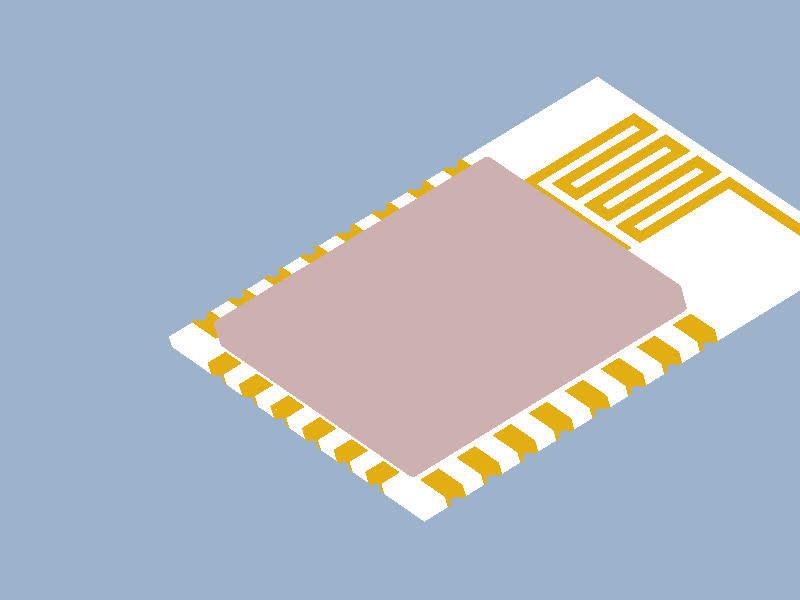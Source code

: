 // POV-Ray 2.x file created by IRONCAD 16.0
// Scene: ESP8266_12E

//   at 19:54, lut 24, 2016
// world bounding box:  low <-25,-19.4444,-2.77556e-016> high <-1,-3.44444,3.48>

background { color red 0.615686 green 0.701961 blue 0.796078 }

camera {
	right <-0.746348,0.655098,-0.117522>
	up <-0.606168,-0.596158,0.526455>
	direction <-4.90936,-8.29171,-15.0422>
	location <153.849,261.373,501.259>
}

// directional (infinite) light - converted into far away positional light
light_source { <-125.213,-226.16,162.103> color red 0.5 green 0.5 blue 0.441176 }
// directional (infinite) light - converted into far away positional light
light_source { <-228.294,-116.83,-162.435> color red 0.47451 green 0.5 blue 0.47451 }
// directional (infinite) light - converted into far away positional light
light_source { <112.348,-104.602,-243.251> color red 0.5 green 0.5 blue 0.5 }
// directional (infinite) light - converted into far away positional light
light_source { <-129.565,249.696,53.0152> color red 0.458824 green 0.5 blue 0.458824 }
// directional (infinite) light - converted into far away positional light
light_source { <247.365,17.6134,127.345> color red 0.411765 green 0.5 blue 0.5 }


#declare _ESP8266_12EMtl1 = texture
{
    pigment {
        color red 1 green 1 blue 1
    }
    finish {
        ambient 0.1
        diffuse 0
        phong 1    phong_size 53.25    }
}

#declare _ESP8266_12EMtl2 = texture
{
    pigment {
        color red 0.886275 green 0.682353 blue 0.0705882
    }
    finish {
        ambient 0.1
        diffuse 0.4
        phong 1    phong_size 102        reflection 0.5
    }
}

#declare _ESP8266_12EMtl3 = texture
{
    pigment {
        color red 0.805882 green 0.692157 blue 0.692157
    }
    finish {
        ambient 0.1
        diffuse 1
        phong 0.9    phong_size 101.25        reflection 0.8
    }
}

#declare _ESP8266_12EMtl2 = texture
{
    pigment {
        color red 0.886275 green 0.682353 blue 0.0705882
    }
    finish {
        ambient 0.1
        diffuse 0.4
        phong 1    phong_size 102        reflection 0.5
    }
}



// object bounding box:  low <-25,-19.4444,1.38051e-026> high <-25,-3.44444,1.1>
// number of triangles: 0

#declare _ES_PCB = union
{
    smooth_triangle{<-25,-19.4444,1.1>,<-1,0,0>,<-25,-3.44444,1.1>,<-1,0,0>,<-25,-19.4444,1.38051e-026>,<-1,0,0>}
    smooth_triangle{<-25,-19.4444,1.38051e-026>,<-1,0,0>,<-25,-3.44444,1.1>,<-1,0,0>,<-25,-3.44444,1.38051e-026>,<-1,0,0>}
}

// object bounding box:  low <-25,-3.44444,1.38051e-026> high <-17.3,-3.44444,1.1>
// number of triangles: 0

#declare _ES_PCB1 = union
{
    smooth_triangle{<-17.3,-3.44444,1.38051e-026>,<0,1,0>,<-25,-3.44444,1.38051e-026>,<0,1,0>,<-17.3,-3.44444,1.1>,<0,1,0>}
    smooth_triangle{<-17.3,-3.44444,1.1>,<0,1,0>,<-25,-3.44444,1.38051e-026>,<0,1,0>,<-25,-3.44444,1.1>,<0,1,0>}
}

// object bounding box:  low <-25,-19.4444,1.1> high <-1,-3.44444,1.1>
// number of triangles: 0

#declare _ES_PCB2 = union
{
    smooth_triangle{<-15.3,-3.44444,1.1>,<0,0,1>,<-16.3,-3.44444,1.1>,<0,0,1>,<-15.3,-4.94444,1.1>,<0,0,1>}
    smooth_triangle{<-15.3,-4.94444,1.1>,<0,0,1>,<-16.3,-3.44444,1.1>,<0,0,1>,<-16.3,-4.94444,1.1>,<0,0,1>}
    smooth_triangle{<-16.3,-17.9444,1.1>,<0,0,1>,<-16.3,-4.94444,1.1>,<0,0,1>,<-17.3,-17.9444,1.1>,<0,0,1>}
    smooth_triangle{<-16.3,-17.9444,1.1>,<0,0,1>,<-15.3,-4.94444,1.1>,<0,0,1>,<-16.3,-4.94444,1.1>,<0,0,1>}
    smooth_triangle{<-16.3,-17.9444,1.1>,<0,0,1>,<-15.3,-17.9444,1.1>,<0,0,1>,<-15.3,-4.94444,1.1>,<0,0,1>}
    smooth_triangle{<-16.3,-17.9444,1.1>,<0,0,1>,<-15.3,-19.4444,1.1>,<0,0,1>,<-15.3,-17.9444,1.1>,<0,0,1>}
    smooth_triangle{<-16.3,-17.9444,1.1>,<0,0,1>,<-16.3,-19.4444,1.1>,<0,0,1>,<-15.3,-19.4444,1.1>,<0,0,1>}
    smooth_triangle{<-16.3,-4.94444,1.1>,<0,0,1>,<-17.3,-4.94444,1.1>,<0,0,1>,<-17.3,-17.9444,1.1>,<0,0,1>}
    smooth_triangle{<-17.3,-17.9444,1.1>,<0,0,1>,<-17.3,-4.94444,1.1>,<0,0,1>,<-25,-19.4444,1.1>,<0,0,1>}
    smooth_triangle{<-17.3,-19.4444,1.1>,<0,0,1>,<-17.3,-17.9444,1.1>,<0,0,1>,<-25,-19.4444,1.1>,<0,0,1>}
    smooth_triangle{<-17.3,-3.44444,1.1>,<0,0,1>,<-25,-3.44444,1.1>,<0,0,1>,<-17.3,-4.94444,1.1>,<0,0,1>}
    smooth_triangle{<-17.3,-4.94444,1.1>,<0,0,1>,<-25,-3.44444,1.1>,<0,0,1>,<-25,-19.4444,1.1>,<0,0,1>}
    smooth_triangle{<-15.3,-4.94444,1.1>,<0,0,1>,<-15.3,-17.9444,1.1>,<0,0,1>,<-14.3,-4.94444,1.1>,<0,0,1>}
    smooth_triangle{<-14.3,-4.94444,1.1>,<0,0,1>,<-15.3,-17.9444,1.1>,<0,0,1>,<-14.3,-17.9444,1.1>,<0,0,1>}
    smooth_triangle{<-13.3,-4.94444,1.1>,<0,0,1>,<-14.3,-17.9444,1.1>,<0,0,1>,<-13.3,-17.9444,1.1>,<0,0,1>}
    smooth_triangle{<-12.3,-4.94444,1.1>,<0,0,1>,<-13.3,-17.9444,1.1>,<0,0,1>,<-12.3,-17.9444,1.1>,<0,0,1>}
    smooth_triangle{<-11.3,-4.94444,1.1>,<0,0,1>,<-12.3,-17.9444,1.1>,<0,0,1>,<-11.3,-17.9444,1.1>,<0,0,1>}
    smooth_triangle{<-10.3,-4.94444,1.1>,<0,0,1>,<-11.3,-17.9444,1.1>,<0,0,1>,<-10.3,-17.9444,1.1>,<0,0,1>}
    smooth_triangle{<-9.3,-4.94444,1.1>,<0,0,1>,<-10.3,-17.9444,1.1>,<0,0,1>,<-9.3,-17.9444,1.1>,<0,0,1>}
    smooth_triangle{<-8.3,-4.94444,1.1>,<0,0,1>,<-9.3,-17.9444,1.1>,<0,0,1>,<-8.3,-17.9444,1.1>,<0,0,1>}
    smooth_triangle{<-2,-10.9444,1.1>,<0,0,1>,<-8.3,-17.9444,1.1>,<0,0,1>,<-2,-11.9444,1.1>,<0,0,1>}
    smooth_triangle{<-1,-11.9444,1.1>,<0,0,1>,<-2,-10.9444,1.1>,<0,0,1>,<-2,-11.9444,1.1>,<0,0,1>}
    smooth_triangle{<-1,-11.9444,1.1>,<0,0,1>,<-1,-10.9444,1.1>,<0,0,1>,<-2,-10.9444,1.1>,<0,0,1>}
    smooth_triangle{<-14.3,-19.4444,1.1>,<0,0,1>,<-13.3,-19.4444,1.1>,<0,0,1>,<-14.3,-17.9444,1.1>,<0,0,1>}
    smooth_triangle{<-14.3,-17.9444,1.1>,<0,0,1>,<-13.3,-19.4444,1.1>,<0,0,1>,<-13.3,-17.9444,1.1>,<0,0,1>}
    smooth_triangle{<-12.3,-19.4444,1.1>,<0,0,1>,<-11.3,-19.4444,1.1>,<0,0,1>,<-12.3,-17.9444,1.1>,<0,0,1>}
    smooth_triangle{<-12.3,-17.9444,1.1>,<0,0,1>,<-11.3,-19.4444,1.1>,<0,0,1>,<-11.3,-17.9444,1.1>,<0,0,1>}
    smooth_triangle{<-10.3,-19.4444,1.1>,<0,0,1>,<-9.3,-19.4444,1.1>,<0,0,1>,<-10.3,-17.9444,1.1>,<0,0,1>}
    smooth_triangle{<-10.3,-17.9444,1.1>,<0,0,1>,<-9.3,-19.4444,1.1>,<0,0,1>,<-9.3,-17.9444,1.1>,<0,0,1>}
    smooth_triangle{<-8.3,-19.4444,1.1>,<0,0,1>,<-7.3,-19.4444,1.1>,<0,0,1>,<-8.3,-17.9444,1.1>,<0,0,1>}
    smooth_triangle{<-8.3,-17.9444,1.1>,<0,0,1>,<-7.3,-19.4444,1.1>,<0,0,1>,<-7.3,-17.9444,1.1>,<0,0,1>}
    smooth_triangle{<-2,-11.9444,1.1>,<0,0,1>,<-7.3,-17.9444,1.1>,<0,0,1>,<-2,-12.9444,1.1>,<0,0,1>}
    smooth_triangle{<-2,-11.9444,1.1>,<0,0,1>,<-8.3,-17.9444,1.1>,<0,0,1>,<-7.3,-17.9444,1.1>,<0,0,1>}
    smooth_triangle{<-7.3,-17.9444,1.1>,<0,0,1>,<-6.3,-17.9444,1.1>,<0,0,1>,<-2,-12.9444,1.1>,<0,0,1>}
    smooth_triangle{<-2,-12.9444,1.1>,<0,0,1>,<-6.3,-17.9444,1.1>,<0,0,1>,<-2,-13.9444,1.1>,<0,0,1>}
    smooth_triangle{<-1,-13.9444,1.1>,<0,0,1>,<-2,-12.9444,1.1>,<0,0,1>,<-2,-13.9444,1.1>,<0,0,1>}
    smooth_triangle{<-1,-13.9444,1.1>,<0,0,1>,<-1,-12.9444,1.1>,<0,0,1>,<-2,-12.9444,1.1>,<0,0,1>}
    smooth_triangle{<-6.3,-19.4444,1.1>,<0,0,1>,<-5.3,-19.4444,1.1>,<0,0,1>,<-6.3,-17.9444,1.1>,<0,0,1>}
    smooth_triangle{<-6.3,-17.9444,1.1>,<0,0,1>,<-5.3,-19.4444,1.1>,<0,0,1>,<-5.3,-17.9444,1.1>,<0,0,1>}
    smooth_triangle{<-2,-13.9444,1.1>,<0,0,1>,<-5.3,-17.9444,1.1>,<0,0,1>,<-2,-14.9444,1.1>,<0,0,1>}
    smooth_triangle{<-2,-13.9444,1.1>,<0,0,1>,<-6.3,-17.9444,1.1>,<0,0,1>,<-5.3,-17.9444,1.1>,<0,0,1>}
    smooth_triangle{<-5.3,-17.9444,1.1>,<0,0,1>,<-4.3,-17.9444,1.1>,<0,0,1>,<-2,-14.9444,1.1>,<0,0,1>}
    smooth_triangle{<-2,-14.9444,1.1>,<0,0,1>,<-4.3,-17.9444,1.1>,<0,0,1>,<-2,-15.9444,1.1>,<0,0,1>}
    smooth_triangle{<-1,-15.9444,1.1>,<0,0,1>,<-2,-14.9444,1.1>,<0,0,1>,<-2,-15.9444,1.1>,<0,0,1>}
    smooth_triangle{<-1,-15.9444,1.1>,<0,0,1>,<-1,-14.9444,1.1>,<0,0,1>,<-2,-14.9444,1.1>,<0,0,1>}
    smooth_triangle{<-4.3,-19.4444,1.1>,<0,0,1>,<-3.3,-19.4444,1.1>,<0,0,1>,<-4.3,-17.9444,1.1>,<0,0,1>}
    smooth_triangle{<-4.3,-17.9444,1.1>,<0,0,1>,<-3.3,-19.4444,1.1>,<0,0,1>,<-3.3,-17.9444,1.1>,<0,0,1>}
    smooth_triangle{<-2,-15.9444,1.1>,<0,0,1>,<-3.3,-17.9444,1.1>,<0,0,1>,<-2,-16.9444,1.1>,<0,0,1>}
    smooth_triangle{<-2,-15.9444,1.1>,<0,0,1>,<-4.3,-17.9444,1.1>,<0,0,1>,<-3.3,-17.9444,1.1>,<0,0,1>}
    smooth_triangle{<-3.3,-17.9444,1.1>,<0,0,1>,<-2.3,-17.9444,1.1>,<0,0,1>,<-2,-16.9444,1.1>,<0,0,1>}
    smooth_triangle{<-2,-16.9444,1.1>,<0,0,1>,<-2.3,-17.9444,1.1>,<0,0,1>,<-1,-16.9444,1.1>,<0,0,1>}
    smooth_triangle{<-1,-16.9444,1.1>,<0,0,1>,<-2.3,-17.9444,1.1>,<0,0,1>,<-1,-19.4444,1.1>,<0,0,1>}
    smooth_triangle{<-1,-19.4444,1.1>,<0,0,1>,<-2.3,-17.9444,1.1>,<0,0,1>,<-2.3,-19.4444,1.1>,<0,0,1>}
    smooth_triangle{<-1,-5.94444,1.1>,<0,0,1>,<-2.3,-4.94444,1.1>,<0,0,1>,<-2,-5.94444,1.1>,<0,0,1>}
    smooth_triangle{<-1,-5.94444,1.1>,<0,0,1>,<-1,-3.44444,1.1>,<0,0,1>,<-2.3,-4.94444,1.1>,<0,0,1>}
    smooth_triangle{<-2.3,-4.94444,1.1>,<0,0,1>,<-1,-3.44444,1.1>,<0,0,1>,<-2.3,-3.44444,1.1>,<0,0,1>}
    smooth_triangle{<-1,-9.94444,1.1>,<0,0,1>,<-2,-8.94444,1.1>,<0,0,1>,<-2,-9.94444,1.1>,<0,0,1>}
    smooth_triangle{<-1,-9.94444,1.1>,<0,0,1>,<-1,-8.94444,1.1>,<0,0,1>,<-2,-8.94444,1.1>,<0,0,1>}
    smooth_triangle{<-2,-5.94444,1.1>,<0,0,1>,<-3.3,-4.94444,1.1>,<0,0,1>,<-2,-6.94444,1.1>,<0,0,1>}
    smooth_triangle{<-2,-5.94444,1.1>,<0,0,1>,<-2.3,-4.94444,1.1>,<0,0,1>,<-3.3,-4.94444,1.1>,<0,0,1>}
    smooth_triangle{<-1,-7.94444,1.1>,<0,0,1>,<-2,-6.94444,1.1>,<0,0,1>,<-2,-7.94444,1.1>,<0,0,1>}
    smooth_triangle{<-1,-7.94444,1.1>,<0,0,1>,<-1,-6.94444,1.1>,<0,0,1>,<-2,-6.94444,1.1>,<0,0,1>}
    smooth_triangle{<-3.3,-3.44444,1.1>,<0,0,1>,<-4.3,-3.44444,1.1>,<0,0,1>,<-3.3,-4.94444,1.1>,<0,0,1>}
    smooth_triangle{<-3.3,-4.94444,1.1>,<0,0,1>,<-4.3,-3.44444,1.1>,<0,0,1>,<-4.3,-4.94444,1.1>,<0,0,1>}
    smooth_triangle{<-2,-6.94444,1.1>,<0,0,1>,<-4.3,-4.94444,1.1>,<0,0,1>,<-2,-7.94444,1.1>,<0,0,1>}
    smooth_triangle{<-2,-6.94444,1.1>,<0,0,1>,<-3.3,-4.94444,1.1>,<0,0,1>,<-4.3,-4.94444,1.1>,<0,0,1>}
    smooth_triangle{<-4.3,-4.94444,1.1>,<0,0,1>,<-5.3,-4.94444,1.1>,<0,0,1>,<-2,-7.94444,1.1>,<0,0,1>}
    smooth_triangle{<-2,-7.94444,1.1>,<0,0,1>,<-5.3,-4.94444,1.1>,<0,0,1>,<-2,-8.94444,1.1>,<0,0,1>}
    smooth_triangle{<-2,-8.94444,1.1>,<0,0,1>,<-5.3,-4.94444,1.1>,<0,0,1>,<-6.3,-4.94444,1.1>,<0,0,1>}
    smooth_triangle{<-2,-9.94444,1.1>,<0,0,1>,<-6.3,-4.94444,1.1>,<0,0,1>,<-7.3,-4.94444,1.1>,<0,0,1>}
    smooth_triangle{<-2,-10.9444,1.1>,<0,0,1>,<-7.3,-4.94444,1.1>,<0,0,1>,<-8.3,-4.94444,1.1>,<0,0,1>}
    smooth_triangle{<-8.3,-17.9444,1.1>,<0,0,1>,<-2,-10.9444,1.1>,<0,0,1>,<-8.3,-4.94444,1.1>,<0,0,1>}
    smooth_triangle{<-5.3,-3.44444,1.1>,<0,0,1>,<-6.3,-3.44444,1.1>,<0,0,1>,<-5.3,-4.94444,1.1>,<0,0,1>}
    smooth_triangle{<-5.3,-4.94444,1.1>,<0,0,1>,<-6.3,-3.44444,1.1>,<0,0,1>,<-6.3,-4.94444,1.1>,<0,0,1>}
    smooth_triangle{<-7.3,-3.44444,1.1>,<0,0,1>,<-8.3,-3.44444,1.1>,<0,0,1>,<-7.3,-4.94444,1.1>,<0,0,1>}
    smooth_triangle{<-7.3,-4.94444,1.1>,<0,0,1>,<-8.3,-3.44444,1.1>,<0,0,1>,<-8.3,-4.94444,1.1>,<0,0,1>}
    smooth_triangle{<-8.3,-4.94444,1.1>,<0,0,1>,<-9.3,-4.94444,1.1>,<0,0,1>,<-9.3,-17.9444,1.1>,<0,0,1>}
    smooth_triangle{<-9.3,-3.44444,1.1>,<0,0,1>,<-10.3,-3.44444,1.1>,<0,0,1>,<-9.3,-4.94444,1.1>,<0,0,1>}
    smooth_triangle{<-9.3,-4.94444,1.1>,<0,0,1>,<-10.3,-3.44444,1.1>,<0,0,1>,<-10.3,-4.94444,1.1>,<0,0,1>}
    smooth_triangle{<-10.3,-17.9444,1.1>,<0,0,1>,<-9.3,-4.94444,1.1>,<0,0,1>,<-10.3,-4.94444,1.1>,<0,0,1>}
    smooth_triangle{<-10.3,-4.94444,1.1>,<0,0,1>,<-11.3,-4.94444,1.1>,<0,0,1>,<-11.3,-17.9444,1.1>,<0,0,1>}
    smooth_triangle{<-11.3,-3.44444,1.1>,<0,0,1>,<-12.3,-3.44444,1.1>,<0,0,1>,<-11.3,-4.94444,1.1>,<0,0,1>}
    smooth_triangle{<-11.3,-4.94444,1.1>,<0,0,1>,<-12.3,-3.44444,1.1>,<0,0,1>,<-12.3,-4.94444,1.1>,<0,0,1>}
    smooth_triangle{<-12.3,-17.9444,1.1>,<0,0,1>,<-11.3,-4.94444,1.1>,<0,0,1>,<-12.3,-4.94444,1.1>,<0,0,1>}
    smooth_triangle{<-12.3,-4.94444,1.1>,<0,0,1>,<-13.3,-4.94444,1.1>,<0,0,1>,<-13.3,-17.9444,1.1>,<0,0,1>}
    smooth_triangle{<-13.3,-3.44444,1.1>,<0,0,1>,<-14.3,-3.44444,1.1>,<0,0,1>,<-13.3,-4.94444,1.1>,<0,0,1>}
    smooth_triangle{<-13.3,-4.94444,1.1>,<0,0,1>,<-14.3,-3.44444,1.1>,<0,0,1>,<-14.3,-4.94444,1.1>,<0,0,1>}
    smooth_triangle{<-14.3,-17.9444,1.1>,<0,0,1>,<-13.3,-4.94444,1.1>,<0,0,1>,<-14.3,-4.94444,1.1>,<0,0,1>}
    smooth_triangle{<-7.3,-4.94444,1.1>,<0,0,1>,<-2,-10.9444,1.1>,<0,0,1>,<-2,-9.94444,1.1>,<0,0,1>}
    smooth_triangle{<-6.3,-4.94444,1.1>,<0,0,1>,<-2,-9.94444,1.1>,<0,0,1>,<-2,-8.94444,1.1>,<0,0,1>}
}

// object bounding box:  low <-25,-19.4444,1.38051e-026> high <-17.3,-19.4444,1.1>
// number of triangles: 0

#declare _ES_PCB3 = union
{
    smooth_triangle{<-17.3,-19.4444,1.1>,<0,-1,0>,<-25,-19.4444,1.1>,<0,-1,0>,<-17.3,-19.4444,1.38051e-026>,<0,-1,0>}
    smooth_triangle{<-17.3,-19.4444,1.38051e-026>,<0,-1,0>,<-25,-19.4444,1.1>,<0,-1,0>,<-25,-19.4444,1.38051e-026>,<0,-1,0>}
}

// object bounding box:  low <-2.3,-19.4444,0> high <-2.3,-17.9444,1.1>
// number of triangles: 0

#declare _ES_PCB4 = union
{
    smooth_triangle{<-2.3,-17.9444,0>,<-1,1.22465e-016,0>,<-2.3,-19.4444,0>,<-1,1.22465e-016,0>,<-2.3,-17.9444,1.1>,<-1,1.22465e-016,0>}
    smooth_triangle{<-2.3,-17.9444,1.1>,<-1,1.22465e-016,0>,<-2.3,-19.4444,0>,<-1,1.22465e-016,0>,<-2.3,-19.4444,1.1>,<-1,1.22465e-016,0>}
}

// object bounding box:  low <-3.3,-17.9444,0> high <-2.3,-17.9444,1.1>
// number of triangles: 0

#declare _ES_PCB5 = union
{
    smooth_triangle{<-3.3,-17.9444,0>,<-1.22465e-016,-1,-3.43025e-015>,<-2.3,-17.9444,0>,<-1.22465e-016,-1,-3.43025e-015>,<-3.3,-17.9444,1.1>,<-1.22465e-016,-1,-3.43025e-015>}
    smooth_triangle{<-3.3,-17.9444,1.1>,<-1.22465e-016,-1,-3.43025e-015>,<-2.3,-17.9444,0>,<-1.22465e-016,-1,-3.43025e-015>,<-2.3,-17.9444,1.1>,<-1.22465e-016,-1,-3.43025e-015>}
}

// object bounding box:  low <-3.3,-19.4444,0> high <-3.3,-17.9444,1.1>
// number of triangles: 0

#declare _ES_PCB6 = union
{
    smooth_triangle{<-3.3,-19.4444,0>,<1,-1.22465e-016,0>,<-3.3,-17.9444,0>,<1,-1.22465e-016,0>,<-3.3,-19.4444,1.1>,<1,-1.22465e-016,0>}
    smooth_triangle{<-3.3,-19.4444,1.1>,<1,-1.22465e-016,0>,<-3.3,-17.9444,0>,<1,-1.22465e-016,0>,<-3.3,-17.9444,1.1>,<1,-1.22465e-016,0>}
}

// object bounding box:  low <-2,-5.94444,0> high <-1,-5.94444,1.1>
// number of triangles: 0

#declare _ES_PCB7 = union
{
    smooth_triangle{<-2,-5.94444,0>,<0,-1,3.43025e-015>,<-1,-5.94444,0>,<0,-1,3.43025e-015>,<-2,-5.94444,1.1>,<0,-1,3.43025e-015>}
    smooth_triangle{<-2,-5.94444,1.1>,<0,-1,3.43025e-015>,<-1,-5.94444,0>,<0,-1,3.43025e-015>,<-1,-5.94444,1.1>,<0,-1,3.43025e-015>}
}

// object bounding box:  low <-2,-6.94444,0> high <-2,-5.94444,1.1>
// number of triangles: 0

#declare _ES_PCB8 = union
{
    smooth_triangle{<-2,-6.94444,0>,<1,0,0>,<-2,-5.94444,0>,<1,0,0>,<-2,-6.94444,1.1>,<1,0,0>}
    smooth_triangle{<-2,-6.94444,1.1>,<1,0,0>,<-2,-5.94444,0>,<1,0,0>,<-2,-5.94444,1.1>,<1,0,0>}
}

// object bounding box:  low <-2,-6.94444,0> high <-1,-6.94444,1.1>
// number of triangles: 0

#declare _ES_PCB9 = union
{
    smooth_triangle{<-1,-6.94444,1.38051e-026>,<0,1,-3.43025e-015>,<-2,-6.94444,0>,<0,1,-3.43025e-015>,<-1,-6.94444,1.1>,<0,1,-3.43025e-015>}
    smooth_triangle{<-1,-6.94444,1.1>,<0,1,-3.43025e-015>,<-2,-6.94444,0>,<0,1,-3.43025e-015>,<-2,-6.94444,1.1>,<0,1,-3.43025e-015>}
}

// object bounding box:  low <-1,-5.94444,0> high <-1,-3.44444,1.1>
// number of triangles: 0

#declare _ES_PCB10 = union
{
    smooth_triangle{<-1,-5.94444,0>,<1,0,0>,<-1,-3.44444,1.38051e-026>,<1,0,0>,<-1,-5.94444,1.1>,<1,0,0>}
    smooth_triangle{<-1,-5.94444,1.1>,<1,0,0>,<-1,-3.44444,1.38051e-026>,<1,0,0>,<-1,-3.44444,1.1>,<1,0,0>}
}

// object bounding box:  low <-25,-19.4444,0> high <-1,-3.44444,1.38051e-026>
// number of triangles: 0

#declare _ES_PCB11 = union
{
    smooth_triangle{<-16.3,-3.44444,1.38051e-026>,<-0,-0,-1>,<-15.3,-3.44444,0>,<-0,-0,-1>,<-16.3,-4.94444,0>,<-0,-0,-1>}
    smooth_triangle{<-16.3,-4.94444,0>,<-0,-0,-1>,<-15.3,-3.44444,0>,<-0,-0,-1>,<-15.3,-4.94444,0>,<-0,-0,-1>}
    smooth_triangle{<-16.3,-17.9444,0>,<-0,-0,-1>,<-15.3,-4.94444,0>,<-0,-0,-1>,<-15.3,-17.9444,0>,<-0,-0,-1>}
    smooth_triangle{<-16.3,-19.4444,1.38051e-026>,<-0,-0,-1>,<-15.3,-17.9444,0>,<-0,-0,-1>,<-15.3,-19.4444,0>,<-0,-0,-1>}
    smooth_triangle{<-16.3,-19.4444,1.38051e-026>,<-0,-0,-1>,<-16.3,-17.9444,0>,<-0,-0,-1>,<-15.3,-17.9444,0>,<-0,-0,-1>}
    smooth_triangle{<-15.3,-4.94444,0>,<-0,-0,-1>,<-14.3,-4.94444,0>,<-0,-0,-1>,<-15.3,-17.9444,0>,<-0,-0,-1>}
    smooth_triangle{<-15.3,-17.9444,0>,<-0,-0,-1>,<-14.3,-4.94444,0>,<-0,-0,-1>,<-14.3,-17.9444,0>,<-0,-0,-1>}
    smooth_triangle{<-14.3,-17.9444,0>,<-0,-0,-1>,<-14.3,-4.94444,0>,<-0,-0,-1>,<-13.3,-4.94444,0>,<-0,-0,-1>}
    smooth_triangle{<-13.3,-17.9444,0>,<-0,-0,-1>,<-13.3,-4.94444,0>,<-0,-0,-1>,<-12.3,-4.94444,0>,<-0,-0,-1>}
    smooth_triangle{<-12.3,-17.9444,0>,<-0,-0,-1>,<-12.3,-4.94444,0>,<-0,-0,-1>,<-11.3,-4.94444,0>,<-0,-0,-1>}
    smooth_triangle{<-11.3,-17.9444,0>,<-0,-0,-1>,<-11.3,-4.94444,0>,<-0,-0,-1>,<-10.3,-4.94444,0>,<-0,-0,-1>}
    smooth_triangle{<-10.3,-17.9444,0>,<-0,-0,-1>,<-10.3,-4.94444,0>,<-0,-0,-1>,<-9.3,-4.94444,0>,<-0,-0,-1>}
    smooth_triangle{<-9.3,-17.9444,0>,<-0,-0,-1>,<-9.3,-4.94444,0>,<-0,-0,-1>,<-8.3,-4.94444,0>,<-0,-0,-1>}
    smooth_triangle{<-8.3,-17.9444,0>,<-0,-0,-1>,<-8.3,-4.94444,0>,<-0,-0,-1>,<-2,-10.9444,0>,<-0,-0,-1>}
    smooth_triangle{<-2,-11.9444,0>,<-0,-0,-1>,<-2,-10.9444,0>,<-0,-0,-1>,<-1,-10.9444,0>,<-0,-0,-1>}
    smooth_triangle{<-1,-11.9444,0>,<-0,-0,-1>,<-2,-11.9444,0>,<-0,-0,-1>,<-1,-10.9444,0>,<-0,-0,-1>}
    smooth_triangle{<-14.3,-3.44444,0>,<-0,-0,-1>,<-13.3,-3.44444,1.38051e-026>,<-0,-0,-1>,<-14.3,-4.94444,0>,<-0,-0,-1>}
    smooth_triangle{<-14.3,-4.94444,0>,<-0,-0,-1>,<-13.3,-3.44444,1.38051e-026>,<-0,-0,-1>,<-13.3,-4.94444,0>,<-0,-0,-1>}
    smooth_triangle{<-12.3,-3.44444,1.38051e-026>,<-0,-0,-1>,<-11.3,-3.44444,1.38051e-026>,<-0,-0,-1>,<-12.3,-4.94444,0>,<-0,-0,-1>}
    smooth_triangle{<-12.3,-4.94444,0>,<-0,-0,-1>,<-11.3,-3.44444,1.38051e-026>,<-0,-0,-1>,<-11.3,-4.94444,0>,<-0,-0,-1>}
    smooth_triangle{<-10.3,-3.44444,1.38051e-026>,<-0,-0,-1>,<-9.3,-3.44444,0>,<-0,-0,-1>,<-10.3,-4.94444,0>,<-0,-0,-1>}
    smooth_triangle{<-10.3,-4.94444,0>,<-0,-0,-1>,<-9.3,-3.44444,0>,<-0,-0,-1>,<-9.3,-4.94444,0>,<-0,-0,-1>}
    smooth_triangle{<-8.3,-3.44444,0>,<-0,-0,-1>,<-7.3,-3.44444,1.38051e-026>,<-0,-0,-1>,<-8.3,-4.94444,0>,<-0,-0,-1>}
    smooth_triangle{<-8.3,-4.94444,0>,<-0,-0,-1>,<-7.3,-3.44444,1.38051e-026>,<-0,-0,-1>,<-7.3,-4.94444,0>,<-0,-0,-1>}
    smooth_triangle{<-2,-10.9444,0>,<-0,-0,-1>,<-7.3,-4.94444,0>,<-0,-0,-1>,<-2,-9.94444,0>,<-0,-0,-1>}
    smooth_triangle{<-2,-10.9444,0>,<-0,-0,-1>,<-8.3,-4.94444,0>,<-0,-0,-1>,<-7.3,-4.94444,0>,<-0,-0,-1>}
    smooth_triangle{<-7.3,-4.94444,0>,<-0,-0,-1>,<-6.3,-4.94444,0>,<-0,-0,-1>,<-2,-9.94444,0>,<-0,-0,-1>}
    smooth_triangle{<-2,-9.94444,0>,<-0,-0,-1>,<-6.3,-4.94444,0>,<-0,-0,-1>,<-2,-8.94444,0>,<-0,-0,-1>}
    smooth_triangle{<-1,-8.94444,0>,<-0,-0,-1>,<-2,-9.94444,0>,<-0,-0,-1>,<-2,-8.94444,0>,<-0,-0,-1>}
    smooth_triangle{<-1,-8.94444,0>,<-0,-0,-1>,<-1,-9.94444,0>,<-0,-0,-1>,<-2,-9.94444,0>,<-0,-0,-1>}
    smooth_triangle{<-6.3,-3.44444,1.38051e-026>,<-0,-0,-1>,<-5.3,-3.44444,1.38051e-026>,<-0,-0,-1>,<-6.3,-4.94444,0>,<-0,-0,-1>}
    smooth_triangle{<-6.3,-4.94444,0>,<-0,-0,-1>,<-5.3,-3.44444,1.38051e-026>,<-0,-0,-1>,<-5.3,-4.94444,0>,<-0,-0,-1>}
    smooth_triangle{<-2,-8.94444,0>,<-0,-0,-1>,<-5.3,-4.94444,0>,<-0,-0,-1>,<-2,-7.94444,0>,<-0,-0,-1>}
    smooth_triangle{<-2,-8.94444,0>,<-0,-0,-1>,<-6.3,-4.94444,0>,<-0,-0,-1>,<-5.3,-4.94444,0>,<-0,-0,-1>}
    smooth_triangle{<-5.3,-4.94444,0>,<-0,-0,-1>,<-4.3,-4.94444,0>,<-0,-0,-1>,<-2,-7.94444,0>,<-0,-0,-1>}
    smooth_triangle{<-2,-7.94444,0>,<-0,-0,-1>,<-4.3,-4.94444,0>,<-0,-0,-1>,<-2,-6.94444,0>,<-0,-0,-1>}
    smooth_triangle{<-1,-6.94444,1.38051e-026>,<-0,-0,-1>,<-2,-7.94444,0>,<-0,-0,-1>,<-2,-6.94444,0>,<-0,-0,-1>}
    smooth_triangle{<-1,-6.94444,1.38051e-026>,<-0,-0,-1>,<-1,-7.94444,0>,<-0,-0,-1>,<-2,-7.94444,0>,<-0,-0,-1>}
    smooth_triangle{<-4.3,-3.44444,1.38051e-026>,<-0,-0,-1>,<-3.3,-3.44444,0>,<-0,-0,-1>,<-4.3,-4.94444,0>,<-0,-0,-1>}
    smooth_triangle{<-4.3,-4.94444,0>,<-0,-0,-1>,<-3.3,-3.44444,0>,<-0,-0,-1>,<-3.3,-4.94444,0>,<-0,-0,-1>}
    smooth_triangle{<-2,-6.94444,0>,<-0,-0,-1>,<-3.3,-4.94444,0>,<-0,-0,-1>,<-2,-5.94444,0>,<-0,-0,-1>}
    smooth_triangle{<-2,-6.94444,0>,<-0,-0,-1>,<-4.3,-4.94444,0>,<-0,-0,-1>,<-3.3,-4.94444,0>,<-0,-0,-1>}
    smooth_triangle{<-3.3,-4.94444,0>,<-0,-0,-1>,<-2.3,-4.94444,0>,<-0,-0,-1>,<-2,-5.94444,0>,<-0,-0,-1>}
    smooth_triangle{<-2,-5.94444,0>,<-0,-0,-1>,<-2.3,-4.94444,0>,<-0,-0,-1>,<-1,-5.94444,0>,<-0,-0,-1>}
    smooth_triangle{<-1,-5.94444,0>,<-0,-0,-1>,<-2.3,-4.94444,0>,<-0,-0,-1>,<-1,-3.44444,1.38051e-026>,<-0,-0,-1>}
    smooth_triangle{<-1,-3.44444,1.38051e-026>,<-0,-0,-1>,<-2.3,-4.94444,0>,<-0,-0,-1>,<-2.3,-3.44444,0>,<-0,-0,-1>}
    smooth_triangle{<-1,-16.9444,0>,<-0,-0,-1>,<-2.3,-17.9444,0>,<-0,-0,-1>,<-2,-16.9444,0>,<-0,-0,-1>}
    smooth_triangle{<-1,-16.9444,0>,<-0,-0,-1>,<-1,-19.4444,1.38051e-026>,<-0,-0,-1>,<-2.3,-17.9444,0>,<-0,-0,-1>}
    smooth_triangle{<-2.3,-17.9444,0>,<-0,-0,-1>,<-1,-19.4444,1.38051e-026>,<-0,-0,-1>,<-2.3,-19.4444,0>,<-0,-0,-1>}
    smooth_triangle{<-1,-12.9444,0>,<-0,-0,-1>,<-2,-13.9444,0>,<-0,-0,-1>,<-2,-12.9444,0>,<-0,-0,-1>}
    smooth_triangle{<-1,-12.9444,0>,<-0,-0,-1>,<-1,-13.9444,0>,<-0,-0,-1>,<-2,-13.9444,0>,<-0,-0,-1>}
    smooth_triangle{<-2,-16.9444,0>,<-0,-0,-1>,<-3.3,-17.9444,0>,<-0,-0,-1>,<-2,-15.9444,0>,<-0,-0,-1>}
    smooth_triangle{<-2,-16.9444,0>,<-0,-0,-1>,<-2.3,-17.9444,0>,<-0,-0,-1>,<-3.3,-17.9444,0>,<-0,-0,-1>}
    smooth_triangle{<-1,-14.9444,0>,<-0,-0,-1>,<-2,-15.9444,0>,<-0,-0,-1>,<-2,-14.9444,0>,<-0,-0,-1>}
    smooth_triangle{<-1,-14.9444,0>,<-0,-0,-1>,<-1,-15.9444,0>,<-0,-0,-1>,<-2,-15.9444,0>,<-0,-0,-1>}
    smooth_triangle{<-3.3,-19.4444,0>,<-0,-0,-1>,<-4.3,-19.4444,1.38051e-026>,<-0,-0,-1>,<-3.3,-17.9444,0>,<-0,-0,-1>}
    smooth_triangle{<-3.3,-17.9444,0>,<-0,-0,-1>,<-4.3,-19.4444,1.38051e-026>,<-0,-0,-1>,<-4.3,-17.9444,0>,<-0,-0,-1>}
    smooth_triangle{<-2,-15.9444,0>,<-0,-0,-1>,<-4.3,-17.9444,0>,<-0,-0,-1>,<-2,-14.9444,0>,<-0,-0,-1>}
    smooth_triangle{<-2,-15.9444,0>,<-0,-0,-1>,<-3.3,-17.9444,0>,<-0,-0,-1>,<-4.3,-17.9444,0>,<-0,-0,-1>}
    smooth_triangle{<-4.3,-17.9444,0>,<-0,-0,-1>,<-5.3,-17.9444,0>,<-0,-0,-1>,<-2,-14.9444,0>,<-0,-0,-1>}
    smooth_triangle{<-2,-14.9444,0>,<-0,-0,-1>,<-5.3,-17.9444,0>,<-0,-0,-1>,<-2,-13.9444,0>,<-0,-0,-1>}
    smooth_triangle{<-2,-13.9444,0>,<-0,-0,-1>,<-5.3,-17.9444,0>,<-0,-0,-1>,<-6.3,-17.9444,0>,<-0,-0,-1>}
    smooth_triangle{<-2,-12.9444,0>,<-0,-0,-1>,<-6.3,-17.9444,0>,<-0,-0,-1>,<-7.3,-17.9444,0>,<-0,-0,-1>}
    smooth_triangle{<-2,-11.9444,0>,<-0,-0,-1>,<-7.3,-17.9444,0>,<-0,-0,-1>,<-8.3,-17.9444,0>,<-0,-0,-1>}
    smooth_triangle{<-2,-10.9444,0>,<-0,-0,-1>,<-2,-11.9444,0>,<-0,-0,-1>,<-8.3,-17.9444,0>,<-0,-0,-1>}
    smooth_triangle{<-5.3,-19.4444,1.38051e-026>,<-0,-0,-1>,<-6.3,-19.4444,1.38051e-026>,<-0,-0,-1>,<-5.3,-17.9444,0>,<-0,-0,-1>}
    smooth_triangle{<-5.3,-17.9444,0>,<-0,-0,-1>,<-6.3,-19.4444,1.38051e-026>,<-0,-0,-1>,<-6.3,-17.9444,0>,<-0,-0,-1>}
    smooth_triangle{<-7.3,-19.4444,1.38051e-026>,<-0,-0,-1>,<-8.3,-19.4444,0>,<-0,-0,-1>,<-7.3,-17.9444,0>,<-0,-0,-1>}
    smooth_triangle{<-7.3,-17.9444,0>,<-0,-0,-1>,<-8.3,-19.4444,0>,<-0,-0,-1>,<-8.3,-17.9444,0>,<-0,-0,-1>}
    smooth_triangle{<-8.3,-17.9444,0>,<-0,-0,-1>,<-9.3,-17.9444,0>,<-0,-0,-1>,<-8.3,-4.94444,0>,<-0,-0,-1>}
    smooth_triangle{<-9.3,-19.4444,0>,<-0,-0,-1>,<-10.3,-19.4444,1.38051e-026>,<-0,-0,-1>,<-9.3,-17.9444,0>,<-0,-0,-1>}
    smooth_triangle{<-9.3,-17.9444,0>,<-0,-0,-1>,<-10.3,-19.4444,1.38051e-026>,<-0,-0,-1>,<-10.3,-17.9444,0>,<-0,-0,-1>}
    smooth_triangle{<-9.3,-4.94444,0>,<-0,-0,-1>,<-9.3,-17.9444,0>,<-0,-0,-1>,<-10.3,-17.9444,0>,<-0,-0,-1>}
    smooth_triangle{<-10.3,-17.9444,0>,<-0,-0,-1>,<-11.3,-17.9444,0>,<-0,-0,-1>,<-10.3,-4.94444,0>,<-0,-0,-1>}
    smooth_triangle{<-11.3,-19.4444,1.38051e-026>,<-0,-0,-1>,<-12.3,-19.4444,1.38051e-026>,<-0,-0,-1>,<-11.3,-17.9444,0>,<-0,-0,-1>}
    smooth_triangle{<-11.3,-17.9444,0>,<-0,-0,-1>,<-12.3,-19.4444,1.38051e-026>,<-0,-0,-1>,<-12.3,-17.9444,0>,<-0,-0,-1>}
    smooth_triangle{<-11.3,-4.94444,0>,<-0,-0,-1>,<-11.3,-17.9444,0>,<-0,-0,-1>,<-12.3,-17.9444,0>,<-0,-0,-1>}
    smooth_triangle{<-12.3,-17.9444,0>,<-0,-0,-1>,<-13.3,-17.9444,0>,<-0,-0,-1>,<-12.3,-4.94444,0>,<-0,-0,-1>}
    smooth_triangle{<-13.3,-19.4444,1.38051e-026>,<-0,-0,-1>,<-14.3,-19.4444,0>,<-0,-0,-1>,<-13.3,-17.9444,0>,<-0,-0,-1>}
    smooth_triangle{<-13.3,-17.9444,0>,<-0,-0,-1>,<-14.3,-19.4444,0>,<-0,-0,-1>,<-14.3,-17.9444,0>,<-0,-0,-1>}
    smooth_triangle{<-13.3,-4.94444,0>,<-0,-0,-1>,<-13.3,-17.9444,0>,<-0,-0,-1>,<-14.3,-17.9444,0>,<-0,-0,-1>}
    smooth_triangle{<-15.3,-4.94444,0>,<-0,-0,-1>,<-16.3,-17.9444,0>,<-0,-0,-1>,<-16.3,-4.94444,0>,<-0,-0,-1>}
    smooth_triangle{<-16.3,-4.94444,0>,<-0,-0,-1>,<-16.3,-17.9444,0>,<-0,-0,-1>,<-17.3,-17.9444,0>,<-0,-0,-1>}
    smooth_triangle{<-17.3,-4.94444,0>,<-0,-0,-1>,<-17.3,-17.9444,0>,<-0,-0,-1>,<-25,-19.4444,1.38051e-026>,<-0,-0,-1>}
    smooth_triangle{<-25,-3.44444,1.38051e-026>,<-0,-0,-1>,<-17.3,-4.94444,0>,<-0,-0,-1>,<-25,-19.4444,1.38051e-026>,<-0,-0,-1>}
    smooth_triangle{<-25,-3.44444,1.38051e-026>,<-0,-0,-1>,<-17.3,-3.44444,1.38051e-026>,<-0,-0,-1>,<-17.3,-4.94444,0>,<-0,-0,-1>}
    smooth_triangle{<-17.3,-17.9444,0>,<-0,-0,-1>,<-17.3,-19.4444,1.38051e-026>,<-0,-0,-1>,<-25,-19.4444,1.38051e-026>,<-0,-0,-1>}
    smooth_triangle{<-17.3,-4.94444,0>,<-0,-0,-1>,<-16.3,-4.94444,0>,<-0,-0,-1>,<-17.3,-17.9444,0>,<-0,-0,-1>}
    smooth_triangle{<-2,-12.9444,0>,<-0,-0,-1>,<-2,-13.9444,0>,<-0,-0,-1>,<-6.3,-17.9444,0>,<-0,-0,-1>}
    smooth_triangle{<-2,-12.9444,0>,<-0,-0,-1>,<-7.3,-17.9444,0>,<-0,-0,-1>,<-2,-11.9444,0>,<-0,-0,-1>}
}

// object bounding box:  low <-1,-7.94444,0> high <-1,-6.94444,1.1>
// number of triangles: 0

#declare _ES_PCB12 = union
{
    smooth_triangle{<-1,-7.94444,0>,<1,0,0>,<-1,-6.94444,1.38051e-026>,<1,0,0>,<-1,-7.94444,1.1>,<1,0,0>}
    smooth_triangle{<-1,-7.94444,1.1>,<1,0,0>,<-1,-6.94444,1.38051e-026>,<1,0,0>,<-1,-6.94444,1.1>,<1,0,0>}
}

// object bounding box:  low <-2,-15.9444,0> high <-1,-15.9444,1.1>
// number of triangles: 0

#declare _ES_PCB13 = union
{
    smooth_triangle{<-2,-15.9444,0>,<0,-1,3.43025e-015>,<-1,-15.9444,0>,<0,-1,3.43025e-015>,<-2,-15.9444,1.1>,<0,-1,3.43025e-015>}
    smooth_triangle{<-2,-15.9444,1.1>,<0,-1,3.43025e-015>,<-1,-15.9444,0>,<0,-1,3.43025e-015>,<-1,-15.9444,1.1>,<0,-1,3.43025e-015>}
}

// object bounding box:  low <-2,-16.9444,0> high <-2,-15.9444,1.1>
// number of triangles: 0

#declare _ES_PCB14 = union
{
    smooth_triangle{<-2,-16.9444,0>,<1,0,0>,<-2,-15.9444,0>,<1,0,0>,<-2,-16.9444,1.1>,<1,0,0>}
    smooth_triangle{<-2,-16.9444,1.1>,<1,0,0>,<-2,-15.9444,0>,<1,0,0>,<-2,-15.9444,1.1>,<1,0,0>}
}

// object bounding box:  low <-2,-16.9444,0> high <-1,-16.9444,1.1>
// number of triangles: 0

#declare _ES_PCB15 = union
{
    smooth_triangle{<-1,-16.9444,0>,<0,1,-3.43025e-015>,<-2,-16.9444,0>,<0,1,-3.43025e-015>,<-1,-16.9444,1.1>,<0,1,-3.43025e-015>}
    smooth_triangle{<-1,-16.9444,1.1>,<0,1,-3.43025e-015>,<-2,-16.9444,0>,<0,1,-3.43025e-015>,<-2,-16.9444,1.1>,<0,1,-3.43025e-015>}
}

// object bounding box:  low <-1,-15.9444,0> high <-1,-14.9444,1.1>
// number of triangles: 0

#declare _ES_PCB16 = union
{
    smooth_triangle{<-1,-15.9444,0>,<1,0,0>,<-1,-14.9444,0>,<1,0,0>,<-1,-15.9444,1.1>,<1,0,0>}
    smooth_triangle{<-1,-15.9444,1.1>,<1,0,0>,<-1,-14.9444,0>,<1,0,0>,<-1,-14.9444,1.1>,<1,0,0>}
}

// object bounding box:  low <-2,-13.9444,0> high <-1,-13.9444,1.1>
// number of triangles: 0

#declare _ES_PCB17 = union
{
    smooth_triangle{<-2,-13.9444,0>,<0,-1,3.43025e-015>,<-1,-13.9444,0>,<0,-1,3.43025e-015>,<-2,-13.9444,1.1>,<0,-1,3.43025e-015>}
    smooth_triangle{<-2,-13.9444,1.1>,<0,-1,3.43025e-015>,<-1,-13.9444,0>,<0,-1,3.43025e-015>,<-1,-13.9444,1.1>,<0,-1,3.43025e-015>}
}

// object bounding box:  low <-2,-14.9444,0> high <-2,-13.9444,1.1>
// number of triangles: 0

#declare _ES_PCB18 = union
{
    smooth_triangle{<-2,-14.9444,0>,<1,0,0>,<-2,-13.9444,0>,<1,0,0>,<-2,-14.9444,1.1>,<1,0,0>}
    smooth_triangle{<-2,-14.9444,1.1>,<1,0,0>,<-2,-13.9444,0>,<1,0,0>,<-2,-13.9444,1.1>,<1,0,0>}
}

// object bounding box:  low <-2,-14.9444,0> high <-1,-14.9444,1.1>
// number of triangles: 0

#declare _ES_PCB19 = union
{
    smooth_triangle{<-1,-14.9444,0>,<0,1,-3.43025e-015>,<-2,-14.9444,0>,<0,1,-3.43025e-015>,<-1,-14.9444,1.1>,<0,1,-3.43025e-015>}
    smooth_triangle{<-1,-14.9444,1.1>,<0,1,-3.43025e-015>,<-2,-14.9444,0>,<0,1,-3.43025e-015>,<-2,-14.9444,1.1>,<0,1,-3.43025e-015>}
}

// object bounding box:  low <-1,-13.9444,0> high <-1,-12.9444,1.1>
// number of triangles: 0

#declare _ES_PCB20 = union
{
    smooth_triangle{<-1,-13.9444,0>,<1,0,0>,<-1,-12.9444,0>,<1,0,0>,<-1,-13.9444,1.1>,<1,0,0>}
    smooth_triangle{<-1,-13.9444,1.1>,<1,0,0>,<-1,-12.9444,0>,<1,0,0>,<-1,-12.9444,1.1>,<1,0,0>}
}

// object bounding box:  low <-2,-11.9444,0> high <-1,-11.9444,1.1>
// number of triangles: 0

#declare _ES_PCB21 = union
{
    smooth_triangle{<-2,-11.9444,0>,<0,-1,3.43025e-015>,<-1,-11.9444,0>,<0,-1,3.43025e-015>,<-2,-11.9444,1.1>,<0,-1,3.43025e-015>}
    smooth_triangle{<-2,-11.9444,1.1>,<0,-1,3.43025e-015>,<-1,-11.9444,0>,<0,-1,3.43025e-015>,<-1,-11.9444,1.1>,<0,-1,3.43025e-015>}
}

// object bounding box:  low <-2,-12.9444,0> high <-2,-11.9444,1.1>
// number of triangles: 0

#declare _ES_PCB22 = union
{
    smooth_triangle{<-2,-12.9444,0>,<1,0,0>,<-2,-11.9444,0>,<1,0,0>,<-2,-12.9444,1.1>,<1,0,0>}
    smooth_triangle{<-2,-12.9444,1.1>,<1,0,0>,<-2,-11.9444,0>,<1,0,0>,<-2,-11.9444,1.1>,<1,0,0>}
}

// object bounding box:  low <-2,-12.9444,0> high <-1,-12.9444,1.1>
// number of triangles: 0

#declare _ES_PCB23 = union
{
    smooth_triangle{<-1,-12.9444,0>,<0,1,-3.43025e-015>,<-2,-12.9444,0>,<0,1,-3.43025e-015>,<-1,-12.9444,1.1>,<0,1,-3.43025e-015>}
    smooth_triangle{<-1,-12.9444,1.1>,<0,1,-3.43025e-015>,<-2,-12.9444,0>,<0,1,-3.43025e-015>,<-2,-12.9444,1.1>,<0,1,-3.43025e-015>}
}

// object bounding box:  low <-1,-11.9444,0> high <-1,-10.9444,1.1>
// number of triangles: 0

#declare _ES_PCB24 = union
{
    smooth_triangle{<-1,-11.9444,0>,<1,0,0>,<-1,-10.9444,0>,<1,0,0>,<-1,-11.9444,1.1>,<1,0,0>}
    smooth_triangle{<-1,-11.9444,1.1>,<1,0,0>,<-1,-10.9444,0>,<1,0,0>,<-1,-10.9444,1.1>,<1,0,0>}
}

// object bounding box:  low <-2,-9.94444,0> high <-1,-9.94444,1.1>
// number of triangles: 0

#declare _ES_PCB25 = union
{
    smooth_triangle{<-2,-9.94444,0>,<0,-1,3.43025e-015>,<-1,-9.94444,0>,<0,-1,3.43025e-015>,<-2,-9.94444,1.1>,<0,-1,3.43025e-015>}
    smooth_triangle{<-2,-9.94444,1.1>,<0,-1,3.43025e-015>,<-1,-9.94444,0>,<0,-1,3.43025e-015>,<-1,-9.94444,1.1>,<0,-1,3.43025e-015>}
}

// object bounding box:  low <-2,-10.9444,0> high <-2,-9.94444,1.1>
// number of triangles: 0

#declare _ES_PCB26 = union
{
    smooth_triangle{<-2,-10.9444,0>,<1,0,0>,<-2,-9.94444,0>,<1,0,0>,<-2,-10.9444,1.1>,<1,0,0>}
    smooth_triangle{<-2,-10.9444,1.1>,<1,0,0>,<-2,-9.94444,0>,<1,0,0>,<-2,-9.94444,1.1>,<1,0,0>}
}

// object bounding box:  low <-2,-10.9444,0> high <-1,-10.9444,1.1>
// number of triangles: 0

#declare _ES_PCB27 = union
{
    smooth_triangle{<-1,-10.9444,0>,<0,1,-3.43025e-015>,<-2,-10.9444,0>,<0,1,-3.43025e-015>,<-1,-10.9444,1.1>,<0,1,-3.43025e-015>}
    smooth_triangle{<-1,-10.9444,1.1>,<0,1,-3.43025e-015>,<-2,-10.9444,0>,<0,1,-3.43025e-015>,<-2,-10.9444,1.1>,<0,1,-3.43025e-015>}
}

// object bounding box:  low <-1,-9.94444,0> high <-1,-8.94444,1.1>
// number of triangles: 0

#declare _ES_PCB28 = union
{
    smooth_triangle{<-1,-9.94444,0>,<1,0,0>,<-1,-8.94444,0>,<1,0,0>,<-1,-9.94444,1.1>,<1,0,0>}
    smooth_triangle{<-1,-9.94444,1.1>,<1,0,0>,<-1,-8.94444,0>,<1,0,0>,<-1,-8.94444,1.1>,<1,0,0>}
}

// object bounding box:  low <-2,-7.94444,0> high <-1,-7.94444,1.1>
// number of triangles: 0

#declare _ES_PCB29 = union
{
    smooth_triangle{<-2,-7.94444,0>,<0,-1,3.43025e-015>,<-1,-7.94444,0>,<0,-1,3.43025e-015>,<-2,-7.94444,1.1>,<0,-1,3.43025e-015>}
    smooth_triangle{<-2,-7.94444,1.1>,<0,-1,3.43025e-015>,<-1,-7.94444,0>,<0,-1,3.43025e-015>,<-1,-7.94444,1.1>,<0,-1,3.43025e-015>}
}

// object bounding box:  low <-2,-8.94444,0> high <-2,-7.94444,1.1>
// number of triangles: 0

#declare _ES_PCB30 = union
{
    smooth_triangle{<-2,-8.94444,0>,<1,0,0>,<-2,-7.94444,0>,<1,0,0>,<-2,-8.94444,1.1>,<1,0,0>}
    smooth_triangle{<-2,-8.94444,1.1>,<1,0,0>,<-2,-7.94444,0>,<1,0,0>,<-2,-7.94444,1.1>,<1,0,0>}
}

// object bounding box:  low <-2,-8.94444,0> high <-1,-8.94444,1.1>
// number of triangles: 0

#declare _ES_PCB31 = union
{
    smooth_triangle{<-1,-8.94444,0>,<0,1,-3.43025e-015>,<-2,-8.94444,0>,<0,1,-3.43025e-015>,<-1,-8.94444,1.1>,<0,1,-3.43025e-015>}
    smooth_triangle{<-1,-8.94444,1.1>,<0,1,-3.43025e-015>,<-2,-8.94444,0>,<0,1,-3.43025e-015>,<-2,-8.94444,1.1>,<0,1,-3.43025e-015>}
}

// object bounding box:  low <-1,-19.4444,0> high <-1,-16.9444,1.1>
// number of triangles: 0

#declare _ES_PCB32 = union
{
    smooth_triangle{<-1,-16.9444,1.1>,<1,0,0>,<-1,-19.4444,1.1>,<1,0,0>,<-1,-16.9444,0>,<1,0,0>}
    smooth_triangle{<-1,-16.9444,0>,<1,0,0>,<-1,-19.4444,1.1>,<1,0,0>,<-1,-19.4444,1.38051e-026>,<1,0,0>}
}

// object bounding box:  low <-2.3,-19.4444,0> high <-1,-19.4444,1.1>
// number of triangles: 0

#declare _ES_PCB33 = union
{
    smooth_triangle{<-2.3,-19.4444,0>,<0,-1,0>,<-1,-19.4444,1.38051e-026>,<0,-1,0>,<-2.3,-19.4444,1.1>,<0,-1,0>}
    smooth_triangle{<-2.3,-19.4444,1.1>,<0,-1,0>,<-1,-19.4444,1.38051e-026>,<0,-1,0>,<-1,-19.4444,1.1>,<0,-1,0>}
}

// object bounding box:  low <-17.3,-19.4444,0> high <-17.3,-17.9444,1.1>
// number of triangles: 0

#declare _ES_PCB34 = union
{
    smooth_triangle{<-17.3,-19.4444,1.38051e-026>,<1,-1.22465e-016,0>,<-17.3,-17.9444,0>,<1,-1.22465e-016,0>,<-17.3,-19.4444,1.1>,<1,-1.22465e-016,0>}
    smooth_triangle{<-17.3,-19.4444,1.1>,<1,-1.22465e-016,0>,<-17.3,-17.9444,0>,<1,-1.22465e-016,0>,<-17.3,-17.9444,1.1>,<1,-1.22465e-016,0>}
}

// object bounding box:  low <-17.3,-17.9444,0> high <-16.3,-17.9444,1.1>
// number of triangles: 0

#declare _ES_PCB35 = union
{
    smooth_triangle{<-17.3,-17.9444,0>,<-1.22465e-016,-1,-3.43025e-015>,<-16.3,-17.9444,0>,<-1.22465e-016,-1,-3.43025e-015>,<-17.3,-17.9444,1.1>,<-1.22465e-016,-1,-3.43025e-015>}
    smooth_triangle{<-17.3,-17.9444,1.1>,<-1.22465e-016,-1,-3.43025e-015>,<-16.3,-17.9444,0>,<-1.22465e-016,-1,-3.43025e-015>,<-16.3,-17.9444,1.1>,<-1.22465e-016,-1,-3.43025e-015>}
}

// object bounding box:  low <-16.3,-19.4444,0> high <-16.3,-17.9444,1.1>
// number of triangles: 0

#declare _ES_PCB36 = union
{
    smooth_triangle{<-16.3,-17.9444,0>,<-1,1.22465e-016,0>,<-16.3,-19.4444,1.38051e-026>,<-1,1.22465e-016,0>,<-16.3,-17.9444,1.1>,<-1,1.22465e-016,0>}
    smooth_triangle{<-16.3,-17.9444,1.1>,<-1,1.22465e-016,0>,<-16.3,-19.4444,1.38051e-026>,<-1,1.22465e-016,0>,<-16.3,-19.4444,1.1>,<-1,1.22465e-016,0>}
}

// object bounding box:  low <-16.3,-19.4444,0> high <-15.3,-19.4444,1.1>
// number of triangles: 0

#declare _ES_PCB37 = union
{
    smooth_triangle{<-16.3,-19.4444,1.38051e-026>,<0,-1,0>,<-15.3,-19.4444,0>,<0,-1,0>,<-16.3,-19.4444,1.1>,<0,-1,0>}
    smooth_triangle{<-16.3,-19.4444,1.1>,<0,-1,0>,<-15.3,-19.4444,0>,<0,-1,0>,<-15.3,-19.4444,1.1>,<0,-1,0>}
}

// object bounding box:  low <-14.3,-19.4444,0> high <-14.3,-17.9444,1.1>
// number of triangles: 0

#declare _ES_PCB38 = union
{
    smooth_triangle{<-14.3,-17.9444,0>,<-1,1.22465e-016,0>,<-14.3,-19.4444,0>,<-1,1.22465e-016,0>,<-14.3,-17.9444,1.1>,<-1,1.22465e-016,0>}
    smooth_triangle{<-14.3,-17.9444,1.1>,<-1,1.22465e-016,0>,<-14.3,-19.4444,0>,<-1,1.22465e-016,0>,<-14.3,-19.4444,1.1>,<-1,1.22465e-016,0>}
}

// object bounding box:  low <-15.3,-17.9444,0> high <-14.3,-17.9444,1.1>
// number of triangles: 0

#declare _ES_PCB39 = union
{
    smooth_triangle{<-15.3,-17.9444,0>,<-1.22465e-016,-1,-3.43025e-015>,<-14.3,-17.9444,0>,<-1.22465e-016,-1,-3.43025e-015>,<-15.3,-17.9444,1.1>,<-1.22465e-016,-1,-3.43025e-015>}
    smooth_triangle{<-15.3,-17.9444,1.1>,<-1.22465e-016,-1,-3.43025e-015>,<-14.3,-17.9444,0>,<-1.22465e-016,-1,-3.43025e-015>,<-14.3,-17.9444,1.1>,<-1.22465e-016,-1,-3.43025e-015>}
}

// object bounding box:  low <-15.3,-19.4444,0> high <-15.3,-17.9444,1.1>
// number of triangles: 0

#declare _ES_PCB40 = union
{
    smooth_triangle{<-15.3,-19.4444,0>,<1,-1.22465e-016,0>,<-15.3,-17.9444,0>,<1,-1.22465e-016,0>,<-15.3,-19.4444,1.1>,<1,-1.22465e-016,0>}
    smooth_triangle{<-15.3,-19.4444,1.1>,<1,-1.22465e-016,0>,<-15.3,-17.9444,0>,<1,-1.22465e-016,0>,<-15.3,-17.9444,1.1>,<1,-1.22465e-016,0>}
}

// object bounding box:  low <-14.3,-19.4444,0> high <-13.3,-19.4444,1.1>
// number of triangles: 0

#declare _ES_PCB41 = union
{
    smooth_triangle{<-14.3,-19.4444,0>,<0,-1,0>,<-13.3,-19.4444,1.38051e-026>,<0,-1,0>,<-14.3,-19.4444,1.1>,<0,-1,0>}
    smooth_triangle{<-14.3,-19.4444,1.1>,<0,-1,0>,<-13.3,-19.4444,1.38051e-026>,<0,-1,0>,<-13.3,-19.4444,1.1>,<0,-1,0>}
}

// object bounding box:  low <-13.3,-17.9444,0> high <-12.3,-17.9444,1.1>
// number of triangles: 0

#declare _ES_PCB42 = union
{
    smooth_triangle{<-13.3,-17.9444,0>,<-1.22465e-016,-1,-3.43025e-015>,<-12.3,-17.9444,0>,<-1.22465e-016,-1,-3.43025e-015>,<-13.3,-17.9444,1.1>,<-1.22465e-016,-1,-3.43025e-015>}
    smooth_triangle{<-13.3,-17.9444,1.1>,<-1.22465e-016,-1,-3.43025e-015>,<-12.3,-17.9444,0>,<-1.22465e-016,-1,-3.43025e-015>,<-12.3,-17.9444,1.1>,<-1.22465e-016,-1,-3.43025e-015>}
}

// object bounding box:  low <-13.3,-19.4444,0> high <-13.3,-17.9444,1.1>
// number of triangles: 0

#declare _ES_PCB43 = union
{
    smooth_triangle{<-13.3,-19.4444,1.38051e-026>,<1,-1.22465e-016,0>,<-13.3,-17.9444,0>,<1,-1.22465e-016,0>,<-13.3,-19.4444,1.1>,<1,-1.22465e-016,0>}
    smooth_triangle{<-13.3,-19.4444,1.1>,<1,-1.22465e-016,0>,<-13.3,-17.9444,0>,<1,-1.22465e-016,0>,<-13.3,-17.9444,1.1>,<1,-1.22465e-016,0>}
}

// object bounding box:  low <-12.3,-19.4444,0> high <-12.3,-17.9444,1.1>
// number of triangles: 0

#declare _ES_PCB44 = union
{
    smooth_triangle{<-12.3,-17.9444,0>,<-1,1.22465e-016,0>,<-12.3,-19.4444,1.38051e-026>,<-1,1.22465e-016,0>,<-12.3,-17.9444,1.1>,<-1,1.22465e-016,0>}
    smooth_triangle{<-12.3,-17.9444,1.1>,<-1,1.22465e-016,0>,<-12.3,-19.4444,1.38051e-026>,<-1,1.22465e-016,0>,<-12.3,-19.4444,1.1>,<-1,1.22465e-016,0>}
}

// object bounding box:  low <-11.3,-19.4444,0> high <-11.3,-17.9444,1.1>
// number of triangles: 0

#declare _ES_PCB45 = union
{
    smooth_triangle{<-11.3,-19.4444,1.38051e-026>,<1,-1.22465e-016,0>,<-11.3,-17.9444,0>,<1,-1.22465e-016,0>,<-11.3,-19.4444,1.1>,<1,-1.22465e-016,0>}
    smooth_triangle{<-11.3,-19.4444,1.1>,<1,-1.22465e-016,0>,<-11.3,-17.9444,0>,<1,-1.22465e-016,0>,<-11.3,-17.9444,1.1>,<1,-1.22465e-016,0>}
}

// object bounding box:  low <-11.3,-17.9444,0> high <-10.3,-17.9444,1.1>
// number of triangles: 0

#declare _ES_PCB46 = union
{
    smooth_triangle{<-11.3,-17.9444,0>,<-1.22465e-016,-1,-3.43025e-015>,<-10.3,-17.9444,0>,<-1.22465e-016,-1,-3.43025e-015>,<-11.3,-17.9444,1.1>,<-1.22465e-016,-1,-3.43025e-015>}
    smooth_triangle{<-11.3,-17.9444,1.1>,<-1.22465e-016,-1,-3.43025e-015>,<-10.3,-17.9444,0>,<-1.22465e-016,-1,-3.43025e-015>,<-10.3,-17.9444,1.1>,<-1.22465e-016,-1,-3.43025e-015>}
}

// object bounding box:  low <-10.3,-19.4444,0> high <-10.3,-17.9444,1.1>
// number of triangles: 0

#declare _ES_PCB47 = union
{
    smooth_triangle{<-10.3,-17.9444,0>,<-1,1.22465e-016,0>,<-10.3,-19.4444,1.38051e-026>,<-1,1.22465e-016,0>,<-10.3,-17.9444,1.1>,<-1,1.22465e-016,0>}
    smooth_triangle{<-10.3,-17.9444,1.1>,<-1,1.22465e-016,0>,<-10.3,-19.4444,1.38051e-026>,<-1,1.22465e-016,0>,<-10.3,-19.4444,1.1>,<-1,1.22465e-016,0>}
}

// object bounding box:  low <-10.3,-19.4444,0> high <-9.3,-19.4444,1.1>
// number of triangles: 0

#declare _ES_PCB48 = union
{
    smooth_triangle{<-10.3,-19.4444,1.38051e-026>,<0,-1,0>,<-9.3,-19.4444,0>,<0,-1,0>,<-10.3,-19.4444,1.1>,<0,-1,0>}
    smooth_triangle{<-10.3,-19.4444,1.1>,<0,-1,0>,<-9.3,-19.4444,0>,<0,-1,0>,<-9.3,-19.4444,1.1>,<0,-1,0>}
}

// object bounding box:  low <-8.3,-19.4444,0> high <-8.3,-17.9444,1.1>
// number of triangles: 0

#declare _ES_PCB49 = union
{
    smooth_triangle{<-8.3,-17.9444,0>,<-1,1.22465e-016,0>,<-8.3,-19.4444,0>,<-1,1.22465e-016,0>,<-8.3,-17.9444,1.1>,<-1,1.22465e-016,0>}
    smooth_triangle{<-8.3,-17.9444,1.1>,<-1,1.22465e-016,0>,<-8.3,-19.4444,0>,<-1,1.22465e-016,0>,<-8.3,-19.4444,1.1>,<-1,1.22465e-016,0>}
}

// object bounding box:  low <-9.3,-17.9444,0> high <-8.3,-17.9444,1.1>
// number of triangles: 0

#declare _ES_PCB50 = union
{
    smooth_triangle{<-9.3,-17.9444,0>,<-1.22465e-016,-1,-3.43025e-015>,<-8.3,-17.9444,0>,<-1.22465e-016,-1,-3.43025e-015>,<-9.3,-17.9444,1.1>,<-1.22465e-016,-1,-3.43025e-015>}
    smooth_triangle{<-9.3,-17.9444,1.1>,<-1.22465e-016,-1,-3.43025e-015>,<-8.3,-17.9444,0>,<-1.22465e-016,-1,-3.43025e-015>,<-8.3,-17.9444,1.1>,<-1.22465e-016,-1,-3.43025e-015>}
}

// object bounding box:  low <-9.3,-19.4444,0> high <-9.3,-17.9444,1.1>
// number of triangles: 0

#declare _ES_PCB51 = union
{
    smooth_triangle{<-9.3,-19.4444,0>,<1,-1.22465e-016,0>,<-9.3,-17.9444,0>,<1,-1.22465e-016,0>,<-9.3,-19.4444,1.1>,<1,-1.22465e-016,0>}
    smooth_triangle{<-9.3,-19.4444,1.1>,<1,-1.22465e-016,0>,<-9.3,-17.9444,0>,<1,-1.22465e-016,0>,<-9.3,-17.9444,1.1>,<1,-1.22465e-016,0>}
}

// object bounding box:  low <-12.3,-19.4444,1.38051e-026> high <-11.3,-19.4444,1.1>
// number of triangles: 0

#declare _ES_PCB52 = union
{
    smooth_triangle{<-12.3,-19.4444,1.38051e-026>,<0,-1,0>,<-11.3,-19.4444,1.38051e-026>,<0,-1,0>,<-12.3,-19.4444,1.1>,<0,-1,0>}
    smooth_triangle{<-12.3,-19.4444,1.1>,<0,-1,0>,<-11.3,-19.4444,1.38051e-026>,<0,-1,0>,<-11.3,-19.4444,1.1>,<0,-1,0>}
}

// object bounding box:  low <-8.3,-19.4444,0> high <-7.3,-19.4444,1.1>
// number of triangles: 0

#declare _ES_PCB53 = union
{
    smooth_triangle{<-8.3,-19.4444,0>,<0,-1,0>,<-7.3,-19.4444,1.38051e-026>,<0,-1,0>,<-8.3,-19.4444,1.1>,<0,-1,0>}
    smooth_triangle{<-8.3,-19.4444,1.1>,<0,-1,0>,<-7.3,-19.4444,1.38051e-026>,<0,-1,0>,<-7.3,-19.4444,1.1>,<0,-1,0>}
}

// object bounding box:  low <-7.3,-17.9444,0> high <-6.3,-17.9444,1.1>
// number of triangles: 0

#declare _ES_PCB54 = union
{
    smooth_triangle{<-7.3,-17.9444,0>,<-1.22465e-016,-1,-3.43025e-015>,<-6.3,-17.9444,0>,<-1.22465e-016,-1,-3.43025e-015>,<-7.3,-17.9444,1.1>,<-1.22465e-016,-1,-3.43025e-015>}
    smooth_triangle{<-7.3,-17.9444,1.1>,<-1.22465e-016,-1,-3.43025e-015>,<-6.3,-17.9444,0>,<-1.22465e-016,-1,-3.43025e-015>,<-6.3,-17.9444,1.1>,<-1.22465e-016,-1,-3.43025e-015>}
}

// object bounding box:  low <-7.3,-19.4444,0> high <-7.3,-17.9444,1.1>
// number of triangles: 0

#declare _ES_PCB55 = union
{
    smooth_triangle{<-7.3,-19.4444,1.38051e-026>,<1,-1.22465e-016,0>,<-7.3,-17.9444,0>,<1,-1.22465e-016,0>,<-7.3,-19.4444,1.1>,<1,-1.22465e-016,0>}
    smooth_triangle{<-7.3,-19.4444,1.1>,<1,-1.22465e-016,0>,<-7.3,-17.9444,0>,<1,-1.22465e-016,0>,<-7.3,-17.9444,1.1>,<1,-1.22465e-016,0>}
}

// object bounding box:  low <-6.3,-19.4444,0> high <-6.3,-17.9444,1.1>
// number of triangles: 0

#declare _ES_PCB56 = union
{
    smooth_triangle{<-6.3,-17.9444,0>,<-1,1.22465e-016,0>,<-6.3,-19.4444,1.38051e-026>,<-1,1.22465e-016,0>,<-6.3,-17.9444,1.1>,<-1,1.22465e-016,0>}
    smooth_triangle{<-6.3,-17.9444,1.1>,<-1,1.22465e-016,0>,<-6.3,-19.4444,1.38051e-026>,<-1,1.22465e-016,0>,<-6.3,-19.4444,1.1>,<-1,1.22465e-016,0>}
}

// object bounding box:  low <-5.3,-19.4444,0> high <-5.3,-17.9444,1.1>
// number of triangles: 0

#declare _ES_PCB57 = union
{
    smooth_triangle{<-5.3,-19.4444,1.38051e-026>,<1,-1.22465e-016,0>,<-5.3,-17.9444,0>,<1,-1.22465e-016,0>,<-5.3,-19.4444,1.1>,<1,-1.22465e-016,0>}
    smooth_triangle{<-5.3,-19.4444,1.1>,<1,-1.22465e-016,0>,<-5.3,-17.9444,0>,<1,-1.22465e-016,0>,<-5.3,-17.9444,1.1>,<1,-1.22465e-016,0>}
}

// object bounding box:  low <-5.3,-17.9444,0> high <-4.3,-17.9444,1.1>
// number of triangles: 0

#declare _ES_PCB58 = union
{
    smooth_triangle{<-5.3,-17.9444,0>,<-1.22465e-016,-1,-3.43025e-015>,<-4.3,-17.9444,0>,<-1.22465e-016,-1,-3.43025e-015>,<-5.3,-17.9444,1.1>,<-1.22465e-016,-1,-3.43025e-015>}
    smooth_triangle{<-5.3,-17.9444,1.1>,<-1.22465e-016,-1,-3.43025e-015>,<-4.3,-17.9444,0>,<-1.22465e-016,-1,-3.43025e-015>,<-4.3,-17.9444,1.1>,<-1.22465e-016,-1,-3.43025e-015>}
}

// object bounding box:  low <-4.3,-19.4444,0> high <-4.3,-17.9444,1.1>
// number of triangles: 0

#declare _ES_PCB59 = union
{
    smooth_triangle{<-4.3,-17.9444,0>,<-1,1.22465e-016,0>,<-4.3,-19.4444,1.38051e-026>,<-1,1.22465e-016,0>,<-4.3,-17.9444,1.1>,<-1,1.22465e-016,0>}
    smooth_triangle{<-4.3,-17.9444,1.1>,<-1,1.22465e-016,0>,<-4.3,-19.4444,1.38051e-026>,<-1,1.22465e-016,0>,<-4.3,-19.4444,1.1>,<-1,1.22465e-016,0>}
}

// object bounding box:  low <-4.3,-19.4444,0> high <-3.3,-19.4444,1.1>
// number of triangles: 0

#declare _ES_PCB60 = union
{
    smooth_triangle{<-4.3,-19.4444,1.38051e-026>,<0,-1,0>,<-3.3,-19.4444,0>,<0,-1,0>,<-4.3,-19.4444,1.1>,<0,-1,0>}
    smooth_triangle{<-4.3,-19.4444,1.1>,<0,-1,0>,<-3.3,-19.4444,0>,<0,-1,0>,<-3.3,-19.4444,1.1>,<0,-1,0>}
}

// object bounding box:  low <-6.3,-19.4444,1.38051e-026> high <-5.3,-19.4444,1.1>
// number of triangles: 0

#declare _ES_PCB61 = union
{
    smooth_triangle{<-6.3,-19.4444,1.38051e-026>,<0,-1,0>,<-5.3,-19.4444,1.38051e-026>,<0,-1,0>,<-6.3,-19.4444,1.1>,<0,-1,0>}
    smooth_triangle{<-6.3,-19.4444,1.1>,<0,-1,0>,<-5.3,-19.4444,1.38051e-026>,<0,-1,0>,<-5.3,-19.4444,1.1>,<0,-1,0>}
}

// object bounding box:  low <-16.3,-4.94444,0> high <-16.3,-3.44444,1.1>
// number of triangles: 0

#declare _ES_PCB62 = union
{
    smooth_triangle{<-16.3,-3.44444,1.38051e-026>,<-1,-0,-0>,<-16.3,-4.94444,0>,<-1,-0,-0>,<-16.3,-3.44444,1.1>,<-1,-0,-0>}
    smooth_triangle{<-16.3,-3.44444,1.1>,<-1,-0,-0>,<-16.3,-4.94444,0>,<-1,-0,-0>,<-16.3,-4.94444,1.1>,<-1,-0,-0>}
}

// object bounding box:  low <-17.3,-4.94444,0> high <-17.3,-3.44444,1.1>
// number of triangles: 0

#declare _ES_PCB63 = union
{
    smooth_triangle{<-17.3,-4.94444,0>,<1,0,0>,<-17.3,-3.44444,1.38051e-026>,<1,0,0>,<-17.3,-4.94444,1.1>,<1,0,0>}
    smooth_triangle{<-17.3,-4.94444,1.1>,<1,0,0>,<-17.3,-3.44444,1.38051e-026>,<1,0,0>,<-17.3,-3.44444,1.1>,<1,0,0>}
}

// object bounding box:  low <-17.3,-4.94444,0> high <-16.3,-4.94444,1.1>
// number of triangles: 0

#declare _ES_PCB64 = union
{
    smooth_triangle{<-16.3,-4.94444,0>,<0,1,-3.43025e-015>,<-17.3,-4.94444,0>,<0,1,-3.43025e-015>,<-16.3,-4.94444,1.1>,<0,1,-3.43025e-015>}
    smooth_triangle{<-16.3,-4.94444,1.1>,<0,1,-3.43025e-015>,<-17.3,-4.94444,0>,<0,1,-3.43025e-015>,<-17.3,-4.94444,1.1>,<0,1,-3.43025e-015>}
}

// object bounding box:  low <-16.3,-3.44444,0> high <-15.3,-3.44444,1.1>
// number of triangles: 0

#declare _ES_PCB65 = union
{
    smooth_triangle{<-16.3,-3.44444,1.1>,<0,1,0>,<-15.3,-3.44444,1.1>,<0,1,0>,<-16.3,-3.44444,1.38051e-026>,<0,1,0>}
    smooth_triangle{<-16.3,-3.44444,1.38051e-026>,<0,1,0>,<-15.3,-3.44444,1.1>,<0,1,0>,<-15.3,-3.44444,0>,<0,1,0>}
}

// object bounding box:  low <-15.3,-4.94444,0> high <-15.3,-3.44444,1.1>
// number of triangles: 0

#declare _ES_PCB66 = union
{
    smooth_triangle{<-15.3,-4.94444,0>,<1,0,0>,<-15.3,-3.44444,0>,<1,0,0>,<-15.3,-4.94444,1.1>,<1,0,0>}
    smooth_triangle{<-15.3,-4.94444,1.1>,<1,0,0>,<-15.3,-3.44444,0>,<1,0,0>,<-15.3,-3.44444,1.1>,<1,0,0>}
}

// object bounding box:  low <-15.3,-4.94444,0> high <-14.3,-4.94444,1.1>
// number of triangles: 0

#declare _ES_PCB67 = union
{
    smooth_triangle{<-14.3,-4.94444,0>,<0,1,-3.43025e-015>,<-15.3,-4.94444,0>,<0,1,-3.43025e-015>,<-14.3,-4.94444,1.1>,<0,1,-3.43025e-015>}
    smooth_triangle{<-14.3,-4.94444,1.1>,<0,1,-3.43025e-015>,<-15.3,-4.94444,0>,<0,1,-3.43025e-015>,<-15.3,-4.94444,1.1>,<0,1,-3.43025e-015>}
}

// object bounding box:  low <-14.3,-4.94444,0> high <-14.3,-3.44444,1.1>
// number of triangles: 0

#declare _ES_PCB68 = union
{
    smooth_triangle{<-14.3,-3.44444,0>,<-1,-0,-0>,<-14.3,-4.94444,0>,<-1,-0,-0>,<-14.3,-3.44444,1.1>,<-1,-0,-0>}
    smooth_triangle{<-14.3,-3.44444,1.1>,<-1,-0,-0>,<-14.3,-4.94444,0>,<-1,-0,-0>,<-14.3,-4.94444,1.1>,<-1,-0,-0>}
}

// object bounding box:  low <-13.3,-4.94444,0> high <-12.3,-4.94444,1.1>
// number of triangles: 0

#declare _ES_PCB69 = union
{
    smooth_triangle{<-12.3,-4.94444,0>,<0,1,-3.43025e-015>,<-13.3,-4.94444,0>,<0,1,-3.43025e-015>,<-12.3,-4.94444,1.1>,<0,1,-3.43025e-015>}
    smooth_triangle{<-12.3,-4.94444,1.1>,<0,1,-3.43025e-015>,<-13.3,-4.94444,0>,<0,1,-3.43025e-015>,<-13.3,-4.94444,1.1>,<0,1,-3.43025e-015>}
}

// object bounding box:  low <-12.3,-4.94444,0> high <-12.3,-3.44444,1.1>
// number of triangles: 0

#declare _ES_PCB70 = union
{
    smooth_triangle{<-12.3,-3.44444,1.38051e-026>,<-1,-0,-0>,<-12.3,-4.94444,0>,<-1,-0,-0>,<-12.3,-3.44444,1.1>,<-1,-0,-0>}
    smooth_triangle{<-12.3,-3.44444,1.1>,<-1,-0,-0>,<-12.3,-4.94444,0>,<-1,-0,-0>,<-12.3,-4.94444,1.1>,<-1,-0,-0>}
}

// object bounding box:  low <-13.3,-4.94444,0> high <-13.3,-3.44444,1.1>
// number of triangles: 0

#declare _ES_PCB71 = union
{
    smooth_triangle{<-13.3,-4.94444,0>,<1,0,0>,<-13.3,-3.44444,1.38051e-026>,<1,0,0>,<-13.3,-4.94444,1.1>,<1,0,0>}
    smooth_triangle{<-13.3,-4.94444,1.1>,<1,0,0>,<-13.3,-3.44444,1.38051e-026>,<1,0,0>,<-13.3,-3.44444,1.1>,<1,0,0>}
}

// object bounding box:  low <-12.3,-3.44444,1.38051e-026> high <-11.3,-3.44444,1.1>
// number of triangles: 0

#declare _ES_PCB72 = union
{
    smooth_triangle{<-12.3,-3.44444,1.1>,<0,1,0>,<-11.3,-3.44444,1.1>,<0,1,0>,<-12.3,-3.44444,1.38051e-026>,<0,1,0>}
    smooth_triangle{<-12.3,-3.44444,1.38051e-026>,<0,1,0>,<-11.3,-3.44444,1.1>,<0,1,0>,<-11.3,-3.44444,1.38051e-026>,<0,1,0>}
}

// object bounding box:  low <-10.3,-4.94444,0> high <-10.3,-3.44444,1.1>
// number of triangles: 0

#declare _ES_PCB73 = union
{
    smooth_triangle{<-10.3,-3.44444,1.38051e-026>,<-1,-0,-0>,<-10.3,-4.94444,0>,<-1,-0,-0>,<-10.3,-3.44444,1.1>,<-1,-0,-0>}
    smooth_triangle{<-10.3,-3.44444,1.1>,<-1,-0,-0>,<-10.3,-4.94444,0>,<-1,-0,-0>,<-10.3,-4.94444,1.1>,<-1,-0,-0>}
}

// object bounding box:  low <-11.3,-4.94444,0> high <-11.3,-3.44444,1.1>
// number of triangles: 0

#declare _ES_PCB74 = union
{
    smooth_triangle{<-11.3,-4.94444,0>,<1,0,0>,<-11.3,-3.44444,1.38051e-026>,<1,0,0>,<-11.3,-4.94444,1.1>,<1,0,0>}
    smooth_triangle{<-11.3,-4.94444,1.1>,<1,0,0>,<-11.3,-3.44444,1.38051e-026>,<1,0,0>,<-11.3,-3.44444,1.1>,<1,0,0>}
}

// object bounding box:  low <-11.3,-4.94444,0> high <-10.3,-4.94444,1.1>
// number of triangles: 0

#declare _ES_PCB75 = union
{
    smooth_triangle{<-10.3,-4.94444,0>,<0,1,-3.43025e-015>,<-11.3,-4.94444,0>,<0,1,-3.43025e-015>,<-10.3,-4.94444,1.1>,<0,1,-3.43025e-015>}
    smooth_triangle{<-10.3,-4.94444,1.1>,<0,1,-3.43025e-015>,<-11.3,-4.94444,0>,<0,1,-3.43025e-015>,<-11.3,-4.94444,1.1>,<0,1,-3.43025e-015>}
}

// object bounding box:  low <-14.3,-3.44444,0> high <-13.3,-3.44444,1.1>
// number of triangles: 0

#declare _ES_PCB76 = union
{
    smooth_triangle{<-14.3,-3.44444,1.1>,<0,1,0>,<-13.3,-3.44444,1.1>,<0,1,0>,<-14.3,-3.44444,0>,<0,1,0>}
    smooth_triangle{<-14.3,-3.44444,0>,<0,1,0>,<-13.3,-3.44444,1.1>,<0,1,0>,<-13.3,-3.44444,1.38051e-026>,<0,1,0>}
}

// object bounding box:  low <-10.3,-3.44444,0> high <-9.3,-3.44444,1.1>
// number of triangles: 0

#declare _ES_PCB77 = union
{
    smooth_triangle{<-10.3,-3.44444,1.1>,<0,1,0>,<-9.3,-3.44444,1.1>,<0,1,0>,<-10.3,-3.44444,1.38051e-026>,<0,1,0>}
    smooth_triangle{<-10.3,-3.44444,1.38051e-026>,<0,1,0>,<-9.3,-3.44444,1.1>,<0,1,0>,<-9.3,-3.44444,0>,<0,1,0>}
}

// object bounding box:  low <-9.3,-4.94444,0> high <-9.3,-3.44444,1.1>
// number of triangles: 0

#declare _ES_PCB78 = union
{
    smooth_triangle{<-9.3,-4.94444,0>,<1,0,0>,<-9.3,-3.44444,0>,<1,0,0>,<-9.3,-4.94444,1.1>,<1,0,0>}
    smooth_triangle{<-9.3,-4.94444,1.1>,<1,0,0>,<-9.3,-3.44444,0>,<1,0,0>,<-9.3,-3.44444,1.1>,<1,0,0>}
}

// object bounding box:  low <-9.3,-4.94444,0> high <-8.3,-4.94444,1.1>
// number of triangles: 0

#declare _ES_PCB79 = union
{
    smooth_triangle{<-8.3,-4.94444,0>,<0,1,-3.43025e-015>,<-9.3,-4.94444,0>,<0,1,-3.43025e-015>,<-8.3,-4.94444,1.1>,<0,1,-3.43025e-015>}
    smooth_triangle{<-8.3,-4.94444,1.1>,<0,1,-3.43025e-015>,<-9.3,-4.94444,0>,<0,1,-3.43025e-015>,<-9.3,-4.94444,1.1>,<0,1,-3.43025e-015>}
}

// object bounding box:  low <-8.3,-4.94444,0> high <-8.3,-3.44444,1.1>
// number of triangles: 0

#declare _ES_PCB80 = union
{
    smooth_triangle{<-8.3,-3.44444,0>,<-1,-0,-0>,<-8.3,-4.94444,0>,<-1,-0,-0>,<-8.3,-3.44444,1.1>,<-1,-0,-0>}
    smooth_triangle{<-8.3,-3.44444,1.1>,<-1,-0,-0>,<-8.3,-4.94444,0>,<-1,-0,-0>,<-8.3,-4.94444,1.1>,<-1,-0,-0>}
}

// object bounding box:  low <-7.3,-4.94444,0> high <-6.3,-4.94444,1.1>
// number of triangles: 0

#declare _ES_PCB81 = union
{
    smooth_triangle{<-6.3,-4.94444,0>,<0,1,-3.43025e-015>,<-7.3,-4.94444,0>,<0,1,-3.43025e-015>,<-6.3,-4.94444,1.1>,<0,1,-3.43025e-015>}
    smooth_triangle{<-6.3,-4.94444,1.1>,<0,1,-3.43025e-015>,<-7.3,-4.94444,0>,<0,1,-3.43025e-015>,<-7.3,-4.94444,1.1>,<0,1,-3.43025e-015>}
}

// object bounding box:  low <-6.3,-4.94444,0> high <-6.3,-3.44444,1.1>
// number of triangles: 0

#declare _ES_PCB82 = union
{
    smooth_triangle{<-6.3,-3.44444,1.38051e-026>,<-1,-0,-0>,<-6.3,-4.94444,0>,<-1,-0,-0>,<-6.3,-3.44444,1.1>,<-1,-0,-0>}
    smooth_triangle{<-6.3,-3.44444,1.1>,<-1,-0,-0>,<-6.3,-4.94444,0>,<-1,-0,-0>,<-6.3,-4.94444,1.1>,<-1,-0,-0>}
}

// object bounding box:  low <-7.3,-4.94444,0> high <-7.3,-3.44444,1.1>
// number of triangles: 0

#declare _ES_PCB83 = union
{
    smooth_triangle{<-7.3,-4.94444,0>,<1,0,0>,<-7.3,-3.44444,1.38051e-026>,<1,0,0>,<-7.3,-4.94444,1.1>,<1,0,0>}
    smooth_triangle{<-7.3,-4.94444,1.1>,<1,0,0>,<-7.3,-3.44444,1.38051e-026>,<1,0,0>,<-7.3,-3.44444,1.1>,<1,0,0>}
}

// object bounding box:  low <-6.3,-3.44444,1.38051e-026> high <-5.3,-3.44444,1.1>
// number of triangles: 0

#declare _ES_PCB84 = union
{
    smooth_triangle{<-6.3,-3.44444,1.1>,<0,1,0>,<-5.3,-3.44444,1.1>,<0,1,0>,<-6.3,-3.44444,1.38051e-026>,<0,1,0>}
    smooth_triangle{<-6.3,-3.44444,1.38051e-026>,<0,1,0>,<-5.3,-3.44444,1.1>,<0,1,0>,<-5.3,-3.44444,1.38051e-026>,<0,1,0>}
}

// object bounding box:  low <-4.3,-4.94444,0> high <-4.3,-3.44444,1.1>
// number of triangles: 0

#declare _ES_PCB85 = union
{
    smooth_triangle{<-4.3,-3.44444,1.38051e-026>,<-1,-0,-0>,<-4.3,-4.94444,0>,<-1,-0,-0>,<-4.3,-3.44444,1.1>,<-1,-0,-0>}
    smooth_triangle{<-4.3,-3.44444,1.1>,<-1,-0,-0>,<-4.3,-4.94444,0>,<-1,-0,-0>,<-4.3,-4.94444,1.1>,<-1,-0,-0>}
}

// object bounding box:  low <-5.3,-4.94444,0> high <-5.3,-3.44444,1.1>
// number of triangles: 0

#declare _ES_PCB86 = union
{
    smooth_triangle{<-5.3,-4.94444,0>,<1,0,0>,<-5.3,-3.44444,1.38051e-026>,<1,0,0>,<-5.3,-4.94444,1.1>,<1,0,0>}
    smooth_triangle{<-5.3,-4.94444,1.1>,<1,0,0>,<-5.3,-3.44444,1.38051e-026>,<1,0,0>,<-5.3,-3.44444,1.1>,<1,0,0>}
}

// object bounding box:  low <-5.3,-4.94444,0> high <-4.3,-4.94444,1.1>
// number of triangles: 0

#declare _ES_PCB87 = union
{
    smooth_triangle{<-4.3,-4.94444,0>,<0,1,-3.43025e-015>,<-5.3,-4.94444,0>,<0,1,-3.43025e-015>,<-4.3,-4.94444,1.1>,<0,1,-3.43025e-015>}
    smooth_triangle{<-4.3,-4.94444,1.1>,<0,1,-3.43025e-015>,<-5.3,-4.94444,0>,<0,1,-3.43025e-015>,<-5.3,-4.94444,1.1>,<0,1,-3.43025e-015>}
}

// object bounding box:  low <-8.3,-3.44444,0> high <-7.3,-3.44444,1.1>
// number of triangles: 0

#declare _ES_PCB88 = union
{
    smooth_triangle{<-8.3,-3.44444,1.1>,<0,1,0>,<-7.3,-3.44444,1.1>,<0,1,0>,<-8.3,-3.44444,0>,<0,1,0>}
    smooth_triangle{<-8.3,-3.44444,0>,<0,1,0>,<-7.3,-3.44444,1.1>,<0,1,0>,<-7.3,-3.44444,1.38051e-026>,<0,1,0>}
}

// object bounding box:  low <-4.3,-3.44444,0> high <-3.3,-3.44444,1.1>
// number of triangles: 0

#declare _ES_PCB89 = union
{
    smooth_triangle{<-4.3,-3.44444,1.1>,<0,1,0>,<-3.3,-3.44444,1.1>,<0,1,0>,<-4.3,-3.44444,1.38051e-026>,<0,1,0>}
    smooth_triangle{<-4.3,-3.44444,1.38051e-026>,<0,1,0>,<-3.3,-3.44444,1.1>,<0,1,0>,<-3.3,-3.44444,0>,<0,1,0>}
}

// object bounding box:  low <-3.3,-4.94444,0> high <-3.3,-3.44444,1.1>
// number of triangles: 0

#declare _ES_PCB90 = union
{
    smooth_triangle{<-3.3,-4.94444,0>,<1,0,0>,<-3.3,-3.44444,0>,<1,0,0>,<-3.3,-4.94444,1.1>,<1,0,0>}
    smooth_triangle{<-3.3,-4.94444,1.1>,<1,0,0>,<-3.3,-3.44444,0>,<1,0,0>,<-3.3,-3.44444,1.1>,<1,0,0>}
}

// object bounding box:  low <-3.3,-4.94444,0> high <-2.3,-4.94444,1.1>
// number of triangles: 0

#declare _ES_PCB91 = union
{
    smooth_triangle{<-2.3,-4.94444,0>,<0,1,-3.43025e-015>,<-3.3,-4.94444,0>,<0,1,-3.43025e-015>,<-2.3,-4.94444,1.1>,<0,1,-3.43025e-015>}
    smooth_triangle{<-2.3,-4.94444,1.1>,<0,1,-3.43025e-015>,<-3.3,-4.94444,0>,<0,1,-3.43025e-015>,<-3.3,-4.94444,1.1>,<0,1,-3.43025e-015>}
}

// object bounding box:  low <-2.3,-4.94444,0> high <-2.3,-3.44444,1.1>
// number of triangles: 0

#declare _ES_PCB92 = union
{
    smooth_triangle{<-2.3,-3.44444,0>,<-1,-0,-0>,<-2.3,-4.94444,0>,<-1,-0,-0>,<-2.3,-3.44444,1.1>,<-1,-0,-0>}
    smooth_triangle{<-2.3,-3.44444,1.1>,<-1,-0,-0>,<-2.3,-4.94444,0>,<-1,-0,-0>,<-2.3,-4.94444,1.1>,<-1,-0,-0>}
}

// object bounding box:  low <-2.3,-3.44444,0> high <-1,-3.44444,1.1>
// number of triangles: 0

#declare _ES_PCB93 = union
{
    smooth_triangle{<-2.3,-3.44444,1.1>,<0,1,0>,<-1,-3.44444,1.1>,<0,1,0>,<-2.3,-3.44444,0>,<0,1,0>}
    smooth_triangle{<-2.3,-3.44444,0>,<0,1,0>,<-1,-3.44444,1.1>,<0,1,0>,<-1,-3.44444,1.38051e-026>,<0,1,0>}
}

// object bounding box:  low <-17.3,-4.94444,-1.38778e-016> high <-17.3,-3.44444,1.2>
// number of triangles: 0

#declare _ES_pinboczny156 = union
{
    smooth_triangle{<-17.3,-3.44444,1.2>,<-1,0,0>,<-17.3,-3.44444,-1.38778e-016>,<-1,0,0>,<-17.3,-4.94444,1.2>,<-1,0,0>}
    smooth_triangle{<-17.3,-4.94444,1.2>,<-1,0,0>,<-17.3,-3.44444,-1.38778e-016>,<-1,0,0>,<-17.3,-4.94444,4.71845e-015>,<-1,0,0>}
}

// object bounding box:  low <-17.3,-4.94444,-2.77556e-016> high <-16.3,-3.44444,4.71845e-015>
// number of triangles: 0

#declare _ES_pinboczny1173 = union
{
    smooth_triangle{<-17.0741,-4.56647,3.45205e-015>,<0,-3.26944e-015,-1>,<-17.3,-4.94444,4.71845e-015>,<-0,-3.26944e-015,-1>,<-17.1,-4.44444,3.05311e-015>,<-0,-3.26944e-015,-1>}
    smooth_triangle{<-17.0741,-4.56647,3.45205e-015>,<0,-3.26944e-015,-1>,<-17.0007,-4.66739,3.78201e-015>,<0,-3.26944e-015,-1>,<-17.3,-4.94444,4.71845e-015>,<-0,-3.26944e-015,-1>}
    smooth_triangle{<-17.3,-4.94444,4.71845e-015>,<-0,-3.26944e-015,-1>,<-17.0007,-4.66739,3.78201e-015>,<0,-3.26944e-015,-1>,<-16.8927,-4.72976,3.98594e-015>,<0,-3.26944e-015,-1>}
    smooth_triangle{<-16.7686,-4.7428,4.02857e-015>,<0,-3.26944e-015,-1>,<-17.3,-4.94444,4.71845e-015>,<-0,-3.26944e-015,-1>,<-16.8927,-4.72976,3.98594e-015>,<0,-3.26944e-015,-1>}
    smooth_triangle{<-16.7686,-4.7428,4.02857e-015>,<0,-3.26944e-015,-1>,<-16.3,-4.94444,4.71845e-015>,<-0,-3.26944e-015,-1>,<-17.3,-4.94444,4.71845e-015>,<-0,-3.26944e-015,-1>}
    smooth_triangle{<-16.7686,-4.7428,4.02857e-015>,<0,-3.26944e-015,-1>,<-16.65,-4.70425,3.90254e-015>,<0,-3.26944e-015,-1>,<-16.3,-4.94444,4.71845e-015>,<-0,-3.26944e-015,-1>}
    smooth_triangle{<-16.3,-4.94444,4.71845e-015>,<-0,-3.26944e-015,-1>,<-16.65,-4.70425,3.90254e-015>,<0,-3.26944e-015,-1>,<-16.5573,-4.62078,3.62963e-015>,<0,-3.26944e-015,-1>}
    smooth_triangle{<-16.5066,-4.50682,3.25704e-015>,<0,-3.26944e-015,-1>,<-16.3,-4.94444,4.71845e-015>,<-0,-3.26944e-015,-1>,<-16.5573,-4.62078,3.62963e-015>,<0,-3.26944e-015,-1>}
    smooth_triangle{<-16.5066,-4.50682,3.25704e-015>,<0,-3.26944e-015,-1>,<-16.5066,-4.38207,2.84919e-015>,<-0,-3.26944e-015,-1>,<-16.3,-4.94444,4.71845e-015>,<-0,-3.26944e-015,-1>}
    smooth_triangle{<-16.3,-4.94444,4.71845e-015>,<-0,-3.26944e-015,-1>,<-16.5066,-4.38207,2.84919e-015>,<-0,-3.26944e-015,-1>,<-16.3,-3.44444,-1.38778e-016>,<-0,-3.26944e-015,-1>}
    smooth_triangle{<-16.3,-3.44444,-1.38778e-016>,<-0,-3.26944e-015,-1>,<-16.5066,-4.38207,2.84919e-015>,<-0,-3.26944e-015,-1>,<-16.5573,-4.26811,2.4766e-015>,<-0,-3.26944e-015,-1>}
    smooth_triangle{<-16.5879,-3.65658,2.77219e-016>,<-0,-3.26944e-015,-1>,<-16.5573,-4.26811,2.4766e-015>,<-0,-3.26944e-015,-1>,<-16.65,-4.18464,2.20369e-015>,<-0,-3.26944e-015,-1>}
    smooth_triangle{<-16.6852,-3.72161,4.89836e-016>,<-0,-3.26944e-015,-1>,<-16.65,-4.18464,2.20369e-015>,<-0,-3.26944e-015,-1>,<-16.7686,-4.14609,2.07766e-015>,<-0,-3.26944e-015,-1>}
    smooth_triangle{<-16.8,-3.74444,5.64497e-016>,<-0,-3.26944e-015,-1>,<-16.7686,-4.14609,2.07766e-015>,<-0,-3.26944e-015,-1>,<-16.8927,-4.15913,2.12029e-015>,<0,-3.26944e-015,-1>}
    smooth_triangle{<-16.9148,-3.72161,4.89836e-016>,<-0,-3.26944e-015,-1>,<-16.8927,-4.15913,2.12029e-015>,<0,-3.26944e-015,-1>,<-17.0007,-4.2215,2.32421e-015>,<-0,-3.26944e-015,-1>}
    smooth_triangle{<-17.0121,-3.65658,2.77219e-016>,<-0,-3.26944e-015,-1>,<-17.0007,-4.2215,2.32421e-015>,<-0,-3.26944e-015,-1>,<-17.3,-3.44444,-1.38778e-016>,<-0,-3.26944e-015,-1>}
    smooth_triangle{<-17.0772,-3.55925,-4.09859e-017>,<-0,-3.26944e-015,-1>,<-17.3,-3.44444,-1.38778e-016>,<-0,-3.26944e-015,-1>,<-17.1,-3.44444,-1.38778e-016>,<-0,-3.26944e-015,-1>}
    smooth_triangle{<-17.0772,-3.55925,-4.09859e-017>,<-0,-3.26944e-015,-1>,<-17.0121,-3.65658,2.77219e-016>,<-0,-3.26944e-015,-1>,<-17.3,-3.44444,-1.38778e-016>,<-0,-3.26944e-015,-1>}
    smooth_triangle{<-17.0007,-4.2215,2.32421e-015>,<-0,-3.26944e-015,-1>,<-17.0741,-4.32242,2.65417e-015>,<-0,-3.26944e-015,-1>,<-17.3,-3.44444,-1.38778e-016>,<-0,-3.26944e-015,-1>}
    smooth_triangle{<-17.3,-3.44444,-1.38778e-016>,<-0,-3.26944e-015,-1>,<-17.0741,-4.32242,2.65417e-015>,<-0,-3.26944e-015,-1>,<-17.1,-4.44444,3.05311e-015>,<-0,-3.26944e-015,-1>}
    smooth_triangle{<-17.3,-4.94444,4.71845e-015>,<-0,-3.26944e-015,-1>,<-17.3,-3.44444,-1.38778e-016>,<-0,-3.26944e-015,-1>,<-17.1,-4.44444,3.05311e-015>,<-0,-3.26944e-015,-1>}
    smooth_triangle{<-17.0121,-3.65658,2.77219e-016>,<-0,-3.26944e-015,-1>,<-16.9148,-3.72161,4.89836e-016>,<-0,-3.26944e-015,-1>,<-17.0007,-4.2215,2.32421e-015>,<-0,-3.26944e-015,-1>}
    smooth_triangle{<-16.9148,-3.72161,4.89836e-016>,<-0,-3.26944e-015,-1>,<-16.8,-3.74444,5.64497e-016>,<-0,-3.26944e-015,-1>,<-16.8927,-4.15913,2.12029e-015>,<0,-3.26944e-015,-1>}
    smooth_triangle{<-16.8,-3.74444,5.64497e-016>,<-0,-3.26944e-015,-1>,<-16.6852,-3.72161,4.89836e-016>,<-0,-3.26944e-015,-1>,<-16.7686,-4.14609,2.07766e-015>,<-0,-3.26944e-015,-1>}
    smooth_triangle{<-16.6852,-3.72161,4.89836e-016>,<-0,-3.26944e-015,-1>,<-16.5879,-3.65658,2.77219e-016>,<-0,-3.26944e-015,-1>,<-16.65,-4.18464,2.20369e-015>,<-0,-3.26944e-015,-1>}
    smooth_triangle{<-16.5573,-4.26811,2.4766e-015>,<-0,-3.26944e-015,-1>,<-16.5879,-3.65658,2.77219e-016>,<-0,-3.26944e-015,-1>,<-16.3,-3.44444,-1.38778e-016>,<-0,-3.26944e-015,-1>}
    smooth_triangle{<-16.3,-3.44444,-1.38778e-016>,<-0,-3.26944e-015,-1>,<-16.5879,-3.65658,2.77219e-016>,<-0,-3.26944e-015,-1>,<-16.5228,-3.55925,-4.09859e-017>,<-0,-3.26944e-015,-1>}
    smooth_triangle{<-16.5,-3.44444,-2.77556e-016>,<0,-3.26944e-015,-1>,<-16.3,-3.44444,-1.38778e-016>,<-0,-3.26944e-015,-1>,<-16.5228,-3.55925,-4.09859e-017>,<-0,-3.26944e-015,-1>}
}

// object bounding box:  low <-16.3,-4.94444,-1.38778e-016> high <-16.3,-3.44444,1.2>
// number of triangles: 0

#declare _ES_pinboczny2181 = union
{
    smooth_triangle{<-16.3,-3.44444,-1.38778e-016>,<1,0,0>,<-16.3,-3.44444,1.2>,<1,0,0>,<-16.3,-4.94444,4.71845e-015>,<1,0,0>}
    smooth_triangle{<-16.3,-4.94444,4.71845e-015>,<1,0,0>,<-16.3,-3.44444,1.2>,<1,0,0>,<-16.3,-4.94444,1.2>,<1,0,0>}
}

// object bounding box:  low <-17.3,-4.94444,1.2> high <-16.3,-3.44444,1.2>
// number of triangles: 0

#declare _ES_pinboczny3212 = union
{
    smooth_triangle{<-16.5259,-4.56647,1.2>,<0,3.26944e-015,1>,<-16.3,-4.94444,1.2>,<0,3.26944e-015,1>,<-16.5,-4.44444,1.2>,<0,3.26944e-015,1>}
    smooth_triangle{<-16.5259,-4.56647,1.2>,<0,3.26944e-015,1>,<-16.5993,-4.66739,1.2>,<0,3.26944e-015,1>,<-16.3,-4.94444,1.2>,<0,3.26944e-015,1>}
    smooth_triangle{<-16.3,-4.94444,1.2>,<0,3.26944e-015,1>,<-16.5993,-4.66739,1.2>,<0,3.26944e-015,1>,<-16.7073,-4.72976,1.2>,<0,3.26944e-015,1>}
    smooth_triangle{<-16.8314,-4.7428,1.2>,<0,3.26944e-015,1>,<-16.3,-4.94444,1.2>,<0,3.26944e-015,1>,<-16.7073,-4.72976,1.2>,<0,3.26944e-015,1>}
    smooth_triangle{<-16.8314,-4.7428,1.2>,<0,3.26944e-015,1>,<-17.3,-4.94444,1.2>,<0,3.26944e-015,1>,<-16.3,-4.94444,1.2>,<0,3.26944e-015,1>}
    smooth_triangle{<-16.8314,-4.7428,1.2>,<0,3.26944e-015,1>,<-16.95,-4.70425,1.2>,<0,3.26944e-015,1>,<-17.3,-4.94444,1.2>,<0,3.26944e-015,1>}
    smooth_triangle{<-17.3,-4.94444,1.2>,<0,3.26944e-015,1>,<-16.95,-4.70425,1.2>,<0,3.26944e-015,1>,<-17.0427,-4.62078,1.2>,<0,3.26944e-015,1>}
    smooth_triangle{<-17.0934,-4.50682,1.2>,<0,3.26944e-015,1>,<-17.3,-4.94444,1.2>,<0,3.26944e-015,1>,<-17.0427,-4.62078,1.2>,<0,3.26944e-015,1>}
    smooth_triangle{<-17.0934,-4.50682,1.2>,<0,3.26944e-015,1>,<-17.1,-4.44444,1.2>,<0,3.26944e-015,1>,<-17.3,-4.94444,1.2>,<0,3.26944e-015,1>}
    smooth_triangle{<-17.3,-4.94444,1.2>,<0,3.26944e-015,1>,<-17.1,-4.44444,1.2>,<0,3.26944e-015,1>,<-17.0934,-4.38207,1.2>,<0,3.26944e-015,1>}
    smooth_triangle{<-17.3,-3.44444,1.2>,<0,3.26944e-015,1>,<-17.0934,-4.38207,1.2>,<0,3.26944e-015,1>,<-17.0427,-4.26811,1.2>,<0,3.26944e-015,1>}
    smooth_triangle{<-17.0121,-3.65658,1.2>,<0,3.26944e-015,1>,<-17.0427,-4.26811,1.2>,<0,3.26944e-015,1>,<-16.95,-4.18464,1.2>,<0,3.26944e-015,1>}
    smooth_triangle{<-16.9148,-3.72161,1.2>,<0,3.26944e-015,1>,<-16.95,-4.18464,1.2>,<0,3.26944e-015,1>,<-16.8314,-4.14609,1.2>,<0,3.26944e-015,1>}
    smooth_triangle{<-16.8,-3.74444,1.2>,<0,3.26944e-015,1>,<-16.8314,-4.14609,1.2>,<0,3.26944e-015,1>,<-16.7073,-4.15913,1.2>,<0,3.26944e-015,1>}
    smooth_triangle{<-16.6852,-3.72161,1.2>,<0,3.26944e-015,1>,<-16.7073,-4.15913,1.2>,<0,3.26944e-015,1>,<-16.5993,-4.2215,1.2>,<0,3.26944e-015,1>}
    smooth_triangle{<-16.5879,-3.65658,1.2>,<0,3.26944e-015,1>,<-16.5993,-4.2215,1.2>,<0,3.26944e-015,1>,<-16.3,-3.44444,1.2>,<0,3.26944e-015,1>}
    smooth_triangle{<-16.5228,-3.55925,1.2>,<0,3.26944e-015,1>,<-16.3,-3.44444,1.2>,<0,3.26944e-015,1>,<-16.5,-3.44444,1.2>,<0,3.26944e-015,1>}
    smooth_triangle{<-16.5228,-3.55925,1.2>,<0,3.26944e-015,1>,<-16.5879,-3.65658,1.2>,<0,3.26944e-015,1>,<-16.3,-3.44444,1.2>,<0,3.26944e-015,1>}
    smooth_triangle{<-16.5993,-4.2215,1.2>,<0,3.26944e-015,1>,<-16.5259,-4.32242,1.2>,<0,3.26944e-015,1>,<-16.3,-3.44444,1.2>,<0,3.26944e-015,1>}
    smooth_triangle{<-16.3,-3.44444,1.2>,<0,3.26944e-015,1>,<-16.5259,-4.32242,1.2>,<0,3.26944e-015,1>,<-16.5,-4.44444,1.2>,<0,3.26944e-015,1>}
    smooth_triangle{<-16.3,-4.94444,1.2>,<0,3.26944e-015,1>,<-16.3,-3.44444,1.2>,<0,3.26944e-015,1>,<-16.5,-4.44444,1.2>,<0,3.26944e-015,1>}
    smooth_triangle{<-16.5879,-3.65658,1.2>,<0,3.26944e-015,1>,<-16.6852,-3.72161,1.2>,<0,3.26944e-015,1>,<-16.5993,-4.2215,1.2>,<0,3.26944e-015,1>}
    smooth_triangle{<-16.6852,-3.72161,1.2>,<0,3.26944e-015,1>,<-16.8,-3.74444,1.2>,<0,3.26944e-015,1>,<-16.7073,-4.15913,1.2>,<0,3.26944e-015,1>}
    smooth_triangle{<-16.8,-3.74444,1.2>,<0,3.26944e-015,1>,<-16.9148,-3.72161,1.2>,<0,3.26944e-015,1>,<-16.8314,-4.14609,1.2>,<0,3.26944e-015,1>}
    smooth_triangle{<-16.9148,-3.72161,1.2>,<0,3.26944e-015,1>,<-17.0121,-3.65658,1.2>,<0,3.26944e-015,1>,<-16.95,-4.18464,1.2>,<0,3.26944e-015,1>}
    smooth_triangle{<-17.0427,-4.26811,1.2>,<0,3.26944e-015,1>,<-17.0121,-3.65658,1.2>,<0,3.26944e-015,1>,<-17.3,-3.44444,1.2>,<0,3.26944e-015,1>}
    smooth_triangle{<-17.3,-3.44444,1.2>,<0,3.26944e-015,1>,<-17.0121,-3.65658,1.2>,<0,3.26944e-015,1>,<-17.0772,-3.55925,1.2>,<0,3.26944e-015,1>}
    smooth_triangle{<-17.1,-3.44444,1.2>,<0,3.26944e-015,1>,<-17.3,-3.44444,1.2>,<0,3.26944e-015,1>,<-17.0772,-3.55925,1.2>,<0,3.26944e-015,1>}
    smooth_triangle{<-17.3,-3.44444,1.2>,<0,3.26944e-015,1>,<-17.3,-4.94444,1.2>,<0,3.26944e-015,1>,<-17.0934,-4.38207,1.2>,<0,3.26944e-015,1>}
}

// object bounding box:  low <-17.3,-3.44444,-1.38778e-016> high <-17.1,-3.44444,1.2>
// number of triangles: 0

#declare _ES_pinboczny4213 = union
{
    smooth_triangle{<-17.1,-3.44444,-1.38778e-016>,<0,1,-3.26944e-015>,<-17.3,-3.44444,-1.38778e-016>,<0,1,-3.26944e-015>,<-17.1,-3.44444,1.2>,<0,1,-3.26944e-015>}
    smooth_triangle{<-17.1,-3.44444,1.2>,<0,1,-3.26944e-015>,<-17.3,-3.44444,-1.38778e-016>,<0,1,-3.26944e-015>,<-17.3,-3.44444,1.2>,<0,1,-3.26944e-015>}
}

// object bounding box:  low <-17.3,-4.94444,4.71845e-015> high <-16.3,-4.94444,1.2>
// number of triangles: 0

#declare _ES_pinboczny5229 = union
{
    smooth_triangle{<-16.3,-4.94444,1.2>,<0,-1,3.26944e-015>,<-17.3,-4.94444,1.2>,<0,-1,3.26944e-015>,<-16.3,-4.94444,4.71845e-015>,<0,-1,3.26944e-015>}
    smooth_triangle{<-16.3,-4.94444,4.71845e-015>,<0,-1,3.26944e-015>,<-17.3,-4.94444,1.2>,<0,-1,3.26944e-015>,<-17.3,-4.94444,4.71845e-015>,<0,-1,3.26944e-015>}
}

// object bounding box:  low <-16.5,-3.44444,-2.77556e-016> high <-16.3,-3.44444,1.2>
// number of triangles: 0

#declare _ES_pinboczny6253 = union
{
    smooth_triangle{<-16.5,-3.44444,1.2>,<0,1,-3.26944e-015>,<-16.3,-3.44444,1.2>,<0,1,-3.26944e-015>,<-16.5,-3.44444,-2.77556e-016>,<0,1,-3.26944e-015>}
    smooth_triangle{<-16.5,-3.44444,-2.77556e-016>,<0,1,-3.26944e-015>,<-16.3,-3.44444,1.2>,<0,1,-3.26944e-015>,<-16.3,-3.44444,-1.38778e-016>,<0,1,-3.26944e-015>}
}

// object bounding box:  low <-17.1,-4.7428,2.07766e-015> high <-16.5,-4.14609,1.2>
// number of triangles: 0

#declare _ES_pinboczny7267 = union
{
    smooth_triangle{<-17.0934,-4.38207,1.2>,<0.978148,-0.207912,7.13189e-016>,<-17.1,-4.44444,1.2>,<1,-1.22465e-016,4.20084e-031>,<-17.1,-4.44444,3.05311e-015>,<1,1.22465e-016,-4.20084e-031>}
    smooth_triangle{<-17.0741,-4.32242,2.65417e-015>,<0.913545,-0.406737,1.38778e-015>,<-17.0934,-4.38207,1.2>,<0.978148,-0.207912,7.13189e-016>,<-17.1,-4.44444,3.05311e-015>,<1,1.22465e-016,-4.20084e-031>}
    smooth_triangle{<-17.0741,-4.32242,2.65417e-015>,<0.913545,-0.406737,1.38778e-015>,<-17.0427,-4.26811,1.2>,<0.809017,-0.587785,2.01625e-015>,<-17.0934,-4.38207,1.2>,<0.978148,-0.207912,7.13189e-016>}
    smooth_triangle{<-17.0741,-4.32242,2.65417e-015>,<0.913545,-0.406737,1.38778e-015>,<-17.0007,-4.2215,2.32421e-015>,<0.669131,-0.743145,2.54917e-015>,<-17.0427,-4.26811,1.2>,<0.809017,-0.587785,2.01625e-015>}
    smooth_triangle{<-17.0427,-4.26811,1.2>,<0.809017,-0.587785,2.01625e-015>,<-17.0007,-4.2215,2.32421e-015>,<0.669131,-0.743145,2.54917e-015>,<-16.95,-4.18464,1.2>,<0.5,-0.866025,2.97068e-015>}
    smooth_triangle{<-16.95,-4.18464,1.2>,<0.5,-0.866025,2.97068e-015>,<-17.0007,-4.2215,2.32421e-015>,<0.669131,-0.743145,2.54917e-015>,<-16.8927,-4.15913,2.12029e-015>,<0.309017,-0.951056,3.26236e-015>}
    smooth_triangle{<-16.8314,-4.14609,1.2>,<0.104528,-0.994522,3.41146e-015>,<-16.8927,-4.15913,2.12029e-015>,<0.309017,-0.951056,3.26236e-015>,<-16.7686,-4.14609,2.07766e-015>,<-0.104528,-0.994522,3.23815e-015>}
    smooth_triangle{<-16.7073,-4.15913,1.2>,<-0.309017,-0.951056,3.26236e-015>,<-16.7686,-4.14609,2.07766e-015>,<-0.104528,-0.994522,3.23815e-015>,<-16.65,-4.18464,2.20369e-015>,<-0.5,-0.866025,2.77556e-015>}
    smooth_triangle{<-16.5993,-4.2215,1.2>,<-0.669131,-0.743145,2.54917e-015>,<-16.65,-4.18464,2.20369e-015>,<-0.5,-0.866025,2.77556e-015>,<-16.5573,-4.26811,2.4766e-015>,<-0.809017,-0.587785,1.85037e-015>}
    smooth_triangle{<-16.5259,-4.32242,1.2>,<-0.913545,-0.406737,1.39521e-015>,<-16.5573,-4.26811,2.4766e-015>,<-0.809017,-0.587785,1.85037e-015>,<-16.5066,-4.38207,2.84919e-015>,<-0.978148,-0.207912,9.25186e-016>}
    smooth_triangle{<-16.5,-4.44444,1.2>,<-1,0,0>,<-16.5066,-4.38207,2.84919e-015>,<-0.978148,-0.207912,9.25186e-016>,<-16.5066,-4.50682,3.25704e-015>,<-0.978148,0.207912,-9.25186e-016>}
    smooth_triangle{<-16.5259,-4.56647,1.2>,<-0.913545,0.406737,-1.39521e-015>,<-16.5066,-4.50682,3.25704e-015>,<-0.978148,0.207912,-9.25186e-016>,<-16.5573,-4.62078,3.62963e-015>,<-0.809017,0.587785,-1.85037e-015>}
    smooth_triangle{<-16.5993,-4.66739,1.2>,<-0.669131,0.743145,-2.54917e-015>,<-16.5573,-4.62078,3.62963e-015>,<-0.809017,0.587785,-1.85037e-015>,<-16.65,-4.70425,3.90254e-015>,<-0.5,0.866025,-2.77556e-015>}
    smooth_triangle{<-16.7073,-4.72976,1.2>,<-0.309017,0.951056,-3.26236e-015>,<-16.65,-4.70425,3.90254e-015>,<-0.5,0.866025,-2.77556e-015>,<-16.7686,-4.7428,4.02857e-015>,<-0.104528,0.994522,-3.23815e-015>}
    smooth_triangle{<-16.8314,-4.7428,1.2>,<0.104528,0.994522,-3.41146e-015>,<-16.7686,-4.7428,4.02857e-015>,<-0.104528,0.994522,-3.23815e-015>,<-16.8927,-4.72976,3.98594e-015>,<0.309017,0.951056,-3.23815e-015>}
    smooth_triangle{<-16.95,-4.70425,1.2>,<0.5,0.866025,-2.97068e-015>,<-16.8927,-4.72976,3.98594e-015>,<0.309017,0.951056,-3.23815e-015>,<-17.0007,-4.66739,3.78201e-015>,<0.669131,0.743145,-2.54917e-015>}
    smooth_triangle{<-17.0427,-4.62078,1.2>,<0.809017,0.587785,-2.01625e-015>,<-17.0007,-4.66739,3.78201e-015>,<0.669131,0.743145,-2.54917e-015>,<-17.0741,-4.56647,3.45205e-015>,<0.913545,0.406737,-1.38778e-015>}
    smooth_triangle{<-17.0934,-4.50682,1.2>,<0.978148,0.207912,-7.13189e-016>,<-17.0741,-4.56647,3.45205e-015>,<0.913545,0.406737,-1.38778e-015>,<-17.1,-4.44444,3.05311e-015>,<1,1.22465e-016,-4.20084e-031>}
    smooth_triangle{<-17.1,-4.44444,1.2>,<1,-1.22465e-016,4.20084e-031>,<-17.0934,-4.50682,1.2>,<0.978148,0.207912,-7.13189e-016>,<-17.1,-4.44444,3.05311e-015>,<1,1.22465e-016,-4.20084e-031>}
    smooth_triangle{<-16.5,-4.44444,1.2>,<-1,0,0>,<-16.5259,-4.32242,1.2>,<-0.913545,-0.406737,1.39521e-015>,<-16.5066,-4.38207,2.84919e-015>,<-0.978148,-0.207912,9.25186e-016>}
    smooth_triangle{<-16.5259,-4.32242,1.2>,<-0.913545,-0.406737,1.39521e-015>,<-16.5993,-4.2215,1.2>,<-0.669131,-0.743145,2.54917e-015>,<-16.5573,-4.26811,2.4766e-015>,<-0.809017,-0.587785,1.85037e-015>}
    smooth_triangle{<-16.5993,-4.2215,1.2>,<-0.669131,-0.743145,2.54917e-015>,<-16.7073,-4.15913,1.2>,<-0.309017,-0.951056,3.26236e-015>,<-16.65,-4.18464,2.20369e-015>,<-0.5,-0.866025,2.77556e-015>}
    smooth_triangle{<-16.7073,-4.15913,1.2>,<-0.309017,-0.951056,3.26236e-015>,<-16.8314,-4.14609,1.2>,<0.104528,-0.994522,3.41146e-015>,<-16.7686,-4.14609,2.07766e-015>,<-0.104528,-0.994522,3.23815e-015>}
    smooth_triangle{<-16.8314,-4.14609,1.2>,<0.104528,-0.994522,3.41146e-015>,<-16.95,-4.18464,1.2>,<0.5,-0.866025,2.97068e-015>,<-16.8927,-4.15913,2.12029e-015>,<0.309017,-0.951056,3.26236e-015>}
    smooth_triangle{<-17.0934,-4.50682,1.2>,<0.978148,0.207912,-7.13189e-016>,<-17.0427,-4.62078,1.2>,<0.809017,0.587785,-2.01625e-015>,<-17.0741,-4.56647,3.45205e-015>,<0.913545,0.406737,-1.38778e-015>}
    smooth_triangle{<-17.0427,-4.62078,1.2>,<0.809017,0.587785,-2.01625e-015>,<-16.95,-4.70425,1.2>,<0.5,0.866025,-2.97068e-015>,<-17.0007,-4.66739,3.78201e-015>,<0.669131,0.743145,-2.54917e-015>}
    smooth_triangle{<-16.95,-4.70425,1.2>,<0.5,0.866025,-2.97068e-015>,<-16.8314,-4.7428,1.2>,<0.104528,0.994522,-3.41146e-015>,<-16.8927,-4.72976,3.98594e-015>,<0.309017,0.951056,-3.23815e-015>}
    smooth_triangle{<-16.8314,-4.7428,1.2>,<0.104528,0.994522,-3.41146e-015>,<-16.7073,-4.72976,1.2>,<-0.309017,0.951056,-3.26236e-015>,<-16.7686,-4.7428,4.02857e-015>,<-0.104528,0.994522,-3.23815e-015>}
    smooth_triangle{<-16.7073,-4.72976,1.2>,<-0.309017,0.951056,-3.26236e-015>,<-16.5993,-4.66739,1.2>,<-0.669131,0.743145,-2.54917e-015>,<-16.65,-4.70425,3.90254e-015>,<-0.5,0.866025,-2.77556e-015>}
    smooth_triangle{<-16.5993,-4.66739,1.2>,<-0.669131,0.743145,-2.54917e-015>,<-16.5259,-4.56647,1.2>,<-0.913545,0.406737,-1.39521e-015>,<-16.5573,-4.62078,3.62963e-015>,<-0.809017,0.587785,-1.85037e-015>}
    smooth_triangle{<-16.5259,-4.56647,1.2>,<-0.913545,0.406737,-1.39521e-015>,<-16.5,-4.44444,1.2>,<-1,0,0>,<-16.5066,-4.50682,3.25704e-015>,<-0.978148,0.207912,-9.25186e-016>}
}

// object bounding box:  low <-17.1,-3.74444,-2.77556e-016> high <-16.5,-3.44444,1.2>
// number of triangles: 0

#declare _ES_pinboczny8280 = union
{
    smooth_triangle{<-17.1,-3.44444,1.2>,<1,7.93404e-030,0>,<-17.0772,-3.55925,1.2>,<0.92388,0.382683,-1.3127e-015>,<-17.1,-3.44444,-1.38778e-016>,<1,1.08198e-015,0>}
    smooth_triangle{<-17.1,-3.44444,-1.38778e-016>,<1,1.08198e-015,0>,<-17.0772,-3.55925,1.2>,<0.92388,0.382683,-1.3127e-015>,<-17.0772,-3.55925,-4.09859e-017>,<0.92388,0.382683,-1.38778e-015>}
    smooth_triangle{<-17.0772,-3.55925,-4.09859e-017>,<0.92388,0.382683,-1.38778e-015>,<-17.0772,-3.55925,1.2>,<0.92388,0.382683,-1.3127e-015>,<-17.0121,-3.65658,1.2>,<0.707107,0.707107,-2.42555e-015>}
    smooth_triangle{<-17.0121,-3.65658,2.77219e-016>,<0.707107,0.707107,-2.31296e-015>,<-17.0121,-3.65658,1.2>,<0.707107,0.707107,-2.42555e-015>,<-16.9148,-3.72161,1.2>,<0.382683,0.92388,-3.16914e-015>}
    smooth_triangle{<-16.9148,-3.72161,4.89836e-016>,<0.382683,0.92388,-3.23815e-015>,<-16.9148,-3.72161,1.2>,<0.382683,0.92388,-3.16914e-015>,<-16.8,-3.74444,1.2>,<0,1,-3.43025e-015>}
    smooth_triangle{<-16.8,-3.74444,5.64497e-016>,<0,1,-3.23815e-015>,<-16.8,-3.74444,1.2>,<0,1,-3.43025e-015>,<-16.6852,-3.72161,1.2>,<-0.382683,0.92388,-3.16914e-015>}
    smooth_triangle{<-16.6852,-3.72161,4.89836e-016>,<-0.382683,0.92388,-3.23815e-015>,<-16.6852,-3.72161,1.2>,<-0.382683,0.92388,-3.16914e-015>,<-16.5879,-3.65658,1.2>,<-0.707107,0.707107,-2.42555e-015>}
    smooth_triangle{<-16.5879,-3.65658,2.77219e-016>,<-0.707107,0.707107,-2.31296e-015>,<-16.5879,-3.65658,1.2>,<-0.707107,0.707107,-2.42555e-015>,<-16.5228,-3.55925,1.2>,<-0.92388,0.382683,-1.3127e-015>}
    smooth_triangle{<-16.5228,-3.55925,-4.09859e-017>,<-0.92388,0.382683,-1.38778e-015>,<-16.5228,-3.55925,1.2>,<-0.92388,0.382683,-1.3127e-015>,<-16.5,-3.44444,1.2>,<-1,-0,-0>}
    smooth_triangle{<-16.5,-3.44444,-2.77556e-016>,<-1,-7.68394e-016,-0>,<-16.5228,-3.55925,-4.09859e-017>,<-0.92388,0.382683,-1.38778e-015>,<-16.5,-3.44444,1.2>,<-1,-0,-0>}
    smooth_triangle{<-16.5228,-3.55925,-4.09859e-017>,<-0.92388,0.382683,-1.38778e-015>,<-16.5879,-3.65658,2.77219e-016>,<-0.707107,0.707107,-2.31296e-015>,<-16.5228,-3.55925,1.2>,<-0.92388,0.382683,-1.3127e-015>}
    smooth_triangle{<-16.5879,-3.65658,2.77219e-016>,<-0.707107,0.707107,-2.31296e-015>,<-16.6852,-3.72161,4.89836e-016>,<-0.382683,0.92388,-3.23815e-015>,<-16.5879,-3.65658,1.2>,<-0.707107,0.707107,-2.42555e-015>}
    smooth_triangle{<-16.6852,-3.72161,4.89836e-016>,<-0.382683,0.92388,-3.23815e-015>,<-16.8,-3.74444,5.64497e-016>,<0,1,-3.23815e-015>,<-16.6852,-3.72161,1.2>,<-0.382683,0.92388,-3.16914e-015>}
    smooth_triangle{<-16.8,-3.74444,5.64497e-016>,<0,1,-3.23815e-015>,<-16.9148,-3.72161,4.89836e-016>,<0.382683,0.92388,-3.23815e-015>,<-16.8,-3.74444,1.2>,<0,1,-3.43025e-015>}
    smooth_triangle{<-16.9148,-3.72161,4.89836e-016>,<0.382683,0.92388,-3.23815e-015>,<-17.0121,-3.65658,2.77219e-016>,<0.707107,0.707107,-2.31296e-015>,<-16.9148,-3.72161,1.2>,<0.382683,0.92388,-3.16914e-015>}
    smooth_triangle{<-17.0121,-3.65658,2.77219e-016>,<0.707107,0.707107,-2.31296e-015>,<-17.0772,-3.55925,-4.09859e-017>,<0.92388,0.382683,-1.38778e-015>,<-17.0121,-3.65658,1.2>,<0.707107,0.707107,-2.42555e-015>}
}

// object bounding box:  low <-15.3,-4.94444,-1.38778e-016> high <-15.3,-3.44444,1.2>
// number of triangles: 0

#declare _ES_pinboczny164 = union
{
    smooth_triangle{<-15.3,-3.44444,1.2>,<-1,0,0>,<-15.3,-3.44444,-1.38778e-016>,<-1,0,0>,<-15.3,-4.94444,1.2>,<-1,0,0>}
    smooth_triangle{<-15.3,-4.94444,1.2>,<-1,0,0>,<-15.3,-3.44444,-1.38778e-016>,<-1,0,0>,<-15.3,-4.94444,4.71845e-015>,<-1,0,0>}
}

// object bounding box:  low <-15.3,-4.94444,-2.77556e-016> high <-14.3,-3.44444,4.71845e-015>
// number of triangles: 0

#declare _ES_pinboczny1176 = union
{
    smooth_triangle{<-15.0741,-4.56647,3.45205e-015>,<0,-3.26944e-015,-1>,<-15.3,-4.94444,4.71845e-015>,<-0,-3.26944e-015,-1>,<-15.1,-4.44444,3.05311e-015>,<-0,-3.26944e-015,-1>}
    smooth_triangle{<-15.0741,-4.56647,3.45205e-015>,<0,-3.26944e-015,-1>,<-15.0007,-4.66739,3.78201e-015>,<0,-3.26944e-015,-1>,<-15.3,-4.94444,4.71845e-015>,<-0,-3.26944e-015,-1>}
    smooth_triangle{<-15.3,-4.94444,4.71845e-015>,<-0,-3.26944e-015,-1>,<-15.0007,-4.66739,3.78201e-015>,<0,-3.26944e-015,-1>,<-14.8927,-4.72976,3.98594e-015>,<0,-3.26944e-015,-1>}
    smooth_triangle{<-14.7686,-4.7428,4.02857e-015>,<0,-3.26944e-015,-1>,<-15.3,-4.94444,4.71845e-015>,<-0,-3.26944e-015,-1>,<-14.8927,-4.72976,3.98594e-015>,<0,-3.26944e-015,-1>}
    smooth_triangle{<-14.7686,-4.7428,4.02857e-015>,<0,-3.26944e-015,-1>,<-14.3,-4.94444,4.71845e-015>,<-0,-3.26944e-015,-1>,<-15.3,-4.94444,4.71845e-015>,<-0,-3.26944e-015,-1>}
    smooth_triangle{<-14.7686,-4.7428,4.02857e-015>,<0,-3.26944e-015,-1>,<-14.65,-4.70425,3.90254e-015>,<0,-3.26944e-015,-1>,<-14.3,-4.94444,4.71845e-015>,<-0,-3.26944e-015,-1>}
    smooth_triangle{<-14.3,-4.94444,4.71845e-015>,<-0,-3.26944e-015,-1>,<-14.65,-4.70425,3.90254e-015>,<0,-3.26944e-015,-1>,<-14.5573,-4.62078,3.62963e-015>,<0,-3.26944e-015,-1>}
    smooth_triangle{<-14.5066,-4.50682,3.25704e-015>,<0,-3.26944e-015,-1>,<-14.3,-4.94444,4.71845e-015>,<-0,-3.26944e-015,-1>,<-14.5573,-4.62078,3.62963e-015>,<0,-3.26944e-015,-1>}
    smooth_triangle{<-14.5066,-4.50682,3.25704e-015>,<0,-3.26944e-015,-1>,<-14.5066,-4.38207,2.84919e-015>,<-0,-3.26944e-015,-1>,<-14.3,-4.94444,4.71845e-015>,<-0,-3.26944e-015,-1>}
    smooth_triangle{<-14.3,-4.94444,4.71845e-015>,<-0,-3.26944e-015,-1>,<-14.5066,-4.38207,2.84919e-015>,<-0,-3.26944e-015,-1>,<-14.3,-3.44444,-1.38778e-016>,<-0,-3.26944e-015,-1>}
    smooth_triangle{<-14.3,-3.44444,-1.38778e-016>,<-0,-3.26944e-015,-1>,<-14.5066,-4.38207,2.84919e-015>,<-0,-3.26944e-015,-1>,<-14.5573,-4.26811,2.4766e-015>,<-0,-3.26944e-015,-1>}
    smooth_triangle{<-14.5879,-3.65658,2.77219e-016>,<-0,-3.26944e-015,-1>,<-14.5573,-4.26811,2.4766e-015>,<-0,-3.26944e-015,-1>,<-14.65,-4.18464,2.20369e-015>,<-0,-3.26944e-015,-1>}
    smooth_triangle{<-14.6852,-3.72161,4.89836e-016>,<-0,-3.26944e-015,-1>,<-14.65,-4.18464,2.20369e-015>,<-0,-3.26944e-015,-1>,<-14.7686,-4.14609,2.07766e-015>,<-0,-3.26944e-015,-1>}
    smooth_triangle{<-14.8,-3.74444,5.64497e-016>,<-0,-3.26944e-015,-1>,<-14.7686,-4.14609,2.07766e-015>,<-0,-3.26944e-015,-1>,<-14.8927,-4.15913,2.12029e-015>,<0,-3.26944e-015,-1>}
    smooth_triangle{<-14.9148,-3.72161,4.89836e-016>,<-0,-3.26944e-015,-1>,<-14.8927,-4.15913,2.12029e-015>,<0,-3.26944e-015,-1>,<-15.0007,-4.2215,2.32421e-015>,<-0,-3.26944e-015,-1>}
    smooth_triangle{<-15.0121,-3.65658,2.77219e-016>,<-0,-3.26944e-015,-1>,<-15.0007,-4.2215,2.32421e-015>,<-0,-3.26944e-015,-1>,<-15.3,-3.44444,-1.38778e-016>,<-0,-3.26944e-015,-1>}
    smooth_triangle{<-15.0772,-3.55925,-4.09859e-017>,<-0,-3.26944e-015,-1>,<-15.3,-3.44444,-1.38778e-016>,<-0,-3.26944e-015,-1>,<-15.1,-3.44444,-1.38778e-016>,<-0,-3.26944e-015,-1>}
    smooth_triangle{<-15.0772,-3.55925,-4.09859e-017>,<-0,-3.26944e-015,-1>,<-15.0121,-3.65658,2.77219e-016>,<-0,-3.26944e-015,-1>,<-15.3,-3.44444,-1.38778e-016>,<-0,-3.26944e-015,-1>}
    smooth_triangle{<-15.0007,-4.2215,2.32421e-015>,<-0,-3.26944e-015,-1>,<-15.0741,-4.32242,2.65417e-015>,<-0,-3.26944e-015,-1>,<-15.3,-3.44444,-1.38778e-016>,<-0,-3.26944e-015,-1>}
    smooth_triangle{<-15.3,-3.44444,-1.38778e-016>,<-0,-3.26944e-015,-1>,<-15.0741,-4.32242,2.65417e-015>,<-0,-3.26944e-015,-1>,<-15.1,-4.44444,3.05311e-015>,<-0,-3.26944e-015,-1>}
    smooth_triangle{<-15.3,-4.94444,4.71845e-015>,<-0,-3.26944e-015,-1>,<-15.3,-3.44444,-1.38778e-016>,<-0,-3.26944e-015,-1>,<-15.1,-4.44444,3.05311e-015>,<-0,-3.26944e-015,-1>}
    smooth_triangle{<-15.0121,-3.65658,2.77219e-016>,<-0,-3.26944e-015,-1>,<-14.9148,-3.72161,4.89836e-016>,<-0,-3.26944e-015,-1>,<-15.0007,-4.2215,2.32421e-015>,<-0,-3.26944e-015,-1>}
    smooth_triangle{<-14.9148,-3.72161,4.89836e-016>,<-0,-3.26944e-015,-1>,<-14.8,-3.74444,5.64497e-016>,<-0,-3.26944e-015,-1>,<-14.8927,-4.15913,2.12029e-015>,<0,-3.26944e-015,-1>}
    smooth_triangle{<-14.8,-3.74444,5.64497e-016>,<-0,-3.26944e-015,-1>,<-14.6852,-3.72161,4.89836e-016>,<-0,-3.26944e-015,-1>,<-14.7686,-4.14609,2.07766e-015>,<-0,-3.26944e-015,-1>}
    smooth_triangle{<-14.6852,-3.72161,4.89836e-016>,<-0,-3.26944e-015,-1>,<-14.5879,-3.65658,2.77219e-016>,<-0,-3.26944e-015,-1>,<-14.65,-4.18464,2.20369e-015>,<-0,-3.26944e-015,-1>}
    smooth_triangle{<-14.5573,-4.26811,2.4766e-015>,<-0,-3.26944e-015,-1>,<-14.5879,-3.65658,2.77219e-016>,<-0,-3.26944e-015,-1>,<-14.3,-3.44444,-1.38778e-016>,<-0,-3.26944e-015,-1>}
    smooth_triangle{<-14.3,-3.44444,-1.38778e-016>,<-0,-3.26944e-015,-1>,<-14.5879,-3.65658,2.77219e-016>,<-0,-3.26944e-015,-1>,<-14.5228,-3.55925,-4.09859e-017>,<-0,-3.26944e-015,-1>}
    smooth_triangle{<-14.5,-3.44444,-2.77556e-016>,<0,-3.26944e-015,-1>,<-14.3,-3.44444,-1.38778e-016>,<-0,-3.26944e-015,-1>,<-14.5228,-3.55925,-4.09859e-017>,<-0,-3.26944e-015,-1>}
}

// object bounding box:  low <-14.3,-4.94444,-1.38778e-016> high <-14.3,-3.44444,1.2>
// number of triangles: 0

#declare _ES_pinboczny2184 = union
{
    smooth_triangle{<-14.3,-3.44444,-1.38778e-016>,<1,0,0>,<-14.3,-3.44444,1.2>,<1,0,0>,<-14.3,-4.94444,4.71845e-015>,<1,0,0>}
    smooth_triangle{<-14.3,-4.94444,4.71845e-015>,<1,0,0>,<-14.3,-3.44444,1.2>,<1,0,0>,<-14.3,-4.94444,1.2>,<1,0,0>}
}

// object bounding box:  low <-15.3,-4.94444,1.2> high <-14.3,-3.44444,1.2>
// number of triangles: 0

#declare _ES_pinboczny3208 = union
{
    smooth_triangle{<-14.5259,-4.56647,1.2>,<0,3.26944e-015,1>,<-14.3,-4.94444,1.2>,<0,3.26944e-015,1>,<-14.5,-4.44444,1.2>,<0,3.26944e-015,1>}
    smooth_triangle{<-14.5259,-4.56647,1.2>,<0,3.26944e-015,1>,<-14.5993,-4.66739,1.2>,<0,3.26944e-015,1>,<-14.3,-4.94444,1.2>,<0,3.26944e-015,1>}
    smooth_triangle{<-14.3,-4.94444,1.2>,<0,3.26944e-015,1>,<-14.5993,-4.66739,1.2>,<0,3.26944e-015,1>,<-14.7073,-4.72976,1.2>,<0,3.26944e-015,1>}
    smooth_triangle{<-14.8314,-4.7428,1.2>,<0,3.26944e-015,1>,<-14.3,-4.94444,1.2>,<0,3.26944e-015,1>,<-14.7073,-4.72976,1.2>,<0,3.26944e-015,1>}
    smooth_triangle{<-14.8314,-4.7428,1.2>,<0,3.26944e-015,1>,<-15.3,-4.94444,1.2>,<0,3.26944e-015,1>,<-14.3,-4.94444,1.2>,<0,3.26944e-015,1>}
    smooth_triangle{<-14.8314,-4.7428,1.2>,<0,3.26944e-015,1>,<-14.95,-4.70425,1.2>,<0,3.26944e-015,1>,<-15.3,-4.94444,1.2>,<0,3.26944e-015,1>}
    smooth_triangle{<-15.3,-4.94444,1.2>,<0,3.26944e-015,1>,<-14.95,-4.70425,1.2>,<0,3.26944e-015,1>,<-15.0427,-4.62078,1.2>,<0,3.26944e-015,1>}
    smooth_triangle{<-15.0934,-4.50682,1.2>,<0,3.26944e-015,1>,<-15.3,-4.94444,1.2>,<0,3.26944e-015,1>,<-15.0427,-4.62078,1.2>,<0,3.26944e-015,1>}
    smooth_triangle{<-15.0934,-4.50682,1.2>,<0,3.26944e-015,1>,<-15.1,-4.44444,1.2>,<0,3.26944e-015,1>,<-15.3,-4.94444,1.2>,<0,3.26944e-015,1>}
    smooth_triangle{<-15.3,-4.94444,1.2>,<0,3.26944e-015,1>,<-15.1,-4.44444,1.2>,<0,3.26944e-015,1>,<-15.0934,-4.38207,1.2>,<0,3.26944e-015,1>}
    smooth_triangle{<-15.3,-3.44444,1.2>,<0,3.26944e-015,1>,<-15.0934,-4.38207,1.2>,<0,3.26944e-015,1>,<-15.0427,-4.26811,1.2>,<0,3.26944e-015,1>}
    smooth_triangle{<-15.0121,-3.65658,1.2>,<0,3.26944e-015,1>,<-15.0427,-4.26811,1.2>,<0,3.26944e-015,1>,<-14.95,-4.18464,1.2>,<0,3.26944e-015,1>}
    smooth_triangle{<-14.9148,-3.72161,1.2>,<0,3.26944e-015,1>,<-14.95,-4.18464,1.2>,<0,3.26944e-015,1>,<-14.8314,-4.14609,1.2>,<0,3.26944e-015,1>}
    smooth_triangle{<-14.8,-3.74444,1.2>,<0,3.26944e-015,1>,<-14.8314,-4.14609,1.2>,<0,3.26944e-015,1>,<-14.7073,-4.15913,1.2>,<0,3.26944e-015,1>}
    smooth_triangle{<-14.6852,-3.72161,1.2>,<0,3.26944e-015,1>,<-14.7073,-4.15913,1.2>,<0,3.26944e-015,1>,<-14.5993,-4.2215,1.2>,<0,3.26944e-015,1>}
    smooth_triangle{<-14.5879,-3.65658,1.2>,<0,3.26944e-015,1>,<-14.5993,-4.2215,1.2>,<0,3.26944e-015,1>,<-14.3,-3.44444,1.2>,<0,3.26944e-015,1>}
    smooth_triangle{<-14.5228,-3.55925,1.2>,<0,3.26944e-015,1>,<-14.3,-3.44444,1.2>,<0,3.26944e-015,1>,<-14.5,-3.44444,1.2>,<0,3.26944e-015,1>}
    smooth_triangle{<-14.5228,-3.55925,1.2>,<0,3.26944e-015,1>,<-14.5879,-3.65658,1.2>,<0,3.26944e-015,1>,<-14.3,-3.44444,1.2>,<0,3.26944e-015,1>}
    smooth_triangle{<-14.5993,-4.2215,1.2>,<0,3.26944e-015,1>,<-14.5259,-4.32242,1.2>,<0,3.26944e-015,1>,<-14.3,-3.44444,1.2>,<0,3.26944e-015,1>}
    smooth_triangle{<-14.3,-3.44444,1.2>,<0,3.26944e-015,1>,<-14.5259,-4.32242,1.2>,<0,3.26944e-015,1>,<-14.5,-4.44444,1.2>,<0,3.26944e-015,1>}
    smooth_triangle{<-14.3,-4.94444,1.2>,<0,3.26944e-015,1>,<-14.3,-3.44444,1.2>,<0,3.26944e-015,1>,<-14.5,-4.44444,1.2>,<0,3.26944e-015,1>}
    smooth_triangle{<-14.5879,-3.65658,1.2>,<0,3.26944e-015,1>,<-14.6852,-3.72161,1.2>,<0,3.26944e-015,1>,<-14.5993,-4.2215,1.2>,<0,3.26944e-015,1>}
    smooth_triangle{<-14.6852,-3.72161,1.2>,<0,3.26944e-015,1>,<-14.8,-3.74444,1.2>,<0,3.26944e-015,1>,<-14.7073,-4.15913,1.2>,<0,3.26944e-015,1>}
    smooth_triangle{<-14.8,-3.74444,1.2>,<0,3.26944e-015,1>,<-14.9148,-3.72161,1.2>,<0,3.26944e-015,1>,<-14.8314,-4.14609,1.2>,<0,3.26944e-015,1>}
    smooth_triangle{<-14.9148,-3.72161,1.2>,<0,3.26944e-015,1>,<-15.0121,-3.65658,1.2>,<0,3.26944e-015,1>,<-14.95,-4.18464,1.2>,<0,3.26944e-015,1>}
    smooth_triangle{<-15.0427,-4.26811,1.2>,<0,3.26944e-015,1>,<-15.0121,-3.65658,1.2>,<0,3.26944e-015,1>,<-15.3,-3.44444,1.2>,<0,3.26944e-015,1>}
    smooth_triangle{<-15.3,-3.44444,1.2>,<0,3.26944e-015,1>,<-15.0121,-3.65658,1.2>,<0,3.26944e-015,1>,<-15.0772,-3.55925,1.2>,<0,3.26944e-015,1>}
    smooth_triangle{<-15.1,-3.44444,1.2>,<0,3.26944e-015,1>,<-15.3,-3.44444,1.2>,<0,3.26944e-015,1>,<-15.0772,-3.55925,1.2>,<0,3.26944e-015,1>}
    smooth_triangle{<-15.3,-3.44444,1.2>,<0,3.26944e-015,1>,<-15.3,-4.94444,1.2>,<0,3.26944e-015,1>,<-15.0934,-4.38207,1.2>,<0,3.26944e-015,1>}
}

// object bounding box:  low <-15.3,-3.44444,-1.38778e-016> high <-15.1,-3.44444,1.2>
// number of triangles: 0

#declare _ES_pinboczny4221 = union
{
    smooth_triangle{<-15.1,-3.44444,-1.38778e-016>,<0,1,-3.26944e-015>,<-15.3,-3.44444,-1.38778e-016>,<0,1,-3.26944e-015>,<-15.1,-3.44444,1.2>,<0,1,-3.26944e-015>}
    smooth_triangle{<-15.1,-3.44444,1.2>,<0,1,-3.26944e-015>,<-15.3,-3.44444,-1.38778e-016>,<0,1,-3.26944e-015>,<-15.3,-3.44444,1.2>,<0,1,-3.26944e-015>}
}

// object bounding box:  low <-15.3,-4.94444,4.71845e-015> high <-14.3,-4.94444,1.2>
// number of triangles: 0

#declare _ES_pinboczny5239 = union
{
    smooth_triangle{<-14.3,-4.94444,1.2>,<0,-1,3.26944e-015>,<-15.3,-4.94444,1.2>,<0,-1,3.26944e-015>,<-14.3,-4.94444,4.71845e-015>,<0,-1,3.26944e-015>}
    smooth_triangle{<-14.3,-4.94444,4.71845e-015>,<0,-1,3.26944e-015>,<-15.3,-4.94444,1.2>,<0,-1,3.26944e-015>,<-15.3,-4.94444,4.71845e-015>,<0,-1,3.26944e-015>}
}

// object bounding box:  low <-14.5,-3.44444,-2.77556e-016> high <-14.3,-3.44444,1.2>
// number of triangles: 0

#declare _ES_pinboczny6252 = union
{
    smooth_triangle{<-14.5,-3.44444,1.2>,<0,1,-3.26944e-015>,<-14.3,-3.44444,1.2>,<0,1,-3.26944e-015>,<-14.5,-3.44444,-2.77556e-016>,<0,1,-3.26944e-015>}
    smooth_triangle{<-14.5,-3.44444,-2.77556e-016>,<0,1,-3.26944e-015>,<-14.3,-3.44444,1.2>,<0,1,-3.26944e-015>,<-14.3,-3.44444,-1.38778e-016>,<0,1,-3.26944e-015>}
}

// object bounding box:  low <-15.1,-4.7428,2.07766e-015> high <-14.5,-4.14609,1.2>
// number of triangles: 0

#declare _ES_pinboczny7270 = union
{
    smooth_triangle{<-15.0934,-4.38207,1.2>,<0.978148,-0.207912,7.13189e-016>,<-15.1,-4.44444,1.2>,<1,-1.22465e-016,4.20084e-031>,<-15.1,-4.44444,3.05311e-015>,<1,1.22465e-016,-4.20084e-031>}
    smooth_triangle{<-15.0741,-4.32242,2.65417e-015>,<0.913545,-0.406737,1.38778e-015>,<-15.0934,-4.38207,1.2>,<0.978148,-0.207912,7.13189e-016>,<-15.1,-4.44444,3.05311e-015>,<1,1.22465e-016,-4.20084e-031>}
    smooth_triangle{<-15.0741,-4.32242,2.65417e-015>,<0.913545,-0.406737,1.38778e-015>,<-15.0427,-4.26811,1.2>,<0.809017,-0.587785,2.01625e-015>,<-15.0934,-4.38207,1.2>,<0.978148,-0.207912,7.13189e-016>}
    smooth_triangle{<-15.0741,-4.32242,2.65417e-015>,<0.913545,-0.406737,1.38778e-015>,<-15.0007,-4.2215,2.32421e-015>,<0.669131,-0.743145,2.54917e-015>,<-15.0427,-4.26811,1.2>,<0.809017,-0.587785,2.01625e-015>}
    smooth_triangle{<-15.0427,-4.26811,1.2>,<0.809017,-0.587785,2.01625e-015>,<-15.0007,-4.2215,2.32421e-015>,<0.669131,-0.743145,2.54917e-015>,<-14.95,-4.18464,1.2>,<0.5,-0.866025,2.97068e-015>}
    smooth_triangle{<-14.95,-4.18464,1.2>,<0.5,-0.866025,2.97068e-015>,<-15.0007,-4.2215,2.32421e-015>,<0.669131,-0.743145,2.54917e-015>,<-14.8927,-4.15913,2.12029e-015>,<0.309017,-0.951056,3.26236e-015>}
    smooth_triangle{<-14.8314,-4.14609,1.2>,<0.104528,-0.994522,3.41146e-015>,<-14.8927,-4.15913,2.12029e-015>,<0.309017,-0.951056,3.26236e-015>,<-14.7686,-4.14609,2.07766e-015>,<-0.104528,-0.994522,3.23815e-015>}
    smooth_triangle{<-14.7073,-4.15913,1.2>,<-0.309017,-0.951056,3.26236e-015>,<-14.7686,-4.14609,2.07766e-015>,<-0.104528,-0.994522,3.23815e-015>,<-14.65,-4.18464,2.20369e-015>,<-0.5,-0.866025,2.77556e-015>}
    smooth_triangle{<-14.5993,-4.2215,1.2>,<-0.669131,-0.743145,2.54917e-015>,<-14.65,-4.18464,2.20369e-015>,<-0.5,-0.866025,2.77556e-015>,<-14.5573,-4.26811,2.4766e-015>,<-0.809017,-0.587785,1.85037e-015>}
    smooth_triangle{<-14.5259,-4.32242,1.2>,<-0.913545,-0.406737,1.39521e-015>,<-14.5573,-4.26811,2.4766e-015>,<-0.809017,-0.587785,1.85037e-015>,<-14.5066,-4.38207,2.84919e-015>,<-0.978148,-0.207912,9.25186e-016>}
    smooth_triangle{<-14.5,-4.44444,1.2>,<-1,0,0>,<-14.5066,-4.38207,2.84919e-015>,<-0.978148,-0.207912,9.25186e-016>,<-14.5066,-4.50682,3.25704e-015>,<-0.978148,0.207912,-9.25186e-016>}
    smooth_triangle{<-14.5259,-4.56647,1.2>,<-0.913545,0.406737,-1.39521e-015>,<-14.5066,-4.50682,3.25704e-015>,<-0.978148,0.207912,-9.25186e-016>,<-14.5573,-4.62078,3.62963e-015>,<-0.809017,0.587785,-1.85037e-015>}
    smooth_triangle{<-14.5993,-4.66739,1.2>,<-0.669131,0.743145,-2.54917e-015>,<-14.5573,-4.62078,3.62963e-015>,<-0.809017,0.587785,-1.85037e-015>,<-14.65,-4.70425,3.90254e-015>,<-0.5,0.866025,-2.77556e-015>}
    smooth_triangle{<-14.7073,-4.72976,1.2>,<-0.309017,0.951056,-3.26236e-015>,<-14.65,-4.70425,3.90254e-015>,<-0.5,0.866025,-2.77556e-015>,<-14.7686,-4.7428,4.02857e-015>,<-0.104528,0.994522,-3.23815e-015>}
    smooth_triangle{<-14.8314,-4.7428,1.2>,<0.104528,0.994522,-3.41146e-015>,<-14.7686,-4.7428,4.02857e-015>,<-0.104528,0.994522,-3.23815e-015>,<-14.8927,-4.72976,3.98594e-015>,<0.309017,0.951056,-3.23815e-015>}
    smooth_triangle{<-14.95,-4.70425,1.2>,<0.5,0.866025,-2.97068e-015>,<-14.8927,-4.72976,3.98594e-015>,<0.309017,0.951056,-3.23815e-015>,<-15.0007,-4.66739,3.78201e-015>,<0.669131,0.743145,-2.54917e-015>}
    smooth_triangle{<-15.0427,-4.62078,1.2>,<0.809017,0.587785,-2.01625e-015>,<-15.0007,-4.66739,3.78201e-015>,<0.669131,0.743145,-2.54917e-015>,<-15.0741,-4.56647,3.45205e-015>,<0.913545,0.406737,-1.38778e-015>}
    smooth_triangle{<-15.0934,-4.50682,1.2>,<0.978148,0.207912,-7.13189e-016>,<-15.0741,-4.56647,3.45205e-015>,<0.913545,0.406737,-1.38778e-015>,<-15.1,-4.44444,3.05311e-015>,<1,1.22465e-016,-4.20084e-031>}
    smooth_triangle{<-15.1,-4.44444,1.2>,<1,-1.22465e-016,4.20084e-031>,<-15.0934,-4.50682,1.2>,<0.978148,0.207912,-7.13189e-016>,<-15.1,-4.44444,3.05311e-015>,<1,1.22465e-016,-4.20084e-031>}
    smooth_triangle{<-14.5,-4.44444,1.2>,<-1,0,0>,<-14.5259,-4.32242,1.2>,<-0.913545,-0.406737,1.39521e-015>,<-14.5066,-4.38207,2.84919e-015>,<-0.978148,-0.207912,9.25186e-016>}
    smooth_triangle{<-14.5259,-4.32242,1.2>,<-0.913545,-0.406737,1.39521e-015>,<-14.5993,-4.2215,1.2>,<-0.669131,-0.743145,2.54917e-015>,<-14.5573,-4.26811,2.4766e-015>,<-0.809017,-0.587785,1.85037e-015>}
    smooth_triangle{<-14.5993,-4.2215,1.2>,<-0.669131,-0.743145,2.54917e-015>,<-14.7073,-4.15913,1.2>,<-0.309017,-0.951056,3.26236e-015>,<-14.65,-4.18464,2.20369e-015>,<-0.5,-0.866025,2.77556e-015>}
    smooth_triangle{<-14.7073,-4.15913,1.2>,<-0.309017,-0.951056,3.26236e-015>,<-14.8314,-4.14609,1.2>,<0.104528,-0.994522,3.41146e-015>,<-14.7686,-4.14609,2.07766e-015>,<-0.104528,-0.994522,3.23815e-015>}
    smooth_triangle{<-14.8314,-4.14609,1.2>,<0.104528,-0.994522,3.41146e-015>,<-14.95,-4.18464,1.2>,<0.5,-0.866025,2.97068e-015>,<-14.8927,-4.15913,2.12029e-015>,<0.309017,-0.951056,3.26236e-015>}
    smooth_triangle{<-15.0934,-4.50682,1.2>,<0.978148,0.207912,-7.13189e-016>,<-15.0427,-4.62078,1.2>,<0.809017,0.587785,-2.01625e-015>,<-15.0741,-4.56647,3.45205e-015>,<0.913545,0.406737,-1.38778e-015>}
    smooth_triangle{<-15.0427,-4.62078,1.2>,<0.809017,0.587785,-2.01625e-015>,<-14.95,-4.70425,1.2>,<0.5,0.866025,-2.97068e-015>,<-15.0007,-4.66739,3.78201e-015>,<0.669131,0.743145,-2.54917e-015>}
    smooth_triangle{<-14.95,-4.70425,1.2>,<0.5,0.866025,-2.97068e-015>,<-14.8314,-4.7428,1.2>,<0.104528,0.994522,-3.41146e-015>,<-14.8927,-4.72976,3.98594e-015>,<0.309017,0.951056,-3.23815e-015>}
    smooth_triangle{<-14.8314,-4.7428,1.2>,<0.104528,0.994522,-3.41146e-015>,<-14.7073,-4.72976,1.2>,<-0.309017,0.951056,-3.26236e-015>,<-14.7686,-4.7428,4.02857e-015>,<-0.104528,0.994522,-3.23815e-015>}
    smooth_triangle{<-14.7073,-4.72976,1.2>,<-0.309017,0.951056,-3.26236e-015>,<-14.5993,-4.66739,1.2>,<-0.669131,0.743145,-2.54917e-015>,<-14.65,-4.70425,3.90254e-015>,<-0.5,0.866025,-2.77556e-015>}
    smooth_triangle{<-14.5993,-4.66739,1.2>,<-0.669131,0.743145,-2.54917e-015>,<-14.5259,-4.56647,1.2>,<-0.913545,0.406737,-1.39521e-015>,<-14.5573,-4.62078,3.62963e-015>,<-0.809017,0.587785,-1.85037e-015>}
    smooth_triangle{<-14.5259,-4.56647,1.2>,<-0.913545,0.406737,-1.39521e-015>,<-14.5,-4.44444,1.2>,<-1,0,0>,<-14.5066,-4.50682,3.25704e-015>,<-0.978148,0.207912,-9.25186e-016>}
}

// object bounding box:  low <-15.1,-3.74444,-2.77556e-016> high <-14.5,-3.44444,1.2>
// number of triangles: 0

#declare _ES_pinboczny8284 = union
{
    smooth_triangle{<-15.1,-3.44444,1.2>,<1,7.93404e-030,0>,<-15.0772,-3.55925,1.2>,<0.92388,0.382683,-1.3127e-015>,<-15.1,-3.44444,-1.38778e-016>,<1,1.08198e-015,0>}
    smooth_triangle{<-15.1,-3.44444,-1.38778e-016>,<1,1.08198e-015,0>,<-15.0772,-3.55925,1.2>,<0.92388,0.382683,-1.3127e-015>,<-15.0772,-3.55925,-4.09859e-017>,<0.92388,0.382683,-1.38778e-015>}
    smooth_triangle{<-15.0772,-3.55925,-4.09859e-017>,<0.92388,0.382683,-1.38778e-015>,<-15.0772,-3.55925,1.2>,<0.92388,0.382683,-1.3127e-015>,<-15.0121,-3.65658,1.2>,<0.707107,0.707107,-2.42555e-015>}
    smooth_triangle{<-15.0121,-3.65658,2.77219e-016>,<0.707107,0.707107,-2.31296e-015>,<-15.0121,-3.65658,1.2>,<0.707107,0.707107,-2.42555e-015>,<-14.9148,-3.72161,1.2>,<0.382683,0.92388,-3.16914e-015>}
    smooth_triangle{<-14.9148,-3.72161,4.89836e-016>,<0.382683,0.92388,-3.23815e-015>,<-14.9148,-3.72161,1.2>,<0.382683,0.92388,-3.16914e-015>,<-14.8,-3.74444,1.2>,<0,1,-3.43025e-015>}
    smooth_triangle{<-14.8,-3.74444,5.64497e-016>,<0,1,-3.23815e-015>,<-14.8,-3.74444,1.2>,<0,1,-3.43025e-015>,<-14.6852,-3.72161,1.2>,<-0.382683,0.92388,-3.16914e-015>}
    smooth_triangle{<-14.6852,-3.72161,4.89836e-016>,<-0.382683,0.92388,-3.23815e-015>,<-14.6852,-3.72161,1.2>,<-0.382683,0.92388,-3.16914e-015>,<-14.5879,-3.65658,1.2>,<-0.707107,0.707107,-2.42555e-015>}
    smooth_triangle{<-14.5879,-3.65658,2.77219e-016>,<-0.707107,0.707107,-2.31296e-015>,<-14.5879,-3.65658,1.2>,<-0.707107,0.707107,-2.42555e-015>,<-14.5228,-3.55925,1.2>,<-0.92388,0.382683,-1.3127e-015>}
    smooth_triangle{<-14.5228,-3.55925,-4.09859e-017>,<-0.92388,0.382683,-1.38778e-015>,<-14.5228,-3.55925,1.2>,<-0.92388,0.382683,-1.3127e-015>,<-14.5,-3.44444,1.2>,<-1,-0,-0>}
    smooth_triangle{<-14.5,-3.44444,-2.77556e-016>,<-1,-7.68394e-016,-0>,<-14.5228,-3.55925,-4.09859e-017>,<-0.92388,0.382683,-1.38778e-015>,<-14.5,-3.44444,1.2>,<-1,-0,-0>}
    smooth_triangle{<-14.5228,-3.55925,-4.09859e-017>,<-0.92388,0.382683,-1.38778e-015>,<-14.5879,-3.65658,2.77219e-016>,<-0.707107,0.707107,-2.31296e-015>,<-14.5228,-3.55925,1.2>,<-0.92388,0.382683,-1.3127e-015>}
    smooth_triangle{<-14.5879,-3.65658,2.77219e-016>,<-0.707107,0.707107,-2.31296e-015>,<-14.6852,-3.72161,4.89836e-016>,<-0.382683,0.92388,-3.23815e-015>,<-14.5879,-3.65658,1.2>,<-0.707107,0.707107,-2.42555e-015>}
    smooth_triangle{<-14.6852,-3.72161,4.89836e-016>,<-0.382683,0.92388,-3.23815e-015>,<-14.8,-3.74444,5.64497e-016>,<0,1,-3.23815e-015>,<-14.6852,-3.72161,1.2>,<-0.382683,0.92388,-3.16914e-015>}
    smooth_triangle{<-14.8,-3.74444,5.64497e-016>,<0,1,-3.23815e-015>,<-14.9148,-3.72161,4.89836e-016>,<0.382683,0.92388,-3.23815e-015>,<-14.8,-3.74444,1.2>,<0,1,-3.43025e-015>}
    smooth_triangle{<-14.9148,-3.72161,4.89836e-016>,<0.382683,0.92388,-3.23815e-015>,<-15.0121,-3.65658,2.77219e-016>,<0.707107,0.707107,-2.31296e-015>,<-14.9148,-3.72161,1.2>,<0.382683,0.92388,-3.16914e-015>}
    smooth_triangle{<-15.0121,-3.65658,2.77219e-016>,<0.707107,0.707107,-2.31296e-015>,<-15.0772,-3.55925,-4.09859e-017>,<0.92388,0.382683,-1.38778e-015>,<-15.0121,-3.65658,1.2>,<0.707107,0.707107,-2.42555e-015>}
}

// object bounding box:  low <-13.3,-4.94444,-1.38778e-016> high <-13.3,-3.44444,1.2>
// number of triangles: 0

#declare _ES_pinboczny157 = union
{
    smooth_triangle{<-13.3,-3.44444,1.2>,<-1,0,0>,<-13.3,-3.44444,-1.38778e-016>,<-1,0,0>,<-13.3,-4.94444,1.2>,<-1,0,0>}
    smooth_triangle{<-13.3,-4.94444,1.2>,<-1,0,0>,<-13.3,-3.44444,-1.38778e-016>,<-1,0,0>,<-13.3,-4.94444,4.71845e-015>,<-1,0,0>}
}

// object bounding box:  low <-13.3,-4.94444,-2.77556e-016> high <-12.3,-3.44444,4.71845e-015>
// number of triangles: 0

#declare _ES_pinboczny1167 = union
{
    smooth_triangle{<-13.0741,-4.56647,3.45205e-015>,<0,-3.26944e-015,-1>,<-13.3,-4.94444,4.71845e-015>,<-0,-3.26944e-015,-1>,<-13.1,-4.44444,3.05311e-015>,<-0,-3.26944e-015,-1>}
    smooth_triangle{<-13.0741,-4.56647,3.45205e-015>,<0,-3.26944e-015,-1>,<-13.0007,-4.66739,3.78201e-015>,<0,-3.26944e-015,-1>,<-13.3,-4.94444,4.71845e-015>,<-0,-3.26944e-015,-1>}
    smooth_triangle{<-13.3,-4.94444,4.71845e-015>,<-0,-3.26944e-015,-1>,<-13.0007,-4.66739,3.78201e-015>,<0,-3.26944e-015,-1>,<-12.8927,-4.72976,3.98594e-015>,<0,-3.26944e-015,-1>}
    smooth_triangle{<-12.7686,-4.7428,4.02857e-015>,<0,-3.26944e-015,-1>,<-13.3,-4.94444,4.71845e-015>,<-0,-3.26944e-015,-1>,<-12.8927,-4.72976,3.98594e-015>,<0,-3.26944e-015,-1>}
    smooth_triangle{<-12.7686,-4.7428,4.02857e-015>,<0,-3.26944e-015,-1>,<-12.3,-4.94444,4.71845e-015>,<-0,-3.26944e-015,-1>,<-13.3,-4.94444,4.71845e-015>,<-0,-3.26944e-015,-1>}
    smooth_triangle{<-12.7686,-4.7428,4.02857e-015>,<0,-3.26944e-015,-1>,<-12.65,-4.70425,3.90254e-015>,<0,-3.26944e-015,-1>,<-12.3,-4.94444,4.71845e-015>,<-0,-3.26944e-015,-1>}
    smooth_triangle{<-12.3,-4.94444,4.71845e-015>,<-0,-3.26944e-015,-1>,<-12.65,-4.70425,3.90254e-015>,<0,-3.26944e-015,-1>,<-12.5573,-4.62078,3.62963e-015>,<0,-3.26944e-015,-1>}
    smooth_triangle{<-12.5066,-4.50682,3.25704e-015>,<0,-3.26944e-015,-1>,<-12.3,-4.94444,4.71845e-015>,<-0,-3.26944e-015,-1>,<-12.5573,-4.62078,3.62963e-015>,<0,-3.26944e-015,-1>}
    smooth_triangle{<-12.5066,-4.50682,3.25704e-015>,<0,-3.26944e-015,-1>,<-12.5066,-4.38207,2.84919e-015>,<-0,-3.26944e-015,-1>,<-12.3,-4.94444,4.71845e-015>,<-0,-3.26944e-015,-1>}
    smooth_triangle{<-12.3,-4.94444,4.71845e-015>,<-0,-3.26944e-015,-1>,<-12.5066,-4.38207,2.84919e-015>,<-0,-3.26944e-015,-1>,<-12.3,-3.44444,-1.38778e-016>,<-0,-3.26944e-015,-1>}
    smooth_triangle{<-12.3,-3.44444,-1.38778e-016>,<-0,-3.26944e-015,-1>,<-12.5066,-4.38207,2.84919e-015>,<-0,-3.26944e-015,-1>,<-12.5573,-4.26811,2.4766e-015>,<-0,-3.26944e-015,-1>}
    smooth_triangle{<-12.5879,-3.65658,2.77219e-016>,<-0,-3.26944e-015,-1>,<-12.5573,-4.26811,2.4766e-015>,<-0,-3.26944e-015,-1>,<-12.65,-4.18464,2.20369e-015>,<-0,-3.26944e-015,-1>}
    smooth_triangle{<-12.6852,-3.72161,4.89836e-016>,<-0,-3.26944e-015,-1>,<-12.65,-4.18464,2.20369e-015>,<-0,-3.26944e-015,-1>,<-12.7686,-4.14609,2.07766e-015>,<-0,-3.26944e-015,-1>}
    smooth_triangle{<-12.8,-3.74444,5.64497e-016>,<-0,-3.26944e-015,-1>,<-12.7686,-4.14609,2.07766e-015>,<-0,-3.26944e-015,-1>,<-12.8927,-4.15913,2.12029e-015>,<0,-3.26944e-015,-1>}
    smooth_triangle{<-12.9148,-3.72161,4.89836e-016>,<-0,-3.26944e-015,-1>,<-12.8927,-4.15913,2.12029e-015>,<0,-3.26944e-015,-1>,<-13.0007,-4.2215,2.32421e-015>,<-0,-3.26944e-015,-1>}
    smooth_triangle{<-13.0121,-3.65658,2.77219e-016>,<-0,-3.26944e-015,-1>,<-13.0007,-4.2215,2.32421e-015>,<-0,-3.26944e-015,-1>,<-13.3,-3.44444,-1.38778e-016>,<-0,-3.26944e-015,-1>}
    smooth_triangle{<-13.0772,-3.55925,-4.09859e-017>,<-0,-3.26944e-015,-1>,<-13.3,-3.44444,-1.38778e-016>,<-0,-3.26944e-015,-1>,<-13.1,-3.44444,-1.38778e-016>,<-0,-3.26944e-015,-1>}
    smooth_triangle{<-13.0772,-3.55925,-4.09859e-017>,<-0,-3.26944e-015,-1>,<-13.0121,-3.65658,2.77219e-016>,<-0,-3.26944e-015,-1>,<-13.3,-3.44444,-1.38778e-016>,<-0,-3.26944e-015,-1>}
    smooth_triangle{<-13.0007,-4.2215,2.32421e-015>,<-0,-3.26944e-015,-1>,<-13.0741,-4.32242,2.65417e-015>,<-0,-3.26944e-015,-1>,<-13.3,-3.44444,-1.38778e-016>,<-0,-3.26944e-015,-1>}
    smooth_triangle{<-13.3,-3.44444,-1.38778e-016>,<-0,-3.26944e-015,-1>,<-13.0741,-4.32242,2.65417e-015>,<-0,-3.26944e-015,-1>,<-13.1,-4.44444,3.05311e-015>,<-0,-3.26944e-015,-1>}
    smooth_triangle{<-13.3,-4.94444,4.71845e-015>,<-0,-3.26944e-015,-1>,<-13.3,-3.44444,-1.38778e-016>,<-0,-3.26944e-015,-1>,<-13.1,-4.44444,3.05311e-015>,<-0,-3.26944e-015,-1>}
    smooth_triangle{<-13.0121,-3.65658,2.77219e-016>,<-0,-3.26944e-015,-1>,<-12.9148,-3.72161,4.89836e-016>,<-0,-3.26944e-015,-1>,<-13.0007,-4.2215,2.32421e-015>,<-0,-3.26944e-015,-1>}
    smooth_triangle{<-12.9148,-3.72161,4.89836e-016>,<-0,-3.26944e-015,-1>,<-12.8,-3.74444,5.64497e-016>,<-0,-3.26944e-015,-1>,<-12.8927,-4.15913,2.12029e-015>,<0,-3.26944e-015,-1>}
    smooth_triangle{<-12.8,-3.74444,5.64497e-016>,<-0,-3.26944e-015,-1>,<-12.6852,-3.72161,4.89836e-016>,<-0,-3.26944e-015,-1>,<-12.7686,-4.14609,2.07766e-015>,<-0,-3.26944e-015,-1>}
    smooth_triangle{<-12.6852,-3.72161,4.89836e-016>,<-0,-3.26944e-015,-1>,<-12.5879,-3.65658,2.77219e-016>,<-0,-3.26944e-015,-1>,<-12.65,-4.18464,2.20369e-015>,<-0,-3.26944e-015,-1>}
    smooth_triangle{<-12.5573,-4.26811,2.4766e-015>,<-0,-3.26944e-015,-1>,<-12.5879,-3.65658,2.77219e-016>,<-0,-3.26944e-015,-1>,<-12.3,-3.44444,-1.38778e-016>,<-0,-3.26944e-015,-1>}
    smooth_triangle{<-12.3,-3.44444,-1.38778e-016>,<-0,-3.26944e-015,-1>,<-12.5879,-3.65658,2.77219e-016>,<-0,-3.26944e-015,-1>,<-12.5228,-3.55925,-4.09859e-017>,<-0,-3.26944e-015,-1>}
    smooth_triangle{<-12.5,-3.44444,-2.77556e-016>,<0,-3.26944e-015,-1>,<-12.3,-3.44444,-1.38778e-016>,<-0,-3.26944e-015,-1>,<-12.5228,-3.55925,-4.09859e-017>,<-0,-3.26944e-015,-1>}
}

// object bounding box:  low <-12.3,-4.94444,-1.38778e-016> high <-12.3,-3.44444,1.2>
// number of triangles: 0

#declare _ES_pinboczny2192 = union
{
    smooth_triangle{<-12.3,-3.44444,-1.38778e-016>,<1,0,0>,<-12.3,-3.44444,1.2>,<1,0,0>,<-12.3,-4.94444,4.71845e-015>,<1,0,0>}
    smooth_triangle{<-12.3,-4.94444,4.71845e-015>,<1,0,0>,<-12.3,-3.44444,1.2>,<1,0,0>,<-12.3,-4.94444,1.2>,<1,0,0>}
}

// object bounding box:  low <-13.3,-4.94444,1.2> high <-12.3,-3.44444,1.2>
// number of triangles: 0

#declare _ES_pinboczny3200 = union
{
    smooth_triangle{<-12.5259,-4.56647,1.2>,<0,3.26944e-015,1>,<-12.3,-4.94444,1.2>,<0,3.26944e-015,1>,<-12.5,-4.44444,1.2>,<0,3.26944e-015,1>}
    smooth_triangle{<-12.5259,-4.56647,1.2>,<0,3.26944e-015,1>,<-12.5993,-4.66739,1.2>,<0,3.26944e-015,1>,<-12.3,-4.94444,1.2>,<0,3.26944e-015,1>}
    smooth_triangle{<-12.3,-4.94444,1.2>,<0,3.26944e-015,1>,<-12.5993,-4.66739,1.2>,<0,3.26944e-015,1>,<-12.7073,-4.72976,1.2>,<0,3.26944e-015,1>}
    smooth_triangle{<-12.8314,-4.7428,1.2>,<0,3.26944e-015,1>,<-12.3,-4.94444,1.2>,<0,3.26944e-015,1>,<-12.7073,-4.72976,1.2>,<0,3.26944e-015,1>}
    smooth_triangle{<-12.8314,-4.7428,1.2>,<0,3.26944e-015,1>,<-13.3,-4.94444,1.2>,<0,3.26944e-015,1>,<-12.3,-4.94444,1.2>,<0,3.26944e-015,1>}
    smooth_triangle{<-12.8314,-4.7428,1.2>,<0,3.26944e-015,1>,<-12.95,-4.70425,1.2>,<0,3.26944e-015,1>,<-13.3,-4.94444,1.2>,<0,3.26944e-015,1>}
    smooth_triangle{<-13.3,-4.94444,1.2>,<0,3.26944e-015,1>,<-12.95,-4.70425,1.2>,<0,3.26944e-015,1>,<-13.0427,-4.62078,1.2>,<0,3.26944e-015,1>}
    smooth_triangle{<-13.0934,-4.50682,1.2>,<0,3.26944e-015,1>,<-13.3,-4.94444,1.2>,<0,3.26944e-015,1>,<-13.0427,-4.62078,1.2>,<0,3.26944e-015,1>}
    smooth_triangle{<-13.0934,-4.50682,1.2>,<0,3.26944e-015,1>,<-13.1,-4.44444,1.2>,<0,3.26944e-015,1>,<-13.3,-4.94444,1.2>,<0,3.26944e-015,1>}
    smooth_triangle{<-13.3,-4.94444,1.2>,<0,3.26944e-015,1>,<-13.1,-4.44444,1.2>,<0,3.26944e-015,1>,<-13.0934,-4.38207,1.2>,<0,3.26944e-015,1>}
    smooth_triangle{<-13.3,-3.44444,1.2>,<0,3.26944e-015,1>,<-13.0934,-4.38207,1.2>,<0,3.26944e-015,1>,<-13.0427,-4.26811,1.2>,<0,3.26944e-015,1>}
    smooth_triangle{<-13.0121,-3.65658,1.2>,<0,3.26944e-015,1>,<-13.0427,-4.26811,1.2>,<0,3.26944e-015,1>,<-12.95,-4.18464,1.2>,<0,3.26944e-015,1>}
    smooth_triangle{<-12.9148,-3.72161,1.2>,<0,3.26944e-015,1>,<-12.95,-4.18464,1.2>,<0,3.26944e-015,1>,<-12.8314,-4.14609,1.2>,<0,3.26944e-015,1>}
    smooth_triangle{<-12.8,-3.74444,1.2>,<0,3.26944e-015,1>,<-12.8314,-4.14609,1.2>,<0,3.26944e-015,1>,<-12.7073,-4.15913,1.2>,<0,3.26944e-015,1>}
    smooth_triangle{<-12.6852,-3.72161,1.2>,<0,3.26944e-015,1>,<-12.7073,-4.15913,1.2>,<0,3.26944e-015,1>,<-12.5993,-4.2215,1.2>,<0,3.26944e-015,1>}
    smooth_triangle{<-12.5879,-3.65658,1.2>,<0,3.26944e-015,1>,<-12.5993,-4.2215,1.2>,<0,3.26944e-015,1>,<-12.3,-3.44444,1.2>,<0,3.26944e-015,1>}
    smooth_triangle{<-12.5228,-3.55925,1.2>,<0,3.26944e-015,1>,<-12.3,-3.44444,1.2>,<0,3.26944e-015,1>,<-12.5,-3.44444,1.2>,<0,3.26944e-015,1>}
    smooth_triangle{<-12.5228,-3.55925,1.2>,<0,3.26944e-015,1>,<-12.5879,-3.65658,1.2>,<0,3.26944e-015,1>,<-12.3,-3.44444,1.2>,<0,3.26944e-015,1>}
    smooth_triangle{<-12.5993,-4.2215,1.2>,<0,3.26944e-015,1>,<-12.5259,-4.32242,1.2>,<0,3.26944e-015,1>,<-12.3,-3.44444,1.2>,<0,3.26944e-015,1>}
    smooth_triangle{<-12.3,-3.44444,1.2>,<0,3.26944e-015,1>,<-12.5259,-4.32242,1.2>,<0,3.26944e-015,1>,<-12.5,-4.44444,1.2>,<0,3.26944e-015,1>}
    smooth_triangle{<-12.3,-4.94444,1.2>,<0,3.26944e-015,1>,<-12.3,-3.44444,1.2>,<0,3.26944e-015,1>,<-12.5,-4.44444,1.2>,<0,3.26944e-015,1>}
    smooth_triangle{<-12.5879,-3.65658,1.2>,<0,3.26944e-015,1>,<-12.6852,-3.72161,1.2>,<0,3.26944e-015,1>,<-12.5993,-4.2215,1.2>,<0,3.26944e-015,1>}
    smooth_triangle{<-12.6852,-3.72161,1.2>,<0,3.26944e-015,1>,<-12.8,-3.74444,1.2>,<0,3.26944e-015,1>,<-12.7073,-4.15913,1.2>,<0,3.26944e-015,1>}
    smooth_triangle{<-12.8,-3.74444,1.2>,<0,3.26944e-015,1>,<-12.9148,-3.72161,1.2>,<0,3.26944e-015,1>,<-12.8314,-4.14609,1.2>,<0,3.26944e-015,1>}
    smooth_triangle{<-12.9148,-3.72161,1.2>,<0,3.26944e-015,1>,<-13.0121,-3.65658,1.2>,<0,3.26944e-015,1>,<-12.95,-4.18464,1.2>,<0,3.26944e-015,1>}
    smooth_triangle{<-13.0427,-4.26811,1.2>,<0,3.26944e-015,1>,<-13.0121,-3.65658,1.2>,<0,3.26944e-015,1>,<-13.3,-3.44444,1.2>,<0,3.26944e-015,1>}
    smooth_triangle{<-13.3,-3.44444,1.2>,<0,3.26944e-015,1>,<-13.0121,-3.65658,1.2>,<0,3.26944e-015,1>,<-13.0772,-3.55925,1.2>,<0,3.26944e-015,1>}
    smooth_triangle{<-13.1,-3.44444,1.2>,<0,3.26944e-015,1>,<-13.3,-3.44444,1.2>,<0,3.26944e-015,1>,<-13.0772,-3.55925,1.2>,<0,3.26944e-015,1>}
    smooth_triangle{<-13.3,-3.44444,1.2>,<0,3.26944e-015,1>,<-13.3,-4.94444,1.2>,<0,3.26944e-015,1>,<-13.0934,-4.38207,1.2>,<0,3.26944e-015,1>}
}

// object bounding box:  low <-13.3,-3.44444,-1.38778e-016> high <-13.1,-3.44444,1.2>
// number of triangles: 0

#declare _ES_pinboczny4224 = union
{
    smooth_triangle{<-13.1,-3.44444,-1.38778e-016>,<0,1,-3.26944e-015>,<-13.3,-3.44444,-1.38778e-016>,<0,1,-3.26944e-015>,<-13.1,-3.44444,1.2>,<0,1,-3.26944e-015>}
    smooth_triangle{<-13.1,-3.44444,1.2>,<0,1,-3.26944e-015>,<-13.3,-3.44444,-1.38778e-016>,<0,1,-3.26944e-015>,<-13.3,-3.44444,1.2>,<0,1,-3.26944e-015>}
}

// object bounding box:  low <-13.3,-4.94444,4.71845e-015> high <-12.3,-4.94444,1.2>
// number of triangles: 0

#declare _ES_pinboczny5242 = union
{
    smooth_triangle{<-12.3,-4.94444,1.2>,<0,-1,3.26944e-015>,<-13.3,-4.94444,1.2>,<0,-1,3.26944e-015>,<-12.3,-4.94444,4.71845e-015>,<0,-1,3.26944e-015>}
    smooth_triangle{<-12.3,-4.94444,4.71845e-015>,<0,-1,3.26944e-015>,<-13.3,-4.94444,1.2>,<0,-1,3.26944e-015>,<-13.3,-4.94444,4.71845e-015>,<0,-1,3.26944e-015>}
}

// object bounding box:  low <-12.5,-3.44444,-2.77556e-016> high <-12.3,-3.44444,1.2>
// number of triangles: 0

#declare _ES_pinboczny6248 = union
{
    smooth_triangle{<-12.5,-3.44444,1.2>,<0,1,-3.26944e-015>,<-12.3,-3.44444,1.2>,<0,1,-3.26944e-015>,<-12.5,-3.44444,-2.77556e-016>,<0,1,-3.26944e-015>}
    smooth_triangle{<-12.5,-3.44444,-2.77556e-016>,<0,1,-3.26944e-015>,<-12.3,-3.44444,1.2>,<0,1,-3.26944e-015>,<-12.3,-3.44444,-1.38778e-016>,<0,1,-3.26944e-015>}
}

// object bounding box:  low <-13.1,-4.7428,2.07766e-015> high <-12.5,-4.14609,1.2>
// number of triangles: 0

#declare _ES_pinboczny7275 = union
{
    smooth_triangle{<-13.0934,-4.38207,1.2>,<0.978148,-0.207912,7.13189e-016>,<-13.1,-4.44444,1.2>,<1,-1.22465e-016,4.20084e-031>,<-13.1,-4.44444,3.05311e-015>,<1,1.22465e-016,-4.20084e-031>}
    smooth_triangle{<-13.0741,-4.32242,2.65417e-015>,<0.913545,-0.406737,1.38778e-015>,<-13.0934,-4.38207,1.2>,<0.978148,-0.207912,7.13189e-016>,<-13.1,-4.44444,3.05311e-015>,<1,1.22465e-016,-4.20084e-031>}
    smooth_triangle{<-13.0741,-4.32242,2.65417e-015>,<0.913545,-0.406737,1.38778e-015>,<-13.0427,-4.26811,1.2>,<0.809017,-0.587785,2.01625e-015>,<-13.0934,-4.38207,1.2>,<0.978148,-0.207912,7.13189e-016>}
    smooth_triangle{<-13.0741,-4.32242,2.65417e-015>,<0.913545,-0.406737,1.38778e-015>,<-13.0007,-4.2215,2.32421e-015>,<0.669131,-0.743145,2.54917e-015>,<-13.0427,-4.26811,1.2>,<0.809017,-0.587785,2.01625e-015>}
    smooth_triangle{<-13.0427,-4.26811,1.2>,<0.809017,-0.587785,2.01625e-015>,<-13.0007,-4.2215,2.32421e-015>,<0.669131,-0.743145,2.54917e-015>,<-12.95,-4.18464,1.2>,<0.5,-0.866025,2.97068e-015>}
    smooth_triangle{<-12.95,-4.18464,1.2>,<0.5,-0.866025,2.97068e-015>,<-13.0007,-4.2215,2.32421e-015>,<0.669131,-0.743145,2.54917e-015>,<-12.8927,-4.15913,2.12029e-015>,<0.309017,-0.951056,3.26236e-015>}
    smooth_triangle{<-12.8314,-4.14609,1.2>,<0.104528,-0.994522,3.41146e-015>,<-12.8927,-4.15913,2.12029e-015>,<0.309017,-0.951056,3.26236e-015>,<-12.7686,-4.14609,2.07766e-015>,<-0.104528,-0.994522,3.23815e-015>}
    smooth_triangle{<-12.7073,-4.15913,1.2>,<-0.309017,-0.951056,3.26236e-015>,<-12.7686,-4.14609,2.07766e-015>,<-0.104528,-0.994522,3.23815e-015>,<-12.65,-4.18464,2.20369e-015>,<-0.5,-0.866025,2.77556e-015>}
    smooth_triangle{<-12.5993,-4.2215,1.2>,<-0.669131,-0.743145,2.54917e-015>,<-12.65,-4.18464,2.20369e-015>,<-0.5,-0.866025,2.77556e-015>,<-12.5573,-4.26811,2.4766e-015>,<-0.809017,-0.587785,1.85037e-015>}
    smooth_triangle{<-12.5259,-4.32242,1.2>,<-0.913545,-0.406737,1.39521e-015>,<-12.5573,-4.26811,2.4766e-015>,<-0.809017,-0.587785,1.85037e-015>,<-12.5066,-4.38207,2.84919e-015>,<-0.978148,-0.207912,9.25186e-016>}
    smooth_triangle{<-12.5,-4.44444,1.2>,<-1,0,0>,<-12.5066,-4.38207,2.84919e-015>,<-0.978148,-0.207912,9.25186e-016>,<-12.5066,-4.50682,3.25704e-015>,<-0.978148,0.207912,-9.25186e-016>}
    smooth_triangle{<-12.5259,-4.56647,1.2>,<-0.913545,0.406737,-1.39521e-015>,<-12.5066,-4.50682,3.25704e-015>,<-0.978148,0.207912,-9.25186e-016>,<-12.5573,-4.62078,3.62963e-015>,<-0.809017,0.587785,-1.85037e-015>}
    smooth_triangle{<-12.5993,-4.66739,1.2>,<-0.669131,0.743145,-2.54917e-015>,<-12.5573,-4.62078,3.62963e-015>,<-0.809017,0.587785,-1.85037e-015>,<-12.65,-4.70425,3.90254e-015>,<-0.5,0.866025,-2.77556e-015>}
    smooth_triangle{<-12.7073,-4.72976,1.2>,<-0.309017,0.951056,-3.26236e-015>,<-12.65,-4.70425,3.90254e-015>,<-0.5,0.866025,-2.77556e-015>,<-12.7686,-4.7428,4.02857e-015>,<-0.104528,0.994522,-3.23815e-015>}
    smooth_triangle{<-12.8314,-4.7428,1.2>,<0.104528,0.994522,-3.41146e-015>,<-12.7686,-4.7428,4.02857e-015>,<-0.104528,0.994522,-3.23815e-015>,<-12.8927,-4.72976,3.98594e-015>,<0.309017,0.951056,-3.23815e-015>}
    smooth_triangle{<-12.95,-4.70425,1.2>,<0.5,0.866025,-2.97068e-015>,<-12.8927,-4.72976,3.98594e-015>,<0.309017,0.951056,-3.23815e-015>,<-13.0007,-4.66739,3.78201e-015>,<0.669131,0.743145,-2.54917e-015>}
    smooth_triangle{<-13.0427,-4.62078,1.2>,<0.809017,0.587785,-2.01625e-015>,<-13.0007,-4.66739,3.78201e-015>,<0.669131,0.743145,-2.54917e-015>,<-13.0741,-4.56647,3.45205e-015>,<0.913545,0.406737,-1.38778e-015>}
    smooth_triangle{<-13.0934,-4.50682,1.2>,<0.978148,0.207912,-7.13189e-016>,<-13.0741,-4.56647,3.45205e-015>,<0.913545,0.406737,-1.38778e-015>,<-13.1,-4.44444,3.05311e-015>,<1,1.22465e-016,-4.20084e-031>}
    smooth_triangle{<-13.1,-4.44444,1.2>,<1,-1.22465e-016,4.20084e-031>,<-13.0934,-4.50682,1.2>,<0.978148,0.207912,-7.13189e-016>,<-13.1,-4.44444,3.05311e-015>,<1,1.22465e-016,-4.20084e-031>}
    smooth_triangle{<-12.5,-4.44444,1.2>,<-1,0,0>,<-12.5259,-4.32242,1.2>,<-0.913545,-0.406737,1.39521e-015>,<-12.5066,-4.38207,2.84919e-015>,<-0.978148,-0.207912,9.25186e-016>}
    smooth_triangle{<-12.5259,-4.32242,1.2>,<-0.913545,-0.406737,1.39521e-015>,<-12.5993,-4.2215,1.2>,<-0.669131,-0.743145,2.54917e-015>,<-12.5573,-4.26811,2.4766e-015>,<-0.809017,-0.587785,1.85037e-015>}
    smooth_triangle{<-12.5993,-4.2215,1.2>,<-0.669131,-0.743145,2.54917e-015>,<-12.7073,-4.15913,1.2>,<-0.309017,-0.951056,3.26236e-015>,<-12.65,-4.18464,2.20369e-015>,<-0.5,-0.866025,2.77556e-015>}
    smooth_triangle{<-12.7073,-4.15913,1.2>,<-0.309017,-0.951056,3.26236e-015>,<-12.8314,-4.14609,1.2>,<0.104528,-0.994522,3.41146e-015>,<-12.7686,-4.14609,2.07766e-015>,<-0.104528,-0.994522,3.23815e-015>}
    smooth_triangle{<-12.8314,-4.14609,1.2>,<0.104528,-0.994522,3.41146e-015>,<-12.95,-4.18464,1.2>,<0.5,-0.866025,2.97068e-015>,<-12.8927,-4.15913,2.12029e-015>,<0.309017,-0.951056,3.26236e-015>}
    smooth_triangle{<-13.0934,-4.50682,1.2>,<0.978148,0.207912,-7.13189e-016>,<-13.0427,-4.62078,1.2>,<0.809017,0.587785,-2.01625e-015>,<-13.0741,-4.56647,3.45205e-015>,<0.913545,0.406737,-1.38778e-015>}
    smooth_triangle{<-13.0427,-4.62078,1.2>,<0.809017,0.587785,-2.01625e-015>,<-12.95,-4.70425,1.2>,<0.5,0.866025,-2.97068e-015>,<-13.0007,-4.66739,3.78201e-015>,<0.669131,0.743145,-2.54917e-015>}
    smooth_triangle{<-12.95,-4.70425,1.2>,<0.5,0.866025,-2.97068e-015>,<-12.8314,-4.7428,1.2>,<0.104528,0.994522,-3.41146e-015>,<-12.8927,-4.72976,3.98594e-015>,<0.309017,0.951056,-3.23815e-015>}
    smooth_triangle{<-12.8314,-4.7428,1.2>,<0.104528,0.994522,-3.41146e-015>,<-12.7073,-4.72976,1.2>,<-0.309017,0.951056,-3.26236e-015>,<-12.7686,-4.7428,4.02857e-015>,<-0.104528,0.994522,-3.23815e-015>}
    smooth_triangle{<-12.7073,-4.72976,1.2>,<-0.309017,0.951056,-3.26236e-015>,<-12.5993,-4.66739,1.2>,<-0.669131,0.743145,-2.54917e-015>,<-12.65,-4.70425,3.90254e-015>,<-0.5,0.866025,-2.77556e-015>}
    smooth_triangle{<-12.5993,-4.66739,1.2>,<-0.669131,0.743145,-2.54917e-015>,<-12.5259,-4.56647,1.2>,<-0.913545,0.406737,-1.39521e-015>,<-12.5573,-4.62078,3.62963e-015>,<-0.809017,0.587785,-1.85037e-015>}
    smooth_triangle{<-12.5259,-4.56647,1.2>,<-0.913545,0.406737,-1.39521e-015>,<-12.5,-4.44444,1.2>,<-1,0,0>,<-12.5066,-4.50682,3.25704e-015>,<-0.978148,0.207912,-9.25186e-016>}
}

// object bounding box:  low <-13.1,-3.74444,-2.77556e-016> high <-12.5,-3.44444,1.2>
// number of triangles: 0

#declare _ES_pinboczny8277 = union
{
    smooth_triangle{<-13.1,-3.44444,1.2>,<1,7.93404e-030,0>,<-13.0772,-3.55925,1.2>,<0.92388,0.382683,-1.3127e-015>,<-13.1,-3.44444,-1.38778e-016>,<1,1.08198e-015,0>}
    smooth_triangle{<-13.1,-3.44444,-1.38778e-016>,<1,1.08198e-015,0>,<-13.0772,-3.55925,1.2>,<0.92388,0.382683,-1.3127e-015>,<-13.0772,-3.55925,-4.09859e-017>,<0.92388,0.382683,-1.38778e-015>}
    smooth_triangle{<-13.0772,-3.55925,-4.09859e-017>,<0.92388,0.382683,-1.38778e-015>,<-13.0772,-3.55925,1.2>,<0.92388,0.382683,-1.3127e-015>,<-13.0121,-3.65658,1.2>,<0.707107,0.707107,-2.42555e-015>}
    smooth_triangle{<-13.0121,-3.65658,2.77219e-016>,<0.707107,0.707107,-2.31296e-015>,<-13.0121,-3.65658,1.2>,<0.707107,0.707107,-2.42555e-015>,<-12.9148,-3.72161,1.2>,<0.382683,0.92388,-3.16914e-015>}
    smooth_triangle{<-12.9148,-3.72161,4.89836e-016>,<0.382683,0.92388,-3.23815e-015>,<-12.9148,-3.72161,1.2>,<0.382683,0.92388,-3.16914e-015>,<-12.8,-3.74444,1.2>,<0,1,-3.43025e-015>}
    smooth_triangle{<-12.8,-3.74444,5.64497e-016>,<0,1,-3.23815e-015>,<-12.8,-3.74444,1.2>,<0,1,-3.43025e-015>,<-12.6852,-3.72161,1.2>,<-0.382683,0.92388,-3.16914e-015>}
    smooth_triangle{<-12.6852,-3.72161,4.89836e-016>,<-0.382683,0.92388,-3.23815e-015>,<-12.6852,-3.72161,1.2>,<-0.382683,0.92388,-3.16914e-015>,<-12.5879,-3.65658,1.2>,<-0.707107,0.707107,-2.42555e-015>}
    smooth_triangle{<-12.5879,-3.65658,2.77219e-016>,<-0.707107,0.707107,-2.31296e-015>,<-12.5879,-3.65658,1.2>,<-0.707107,0.707107,-2.42555e-015>,<-12.5228,-3.55925,1.2>,<-0.92388,0.382683,-1.3127e-015>}
    smooth_triangle{<-12.5228,-3.55925,-4.09859e-017>,<-0.92388,0.382683,-1.38778e-015>,<-12.5228,-3.55925,1.2>,<-0.92388,0.382683,-1.3127e-015>,<-12.5,-3.44444,1.2>,<-1,-0,-0>}
    smooth_triangle{<-12.5,-3.44444,-2.77556e-016>,<-1,-7.68394e-016,-0>,<-12.5228,-3.55925,-4.09859e-017>,<-0.92388,0.382683,-1.38778e-015>,<-12.5,-3.44444,1.2>,<-1,-0,-0>}
    smooth_triangle{<-12.5228,-3.55925,-4.09859e-017>,<-0.92388,0.382683,-1.38778e-015>,<-12.5879,-3.65658,2.77219e-016>,<-0.707107,0.707107,-2.31296e-015>,<-12.5228,-3.55925,1.2>,<-0.92388,0.382683,-1.3127e-015>}
    smooth_triangle{<-12.5879,-3.65658,2.77219e-016>,<-0.707107,0.707107,-2.31296e-015>,<-12.6852,-3.72161,4.89836e-016>,<-0.382683,0.92388,-3.23815e-015>,<-12.5879,-3.65658,1.2>,<-0.707107,0.707107,-2.42555e-015>}
    smooth_triangle{<-12.6852,-3.72161,4.89836e-016>,<-0.382683,0.92388,-3.23815e-015>,<-12.8,-3.74444,5.64497e-016>,<0,1,-3.23815e-015>,<-12.6852,-3.72161,1.2>,<-0.382683,0.92388,-3.16914e-015>}
    smooth_triangle{<-12.8,-3.74444,5.64497e-016>,<0,1,-3.23815e-015>,<-12.9148,-3.72161,4.89836e-016>,<0.382683,0.92388,-3.23815e-015>,<-12.8,-3.74444,1.2>,<0,1,-3.43025e-015>}
    smooth_triangle{<-12.9148,-3.72161,4.89836e-016>,<0.382683,0.92388,-3.23815e-015>,<-13.0121,-3.65658,2.77219e-016>,<0.707107,0.707107,-2.31296e-015>,<-12.9148,-3.72161,1.2>,<0.382683,0.92388,-3.16914e-015>}
    smooth_triangle{<-13.0121,-3.65658,2.77219e-016>,<0.707107,0.707107,-2.31296e-015>,<-13.0772,-3.55925,-4.09859e-017>,<0.92388,0.382683,-1.38778e-015>,<-13.0121,-3.65658,1.2>,<0.707107,0.707107,-2.42555e-015>}
}

// object bounding box:  low <-11.3,-4.94444,-1.38778e-016> high <-11.3,-3.44444,1.2>
// number of triangles: 0

#declare _ES_pinboczny153 = union
{
    smooth_triangle{<-11.3,-3.44444,1.2>,<-1,0,0>,<-11.3,-3.44444,-1.38778e-016>,<-1,0,0>,<-11.3,-4.94444,1.2>,<-1,0,0>}
    smooth_triangle{<-11.3,-4.94444,1.2>,<-1,0,0>,<-11.3,-3.44444,-1.38778e-016>,<-1,0,0>,<-11.3,-4.94444,4.71845e-015>,<-1,0,0>}
}

// object bounding box:  low <-11.3,-4.94444,-2.77556e-016> high <-10.3,-3.44444,4.71845e-015>
// number of triangles: 0

#declare _ES_pinboczny1180 = union
{
    smooth_triangle{<-11.0741,-4.56647,3.45205e-015>,<0,-3.26944e-015,-1>,<-11.3,-4.94444,4.71845e-015>,<-0,-3.26944e-015,-1>,<-11.1,-4.44444,3.05311e-015>,<-0,-3.26944e-015,-1>}
    smooth_triangle{<-11.0741,-4.56647,3.45205e-015>,<0,-3.26944e-015,-1>,<-11.0007,-4.66739,3.78201e-015>,<0,-3.26944e-015,-1>,<-11.3,-4.94444,4.71845e-015>,<-0,-3.26944e-015,-1>}
    smooth_triangle{<-11.3,-4.94444,4.71845e-015>,<-0,-3.26944e-015,-1>,<-11.0007,-4.66739,3.78201e-015>,<0,-3.26944e-015,-1>,<-10.8927,-4.72976,3.98594e-015>,<0,-3.26944e-015,-1>}
    smooth_triangle{<-10.7686,-4.7428,4.02857e-015>,<0,-3.26944e-015,-1>,<-11.3,-4.94444,4.71845e-015>,<-0,-3.26944e-015,-1>,<-10.8927,-4.72976,3.98594e-015>,<0,-3.26944e-015,-1>}
    smooth_triangle{<-10.7686,-4.7428,4.02857e-015>,<0,-3.26944e-015,-1>,<-10.3,-4.94444,4.71845e-015>,<-0,-3.26944e-015,-1>,<-11.3,-4.94444,4.71845e-015>,<-0,-3.26944e-015,-1>}
    smooth_triangle{<-10.7686,-4.7428,4.02857e-015>,<0,-3.26944e-015,-1>,<-10.65,-4.70425,3.90254e-015>,<0,-3.26944e-015,-1>,<-10.3,-4.94444,4.71845e-015>,<-0,-3.26944e-015,-1>}
    smooth_triangle{<-10.3,-4.94444,4.71845e-015>,<-0,-3.26944e-015,-1>,<-10.65,-4.70425,3.90254e-015>,<0,-3.26944e-015,-1>,<-10.5573,-4.62078,3.62963e-015>,<0,-3.26944e-015,-1>}
    smooth_triangle{<-10.5066,-4.50682,3.25704e-015>,<0,-3.26944e-015,-1>,<-10.3,-4.94444,4.71845e-015>,<-0,-3.26944e-015,-1>,<-10.5573,-4.62078,3.62963e-015>,<0,-3.26944e-015,-1>}
    smooth_triangle{<-10.5066,-4.50682,3.25704e-015>,<0,-3.26944e-015,-1>,<-10.5066,-4.38207,2.84919e-015>,<-0,-3.26944e-015,-1>,<-10.3,-4.94444,4.71845e-015>,<-0,-3.26944e-015,-1>}
    smooth_triangle{<-10.3,-4.94444,4.71845e-015>,<-0,-3.26944e-015,-1>,<-10.5066,-4.38207,2.84919e-015>,<-0,-3.26944e-015,-1>,<-10.3,-3.44444,-1.38778e-016>,<-0,-3.26944e-015,-1>}
    smooth_triangle{<-10.3,-3.44444,-1.38778e-016>,<-0,-3.26944e-015,-1>,<-10.5066,-4.38207,2.84919e-015>,<-0,-3.26944e-015,-1>,<-10.5573,-4.26811,2.4766e-015>,<-0,-3.26944e-015,-1>}
    smooth_triangle{<-10.5879,-3.65658,2.77219e-016>,<-0,-3.26944e-015,-1>,<-10.5573,-4.26811,2.4766e-015>,<-0,-3.26944e-015,-1>,<-10.65,-4.18464,2.20369e-015>,<-0,-3.26944e-015,-1>}
    smooth_triangle{<-10.6852,-3.72161,4.89836e-016>,<-0,-3.26944e-015,-1>,<-10.65,-4.18464,2.20369e-015>,<-0,-3.26944e-015,-1>,<-10.7686,-4.14609,2.07766e-015>,<-0,-3.26944e-015,-1>}
    smooth_triangle{<-10.8,-3.74444,5.64497e-016>,<-0,-3.26944e-015,-1>,<-10.7686,-4.14609,2.07766e-015>,<-0,-3.26944e-015,-1>,<-10.8927,-4.15913,2.12029e-015>,<0,-3.26944e-015,-1>}
    smooth_triangle{<-10.9148,-3.72161,4.89836e-016>,<-0,-3.26944e-015,-1>,<-10.8927,-4.15913,2.12029e-015>,<0,-3.26944e-015,-1>,<-11.0007,-4.2215,2.32421e-015>,<-0,-3.26944e-015,-1>}
    smooth_triangle{<-11.0121,-3.65658,2.77219e-016>,<-0,-3.26944e-015,-1>,<-11.0007,-4.2215,2.32421e-015>,<-0,-3.26944e-015,-1>,<-11.3,-3.44444,-1.38778e-016>,<-0,-3.26944e-015,-1>}
    smooth_triangle{<-11.0772,-3.55925,-4.09859e-017>,<-0,-3.26944e-015,-1>,<-11.3,-3.44444,-1.38778e-016>,<-0,-3.26944e-015,-1>,<-11.1,-3.44444,-1.38778e-016>,<-0,-3.26944e-015,-1>}
    smooth_triangle{<-11.0772,-3.55925,-4.09859e-017>,<-0,-3.26944e-015,-1>,<-11.0121,-3.65658,2.77219e-016>,<-0,-3.26944e-015,-1>,<-11.3,-3.44444,-1.38778e-016>,<-0,-3.26944e-015,-1>}
    smooth_triangle{<-11.0007,-4.2215,2.32421e-015>,<-0,-3.26944e-015,-1>,<-11.0741,-4.32242,2.65417e-015>,<-0,-3.26944e-015,-1>,<-11.3,-3.44444,-1.38778e-016>,<-0,-3.26944e-015,-1>}
    smooth_triangle{<-11.3,-3.44444,-1.38778e-016>,<-0,-3.26944e-015,-1>,<-11.0741,-4.32242,2.65417e-015>,<-0,-3.26944e-015,-1>,<-11.1,-4.44444,3.05311e-015>,<-0,-3.26944e-015,-1>}
    smooth_triangle{<-11.3,-4.94444,4.71845e-015>,<-0,-3.26944e-015,-1>,<-11.3,-3.44444,-1.38778e-016>,<-0,-3.26944e-015,-1>,<-11.1,-4.44444,3.05311e-015>,<-0,-3.26944e-015,-1>}
    smooth_triangle{<-11.0121,-3.65658,2.77219e-016>,<-0,-3.26944e-015,-1>,<-10.9148,-3.72161,4.89836e-016>,<-0,-3.26944e-015,-1>,<-11.0007,-4.2215,2.32421e-015>,<-0,-3.26944e-015,-1>}
    smooth_triangle{<-10.9148,-3.72161,4.89836e-016>,<-0,-3.26944e-015,-1>,<-10.8,-3.74444,5.64497e-016>,<-0,-3.26944e-015,-1>,<-10.8927,-4.15913,2.12029e-015>,<0,-3.26944e-015,-1>}
    smooth_triangle{<-10.8,-3.74444,5.64497e-016>,<-0,-3.26944e-015,-1>,<-10.6852,-3.72161,4.89836e-016>,<-0,-3.26944e-015,-1>,<-10.7686,-4.14609,2.07766e-015>,<-0,-3.26944e-015,-1>}
    smooth_triangle{<-10.6852,-3.72161,4.89836e-016>,<-0,-3.26944e-015,-1>,<-10.5879,-3.65658,2.77219e-016>,<-0,-3.26944e-015,-1>,<-10.65,-4.18464,2.20369e-015>,<-0,-3.26944e-015,-1>}
    smooth_triangle{<-10.5573,-4.26811,2.4766e-015>,<-0,-3.26944e-015,-1>,<-10.5879,-3.65658,2.77219e-016>,<-0,-3.26944e-015,-1>,<-10.3,-3.44444,-1.38778e-016>,<-0,-3.26944e-015,-1>}
    smooth_triangle{<-10.3,-3.44444,-1.38778e-016>,<-0,-3.26944e-015,-1>,<-10.5879,-3.65658,2.77219e-016>,<-0,-3.26944e-015,-1>,<-10.5228,-3.55925,-4.09859e-017>,<-0,-3.26944e-015,-1>}
    smooth_triangle{<-10.5,-3.44444,-2.77556e-016>,<0,-3.26944e-015,-1>,<-10.3,-3.44444,-1.38778e-016>,<-0,-3.26944e-015,-1>,<-10.5228,-3.55925,-4.09859e-017>,<-0,-3.26944e-015,-1>}
}

// object bounding box:  low <-10.3,-4.94444,-1.38778e-016> high <-10.3,-3.44444,1.2>
// number of triangles: 0

#declare _ES_pinboczny2193 = union
{
    smooth_triangle{<-10.3,-3.44444,-1.38778e-016>,<1,0,0>,<-10.3,-3.44444,1.2>,<1,0,0>,<-10.3,-4.94444,4.71845e-015>,<1,0,0>}
    smooth_triangle{<-10.3,-4.94444,4.71845e-015>,<1,0,0>,<-10.3,-3.44444,1.2>,<1,0,0>,<-10.3,-4.94444,1.2>,<1,0,0>}
}

// object bounding box:  low <-11.3,-4.94444,1.2> high <-10.3,-3.44444,1.2>
// number of triangles: 0

#declare _ES_pinboczny3201 = union
{
    smooth_triangle{<-10.5259,-4.56647,1.2>,<0,3.26944e-015,1>,<-10.3,-4.94444,1.2>,<0,3.26944e-015,1>,<-10.5,-4.44444,1.2>,<0,3.26944e-015,1>}
    smooth_triangle{<-10.5259,-4.56647,1.2>,<0,3.26944e-015,1>,<-10.5993,-4.66739,1.2>,<0,3.26944e-015,1>,<-10.3,-4.94444,1.2>,<0,3.26944e-015,1>}
    smooth_triangle{<-10.3,-4.94444,1.2>,<0,3.26944e-015,1>,<-10.5993,-4.66739,1.2>,<0,3.26944e-015,1>,<-10.7073,-4.72976,1.2>,<0,3.26944e-015,1>}
    smooth_triangle{<-10.8314,-4.7428,1.2>,<0,3.26944e-015,1>,<-10.3,-4.94444,1.2>,<0,3.26944e-015,1>,<-10.7073,-4.72976,1.2>,<0,3.26944e-015,1>}
    smooth_triangle{<-10.8314,-4.7428,1.2>,<0,3.26944e-015,1>,<-11.3,-4.94444,1.2>,<0,3.26944e-015,1>,<-10.3,-4.94444,1.2>,<0,3.26944e-015,1>}
    smooth_triangle{<-10.8314,-4.7428,1.2>,<0,3.26944e-015,1>,<-10.95,-4.70425,1.2>,<0,3.26944e-015,1>,<-11.3,-4.94444,1.2>,<0,3.26944e-015,1>}
    smooth_triangle{<-11.3,-4.94444,1.2>,<0,3.26944e-015,1>,<-10.95,-4.70425,1.2>,<0,3.26944e-015,1>,<-11.0427,-4.62078,1.2>,<0,3.26944e-015,1>}
    smooth_triangle{<-11.0934,-4.50682,1.2>,<0,3.26944e-015,1>,<-11.3,-4.94444,1.2>,<0,3.26944e-015,1>,<-11.0427,-4.62078,1.2>,<0,3.26944e-015,1>}
    smooth_triangle{<-11.0934,-4.50682,1.2>,<0,3.26944e-015,1>,<-11.1,-4.44444,1.2>,<0,3.26944e-015,1>,<-11.3,-4.94444,1.2>,<0,3.26944e-015,1>}
    smooth_triangle{<-11.3,-4.94444,1.2>,<0,3.26944e-015,1>,<-11.1,-4.44444,1.2>,<0,3.26944e-015,1>,<-11.0934,-4.38207,1.2>,<0,3.26944e-015,1>}
    smooth_triangle{<-11.3,-3.44444,1.2>,<0,3.26944e-015,1>,<-11.0934,-4.38207,1.2>,<0,3.26944e-015,1>,<-11.0427,-4.26811,1.2>,<0,3.26944e-015,1>}
    smooth_triangle{<-11.0121,-3.65658,1.2>,<0,3.26944e-015,1>,<-11.0427,-4.26811,1.2>,<0,3.26944e-015,1>,<-10.95,-4.18464,1.2>,<0,3.26944e-015,1>}
    smooth_triangle{<-10.9148,-3.72161,1.2>,<0,3.26944e-015,1>,<-10.95,-4.18464,1.2>,<0,3.26944e-015,1>,<-10.8314,-4.14609,1.2>,<0,3.26944e-015,1>}
    smooth_triangle{<-10.8,-3.74444,1.2>,<0,3.26944e-015,1>,<-10.8314,-4.14609,1.2>,<0,3.26944e-015,1>,<-10.7073,-4.15913,1.2>,<0,3.26944e-015,1>}
    smooth_triangle{<-10.6852,-3.72161,1.2>,<0,3.26944e-015,1>,<-10.7073,-4.15913,1.2>,<0,3.26944e-015,1>,<-10.5993,-4.2215,1.2>,<0,3.26944e-015,1>}
    smooth_triangle{<-10.5879,-3.65658,1.2>,<0,3.26944e-015,1>,<-10.5993,-4.2215,1.2>,<0,3.26944e-015,1>,<-10.3,-3.44444,1.2>,<0,3.26944e-015,1>}
    smooth_triangle{<-10.5228,-3.55925,1.2>,<0,3.26944e-015,1>,<-10.3,-3.44444,1.2>,<0,3.26944e-015,1>,<-10.5,-3.44444,1.2>,<0,3.26944e-015,1>}
    smooth_triangle{<-10.5228,-3.55925,1.2>,<0,3.26944e-015,1>,<-10.5879,-3.65658,1.2>,<0,3.26944e-015,1>,<-10.3,-3.44444,1.2>,<0,3.26944e-015,1>}
    smooth_triangle{<-10.5993,-4.2215,1.2>,<0,3.26944e-015,1>,<-10.5259,-4.32242,1.2>,<0,3.26944e-015,1>,<-10.3,-3.44444,1.2>,<0,3.26944e-015,1>}
    smooth_triangle{<-10.3,-3.44444,1.2>,<0,3.26944e-015,1>,<-10.5259,-4.32242,1.2>,<0,3.26944e-015,1>,<-10.5,-4.44444,1.2>,<0,3.26944e-015,1>}
    smooth_triangle{<-10.3,-4.94444,1.2>,<0,3.26944e-015,1>,<-10.3,-3.44444,1.2>,<0,3.26944e-015,1>,<-10.5,-4.44444,1.2>,<0,3.26944e-015,1>}
    smooth_triangle{<-10.5879,-3.65658,1.2>,<0,3.26944e-015,1>,<-10.6852,-3.72161,1.2>,<0,3.26944e-015,1>,<-10.5993,-4.2215,1.2>,<0,3.26944e-015,1>}
    smooth_triangle{<-10.6852,-3.72161,1.2>,<0,3.26944e-015,1>,<-10.8,-3.74444,1.2>,<0,3.26944e-015,1>,<-10.7073,-4.15913,1.2>,<0,3.26944e-015,1>}
    smooth_triangle{<-10.8,-3.74444,1.2>,<0,3.26944e-015,1>,<-10.9148,-3.72161,1.2>,<0,3.26944e-015,1>,<-10.8314,-4.14609,1.2>,<0,3.26944e-015,1>}
    smooth_triangle{<-10.9148,-3.72161,1.2>,<0,3.26944e-015,1>,<-11.0121,-3.65658,1.2>,<0,3.26944e-015,1>,<-10.95,-4.18464,1.2>,<0,3.26944e-015,1>}
    smooth_triangle{<-11.0427,-4.26811,1.2>,<0,3.26944e-015,1>,<-11.0121,-3.65658,1.2>,<0,3.26944e-015,1>,<-11.3,-3.44444,1.2>,<0,3.26944e-015,1>}
    smooth_triangle{<-11.3,-3.44444,1.2>,<0,3.26944e-015,1>,<-11.0121,-3.65658,1.2>,<0,3.26944e-015,1>,<-11.0772,-3.55925,1.2>,<0,3.26944e-015,1>}
    smooth_triangle{<-11.1,-3.44444,1.2>,<0,3.26944e-015,1>,<-11.3,-3.44444,1.2>,<0,3.26944e-015,1>,<-11.0772,-3.55925,1.2>,<0,3.26944e-015,1>}
    smooth_triangle{<-11.3,-3.44444,1.2>,<0,3.26944e-015,1>,<-11.3,-4.94444,1.2>,<0,3.26944e-015,1>,<-11.0934,-4.38207,1.2>,<0,3.26944e-015,1>}
}

// object bounding box:  low <-11.3,-3.44444,-1.38778e-016> high <-11.1,-3.44444,1.2>
// number of triangles: 0

#declare _ES_pinboczny4223 = union
{
    smooth_triangle{<-11.1,-3.44444,-1.38778e-016>,<0,1,-3.26944e-015>,<-11.3,-3.44444,-1.38778e-016>,<0,1,-3.26944e-015>,<-11.1,-3.44444,1.2>,<0,1,-3.26944e-015>}
    smooth_triangle{<-11.1,-3.44444,1.2>,<0,1,-3.26944e-015>,<-11.3,-3.44444,-1.38778e-016>,<0,1,-3.26944e-015>,<-11.3,-3.44444,1.2>,<0,1,-3.26944e-015>}
}

// object bounding box:  low <-11.3,-4.94444,4.71845e-015> high <-10.3,-4.94444,1.2>
// number of triangles: 0

#declare _ES_pinboczny5244 = union
{
    smooth_triangle{<-10.3,-4.94444,1.2>,<0,-1,3.26944e-015>,<-11.3,-4.94444,1.2>,<0,-1,3.26944e-015>,<-10.3,-4.94444,4.71845e-015>,<0,-1,3.26944e-015>}
    smooth_triangle{<-10.3,-4.94444,4.71845e-015>,<0,-1,3.26944e-015>,<-11.3,-4.94444,1.2>,<0,-1,3.26944e-015>,<-11.3,-4.94444,4.71845e-015>,<0,-1,3.26944e-015>}
}

// object bounding box:  low <-10.5,-3.44444,-2.77556e-016> high <-10.3,-3.44444,1.2>
// number of triangles: 0

#declare _ES_pinboczny6246 = union
{
    smooth_triangle{<-10.5,-3.44444,1.2>,<0,1,-3.26944e-015>,<-10.3,-3.44444,1.2>,<0,1,-3.26944e-015>,<-10.5,-3.44444,-2.77556e-016>,<0,1,-3.26944e-015>}
    smooth_triangle{<-10.5,-3.44444,-2.77556e-016>,<0,1,-3.26944e-015>,<-10.3,-3.44444,1.2>,<0,1,-3.26944e-015>,<-10.3,-3.44444,-1.38778e-016>,<0,1,-3.26944e-015>}
}

// object bounding box:  low <-11.1,-4.7428,2.07766e-015> high <-10.5,-4.14609,1.2>
// number of triangles: 0

#declare _ES_pinboczny7273 = union
{
    smooth_triangle{<-11.0934,-4.38207,1.2>,<0.978148,-0.207912,7.13189e-016>,<-11.1,-4.44444,1.2>,<1,-1.22465e-016,4.20084e-031>,<-11.1,-4.44444,3.05311e-015>,<1,1.22465e-016,-4.20084e-031>}
    smooth_triangle{<-11.0741,-4.32242,2.65417e-015>,<0.913545,-0.406737,1.38778e-015>,<-11.0934,-4.38207,1.2>,<0.978148,-0.207912,7.13189e-016>,<-11.1,-4.44444,3.05311e-015>,<1,1.22465e-016,-4.20084e-031>}
    smooth_triangle{<-11.0741,-4.32242,2.65417e-015>,<0.913545,-0.406737,1.38778e-015>,<-11.0427,-4.26811,1.2>,<0.809017,-0.587785,2.01625e-015>,<-11.0934,-4.38207,1.2>,<0.978148,-0.207912,7.13189e-016>}
    smooth_triangle{<-11.0741,-4.32242,2.65417e-015>,<0.913545,-0.406737,1.38778e-015>,<-11.0007,-4.2215,2.32421e-015>,<0.669131,-0.743145,2.54917e-015>,<-11.0427,-4.26811,1.2>,<0.809017,-0.587785,2.01625e-015>}
    smooth_triangle{<-11.0427,-4.26811,1.2>,<0.809017,-0.587785,2.01625e-015>,<-11.0007,-4.2215,2.32421e-015>,<0.669131,-0.743145,2.54917e-015>,<-10.95,-4.18464,1.2>,<0.5,-0.866025,2.97068e-015>}
    smooth_triangle{<-10.95,-4.18464,1.2>,<0.5,-0.866025,2.97068e-015>,<-11.0007,-4.2215,2.32421e-015>,<0.669131,-0.743145,2.54917e-015>,<-10.8927,-4.15913,2.12029e-015>,<0.309017,-0.951056,3.26236e-015>}
    smooth_triangle{<-10.8314,-4.14609,1.2>,<0.104528,-0.994522,3.41146e-015>,<-10.8927,-4.15913,2.12029e-015>,<0.309017,-0.951056,3.26236e-015>,<-10.7686,-4.14609,2.07766e-015>,<-0.104528,-0.994522,3.23815e-015>}
    smooth_triangle{<-10.7073,-4.15913,1.2>,<-0.309017,-0.951056,3.26236e-015>,<-10.7686,-4.14609,2.07766e-015>,<-0.104528,-0.994522,3.23815e-015>,<-10.65,-4.18464,2.20369e-015>,<-0.5,-0.866025,2.77556e-015>}
    smooth_triangle{<-10.5993,-4.2215,1.2>,<-0.669131,-0.743145,2.54917e-015>,<-10.65,-4.18464,2.20369e-015>,<-0.5,-0.866025,2.77556e-015>,<-10.5573,-4.26811,2.4766e-015>,<-0.809017,-0.587785,1.85037e-015>}
    smooth_triangle{<-10.5259,-4.32242,1.2>,<-0.913545,-0.406737,1.39521e-015>,<-10.5573,-4.26811,2.4766e-015>,<-0.809017,-0.587785,1.85037e-015>,<-10.5066,-4.38207,2.84919e-015>,<-0.978148,-0.207912,9.25186e-016>}
    smooth_triangle{<-10.5,-4.44444,1.2>,<-1,0,0>,<-10.5066,-4.38207,2.84919e-015>,<-0.978148,-0.207912,9.25186e-016>,<-10.5066,-4.50682,3.25704e-015>,<-0.978148,0.207912,-9.25186e-016>}
    smooth_triangle{<-10.5259,-4.56647,1.2>,<-0.913545,0.406737,-1.39521e-015>,<-10.5066,-4.50682,3.25704e-015>,<-0.978148,0.207912,-9.25186e-016>,<-10.5573,-4.62078,3.62963e-015>,<-0.809017,0.587785,-1.85037e-015>}
    smooth_triangle{<-10.5993,-4.66739,1.2>,<-0.669131,0.743145,-2.54917e-015>,<-10.5573,-4.62078,3.62963e-015>,<-0.809017,0.587785,-1.85037e-015>,<-10.65,-4.70425,3.90254e-015>,<-0.5,0.866025,-2.77556e-015>}
    smooth_triangle{<-10.7073,-4.72976,1.2>,<-0.309017,0.951056,-3.26236e-015>,<-10.65,-4.70425,3.90254e-015>,<-0.5,0.866025,-2.77556e-015>,<-10.7686,-4.7428,4.02857e-015>,<-0.104528,0.994522,-3.23815e-015>}
    smooth_triangle{<-10.8314,-4.7428,1.2>,<0.104528,0.994522,-3.41146e-015>,<-10.7686,-4.7428,4.02857e-015>,<-0.104528,0.994522,-3.23815e-015>,<-10.8927,-4.72976,3.98594e-015>,<0.309017,0.951056,-3.23815e-015>}
    smooth_triangle{<-10.95,-4.70425,1.2>,<0.5,0.866025,-2.97068e-015>,<-10.8927,-4.72976,3.98594e-015>,<0.309017,0.951056,-3.23815e-015>,<-11.0007,-4.66739,3.78201e-015>,<0.669131,0.743145,-2.54917e-015>}
    smooth_triangle{<-11.0427,-4.62078,1.2>,<0.809017,0.587785,-2.01625e-015>,<-11.0007,-4.66739,3.78201e-015>,<0.669131,0.743145,-2.54917e-015>,<-11.0741,-4.56647,3.45205e-015>,<0.913545,0.406737,-1.38778e-015>}
    smooth_triangle{<-11.0934,-4.50682,1.2>,<0.978148,0.207912,-7.13189e-016>,<-11.0741,-4.56647,3.45205e-015>,<0.913545,0.406737,-1.38778e-015>,<-11.1,-4.44444,3.05311e-015>,<1,1.22465e-016,-4.20084e-031>}
    smooth_triangle{<-11.1,-4.44444,1.2>,<1,-1.22465e-016,4.20084e-031>,<-11.0934,-4.50682,1.2>,<0.978148,0.207912,-7.13189e-016>,<-11.1,-4.44444,3.05311e-015>,<1,1.22465e-016,-4.20084e-031>}
    smooth_triangle{<-10.5,-4.44444,1.2>,<-1,0,0>,<-10.5259,-4.32242,1.2>,<-0.913545,-0.406737,1.39521e-015>,<-10.5066,-4.38207,2.84919e-015>,<-0.978148,-0.207912,9.25186e-016>}
    smooth_triangle{<-10.5259,-4.32242,1.2>,<-0.913545,-0.406737,1.39521e-015>,<-10.5993,-4.2215,1.2>,<-0.669131,-0.743145,2.54917e-015>,<-10.5573,-4.26811,2.4766e-015>,<-0.809017,-0.587785,1.85037e-015>}
    smooth_triangle{<-10.5993,-4.2215,1.2>,<-0.669131,-0.743145,2.54917e-015>,<-10.7073,-4.15913,1.2>,<-0.309017,-0.951056,3.26236e-015>,<-10.65,-4.18464,2.20369e-015>,<-0.5,-0.866025,2.77556e-015>}
    smooth_triangle{<-10.7073,-4.15913,1.2>,<-0.309017,-0.951056,3.26236e-015>,<-10.8314,-4.14609,1.2>,<0.104528,-0.994522,3.41146e-015>,<-10.7686,-4.14609,2.07766e-015>,<-0.104528,-0.994522,3.23815e-015>}
    smooth_triangle{<-10.8314,-4.14609,1.2>,<0.104528,-0.994522,3.41146e-015>,<-10.95,-4.18464,1.2>,<0.5,-0.866025,2.97068e-015>,<-10.8927,-4.15913,2.12029e-015>,<0.309017,-0.951056,3.26236e-015>}
    smooth_triangle{<-11.0934,-4.50682,1.2>,<0.978148,0.207912,-7.13189e-016>,<-11.0427,-4.62078,1.2>,<0.809017,0.587785,-2.01625e-015>,<-11.0741,-4.56647,3.45205e-015>,<0.913545,0.406737,-1.38778e-015>}
    smooth_triangle{<-11.0427,-4.62078,1.2>,<0.809017,0.587785,-2.01625e-015>,<-10.95,-4.70425,1.2>,<0.5,0.866025,-2.97068e-015>,<-11.0007,-4.66739,3.78201e-015>,<0.669131,0.743145,-2.54917e-015>}
    smooth_triangle{<-10.95,-4.70425,1.2>,<0.5,0.866025,-2.97068e-015>,<-10.8314,-4.7428,1.2>,<0.104528,0.994522,-3.41146e-015>,<-10.8927,-4.72976,3.98594e-015>,<0.309017,0.951056,-3.23815e-015>}
    smooth_triangle{<-10.8314,-4.7428,1.2>,<0.104528,0.994522,-3.41146e-015>,<-10.7073,-4.72976,1.2>,<-0.309017,0.951056,-3.26236e-015>,<-10.7686,-4.7428,4.02857e-015>,<-0.104528,0.994522,-3.23815e-015>}
    smooth_triangle{<-10.7073,-4.72976,1.2>,<-0.309017,0.951056,-3.26236e-015>,<-10.5993,-4.66739,1.2>,<-0.669131,0.743145,-2.54917e-015>,<-10.65,-4.70425,3.90254e-015>,<-0.5,0.866025,-2.77556e-015>}
    smooth_triangle{<-10.5993,-4.66739,1.2>,<-0.669131,0.743145,-2.54917e-015>,<-10.5259,-4.56647,1.2>,<-0.913545,0.406737,-1.39521e-015>,<-10.5573,-4.62078,3.62963e-015>,<-0.809017,0.587785,-1.85037e-015>}
    smooth_triangle{<-10.5259,-4.56647,1.2>,<-0.913545,0.406737,-1.39521e-015>,<-10.5,-4.44444,1.2>,<-1,0,0>,<-10.5066,-4.50682,3.25704e-015>,<-0.978148,0.207912,-9.25186e-016>}
}

// object bounding box:  low <-11.1,-3.74444,-2.77556e-016> high <-10.5,-3.44444,1.2>
// number of triangles: 0

#declare _ES_pinboczny8281 = union
{
    smooth_triangle{<-11.1,-3.44444,1.2>,<1,7.93404e-030,0>,<-11.0772,-3.55925,1.2>,<0.92388,0.382683,-1.3127e-015>,<-11.1,-3.44444,-1.38778e-016>,<1,1.08198e-015,0>}
    smooth_triangle{<-11.1,-3.44444,-1.38778e-016>,<1,1.08198e-015,0>,<-11.0772,-3.55925,1.2>,<0.92388,0.382683,-1.3127e-015>,<-11.0772,-3.55925,-4.09859e-017>,<0.92388,0.382683,-1.38778e-015>}
    smooth_triangle{<-11.0772,-3.55925,-4.09859e-017>,<0.92388,0.382683,-1.38778e-015>,<-11.0772,-3.55925,1.2>,<0.92388,0.382683,-1.3127e-015>,<-11.0121,-3.65658,1.2>,<0.707107,0.707107,-2.42555e-015>}
    smooth_triangle{<-11.0121,-3.65658,2.77219e-016>,<0.707107,0.707107,-2.31296e-015>,<-11.0121,-3.65658,1.2>,<0.707107,0.707107,-2.42555e-015>,<-10.9148,-3.72161,1.2>,<0.382683,0.92388,-3.16914e-015>}
    smooth_triangle{<-10.9148,-3.72161,4.89836e-016>,<0.382683,0.92388,-3.23815e-015>,<-10.9148,-3.72161,1.2>,<0.382683,0.92388,-3.16914e-015>,<-10.8,-3.74444,1.2>,<0,1,-3.43025e-015>}
    smooth_triangle{<-10.8,-3.74444,5.64497e-016>,<0,1,-3.23815e-015>,<-10.8,-3.74444,1.2>,<0,1,-3.43025e-015>,<-10.6852,-3.72161,1.2>,<-0.382683,0.92388,-3.16914e-015>}
    smooth_triangle{<-10.6852,-3.72161,4.89836e-016>,<-0.382683,0.92388,-3.23815e-015>,<-10.6852,-3.72161,1.2>,<-0.382683,0.92388,-3.16914e-015>,<-10.5879,-3.65658,1.2>,<-0.707107,0.707107,-2.42555e-015>}
    smooth_triangle{<-10.5879,-3.65658,2.77219e-016>,<-0.707107,0.707107,-2.31296e-015>,<-10.5879,-3.65658,1.2>,<-0.707107,0.707107,-2.42555e-015>,<-10.5228,-3.55925,1.2>,<-0.92388,0.382683,-1.3127e-015>}
    smooth_triangle{<-10.5228,-3.55925,-4.09859e-017>,<-0.92388,0.382683,-1.38778e-015>,<-10.5228,-3.55925,1.2>,<-0.92388,0.382683,-1.3127e-015>,<-10.5,-3.44444,1.2>,<-1,-0,-0>}
    smooth_triangle{<-10.5,-3.44444,-2.77556e-016>,<-1,-7.68394e-016,-0>,<-10.5228,-3.55925,-4.09859e-017>,<-0.92388,0.382683,-1.38778e-015>,<-10.5,-3.44444,1.2>,<-1,-0,-0>}
    smooth_triangle{<-10.5228,-3.55925,-4.09859e-017>,<-0.92388,0.382683,-1.38778e-015>,<-10.5879,-3.65658,2.77219e-016>,<-0.707107,0.707107,-2.31296e-015>,<-10.5228,-3.55925,1.2>,<-0.92388,0.382683,-1.3127e-015>}
    smooth_triangle{<-10.5879,-3.65658,2.77219e-016>,<-0.707107,0.707107,-2.31296e-015>,<-10.6852,-3.72161,4.89836e-016>,<-0.382683,0.92388,-3.23815e-015>,<-10.5879,-3.65658,1.2>,<-0.707107,0.707107,-2.42555e-015>}
    smooth_triangle{<-10.6852,-3.72161,4.89836e-016>,<-0.382683,0.92388,-3.23815e-015>,<-10.8,-3.74444,5.64497e-016>,<0,1,-3.23815e-015>,<-10.6852,-3.72161,1.2>,<-0.382683,0.92388,-3.16914e-015>}
    smooth_triangle{<-10.8,-3.74444,5.64497e-016>,<0,1,-3.23815e-015>,<-10.9148,-3.72161,4.89836e-016>,<0.382683,0.92388,-3.23815e-015>,<-10.8,-3.74444,1.2>,<0,1,-3.43025e-015>}
    smooth_triangle{<-10.9148,-3.72161,4.89836e-016>,<0.382683,0.92388,-3.23815e-015>,<-11.0121,-3.65658,2.77219e-016>,<0.707107,0.707107,-2.31296e-015>,<-10.9148,-3.72161,1.2>,<0.382683,0.92388,-3.16914e-015>}
    smooth_triangle{<-11.0121,-3.65658,2.77219e-016>,<0.707107,0.707107,-2.31296e-015>,<-11.0772,-3.55925,-4.09859e-017>,<0.92388,0.382683,-1.38778e-015>,<-11.0121,-3.65658,1.2>,<0.707107,0.707107,-2.42555e-015>}
}

// object bounding box:  low <-9.3,-4.94444,-1.38778e-016> high <-9.3,-3.44444,1.2>
// number of triangles: 0

#declare _ES_pinboczny150 = union
{
    smooth_triangle{<-9.3,-3.44444,1.2>,<-1,0,0>,<-9.3,-3.44444,-1.38778e-016>,<-1,0,0>,<-9.3,-4.94444,1.2>,<-1,0,0>}
    smooth_triangle{<-9.3,-4.94444,1.2>,<-1,0,0>,<-9.3,-3.44444,-1.38778e-016>,<-1,0,0>,<-9.3,-4.94444,4.71845e-015>,<-1,0,0>}
}

// object bounding box:  low <-9.3,-4.94444,-2.77556e-016> high <-8.3,-3.44444,4.71845e-015>
// number of triangles: 0

#declare _ES_pinboczny1169 = union
{
    smooth_triangle{<-9.07406,-4.56647,3.45205e-015>,<0,-3.26944e-015,-1>,<-9.3,-4.94444,4.71845e-015>,<-0,-3.26944e-015,-1>,<-9.1,-4.44444,3.05311e-015>,<-0,-3.26944e-015,-1>}
    smooth_triangle{<-9.07406,-4.56647,3.45205e-015>,<0,-3.26944e-015,-1>,<-9.00074,-4.66739,3.78201e-015>,<0,-3.26944e-015,-1>,<-9.3,-4.94444,4.71845e-015>,<-0,-3.26944e-015,-1>}
    smooth_triangle{<-9.3,-4.94444,4.71845e-015>,<-0,-3.26944e-015,-1>,<-9.00074,-4.66739,3.78201e-015>,<0,-3.26944e-015,-1>,<-8.89271,-4.72976,3.98594e-015>,<0,-3.26944e-015,-1>}
    smooth_triangle{<-8.76864,-4.7428,4.02857e-015>,<0,-3.26944e-015,-1>,<-9.3,-4.94444,4.71845e-015>,<-0,-3.26944e-015,-1>,<-8.89271,-4.72976,3.98594e-015>,<0,-3.26944e-015,-1>}
    smooth_triangle{<-8.76864,-4.7428,4.02857e-015>,<0,-3.26944e-015,-1>,<-8.3,-4.94444,4.71845e-015>,<-0,-3.26944e-015,-1>,<-9.3,-4.94444,4.71845e-015>,<-0,-3.26944e-015,-1>}
    smooth_triangle{<-8.76864,-4.7428,4.02857e-015>,<0,-3.26944e-015,-1>,<-8.65,-4.70425,3.90254e-015>,<0,-3.26944e-015,-1>,<-8.3,-4.94444,4.71845e-015>,<-0,-3.26944e-015,-1>}
    smooth_triangle{<-8.3,-4.94444,4.71845e-015>,<-0,-3.26944e-015,-1>,<-8.65,-4.70425,3.90254e-015>,<0,-3.26944e-015,-1>,<-8.55729,-4.62078,3.62963e-015>,<0,-3.26944e-015,-1>}
    smooth_triangle{<-8.50656,-4.50682,3.25704e-015>,<0,-3.26944e-015,-1>,<-8.3,-4.94444,4.71845e-015>,<-0,-3.26944e-015,-1>,<-8.55729,-4.62078,3.62963e-015>,<0,-3.26944e-015,-1>}
    smooth_triangle{<-8.50656,-4.50682,3.25704e-015>,<0,-3.26944e-015,-1>,<-8.50656,-4.38207,2.84919e-015>,<-0,-3.26944e-015,-1>,<-8.3,-4.94444,4.71845e-015>,<-0,-3.26944e-015,-1>}
    smooth_triangle{<-8.3,-4.94444,4.71845e-015>,<-0,-3.26944e-015,-1>,<-8.50656,-4.38207,2.84919e-015>,<-0,-3.26944e-015,-1>,<-8.3,-3.44444,-1.38778e-016>,<-0,-3.26944e-015,-1>}
    smooth_triangle{<-8.3,-3.44444,-1.38778e-016>,<-0,-3.26944e-015,-1>,<-8.50656,-4.38207,2.84919e-015>,<-0,-3.26944e-015,-1>,<-8.55729,-4.26811,2.4766e-015>,<-0,-3.26944e-015,-1>}
    smooth_triangle{<-8.58787,-3.65658,2.77219e-016>,<-0,-3.26944e-015,-1>,<-8.55729,-4.26811,2.4766e-015>,<-0,-3.26944e-015,-1>,<-8.65,-4.18464,2.20369e-015>,<-0,-3.26944e-015,-1>}
    smooth_triangle{<-8.6852,-3.72161,4.89836e-016>,<-0,-3.26944e-015,-1>,<-8.65,-4.18464,2.20369e-015>,<-0,-3.26944e-015,-1>,<-8.76864,-4.14609,2.07766e-015>,<-0,-3.26944e-015,-1>}
    smooth_triangle{<-8.8,-3.74444,5.64497e-016>,<-0,-3.26944e-015,-1>,<-8.76864,-4.14609,2.07766e-015>,<-0,-3.26944e-015,-1>,<-8.89271,-4.15913,2.12029e-015>,<0,-3.26944e-015,-1>}
    smooth_triangle{<-8.9148,-3.72161,4.89836e-016>,<-0,-3.26944e-015,-1>,<-8.89271,-4.15913,2.12029e-015>,<0,-3.26944e-015,-1>,<-9.00074,-4.2215,2.32421e-015>,<-0,-3.26944e-015,-1>}
    smooth_triangle{<-9.01213,-3.65658,2.77219e-016>,<-0,-3.26944e-015,-1>,<-9.00074,-4.2215,2.32421e-015>,<-0,-3.26944e-015,-1>,<-9.3,-3.44444,-1.38778e-016>,<-0,-3.26944e-015,-1>}
    smooth_triangle{<-9.07716,-3.55925,-4.09859e-017>,<-0,-3.26944e-015,-1>,<-9.3,-3.44444,-1.38778e-016>,<-0,-3.26944e-015,-1>,<-9.1,-3.44444,-1.38778e-016>,<-0,-3.26944e-015,-1>}
    smooth_triangle{<-9.07716,-3.55925,-4.09859e-017>,<-0,-3.26944e-015,-1>,<-9.01213,-3.65658,2.77219e-016>,<-0,-3.26944e-015,-1>,<-9.3,-3.44444,-1.38778e-016>,<-0,-3.26944e-015,-1>}
    smooth_triangle{<-9.00074,-4.2215,2.32421e-015>,<-0,-3.26944e-015,-1>,<-9.07406,-4.32242,2.65417e-015>,<-0,-3.26944e-015,-1>,<-9.3,-3.44444,-1.38778e-016>,<-0,-3.26944e-015,-1>}
    smooth_triangle{<-9.3,-3.44444,-1.38778e-016>,<-0,-3.26944e-015,-1>,<-9.07406,-4.32242,2.65417e-015>,<-0,-3.26944e-015,-1>,<-9.1,-4.44444,3.05311e-015>,<-0,-3.26944e-015,-1>}
    smooth_triangle{<-9.3,-4.94444,4.71845e-015>,<-0,-3.26944e-015,-1>,<-9.3,-3.44444,-1.38778e-016>,<-0,-3.26944e-015,-1>,<-9.1,-4.44444,3.05311e-015>,<-0,-3.26944e-015,-1>}
    smooth_triangle{<-9.01213,-3.65658,2.77219e-016>,<-0,-3.26944e-015,-1>,<-8.9148,-3.72161,4.89836e-016>,<-0,-3.26944e-015,-1>,<-9.00074,-4.2215,2.32421e-015>,<-0,-3.26944e-015,-1>}
    smooth_triangle{<-8.9148,-3.72161,4.89836e-016>,<-0,-3.26944e-015,-1>,<-8.8,-3.74444,5.64497e-016>,<-0,-3.26944e-015,-1>,<-8.89271,-4.15913,2.12029e-015>,<0,-3.26944e-015,-1>}
    smooth_triangle{<-8.8,-3.74444,5.64497e-016>,<-0,-3.26944e-015,-1>,<-8.6852,-3.72161,4.89836e-016>,<-0,-3.26944e-015,-1>,<-8.76864,-4.14609,2.07766e-015>,<-0,-3.26944e-015,-1>}
    smooth_triangle{<-8.6852,-3.72161,4.89836e-016>,<-0,-3.26944e-015,-1>,<-8.58787,-3.65658,2.77219e-016>,<-0,-3.26944e-015,-1>,<-8.65,-4.18464,2.20369e-015>,<-0,-3.26944e-015,-1>}
    smooth_triangle{<-8.55729,-4.26811,2.4766e-015>,<-0,-3.26944e-015,-1>,<-8.58787,-3.65658,2.77219e-016>,<-0,-3.26944e-015,-1>,<-8.3,-3.44444,-1.38778e-016>,<-0,-3.26944e-015,-1>}
    smooth_triangle{<-8.3,-3.44444,-1.38778e-016>,<-0,-3.26944e-015,-1>,<-8.58787,-3.65658,2.77219e-016>,<-0,-3.26944e-015,-1>,<-8.52284,-3.55925,-4.09859e-017>,<-0,-3.26944e-015,-1>}
    smooth_triangle{<-8.5,-3.44444,-2.77556e-016>,<0,-3.26944e-015,-1>,<-8.3,-3.44444,-1.38778e-016>,<-0,-3.26944e-015,-1>,<-8.52284,-3.55925,-4.09859e-017>,<-0,-3.26944e-015,-1>}
}

// object bounding box:  low <-8.3,-4.94444,-1.38778e-016> high <-8.3,-3.44444,1.2>
// number of triangles: 0

#declare _ES_pinboczny2185 = union
{
    smooth_triangle{<-8.3,-3.44444,-1.38778e-016>,<1,0,0>,<-8.3,-3.44444,1.2>,<1,0,0>,<-8.3,-4.94444,4.71845e-015>,<1,0,0>}
    smooth_triangle{<-8.3,-4.94444,4.71845e-015>,<1,0,0>,<-8.3,-3.44444,1.2>,<1,0,0>,<-8.3,-4.94444,1.2>,<1,0,0>}
}

// object bounding box:  low <-9.3,-4.94444,1.2> high <-8.3,-3.44444,1.2>
// number of triangles: 0

#declare _ES_pinboczny3209 = union
{
    smooth_triangle{<-8.52594,-4.56647,1.2>,<0,3.26944e-015,1>,<-8.3,-4.94444,1.2>,<0,3.26944e-015,1>,<-8.5,-4.44444,1.2>,<0,3.26944e-015,1>}
    smooth_triangle{<-8.52594,-4.56647,1.2>,<0,3.26944e-015,1>,<-8.59926,-4.66739,1.2>,<0,3.26944e-015,1>,<-8.3,-4.94444,1.2>,<0,3.26944e-015,1>}
    smooth_triangle{<-8.3,-4.94444,1.2>,<0,3.26944e-015,1>,<-8.59926,-4.66739,1.2>,<0,3.26944e-015,1>,<-8.7073,-4.72976,1.2>,<0,3.26944e-015,1>}
    smooth_triangle{<-8.83136,-4.7428,1.2>,<0,3.26944e-015,1>,<-8.3,-4.94444,1.2>,<0,3.26944e-015,1>,<-8.7073,-4.72976,1.2>,<0,3.26944e-015,1>}
    smooth_triangle{<-8.83136,-4.7428,1.2>,<0,3.26944e-015,1>,<-9.3,-4.94444,1.2>,<0,3.26944e-015,1>,<-8.3,-4.94444,1.2>,<0,3.26944e-015,1>}
    smooth_triangle{<-8.83136,-4.7428,1.2>,<0,3.26944e-015,1>,<-8.95,-4.70425,1.2>,<0,3.26944e-015,1>,<-9.3,-4.94444,1.2>,<0,3.26944e-015,1>}
    smooth_triangle{<-9.3,-4.94444,1.2>,<0,3.26944e-015,1>,<-8.95,-4.70425,1.2>,<0,3.26944e-015,1>,<-9.0427,-4.62078,1.2>,<0,3.26944e-015,1>}
    smooth_triangle{<-9.09344,-4.50682,1.2>,<0,3.26944e-015,1>,<-9.3,-4.94444,1.2>,<0,3.26944e-015,1>,<-9.0427,-4.62078,1.2>,<0,3.26944e-015,1>}
    smooth_triangle{<-9.09344,-4.50682,1.2>,<0,3.26944e-015,1>,<-9.1,-4.44444,1.2>,<0,3.26944e-015,1>,<-9.3,-4.94444,1.2>,<0,3.26944e-015,1>}
    smooth_triangle{<-9.3,-4.94444,1.2>,<0,3.26944e-015,1>,<-9.1,-4.44444,1.2>,<0,3.26944e-015,1>,<-9.09344,-4.38207,1.2>,<0,3.26944e-015,1>}
    smooth_triangle{<-9.3,-3.44444,1.2>,<0,3.26944e-015,1>,<-9.09344,-4.38207,1.2>,<0,3.26944e-015,1>,<-9.0427,-4.26811,1.2>,<0,3.26944e-015,1>}
    smooth_triangle{<-9.01213,-3.65658,1.2>,<0,3.26944e-015,1>,<-9.0427,-4.26811,1.2>,<0,3.26944e-015,1>,<-8.95,-4.18464,1.2>,<0,3.26944e-015,1>}
    smooth_triangle{<-8.9148,-3.72161,1.2>,<0,3.26944e-015,1>,<-8.95,-4.18464,1.2>,<0,3.26944e-015,1>,<-8.83136,-4.14609,1.2>,<0,3.26944e-015,1>}
    smooth_triangle{<-8.8,-3.74444,1.2>,<0,3.26944e-015,1>,<-8.83136,-4.14609,1.2>,<0,3.26944e-015,1>,<-8.7073,-4.15913,1.2>,<0,3.26944e-015,1>}
    smooth_triangle{<-8.6852,-3.72161,1.2>,<0,3.26944e-015,1>,<-8.7073,-4.15913,1.2>,<0,3.26944e-015,1>,<-8.59926,-4.2215,1.2>,<0,3.26944e-015,1>}
    smooth_triangle{<-8.58787,-3.65658,1.2>,<0,3.26944e-015,1>,<-8.59926,-4.2215,1.2>,<0,3.26944e-015,1>,<-8.3,-3.44444,1.2>,<0,3.26944e-015,1>}
    smooth_triangle{<-8.52284,-3.55925,1.2>,<0,3.26944e-015,1>,<-8.3,-3.44444,1.2>,<0,3.26944e-015,1>,<-8.5,-3.44444,1.2>,<0,3.26944e-015,1>}
    smooth_triangle{<-8.52284,-3.55925,1.2>,<0,3.26944e-015,1>,<-8.58787,-3.65658,1.2>,<0,3.26944e-015,1>,<-8.3,-3.44444,1.2>,<0,3.26944e-015,1>}
    smooth_triangle{<-8.59926,-4.2215,1.2>,<0,3.26944e-015,1>,<-8.52594,-4.32242,1.2>,<0,3.26944e-015,1>,<-8.3,-3.44444,1.2>,<0,3.26944e-015,1>}
    smooth_triangle{<-8.3,-3.44444,1.2>,<0,3.26944e-015,1>,<-8.52594,-4.32242,1.2>,<0,3.26944e-015,1>,<-8.5,-4.44444,1.2>,<0,3.26944e-015,1>}
    smooth_triangle{<-8.3,-4.94444,1.2>,<0,3.26944e-015,1>,<-8.3,-3.44444,1.2>,<0,3.26944e-015,1>,<-8.5,-4.44444,1.2>,<0,3.26944e-015,1>}
    smooth_triangle{<-8.58787,-3.65658,1.2>,<0,3.26944e-015,1>,<-8.6852,-3.72161,1.2>,<0,3.26944e-015,1>,<-8.59926,-4.2215,1.2>,<0,3.26944e-015,1>}
    smooth_triangle{<-8.6852,-3.72161,1.2>,<0,3.26944e-015,1>,<-8.8,-3.74444,1.2>,<0,3.26944e-015,1>,<-8.7073,-4.15913,1.2>,<0,3.26944e-015,1>}
    smooth_triangle{<-8.8,-3.74444,1.2>,<0,3.26944e-015,1>,<-8.9148,-3.72161,1.2>,<0,3.26944e-015,1>,<-8.83136,-4.14609,1.2>,<0,3.26944e-015,1>}
    smooth_triangle{<-8.9148,-3.72161,1.2>,<0,3.26944e-015,1>,<-9.01213,-3.65658,1.2>,<0,3.26944e-015,1>,<-8.95,-4.18464,1.2>,<0,3.26944e-015,1>}
    smooth_triangle{<-9.0427,-4.26811,1.2>,<0,3.26944e-015,1>,<-9.01213,-3.65658,1.2>,<0,3.26944e-015,1>,<-9.3,-3.44444,1.2>,<0,3.26944e-015,1>}
    smooth_triangle{<-9.3,-3.44444,1.2>,<0,3.26944e-015,1>,<-9.01213,-3.65658,1.2>,<0,3.26944e-015,1>,<-9.07716,-3.55925,1.2>,<0,3.26944e-015,1>}
    smooth_triangle{<-9.1,-3.44444,1.2>,<0,3.26944e-015,1>,<-9.3,-3.44444,1.2>,<0,3.26944e-015,1>,<-9.07716,-3.55925,1.2>,<0,3.26944e-015,1>}
    smooth_triangle{<-9.3,-3.44444,1.2>,<0,3.26944e-015,1>,<-9.3,-4.94444,1.2>,<0,3.26944e-015,1>,<-9.09344,-4.38207,1.2>,<0,3.26944e-015,1>}
}

// object bounding box:  low <-9.3,-3.44444,-1.38778e-016> high <-9.1,-3.44444,1.2>
// number of triangles: 0

#declare _ES_pinboczny4215 = union
{
    smooth_triangle{<-9.1,-3.44444,-1.38778e-016>,<0,1,-3.26944e-015>,<-9.3,-3.44444,-1.38778e-016>,<0,1,-3.26944e-015>,<-9.1,-3.44444,1.2>,<0,1,-3.26944e-015>}
    smooth_triangle{<-9.1,-3.44444,1.2>,<0,1,-3.26944e-015>,<-9.3,-3.44444,-1.38778e-016>,<0,1,-3.26944e-015>,<-9.3,-3.44444,1.2>,<0,1,-3.26944e-015>}
}

// object bounding box:  low <-9.3,-4.94444,4.71845e-015> high <-8.3,-4.94444,1.2>
// number of triangles: 0

#declare _ES_pinboczny5243 = union
{
    smooth_triangle{<-8.3,-4.94444,1.2>,<0,-1,3.26944e-015>,<-9.3,-4.94444,1.2>,<0,-1,3.26944e-015>,<-8.3,-4.94444,4.71845e-015>,<0,-1,3.26944e-015>}
    smooth_triangle{<-8.3,-4.94444,4.71845e-015>,<0,-1,3.26944e-015>,<-9.3,-4.94444,1.2>,<0,-1,3.26944e-015>,<-9.3,-4.94444,4.71845e-015>,<0,-1,3.26944e-015>}
}

// object bounding box:  low <-8.5,-3.44444,-2.77556e-016> high <-8.3,-3.44444,1.2>
// number of triangles: 0

#declare _ES_pinboczny6249 = union
{
    smooth_triangle{<-8.5,-3.44444,1.2>,<0,1,-3.26944e-015>,<-8.3,-3.44444,1.2>,<0,1,-3.26944e-015>,<-8.5,-3.44444,-2.77556e-016>,<0,1,-3.26944e-015>}
    smooth_triangle{<-8.5,-3.44444,-2.77556e-016>,<0,1,-3.26944e-015>,<-8.3,-3.44444,1.2>,<0,1,-3.26944e-015>,<-8.3,-3.44444,-1.38778e-016>,<0,1,-3.26944e-015>}
}

// object bounding box:  low <-9.1,-4.7428,2.07766e-015> high <-8.5,-4.14609,1.2>
// number of triangles: 0

#declare _ES_pinboczny7272 = union
{
    smooth_triangle{<-9.09344,-4.38207,1.2>,<0.978148,-0.207912,7.13189e-016>,<-9.1,-4.44444,1.2>,<1,-1.22465e-016,4.20084e-031>,<-9.1,-4.44444,3.05311e-015>,<1,1.22465e-016,-4.20084e-031>}
    smooth_triangle{<-9.07406,-4.32242,2.65417e-015>,<0.913545,-0.406737,1.38778e-015>,<-9.09344,-4.38207,1.2>,<0.978148,-0.207912,7.13189e-016>,<-9.1,-4.44444,3.05311e-015>,<1,1.22465e-016,-4.20084e-031>}
    smooth_triangle{<-9.07406,-4.32242,2.65417e-015>,<0.913545,-0.406737,1.38778e-015>,<-9.0427,-4.26811,1.2>,<0.809017,-0.587785,2.01625e-015>,<-9.09344,-4.38207,1.2>,<0.978148,-0.207912,7.13189e-016>}
    smooth_triangle{<-9.07406,-4.32242,2.65417e-015>,<0.913545,-0.406737,1.38778e-015>,<-9.00074,-4.2215,2.32421e-015>,<0.669131,-0.743145,2.54917e-015>,<-9.0427,-4.26811,1.2>,<0.809017,-0.587785,2.01625e-015>}
    smooth_triangle{<-9.0427,-4.26811,1.2>,<0.809017,-0.587785,2.01625e-015>,<-9.00074,-4.2215,2.32421e-015>,<0.669131,-0.743145,2.54917e-015>,<-8.95,-4.18464,1.2>,<0.5,-0.866025,2.97068e-015>}
    smooth_triangle{<-8.95,-4.18464,1.2>,<0.5,-0.866025,2.97068e-015>,<-9.00074,-4.2215,2.32421e-015>,<0.669131,-0.743145,2.54917e-015>,<-8.89271,-4.15913,2.12029e-015>,<0.309017,-0.951056,3.26236e-015>}
    smooth_triangle{<-8.83136,-4.14609,1.2>,<0.104528,-0.994522,3.41146e-015>,<-8.89271,-4.15913,2.12029e-015>,<0.309017,-0.951056,3.26236e-015>,<-8.76864,-4.14609,2.07766e-015>,<-0.104528,-0.994522,3.23815e-015>}
    smooth_triangle{<-8.7073,-4.15913,1.2>,<-0.309017,-0.951056,3.26236e-015>,<-8.76864,-4.14609,2.07766e-015>,<-0.104528,-0.994522,3.23815e-015>,<-8.65,-4.18464,2.20369e-015>,<-0.5,-0.866025,2.77556e-015>}
    smooth_triangle{<-8.59926,-4.2215,1.2>,<-0.669131,-0.743145,2.54917e-015>,<-8.65,-4.18464,2.20369e-015>,<-0.5,-0.866025,2.77556e-015>,<-8.55729,-4.26811,2.4766e-015>,<-0.809017,-0.587785,1.85037e-015>}
    smooth_triangle{<-8.52594,-4.32242,1.2>,<-0.913545,-0.406737,1.39521e-015>,<-8.55729,-4.26811,2.4766e-015>,<-0.809017,-0.587785,1.85037e-015>,<-8.50656,-4.38207,2.84919e-015>,<-0.978148,-0.207912,9.25186e-016>}
    smooth_triangle{<-8.5,-4.44444,1.2>,<-1,0,0>,<-8.50656,-4.38207,2.84919e-015>,<-0.978148,-0.207912,9.25186e-016>,<-8.50656,-4.50682,3.25704e-015>,<-0.978148,0.207912,-9.25186e-016>}
    smooth_triangle{<-8.52594,-4.56647,1.2>,<-0.913545,0.406737,-1.39521e-015>,<-8.50656,-4.50682,3.25704e-015>,<-0.978148,0.207912,-9.25186e-016>,<-8.55729,-4.62078,3.62963e-015>,<-0.809017,0.587785,-1.85037e-015>}
    smooth_triangle{<-8.59926,-4.66739,1.2>,<-0.669131,0.743145,-2.54917e-015>,<-8.55729,-4.62078,3.62963e-015>,<-0.809017,0.587785,-1.85037e-015>,<-8.65,-4.70425,3.90254e-015>,<-0.5,0.866025,-2.77556e-015>}
    smooth_triangle{<-8.7073,-4.72976,1.2>,<-0.309017,0.951056,-3.26236e-015>,<-8.65,-4.70425,3.90254e-015>,<-0.5,0.866025,-2.77556e-015>,<-8.76864,-4.7428,4.02857e-015>,<-0.104528,0.994522,-3.23815e-015>}
    smooth_triangle{<-8.83136,-4.7428,1.2>,<0.104528,0.994522,-3.41146e-015>,<-8.76864,-4.7428,4.02857e-015>,<-0.104528,0.994522,-3.23815e-015>,<-8.89271,-4.72976,3.98594e-015>,<0.309017,0.951056,-3.23815e-015>}
    smooth_triangle{<-8.95,-4.70425,1.2>,<0.5,0.866025,-2.97068e-015>,<-8.89271,-4.72976,3.98594e-015>,<0.309017,0.951056,-3.23815e-015>,<-9.00074,-4.66739,3.78201e-015>,<0.669131,0.743145,-2.54917e-015>}
    smooth_triangle{<-9.0427,-4.62078,1.2>,<0.809017,0.587785,-2.01625e-015>,<-9.00074,-4.66739,3.78201e-015>,<0.669131,0.743145,-2.54917e-015>,<-9.07406,-4.56647,3.45205e-015>,<0.913545,0.406737,-1.38778e-015>}
    smooth_triangle{<-9.09344,-4.50682,1.2>,<0.978148,0.207912,-7.13189e-016>,<-9.07406,-4.56647,3.45205e-015>,<0.913545,0.406737,-1.38778e-015>,<-9.1,-4.44444,3.05311e-015>,<1,1.22465e-016,-4.20084e-031>}
    smooth_triangle{<-9.1,-4.44444,1.2>,<1,-1.22465e-016,4.20084e-031>,<-9.09344,-4.50682,1.2>,<0.978148,0.207912,-7.13189e-016>,<-9.1,-4.44444,3.05311e-015>,<1,1.22465e-016,-4.20084e-031>}
    smooth_triangle{<-8.5,-4.44444,1.2>,<-1,0,0>,<-8.52594,-4.32242,1.2>,<-0.913545,-0.406737,1.39521e-015>,<-8.50656,-4.38207,2.84919e-015>,<-0.978148,-0.207912,9.25186e-016>}
    smooth_triangle{<-8.52594,-4.32242,1.2>,<-0.913545,-0.406737,1.39521e-015>,<-8.59926,-4.2215,1.2>,<-0.669131,-0.743145,2.54917e-015>,<-8.55729,-4.26811,2.4766e-015>,<-0.809017,-0.587785,1.85037e-015>}
    smooth_triangle{<-8.59926,-4.2215,1.2>,<-0.669131,-0.743145,2.54917e-015>,<-8.7073,-4.15913,1.2>,<-0.309017,-0.951056,3.26236e-015>,<-8.65,-4.18464,2.20369e-015>,<-0.5,-0.866025,2.77556e-015>}
    smooth_triangle{<-8.7073,-4.15913,1.2>,<-0.309017,-0.951056,3.26236e-015>,<-8.83136,-4.14609,1.2>,<0.104528,-0.994522,3.41146e-015>,<-8.76864,-4.14609,2.07766e-015>,<-0.104528,-0.994522,3.23815e-015>}
    smooth_triangle{<-8.83136,-4.14609,1.2>,<0.104528,-0.994522,3.41146e-015>,<-8.95,-4.18464,1.2>,<0.5,-0.866025,2.97068e-015>,<-8.89271,-4.15913,2.12029e-015>,<0.309017,-0.951056,3.26236e-015>}
    smooth_triangle{<-9.09344,-4.50682,1.2>,<0.978148,0.207912,-7.13189e-016>,<-9.0427,-4.62078,1.2>,<0.809017,0.587785,-2.01625e-015>,<-9.07406,-4.56647,3.45205e-015>,<0.913545,0.406737,-1.38778e-015>}
    smooth_triangle{<-9.0427,-4.62078,1.2>,<0.809017,0.587785,-2.01625e-015>,<-8.95,-4.70425,1.2>,<0.5,0.866025,-2.97068e-015>,<-9.00074,-4.66739,3.78201e-015>,<0.669131,0.743145,-2.54917e-015>}
    smooth_triangle{<-8.95,-4.70425,1.2>,<0.5,0.866025,-2.97068e-015>,<-8.83136,-4.7428,1.2>,<0.104528,0.994522,-3.41146e-015>,<-8.89271,-4.72976,3.98594e-015>,<0.309017,0.951056,-3.23815e-015>}
    smooth_triangle{<-8.83136,-4.7428,1.2>,<0.104528,0.994522,-3.41146e-015>,<-8.7073,-4.72976,1.2>,<-0.309017,0.951056,-3.26236e-015>,<-8.76864,-4.7428,4.02857e-015>,<-0.104528,0.994522,-3.23815e-015>}
    smooth_triangle{<-8.7073,-4.72976,1.2>,<-0.309017,0.951056,-3.26236e-015>,<-8.59926,-4.66739,1.2>,<-0.669131,0.743145,-2.54917e-015>,<-8.65,-4.70425,3.90254e-015>,<-0.5,0.866025,-2.77556e-015>}
    smooth_triangle{<-8.59926,-4.66739,1.2>,<-0.669131,0.743145,-2.54917e-015>,<-8.52594,-4.56647,1.2>,<-0.913545,0.406737,-1.39521e-015>,<-8.55729,-4.62078,3.62963e-015>,<-0.809017,0.587785,-1.85037e-015>}
    smooth_triangle{<-8.52594,-4.56647,1.2>,<-0.913545,0.406737,-1.39521e-015>,<-8.5,-4.44444,1.2>,<-1,0,0>,<-8.50656,-4.50682,3.25704e-015>,<-0.978148,0.207912,-9.25186e-016>}
}

// object bounding box:  low <-9.1,-3.74444,-2.77556e-016> high <-8.5,-3.44444,1.2>
// number of triangles: 0

#declare _ES_pinboczny8282 = union
{
    smooth_triangle{<-9.1,-3.44444,1.2>,<1,7.93404e-030,0>,<-9.07716,-3.55925,1.2>,<0.92388,0.382683,-1.3127e-015>,<-9.1,-3.44444,-1.38778e-016>,<1,1.08198e-015,0>}
    smooth_triangle{<-9.1,-3.44444,-1.38778e-016>,<1,1.08198e-015,0>,<-9.07716,-3.55925,1.2>,<0.92388,0.382683,-1.3127e-015>,<-9.07716,-3.55925,-4.09859e-017>,<0.92388,0.382683,-1.38778e-015>}
    smooth_triangle{<-9.07716,-3.55925,-4.09859e-017>,<0.92388,0.382683,-1.38778e-015>,<-9.07716,-3.55925,1.2>,<0.92388,0.382683,-1.3127e-015>,<-9.01213,-3.65658,1.2>,<0.707107,0.707107,-2.42555e-015>}
    smooth_triangle{<-9.01213,-3.65658,2.77219e-016>,<0.707107,0.707107,-2.31296e-015>,<-9.01213,-3.65658,1.2>,<0.707107,0.707107,-2.42555e-015>,<-8.9148,-3.72161,1.2>,<0.382683,0.92388,-3.16914e-015>}
    smooth_triangle{<-8.9148,-3.72161,4.89836e-016>,<0.382683,0.92388,-3.23815e-015>,<-8.9148,-3.72161,1.2>,<0.382683,0.92388,-3.16914e-015>,<-8.8,-3.74444,1.2>,<0,1,-3.43025e-015>}
    smooth_triangle{<-8.8,-3.74444,5.64497e-016>,<0,1,-3.23815e-015>,<-8.8,-3.74444,1.2>,<0,1,-3.43025e-015>,<-8.6852,-3.72161,1.2>,<-0.382683,0.92388,-3.16914e-015>}
    smooth_triangle{<-8.6852,-3.72161,4.89836e-016>,<-0.382683,0.92388,-3.23815e-015>,<-8.6852,-3.72161,1.2>,<-0.382683,0.92388,-3.16914e-015>,<-8.58787,-3.65658,1.2>,<-0.707107,0.707107,-2.42555e-015>}
    smooth_triangle{<-8.58787,-3.65658,2.77219e-016>,<-0.707107,0.707107,-2.31296e-015>,<-8.58787,-3.65658,1.2>,<-0.707107,0.707107,-2.42555e-015>,<-8.52284,-3.55925,1.2>,<-0.92388,0.382683,-1.3127e-015>}
    smooth_triangle{<-8.52284,-3.55925,-4.09859e-017>,<-0.92388,0.382683,-1.38778e-015>,<-8.52284,-3.55925,1.2>,<-0.92388,0.382683,-1.3127e-015>,<-8.5,-3.44444,1.2>,<-1,-0,-0>}
    smooth_triangle{<-8.5,-3.44444,-2.77556e-016>,<-1,-7.68394e-016,-0>,<-8.52284,-3.55925,-4.09859e-017>,<-0.92388,0.382683,-1.38778e-015>,<-8.5,-3.44444,1.2>,<-1,-0,-0>}
    smooth_triangle{<-8.52284,-3.55925,-4.09859e-017>,<-0.92388,0.382683,-1.38778e-015>,<-8.58787,-3.65658,2.77219e-016>,<-0.707107,0.707107,-2.31296e-015>,<-8.52284,-3.55925,1.2>,<-0.92388,0.382683,-1.3127e-015>}
    smooth_triangle{<-8.58787,-3.65658,2.77219e-016>,<-0.707107,0.707107,-2.31296e-015>,<-8.6852,-3.72161,4.89836e-016>,<-0.382683,0.92388,-3.23815e-015>,<-8.58787,-3.65658,1.2>,<-0.707107,0.707107,-2.42555e-015>}
    smooth_triangle{<-8.6852,-3.72161,4.89836e-016>,<-0.382683,0.92388,-3.23815e-015>,<-8.8,-3.74444,5.64497e-016>,<0,1,-3.23815e-015>,<-8.6852,-3.72161,1.2>,<-0.382683,0.92388,-3.16914e-015>}
    smooth_triangle{<-8.8,-3.74444,5.64497e-016>,<0,1,-3.23815e-015>,<-8.9148,-3.72161,4.89836e-016>,<0.382683,0.92388,-3.23815e-015>,<-8.8,-3.74444,1.2>,<0,1,-3.43025e-015>}
    smooth_triangle{<-8.9148,-3.72161,4.89836e-016>,<0.382683,0.92388,-3.23815e-015>,<-9.01213,-3.65658,2.77219e-016>,<0.707107,0.707107,-2.31296e-015>,<-8.9148,-3.72161,1.2>,<0.382683,0.92388,-3.16914e-015>}
    smooth_triangle{<-9.01213,-3.65658,2.77219e-016>,<0.707107,0.707107,-2.31296e-015>,<-9.07716,-3.55925,-4.09859e-017>,<0.92388,0.382683,-1.38778e-015>,<-9.01213,-3.65658,1.2>,<0.707107,0.707107,-2.42555e-015>}
}

// object bounding box:  low <-7.3,-4.94444,-1.38778e-016> high <-7.3,-3.44444,1.2>
// number of triangles: 0

#declare _ES_pinboczny151 = union
{
    smooth_triangle{<-7.3,-3.44444,1.2>,<-1,0,0>,<-7.3,-3.44444,-1.38778e-016>,<-1,0,0>,<-7.3,-4.94444,1.2>,<-1,0,0>}
    smooth_triangle{<-7.3,-4.94444,1.2>,<-1,0,0>,<-7.3,-3.44444,-1.38778e-016>,<-1,0,0>,<-7.3,-4.94444,4.71845e-015>,<-1,0,0>}
}

// object bounding box:  low <-7.3,-4.94444,-2.77556e-016> high <-6.3,-3.44444,4.71845e-015>
// number of triangles: 0

#declare _ES_pinboczny1178 = union
{
    smooth_triangle{<-7.07406,-4.56647,3.45205e-015>,<0,-3.26944e-015,-1>,<-7.3,-4.94444,4.71845e-015>,<-0,-3.26944e-015,-1>,<-7.1,-4.44444,3.05311e-015>,<-0,-3.26944e-015,-1>}
    smooth_triangle{<-7.07406,-4.56647,3.45205e-015>,<0,-3.26944e-015,-1>,<-7.00074,-4.66739,3.78201e-015>,<0,-3.26944e-015,-1>,<-7.3,-4.94444,4.71845e-015>,<-0,-3.26944e-015,-1>}
    smooth_triangle{<-7.3,-4.94444,4.71845e-015>,<-0,-3.26944e-015,-1>,<-7.00074,-4.66739,3.78201e-015>,<0,-3.26944e-015,-1>,<-6.89271,-4.72976,3.98594e-015>,<0,-3.26944e-015,-1>}
    smooth_triangle{<-6.76864,-4.7428,4.02857e-015>,<0,-3.26944e-015,-1>,<-7.3,-4.94444,4.71845e-015>,<-0,-3.26944e-015,-1>,<-6.89271,-4.72976,3.98594e-015>,<0,-3.26944e-015,-1>}
    smooth_triangle{<-6.76864,-4.7428,4.02857e-015>,<0,-3.26944e-015,-1>,<-6.3,-4.94444,4.71845e-015>,<-0,-3.26944e-015,-1>,<-7.3,-4.94444,4.71845e-015>,<-0,-3.26944e-015,-1>}
    smooth_triangle{<-6.76864,-4.7428,4.02857e-015>,<0,-3.26944e-015,-1>,<-6.65,-4.70425,3.90254e-015>,<0,-3.26944e-015,-1>,<-6.3,-4.94444,4.71845e-015>,<-0,-3.26944e-015,-1>}
    smooth_triangle{<-6.3,-4.94444,4.71845e-015>,<-0,-3.26944e-015,-1>,<-6.65,-4.70425,3.90254e-015>,<0,-3.26944e-015,-1>,<-6.55729,-4.62078,3.62963e-015>,<0,-3.26944e-015,-1>}
    smooth_triangle{<-6.50656,-4.50682,3.25704e-015>,<0,-3.26944e-015,-1>,<-6.3,-4.94444,4.71845e-015>,<-0,-3.26944e-015,-1>,<-6.55729,-4.62078,3.62963e-015>,<0,-3.26944e-015,-1>}
    smooth_triangle{<-6.50656,-4.50682,3.25704e-015>,<0,-3.26944e-015,-1>,<-6.50656,-4.38207,2.84919e-015>,<-0,-3.26944e-015,-1>,<-6.3,-4.94444,4.71845e-015>,<-0,-3.26944e-015,-1>}
    smooth_triangle{<-6.3,-4.94444,4.71845e-015>,<-0,-3.26944e-015,-1>,<-6.50656,-4.38207,2.84919e-015>,<-0,-3.26944e-015,-1>,<-6.3,-3.44444,-1.38778e-016>,<-0,-3.26944e-015,-1>}
    smooth_triangle{<-6.3,-3.44444,-1.38778e-016>,<-0,-3.26944e-015,-1>,<-6.50656,-4.38207,2.84919e-015>,<-0,-3.26944e-015,-1>,<-6.55729,-4.26811,2.4766e-015>,<-0,-3.26944e-015,-1>}
    smooth_triangle{<-6.58787,-3.65658,2.77219e-016>,<-0,-3.26944e-015,-1>,<-6.55729,-4.26811,2.4766e-015>,<-0,-3.26944e-015,-1>,<-6.65,-4.18464,2.20369e-015>,<-0,-3.26944e-015,-1>}
    smooth_triangle{<-6.6852,-3.72161,4.89836e-016>,<-0,-3.26944e-015,-1>,<-6.65,-4.18464,2.20369e-015>,<-0,-3.26944e-015,-1>,<-6.76864,-4.14609,2.07766e-015>,<-0,-3.26944e-015,-1>}
    smooth_triangle{<-6.8,-3.74444,5.64497e-016>,<-0,-3.26944e-015,-1>,<-6.76864,-4.14609,2.07766e-015>,<-0,-3.26944e-015,-1>,<-6.89271,-4.15913,2.12029e-015>,<0,-3.26944e-015,-1>}
    smooth_triangle{<-6.9148,-3.72161,4.89836e-016>,<-0,-3.26944e-015,-1>,<-6.89271,-4.15913,2.12029e-015>,<0,-3.26944e-015,-1>,<-7.00074,-4.2215,2.32421e-015>,<-0,-3.26944e-015,-1>}
    smooth_triangle{<-7.01213,-3.65658,2.77219e-016>,<-0,-3.26944e-015,-1>,<-7.00074,-4.2215,2.32421e-015>,<-0,-3.26944e-015,-1>,<-7.3,-3.44444,-1.38778e-016>,<-0,-3.26944e-015,-1>}
    smooth_triangle{<-7.07716,-3.55925,-4.09859e-017>,<-0,-3.26944e-015,-1>,<-7.3,-3.44444,-1.38778e-016>,<-0,-3.26944e-015,-1>,<-7.1,-3.44444,-1.38778e-016>,<-0,-3.26944e-015,-1>}
    smooth_triangle{<-7.07716,-3.55925,-4.09859e-017>,<-0,-3.26944e-015,-1>,<-7.01213,-3.65658,2.77219e-016>,<-0,-3.26944e-015,-1>,<-7.3,-3.44444,-1.38778e-016>,<-0,-3.26944e-015,-1>}
    smooth_triangle{<-7.00074,-4.2215,2.32421e-015>,<-0,-3.26944e-015,-1>,<-7.07406,-4.32242,2.65417e-015>,<-0,-3.26944e-015,-1>,<-7.3,-3.44444,-1.38778e-016>,<-0,-3.26944e-015,-1>}
    smooth_triangle{<-7.3,-3.44444,-1.38778e-016>,<-0,-3.26944e-015,-1>,<-7.07406,-4.32242,2.65417e-015>,<-0,-3.26944e-015,-1>,<-7.1,-4.44444,3.05311e-015>,<-0,-3.26944e-015,-1>}
    smooth_triangle{<-7.3,-4.94444,4.71845e-015>,<-0,-3.26944e-015,-1>,<-7.3,-3.44444,-1.38778e-016>,<-0,-3.26944e-015,-1>,<-7.1,-4.44444,3.05311e-015>,<-0,-3.26944e-015,-1>}
    smooth_triangle{<-7.01213,-3.65658,2.77219e-016>,<-0,-3.26944e-015,-1>,<-6.9148,-3.72161,4.89836e-016>,<-0,-3.26944e-015,-1>,<-7.00074,-4.2215,2.32421e-015>,<-0,-3.26944e-015,-1>}
    smooth_triangle{<-6.9148,-3.72161,4.89836e-016>,<-0,-3.26944e-015,-1>,<-6.8,-3.74444,5.64497e-016>,<-0,-3.26944e-015,-1>,<-6.89271,-4.15913,2.12029e-015>,<0,-3.26944e-015,-1>}
    smooth_triangle{<-6.8,-3.74444,5.64497e-016>,<-0,-3.26944e-015,-1>,<-6.6852,-3.72161,4.89836e-016>,<-0,-3.26944e-015,-1>,<-6.76864,-4.14609,2.07766e-015>,<-0,-3.26944e-015,-1>}
    smooth_triangle{<-6.6852,-3.72161,4.89836e-016>,<-0,-3.26944e-015,-1>,<-6.58787,-3.65658,2.77219e-016>,<-0,-3.26944e-015,-1>,<-6.65,-4.18464,2.20369e-015>,<-0,-3.26944e-015,-1>}
    smooth_triangle{<-6.55729,-4.26811,2.4766e-015>,<-0,-3.26944e-015,-1>,<-6.58787,-3.65658,2.77219e-016>,<-0,-3.26944e-015,-1>,<-6.3,-3.44444,-1.38778e-016>,<-0,-3.26944e-015,-1>}
    smooth_triangle{<-6.3,-3.44444,-1.38778e-016>,<-0,-3.26944e-015,-1>,<-6.58787,-3.65658,2.77219e-016>,<-0,-3.26944e-015,-1>,<-6.52284,-3.55925,-4.09859e-017>,<-0,-3.26944e-015,-1>}
    smooth_triangle{<-6.5,-3.44444,-2.77556e-016>,<0,-3.26944e-015,-1>,<-6.3,-3.44444,-1.38778e-016>,<-0,-3.26944e-015,-1>,<-6.52284,-3.55925,-4.09859e-017>,<-0,-3.26944e-015,-1>}
}

// object bounding box:  low <-6.3,-4.94444,-1.38778e-016> high <-6.3,-3.44444,1.2>
// number of triangles: 0

#declare _ES_pinboczny2196 = union
{
    smooth_triangle{<-6.3,-3.44444,-1.38778e-016>,<1,0,0>,<-6.3,-3.44444,1.2>,<1,0,0>,<-6.3,-4.94444,4.71845e-015>,<1,0,0>}
    smooth_triangle{<-6.3,-4.94444,4.71845e-015>,<1,0,0>,<-6.3,-3.44444,1.2>,<1,0,0>,<-6.3,-4.94444,1.2>,<1,0,0>}
}

// object bounding box:  low <-7.3,-4.94444,1.2> high <-6.3,-3.44444,1.2>
// number of triangles: 0

#declare _ES_pinboczny3211 = union
{
    smooth_triangle{<-6.52594,-4.56647,1.2>,<0,3.26944e-015,1>,<-6.3,-4.94444,1.2>,<0,3.26944e-015,1>,<-6.5,-4.44444,1.2>,<0,3.26944e-015,1>}
    smooth_triangle{<-6.52594,-4.56647,1.2>,<0,3.26944e-015,1>,<-6.59926,-4.66739,1.2>,<0,3.26944e-015,1>,<-6.3,-4.94444,1.2>,<0,3.26944e-015,1>}
    smooth_triangle{<-6.3,-4.94444,1.2>,<0,3.26944e-015,1>,<-6.59926,-4.66739,1.2>,<0,3.26944e-015,1>,<-6.7073,-4.72976,1.2>,<0,3.26944e-015,1>}
    smooth_triangle{<-6.83136,-4.7428,1.2>,<0,3.26944e-015,1>,<-6.3,-4.94444,1.2>,<0,3.26944e-015,1>,<-6.7073,-4.72976,1.2>,<0,3.26944e-015,1>}
    smooth_triangle{<-6.83136,-4.7428,1.2>,<0,3.26944e-015,1>,<-7.3,-4.94444,1.2>,<0,3.26944e-015,1>,<-6.3,-4.94444,1.2>,<0,3.26944e-015,1>}
    smooth_triangle{<-6.83136,-4.7428,1.2>,<0,3.26944e-015,1>,<-6.95,-4.70425,1.2>,<0,3.26944e-015,1>,<-7.3,-4.94444,1.2>,<0,3.26944e-015,1>}
    smooth_triangle{<-7.3,-4.94444,1.2>,<0,3.26944e-015,1>,<-6.95,-4.70425,1.2>,<0,3.26944e-015,1>,<-7.0427,-4.62078,1.2>,<0,3.26944e-015,1>}
    smooth_triangle{<-7.09344,-4.50682,1.2>,<0,3.26944e-015,1>,<-7.3,-4.94444,1.2>,<0,3.26944e-015,1>,<-7.0427,-4.62078,1.2>,<0,3.26944e-015,1>}
    smooth_triangle{<-7.09344,-4.50682,1.2>,<0,3.26944e-015,1>,<-7.1,-4.44444,1.2>,<0,3.26944e-015,1>,<-7.3,-4.94444,1.2>,<0,3.26944e-015,1>}
    smooth_triangle{<-7.3,-4.94444,1.2>,<0,3.26944e-015,1>,<-7.1,-4.44444,1.2>,<0,3.26944e-015,1>,<-7.09344,-4.38207,1.2>,<0,3.26944e-015,1>}
    smooth_triangle{<-7.3,-3.44444,1.2>,<0,3.26944e-015,1>,<-7.09344,-4.38207,1.2>,<0,3.26944e-015,1>,<-7.0427,-4.26811,1.2>,<0,3.26944e-015,1>}
    smooth_triangle{<-7.01213,-3.65658,1.2>,<0,3.26944e-015,1>,<-7.0427,-4.26811,1.2>,<0,3.26944e-015,1>,<-6.95,-4.18464,1.2>,<0,3.26944e-015,1>}
    smooth_triangle{<-6.9148,-3.72161,1.2>,<0,3.26944e-015,1>,<-6.95,-4.18464,1.2>,<0,3.26944e-015,1>,<-6.83136,-4.14609,1.2>,<0,3.26944e-015,1>}
    smooth_triangle{<-6.8,-3.74444,1.2>,<0,3.26944e-015,1>,<-6.83136,-4.14609,1.2>,<0,3.26944e-015,1>,<-6.7073,-4.15913,1.2>,<0,3.26944e-015,1>}
    smooth_triangle{<-6.6852,-3.72161,1.2>,<0,3.26944e-015,1>,<-6.7073,-4.15913,1.2>,<0,3.26944e-015,1>,<-6.59926,-4.2215,1.2>,<0,3.26944e-015,1>}
    smooth_triangle{<-6.58787,-3.65658,1.2>,<0,3.26944e-015,1>,<-6.59926,-4.2215,1.2>,<0,3.26944e-015,1>,<-6.3,-3.44444,1.2>,<0,3.26944e-015,1>}
    smooth_triangle{<-6.52284,-3.55925,1.2>,<0,3.26944e-015,1>,<-6.3,-3.44444,1.2>,<0,3.26944e-015,1>,<-6.5,-3.44444,1.2>,<0,3.26944e-015,1>}
    smooth_triangle{<-6.52284,-3.55925,1.2>,<0,3.26944e-015,1>,<-6.58787,-3.65658,1.2>,<0,3.26944e-015,1>,<-6.3,-3.44444,1.2>,<0,3.26944e-015,1>}
    smooth_triangle{<-6.59926,-4.2215,1.2>,<0,3.26944e-015,1>,<-6.52594,-4.32242,1.2>,<0,3.26944e-015,1>,<-6.3,-3.44444,1.2>,<0,3.26944e-015,1>}
    smooth_triangle{<-6.3,-3.44444,1.2>,<0,3.26944e-015,1>,<-6.52594,-4.32242,1.2>,<0,3.26944e-015,1>,<-6.5,-4.44444,1.2>,<0,3.26944e-015,1>}
    smooth_triangle{<-6.3,-4.94444,1.2>,<0,3.26944e-015,1>,<-6.3,-3.44444,1.2>,<0,3.26944e-015,1>,<-6.5,-4.44444,1.2>,<0,3.26944e-015,1>}
    smooth_triangle{<-6.58787,-3.65658,1.2>,<0,3.26944e-015,1>,<-6.6852,-3.72161,1.2>,<0,3.26944e-015,1>,<-6.59926,-4.2215,1.2>,<0,3.26944e-015,1>}
    smooth_triangle{<-6.6852,-3.72161,1.2>,<0,3.26944e-015,1>,<-6.8,-3.74444,1.2>,<0,3.26944e-015,1>,<-6.7073,-4.15913,1.2>,<0,3.26944e-015,1>}
    smooth_triangle{<-6.8,-3.74444,1.2>,<0,3.26944e-015,1>,<-6.9148,-3.72161,1.2>,<0,3.26944e-015,1>,<-6.83136,-4.14609,1.2>,<0,3.26944e-015,1>}
    smooth_triangle{<-6.9148,-3.72161,1.2>,<0,3.26944e-015,1>,<-7.01213,-3.65658,1.2>,<0,3.26944e-015,1>,<-6.95,-4.18464,1.2>,<0,3.26944e-015,1>}
    smooth_triangle{<-7.0427,-4.26811,1.2>,<0,3.26944e-015,1>,<-7.01213,-3.65658,1.2>,<0,3.26944e-015,1>,<-7.3,-3.44444,1.2>,<0,3.26944e-015,1>}
    smooth_triangle{<-7.3,-3.44444,1.2>,<0,3.26944e-015,1>,<-7.01213,-3.65658,1.2>,<0,3.26944e-015,1>,<-7.07716,-3.55925,1.2>,<0,3.26944e-015,1>}
    smooth_triangle{<-7.1,-3.44444,1.2>,<0,3.26944e-015,1>,<-7.3,-3.44444,1.2>,<0,3.26944e-015,1>,<-7.07716,-3.55925,1.2>,<0,3.26944e-015,1>}
    smooth_triangle{<-7.3,-3.44444,1.2>,<0,3.26944e-015,1>,<-7.3,-4.94444,1.2>,<0,3.26944e-015,1>,<-7.09344,-4.38207,1.2>,<0,3.26944e-015,1>}
}

// object bounding box:  low <-7.3,-3.44444,-1.38778e-016> high <-7.1,-3.44444,1.2>
// number of triangles: 0

#declare _ES_pinboczny4220 = union
{
    smooth_triangle{<-7.1,-3.44444,-1.38778e-016>,<0,1,-3.26944e-015>,<-7.3,-3.44444,-1.38778e-016>,<0,1,-3.26944e-015>,<-7.1,-3.44444,1.2>,<0,1,-3.26944e-015>}
    smooth_triangle{<-7.1,-3.44444,1.2>,<0,1,-3.26944e-015>,<-7.3,-3.44444,-1.38778e-016>,<0,1,-3.26944e-015>,<-7.3,-3.44444,1.2>,<0,1,-3.26944e-015>}
}

// object bounding box:  low <-7.3,-4.94444,4.71845e-015> high <-6.3,-4.94444,1.2>
// number of triangles: 0

#declare _ES_pinboczny5241 = union
{
    smooth_triangle{<-6.3,-4.94444,1.2>,<0,-1,3.26944e-015>,<-7.3,-4.94444,1.2>,<0,-1,3.26944e-015>,<-6.3,-4.94444,4.71845e-015>,<0,-1,3.26944e-015>}
    smooth_triangle{<-6.3,-4.94444,4.71845e-015>,<0,-1,3.26944e-015>,<-7.3,-4.94444,1.2>,<0,-1,3.26944e-015>,<-7.3,-4.94444,4.71845e-015>,<0,-1,3.26944e-015>}
}

// object bounding box:  low <-6.5,-3.44444,-2.77556e-016> high <-6.3,-3.44444,1.2>
// number of triangles: 0

#declare _ES_pinboczny6260 = union
{
    smooth_triangle{<-6.5,-3.44444,1.2>,<0,1,-3.26944e-015>,<-6.3,-3.44444,1.2>,<0,1,-3.26944e-015>,<-6.5,-3.44444,-2.77556e-016>,<0,1,-3.26944e-015>}
    smooth_triangle{<-6.5,-3.44444,-2.77556e-016>,<0,1,-3.26944e-015>,<-6.3,-3.44444,1.2>,<0,1,-3.26944e-015>,<-6.3,-3.44444,-1.38778e-016>,<0,1,-3.26944e-015>}
}

// object bounding box:  low <-7.1,-4.7428,2.07766e-015> high <-6.5,-4.14609,1.2>
// number of triangles: 0

#declare _ES_pinboczny7269 = union
{
    smooth_triangle{<-7.09344,-4.38207,1.2>,<0.978148,-0.207912,7.13189e-016>,<-7.1,-4.44444,1.2>,<1,-1.22465e-016,4.20084e-031>,<-7.1,-4.44444,3.05311e-015>,<1,1.22465e-016,-4.20084e-031>}
    smooth_triangle{<-7.07406,-4.32242,2.65417e-015>,<0.913545,-0.406737,1.38778e-015>,<-7.09344,-4.38207,1.2>,<0.978148,-0.207912,7.13189e-016>,<-7.1,-4.44444,3.05311e-015>,<1,1.22465e-016,-4.20084e-031>}
    smooth_triangle{<-7.07406,-4.32242,2.65417e-015>,<0.913545,-0.406737,1.38778e-015>,<-7.0427,-4.26811,1.2>,<0.809017,-0.587785,2.01625e-015>,<-7.09344,-4.38207,1.2>,<0.978148,-0.207912,7.13189e-016>}
    smooth_triangle{<-7.07406,-4.32242,2.65417e-015>,<0.913545,-0.406737,1.38778e-015>,<-7.00074,-4.2215,2.32421e-015>,<0.669131,-0.743145,2.54917e-015>,<-7.0427,-4.26811,1.2>,<0.809017,-0.587785,2.01625e-015>}
    smooth_triangle{<-7.0427,-4.26811,1.2>,<0.809017,-0.587785,2.01625e-015>,<-7.00074,-4.2215,2.32421e-015>,<0.669131,-0.743145,2.54917e-015>,<-6.95,-4.18464,1.2>,<0.5,-0.866025,2.97068e-015>}
    smooth_triangle{<-6.95,-4.18464,1.2>,<0.5,-0.866025,2.97068e-015>,<-7.00074,-4.2215,2.32421e-015>,<0.669131,-0.743145,2.54917e-015>,<-6.89271,-4.15913,2.12029e-015>,<0.309017,-0.951056,3.26236e-015>}
    smooth_triangle{<-6.83136,-4.14609,1.2>,<0.104528,-0.994522,3.41146e-015>,<-6.89271,-4.15913,2.12029e-015>,<0.309017,-0.951056,3.26236e-015>,<-6.76864,-4.14609,2.07766e-015>,<-0.104528,-0.994522,3.23815e-015>}
    smooth_triangle{<-6.7073,-4.15913,1.2>,<-0.309017,-0.951056,3.26236e-015>,<-6.76864,-4.14609,2.07766e-015>,<-0.104528,-0.994522,3.23815e-015>,<-6.65,-4.18464,2.20369e-015>,<-0.5,-0.866025,2.77556e-015>}
    smooth_triangle{<-6.59926,-4.2215,1.2>,<-0.669131,-0.743145,2.54917e-015>,<-6.65,-4.18464,2.20369e-015>,<-0.5,-0.866025,2.77556e-015>,<-6.55729,-4.26811,2.4766e-015>,<-0.809017,-0.587785,1.85037e-015>}
    smooth_triangle{<-6.52594,-4.32242,1.2>,<-0.913545,-0.406737,1.39521e-015>,<-6.55729,-4.26811,2.4766e-015>,<-0.809017,-0.587785,1.85037e-015>,<-6.50656,-4.38207,2.84919e-015>,<-0.978148,-0.207912,9.25186e-016>}
    smooth_triangle{<-6.5,-4.44444,1.2>,<-1,0,0>,<-6.50656,-4.38207,2.84919e-015>,<-0.978148,-0.207912,9.25186e-016>,<-6.50656,-4.50682,3.25704e-015>,<-0.978148,0.207912,-9.25186e-016>}
    smooth_triangle{<-6.52594,-4.56647,1.2>,<-0.913545,0.406737,-1.39521e-015>,<-6.50656,-4.50682,3.25704e-015>,<-0.978148,0.207912,-9.25186e-016>,<-6.55729,-4.62078,3.62963e-015>,<-0.809017,0.587785,-1.85037e-015>}
    smooth_triangle{<-6.59926,-4.66739,1.2>,<-0.669131,0.743145,-2.54917e-015>,<-6.55729,-4.62078,3.62963e-015>,<-0.809017,0.587785,-1.85037e-015>,<-6.65,-4.70425,3.90254e-015>,<-0.5,0.866025,-2.77556e-015>}
    smooth_triangle{<-6.7073,-4.72976,1.2>,<-0.309017,0.951056,-3.26236e-015>,<-6.65,-4.70425,3.90254e-015>,<-0.5,0.866025,-2.77556e-015>,<-6.76864,-4.7428,4.02857e-015>,<-0.104528,0.994522,-3.23815e-015>}
    smooth_triangle{<-6.83136,-4.7428,1.2>,<0.104528,0.994522,-3.41146e-015>,<-6.76864,-4.7428,4.02857e-015>,<-0.104528,0.994522,-3.23815e-015>,<-6.89271,-4.72976,3.98594e-015>,<0.309017,0.951056,-3.23815e-015>}
    smooth_triangle{<-6.95,-4.70425,1.2>,<0.5,0.866025,-2.97068e-015>,<-6.89271,-4.72976,3.98594e-015>,<0.309017,0.951056,-3.23815e-015>,<-7.00074,-4.66739,3.78201e-015>,<0.669131,0.743145,-2.54917e-015>}
    smooth_triangle{<-7.0427,-4.62078,1.2>,<0.809017,0.587785,-2.01625e-015>,<-7.00074,-4.66739,3.78201e-015>,<0.669131,0.743145,-2.54917e-015>,<-7.07406,-4.56647,3.45205e-015>,<0.913545,0.406737,-1.38778e-015>}
    smooth_triangle{<-7.09344,-4.50682,1.2>,<0.978148,0.207912,-7.13189e-016>,<-7.07406,-4.56647,3.45205e-015>,<0.913545,0.406737,-1.38778e-015>,<-7.1,-4.44444,3.05311e-015>,<1,1.22465e-016,-4.20084e-031>}
    smooth_triangle{<-7.1,-4.44444,1.2>,<1,-1.22465e-016,4.20084e-031>,<-7.09344,-4.50682,1.2>,<0.978148,0.207912,-7.13189e-016>,<-7.1,-4.44444,3.05311e-015>,<1,1.22465e-016,-4.20084e-031>}
    smooth_triangle{<-6.5,-4.44444,1.2>,<-1,0,0>,<-6.52594,-4.32242,1.2>,<-0.913545,-0.406737,1.39521e-015>,<-6.50656,-4.38207,2.84919e-015>,<-0.978148,-0.207912,9.25186e-016>}
    smooth_triangle{<-6.52594,-4.32242,1.2>,<-0.913545,-0.406737,1.39521e-015>,<-6.59926,-4.2215,1.2>,<-0.669131,-0.743145,2.54917e-015>,<-6.55729,-4.26811,2.4766e-015>,<-0.809017,-0.587785,1.85037e-015>}
    smooth_triangle{<-6.59926,-4.2215,1.2>,<-0.669131,-0.743145,2.54917e-015>,<-6.7073,-4.15913,1.2>,<-0.309017,-0.951056,3.26236e-015>,<-6.65,-4.18464,2.20369e-015>,<-0.5,-0.866025,2.77556e-015>}
    smooth_triangle{<-6.7073,-4.15913,1.2>,<-0.309017,-0.951056,3.26236e-015>,<-6.83136,-4.14609,1.2>,<0.104528,-0.994522,3.41146e-015>,<-6.76864,-4.14609,2.07766e-015>,<-0.104528,-0.994522,3.23815e-015>}
    smooth_triangle{<-6.83136,-4.14609,1.2>,<0.104528,-0.994522,3.41146e-015>,<-6.95,-4.18464,1.2>,<0.5,-0.866025,2.97068e-015>,<-6.89271,-4.15913,2.12029e-015>,<0.309017,-0.951056,3.26236e-015>}
    smooth_triangle{<-7.09344,-4.50682,1.2>,<0.978148,0.207912,-7.13189e-016>,<-7.0427,-4.62078,1.2>,<0.809017,0.587785,-2.01625e-015>,<-7.07406,-4.56647,3.45205e-015>,<0.913545,0.406737,-1.38778e-015>}
    smooth_triangle{<-7.0427,-4.62078,1.2>,<0.809017,0.587785,-2.01625e-015>,<-6.95,-4.70425,1.2>,<0.5,0.866025,-2.97068e-015>,<-7.00074,-4.66739,3.78201e-015>,<0.669131,0.743145,-2.54917e-015>}
    smooth_triangle{<-6.95,-4.70425,1.2>,<0.5,0.866025,-2.97068e-015>,<-6.83136,-4.7428,1.2>,<0.104528,0.994522,-3.41146e-015>,<-6.89271,-4.72976,3.98594e-015>,<0.309017,0.951056,-3.23815e-015>}
    smooth_triangle{<-6.83136,-4.7428,1.2>,<0.104528,0.994522,-3.41146e-015>,<-6.7073,-4.72976,1.2>,<-0.309017,0.951056,-3.26236e-015>,<-6.76864,-4.7428,4.02857e-015>,<-0.104528,0.994522,-3.23815e-015>}
    smooth_triangle{<-6.7073,-4.72976,1.2>,<-0.309017,0.951056,-3.26236e-015>,<-6.59926,-4.66739,1.2>,<-0.669131,0.743145,-2.54917e-015>,<-6.65,-4.70425,3.90254e-015>,<-0.5,0.866025,-2.77556e-015>}
    smooth_triangle{<-6.59926,-4.66739,1.2>,<-0.669131,0.743145,-2.54917e-015>,<-6.52594,-4.56647,1.2>,<-0.913545,0.406737,-1.39521e-015>,<-6.55729,-4.62078,3.62963e-015>,<-0.809017,0.587785,-1.85037e-015>}
    smooth_triangle{<-6.52594,-4.56647,1.2>,<-0.913545,0.406737,-1.39521e-015>,<-6.5,-4.44444,1.2>,<-1,0,0>,<-6.50656,-4.50682,3.25704e-015>,<-0.978148,0.207912,-9.25186e-016>}
}

// object bounding box:  low <-7.1,-3.74444,-2.77556e-016> high <-6.5,-3.44444,1.2>
// number of triangles: 0

#declare _ES_pinboczny8283 = union
{
    smooth_triangle{<-7.1,-3.44444,1.2>,<1,7.93404e-030,0>,<-7.07716,-3.55925,1.2>,<0.92388,0.382683,-1.3127e-015>,<-7.1,-3.44444,-1.38778e-016>,<1,1.08198e-015,0>}
    smooth_triangle{<-7.1,-3.44444,-1.38778e-016>,<1,1.08198e-015,0>,<-7.07716,-3.55925,1.2>,<0.92388,0.382683,-1.3127e-015>,<-7.07716,-3.55925,-4.09859e-017>,<0.92388,0.382683,-1.38778e-015>}
    smooth_triangle{<-7.07716,-3.55925,-4.09859e-017>,<0.92388,0.382683,-1.38778e-015>,<-7.07716,-3.55925,1.2>,<0.92388,0.382683,-1.3127e-015>,<-7.01213,-3.65658,1.2>,<0.707107,0.707107,-2.42555e-015>}
    smooth_triangle{<-7.01213,-3.65658,2.77219e-016>,<0.707107,0.707107,-2.31296e-015>,<-7.01213,-3.65658,1.2>,<0.707107,0.707107,-2.42555e-015>,<-6.9148,-3.72161,1.2>,<0.382683,0.92388,-3.16914e-015>}
    smooth_triangle{<-6.9148,-3.72161,4.89836e-016>,<0.382683,0.92388,-3.23815e-015>,<-6.9148,-3.72161,1.2>,<0.382683,0.92388,-3.16914e-015>,<-6.8,-3.74444,1.2>,<0,1,-3.43025e-015>}
    smooth_triangle{<-6.8,-3.74444,5.64497e-016>,<0,1,-3.23815e-015>,<-6.8,-3.74444,1.2>,<0,1,-3.43025e-015>,<-6.6852,-3.72161,1.2>,<-0.382683,0.92388,-3.16914e-015>}
    smooth_triangle{<-6.6852,-3.72161,4.89836e-016>,<-0.382683,0.92388,-3.23815e-015>,<-6.6852,-3.72161,1.2>,<-0.382683,0.92388,-3.16914e-015>,<-6.58787,-3.65658,1.2>,<-0.707107,0.707107,-2.42555e-015>}
    smooth_triangle{<-6.58787,-3.65658,2.77219e-016>,<-0.707107,0.707107,-2.31296e-015>,<-6.58787,-3.65658,1.2>,<-0.707107,0.707107,-2.42555e-015>,<-6.52284,-3.55925,1.2>,<-0.92388,0.382683,-1.3127e-015>}
    smooth_triangle{<-6.52284,-3.55925,-4.09859e-017>,<-0.92388,0.382683,-1.38778e-015>,<-6.52284,-3.55925,1.2>,<-0.92388,0.382683,-1.3127e-015>,<-6.5,-3.44444,1.2>,<-1,-0,-0>}
    smooth_triangle{<-6.5,-3.44444,-2.77556e-016>,<-1,-7.68394e-016,-0>,<-6.52284,-3.55925,-4.09859e-017>,<-0.92388,0.382683,-1.38778e-015>,<-6.5,-3.44444,1.2>,<-1,-0,-0>}
    smooth_triangle{<-6.52284,-3.55925,-4.09859e-017>,<-0.92388,0.382683,-1.38778e-015>,<-6.58787,-3.65658,2.77219e-016>,<-0.707107,0.707107,-2.31296e-015>,<-6.52284,-3.55925,1.2>,<-0.92388,0.382683,-1.3127e-015>}
    smooth_triangle{<-6.58787,-3.65658,2.77219e-016>,<-0.707107,0.707107,-2.31296e-015>,<-6.6852,-3.72161,4.89836e-016>,<-0.382683,0.92388,-3.23815e-015>,<-6.58787,-3.65658,1.2>,<-0.707107,0.707107,-2.42555e-015>}
    smooth_triangle{<-6.6852,-3.72161,4.89836e-016>,<-0.382683,0.92388,-3.23815e-015>,<-6.8,-3.74444,5.64497e-016>,<0,1,-3.23815e-015>,<-6.6852,-3.72161,1.2>,<-0.382683,0.92388,-3.16914e-015>}
    smooth_triangle{<-6.8,-3.74444,5.64497e-016>,<0,1,-3.23815e-015>,<-6.9148,-3.72161,4.89836e-016>,<0.382683,0.92388,-3.23815e-015>,<-6.8,-3.74444,1.2>,<0,1,-3.43025e-015>}
    smooth_triangle{<-6.9148,-3.72161,4.89836e-016>,<0.382683,0.92388,-3.23815e-015>,<-7.01213,-3.65658,2.77219e-016>,<0.707107,0.707107,-2.31296e-015>,<-6.9148,-3.72161,1.2>,<0.382683,0.92388,-3.16914e-015>}
    smooth_triangle{<-7.01213,-3.65658,2.77219e-016>,<0.707107,0.707107,-2.31296e-015>,<-7.07716,-3.55925,-4.09859e-017>,<0.92388,0.382683,-1.38778e-015>,<-7.01213,-3.65658,1.2>,<0.707107,0.707107,-2.42555e-015>}
}

// object bounding box:  low <-5.3,-4.94444,-1.38778e-016> high <-5.3,-3.44444,1.2>
// number of triangles: 0

#declare _ES_pinboczny155 = union
{
    smooth_triangle{<-5.3,-3.44444,1.2>,<-1,0,0>,<-5.3,-3.44444,-1.38778e-016>,<-1,0,0>,<-5.3,-4.94444,1.2>,<-1,0,0>}
    smooth_triangle{<-5.3,-4.94444,1.2>,<-1,0,0>,<-5.3,-3.44444,-1.38778e-016>,<-1,0,0>,<-5.3,-4.94444,4.71845e-015>,<-1,0,0>}
}

// object bounding box:  low <-5.3,-4.94444,-2.77556e-016> high <-4.3,-3.44444,4.71845e-015>
// number of triangles: 0

#declare _ES_pinboczny1175 = union
{
    smooth_triangle{<-5.07406,-4.56647,3.45205e-015>,<0,-3.26944e-015,-1>,<-5.3,-4.94444,4.71845e-015>,<-0,-3.26944e-015,-1>,<-5.1,-4.44444,3.05311e-015>,<-0,-3.26944e-015,-1>}
    smooth_triangle{<-5.07406,-4.56647,3.45205e-015>,<0,-3.26944e-015,-1>,<-5.00074,-4.66739,3.78201e-015>,<0,-3.26944e-015,-1>,<-5.3,-4.94444,4.71845e-015>,<-0,-3.26944e-015,-1>}
    smooth_triangle{<-5.3,-4.94444,4.71845e-015>,<-0,-3.26944e-015,-1>,<-5.00074,-4.66739,3.78201e-015>,<0,-3.26944e-015,-1>,<-4.89271,-4.72976,3.98594e-015>,<0,-3.26944e-015,-1>}
    smooth_triangle{<-4.76864,-4.7428,4.02857e-015>,<0,-3.26944e-015,-1>,<-5.3,-4.94444,4.71845e-015>,<-0,-3.26944e-015,-1>,<-4.89271,-4.72976,3.98594e-015>,<0,-3.26944e-015,-1>}
    smooth_triangle{<-4.76864,-4.7428,4.02857e-015>,<0,-3.26944e-015,-1>,<-4.3,-4.94444,4.71845e-015>,<-0,-3.26944e-015,-1>,<-5.3,-4.94444,4.71845e-015>,<-0,-3.26944e-015,-1>}
    smooth_triangle{<-4.76864,-4.7428,4.02857e-015>,<0,-3.26944e-015,-1>,<-4.65,-4.70425,3.90254e-015>,<0,-3.26944e-015,-1>,<-4.3,-4.94444,4.71845e-015>,<-0,-3.26944e-015,-1>}
    smooth_triangle{<-4.3,-4.94444,4.71845e-015>,<-0,-3.26944e-015,-1>,<-4.65,-4.70425,3.90254e-015>,<0,-3.26944e-015,-1>,<-4.55729,-4.62078,3.62963e-015>,<0,-3.26944e-015,-1>}
    smooth_triangle{<-4.50656,-4.50682,3.25704e-015>,<0,-3.26944e-015,-1>,<-4.3,-4.94444,4.71845e-015>,<-0,-3.26944e-015,-1>,<-4.55729,-4.62078,3.62963e-015>,<0,-3.26944e-015,-1>}
    smooth_triangle{<-4.50656,-4.50682,3.25704e-015>,<0,-3.26944e-015,-1>,<-4.50656,-4.38207,2.84919e-015>,<-0,-3.26944e-015,-1>,<-4.3,-4.94444,4.71845e-015>,<-0,-3.26944e-015,-1>}
    smooth_triangle{<-4.3,-4.94444,4.71845e-015>,<-0,-3.26944e-015,-1>,<-4.50656,-4.38207,2.84919e-015>,<-0,-3.26944e-015,-1>,<-4.3,-3.44444,-1.38778e-016>,<-0,-3.26944e-015,-1>}
    smooth_triangle{<-4.3,-3.44444,-1.38778e-016>,<-0,-3.26944e-015,-1>,<-4.50656,-4.38207,2.84919e-015>,<-0,-3.26944e-015,-1>,<-4.55729,-4.26811,2.4766e-015>,<-0,-3.26944e-015,-1>}
    smooth_triangle{<-4.58787,-3.65658,2.77219e-016>,<-0,-3.26944e-015,-1>,<-4.55729,-4.26811,2.4766e-015>,<-0,-3.26944e-015,-1>,<-4.65,-4.18464,2.20369e-015>,<-0,-3.26944e-015,-1>}
    smooth_triangle{<-4.6852,-3.72161,4.89836e-016>,<-0,-3.26944e-015,-1>,<-4.65,-4.18464,2.20369e-015>,<-0,-3.26944e-015,-1>,<-4.76864,-4.14609,2.07766e-015>,<-0,-3.26944e-015,-1>}
    smooth_triangle{<-4.8,-3.74444,5.64497e-016>,<-0,-3.26944e-015,-1>,<-4.76864,-4.14609,2.07766e-015>,<-0,-3.26944e-015,-1>,<-4.89271,-4.15913,2.12029e-015>,<0,-3.26944e-015,-1>}
    smooth_triangle{<-4.9148,-3.72161,4.89836e-016>,<-0,-3.26944e-015,-1>,<-4.89271,-4.15913,2.12029e-015>,<0,-3.26944e-015,-1>,<-5.00074,-4.2215,2.32421e-015>,<-0,-3.26944e-015,-1>}
    smooth_triangle{<-5.01213,-3.65658,2.77219e-016>,<-0,-3.26944e-015,-1>,<-5.00074,-4.2215,2.32421e-015>,<-0,-3.26944e-015,-1>,<-5.3,-3.44444,-1.38778e-016>,<-0,-3.26944e-015,-1>}
    smooth_triangle{<-5.07716,-3.55925,-4.09859e-017>,<-0,-3.26944e-015,-1>,<-5.3,-3.44444,-1.38778e-016>,<-0,-3.26944e-015,-1>,<-5.1,-3.44444,-1.38778e-016>,<-0,-3.26944e-015,-1>}
    smooth_triangle{<-5.07716,-3.55925,-4.09859e-017>,<-0,-3.26944e-015,-1>,<-5.01213,-3.65658,2.77219e-016>,<-0,-3.26944e-015,-1>,<-5.3,-3.44444,-1.38778e-016>,<-0,-3.26944e-015,-1>}
    smooth_triangle{<-5.00074,-4.2215,2.32421e-015>,<-0,-3.26944e-015,-1>,<-5.07406,-4.32242,2.65417e-015>,<-0,-3.26944e-015,-1>,<-5.3,-3.44444,-1.38778e-016>,<-0,-3.26944e-015,-1>}
    smooth_triangle{<-5.3,-3.44444,-1.38778e-016>,<-0,-3.26944e-015,-1>,<-5.07406,-4.32242,2.65417e-015>,<-0,-3.26944e-015,-1>,<-5.1,-4.44444,3.05311e-015>,<-0,-3.26944e-015,-1>}
    smooth_triangle{<-5.3,-4.94444,4.71845e-015>,<-0,-3.26944e-015,-1>,<-5.3,-3.44444,-1.38778e-016>,<-0,-3.26944e-015,-1>,<-5.1,-4.44444,3.05311e-015>,<-0,-3.26944e-015,-1>}
    smooth_triangle{<-5.01213,-3.65658,2.77219e-016>,<-0,-3.26944e-015,-1>,<-4.9148,-3.72161,4.89836e-016>,<-0,-3.26944e-015,-1>,<-5.00074,-4.2215,2.32421e-015>,<-0,-3.26944e-015,-1>}
    smooth_triangle{<-4.9148,-3.72161,4.89836e-016>,<-0,-3.26944e-015,-1>,<-4.8,-3.74444,5.64497e-016>,<-0,-3.26944e-015,-1>,<-4.89271,-4.15913,2.12029e-015>,<0,-3.26944e-015,-1>}
    smooth_triangle{<-4.8,-3.74444,5.64497e-016>,<-0,-3.26944e-015,-1>,<-4.6852,-3.72161,4.89836e-016>,<-0,-3.26944e-015,-1>,<-4.76864,-4.14609,2.07766e-015>,<-0,-3.26944e-015,-1>}
    smooth_triangle{<-4.6852,-3.72161,4.89836e-016>,<-0,-3.26944e-015,-1>,<-4.58787,-3.65658,2.77219e-016>,<-0,-3.26944e-015,-1>,<-4.65,-4.18464,2.20369e-015>,<-0,-3.26944e-015,-1>}
    smooth_triangle{<-4.55729,-4.26811,2.4766e-015>,<-0,-3.26944e-015,-1>,<-4.58787,-3.65658,2.77219e-016>,<-0,-3.26944e-015,-1>,<-4.3,-3.44444,-1.38778e-016>,<-0,-3.26944e-015,-1>}
    smooth_triangle{<-4.3,-3.44444,-1.38778e-016>,<-0,-3.26944e-015,-1>,<-4.58787,-3.65658,2.77219e-016>,<-0,-3.26944e-015,-1>,<-4.52284,-3.55925,-4.09859e-017>,<-0,-3.26944e-015,-1>}
    smooth_triangle{<-4.5,-3.44444,-2.77556e-016>,<0,-3.26944e-015,-1>,<-4.3,-3.44444,-1.38778e-016>,<-0,-3.26944e-015,-1>,<-4.52284,-3.55925,-4.09859e-017>,<-0,-3.26944e-015,-1>}
}

// object bounding box:  low <-4.3,-4.94444,-1.38778e-016> high <-4.3,-3.44444,1.2>
// number of triangles: 0

#declare _ES_pinboczny2186 = union
{
    smooth_triangle{<-4.3,-3.44444,-1.38778e-016>,<1,0,0>,<-4.3,-3.44444,1.2>,<1,0,0>,<-4.3,-4.94444,4.71845e-015>,<1,0,0>}
    smooth_triangle{<-4.3,-4.94444,4.71845e-015>,<1,0,0>,<-4.3,-3.44444,1.2>,<1,0,0>,<-4.3,-4.94444,1.2>,<1,0,0>}
}

// object bounding box:  low <-5.3,-4.94444,1.2> high <-4.3,-3.44444,1.2>
// number of triangles: 0

#declare _ES_pinboczny3203 = union
{
    smooth_triangle{<-4.52594,-4.56647,1.2>,<0,3.26944e-015,1>,<-4.3,-4.94444,1.2>,<0,3.26944e-015,1>,<-4.5,-4.44444,1.2>,<0,3.26944e-015,1>}
    smooth_triangle{<-4.52594,-4.56647,1.2>,<0,3.26944e-015,1>,<-4.59926,-4.66739,1.2>,<0,3.26944e-015,1>,<-4.3,-4.94444,1.2>,<0,3.26944e-015,1>}
    smooth_triangle{<-4.3,-4.94444,1.2>,<0,3.26944e-015,1>,<-4.59926,-4.66739,1.2>,<0,3.26944e-015,1>,<-4.7073,-4.72976,1.2>,<0,3.26944e-015,1>}
    smooth_triangle{<-4.83136,-4.7428,1.2>,<0,3.26944e-015,1>,<-4.3,-4.94444,1.2>,<0,3.26944e-015,1>,<-4.7073,-4.72976,1.2>,<0,3.26944e-015,1>}
    smooth_triangle{<-4.83136,-4.7428,1.2>,<0,3.26944e-015,1>,<-5.3,-4.94444,1.2>,<0,3.26944e-015,1>,<-4.3,-4.94444,1.2>,<0,3.26944e-015,1>}
    smooth_triangle{<-4.83136,-4.7428,1.2>,<0,3.26944e-015,1>,<-4.95,-4.70425,1.2>,<0,3.26944e-015,1>,<-5.3,-4.94444,1.2>,<0,3.26944e-015,1>}
    smooth_triangle{<-5.3,-4.94444,1.2>,<0,3.26944e-015,1>,<-4.95,-4.70425,1.2>,<0,3.26944e-015,1>,<-5.0427,-4.62078,1.2>,<0,3.26944e-015,1>}
    smooth_triangle{<-5.09344,-4.50682,1.2>,<0,3.26944e-015,1>,<-5.3,-4.94444,1.2>,<0,3.26944e-015,1>,<-5.0427,-4.62078,1.2>,<0,3.26944e-015,1>}
    smooth_triangle{<-5.09344,-4.50682,1.2>,<0,3.26944e-015,1>,<-5.1,-4.44444,1.2>,<0,3.26944e-015,1>,<-5.3,-4.94444,1.2>,<0,3.26944e-015,1>}
    smooth_triangle{<-5.3,-4.94444,1.2>,<0,3.26944e-015,1>,<-5.1,-4.44444,1.2>,<0,3.26944e-015,1>,<-5.09344,-4.38207,1.2>,<0,3.26944e-015,1>}
    smooth_triangle{<-5.3,-3.44444,1.2>,<0,3.26944e-015,1>,<-5.09344,-4.38207,1.2>,<0,3.26944e-015,1>,<-5.0427,-4.26811,1.2>,<0,3.26944e-015,1>}
    smooth_triangle{<-5.01213,-3.65658,1.2>,<0,3.26944e-015,1>,<-5.0427,-4.26811,1.2>,<0,3.26944e-015,1>,<-4.95,-4.18464,1.2>,<0,3.26944e-015,1>}
    smooth_triangle{<-4.9148,-3.72161,1.2>,<0,3.26944e-015,1>,<-4.95,-4.18464,1.2>,<0,3.26944e-015,1>,<-4.83136,-4.14609,1.2>,<0,3.26944e-015,1>}
    smooth_triangle{<-4.8,-3.74444,1.2>,<0,3.26944e-015,1>,<-4.83136,-4.14609,1.2>,<0,3.26944e-015,1>,<-4.7073,-4.15913,1.2>,<0,3.26944e-015,1>}
    smooth_triangle{<-4.6852,-3.72161,1.2>,<0,3.26944e-015,1>,<-4.7073,-4.15913,1.2>,<0,3.26944e-015,1>,<-4.59926,-4.2215,1.2>,<0,3.26944e-015,1>}
    smooth_triangle{<-4.58787,-3.65658,1.2>,<0,3.26944e-015,1>,<-4.59926,-4.2215,1.2>,<0,3.26944e-015,1>,<-4.3,-3.44444,1.2>,<0,3.26944e-015,1>}
    smooth_triangle{<-4.52284,-3.55925,1.2>,<0,3.26944e-015,1>,<-4.3,-3.44444,1.2>,<0,3.26944e-015,1>,<-4.5,-3.44444,1.2>,<0,3.26944e-015,1>}
    smooth_triangle{<-4.52284,-3.55925,1.2>,<0,3.26944e-015,1>,<-4.58787,-3.65658,1.2>,<0,3.26944e-015,1>,<-4.3,-3.44444,1.2>,<0,3.26944e-015,1>}
    smooth_triangle{<-4.59926,-4.2215,1.2>,<0,3.26944e-015,1>,<-4.52594,-4.32242,1.2>,<0,3.26944e-015,1>,<-4.3,-3.44444,1.2>,<0,3.26944e-015,1>}
    smooth_triangle{<-4.3,-3.44444,1.2>,<0,3.26944e-015,1>,<-4.52594,-4.32242,1.2>,<0,3.26944e-015,1>,<-4.5,-4.44444,1.2>,<0,3.26944e-015,1>}
    smooth_triangle{<-4.3,-4.94444,1.2>,<0,3.26944e-015,1>,<-4.3,-3.44444,1.2>,<0,3.26944e-015,1>,<-4.5,-4.44444,1.2>,<0,3.26944e-015,1>}
    smooth_triangle{<-4.58787,-3.65658,1.2>,<0,3.26944e-015,1>,<-4.6852,-3.72161,1.2>,<0,3.26944e-015,1>,<-4.59926,-4.2215,1.2>,<0,3.26944e-015,1>}
    smooth_triangle{<-4.6852,-3.72161,1.2>,<0,3.26944e-015,1>,<-4.8,-3.74444,1.2>,<0,3.26944e-015,1>,<-4.7073,-4.15913,1.2>,<0,3.26944e-015,1>}
    smooth_triangle{<-4.8,-3.74444,1.2>,<0,3.26944e-015,1>,<-4.9148,-3.72161,1.2>,<0,3.26944e-015,1>,<-4.83136,-4.14609,1.2>,<0,3.26944e-015,1>}
    smooth_triangle{<-4.9148,-3.72161,1.2>,<0,3.26944e-015,1>,<-5.01213,-3.65658,1.2>,<0,3.26944e-015,1>,<-4.95,-4.18464,1.2>,<0,3.26944e-015,1>}
    smooth_triangle{<-5.0427,-4.26811,1.2>,<0,3.26944e-015,1>,<-5.01213,-3.65658,1.2>,<0,3.26944e-015,1>,<-5.3,-3.44444,1.2>,<0,3.26944e-015,1>}
    smooth_triangle{<-5.3,-3.44444,1.2>,<0,3.26944e-015,1>,<-5.01213,-3.65658,1.2>,<0,3.26944e-015,1>,<-5.07716,-3.55925,1.2>,<0,3.26944e-015,1>}
    smooth_triangle{<-5.1,-3.44444,1.2>,<0,3.26944e-015,1>,<-5.3,-3.44444,1.2>,<0,3.26944e-015,1>,<-5.07716,-3.55925,1.2>,<0,3.26944e-015,1>}
    smooth_triangle{<-5.3,-3.44444,1.2>,<0,3.26944e-015,1>,<-5.3,-4.94444,1.2>,<0,3.26944e-015,1>,<-5.09344,-4.38207,1.2>,<0,3.26944e-015,1>}
}

// object bounding box:  low <-5.3,-3.44444,-1.38778e-016> high <-5.1,-3.44444,1.2>
// number of triangles: 0

#declare _ES_pinboczny4222 = union
{
    smooth_triangle{<-5.1,-3.44444,-1.38778e-016>,<0,1,-3.26944e-015>,<-5.3,-3.44444,-1.38778e-016>,<0,1,-3.26944e-015>,<-5.1,-3.44444,1.2>,<0,1,-3.26944e-015>}
    smooth_triangle{<-5.1,-3.44444,1.2>,<0,1,-3.26944e-015>,<-5.3,-3.44444,-1.38778e-016>,<0,1,-3.26944e-015>,<-5.3,-3.44444,1.2>,<0,1,-3.26944e-015>}
}

// object bounding box:  low <-5.3,-4.94444,4.71845e-015> high <-4.3,-4.94444,1.2>
// number of triangles: 0

#declare _ES_pinboczny5238 = union
{
    smooth_triangle{<-4.3,-4.94444,1.2>,<0,-1,3.26944e-015>,<-5.3,-4.94444,1.2>,<0,-1,3.26944e-015>,<-4.3,-4.94444,4.71845e-015>,<0,-1,3.26944e-015>}
    smooth_triangle{<-4.3,-4.94444,4.71845e-015>,<0,-1,3.26944e-015>,<-5.3,-4.94444,1.2>,<0,-1,3.26944e-015>,<-5.3,-4.94444,4.71845e-015>,<0,-1,3.26944e-015>}
}

// object bounding box:  low <-4.5,-3.44444,-2.77556e-016> high <-4.3,-3.44444,1.2>
// number of triangles: 0

#declare _ES_pinboczny6255 = union
{
    smooth_triangle{<-4.5,-3.44444,1.2>,<0,1,-3.26944e-015>,<-4.3,-3.44444,1.2>,<0,1,-3.26944e-015>,<-4.5,-3.44444,-2.77556e-016>,<0,1,-3.26944e-015>}
    smooth_triangle{<-4.5,-3.44444,-2.77556e-016>,<0,1,-3.26944e-015>,<-4.3,-3.44444,1.2>,<0,1,-3.26944e-015>,<-4.3,-3.44444,-1.38778e-016>,<0,1,-3.26944e-015>}
}

// object bounding box:  low <-5.1,-4.7428,2.07766e-015> high <-4.5,-4.14609,1.2>
// number of triangles: 0

#declare _ES_pinboczny7264 = union
{
    smooth_triangle{<-5.09344,-4.38207,1.2>,<0.978148,-0.207912,7.13189e-016>,<-5.1,-4.44444,1.2>,<1,-1.22465e-016,4.20084e-031>,<-5.1,-4.44444,3.05311e-015>,<1,1.22465e-016,-4.20084e-031>}
    smooth_triangle{<-5.07406,-4.32242,2.65417e-015>,<0.913545,-0.406737,1.38778e-015>,<-5.09344,-4.38207,1.2>,<0.978148,-0.207912,7.13189e-016>,<-5.1,-4.44444,3.05311e-015>,<1,1.22465e-016,-4.20084e-031>}
    smooth_triangle{<-5.07406,-4.32242,2.65417e-015>,<0.913545,-0.406737,1.38778e-015>,<-5.0427,-4.26811,1.2>,<0.809017,-0.587785,2.01625e-015>,<-5.09344,-4.38207,1.2>,<0.978148,-0.207912,7.13189e-016>}
    smooth_triangle{<-5.07406,-4.32242,2.65417e-015>,<0.913545,-0.406737,1.38778e-015>,<-5.00074,-4.2215,2.32421e-015>,<0.669131,-0.743145,2.54917e-015>,<-5.0427,-4.26811,1.2>,<0.809017,-0.587785,2.01625e-015>}
    smooth_triangle{<-5.0427,-4.26811,1.2>,<0.809017,-0.587785,2.01625e-015>,<-5.00074,-4.2215,2.32421e-015>,<0.669131,-0.743145,2.54917e-015>,<-4.95,-4.18464,1.2>,<0.5,-0.866025,2.97068e-015>}
    smooth_triangle{<-4.95,-4.18464,1.2>,<0.5,-0.866025,2.97068e-015>,<-5.00074,-4.2215,2.32421e-015>,<0.669131,-0.743145,2.54917e-015>,<-4.89271,-4.15913,2.12029e-015>,<0.309017,-0.951056,3.26236e-015>}
    smooth_triangle{<-4.83136,-4.14609,1.2>,<0.104528,-0.994522,3.41146e-015>,<-4.89271,-4.15913,2.12029e-015>,<0.309017,-0.951056,3.26236e-015>,<-4.76864,-4.14609,2.07766e-015>,<-0.104528,-0.994522,3.23815e-015>}
    smooth_triangle{<-4.7073,-4.15913,1.2>,<-0.309017,-0.951056,3.26236e-015>,<-4.76864,-4.14609,2.07766e-015>,<-0.104528,-0.994522,3.23815e-015>,<-4.65,-4.18464,2.20369e-015>,<-0.5,-0.866025,2.77556e-015>}
    smooth_triangle{<-4.59926,-4.2215,1.2>,<-0.669131,-0.743145,2.54917e-015>,<-4.65,-4.18464,2.20369e-015>,<-0.5,-0.866025,2.77556e-015>,<-4.55729,-4.26811,2.4766e-015>,<-0.809017,-0.587785,1.85037e-015>}
    smooth_triangle{<-4.52594,-4.32242,1.2>,<-0.913545,-0.406737,1.39521e-015>,<-4.55729,-4.26811,2.4766e-015>,<-0.809017,-0.587785,1.85037e-015>,<-4.50656,-4.38207,2.84919e-015>,<-0.978148,-0.207912,9.25186e-016>}
    smooth_triangle{<-4.5,-4.44444,1.2>,<-1,0,0>,<-4.50656,-4.38207,2.84919e-015>,<-0.978148,-0.207912,9.25186e-016>,<-4.50656,-4.50682,3.25704e-015>,<-0.978148,0.207912,-9.25186e-016>}
    smooth_triangle{<-4.52594,-4.56647,1.2>,<-0.913545,0.406737,-1.39521e-015>,<-4.50656,-4.50682,3.25704e-015>,<-0.978148,0.207912,-9.25186e-016>,<-4.55729,-4.62078,3.62963e-015>,<-0.809017,0.587785,-1.85037e-015>}
    smooth_triangle{<-4.59926,-4.66739,1.2>,<-0.669131,0.743145,-2.54917e-015>,<-4.55729,-4.62078,3.62963e-015>,<-0.809017,0.587785,-1.85037e-015>,<-4.65,-4.70425,3.90254e-015>,<-0.5,0.866025,-2.77556e-015>}
    smooth_triangle{<-4.7073,-4.72976,1.2>,<-0.309017,0.951056,-3.26236e-015>,<-4.65,-4.70425,3.90254e-015>,<-0.5,0.866025,-2.77556e-015>,<-4.76864,-4.7428,4.02857e-015>,<-0.104528,0.994522,-3.23815e-015>}
    smooth_triangle{<-4.83136,-4.7428,1.2>,<0.104528,0.994522,-3.41146e-015>,<-4.76864,-4.7428,4.02857e-015>,<-0.104528,0.994522,-3.23815e-015>,<-4.89271,-4.72976,3.98594e-015>,<0.309017,0.951056,-3.23815e-015>}
    smooth_triangle{<-4.95,-4.70425,1.2>,<0.5,0.866025,-2.97068e-015>,<-4.89271,-4.72976,3.98594e-015>,<0.309017,0.951056,-3.23815e-015>,<-5.00074,-4.66739,3.78201e-015>,<0.669131,0.743145,-2.54917e-015>}
    smooth_triangle{<-5.0427,-4.62078,1.2>,<0.809017,0.587785,-2.01625e-015>,<-5.00074,-4.66739,3.78201e-015>,<0.669131,0.743145,-2.54917e-015>,<-5.07406,-4.56647,3.45205e-015>,<0.913545,0.406737,-1.38778e-015>}
    smooth_triangle{<-5.09344,-4.50682,1.2>,<0.978148,0.207912,-7.13189e-016>,<-5.07406,-4.56647,3.45205e-015>,<0.913545,0.406737,-1.38778e-015>,<-5.1,-4.44444,3.05311e-015>,<1,1.22465e-016,-4.20084e-031>}
    smooth_triangle{<-5.1,-4.44444,1.2>,<1,-1.22465e-016,4.20084e-031>,<-5.09344,-4.50682,1.2>,<0.978148,0.207912,-7.13189e-016>,<-5.1,-4.44444,3.05311e-015>,<1,1.22465e-016,-4.20084e-031>}
    smooth_triangle{<-4.5,-4.44444,1.2>,<-1,0,0>,<-4.52594,-4.32242,1.2>,<-0.913545,-0.406737,1.39521e-015>,<-4.50656,-4.38207,2.84919e-015>,<-0.978148,-0.207912,9.25186e-016>}
    smooth_triangle{<-4.52594,-4.32242,1.2>,<-0.913545,-0.406737,1.39521e-015>,<-4.59926,-4.2215,1.2>,<-0.669131,-0.743145,2.54917e-015>,<-4.55729,-4.26811,2.4766e-015>,<-0.809017,-0.587785,1.85037e-015>}
    smooth_triangle{<-4.59926,-4.2215,1.2>,<-0.669131,-0.743145,2.54917e-015>,<-4.7073,-4.15913,1.2>,<-0.309017,-0.951056,3.26236e-015>,<-4.65,-4.18464,2.20369e-015>,<-0.5,-0.866025,2.77556e-015>}
    smooth_triangle{<-4.7073,-4.15913,1.2>,<-0.309017,-0.951056,3.26236e-015>,<-4.83136,-4.14609,1.2>,<0.104528,-0.994522,3.41146e-015>,<-4.76864,-4.14609,2.07766e-015>,<-0.104528,-0.994522,3.23815e-015>}
    smooth_triangle{<-4.83136,-4.14609,1.2>,<0.104528,-0.994522,3.41146e-015>,<-4.95,-4.18464,1.2>,<0.5,-0.866025,2.97068e-015>,<-4.89271,-4.15913,2.12029e-015>,<0.309017,-0.951056,3.26236e-015>}
    smooth_triangle{<-5.09344,-4.50682,1.2>,<0.978148,0.207912,-7.13189e-016>,<-5.0427,-4.62078,1.2>,<0.809017,0.587785,-2.01625e-015>,<-5.07406,-4.56647,3.45205e-015>,<0.913545,0.406737,-1.38778e-015>}
    smooth_triangle{<-5.0427,-4.62078,1.2>,<0.809017,0.587785,-2.01625e-015>,<-4.95,-4.70425,1.2>,<0.5,0.866025,-2.97068e-015>,<-5.00074,-4.66739,3.78201e-015>,<0.669131,0.743145,-2.54917e-015>}
    smooth_triangle{<-4.95,-4.70425,1.2>,<0.5,0.866025,-2.97068e-015>,<-4.83136,-4.7428,1.2>,<0.104528,0.994522,-3.41146e-015>,<-4.89271,-4.72976,3.98594e-015>,<0.309017,0.951056,-3.23815e-015>}
    smooth_triangle{<-4.83136,-4.7428,1.2>,<0.104528,0.994522,-3.41146e-015>,<-4.7073,-4.72976,1.2>,<-0.309017,0.951056,-3.26236e-015>,<-4.76864,-4.7428,4.02857e-015>,<-0.104528,0.994522,-3.23815e-015>}
    smooth_triangle{<-4.7073,-4.72976,1.2>,<-0.309017,0.951056,-3.26236e-015>,<-4.59926,-4.66739,1.2>,<-0.669131,0.743145,-2.54917e-015>,<-4.65,-4.70425,3.90254e-015>,<-0.5,0.866025,-2.77556e-015>}
    smooth_triangle{<-4.59926,-4.66739,1.2>,<-0.669131,0.743145,-2.54917e-015>,<-4.52594,-4.56647,1.2>,<-0.913545,0.406737,-1.39521e-015>,<-4.55729,-4.62078,3.62963e-015>,<-0.809017,0.587785,-1.85037e-015>}
    smooth_triangle{<-4.52594,-4.56647,1.2>,<-0.913545,0.406737,-1.39521e-015>,<-4.5,-4.44444,1.2>,<-1,0,0>,<-4.50656,-4.50682,3.25704e-015>,<-0.978148,0.207912,-9.25186e-016>}
}

// object bounding box:  low <-5.1,-3.74444,-2.77556e-016> high <-4.5,-3.44444,1.2>
// number of triangles: 0

#declare _ES_pinboczny8289 = union
{
    smooth_triangle{<-5.1,-3.44444,1.2>,<1,7.93404e-030,0>,<-5.07716,-3.55925,1.2>,<0.92388,0.382683,-1.3127e-015>,<-5.1,-3.44444,-1.38778e-016>,<1,1.08198e-015,0>}
    smooth_triangle{<-5.1,-3.44444,-1.38778e-016>,<1,1.08198e-015,0>,<-5.07716,-3.55925,1.2>,<0.92388,0.382683,-1.3127e-015>,<-5.07716,-3.55925,-4.09859e-017>,<0.92388,0.382683,-1.38778e-015>}
    smooth_triangle{<-5.07716,-3.55925,-4.09859e-017>,<0.92388,0.382683,-1.38778e-015>,<-5.07716,-3.55925,1.2>,<0.92388,0.382683,-1.3127e-015>,<-5.01213,-3.65658,1.2>,<0.707107,0.707107,-2.42555e-015>}
    smooth_triangle{<-5.01213,-3.65658,2.77219e-016>,<0.707107,0.707107,-2.31296e-015>,<-5.01213,-3.65658,1.2>,<0.707107,0.707107,-2.42555e-015>,<-4.9148,-3.72161,1.2>,<0.382683,0.92388,-3.16914e-015>}
    smooth_triangle{<-4.9148,-3.72161,4.89836e-016>,<0.382683,0.92388,-3.23815e-015>,<-4.9148,-3.72161,1.2>,<0.382683,0.92388,-3.16914e-015>,<-4.8,-3.74444,1.2>,<0,1,-3.43025e-015>}
    smooth_triangle{<-4.8,-3.74444,5.64497e-016>,<0,1,-3.23815e-015>,<-4.8,-3.74444,1.2>,<0,1,-3.43025e-015>,<-4.6852,-3.72161,1.2>,<-0.382683,0.92388,-3.16914e-015>}
    smooth_triangle{<-4.6852,-3.72161,4.89836e-016>,<-0.382683,0.92388,-3.23815e-015>,<-4.6852,-3.72161,1.2>,<-0.382683,0.92388,-3.16914e-015>,<-4.58787,-3.65658,1.2>,<-0.707107,0.707107,-2.42555e-015>}
    smooth_triangle{<-4.58787,-3.65658,2.77219e-016>,<-0.707107,0.707107,-2.31296e-015>,<-4.58787,-3.65658,1.2>,<-0.707107,0.707107,-2.42555e-015>,<-4.52284,-3.55925,1.2>,<-0.92388,0.382683,-1.3127e-015>}
    smooth_triangle{<-4.52284,-3.55925,-4.09859e-017>,<-0.92388,0.382683,-1.38778e-015>,<-4.52284,-3.55925,1.2>,<-0.92388,0.382683,-1.3127e-015>,<-4.5,-3.44444,1.2>,<-1,-0,-0>}
    smooth_triangle{<-4.5,-3.44444,-2.77556e-016>,<-1,-7.68394e-016,-0>,<-4.52284,-3.55925,-4.09859e-017>,<-0.92388,0.382683,-1.38778e-015>,<-4.5,-3.44444,1.2>,<-1,-0,-0>}
    smooth_triangle{<-4.52284,-3.55925,-4.09859e-017>,<-0.92388,0.382683,-1.38778e-015>,<-4.58787,-3.65658,2.77219e-016>,<-0.707107,0.707107,-2.31296e-015>,<-4.52284,-3.55925,1.2>,<-0.92388,0.382683,-1.3127e-015>}
    smooth_triangle{<-4.58787,-3.65658,2.77219e-016>,<-0.707107,0.707107,-2.31296e-015>,<-4.6852,-3.72161,4.89836e-016>,<-0.382683,0.92388,-3.23815e-015>,<-4.58787,-3.65658,1.2>,<-0.707107,0.707107,-2.42555e-015>}
    smooth_triangle{<-4.6852,-3.72161,4.89836e-016>,<-0.382683,0.92388,-3.23815e-015>,<-4.8,-3.74444,5.64497e-016>,<0,1,-3.23815e-015>,<-4.6852,-3.72161,1.2>,<-0.382683,0.92388,-3.16914e-015>}
    smooth_triangle{<-4.8,-3.74444,5.64497e-016>,<0,1,-3.23815e-015>,<-4.9148,-3.72161,4.89836e-016>,<0.382683,0.92388,-3.23815e-015>,<-4.8,-3.74444,1.2>,<0,1,-3.43025e-015>}
    smooth_triangle{<-4.9148,-3.72161,4.89836e-016>,<0.382683,0.92388,-3.23815e-015>,<-5.01213,-3.65658,2.77219e-016>,<0.707107,0.707107,-2.31296e-015>,<-4.9148,-3.72161,1.2>,<0.382683,0.92388,-3.16914e-015>}
    smooth_triangle{<-5.01213,-3.65658,2.77219e-016>,<0.707107,0.707107,-2.31296e-015>,<-5.07716,-3.55925,-4.09859e-017>,<0.92388,0.382683,-1.38778e-015>,<-5.01213,-3.65658,1.2>,<0.707107,0.707107,-2.42555e-015>}
}

// object bounding box:  low <-3.3,-4.94444,-1.38778e-016> high <-3.3,-3.44444,1.2>
// number of triangles: 0

#declare _ES_pinboczny158 = union
{
    smooth_triangle{<-3.3,-3.44444,1.2>,<-1,0,0>,<-3.3,-3.44444,-1.38778e-016>,<-1,0,0>,<-3.3,-4.94444,1.2>,<-1,0,0>}
    smooth_triangle{<-3.3,-4.94444,1.2>,<-1,0,0>,<-3.3,-3.44444,-1.38778e-016>,<-1,0,0>,<-3.3,-4.94444,4.71845e-015>,<-1,0,0>}
}

// object bounding box:  low <-3.3,-4.94444,-2.77556e-016> high <-2.3,-3.44444,4.71845e-015>
// number of triangles: 0

#declare _ES_pinboczny1171 = union
{
    smooth_triangle{<-3.07406,-4.56647,3.45205e-015>,<0,-3.26944e-015,-1>,<-3.3,-4.94444,4.71845e-015>,<-0,-3.26944e-015,-1>,<-3.1,-4.44444,3.05311e-015>,<-0,-3.26944e-015,-1>}
    smooth_triangle{<-3.07406,-4.56647,3.45205e-015>,<0,-3.26944e-015,-1>,<-3.00074,-4.66739,3.78201e-015>,<0,-3.26944e-015,-1>,<-3.3,-4.94444,4.71845e-015>,<-0,-3.26944e-015,-1>}
    smooth_triangle{<-3.3,-4.94444,4.71845e-015>,<-0,-3.26944e-015,-1>,<-3.00074,-4.66739,3.78201e-015>,<0,-3.26944e-015,-1>,<-2.89271,-4.72976,3.98594e-015>,<0,-3.26944e-015,-1>}
    smooth_triangle{<-2.76864,-4.7428,4.02857e-015>,<0,-3.26944e-015,-1>,<-3.3,-4.94444,4.71845e-015>,<-0,-3.26944e-015,-1>,<-2.89271,-4.72976,3.98594e-015>,<0,-3.26944e-015,-1>}
    smooth_triangle{<-2.76864,-4.7428,4.02857e-015>,<0,-3.26944e-015,-1>,<-2.3,-4.94444,4.71845e-015>,<-0,-3.26944e-015,-1>,<-3.3,-4.94444,4.71845e-015>,<-0,-3.26944e-015,-1>}
    smooth_triangle{<-2.76864,-4.7428,4.02857e-015>,<0,-3.26944e-015,-1>,<-2.65,-4.70425,3.90254e-015>,<0,-3.26944e-015,-1>,<-2.3,-4.94444,4.71845e-015>,<-0,-3.26944e-015,-1>}
    smooth_triangle{<-2.3,-4.94444,4.71845e-015>,<-0,-3.26944e-015,-1>,<-2.65,-4.70425,3.90254e-015>,<0,-3.26944e-015,-1>,<-2.55729,-4.62078,3.62963e-015>,<0,-3.26944e-015,-1>}
    smooth_triangle{<-2.50656,-4.50682,3.25704e-015>,<0,-3.26944e-015,-1>,<-2.3,-4.94444,4.71845e-015>,<-0,-3.26944e-015,-1>,<-2.55729,-4.62078,3.62963e-015>,<0,-3.26944e-015,-1>}
    smooth_triangle{<-2.50656,-4.50682,3.25704e-015>,<0,-3.26944e-015,-1>,<-2.50656,-4.38207,2.84919e-015>,<-0,-3.26944e-015,-1>,<-2.3,-4.94444,4.71845e-015>,<-0,-3.26944e-015,-1>}
    smooth_triangle{<-2.3,-4.94444,4.71845e-015>,<-0,-3.26944e-015,-1>,<-2.50656,-4.38207,2.84919e-015>,<-0,-3.26944e-015,-1>,<-2.3,-3.44444,-1.38778e-016>,<-0,-3.26944e-015,-1>}
    smooth_triangle{<-2.3,-3.44444,-1.38778e-016>,<-0,-3.26944e-015,-1>,<-2.50656,-4.38207,2.84919e-015>,<-0,-3.26944e-015,-1>,<-2.55729,-4.26811,2.4766e-015>,<-0,-3.26944e-015,-1>}
    smooth_triangle{<-2.58787,-3.65658,2.77219e-016>,<-0,-3.26944e-015,-1>,<-2.55729,-4.26811,2.4766e-015>,<-0,-3.26944e-015,-1>,<-2.65,-4.18464,2.20369e-015>,<-0,-3.26944e-015,-1>}
    smooth_triangle{<-2.6852,-3.72161,4.89836e-016>,<-0,-3.26944e-015,-1>,<-2.65,-4.18464,2.20369e-015>,<-0,-3.26944e-015,-1>,<-2.76864,-4.14609,2.07766e-015>,<-0,-3.26944e-015,-1>}
    smooth_triangle{<-2.8,-3.74444,5.64497e-016>,<-0,-3.26944e-015,-1>,<-2.76864,-4.14609,2.07766e-015>,<-0,-3.26944e-015,-1>,<-2.89271,-4.15913,2.12029e-015>,<0,-3.26944e-015,-1>}
    smooth_triangle{<-2.9148,-3.72161,4.89836e-016>,<-0,-3.26944e-015,-1>,<-2.89271,-4.15913,2.12029e-015>,<0,-3.26944e-015,-1>,<-3.00074,-4.2215,2.32421e-015>,<-0,-3.26944e-015,-1>}
    smooth_triangle{<-3.01213,-3.65658,2.77219e-016>,<-0,-3.26944e-015,-1>,<-3.00074,-4.2215,2.32421e-015>,<-0,-3.26944e-015,-1>,<-3.3,-3.44444,-1.38778e-016>,<-0,-3.26944e-015,-1>}
    smooth_triangle{<-3.07716,-3.55925,-4.09859e-017>,<-0,-3.26944e-015,-1>,<-3.3,-3.44444,-1.38778e-016>,<-0,-3.26944e-015,-1>,<-3.1,-3.44444,-1.38778e-016>,<-0,-3.26944e-015,-1>}
    smooth_triangle{<-3.07716,-3.55925,-4.09859e-017>,<-0,-3.26944e-015,-1>,<-3.01213,-3.65658,2.77219e-016>,<-0,-3.26944e-015,-1>,<-3.3,-3.44444,-1.38778e-016>,<-0,-3.26944e-015,-1>}
    smooth_triangle{<-3.00074,-4.2215,2.32421e-015>,<-0,-3.26944e-015,-1>,<-3.07406,-4.32242,2.65417e-015>,<-0,-3.26944e-015,-1>,<-3.3,-3.44444,-1.38778e-016>,<-0,-3.26944e-015,-1>}
    smooth_triangle{<-3.3,-3.44444,-1.38778e-016>,<-0,-3.26944e-015,-1>,<-3.07406,-4.32242,2.65417e-015>,<-0,-3.26944e-015,-1>,<-3.1,-4.44444,3.05311e-015>,<-0,-3.26944e-015,-1>}
    smooth_triangle{<-3.3,-4.94444,4.71845e-015>,<-0,-3.26944e-015,-1>,<-3.3,-3.44444,-1.38778e-016>,<-0,-3.26944e-015,-1>,<-3.1,-4.44444,3.05311e-015>,<-0,-3.26944e-015,-1>}
    smooth_triangle{<-3.01213,-3.65658,2.77219e-016>,<-0,-3.26944e-015,-1>,<-2.9148,-3.72161,4.89836e-016>,<-0,-3.26944e-015,-1>,<-3.00074,-4.2215,2.32421e-015>,<-0,-3.26944e-015,-1>}
    smooth_triangle{<-2.9148,-3.72161,4.89836e-016>,<-0,-3.26944e-015,-1>,<-2.8,-3.74444,5.64497e-016>,<-0,-3.26944e-015,-1>,<-2.89271,-4.15913,2.12029e-015>,<0,-3.26944e-015,-1>}
    smooth_triangle{<-2.8,-3.74444,5.64497e-016>,<-0,-3.26944e-015,-1>,<-2.6852,-3.72161,4.89836e-016>,<-0,-3.26944e-015,-1>,<-2.76864,-4.14609,2.07766e-015>,<-0,-3.26944e-015,-1>}
    smooth_triangle{<-2.6852,-3.72161,4.89836e-016>,<-0,-3.26944e-015,-1>,<-2.58787,-3.65658,2.77219e-016>,<-0,-3.26944e-015,-1>,<-2.65,-4.18464,2.20369e-015>,<-0,-3.26944e-015,-1>}
    smooth_triangle{<-2.55729,-4.26811,2.4766e-015>,<-0,-3.26944e-015,-1>,<-2.58787,-3.65658,2.77219e-016>,<-0,-3.26944e-015,-1>,<-2.3,-3.44444,-1.38778e-016>,<-0,-3.26944e-015,-1>}
    smooth_triangle{<-2.3,-3.44444,-1.38778e-016>,<-0,-3.26944e-015,-1>,<-2.58787,-3.65658,2.77219e-016>,<-0,-3.26944e-015,-1>,<-2.52284,-3.55925,-4.09859e-017>,<-0,-3.26944e-015,-1>}
    smooth_triangle{<-2.5,-3.44444,-2.77556e-016>,<0,-3.26944e-015,-1>,<-2.3,-3.44444,-1.38778e-016>,<-0,-3.26944e-015,-1>,<-2.52284,-3.55925,-4.09859e-017>,<-0,-3.26944e-015,-1>}
}

// object bounding box:  low <-2.3,-4.94444,-1.38778e-016> high <-2.3,-3.44444,1.2>
// number of triangles: 0

#declare _ES_pinboczny2191 = union
{
    smooth_triangle{<-2.3,-3.44444,-1.38778e-016>,<1,0,0>,<-2.3,-3.44444,1.2>,<1,0,0>,<-2.3,-4.94444,4.71845e-015>,<1,0,0>}
    smooth_triangle{<-2.3,-4.94444,4.71845e-015>,<1,0,0>,<-2.3,-3.44444,1.2>,<1,0,0>,<-2.3,-4.94444,1.2>,<1,0,0>}
}

// object bounding box:  low <-3.3,-4.94444,1.2> high <-2.3,-3.44444,1.2>
// number of triangles: 0

#declare _ES_pinboczny3198 = union
{
    smooth_triangle{<-2.52594,-4.56647,1.2>,<0,3.26944e-015,1>,<-2.3,-4.94444,1.2>,<0,3.26944e-015,1>,<-2.5,-4.44444,1.2>,<0,3.26944e-015,1>}
    smooth_triangle{<-2.52594,-4.56647,1.2>,<0,3.26944e-015,1>,<-2.59926,-4.66739,1.2>,<0,3.26944e-015,1>,<-2.3,-4.94444,1.2>,<0,3.26944e-015,1>}
    smooth_triangle{<-2.3,-4.94444,1.2>,<0,3.26944e-015,1>,<-2.59926,-4.66739,1.2>,<0,3.26944e-015,1>,<-2.7073,-4.72976,1.2>,<0,3.26944e-015,1>}
    smooth_triangle{<-2.83136,-4.7428,1.2>,<0,3.26944e-015,1>,<-2.3,-4.94444,1.2>,<0,3.26944e-015,1>,<-2.7073,-4.72976,1.2>,<0,3.26944e-015,1>}
    smooth_triangle{<-2.83136,-4.7428,1.2>,<0,3.26944e-015,1>,<-3.3,-4.94444,1.2>,<0,3.26944e-015,1>,<-2.3,-4.94444,1.2>,<0,3.26944e-015,1>}
    smooth_triangle{<-2.83136,-4.7428,1.2>,<0,3.26944e-015,1>,<-2.95,-4.70425,1.2>,<0,3.26944e-015,1>,<-3.3,-4.94444,1.2>,<0,3.26944e-015,1>}
    smooth_triangle{<-3.3,-4.94444,1.2>,<0,3.26944e-015,1>,<-2.95,-4.70425,1.2>,<0,3.26944e-015,1>,<-3.0427,-4.62078,1.2>,<0,3.26944e-015,1>}
    smooth_triangle{<-3.09344,-4.50682,1.2>,<0,3.26944e-015,1>,<-3.3,-4.94444,1.2>,<0,3.26944e-015,1>,<-3.0427,-4.62078,1.2>,<0,3.26944e-015,1>}
    smooth_triangle{<-3.09344,-4.50682,1.2>,<0,3.26944e-015,1>,<-3.1,-4.44444,1.2>,<0,3.26944e-015,1>,<-3.3,-4.94444,1.2>,<0,3.26944e-015,1>}
    smooth_triangle{<-3.3,-4.94444,1.2>,<0,3.26944e-015,1>,<-3.1,-4.44444,1.2>,<0,3.26944e-015,1>,<-3.09344,-4.38207,1.2>,<0,3.26944e-015,1>}
    smooth_triangle{<-3.3,-3.44444,1.2>,<0,3.26944e-015,1>,<-3.09344,-4.38207,1.2>,<0,3.26944e-015,1>,<-3.0427,-4.26811,1.2>,<0,3.26944e-015,1>}
    smooth_triangle{<-3.01213,-3.65658,1.2>,<0,3.26944e-015,1>,<-3.0427,-4.26811,1.2>,<0,3.26944e-015,1>,<-2.95,-4.18464,1.2>,<0,3.26944e-015,1>}
    smooth_triangle{<-2.9148,-3.72161,1.2>,<0,3.26944e-015,1>,<-2.95,-4.18464,1.2>,<0,3.26944e-015,1>,<-2.83136,-4.14609,1.2>,<0,3.26944e-015,1>}
    smooth_triangle{<-2.8,-3.74444,1.2>,<0,3.26944e-015,1>,<-2.83136,-4.14609,1.2>,<0,3.26944e-015,1>,<-2.7073,-4.15913,1.2>,<0,3.26944e-015,1>}
    smooth_triangle{<-2.6852,-3.72161,1.2>,<0,3.26944e-015,1>,<-2.7073,-4.15913,1.2>,<0,3.26944e-015,1>,<-2.59926,-4.2215,1.2>,<0,3.26944e-015,1>}
    smooth_triangle{<-2.58787,-3.65658,1.2>,<0,3.26944e-015,1>,<-2.59926,-4.2215,1.2>,<0,3.26944e-015,1>,<-2.3,-3.44444,1.2>,<0,3.26944e-015,1>}
    smooth_triangle{<-2.52284,-3.55925,1.2>,<0,3.26944e-015,1>,<-2.3,-3.44444,1.2>,<0,3.26944e-015,1>,<-2.5,-3.44444,1.2>,<0,3.26944e-015,1>}
    smooth_triangle{<-2.52284,-3.55925,1.2>,<0,3.26944e-015,1>,<-2.58787,-3.65658,1.2>,<0,3.26944e-015,1>,<-2.3,-3.44444,1.2>,<0,3.26944e-015,1>}
    smooth_triangle{<-2.59926,-4.2215,1.2>,<0,3.26944e-015,1>,<-2.52594,-4.32242,1.2>,<0,3.26944e-015,1>,<-2.3,-3.44444,1.2>,<0,3.26944e-015,1>}
    smooth_triangle{<-2.3,-3.44444,1.2>,<0,3.26944e-015,1>,<-2.52594,-4.32242,1.2>,<0,3.26944e-015,1>,<-2.5,-4.44444,1.2>,<0,3.26944e-015,1>}
    smooth_triangle{<-2.3,-4.94444,1.2>,<0,3.26944e-015,1>,<-2.3,-3.44444,1.2>,<0,3.26944e-015,1>,<-2.5,-4.44444,1.2>,<0,3.26944e-015,1>}
    smooth_triangle{<-2.58787,-3.65658,1.2>,<0,3.26944e-015,1>,<-2.6852,-3.72161,1.2>,<0,3.26944e-015,1>,<-2.59926,-4.2215,1.2>,<0,3.26944e-015,1>}
    smooth_triangle{<-2.6852,-3.72161,1.2>,<0,3.26944e-015,1>,<-2.8,-3.74444,1.2>,<0,3.26944e-015,1>,<-2.7073,-4.15913,1.2>,<0,3.26944e-015,1>}
    smooth_triangle{<-2.8,-3.74444,1.2>,<0,3.26944e-015,1>,<-2.9148,-3.72161,1.2>,<0,3.26944e-015,1>,<-2.83136,-4.14609,1.2>,<0,3.26944e-015,1>}
    smooth_triangle{<-2.9148,-3.72161,1.2>,<0,3.26944e-015,1>,<-3.01213,-3.65658,1.2>,<0,3.26944e-015,1>,<-2.95,-4.18464,1.2>,<0,3.26944e-015,1>}
    smooth_triangle{<-3.0427,-4.26811,1.2>,<0,3.26944e-015,1>,<-3.01213,-3.65658,1.2>,<0,3.26944e-015,1>,<-3.3,-3.44444,1.2>,<0,3.26944e-015,1>}
    smooth_triangle{<-3.3,-3.44444,1.2>,<0,3.26944e-015,1>,<-3.01213,-3.65658,1.2>,<0,3.26944e-015,1>,<-3.07716,-3.55925,1.2>,<0,3.26944e-015,1>}
    smooth_triangle{<-3.1,-3.44444,1.2>,<0,3.26944e-015,1>,<-3.3,-3.44444,1.2>,<0,3.26944e-015,1>,<-3.07716,-3.55925,1.2>,<0,3.26944e-015,1>}
    smooth_triangle{<-3.3,-3.44444,1.2>,<0,3.26944e-015,1>,<-3.3,-4.94444,1.2>,<0,3.26944e-015,1>,<-3.09344,-4.38207,1.2>,<0,3.26944e-015,1>}
}

// object bounding box:  low <-3.3,-3.44444,-1.38778e-016> high <-3.1,-3.44444,1.2>
// number of triangles: 0

#declare _ES_pinboczny4227 = union
{
    smooth_triangle{<-3.1,-3.44444,-1.38778e-016>,<0,1,-3.26944e-015>,<-3.3,-3.44444,-1.38778e-016>,<0,1,-3.26944e-015>,<-3.1,-3.44444,1.2>,<0,1,-3.26944e-015>}
    smooth_triangle{<-3.1,-3.44444,1.2>,<0,1,-3.26944e-015>,<-3.3,-3.44444,-1.38778e-016>,<0,1,-3.26944e-015>,<-3.3,-3.44444,1.2>,<0,1,-3.26944e-015>}
}

// object bounding box:  low <-3.3,-4.94444,4.71845e-015> high <-2.3,-4.94444,1.2>
// number of triangles: 0

#declare _ES_pinboczny5237 = union
{
    smooth_triangle{<-2.3,-4.94444,1.2>,<0,-1,3.26944e-015>,<-3.3,-4.94444,1.2>,<0,-1,3.26944e-015>,<-2.3,-4.94444,4.71845e-015>,<0,-1,3.26944e-015>}
    smooth_triangle{<-2.3,-4.94444,4.71845e-015>,<0,-1,3.26944e-015>,<-3.3,-4.94444,1.2>,<0,-1,3.26944e-015>,<-3.3,-4.94444,4.71845e-015>,<0,-1,3.26944e-015>}
}

// object bounding box:  low <-2.5,-3.44444,-2.77556e-016> high <-2.3,-3.44444,1.2>
// number of triangles: 0

#declare _ES_pinboczny6258 = union
{
    smooth_triangle{<-2.5,-3.44444,1.2>,<0,1,-3.26944e-015>,<-2.3,-3.44444,1.2>,<0,1,-3.26944e-015>,<-2.5,-3.44444,-2.77556e-016>,<0,1,-3.26944e-015>}
    smooth_triangle{<-2.5,-3.44444,-2.77556e-016>,<0,1,-3.26944e-015>,<-2.3,-3.44444,1.2>,<0,1,-3.26944e-015>,<-2.3,-3.44444,-1.38778e-016>,<0,1,-3.26944e-015>}
}

// object bounding box:  low <-3.1,-4.7428,2.07766e-015> high <-2.5,-4.14609,1.2>
// number of triangles: 0

#declare _ES_pinboczny7261 = union
{
    smooth_triangle{<-3.09344,-4.38207,1.2>,<0.978148,-0.207912,7.13189e-016>,<-3.1,-4.44444,1.2>,<1,-1.22465e-016,4.20084e-031>,<-3.1,-4.44444,3.05311e-015>,<1,1.22465e-016,-4.20084e-031>}
    smooth_triangle{<-3.07406,-4.32242,2.65417e-015>,<0.913545,-0.406737,1.38778e-015>,<-3.09344,-4.38207,1.2>,<0.978148,-0.207912,7.13189e-016>,<-3.1,-4.44444,3.05311e-015>,<1,1.22465e-016,-4.20084e-031>}
    smooth_triangle{<-3.07406,-4.32242,2.65417e-015>,<0.913545,-0.406737,1.38778e-015>,<-3.0427,-4.26811,1.2>,<0.809017,-0.587785,2.01625e-015>,<-3.09344,-4.38207,1.2>,<0.978148,-0.207912,7.13189e-016>}
    smooth_triangle{<-3.07406,-4.32242,2.65417e-015>,<0.913545,-0.406737,1.38778e-015>,<-3.00074,-4.2215,2.32421e-015>,<0.669131,-0.743145,2.54917e-015>,<-3.0427,-4.26811,1.2>,<0.809017,-0.587785,2.01625e-015>}
    smooth_triangle{<-3.0427,-4.26811,1.2>,<0.809017,-0.587785,2.01625e-015>,<-3.00074,-4.2215,2.32421e-015>,<0.669131,-0.743145,2.54917e-015>,<-2.95,-4.18464,1.2>,<0.5,-0.866025,2.97068e-015>}
    smooth_triangle{<-2.95,-4.18464,1.2>,<0.5,-0.866025,2.97068e-015>,<-3.00074,-4.2215,2.32421e-015>,<0.669131,-0.743145,2.54917e-015>,<-2.89271,-4.15913,2.12029e-015>,<0.309017,-0.951056,3.26236e-015>}
    smooth_triangle{<-2.83136,-4.14609,1.2>,<0.104528,-0.994522,3.41146e-015>,<-2.89271,-4.15913,2.12029e-015>,<0.309017,-0.951056,3.26236e-015>,<-2.76864,-4.14609,2.07766e-015>,<-0.104528,-0.994522,3.23815e-015>}
    smooth_triangle{<-2.7073,-4.15913,1.2>,<-0.309017,-0.951056,3.26236e-015>,<-2.76864,-4.14609,2.07766e-015>,<-0.104528,-0.994522,3.23815e-015>,<-2.65,-4.18464,2.20369e-015>,<-0.5,-0.866025,2.77556e-015>}
    smooth_triangle{<-2.59926,-4.2215,1.2>,<-0.669131,-0.743145,2.54917e-015>,<-2.65,-4.18464,2.20369e-015>,<-0.5,-0.866025,2.77556e-015>,<-2.55729,-4.26811,2.4766e-015>,<-0.809017,-0.587785,1.85037e-015>}
    smooth_triangle{<-2.52594,-4.32242,1.2>,<-0.913545,-0.406737,1.39521e-015>,<-2.55729,-4.26811,2.4766e-015>,<-0.809017,-0.587785,1.85037e-015>,<-2.50656,-4.38207,2.84919e-015>,<-0.978148,-0.207912,9.25186e-016>}
    smooth_triangle{<-2.5,-4.44444,1.2>,<-1,0,0>,<-2.50656,-4.38207,2.84919e-015>,<-0.978148,-0.207912,9.25186e-016>,<-2.50656,-4.50682,3.25704e-015>,<-0.978148,0.207912,-9.25186e-016>}
    smooth_triangle{<-2.52594,-4.56647,1.2>,<-0.913545,0.406737,-1.39521e-015>,<-2.50656,-4.50682,3.25704e-015>,<-0.978148,0.207912,-9.25186e-016>,<-2.55729,-4.62078,3.62963e-015>,<-0.809017,0.587785,-1.85037e-015>}
    smooth_triangle{<-2.59926,-4.66739,1.2>,<-0.669131,0.743145,-2.54917e-015>,<-2.55729,-4.62078,3.62963e-015>,<-0.809017,0.587785,-1.85037e-015>,<-2.65,-4.70425,3.90254e-015>,<-0.5,0.866025,-2.77556e-015>}
    smooth_triangle{<-2.7073,-4.72976,1.2>,<-0.309017,0.951056,-3.26236e-015>,<-2.65,-4.70425,3.90254e-015>,<-0.5,0.866025,-2.77556e-015>,<-2.76864,-4.7428,4.02857e-015>,<-0.104528,0.994522,-3.23815e-015>}
    smooth_triangle{<-2.83136,-4.7428,1.2>,<0.104528,0.994522,-3.41146e-015>,<-2.76864,-4.7428,4.02857e-015>,<-0.104528,0.994522,-3.23815e-015>,<-2.89271,-4.72976,3.98594e-015>,<0.309017,0.951056,-3.23815e-015>}
    smooth_triangle{<-2.95,-4.70425,1.2>,<0.5,0.866025,-2.97068e-015>,<-2.89271,-4.72976,3.98594e-015>,<0.309017,0.951056,-3.23815e-015>,<-3.00074,-4.66739,3.78201e-015>,<0.669131,0.743145,-2.54917e-015>}
    smooth_triangle{<-3.0427,-4.62078,1.2>,<0.809017,0.587785,-2.01625e-015>,<-3.00074,-4.66739,3.78201e-015>,<0.669131,0.743145,-2.54917e-015>,<-3.07406,-4.56647,3.45205e-015>,<0.913545,0.406737,-1.38778e-015>}
    smooth_triangle{<-3.09344,-4.50682,1.2>,<0.978148,0.207912,-7.13189e-016>,<-3.07406,-4.56647,3.45205e-015>,<0.913545,0.406737,-1.38778e-015>,<-3.1,-4.44444,3.05311e-015>,<1,1.22465e-016,-4.20084e-031>}
    smooth_triangle{<-3.1,-4.44444,1.2>,<1,-1.22465e-016,4.20084e-031>,<-3.09344,-4.50682,1.2>,<0.978148,0.207912,-7.13189e-016>,<-3.1,-4.44444,3.05311e-015>,<1,1.22465e-016,-4.20084e-031>}
    smooth_triangle{<-2.5,-4.44444,1.2>,<-1,0,0>,<-2.52594,-4.32242,1.2>,<-0.913545,-0.406737,1.39521e-015>,<-2.50656,-4.38207,2.84919e-015>,<-0.978148,-0.207912,9.25186e-016>}
    smooth_triangle{<-2.52594,-4.32242,1.2>,<-0.913545,-0.406737,1.39521e-015>,<-2.59926,-4.2215,1.2>,<-0.669131,-0.743145,2.54917e-015>,<-2.55729,-4.26811,2.4766e-015>,<-0.809017,-0.587785,1.85037e-015>}
    smooth_triangle{<-2.59926,-4.2215,1.2>,<-0.669131,-0.743145,2.54917e-015>,<-2.7073,-4.15913,1.2>,<-0.309017,-0.951056,3.26236e-015>,<-2.65,-4.18464,2.20369e-015>,<-0.5,-0.866025,2.77556e-015>}
    smooth_triangle{<-2.7073,-4.15913,1.2>,<-0.309017,-0.951056,3.26236e-015>,<-2.83136,-4.14609,1.2>,<0.104528,-0.994522,3.41146e-015>,<-2.76864,-4.14609,2.07766e-015>,<-0.104528,-0.994522,3.23815e-015>}
    smooth_triangle{<-2.83136,-4.14609,1.2>,<0.104528,-0.994522,3.41146e-015>,<-2.95,-4.18464,1.2>,<0.5,-0.866025,2.97068e-015>,<-2.89271,-4.15913,2.12029e-015>,<0.309017,-0.951056,3.26236e-015>}
    smooth_triangle{<-3.09344,-4.50682,1.2>,<0.978148,0.207912,-7.13189e-016>,<-3.0427,-4.62078,1.2>,<0.809017,0.587785,-2.01625e-015>,<-3.07406,-4.56647,3.45205e-015>,<0.913545,0.406737,-1.38778e-015>}
    smooth_triangle{<-3.0427,-4.62078,1.2>,<0.809017,0.587785,-2.01625e-015>,<-2.95,-4.70425,1.2>,<0.5,0.866025,-2.97068e-015>,<-3.00074,-4.66739,3.78201e-015>,<0.669131,0.743145,-2.54917e-015>}
    smooth_triangle{<-2.95,-4.70425,1.2>,<0.5,0.866025,-2.97068e-015>,<-2.83136,-4.7428,1.2>,<0.104528,0.994522,-3.41146e-015>,<-2.89271,-4.72976,3.98594e-015>,<0.309017,0.951056,-3.23815e-015>}
    smooth_triangle{<-2.83136,-4.7428,1.2>,<0.104528,0.994522,-3.41146e-015>,<-2.7073,-4.72976,1.2>,<-0.309017,0.951056,-3.26236e-015>,<-2.76864,-4.7428,4.02857e-015>,<-0.104528,0.994522,-3.23815e-015>}
    smooth_triangle{<-2.7073,-4.72976,1.2>,<-0.309017,0.951056,-3.26236e-015>,<-2.59926,-4.66739,1.2>,<-0.669131,0.743145,-2.54917e-015>,<-2.65,-4.70425,3.90254e-015>,<-0.5,0.866025,-2.77556e-015>}
    smooth_triangle{<-2.59926,-4.66739,1.2>,<-0.669131,0.743145,-2.54917e-015>,<-2.52594,-4.56647,1.2>,<-0.913545,0.406737,-1.39521e-015>,<-2.55729,-4.62078,3.62963e-015>,<-0.809017,0.587785,-1.85037e-015>}
    smooth_triangle{<-2.52594,-4.56647,1.2>,<-0.913545,0.406737,-1.39521e-015>,<-2.5,-4.44444,1.2>,<-1,0,0>,<-2.50656,-4.50682,3.25704e-015>,<-0.978148,0.207912,-9.25186e-016>}
}

// object bounding box:  low <-3.1,-3.74444,-2.77556e-016> high <-2.5,-3.44444,1.2>
// number of triangles: 0

#declare _ES_pinboczny8290 = union
{
    smooth_triangle{<-3.1,-3.44444,1.2>,<1,7.93404e-030,0>,<-3.07716,-3.55925,1.2>,<0.92388,0.382683,-1.3127e-015>,<-3.1,-3.44444,-1.38778e-016>,<1,1.08198e-015,0>}
    smooth_triangle{<-3.1,-3.44444,-1.38778e-016>,<1,1.08198e-015,0>,<-3.07716,-3.55925,1.2>,<0.92388,0.382683,-1.3127e-015>,<-3.07716,-3.55925,-4.09859e-017>,<0.92388,0.382683,-1.38778e-015>}
    smooth_triangle{<-3.07716,-3.55925,-4.09859e-017>,<0.92388,0.382683,-1.38778e-015>,<-3.07716,-3.55925,1.2>,<0.92388,0.382683,-1.3127e-015>,<-3.01213,-3.65658,1.2>,<0.707107,0.707107,-2.42555e-015>}
    smooth_triangle{<-3.01213,-3.65658,2.77219e-016>,<0.707107,0.707107,-2.31296e-015>,<-3.01213,-3.65658,1.2>,<0.707107,0.707107,-2.42555e-015>,<-2.9148,-3.72161,1.2>,<0.382683,0.92388,-3.16914e-015>}
    smooth_triangle{<-2.9148,-3.72161,4.89836e-016>,<0.382683,0.92388,-3.23815e-015>,<-2.9148,-3.72161,1.2>,<0.382683,0.92388,-3.16914e-015>,<-2.8,-3.74444,1.2>,<0,1,-3.43025e-015>}
    smooth_triangle{<-2.8,-3.74444,5.64497e-016>,<0,1,-3.23815e-015>,<-2.8,-3.74444,1.2>,<0,1,-3.43025e-015>,<-2.6852,-3.72161,1.2>,<-0.382683,0.92388,-3.16914e-015>}
    smooth_triangle{<-2.6852,-3.72161,4.89836e-016>,<-0.382683,0.92388,-3.23815e-015>,<-2.6852,-3.72161,1.2>,<-0.382683,0.92388,-3.16914e-015>,<-2.58787,-3.65658,1.2>,<-0.707107,0.707107,-2.42555e-015>}
    smooth_triangle{<-2.58787,-3.65658,2.77219e-016>,<-0.707107,0.707107,-2.31296e-015>,<-2.58787,-3.65658,1.2>,<-0.707107,0.707107,-2.42555e-015>,<-2.52284,-3.55925,1.2>,<-0.92388,0.382683,-1.3127e-015>}
    smooth_triangle{<-2.52284,-3.55925,-4.09859e-017>,<-0.92388,0.382683,-1.38778e-015>,<-2.52284,-3.55925,1.2>,<-0.92388,0.382683,-1.3127e-015>,<-2.5,-3.44444,1.2>,<-1,-0,-0>}
    smooth_triangle{<-2.5,-3.44444,-2.77556e-016>,<-1,-7.68394e-016,-0>,<-2.52284,-3.55925,-4.09859e-017>,<-0.92388,0.382683,-1.38778e-015>,<-2.5,-3.44444,1.2>,<-1,-0,-0>}
    smooth_triangle{<-2.52284,-3.55925,-4.09859e-017>,<-0.92388,0.382683,-1.38778e-015>,<-2.58787,-3.65658,2.77219e-016>,<-0.707107,0.707107,-2.31296e-015>,<-2.52284,-3.55925,1.2>,<-0.92388,0.382683,-1.3127e-015>}
    smooth_triangle{<-2.58787,-3.65658,2.77219e-016>,<-0.707107,0.707107,-2.31296e-015>,<-2.6852,-3.72161,4.89836e-016>,<-0.382683,0.92388,-3.23815e-015>,<-2.58787,-3.65658,1.2>,<-0.707107,0.707107,-2.42555e-015>}
    smooth_triangle{<-2.6852,-3.72161,4.89836e-016>,<-0.382683,0.92388,-3.23815e-015>,<-2.8,-3.74444,5.64497e-016>,<0,1,-3.23815e-015>,<-2.6852,-3.72161,1.2>,<-0.382683,0.92388,-3.16914e-015>}
    smooth_triangle{<-2.8,-3.74444,5.64497e-016>,<0,1,-3.23815e-015>,<-2.9148,-3.72161,4.89836e-016>,<0.382683,0.92388,-3.23815e-015>,<-2.8,-3.74444,1.2>,<0,1,-3.43025e-015>}
    smooth_triangle{<-2.9148,-3.72161,4.89836e-016>,<0.382683,0.92388,-3.23815e-015>,<-3.01213,-3.65658,2.77219e-016>,<0.707107,0.707107,-2.31296e-015>,<-2.9148,-3.72161,1.2>,<0.382683,0.92388,-3.16914e-015>}
    smooth_triangle{<-3.01213,-3.65658,2.77219e-016>,<0.707107,0.707107,-2.31296e-015>,<-3.07716,-3.55925,-4.09859e-017>,<0.92388,0.382683,-1.38778e-015>,<-3.01213,-3.65658,1.2>,<0.707107,0.707107,-2.42555e-015>}
}

// object bounding box:  low <-17.3,-19.4444,-1.38778e-016> high <-17.3,-17.9444,1.2>
// number of triangles: 0

#declare _ES_pinboczny160 = union
{
    smooth_triangle{<-17.3,-17.9444,1.2>,<-1,1.22465e-016,0>,<-17.3,-19.4444,-1.38778e-016>,<-1,1.22465e-016,0>,<-17.3,-19.4444,1.2>,<-1,1.22465e-016,0>}
    smooth_triangle{<-17.3,-17.9444,4.71845e-015>,<-1,1.22465e-016,0>,<-17.3,-19.4444,-1.38778e-016>,<-1,1.22465e-016,0>,<-17.3,-17.9444,1.2>,<-1,1.22465e-016,0>}
}

// object bounding box:  low <-17.3,-19.4444,-2.77556e-016> high <-16.3,-17.9444,4.71845e-015>
// number of triangles: 0

#declare _ES_pinboczny1168 = union
{
    smooth_triangle{<-17.1,-18.4444,3.05311e-015>,<4.00391e-031,3.26944e-015,-1>,<-17.3,-17.9444,4.71845e-015>,<4.00391e-031,3.26944e-015,-1>,<-17.0741,-18.3224,3.45205e-015>,<4.00391e-031,3.26944e-015,-1>}
    smooth_triangle{<-17.3,-17.9444,4.71845e-015>,<4.00391e-031,3.26944e-015,-1>,<-17.0007,-18.2215,3.78201e-015>,<4.00391e-031,3.26944e-015,-1>,<-17.0741,-18.3224,3.45205e-015>,<4.00391e-031,3.26944e-015,-1>}
    smooth_triangle{<-16.8927,-18.1591,3.98594e-015>,<4.00391e-031,3.26944e-015,-1>,<-17.0007,-18.2215,3.78201e-015>,<4.00391e-031,3.26944e-015,-1>,<-17.3,-17.9444,4.71845e-015>,<4.00391e-031,3.26944e-015,-1>}
    smooth_triangle{<-16.8927,-18.1591,3.98594e-015>,<4.00391e-031,3.26944e-015,-1>,<-17.3,-17.9444,4.71845e-015>,<4.00391e-031,3.26944e-015,-1>,<-16.7686,-18.1461,4.02857e-015>,<4.00391e-031,3.26944e-015,-1>}
    smooth_triangle{<-17.3,-17.9444,4.71845e-015>,<4.00391e-031,3.26944e-015,-1>,<-16.3,-17.9444,4.71845e-015>,<4.00391e-031,3.26944e-015,-1>,<-16.7686,-18.1461,4.02857e-015>,<4.00391e-031,3.26944e-015,-1>}
    smooth_triangle{<-16.3,-17.9444,4.71845e-015>,<4.00391e-031,3.26944e-015,-1>,<-16.65,-18.1846,3.90254e-015>,<4.00391e-031,3.26944e-015,-1>,<-16.7686,-18.1461,4.02857e-015>,<4.00391e-031,3.26944e-015,-1>}
    smooth_triangle{<-16.5573,-18.2681,3.62963e-015>,<4.00391e-031,3.26944e-015,-1>,<-16.65,-18.1846,3.90254e-015>,<4.00391e-031,3.26944e-015,-1>,<-16.3,-17.9444,4.71845e-015>,<4.00391e-031,3.26944e-015,-1>}
    smooth_triangle{<-16.5573,-18.2681,3.62963e-015>,<4.00391e-031,3.26944e-015,-1>,<-16.3,-17.9444,4.71845e-015>,<4.00391e-031,3.26944e-015,-1>,<-16.5066,-18.3821,3.25704e-015>,<4.00391e-031,3.26944e-015,-1>}
    smooth_triangle{<-16.3,-17.9444,4.71845e-015>,<4.00391e-031,3.26944e-015,-1>,<-16.5066,-18.5068,2.84919e-015>,<4.00391e-031,3.26944e-015,-1>,<-16.5066,-18.3821,3.25704e-015>,<4.00391e-031,3.26944e-015,-1>}
    smooth_triangle{<-16.3,-19.4444,-1.38778e-016>,<4.00391e-031,3.26944e-015,-1>,<-16.5066,-18.5068,2.84919e-015>,<4.00391e-031,3.26944e-015,-1>,<-16.3,-17.9444,4.71845e-015>,<4.00391e-031,3.26944e-015,-1>}
    smooth_triangle{<-16.5573,-18.6208,2.4766e-015>,<4.00391e-031,3.26944e-015,-1>,<-16.5066,-18.5068,2.84919e-015>,<4.00391e-031,3.26944e-015,-1>,<-16.3,-19.4444,-1.38778e-016>,<4.00391e-031,3.26944e-015,-1>}
    smooth_triangle{<-16.65,-18.7043,2.20369e-015>,<4.00391e-031,3.26944e-015,-1>,<-16.5573,-18.6208,2.4766e-015>,<4.00391e-031,3.26944e-015,-1>,<-16.5879,-19.2323,2.77219e-016>,<4.00391e-031,3.26944e-015,-1>}
    smooth_triangle{<-16.7686,-18.7428,2.07766e-015>,<4.00391e-031,3.26944e-015,-1>,<-16.65,-18.7043,2.20369e-015>,<4.00391e-031,3.26944e-015,-1>,<-16.6852,-19.1673,4.89836e-016>,<4.00391e-031,3.26944e-015,-1>}
    smooth_triangle{<-16.8927,-18.7298,2.12029e-015>,<4.00391e-031,3.26944e-015,-1>,<-16.7686,-18.7428,2.07766e-015>,<4.00391e-031,3.26944e-015,-1>,<-16.8,-19.1444,5.64497e-016>,<4.00391e-031,3.26944e-015,-1>}
    smooth_triangle{<-17.0007,-18.6674,2.32421e-015>,<4.00391e-031,3.26944e-015,-1>,<-16.8927,-18.7298,2.12029e-015>,<4.00391e-031,3.26944e-015,-1>,<-16.9148,-19.1673,4.89836e-016>,<4.00391e-031,3.26944e-015,-1>}
    smooth_triangle{<-17.3,-19.4444,-1.38778e-016>,<4.00391e-031,3.26944e-015,-1>,<-17.0007,-18.6674,2.32421e-015>,<4.00391e-031,3.26944e-015,-1>,<-17.0121,-19.2323,2.77219e-016>,<4.00391e-031,3.26944e-015,-1>}
    smooth_triangle{<-17.1,-19.4444,-1.38778e-016>,<4.00391e-031,3.26944e-015,-1>,<-17.3,-19.4444,-1.38778e-016>,<4.00391e-031,3.26944e-015,-1>,<-17.0772,-19.3296,-4.09859e-017>,<4.00391e-031,3.26944e-015,-1>}
    smooth_triangle{<-17.3,-19.4444,-1.38778e-016>,<4.00391e-031,3.26944e-015,-1>,<-17.0121,-19.2323,2.77219e-016>,<4.00391e-031,3.26944e-015,-1>,<-17.0772,-19.3296,-4.09859e-017>,<4.00391e-031,3.26944e-015,-1>}
    smooth_triangle{<-17.3,-19.4444,-1.38778e-016>,<4.00391e-031,3.26944e-015,-1>,<-17.0741,-18.5665,2.65417e-015>,<4.00391e-031,3.26944e-015,-1>,<-17.0007,-18.6674,2.32421e-015>,<4.00391e-031,3.26944e-015,-1>}
    smooth_triangle{<-17.1,-18.4444,3.05311e-015>,<4.00391e-031,3.26944e-015,-1>,<-17.0741,-18.5665,2.65417e-015>,<4.00391e-031,3.26944e-015,-1>,<-17.3,-19.4444,-1.38778e-016>,<4.00391e-031,3.26944e-015,-1>}
    smooth_triangle{<-17.1,-18.4444,3.05311e-015>,<4.00391e-031,3.26944e-015,-1>,<-17.3,-19.4444,-1.38778e-016>,<4.00391e-031,3.26944e-015,-1>,<-17.3,-17.9444,4.71845e-015>,<4.00391e-031,3.26944e-015,-1>}
    smooth_triangle{<-17.0007,-18.6674,2.32421e-015>,<4.00391e-031,3.26944e-015,-1>,<-16.9148,-19.1673,4.89836e-016>,<4.00391e-031,3.26944e-015,-1>,<-17.0121,-19.2323,2.77219e-016>,<4.00391e-031,3.26944e-015,-1>}
    smooth_triangle{<-16.8927,-18.7298,2.12029e-015>,<4.00391e-031,3.26944e-015,-1>,<-16.8,-19.1444,5.64497e-016>,<4.00391e-031,3.26944e-015,-1>,<-16.9148,-19.1673,4.89836e-016>,<4.00391e-031,3.26944e-015,-1>}
    smooth_triangle{<-16.7686,-18.7428,2.07766e-015>,<4.00391e-031,3.26944e-015,-1>,<-16.6852,-19.1673,4.89836e-016>,<4.00391e-031,3.26944e-015,-1>,<-16.8,-19.1444,5.64497e-016>,<4.00391e-031,3.26944e-015,-1>}
    smooth_triangle{<-16.65,-18.7043,2.20369e-015>,<4.00391e-031,3.26944e-015,-1>,<-16.5879,-19.2323,2.77219e-016>,<4.00391e-031,3.26944e-015,-1>,<-16.6852,-19.1673,4.89836e-016>,<4.00391e-031,3.26944e-015,-1>}
    smooth_triangle{<-16.3,-19.4444,-1.38778e-016>,<4.00391e-031,3.26944e-015,-1>,<-16.5879,-19.2323,2.77219e-016>,<4.00391e-031,3.26944e-015,-1>,<-16.5573,-18.6208,2.4766e-015>,<4.00391e-031,3.26944e-015,-1>}
    smooth_triangle{<-16.5228,-19.3296,-4.09859e-017>,<4.00391e-031,3.26944e-015,-1>,<-16.5879,-19.2323,2.77219e-016>,<4.00391e-031,3.26944e-015,-1>,<-16.3,-19.4444,-1.38778e-016>,<4.00391e-031,3.26944e-015,-1>}
    smooth_triangle{<-16.5228,-19.3296,-4.09859e-017>,<4.00391e-031,3.26944e-015,-1>,<-16.3,-19.4444,-1.38778e-016>,<4.00391e-031,3.26944e-015,-1>,<-16.5,-19.4444,-2.77556e-016>,<4.00391e-031,3.26944e-015,-1>}
}

// object bounding box:  low <-16.3,-19.4444,-1.38778e-016> high <-16.3,-17.9444,1.2>
// number of triangles: 0

#declare _ES_pinboczny2190 = union
{
    smooth_triangle{<-16.3,-17.9444,4.71845e-015>,<1,-1.22465e-016,0>,<-16.3,-19.4444,1.2>,<1,-1.22465e-016,0>,<-16.3,-19.4444,-1.38778e-016>,<1,-1.22465e-016,0>}
    smooth_triangle{<-16.3,-17.9444,1.2>,<1,-1.22465e-016,0>,<-16.3,-19.4444,1.2>,<1,-1.22465e-016,0>,<-16.3,-17.9444,4.71845e-015>,<1,-1.22465e-016,0>}
}

// object bounding box:  low <-17.3,-19.4444,1.2> high <-16.3,-17.9444,1.2>
// number of triangles: 0

#declare _ES_pinboczny3202 = union
{
    smooth_triangle{<-16.5,-18.4444,1.2>,<-4.00391e-031,-3.26944e-015,1>,<-16.3,-17.9444,1.2>,<-4.00391e-031,-3.26944e-015,1>,<-16.5259,-18.3224,1.2>,<-4.00391e-031,-3.26944e-015,1>}
    smooth_triangle{<-16.3,-17.9444,1.2>,<-4.00391e-031,-3.26944e-015,1>,<-16.5993,-18.2215,1.2>,<-4.00391e-031,-3.26944e-015,1>,<-16.5259,-18.3224,1.2>,<-4.00391e-031,-3.26944e-015,1>}
    smooth_triangle{<-16.7073,-18.1591,1.2>,<-4.00391e-031,-3.26944e-015,1>,<-16.5993,-18.2215,1.2>,<-4.00391e-031,-3.26944e-015,1>,<-16.3,-17.9444,1.2>,<-4.00391e-031,-3.26944e-015,1>}
    smooth_triangle{<-16.7073,-18.1591,1.2>,<-4.00391e-031,-3.26944e-015,1>,<-16.3,-17.9444,1.2>,<-4.00391e-031,-3.26944e-015,1>,<-16.8314,-18.1461,1.2>,<-4.00391e-031,-3.26944e-015,1>}
    smooth_triangle{<-16.3,-17.9444,1.2>,<-4.00391e-031,-3.26944e-015,1>,<-17.3,-17.9444,1.2>,<-4.00391e-031,-3.26944e-015,1>,<-16.8314,-18.1461,1.2>,<-4.00391e-031,-3.26944e-015,1>}
    smooth_triangle{<-17.3,-17.9444,1.2>,<-4.00391e-031,-3.26944e-015,1>,<-16.95,-18.1846,1.2>,<-4.00391e-031,-3.26944e-015,1>,<-16.8314,-18.1461,1.2>,<-4.00391e-031,-3.26944e-015,1>}
    smooth_triangle{<-17.0427,-18.2681,1.2>,<-4.00391e-031,-3.26944e-015,1>,<-16.95,-18.1846,1.2>,<-4.00391e-031,-3.26944e-015,1>,<-17.3,-17.9444,1.2>,<-4.00391e-031,-3.26944e-015,1>}
    smooth_triangle{<-17.0427,-18.2681,1.2>,<-4.00391e-031,-3.26944e-015,1>,<-17.3,-17.9444,1.2>,<-4.00391e-031,-3.26944e-015,1>,<-17.0934,-18.3821,1.2>,<-4.00391e-031,-3.26944e-015,1>}
    smooth_triangle{<-17.3,-17.9444,1.2>,<-4.00391e-031,-3.26944e-015,1>,<-17.1,-18.4444,1.2>,<-4.00391e-031,-3.26944e-015,1>,<-17.0934,-18.3821,1.2>,<-4.00391e-031,-3.26944e-015,1>}
    smooth_triangle{<-17.0934,-18.5068,1.2>,<-4.00391e-031,-3.26944e-015,1>,<-17.1,-18.4444,1.2>,<-4.00391e-031,-3.26944e-015,1>,<-17.3,-17.9444,1.2>,<-4.00391e-031,-3.26944e-015,1>}
    smooth_triangle{<-17.0427,-18.6208,1.2>,<-4.00391e-031,-3.26944e-015,1>,<-17.0934,-18.5068,1.2>,<-4.00391e-031,-3.26944e-015,1>,<-17.3,-19.4444,1.2>,<-4.00391e-031,-3.26944e-015,1>}
    smooth_triangle{<-16.95,-18.7043,1.2>,<-4.00391e-031,-3.26944e-015,1>,<-17.0427,-18.6208,1.2>,<-4.00391e-031,-3.26944e-015,1>,<-17.0121,-19.2323,1.2>,<-4.00391e-031,-3.26944e-015,1>}
    smooth_triangle{<-16.8314,-18.7428,1.2>,<-4.00391e-031,-3.26944e-015,1>,<-16.95,-18.7043,1.2>,<-4.00391e-031,-3.26944e-015,1>,<-16.9148,-19.1673,1.2>,<-4.00391e-031,-3.26944e-015,1>}
    smooth_triangle{<-16.7073,-18.7298,1.2>,<-4.00391e-031,-3.26944e-015,1>,<-16.8314,-18.7428,1.2>,<-4.00391e-031,-3.26944e-015,1>,<-16.8,-19.1444,1.2>,<-4.00391e-031,-3.26944e-015,1>}
    smooth_triangle{<-16.5993,-18.6674,1.2>,<-4.00391e-031,-3.26944e-015,1>,<-16.7073,-18.7298,1.2>,<-4.00391e-031,-3.26944e-015,1>,<-16.6852,-19.1673,1.2>,<-4.00391e-031,-3.26944e-015,1>}
    smooth_triangle{<-16.3,-19.4444,1.2>,<-4.00391e-031,-3.26944e-015,1>,<-16.5993,-18.6674,1.2>,<-4.00391e-031,-3.26944e-015,1>,<-16.5879,-19.2323,1.2>,<-4.00391e-031,-3.26944e-015,1>}
    smooth_triangle{<-16.5,-19.4444,1.2>,<-4.00391e-031,-3.26944e-015,1>,<-16.3,-19.4444,1.2>,<-4.00391e-031,-3.26944e-015,1>,<-16.5228,-19.3296,1.2>,<-4.00391e-031,-3.26944e-015,1>}
    smooth_triangle{<-16.3,-19.4444,1.2>,<-4.00391e-031,-3.26944e-015,1>,<-16.5879,-19.2323,1.2>,<-4.00391e-031,-3.26944e-015,1>,<-16.5228,-19.3296,1.2>,<-4.00391e-031,-3.26944e-015,1>}
    smooth_triangle{<-16.3,-19.4444,1.2>,<-4.00391e-031,-3.26944e-015,1>,<-16.5259,-18.5665,1.2>,<-4.00391e-031,-3.26944e-015,1>,<-16.5993,-18.6674,1.2>,<-4.00391e-031,-3.26944e-015,1>}
    smooth_triangle{<-16.5,-18.4444,1.2>,<-4.00391e-031,-3.26944e-015,1>,<-16.5259,-18.5665,1.2>,<-4.00391e-031,-3.26944e-015,1>,<-16.3,-19.4444,1.2>,<-4.00391e-031,-3.26944e-015,1>}
    smooth_triangle{<-16.5,-18.4444,1.2>,<-4.00391e-031,-3.26944e-015,1>,<-16.3,-19.4444,1.2>,<-4.00391e-031,-3.26944e-015,1>,<-16.3,-17.9444,1.2>,<-4.00391e-031,-3.26944e-015,1>}
    smooth_triangle{<-16.5993,-18.6674,1.2>,<-4.00391e-031,-3.26944e-015,1>,<-16.6852,-19.1673,1.2>,<-4.00391e-031,-3.26944e-015,1>,<-16.5879,-19.2323,1.2>,<-4.00391e-031,-3.26944e-015,1>}
    smooth_triangle{<-16.7073,-18.7298,1.2>,<-4.00391e-031,-3.26944e-015,1>,<-16.8,-19.1444,1.2>,<-4.00391e-031,-3.26944e-015,1>,<-16.6852,-19.1673,1.2>,<-4.00391e-031,-3.26944e-015,1>}
    smooth_triangle{<-16.8314,-18.7428,1.2>,<-4.00391e-031,-3.26944e-015,1>,<-16.9148,-19.1673,1.2>,<-4.00391e-031,-3.26944e-015,1>,<-16.8,-19.1444,1.2>,<-4.00391e-031,-3.26944e-015,1>}
    smooth_triangle{<-16.95,-18.7043,1.2>,<-4.00391e-031,-3.26944e-015,1>,<-17.0121,-19.2323,1.2>,<-4.00391e-031,-3.26944e-015,1>,<-16.9148,-19.1673,1.2>,<-4.00391e-031,-3.26944e-015,1>}
    smooth_triangle{<-17.3,-19.4444,1.2>,<-4.00391e-031,-3.26944e-015,1>,<-17.0121,-19.2323,1.2>,<-4.00391e-031,-3.26944e-015,1>,<-17.0427,-18.6208,1.2>,<-4.00391e-031,-3.26944e-015,1>}
    smooth_triangle{<-17.0772,-19.3296,1.2>,<-4.00391e-031,-3.26944e-015,1>,<-17.0121,-19.2323,1.2>,<-4.00391e-031,-3.26944e-015,1>,<-17.3,-19.4444,1.2>,<-4.00391e-031,-3.26944e-015,1>}
    smooth_triangle{<-17.0772,-19.3296,1.2>,<-4.00391e-031,-3.26944e-015,1>,<-17.3,-19.4444,1.2>,<-4.00391e-031,-3.26944e-015,1>,<-17.1,-19.4444,1.2>,<-4.00391e-031,-3.26944e-015,1>}
    smooth_triangle{<-17.0934,-18.5068,1.2>,<-4.00391e-031,-3.26944e-015,1>,<-17.3,-17.9444,1.2>,<-4.00391e-031,-3.26944e-015,1>,<-17.3,-19.4444,1.2>,<-4.00391e-031,-3.26944e-015,1>}
}

// object bounding box:  low <-17.3,-19.4444,-1.38778e-016> high <-17.1,-19.4444,1.2>
// number of triangles: 0

#declare _ES_pinboczny4228 = union
{
    smooth_triangle{<-17.1,-19.4444,1.2>,<-1.22465e-016,-1,-3.26944e-015>,<-17.3,-19.4444,-1.38778e-016>,<-1.22465e-016,-1,-3.26944e-015>,<-17.1,-19.4444,-1.38778e-016>,<-1.22465e-016,-1,-3.26944e-015>}
    smooth_triangle{<-17.3,-19.4444,1.2>,<-1.22465e-016,-1,-3.26944e-015>,<-17.3,-19.4444,-1.38778e-016>,<-1.22465e-016,-1,-3.26944e-015>,<-17.1,-19.4444,1.2>,<-1.22465e-016,-1,-3.26944e-015>}
}

// object bounding box:  low <-17.3,-17.9444,4.71845e-015> high <-16.3,-17.9444,1.2>
// number of triangles: 0

#declare _ES_pinboczny5236 = union
{
    smooth_triangle{<-16.3,-17.9444,4.71845e-015>,<1.22465e-016,1,3.26944e-015>,<-17.3,-17.9444,1.2>,<1.22465e-016,1,3.26944e-015>,<-16.3,-17.9444,1.2>,<1.22465e-016,1,3.26944e-015>}
    smooth_triangle{<-17.3,-17.9444,4.71845e-015>,<1.22465e-016,1,3.26944e-015>,<-17.3,-17.9444,1.2>,<1.22465e-016,1,3.26944e-015>,<-16.3,-17.9444,4.71845e-015>,<1.22465e-016,1,3.26944e-015>}
}

// object bounding box:  low <-16.5,-19.4444,-2.77556e-016> high <-16.3,-19.4444,1.2>
// number of triangles: 0

#declare _ES_pinboczny6259 = union
{
    smooth_triangle{<-16.5,-19.4444,-2.77556e-016>,<-1.22465e-016,-1,-3.26944e-015>,<-16.3,-19.4444,1.2>,<-1.22465e-016,-1,-3.26944e-015>,<-16.5,-19.4444,1.2>,<-1.22465e-016,-1,-3.26944e-015>}
    smooth_triangle{<-16.3,-19.4444,-1.38778e-016>,<-1.22465e-016,-1,-3.26944e-015>,<-16.3,-19.4444,1.2>,<-1.22465e-016,-1,-3.26944e-015>,<-16.5,-19.4444,-2.77556e-016>,<-1.22465e-016,-1,-3.26944e-015>}
}

// object bounding box:  low <-17.1,-18.7428,2.07766e-015> high <-16.5,-18.1461,1.2>
// number of triangles: 0

#declare _ES_pinboczny7262 = union
{
    smooth_triangle{<-17.1,-18.4444,3.05311e-015>,<1,-2.44929e-016,-4.20084e-031>,<-17.1,-18.4444,1.2>,<1,0,4.20084e-031>,<-17.0934,-18.5068,1.2>,<0.978148,0.207912,7.13189e-016>}
    smooth_triangle{<-17.1,-18.4444,3.05311e-015>,<1,-2.44929e-016,-4.20084e-031>,<-17.0934,-18.5068,1.2>,<0.978148,0.207912,7.13189e-016>,<-17.0741,-18.5665,2.65417e-015>,<0.913545,0.406737,1.38778e-015>}
    smooth_triangle{<-17.0934,-18.5068,1.2>,<0.978148,0.207912,7.13189e-016>,<-17.0427,-18.6208,1.2>,<0.809017,0.587785,2.01625e-015>,<-17.0741,-18.5665,2.65417e-015>,<0.913545,0.406737,1.38778e-015>}
    smooth_triangle{<-17.0427,-18.6208,1.2>,<0.809017,0.587785,2.01625e-015>,<-17.0007,-18.6674,2.32421e-015>,<0.669131,0.743145,2.54917e-015>,<-17.0741,-18.5665,2.65417e-015>,<0.913545,0.406737,1.38778e-015>}
    smooth_triangle{<-16.95,-18.7043,1.2>,<0.5,0.866025,2.97068e-015>,<-17.0007,-18.6674,2.32421e-015>,<0.669131,0.743145,2.54917e-015>,<-17.0427,-18.6208,1.2>,<0.809017,0.587785,2.01625e-015>}
    smooth_triangle{<-16.8927,-18.7298,2.12029e-015>,<0.309017,0.951056,3.26236e-015>,<-17.0007,-18.6674,2.32421e-015>,<0.669131,0.743145,2.54917e-015>,<-16.95,-18.7043,1.2>,<0.5,0.866025,2.97068e-015>}
    smooth_triangle{<-16.7686,-18.7428,2.07766e-015>,<-0.104528,0.994522,3.23815e-015>,<-16.8927,-18.7298,2.12029e-015>,<0.309017,0.951056,3.26236e-015>,<-16.8314,-18.7428,1.2>,<0.104528,0.994522,3.41146e-015>}
    smooth_triangle{<-16.65,-18.7043,2.20369e-015>,<-0.5,0.866025,2.77556e-015>,<-16.7686,-18.7428,2.07766e-015>,<-0.104528,0.994522,3.23815e-015>,<-16.7073,-18.7298,1.2>,<-0.309017,0.951056,3.26236e-015>}
    smooth_triangle{<-16.5573,-18.6208,2.4766e-015>,<-0.809017,0.587785,1.85037e-015>,<-16.65,-18.7043,2.20369e-015>,<-0.5,0.866025,2.77556e-015>,<-16.5993,-18.6674,1.2>,<-0.669131,0.743145,2.54917e-015>}
    smooth_triangle{<-16.5066,-18.5068,2.84919e-015>,<-0.978148,0.207912,9.25186e-016>,<-16.5573,-18.6208,2.4766e-015>,<-0.809017,0.587785,1.85037e-015>,<-16.5259,-18.5665,1.2>,<-0.913545,0.406737,1.39521e-015>}
    smooth_triangle{<-16.5066,-18.3821,3.25704e-015>,<-0.978148,-0.207912,-9.25186e-016>,<-16.5066,-18.5068,2.84919e-015>,<-0.978148,0.207912,9.25186e-016>,<-16.5,-18.4444,1.2>,<-1,1.22465e-016,0>}
    smooth_triangle{<-16.5573,-18.2681,3.62963e-015>,<-0.809017,-0.587785,-1.85037e-015>,<-16.5066,-18.3821,3.25704e-015>,<-0.978148,-0.207912,-9.25186e-016>,<-16.5259,-18.3224,1.2>,<-0.913545,-0.406737,-1.39521e-015>}
    smooth_triangle{<-16.65,-18.1846,3.90254e-015>,<-0.5,-0.866025,-2.77556e-015>,<-16.5573,-18.2681,3.62963e-015>,<-0.809017,-0.587785,-1.85037e-015>,<-16.5993,-18.2215,1.2>,<-0.669131,-0.743145,-2.54917e-015>}
    smooth_triangle{<-16.7686,-18.1461,4.02857e-015>,<-0.104528,-0.994522,-3.23815e-015>,<-16.65,-18.1846,3.90254e-015>,<-0.5,-0.866025,-2.77556e-015>,<-16.7073,-18.1591,1.2>,<-0.309017,-0.951056,-3.26236e-015>}
    smooth_triangle{<-16.8927,-18.1591,3.98594e-015>,<0.309017,-0.951056,-3.23815e-015>,<-16.7686,-18.1461,4.02857e-015>,<-0.104528,-0.994522,-3.23815e-015>,<-16.8314,-18.1461,1.2>,<0.104528,-0.994522,-3.41146e-015>}
    smooth_triangle{<-17.0007,-18.2215,3.78201e-015>,<0.669131,-0.743145,-2.54917e-015>,<-16.8927,-18.1591,3.98594e-015>,<0.309017,-0.951056,-3.23815e-015>,<-16.95,-18.1846,1.2>,<0.5,-0.866025,-2.97068e-015>}
    smooth_triangle{<-17.0741,-18.3224,3.45205e-015>,<0.913545,-0.406737,-1.38778e-015>,<-17.0007,-18.2215,3.78201e-015>,<0.669131,-0.743145,-2.54917e-015>,<-17.0427,-18.2681,1.2>,<0.809017,-0.587785,-2.01625e-015>}
    smooth_triangle{<-17.1,-18.4444,3.05311e-015>,<1,-2.44929e-016,-4.20084e-031>,<-17.0741,-18.3224,3.45205e-015>,<0.913545,-0.406737,-1.38778e-015>,<-17.0934,-18.3821,1.2>,<0.978148,-0.207912,-7.13189e-016>}
    smooth_triangle{<-17.1,-18.4444,3.05311e-015>,<1,-2.44929e-016,-4.20084e-031>,<-17.0934,-18.3821,1.2>,<0.978148,-0.207912,-7.13189e-016>,<-17.1,-18.4444,1.2>,<1,0,4.20084e-031>}
    smooth_triangle{<-16.5066,-18.5068,2.84919e-015>,<-0.978148,0.207912,9.25186e-016>,<-16.5259,-18.5665,1.2>,<-0.913545,0.406737,1.39521e-015>,<-16.5,-18.4444,1.2>,<-1,1.22465e-016,0>}
    smooth_triangle{<-16.5573,-18.6208,2.4766e-015>,<-0.809017,0.587785,1.85037e-015>,<-16.5993,-18.6674,1.2>,<-0.669131,0.743145,2.54917e-015>,<-16.5259,-18.5665,1.2>,<-0.913545,0.406737,1.39521e-015>}
    smooth_triangle{<-16.65,-18.7043,2.20369e-015>,<-0.5,0.866025,2.77556e-015>,<-16.7073,-18.7298,1.2>,<-0.309017,0.951056,3.26236e-015>,<-16.5993,-18.6674,1.2>,<-0.669131,0.743145,2.54917e-015>}
    smooth_triangle{<-16.7686,-18.7428,2.07766e-015>,<-0.104528,0.994522,3.23815e-015>,<-16.8314,-18.7428,1.2>,<0.104528,0.994522,3.41146e-015>,<-16.7073,-18.7298,1.2>,<-0.309017,0.951056,3.26236e-015>}
    smooth_triangle{<-16.8927,-18.7298,2.12029e-015>,<0.309017,0.951056,3.26236e-015>,<-16.95,-18.7043,1.2>,<0.5,0.866025,2.97068e-015>,<-16.8314,-18.7428,1.2>,<0.104528,0.994522,3.41146e-015>}
    smooth_triangle{<-17.0741,-18.3224,3.45205e-015>,<0.913545,-0.406737,-1.38778e-015>,<-17.0427,-18.2681,1.2>,<0.809017,-0.587785,-2.01625e-015>,<-17.0934,-18.3821,1.2>,<0.978148,-0.207912,-7.13189e-016>}
    smooth_triangle{<-17.0007,-18.2215,3.78201e-015>,<0.669131,-0.743145,-2.54917e-015>,<-16.95,-18.1846,1.2>,<0.5,-0.866025,-2.97068e-015>,<-17.0427,-18.2681,1.2>,<0.809017,-0.587785,-2.01625e-015>}
    smooth_triangle{<-16.8927,-18.1591,3.98594e-015>,<0.309017,-0.951056,-3.23815e-015>,<-16.8314,-18.1461,1.2>,<0.104528,-0.994522,-3.41146e-015>,<-16.95,-18.1846,1.2>,<0.5,-0.866025,-2.97068e-015>}
    smooth_triangle{<-16.7686,-18.1461,4.02857e-015>,<-0.104528,-0.994522,-3.23815e-015>,<-16.7073,-18.1591,1.2>,<-0.309017,-0.951056,-3.26236e-015>,<-16.8314,-18.1461,1.2>,<0.104528,-0.994522,-3.41146e-015>}
    smooth_triangle{<-16.65,-18.1846,3.90254e-015>,<-0.5,-0.866025,-2.77556e-015>,<-16.5993,-18.2215,1.2>,<-0.669131,-0.743145,-2.54917e-015>,<-16.7073,-18.1591,1.2>,<-0.309017,-0.951056,-3.26236e-015>}
    smooth_triangle{<-16.5573,-18.2681,3.62963e-015>,<-0.809017,-0.587785,-1.85037e-015>,<-16.5259,-18.3224,1.2>,<-0.913545,-0.406737,-1.39521e-015>,<-16.5993,-18.2215,1.2>,<-0.669131,-0.743145,-2.54917e-015>}
    smooth_triangle{<-16.5066,-18.3821,3.25704e-015>,<-0.978148,-0.207912,-9.25186e-016>,<-16.5,-18.4444,1.2>,<-1,1.22465e-016,0>,<-16.5259,-18.3224,1.2>,<-0.913545,-0.406737,-1.39521e-015>}
}

// object bounding box:  low <-17.1,-19.4444,-2.77556e-016> high <-16.5,-19.1444,1.2>
// number of triangles: 0

#declare _ES_pinboczny8291 = union
{
    smooth_triangle{<-17.1,-19.4444,-1.38778e-016>,<1,-1.20444e-015,-0>,<-17.0772,-19.3296,1.2>,<0.92388,-0.382683,-1.3127e-015>,<-17.1,-19.4444,1.2>,<1,-1.22465e-016,-0>}
    smooth_triangle{<-17.0772,-19.3296,-4.09859e-017>,<0.92388,-0.382683,-1.38778e-015>,<-17.0772,-19.3296,1.2>,<0.92388,-0.382683,-1.3127e-015>,<-17.1,-19.4444,-1.38778e-016>,<1,-1.20444e-015,-0>}
    smooth_triangle{<-17.0121,-19.2323,1.2>,<0.707107,-0.707107,-2.42555e-015>,<-17.0772,-19.3296,1.2>,<0.92388,-0.382683,-1.3127e-015>,<-17.0772,-19.3296,-4.09859e-017>,<0.92388,-0.382683,-1.38778e-015>}
    smooth_triangle{<-16.9148,-19.1673,1.2>,<0.382683,-0.92388,-3.16914e-015>,<-17.0121,-19.2323,1.2>,<0.707107,-0.707107,-2.42555e-015>,<-17.0121,-19.2323,2.77219e-016>,<0.707107,-0.707107,-2.31296e-015>}
    smooth_triangle{<-16.8,-19.1444,1.2>,<-1.22465e-016,-1,-3.43025e-015>,<-16.9148,-19.1673,1.2>,<0.382683,-0.92388,-3.16914e-015>,<-16.9148,-19.1673,4.89836e-016>,<0.382683,-0.92388,-3.23815e-015>}
    smooth_triangle{<-16.6852,-19.1673,1.2>,<-0.382683,-0.92388,-3.16914e-015>,<-16.8,-19.1444,1.2>,<-1.22465e-016,-1,-3.43025e-015>,<-16.8,-19.1444,5.64497e-016>,<-1.22465e-016,-1,-3.23815e-015>}
    smooth_triangle{<-16.5879,-19.2323,1.2>,<-0.707107,-0.707107,-2.42555e-015>,<-16.6852,-19.1673,1.2>,<-0.382683,-0.92388,-3.16914e-015>,<-16.6852,-19.1673,4.89836e-016>,<-0.382683,-0.92388,-3.23815e-015>}
    smooth_triangle{<-16.5228,-19.3296,1.2>,<-0.92388,-0.382683,-1.3127e-015>,<-16.5879,-19.2323,1.2>,<-0.707107,-0.707107,-2.42555e-015>,<-16.5879,-19.2323,2.77219e-016>,<-0.707107,-0.707107,-2.31296e-015>}
    smooth_triangle{<-16.5,-19.4444,1.2>,<-1,1.22465e-016,0>,<-16.5228,-19.3296,1.2>,<-0.92388,-0.382683,-1.3127e-015>,<-16.5228,-19.3296,-4.09859e-017>,<-0.92388,-0.382683,-1.38778e-015>}
    smooth_triangle{<-16.5,-19.4444,1.2>,<-1,1.22465e-016,0>,<-16.5228,-19.3296,-4.09859e-017>,<-0.92388,-0.382683,-1.38778e-015>,<-16.5,-19.4444,-2.77556e-016>,<-1,8.90859e-016,0>}
    smooth_triangle{<-16.5228,-19.3296,1.2>,<-0.92388,-0.382683,-1.3127e-015>,<-16.5879,-19.2323,2.77219e-016>,<-0.707107,-0.707107,-2.31296e-015>,<-16.5228,-19.3296,-4.09859e-017>,<-0.92388,-0.382683,-1.38778e-015>}
    smooth_triangle{<-16.5879,-19.2323,1.2>,<-0.707107,-0.707107,-2.42555e-015>,<-16.6852,-19.1673,4.89836e-016>,<-0.382683,-0.92388,-3.23815e-015>,<-16.5879,-19.2323,2.77219e-016>,<-0.707107,-0.707107,-2.31296e-015>}
    smooth_triangle{<-16.6852,-19.1673,1.2>,<-0.382683,-0.92388,-3.16914e-015>,<-16.8,-19.1444,5.64497e-016>,<-1.22465e-016,-1,-3.23815e-015>,<-16.6852,-19.1673,4.89836e-016>,<-0.382683,-0.92388,-3.23815e-015>}
    smooth_triangle{<-16.8,-19.1444,1.2>,<-1.22465e-016,-1,-3.43025e-015>,<-16.9148,-19.1673,4.89836e-016>,<0.382683,-0.92388,-3.23815e-015>,<-16.8,-19.1444,5.64497e-016>,<-1.22465e-016,-1,-3.23815e-015>}
    smooth_triangle{<-16.9148,-19.1673,1.2>,<0.382683,-0.92388,-3.16914e-015>,<-17.0121,-19.2323,2.77219e-016>,<0.707107,-0.707107,-2.31296e-015>,<-16.9148,-19.1673,4.89836e-016>,<0.382683,-0.92388,-3.23815e-015>}
    smooth_triangle{<-17.0121,-19.2323,1.2>,<0.707107,-0.707107,-2.42555e-015>,<-17.0772,-19.3296,-4.09859e-017>,<0.92388,-0.382683,-1.38778e-015>,<-17.0121,-19.2323,2.77219e-016>,<0.707107,-0.707107,-2.31296e-015>}
}

// object bounding box:  low <-15.3,-19.4444,-1.38778e-016> high <-15.3,-17.9444,1.2>
// number of triangles: 0

#declare _ES_pinboczny154 = union
{
    smooth_triangle{<-15.3,-17.9444,1.2>,<-1,1.22465e-016,0>,<-15.3,-19.4444,-1.38778e-016>,<-1,1.22465e-016,0>,<-15.3,-19.4444,1.2>,<-1,1.22465e-016,0>}
    smooth_triangle{<-15.3,-17.9444,4.71845e-015>,<-1,1.22465e-016,0>,<-15.3,-19.4444,-1.38778e-016>,<-1,1.22465e-016,0>,<-15.3,-17.9444,1.2>,<-1,1.22465e-016,0>}
}

// object bounding box:  low <-15.3,-19.4444,-2.77556e-016> high <-14.3,-17.9444,4.71845e-015>
// number of triangles: 0

#declare _ES_pinboczny1177 = union
{
    smooth_triangle{<-15.1,-18.4444,3.05311e-015>,<4.00391e-031,3.26944e-015,-1>,<-15.3,-17.9444,4.71845e-015>,<4.00391e-031,3.26944e-015,-1>,<-15.0741,-18.3224,3.45205e-015>,<4.00391e-031,3.26944e-015,-1>}
    smooth_triangle{<-15.3,-17.9444,4.71845e-015>,<4.00391e-031,3.26944e-015,-1>,<-15.0007,-18.2215,3.78201e-015>,<4.00391e-031,3.26944e-015,-1>,<-15.0741,-18.3224,3.45205e-015>,<4.00391e-031,3.26944e-015,-1>}
    smooth_triangle{<-14.8927,-18.1591,3.98594e-015>,<4.00391e-031,3.26944e-015,-1>,<-15.0007,-18.2215,3.78201e-015>,<4.00391e-031,3.26944e-015,-1>,<-15.3,-17.9444,4.71845e-015>,<4.00391e-031,3.26944e-015,-1>}
    smooth_triangle{<-14.8927,-18.1591,3.98594e-015>,<4.00391e-031,3.26944e-015,-1>,<-15.3,-17.9444,4.71845e-015>,<4.00391e-031,3.26944e-015,-1>,<-14.7686,-18.1461,4.02857e-015>,<4.00391e-031,3.26944e-015,-1>}
    smooth_triangle{<-15.3,-17.9444,4.71845e-015>,<4.00391e-031,3.26944e-015,-1>,<-14.3,-17.9444,4.71845e-015>,<4.00391e-031,3.26944e-015,-1>,<-14.7686,-18.1461,4.02857e-015>,<4.00391e-031,3.26944e-015,-1>}
    smooth_triangle{<-14.3,-17.9444,4.71845e-015>,<4.00391e-031,3.26944e-015,-1>,<-14.65,-18.1846,3.90254e-015>,<4.00391e-031,3.26944e-015,-1>,<-14.7686,-18.1461,4.02857e-015>,<4.00391e-031,3.26944e-015,-1>}
    smooth_triangle{<-14.5573,-18.2681,3.62963e-015>,<4.00391e-031,3.26944e-015,-1>,<-14.65,-18.1846,3.90254e-015>,<4.00391e-031,3.26944e-015,-1>,<-14.3,-17.9444,4.71845e-015>,<4.00391e-031,3.26944e-015,-1>}
    smooth_triangle{<-14.5573,-18.2681,3.62963e-015>,<4.00391e-031,3.26944e-015,-1>,<-14.3,-17.9444,4.71845e-015>,<4.00391e-031,3.26944e-015,-1>,<-14.5066,-18.3821,3.25704e-015>,<4.00391e-031,3.26944e-015,-1>}
    smooth_triangle{<-14.3,-17.9444,4.71845e-015>,<4.00391e-031,3.26944e-015,-1>,<-14.5066,-18.5068,2.84919e-015>,<4.00391e-031,3.26944e-015,-1>,<-14.5066,-18.3821,3.25704e-015>,<4.00391e-031,3.26944e-015,-1>}
    smooth_triangle{<-14.3,-19.4444,-1.38778e-016>,<4.00391e-031,3.26944e-015,-1>,<-14.5066,-18.5068,2.84919e-015>,<4.00391e-031,3.26944e-015,-1>,<-14.3,-17.9444,4.71845e-015>,<4.00391e-031,3.26944e-015,-1>}
    smooth_triangle{<-14.5573,-18.6208,2.4766e-015>,<4.00391e-031,3.26944e-015,-1>,<-14.5066,-18.5068,2.84919e-015>,<4.00391e-031,3.26944e-015,-1>,<-14.3,-19.4444,-1.38778e-016>,<4.00391e-031,3.26944e-015,-1>}
    smooth_triangle{<-14.65,-18.7043,2.20369e-015>,<4.00391e-031,3.26944e-015,-1>,<-14.5573,-18.6208,2.4766e-015>,<4.00391e-031,3.26944e-015,-1>,<-14.5879,-19.2323,2.77219e-016>,<4.00391e-031,3.26944e-015,-1>}
    smooth_triangle{<-14.7686,-18.7428,2.07766e-015>,<4.00391e-031,3.26944e-015,-1>,<-14.65,-18.7043,2.20369e-015>,<4.00391e-031,3.26944e-015,-1>,<-14.6852,-19.1673,4.89836e-016>,<4.00391e-031,3.26944e-015,-1>}
    smooth_triangle{<-14.8927,-18.7298,2.12029e-015>,<4.00391e-031,3.26944e-015,-1>,<-14.7686,-18.7428,2.07766e-015>,<4.00391e-031,3.26944e-015,-1>,<-14.8,-19.1444,5.64497e-016>,<4.00391e-031,3.26944e-015,-1>}
    smooth_triangle{<-15.0007,-18.6674,2.32421e-015>,<4.00391e-031,3.26944e-015,-1>,<-14.8927,-18.7298,2.12029e-015>,<4.00391e-031,3.26944e-015,-1>,<-14.9148,-19.1673,4.89836e-016>,<4.00391e-031,3.26944e-015,-1>}
    smooth_triangle{<-15.3,-19.4444,-1.38778e-016>,<4.00391e-031,3.26944e-015,-1>,<-15.0007,-18.6674,2.32421e-015>,<4.00391e-031,3.26944e-015,-1>,<-15.0121,-19.2323,2.77219e-016>,<4.00391e-031,3.26944e-015,-1>}
    smooth_triangle{<-15.1,-19.4444,-1.38778e-016>,<4.00391e-031,3.26944e-015,-1>,<-15.3,-19.4444,-1.38778e-016>,<4.00391e-031,3.26944e-015,-1>,<-15.0772,-19.3296,-4.09859e-017>,<4.00391e-031,3.26944e-015,-1>}
    smooth_triangle{<-15.3,-19.4444,-1.38778e-016>,<4.00391e-031,3.26944e-015,-1>,<-15.0121,-19.2323,2.77219e-016>,<4.00391e-031,3.26944e-015,-1>,<-15.0772,-19.3296,-4.09859e-017>,<4.00391e-031,3.26944e-015,-1>}
    smooth_triangle{<-15.3,-19.4444,-1.38778e-016>,<4.00391e-031,3.26944e-015,-1>,<-15.0741,-18.5665,2.65417e-015>,<4.00391e-031,3.26944e-015,-1>,<-15.0007,-18.6674,2.32421e-015>,<4.00391e-031,3.26944e-015,-1>}
    smooth_triangle{<-15.1,-18.4444,3.05311e-015>,<4.00391e-031,3.26944e-015,-1>,<-15.0741,-18.5665,2.65417e-015>,<4.00391e-031,3.26944e-015,-1>,<-15.3,-19.4444,-1.38778e-016>,<4.00391e-031,3.26944e-015,-1>}
    smooth_triangle{<-15.1,-18.4444,3.05311e-015>,<4.00391e-031,3.26944e-015,-1>,<-15.3,-19.4444,-1.38778e-016>,<4.00391e-031,3.26944e-015,-1>,<-15.3,-17.9444,4.71845e-015>,<4.00391e-031,3.26944e-015,-1>}
    smooth_triangle{<-15.0007,-18.6674,2.32421e-015>,<4.00391e-031,3.26944e-015,-1>,<-14.9148,-19.1673,4.89836e-016>,<4.00391e-031,3.26944e-015,-1>,<-15.0121,-19.2323,2.77219e-016>,<4.00391e-031,3.26944e-015,-1>}
    smooth_triangle{<-14.8927,-18.7298,2.12029e-015>,<4.00391e-031,3.26944e-015,-1>,<-14.8,-19.1444,5.64497e-016>,<4.00391e-031,3.26944e-015,-1>,<-14.9148,-19.1673,4.89836e-016>,<4.00391e-031,3.26944e-015,-1>}
    smooth_triangle{<-14.7686,-18.7428,2.07766e-015>,<4.00391e-031,3.26944e-015,-1>,<-14.6852,-19.1673,4.89836e-016>,<4.00391e-031,3.26944e-015,-1>,<-14.8,-19.1444,5.64497e-016>,<4.00391e-031,3.26944e-015,-1>}
    smooth_triangle{<-14.65,-18.7043,2.20369e-015>,<4.00391e-031,3.26944e-015,-1>,<-14.5879,-19.2323,2.77219e-016>,<4.00391e-031,3.26944e-015,-1>,<-14.6852,-19.1673,4.89836e-016>,<4.00391e-031,3.26944e-015,-1>}
    smooth_triangle{<-14.3,-19.4444,-1.38778e-016>,<4.00391e-031,3.26944e-015,-1>,<-14.5879,-19.2323,2.77219e-016>,<4.00391e-031,3.26944e-015,-1>,<-14.5573,-18.6208,2.4766e-015>,<4.00391e-031,3.26944e-015,-1>}
    smooth_triangle{<-14.5228,-19.3296,-4.09859e-017>,<4.00391e-031,3.26944e-015,-1>,<-14.5879,-19.2323,2.77219e-016>,<4.00391e-031,3.26944e-015,-1>,<-14.3,-19.4444,-1.38778e-016>,<4.00391e-031,3.26944e-015,-1>}
    smooth_triangle{<-14.5228,-19.3296,-4.09859e-017>,<4.00391e-031,3.26944e-015,-1>,<-14.3,-19.4444,-1.38778e-016>,<4.00391e-031,3.26944e-015,-1>,<-14.5,-19.4444,-2.77556e-016>,<4.00391e-031,3.26944e-015,-1>}
}

// object bounding box:  low <-14.3,-19.4444,-1.38778e-016> high <-14.3,-17.9444,1.2>
// number of triangles: 0

#declare _ES_pinboczny2182 = union
{
    smooth_triangle{<-14.3,-17.9444,4.71845e-015>,<1,-1.22465e-016,0>,<-14.3,-19.4444,1.2>,<1,-1.22465e-016,0>,<-14.3,-19.4444,-1.38778e-016>,<1,-1.22465e-016,0>}
    smooth_triangle{<-14.3,-17.9444,1.2>,<1,-1.22465e-016,0>,<-14.3,-19.4444,1.2>,<1,-1.22465e-016,0>,<-14.3,-17.9444,4.71845e-015>,<1,-1.22465e-016,0>}
}

// object bounding box:  low <-15.3,-19.4444,1.2> high <-14.3,-17.9444,1.2>
// number of triangles: 0

#declare _ES_pinboczny3207 = union
{
    smooth_triangle{<-14.5,-18.4444,1.2>,<-4.00391e-031,-3.26944e-015,1>,<-14.3,-17.9444,1.2>,<-4.00391e-031,-3.26944e-015,1>,<-14.5259,-18.3224,1.2>,<-4.00391e-031,-3.26944e-015,1>}
    smooth_triangle{<-14.3,-17.9444,1.2>,<-4.00391e-031,-3.26944e-015,1>,<-14.5993,-18.2215,1.2>,<-4.00391e-031,-3.26944e-015,1>,<-14.5259,-18.3224,1.2>,<-4.00391e-031,-3.26944e-015,1>}
    smooth_triangle{<-14.7073,-18.1591,1.2>,<-4.00391e-031,-3.26944e-015,1>,<-14.5993,-18.2215,1.2>,<-4.00391e-031,-3.26944e-015,1>,<-14.3,-17.9444,1.2>,<-4.00391e-031,-3.26944e-015,1>}
    smooth_triangle{<-14.7073,-18.1591,1.2>,<-4.00391e-031,-3.26944e-015,1>,<-14.3,-17.9444,1.2>,<-4.00391e-031,-3.26944e-015,1>,<-14.8314,-18.1461,1.2>,<-4.00391e-031,-3.26944e-015,1>}
    smooth_triangle{<-14.3,-17.9444,1.2>,<-4.00391e-031,-3.26944e-015,1>,<-15.3,-17.9444,1.2>,<-4.00391e-031,-3.26944e-015,1>,<-14.8314,-18.1461,1.2>,<-4.00391e-031,-3.26944e-015,1>}
    smooth_triangle{<-15.3,-17.9444,1.2>,<-4.00391e-031,-3.26944e-015,1>,<-14.95,-18.1846,1.2>,<-4.00391e-031,-3.26944e-015,1>,<-14.8314,-18.1461,1.2>,<-4.00391e-031,-3.26944e-015,1>}
    smooth_triangle{<-15.0427,-18.2681,1.2>,<-4.00391e-031,-3.26944e-015,1>,<-14.95,-18.1846,1.2>,<-4.00391e-031,-3.26944e-015,1>,<-15.3,-17.9444,1.2>,<-4.00391e-031,-3.26944e-015,1>}
    smooth_triangle{<-15.0427,-18.2681,1.2>,<-4.00391e-031,-3.26944e-015,1>,<-15.3,-17.9444,1.2>,<-4.00391e-031,-3.26944e-015,1>,<-15.0934,-18.3821,1.2>,<-4.00391e-031,-3.26944e-015,1>}
    smooth_triangle{<-15.3,-17.9444,1.2>,<-4.00391e-031,-3.26944e-015,1>,<-15.1,-18.4444,1.2>,<-4.00391e-031,-3.26944e-015,1>,<-15.0934,-18.3821,1.2>,<-4.00391e-031,-3.26944e-015,1>}
    smooth_triangle{<-15.0934,-18.5068,1.2>,<-4.00391e-031,-3.26944e-015,1>,<-15.1,-18.4444,1.2>,<-4.00391e-031,-3.26944e-015,1>,<-15.3,-17.9444,1.2>,<-4.00391e-031,-3.26944e-015,1>}
    smooth_triangle{<-15.0427,-18.6208,1.2>,<-4.00391e-031,-3.26944e-015,1>,<-15.0934,-18.5068,1.2>,<-4.00391e-031,-3.26944e-015,1>,<-15.3,-19.4444,1.2>,<-4.00391e-031,-3.26944e-015,1>}
    smooth_triangle{<-14.95,-18.7043,1.2>,<-4.00391e-031,-3.26944e-015,1>,<-15.0427,-18.6208,1.2>,<-4.00391e-031,-3.26944e-015,1>,<-15.0121,-19.2323,1.2>,<-4.00391e-031,-3.26944e-015,1>}
    smooth_triangle{<-14.8314,-18.7428,1.2>,<-4.00391e-031,-3.26944e-015,1>,<-14.95,-18.7043,1.2>,<-4.00391e-031,-3.26944e-015,1>,<-14.9148,-19.1673,1.2>,<-4.00391e-031,-3.26944e-015,1>}
    smooth_triangle{<-14.7073,-18.7298,1.2>,<-4.00391e-031,-3.26944e-015,1>,<-14.8314,-18.7428,1.2>,<-4.00391e-031,-3.26944e-015,1>,<-14.8,-19.1444,1.2>,<-4.00391e-031,-3.26944e-015,1>}
    smooth_triangle{<-14.5993,-18.6674,1.2>,<-4.00391e-031,-3.26944e-015,1>,<-14.7073,-18.7298,1.2>,<-4.00391e-031,-3.26944e-015,1>,<-14.6852,-19.1673,1.2>,<-4.00391e-031,-3.26944e-015,1>}
    smooth_triangle{<-14.3,-19.4444,1.2>,<-4.00391e-031,-3.26944e-015,1>,<-14.5993,-18.6674,1.2>,<-4.00391e-031,-3.26944e-015,1>,<-14.5879,-19.2323,1.2>,<-4.00391e-031,-3.26944e-015,1>}
    smooth_triangle{<-14.5,-19.4444,1.2>,<-4.00391e-031,-3.26944e-015,1>,<-14.3,-19.4444,1.2>,<-4.00391e-031,-3.26944e-015,1>,<-14.5228,-19.3296,1.2>,<-4.00391e-031,-3.26944e-015,1>}
    smooth_triangle{<-14.3,-19.4444,1.2>,<-4.00391e-031,-3.26944e-015,1>,<-14.5879,-19.2323,1.2>,<-4.00391e-031,-3.26944e-015,1>,<-14.5228,-19.3296,1.2>,<-4.00391e-031,-3.26944e-015,1>}
    smooth_triangle{<-14.3,-19.4444,1.2>,<-4.00391e-031,-3.26944e-015,1>,<-14.5259,-18.5665,1.2>,<-4.00391e-031,-3.26944e-015,1>,<-14.5993,-18.6674,1.2>,<-4.00391e-031,-3.26944e-015,1>}
    smooth_triangle{<-14.5,-18.4444,1.2>,<-4.00391e-031,-3.26944e-015,1>,<-14.5259,-18.5665,1.2>,<-4.00391e-031,-3.26944e-015,1>,<-14.3,-19.4444,1.2>,<-4.00391e-031,-3.26944e-015,1>}
    smooth_triangle{<-14.5,-18.4444,1.2>,<-4.00391e-031,-3.26944e-015,1>,<-14.3,-19.4444,1.2>,<-4.00391e-031,-3.26944e-015,1>,<-14.3,-17.9444,1.2>,<-4.00391e-031,-3.26944e-015,1>}
    smooth_triangle{<-14.5993,-18.6674,1.2>,<-4.00391e-031,-3.26944e-015,1>,<-14.6852,-19.1673,1.2>,<-4.00391e-031,-3.26944e-015,1>,<-14.5879,-19.2323,1.2>,<-4.00391e-031,-3.26944e-015,1>}
    smooth_triangle{<-14.7073,-18.7298,1.2>,<-4.00391e-031,-3.26944e-015,1>,<-14.8,-19.1444,1.2>,<-4.00391e-031,-3.26944e-015,1>,<-14.6852,-19.1673,1.2>,<-4.00391e-031,-3.26944e-015,1>}
    smooth_triangle{<-14.8314,-18.7428,1.2>,<-4.00391e-031,-3.26944e-015,1>,<-14.9148,-19.1673,1.2>,<-4.00391e-031,-3.26944e-015,1>,<-14.8,-19.1444,1.2>,<-4.00391e-031,-3.26944e-015,1>}
    smooth_triangle{<-14.95,-18.7043,1.2>,<-4.00391e-031,-3.26944e-015,1>,<-15.0121,-19.2323,1.2>,<-4.00391e-031,-3.26944e-015,1>,<-14.9148,-19.1673,1.2>,<-4.00391e-031,-3.26944e-015,1>}
    smooth_triangle{<-15.3,-19.4444,1.2>,<-4.00391e-031,-3.26944e-015,1>,<-15.0121,-19.2323,1.2>,<-4.00391e-031,-3.26944e-015,1>,<-15.0427,-18.6208,1.2>,<-4.00391e-031,-3.26944e-015,1>}
    smooth_triangle{<-15.0772,-19.3296,1.2>,<-4.00391e-031,-3.26944e-015,1>,<-15.0121,-19.2323,1.2>,<-4.00391e-031,-3.26944e-015,1>,<-15.3,-19.4444,1.2>,<-4.00391e-031,-3.26944e-015,1>}
    smooth_triangle{<-15.0772,-19.3296,1.2>,<-4.00391e-031,-3.26944e-015,1>,<-15.3,-19.4444,1.2>,<-4.00391e-031,-3.26944e-015,1>,<-15.1,-19.4444,1.2>,<-4.00391e-031,-3.26944e-015,1>}
    smooth_triangle{<-15.0934,-18.5068,1.2>,<-4.00391e-031,-3.26944e-015,1>,<-15.3,-17.9444,1.2>,<-4.00391e-031,-3.26944e-015,1>,<-15.3,-19.4444,1.2>,<-4.00391e-031,-3.26944e-015,1>}
}

// object bounding box:  low <-15.3,-19.4444,-1.38778e-016> high <-15.1,-19.4444,1.2>
// number of triangles: 0

#declare _ES_pinboczny4214 = union
{
    smooth_triangle{<-15.1,-19.4444,1.2>,<-1.22465e-016,-1,-3.26944e-015>,<-15.3,-19.4444,-1.38778e-016>,<-1.22465e-016,-1,-3.26944e-015>,<-15.1,-19.4444,-1.38778e-016>,<-1.22465e-016,-1,-3.26944e-015>}
    smooth_triangle{<-15.3,-19.4444,1.2>,<-1.22465e-016,-1,-3.26944e-015>,<-15.3,-19.4444,-1.38778e-016>,<-1.22465e-016,-1,-3.26944e-015>,<-15.1,-19.4444,1.2>,<-1.22465e-016,-1,-3.26944e-015>}
}

// object bounding box:  low <-15.3,-17.9444,4.71845e-015> high <-14.3,-17.9444,1.2>
// number of triangles: 0

#declare _ES_pinboczny5234 = union
{
    smooth_triangle{<-14.3,-17.9444,4.71845e-015>,<1.22465e-016,1,3.26944e-015>,<-15.3,-17.9444,1.2>,<1.22465e-016,1,3.26944e-015>,<-14.3,-17.9444,1.2>,<1.22465e-016,1,3.26944e-015>}
    smooth_triangle{<-15.3,-17.9444,4.71845e-015>,<1.22465e-016,1,3.26944e-015>,<-15.3,-17.9444,1.2>,<1.22465e-016,1,3.26944e-015>,<-14.3,-17.9444,4.71845e-015>,<1.22465e-016,1,3.26944e-015>}
}

// object bounding box:  low <-14.5,-19.4444,-2.77556e-016> high <-14.3,-19.4444,1.2>
// number of triangles: 0

#declare _ES_pinboczny6256 = union
{
    smooth_triangle{<-14.5,-19.4444,-2.77556e-016>,<-1.22465e-016,-1,-3.26944e-015>,<-14.3,-19.4444,1.2>,<-1.22465e-016,-1,-3.26944e-015>,<-14.5,-19.4444,1.2>,<-1.22465e-016,-1,-3.26944e-015>}
    smooth_triangle{<-14.3,-19.4444,-1.38778e-016>,<-1.22465e-016,-1,-3.26944e-015>,<-14.3,-19.4444,1.2>,<-1.22465e-016,-1,-3.26944e-015>,<-14.5,-19.4444,-2.77556e-016>,<-1.22465e-016,-1,-3.26944e-015>}
}

// object bounding box:  low <-15.1,-18.7428,2.07766e-015> high <-14.5,-18.1461,1.2>
// number of triangles: 0

#declare _ES_pinboczny7265 = union
{
    smooth_triangle{<-15.1,-18.4444,3.05311e-015>,<1,-2.44929e-016,-4.20084e-031>,<-15.1,-18.4444,1.2>,<1,0,4.20084e-031>,<-15.0934,-18.5068,1.2>,<0.978148,0.207912,7.13189e-016>}
    smooth_triangle{<-15.1,-18.4444,3.05311e-015>,<1,-2.44929e-016,-4.20084e-031>,<-15.0934,-18.5068,1.2>,<0.978148,0.207912,7.13189e-016>,<-15.0741,-18.5665,2.65417e-015>,<0.913545,0.406737,1.38778e-015>}
    smooth_triangle{<-15.0934,-18.5068,1.2>,<0.978148,0.207912,7.13189e-016>,<-15.0427,-18.6208,1.2>,<0.809017,0.587785,2.01625e-015>,<-15.0741,-18.5665,2.65417e-015>,<0.913545,0.406737,1.38778e-015>}
    smooth_triangle{<-15.0427,-18.6208,1.2>,<0.809017,0.587785,2.01625e-015>,<-15.0007,-18.6674,2.32421e-015>,<0.669131,0.743145,2.54917e-015>,<-15.0741,-18.5665,2.65417e-015>,<0.913545,0.406737,1.38778e-015>}
    smooth_triangle{<-14.95,-18.7043,1.2>,<0.5,0.866025,2.97068e-015>,<-15.0007,-18.6674,2.32421e-015>,<0.669131,0.743145,2.54917e-015>,<-15.0427,-18.6208,1.2>,<0.809017,0.587785,2.01625e-015>}
    smooth_triangle{<-14.8927,-18.7298,2.12029e-015>,<0.309017,0.951056,3.26236e-015>,<-15.0007,-18.6674,2.32421e-015>,<0.669131,0.743145,2.54917e-015>,<-14.95,-18.7043,1.2>,<0.5,0.866025,2.97068e-015>}
    smooth_triangle{<-14.7686,-18.7428,2.07766e-015>,<-0.104528,0.994522,3.23815e-015>,<-14.8927,-18.7298,2.12029e-015>,<0.309017,0.951056,3.26236e-015>,<-14.8314,-18.7428,1.2>,<0.104528,0.994522,3.41146e-015>}
    smooth_triangle{<-14.65,-18.7043,2.20369e-015>,<-0.5,0.866025,2.77556e-015>,<-14.7686,-18.7428,2.07766e-015>,<-0.104528,0.994522,3.23815e-015>,<-14.7073,-18.7298,1.2>,<-0.309017,0.951056,3.26236e-015>}
    smooth_triangle{<-14.5573,-18.6208,2.4766e-015>,<-0.809017,0.587785,1.85037e-015>,<-14.65,-18.7043,2.20369e-015>,<-0.5,0.866025,2.77556e-015>,<-14.5993,-18.6674,1.2>,<-0.669131,0.743145,2.54917e-015>}
    smooth_triangle{<-14.5066,-18.5068,2.84919e-015>,<-0.978148,0.207912,9.25186e-016>,<-14.5573,-18.6208,2.4766e-015>,<-0.809017,0.587785,1.85037e-015>,<-14.5259,-18.5665,1.2>,<-0.913545,0.406737,1.39521e-015>}
    smooth_triangle{<-14.5066,-18.3821,3.25704e-015>,<-0.978148,-0.207912,-9.25186e-016>,<-14.5066,-18.5068,2.84919e-015>,<-0.978148,0.207912,9.25186e-016>,<-14.5,-18.4444,1.2>,<-1,1.22465e-016,0>}
    smooth_triangle{<-14.5573,-18.2681,3.62963e-015>,<-0.809017,-0.587785,-1.85037e-015>,<-14.5066,-18.3821,3.25704e-015>,<-0.978148,-0.207912,-9.25186e-016>,<-14.5259,-18.3224,1.2>,<-0.913545,-0.406737,-1.39521e-015>}
    smooth_triangle{<-14.65,-18.1846,3.90254e-015>,<-0.5,-0.866025,-2.77556e-015>,<-14.5573,-18.2681,3.62963e-015>,<-0.809017,-0.587785,-1.85037e-015>,<-14.5993,-18.2215,1.2>,<-0.669131,-0.743145,-2.54917e-015>}
    smooth_triangle{<-14.7686,-18.1461,4.02857e-015>,<-0.104528,-0.994522,-3.23815e-015>,<-14.65,-18.1846,3.90254e-015>,<-0.5,-0.866025,-2.77556e-015>,<-14.7073,-18.1591,1.2>,<-0.309017,-0.951056,-3.26236e-015>}
    smooth_triangle{<-14.8927,-18.1591,3.98594e-015>,<0.309017,-0.951056,-3.23815e-015>,<-14.7686,-18.1461,4.02857e-015>,<-0.104528,-0.994522,-3.23815e-015>,<-14.8314,-18.1461,1.2>,<0.104528,-0.994522,-3.41146e-015>}
    smooth_triangle{<-15.0007,-18.2215,3.78201e-015>,<0.669131,-0.743145,-2.54917e-015>,<-14.8927,-18.1591,3.98594e-015>,<0.309017,-0.951056,-3.23815e-015>,<-14.95,-18.1846,1.2>,<0.5,-0.866025,-2.97068e-015>}
    smooth_triangle{<-15.0741,-18.3224,3.45205e-015>,<0.913545,-0.406737,-1.38778e-015>,<-15.0007,-18.2215,3.78201e-015>,<0.669131,-0.743145,-2.54917e-015>,<-15.0427,-18.2681,1.2>,<0.809017,-0.587785,-2.01625e-015>}
    smooth_triangle{<-15.1,-18.4444,3.05311e-015>,<1,-2.44929e-016,-4.20084e-031>,<-15.0741,-18.3224,3.45205e-015>,<0.913545,-0.406737,-1.38778e-015>,<-15.0934,-18.3821,1.2>,<0.978148,-0.207912,-7.13189e-016>}
    smooth_triangle{<-15.1,-18.4444,3.05311e-015>,<1,-2.44929e-016,-4.20084e-031>,<-15.0934,-18.3821,1.2>,<0.978148,-0.207912,-7.13189e-016>,<-15.1,-18.4444,1.2>,<1,0,4.20084e-031>}
    smooth_triangle{<-14.5066,-18.5068,2.84919e-015>,<-0.978148,0.207912,9.25186e-016>,<-14.5259,-18.5665,1.2>,<-0.913545,0.406737,1.39521e-015>,<-14.5,-18.4444,1.2>,<-1,1.22465e-016,0>}
    smooth_triangle{<-14.5573,-18.6208,2.4766e-015>,<-0.809017,0.587785,1.85037e-015>,<-14.5993,-18.6674,1.2>,<-0.669131,0.743145,2.54917e-015>,<-14.5259,-18.5665,1.2>,<-0.913545,0.406737,1.39521e-015>}
    smooth_triangle{<-14.65,-18.7043,2.20369e-015>,<-0.5,0.866025,2.77556e-015>,<-14.7073,-18.7298,1.2>,<-0.309017,0.951056,3.26236e-015>,<-14.5993,-18.6674,1.2>,<-0.669131,0.743145,2.54917e-015>}
    smooth_triangle{<-14.7686,-18.7428,2.07766e-015>,<-0.104528,0.994522,3.23815e-015>,<-14.8314,-18.7428,1.2>,<0.104528,0.994522,3.41146e-015>,<-14.7073,-18.7298,1.2>,<-0.309017,0.951056,3.26236e-015>}
    smooth_triangle{<-14.8927,-18.7298,2.12029e-015>,<0.309017,0.951056,3.26236e-015>,<-14.95,-18.7043,1.2>,<0.5,0.866025,2.97068e-015>,<-14.8314,-18.7428,1.2>,<0.104528,0.994522,3.41146e-015>}
    smooth_triangle{<-15.0741,-18.3224,3.45205e-015>,<0.913545,-0.406737,-1.38778e-015>,<-15.0427,-18.2681,1.2>,<0.809017,-0.587785,-2.01625e-015>,<-15.0934,-18.3821,1.2>,<0.978148,-0.207912,-7.13189e-016>}
    smooth_triangle{<-15.0007,-18.2215,3.78201e-015>,<0.669131,-0.743145,-2.54917e-015>,<-14.95,-18.1846,1.2>,<0.5,-0.866025,-2.97068e-015>,<-15.0427,-18.2681,1.2>,<0.809017,-0.587785,-2.01625e-015>}
    smooth_triangle{<-14.8927,-18.1591,3.98594e-015>,<0.309017,-0.951056,-3.23815e-015>,<-14.8314,-18.1461,1.2>,<0.104528,-0.994522,-3.41146e-015>,<-14.95,-18.1846,1.2>,<0.5,-0.866025,-2.97068e-015>}
    smooth_triangle{<-14.7686,-18.1461,4.02857e-015>,<-0.104528,-0.994522,-3.23815e-015>,<-14.7073,-18.1591,1.2>,<-0.309017,-0.951056,-3.26236e-015>,<-14.8314,-18.1461,1.2>,<0.104528,-0.994522,-3.41146e-015>}
    smooth_triangle{<-14.65,-18.1846,3.90254e-015>,<-0.5,-0.866025,-2.77556e-015>,<-14.5993,-18.2215,1.2>,<-0.669131,-0.743145,-2.54917e-015>,<-14.7073,-18.1591,1.2>,<-0.309017,-0.951056,-3.26236e-015>}
    smooth_triangle{<-14.5573,-18.2681,3.62963e-015>,<-0.809017,-0.587785,-1.85037e-015>,<-14.5259,-18.3224,1.2>,<-0.913545,-0.406737,-1.39521e-015>,<-14.5993,-18.2215,1.2>,<-0.669131,-0.743145,-2.54917e-015>}
    smooth_triangle{<-14.5066,-18.3821,3.25704e-015>,<-0.978148,-0.207912,-9.25186e-016>,<-14.5,-18.4444,1.2>,<-1,1.22465e-016,0>,<-14.5259,-18.3224,1.2>,<-0.913545,-0.406737,-1.39521e-015>}
}

// object bounding box:  low <-15.1,-19.4444,-2.77556e-016> high <-14.5,-19.1444,1.2>
// number of triangles: 0

#declare _ES_pinboczny8292 = union
{
    smooth_triangle{<-15.1,-19.4444,-1.38778e-016>,<1,-1.20444e-015,-0>,<-15.0772,-19.3296,1.2>,<0.92388,-0.382683,-1.3127e-015>,<-15.1,-19.4444,1.2>,<1,-1.22465e-016,-0>}
    smooth_triangle{<-15.0772,-19.3296,-4.09859e-017>,<0.92388,-0.382683,-1.38778e-015>,<-15.0772,-19.3296,1.2>,<0.92388,-0.382683,-1.3127e-015>,<-15.1,-19.4444,-1.38778e-016>,<1,-1.20444e-015,-0>}
    smooth_triangle{<-15.0121,-19.2323,1.2>,<0.707107,-0.707107,-2.42555e-015>,<-15.0772,-19.3296,1.2>,<0.92388,-0.382683,-1.3127e-015>,<-15.0772,-19.3296,-4.09859e-017>,<0.92388,-0.382683,-1.38778e-015>}
    smooth_triangle{<-14.9148,-19.1673,1.2>,<0.382683,-0.92388,-3.16914e-015>,<-15.0121,-19.2323,1.2>,<0.707107,-0.707107,-2.42555e-015>,<-15.0121,-19.2323,2.77219e-016>,<0.707107,-0.707107,-2.31296e-015>}
    smooth_triangle{<-14.8,-19.1444,1.2>,<-1.22465e-016,-1,-3.43025e-015>,<-14.9148,-19.1673,1.2>,<0.382683,-0.92388,-3.16914e-015>,<-14.9148,-19.1673,4.89836e-016>,<0.382683,-0.92388,-3.23815e-015>}
    smooth_triangle{<-14.6852,-19.1673,1.2>,<-0.382683,-0.92388,-3.16914e-015>,<-14.8,-19.1444,1.2>,<-1.22465e-016,-1,-3.43025e-015>,<-14.8,-19.1444,5.64497e-016>,<-1.22465e-016,-1,-3.23815e-015>}
    smooth_triangle{<-14.5879,-19.2323,1.2>,<-0.707107,-0.707107,-2.42555e-015>,<-14.6852,-19.1673,1.2>,<-0.382683,-0.92388,-3.16914e-015>,<-14.6852,-19.1673,4.89836e-016>,<-0.382683,-0.92388,-3.23815e-015>}
    smooth_triangle{<-14.5228,-19.3296,1.2>,<-0.92388,-0.382683,-1.3127e-015>,<-14.5879,-19.2323,1.2>,<-0.707107,-0.707107,-2.42555e-015>,<-14.5879,-19.2323,2.77219e-016>,<-0.707107,-0.707107,-2.31296e-015>}
    smooth_triangle{<-14.5,-19.4444,1.2>,<-1,1.22465e-016,0>,<-14.5228,-19.3296,1.2>,<-0.92388,-0.382683,-1.3127e-015>,<-14.5228,-19.3296,-4.09859e-017>,<-0.92388,-0.382683,-1.38778e-015>}
    smooth_triangle{<-14.5,-19.4444,1.2>,<-1,1.22465e-016,0>,<-14.5228,-19.3296,-4.09859e-017>,<-0.92388,-0.382683,-1.38778e-015>,<-14.5,-19.4444,-2.77556e-016>,<-1,8.90859e-016,0>}
    smooth_triangle{<-14.5228,-19.3296,1.2>,<-0.92388,-0.382683,-1.3127e-015>,<-14.5879,-19.2323,2.77219e-016>,<-0.707107,-0.707107,-2.31296e-015>,<-14.5228,-19.3296,-4.09859e-017>,<-0.92388,-0.382683,-1.38778e-015>}
    smooth_triangle{<-14.5879,-19.2323,1.2>,<-0.707107,-0.707107,-2.42555e-015>,<-14.6852,-19.1673,4.89836e-016>,<-0.382683,-0.92388,-3.23815e-015>,<-14.5879,-19.2323,2.77219e-016>,<-0.707107,-0.707107,-2.31296e-015>}
    smooth_triangle{<-14.6852,-19.1673,1.2>,<-0.382683,-0.92388,-3.16914e-015>,<-14.8,-19.1444,5.64497e-016>,<-1.22465e-016,-1,-3.23815e-015>,<-14.6852,-19.1673,4.89836e-016>,<-0.382683,-0.92388,-3.23815e-015>}
    smooth_triangle{<-14.8,-19.1444,1.2>,<-1.22465e-016,-1,-3.43025e-015>,<-14.9148,-19.1673,4.89836e-016>,<0.382683,-0.92388,-3.23815e-015>,<-14.8,-19.1444,5.64497e-016>,<-1.22465e-016,-1,-3.23815e-015>}
    smooth_triangle{<-14.9148,-19.1673,1.2>,<0.382683,-0.92388,-3.16914e-015>,<-15.0121,-19.2323,2.77219e-016>,<0.707107,-0.707107,-2.31296e-015>,<-14.9148,-19.1673,4.89836e-016>,<0.382683,-0.92388,-3.23815e-015>}
    smooth_triangle{<-15.0121,-19.2323,1.2>,<0.707107,-0.707107,-2.42555e-015>,<-15.0772,-19.3296,-4.09859e-017>,<0.92388,-0.382683,-1.38778e-015>,<-15.0121,-19.2323,2.77219e-016>,<0.707107,-0.707107,-2.31296e-015>}
}

// object bounding box:  low <-13.3,-19.4444,-1.38778e-016> high <-13.3,-17.9444,1.2>
// number of triangles: 0

#declare _ES_pinboczny149 = union
{
    smooth_triangle{<-13.3,-17.9444,1.2>,<-1,1.22465e-016,0>,<-13.3,-19.4444,-1.38778e-016>,<-1,1.22465e-016,0>,<-13.3,-19.4444,1.2>,<-1,1.22465e-016,0>}
    smooth_triangle{<-13.3,-17.9444,4.71845e-015>,<-1,1.22465e-016,0>,<-13.3,-19.4444,-1.38778e-016>,<-1,1.22465e-016,0>,<-13.3,-17.9444,1.2>,<-1,1.22465e-016,0>}
}

// object bounding box:  low <-13.3,-19.4444,-2.77556e-016> high <-12.3,-17.9444,4.71845e-015>
// number of triangles: 0

#declare _ES_pinboczny1174 = union
{
    smooth_triangle{<-13.1,-18.4444,3.05311e-015>,<4.00391e-031,3.26944e-015,-1>,<-13.3,-17.9444,4.71845e-015>,<4.00391e-031,3.26944e-015,-1>,<-13.0741,-18.3224,3.45205e-015>,<4.00391e-031,3.26944e-015,-1>}
    smooth_triangle{<-13.3,-17.9444,4.71845e-015>,<4.00391e-031,3.26944e-015,-1>,<-13.0007,-18.2215,3.78201e-015>,<4.00391e-031,3.26944e-015,-1>,<-13.0741,-18.3224,3.45205e-015>,<4.00391e-031,3.26944e-015,-1>}
    smooth_triangle{<-12.8927,-18.1591,3.98594e-015>,<4.00391e-031,3.26944e-015,-1>,<-13.0007,-18.2215,3.78201e-015>,<4.00391e-031,3.26944e-015,-1>,<-13.3,-17.9444,4.71845e-015>,<4.00391e-031,3.26944e-015,-1>}
    smooth_triangle{<-12.8927,-18.1591,3.98594e-015>,<4.00391e-031,3.26944e-015,-1>,<-13.3,-17.9444,4.71845e-015>,<4.00391e-031,3.26944e-015,-1>,<-12.7686,-18.1461,4.02857e-015>,<4.00391e-031,3.26944e-015,-1>}
    smooth_triangle{<-13.3,-17.9444,4.71845e-015>,<4.00391e-031,3.26944e-015,-1>,<-12.3,-17.9444,4.71845e-015>,<4.00391e-031,3.26944e-015,-1>,<-12.7686,-18.1461,4.02857e-015>,<4.00391e-031,3.26944e-015,-1>}
    smooth_triangle{<-12.3,-17.9444,4.71845e-015>,<4.00391e-031,3.26944e-015,-1>,<-12.65,-18.1846,3.90254e-015>,<4.00391e-031,3.26944e-015,-1>,<-12.7686,-18.1461,4.02857e-015>,<4.00391e-031,3.26944e-015,-1>}
    smooth_triangle{<-12.5573,-18.2681,3.62963e-015>,<4.00391e-031,3.26944e-015,-1>,<-12.65,-18.1846,3.90254e-015>,<4.00391e-031,3.26944e-015,-1>,<-12.3,-17.9444,4.71845e-015>,<4.00391e-031,3.26944e-015,-1>}
    smooth_triangle{<-12.5573,-18.2681,3.62963e-015>,<4.00391e-031,3.26944e-015,-1>,<-12.3,-17.9444,4.71845e-015>,<4.00391e-031,3.26944e-015,-1>,<-12.5066,-18.3821,3.25704e-015>,<4.00391e-031,3.26944e-015,-1>}
    smooth_triangle{<-12.3,-17.9444,4.71845e-015>,<4.00391e-031,3.26944e-015,-1>,<-12.5066,-18.5068,2.84919e-015>,<4.00391e-031,3.26944e-015,-1>,<-12.5066,-18.3821,3.25704e-015>,<4.00391e-031,3.26944e-015,-1>}
    smooth_triangle{<-12.3,-19.4444,-1.38778e-016>,<4.00391e-031,3.26944e-015,-1>,<-12.5066,-18.5068,2.84919e-015>,<4.00391e-031,3.26944e-015,-1>,<-12.3,-17.9444,4.71845e-015>,<4.00391e-031,3.26944e-015,-1>}
    smooth_triangle{<-12.5573,-18.6208,2.4766e-015>,<4.00391e-031,3.26944e-015,-1>,<-12.5066,-18.5068,2.84919e-015>,<4.00391e-031,3.26944e-015,-1>,<-12.3,-19.4444,-1.38778e-016>,<4.00391e-031,3.26944e-015,-1>}
    smooth_triangle{<-12.65,-18.7043,2.20369e-015>,<4.00391e-031,3.26944e-015,-1>,<-12.5573,-18.6208,2.4766e-015>,<4.00391e-031,3.26944e-015,-1>,<-12.5879,-19.2323,2.77219e-016>,<4.00391e-031,3.26944e-015,-1>}
    smooth_triangle{<-12.7686,-18.7428,2.07766e-015>,<4.00391e-031,3.26944e-015,-1>,<-12.65,-18.7043,2.20369e-015>,<4.00391e-031,3.26944e-015,-1>,<-12.6852,-19.1673,4.89836e-016>,<4.00391e-031,3.26944e-015,-1>}
    smooth_triangle{<-12.8927,-18.7298,2.12029e-015>,<4.00391e-031,3.26944e-015,-1>,<-12.7686,-18.7428,2.07766e-015>,<4.00391e-031,3.26944e-015,-1>,<-12.8,-19.1444,5.64497e-016>,<4.00391e-031,3.26944e-015,-1>}
    smooth_triangle{<-13.0007,-18.6674,2.32421e-015>,<4.00391e-031,3.26944e-015,-1>,<-12.8927,-18.7298,2.12029e-015>,<4.00391e-031,3.26944e-015,-1>,<-12.9148,-19.1673,4.89836e-016>,<4.00391e-031,3.26944e-015,-1>}
    smooth_triangle{<-13.3,-19.4444,-1.38778e-016>,<4.00391e-031,3.26944e-015,-1>,<-13.0007,-18.6674,2.32421e-015>,<4.00391e-031,3.26944e-015,-1>,<-13.0121,-19.2323,2.77219e-016>,<4.00391e-031,3.26944e-015,-1>}
    smooth_triangle{<-13.1,-19.4444,-1.38778e-016>,<4.00391e-031,3.26944e-015,-1>,<-13.3,-19.4444,-1.38778e-016>,<4.00391e-031,3.26944e-015,-1>,<-13.0772,-19.3296,-4.09859e-017>,<4.00391e-031,3.26944e-015,-1>}
    smooth_triangle{<-13.3,-19.4444,-1.38778e-016>,<4.00391e-031,3.26944e-015,-1>,<-13.0121,-19.2323,2.77219e-016>,<4.00391e-031,3.26944e-015,-1>,<-13.0772,-19.3296,-4.09859e-017>,<4.00391e-031,3.26944e-015,-1>}
    smooth_triangle{<-13.3,-19.4444,-1.38778e-016>,<4.00391e-031,3.26944e-015,-1>,<-13.0741,-18.5665,2.65417e-015>,<4.00391e-031,3.26944e-015,-1>,<-13.0007,-18.6674,2.32421e-015>,<4.00391e-031,3.26944e-015,-1>}
    smooth_triangle{<-13.1,-18.4444,3.05311e-015>,<4.00391e-031,3.26944e-015,-1>,<-13.0741,-18.5665,2.65417e-015>,<4.00391e-031,3.26944e-015,-1>,<-13.3,-19.4444,-1.38778e-016>,<4.00391e-031,3.26944e-015,-1>}
    smooth_triangle{<-13.1,-18.4444,3.05311e-015>,<4.00391e-031,3.26944e-015,-1>,<-13.3,-19.4444,-1.38778e-016>,<4.00391e-031,3.26944e-015,-1>,<-13.3,-17.9444,4.71845e-015>,<4.00391e-031,3.26944e-015,-1>}
    smooth_triangle{<-13.0007,-18.6674,2.32421e-015>,<4.00391e-031,3.26944e-015,-1>,<-12.9148,-19.1673,4.89836e-016>,<4.00391e-031,3.26944e-015,-1>,<-13.0121,-19.2323,2.77219e-016>,<4.00391e-031,3.26944e-015,-1>}
    smooth_triangle{<-12.8927,-18.7298,2.12029e-015>,<4.00391e-031,3.26944e-015,-1>,<-12.8,-19.1444,5.64497e-016>,<4.00391e-031,3.26944e-015,-1>,<-12.9148,-19.1673,4.89836e-016>,<4.00391e-031,3.26944e-015,-1>}
    smooth_triangle{<-12.7686,-18.7428,2.07766e-015>,<4.00391e-031,3.26944e-015,-1>,<-12.6852,-19.1673,4.89836e-016>,<4.00391e-031,3.26944e-015,-1>,<-12.8,-19.1444,5.64497e-016>,<4.00391e-031,3.26944e-015,-1>}
    smooth_triangle{<-12.65,-18.7043,2.20369e-015>,<4.00391e-031,3.26944e-015,-1>,<-12.5879,-19.2323,2.77219e-016>,<4.00391e-031,3.26944e-015,-1>,<-12.6852,-19.1673,4.89836e-016>,<4.00391e-031,3.26944e-015,-1>}
    smooth_triangle{<-12.3,-19.4444,-1.38778e-016>,<4.00391e-031,3.26944e-015,-1>,<-12.5879,-19.2323,2.77219e-016>,<4.00391e-031,3.26944e-015,-1>,<-12.5573,-18.6208,2.4766e-015>,<4.00391e-031,3.26944e-015,-1>}
    smooth_triangle{<-12.5228,-19.3296,-4.09859e-017>,<4.00391e-031,3.26944e-015,-1>,<-12.5879,-19.2323,2.77219e-016>,<4.00391e-031,3.26944e-015,-1>,<-12.3,-19.4444,-1.38778e-016>,<4.00391e-031,3.26944e-015,-1>}
    smooth_triangle{<-12.5228,-19.3296,-4.09859e-017>,<4.00391e-031,3.26944e-015,-1>,<-12.3,-19.4444,-1.38778e-016>,<4.00391e-031,3.26944e-015,-1>,<-12.5,-19.4444,-2.77556e-016>,<4.00391e-031,3.26944e-015,-1>}
}

// object bounding box:  low <-12.3,-19.4444,-1.38778e-016> high <-12.3,-17.9444,1.2>
// number of triangles: 0

#declare _ES_pinboczny2187 = union
{
    smooth_triangle{<-12.3,-17.9444,4.71845e-015>,<1,-1.22465e-016,0>,<-12.3,-19.4444,1.2>,<1,-1.22465e-016,0>,<-12.3,-19.4444,-1.38778e-016>,<1,-1.22465e-016,0>}
    smooth_triangle{<-12.3,-17.9444,1.2>,<1,-1.22465e-016,0>,<-12.3,-19.4444,1.2>,<1,-1.22465e-016,0>,<-12.3,-17.9444,4.71845e-015>,<1,-1.22465e-016,0>}
}

// object bounding box:  low <-13.3,-19.4444,1.2> high <-12.3,-17.9444,1.2>
// number of triangles: 0

#declare _ES_pinboczny3205 = union
{
    smooth_triangle{<-12.5,-18.4444,1.2>,<-4.00391e-031,-3.26944e-015,1>,<-12.3,-17.9444,1.2>,<-4.00391e-031,-3.26944e-015,1>,<-12.5259,-18.3224,1.2>,<-4.00391e-031,-3.26944e-015,1>}
    smooth_triangle{<-12.3,-17.9444,1.2>,<-4.00391e-031,-3.26944e-015,1>,<-12.5993,-18.2215,1.2>,<-4.00391e-031,-3.26944e-015,1>,<-12.5259,-18.3224,1.2>,<-4.00391e-031,-3.26944e-015,1>}
    smooth_triangle{<-12.7073,-18.1591,1.2>,<-4.00391e-031,-3.26944e-015,1>,<-12.5993,-18.2215,1.2>,<-4.00391e-031,-3.26944e-015,1>,<-12.3,-17.9444,1.2>,<-4.00391e-031,-3.26944e-015,1>}
    smooth_triangle{<-12.7073,-18.1591,1.2>,<-4.00391e-031,-3.26944e-015,1>,<-12.3,-17.9444,1.2>,<-4.00391e-031,-3.26944e-015,1>,<-12.8314,-18.1461,1.2>,<-4.00391e-031,-3.26944e-015,1>}
    smooth_triangle{<-12.3,-17.9444,1.2>,<-4.00391e-031,-3.26944e-015,1>,<-13.3,-17.9444,1.2>,<-4.00391e-031,-3.26944e-015,1>,<-12.8314,-18.1461,1.2>,<-4.00391e-031,-3.26944e-015,1>}
    smooth_triangle{<-13.3,-17.9444,1.2>,<-4.00391e-031,-3.26944e-015,1>,<-12.95,-18.1846,1.2>,<-4.00391e-031,-3.26944e-015,1>,<-12.8314,-18.1461,1.2>,<-4.00391e-031,-3.26944e-015,1>}
    smooth_triangle{<-13.0427,-18.2681,1.2>,<-4.00391e-031,-3.26944e-015,1>,<-12.95,-18.1846,1.2>,<-4.00391e-031,-3.26944e-015,1>,<-13.3,-17.9444,1.2>,<-4.00391e-031,-3.26944e-015,1>}
    smooth_triangle{<-13.0427,-18.2681,1.2>,<-4.00391e-031,-3.26944e-015,1>,<-13.3,-17.9444,1.2>,<-4.00391e-031,-3.26944e-015,1>,<-13.0934,-18.3821,1.2>,<-4.00391e-031,-3.26944e-015,1>}
    smooth_triangle{<-13.3,-17.9444,1.2>,<-4.00391e-031,-3.26944e-015,1>,<-13.1,-18.4444,1.2>,<-4.00391e-031,-3.26944e-015,1>,<-13.0934,-18.3821,1.2>,<-4.00391e-031,-3.26944e-015,1>}
    smooth_triangle{<-13.0934,-18.5068,1.2>,<-4.00391e-031,-3.26944e-015,1>,<-13.1,-18.4444,1.2>,<-4.00391e-031,-3.26944e-015,1>,<-13.3,-17.9444,1.2>,<-4.00391e-031,-3.26944e-015,1>}
    smooth_triangle{<-13.0427,-18.6208,1.2>,<-4.00391e-031,-3.26944e-015,1>,<-13.0934,-18.5068,1.2>,<-4.00391e-031,-3.26944e-015,1>,<-13.3,-19.4444,1.2>,<-4.00391e-031,-3.26944e-015,1>}
    smooth_triangle{<-12.95,-18.7043,1.2>,<-4.00391e-031,-3.26944e-015,1>,<-13.0427,-18.6208,1.2>,<-4.00391e-031,-3.26944e-015,1>,<-13.0121,-19.2323,1.2>,<-4.00391e-031,-3.26944e-015,1>}
    smooth_triangle{<-12.8314,-18.7428,1.2>,<-4.00391e-031,-3.26944e-015,1>,<-12.95,-18.7043,1.2>,<-4.00391e-031,-3.26944e-015,1>,<-12.9148,-19.1673,1.2>,<-4.00391e-031,-3.26944e-015,1>}
    smooth_triangle{<-12.7073,-18.7298,1.2>,<-4.00391e-031,-3.26944e-015,1>,<-12.8314,-18.7428,1.2>,<-4.00391e-031,-3.26944e-015,1>,<-12.8,-19.1444,1.2>,<-4.00391e-031,-3.26944e-015,1>}
    smooth_triangle{<-12.5993,-18.6674,1.2>,<-4.00391e-031,-3.26944e-015,1>,<-12.7073,-18.7298,1.2>,<-4.00391e-031,-3.26944e-015,1>,<-12.6852,-19.1673,1.2>,<-4.00391e-031,-3.26944e-015,1>}
    smooth_triangle{<-12.3,-19.4444,1.2>,<-4.00391e-031,-3.26944e-015,1>,<-12.5993,-18.6674,1.2>,<-4.00391e-031,-3.26944e-015,1>,<-12.5879,-19.2323,1.2>,<-4.00391e-031,-3.26944e-015,1>}
    smooth_triangle{<-12.5,-19.4444,1.2>,<-4.00391e-031,-3.26944e-015,1>,<-12.3,-19.4444,1.2>,<-4.00391e-031,-3.26944e-015,1>,<-12.5228,-19.3296,1.2>,<-4.00391e-031,-3.26944e-015,1>}
    smooth_triangle{<-12.3,-19.4444,1.2>,<-4.00391e-031,-3.26944e-015,1>,<-12.5879,-19.2323,1.2>,<-4.00391e-031,-3.26944e-015,1>,<-12.5228,-19.3296,1.2>,<-4.00391e-031,-3.26944e-015,1>}
    smooth_triangle{<-12.3,-19.4444,1.2>,<-4.00391e-031,-3.26944e-015,1>,<-12.5259,-18.5665,1.2>,<-4.00391e-031,-3.26944e-015,1>,<-12.5993,-18.6674,1.2>,<-4.00391e-031,-3.26944e-015,1>}
    smooth_triangle{<-12.5,-18.4444,1.2>,<-4.00391e-031,-3.26944e-015,1>,<-12.5259,-18.5665,1.2>,<-4.00391e-031,-3.26944e-015,1>,<-12.3,-19.4444,1.2>,<-4.00391e-031,-3.26944e-015,1>}
    smooth_triangle{<-12.5,-18.4444,1.2>,<-4.00391e-031,-3.26944e-015,1>,<-12.3,-19.4444,1.2>,<-4.00391e-031,-3.26944e-015,1>,<-12.3,-17.9444,1.2>,<-4.00391e-031,-3.26944e-015,1>}
    smooth_triangle{<-12.5993,-18.6674,1.2>,<-4.00391e-031,-3.26944e-015,1>,<-12.6852,-19.1673,1.2>,<-4.00391e-031,-3.26944e-015,1>,<-12.5879,-19.2323,1.2>,<-4.00391e-031,-3.26944e-015,1>}
    smooth_triangle{<-12.7073,-18.7298,1.2>,<-4.00391e-031,-3.26944e-015,1>,<-12.8,-19.1444,1.2>,<-4.00391e-031,-3.26944e-015,1>,<-12.6852,-19.1673,1.2>,<-4.00391e-031,-3.26944e-015,1>}
    smooth_triangle{<-12.8314,-18.7428,1.2>,<-4.00391e-031,-3.26944e-015,1>,<-12.9148,-19.1673,1.2>,<-4.00391e-031,-3.26944e-015,1>,<-12.8,-19.1444,1.2>,<-4.00391e-031,-3.26944e-015,1>}
    smooth_triangle{<-12.95,-18.7043,1.2>,<-4.00391e-031,-3.26944e-015,1>,<-13.0121,-19.2323,1.2>,<-4.00391e-031,-3.26944e-015,1>,<-12.9148,-19.1673,1.2>,<-4.00391e-031,-3.26944e-015,1>}
    smooth_triangle{<-13.3,-19.4444,1.2>,<-4.00391e-031,-3.26944e-015,1>,<-13.0121,-19.2323,1.2>,<-4.00391e-031,-3.26944e-015,1>,<-13.0427,-18.6208,1.2>,<-4.00391e-031,-3.26944e-015,1>}
    smooth_triangle{<-13.0772,-19.3296,1.2>,<-4.00391e-031,-3.26944e-015,1>,<-13.0121,-19.2323,1.2>,<-4.00391e-031,-3.26944e-015,1>,<-13.3,-19.4444,1.2>,<-4.00391e-031,-3.26944e-015,1>}
    smooth_triangle{<-13.0772,-19.3296,1.2>,<-4.00391e-031,-3.26944e-015,1>,<-13.3,-19.4444,1.2>,<-4.00391e-031,-3.26944e-015,1>,<-13.1,-19.4444,1.2>,<-4.00391e-031,-3.26944e-015,1>}
    smooth_triangle{<-13.0934,-18.5068,1.2>,<-4.00391e-031,-3.26944e-015,1>,<-13.3,-17.9444,1.2>,<-4.00391e-031,-3.26944e-015,1>,<-13.3,-19.4444,1.2>,<-4.00391e-031,-3.26944e-015,1>}
}

// object bounding box:  low <-13.3,-19.4444,-1.38778e-016> high <-13.1,-19.4444,1.2>
// number of triangles: 0

#declare _ES_pinboczny4219 = union
{
    smooth_triangle{<-13.1,-19.4444,1.2>,<-1.22465e-016,-1,-3.26944e-015>,<-13.3,-19.4444,-1.38778e-016>,<-1.22465e-016,-1,-3.26944e-015>,<-13.1,-19.4444,-1.38778e-016>,<-1.22465e-016,-1,-3.26944e-015>}
    smooth_triangle{<-13.3,-19.4444,1.2>,<-1.22465e-016,-1,-3.26944e-015>,<-13.3,-19.4444,-1.38778e-016>,<-1.22465e-016,-1,-3.26944e-015>,<-13.1,-19.4444,1.2>,<-1.22465e-016,-1,-3.26944e-015>}
}

// object bounding box:  low <-13.3,-17.9444,4.71845e-015> high <-12.3,-17.9444,1.2>
// number of triangles: 0

#declare _ES_pinboczny5233 = union
{
    smooth_triangle{<-12.3,-17.9444,4.71845e-015>,<1.22465e-016,1,3.26944e-015>,<-13.3,-17.9444,1.2>,<1.22465e-016,1,3.26944e-015>,<-12.3,-17.9444,1.2>,<1.22465e-016,1,3.26944e-015>}
    smooth_triangle{<-13.3,-17.9444,4.71845e-015>,<1.22465e-016,1,3.26944e-015>,<-13.3,-17.9444,1.2>,<1.22465e-016,1,3.26944e-015>,<-12.3,-17.9444,4.71845e-015>,<1.22465e-016,1,3.26944e-015>}
}

// object bounding box:  low <-12.5,-19.4444,-2.77556e-016> high <-12.3,-19.4444,1.2>
// number of triangles: 0

#declare _ES_pinboczny6254 = union
{
    smooth_triangle{<-12.5,-19.4444,-2.77556e-016>,<-1.22465e-016,-1,-3.26944e-015>,<-12.3,-19.4444,1.2>,<-1.22465e-016,-1,-3.26944e-015>,<-12.5,-19.4444,1.2>,<-1.22465e-016,-1,-3.26944e-015>}
    smooth_triangle{<-12.3,-19.4444,-1.38778e-016>,<-1.22465e-016,-1,-3.26944e-015>,<-12.3,-19.4444,1.2>,<-1.22465e-016,-1,-3.26944e-015>,<-12.5,-19.4444,-2.77556e-016>,<-1.22465e-016,-1,-3.26944e-015>}
}

// object bounding box:  low <-13.1,-18.7428,2.07766e-015> high <-12.5,-18.1461,1.2>
// number of triangles: 0

#declare _ES_pinboczny7268 = union
{
    smooth_triangle{<-13.1,-18.4444,3.05311e-015>,<1,-2.44929e-016,-4.20084e-031>,<-13.1,-18.4444,1.2>,<1,0,4.20084e-031>,<-13.0934,-18.5068,1.2>,<0.978148,0.207912,7.13189e-016>}
    smooth_triangle{<-13.1,-18.4444,3.05311e-015>,<1,-2.44929e-016,-4.20084e-031>,<-13.0934,-18.5068,1.2>,<0.978148,0.207912,7.13189e-016>,<-13.0741,-18.5665,2.65417e-015>,<0.913545,0.406737,1.38778e-015>}
    smooth_triangle{<-13.0934,-18.5068,1.2>,<0.978148,0.207912,7.13189e-016>,<-13.0427,-18.6208,1.2>,<0.809017,0.587785,2.01625e-015>,<-13.0741,-18.5665,2.65417e-015>,<0.913545,0.406737,1.38778e-015>}
    smooth_triangle{<-13.0427,-18.6208,1.2>,<0.809017,0.587785,2.01625e-015>,<-13.0007,-18.6674,2.32421e-015>,<0.669131,0.743145,2.54917e-015>,<-13.0741,-18.5665,2.65417e-015>,<0.913545,0.406737,1.38778e-015>}
    smooth_triangle{<-12.95,-18.7043,1.2>,<0.5,0.866025,2.97068e-015>,<-13.0007,-18.6674,2.32421e-015>,<0.669131,0.743145,2.54917e-015>,<-13.0427,-18.6208,1.2>,<0.809017,0.587785,2.01625e-015>}
    smooth_triangle{<-12.8927,-18.7298,2.12029e-015>,<0.309017,0.951056,3.26236e-015>,<-13.0007,-18.6674,2.32421e-015>,<0.669131,0.743145,2.54917e-015>,<-12.95,-18.7043,1.2>,<0.5,0.866025,2.97068e-015>}
    smooth_triangle{<-12.7686,-18.7428,2.07766e-015>,<-0.104528,0.994522,3.23815e-015>,<-12.8927,-18.7298,2.12029e-015>,<0.309017,0.951056,3.26236e-015>,<-12.8314,-18.7428,1.2>,<0.104528,0.994522,3.41146e-015>}
    smooth_triangle{<-12.65,-18.7043,2.20369e-015>,<-0.5,0.866025,2.77556e-015>,<-12.7686,-18.7428,2.07766e-015>,<-0.104528,0.994522,3.23815e-015>,<-12.7073,-18.7298,1.2>,<-0.309017,0.951056,3.26236e-015>}
    smooth_triangle{<-12.5573,-18.6208,2.4766e-015>,<-0.809017,0.587785,1.85037e-015>,<-12.65,-18.7043,2.20369e-015>,<-0.5,0.866025,2.77556e-015>,<-12.5993,-18.6674,1.2>,<-0.669131,0.743145,2.54917e-015>}
    smooth_triangle{<-12.5066,-18.5068,2.84919e-015>,<-0.978148,0.207912,9.25186e-016>,<-12.5573,-18.6208,2.4766e-015>,<-0.809017,0.587785,1.85037e-015>,<-12.5259,-18.5665,1.2>,<-0.913545,0.406737,1.39521e-015>}
    smooth_triangle{<-12.5066,-18.3821,3.25704e-015>,<-0.978148,-0.207912,-9.25186e-016>,<-12.5066,-18.5068,2.84919e-015>,<-0.978148,0.207912,9.25186e-016>,<-12.5,-18.4444,1.2>,<-1,1.22465e-016,0>}
    smooth_triangle{<-12.5573,-18.2681,3.62963e-015>,<-0.809017,-0.587785,-1.85037e-015>,<-12.5066,-18.3821,3.25704e-015>,<-0.978148,-0.207912,-9.25186e-016>,<-12.5259,-18.3224,1.2>,<-0.913545,-0.406737,-1.39521e-015>}
    smooth_triangle{<-12.65,-18.1846,3.90254e-015>,<-0.5,-0.866025,-2.77556e-015>,<-12.5573,-18.2681,3.62963e-015>,<-0.809017,-0.587785,-1.85037e-015>,<-12.5993,-18.2215,1.2>,<-0.669131,-0.743145,-2.54917e-015>}
    smooth_triangle{<-12.7686,-18.1461,4.02857e-015>,<-0.104528,-0.994522,-3.23815e-015>,<-12.65,-18.1846,3.90254e-015>,<-0.5,-0.866025,-2.77556e-015>,<-12.7073,-18.1591,1.2>,<-0.309017,-0.951056,-3.26236e-015>}
    smooth_triangle{<-12.8927,-18.1591,3.98594e-015>,<0.309017,-0.951056,-3.23815e-015>,<-12.7686,-18.1461,4.02857e-015>,<-0.104528,-0.994522,-3.23815e-015>,<-12.8314,-18.1461,1.2>,<0.104528,-0.994522,-3.41146e-015>}
    smooth_triangle{<-13.0007,-18.2215,3.78201e-015>,<0.669131,-0.743145,-2.54917e-015>,<-12.8927,-18.1591,3.98594e-015>,<0.309017,-0.951056,-3.23815e-015>,<-12.95,-18.1846,1.2>,<0.5,-0.866025,-2.97068e-015>}
    smooth_triangle{<-13.0741,-18.3224,3.45205e-015>,<0.913545,-0.406737,-1.38778e-015>,<-13.0007,-18.2215,3.78201e-015>,<0.669131,-0.743145,-2.54917e-015>,<-13.0427,-18.2681,1.2>,<0.809017,-0.587785,-2.01625e-015>}
    smooth_triangle{<-13.1,-18.4444,3.05311e-015>,<1,-2.44929e-016,-4.20084e-031>,<-13.0741,-18.3224,3.45205e-015>,<0.913545,-0.406737,-1.38778e-015>,<-13.0934,-18.3821,1.2>,<0.978148,-0.207912,-7.13189e-016>}
    smooth_triangle{<-13.1,-18.4444,3.05311e-015>,<1,-2.44929e-016,-4.20084e-031>,<-13.0934,-18.3821,1.2>,<0.978148,-0.207912,-7.13189e-016>,<-13.1,-18.4444,1.2>,<1,0,4.20084e-031>}
    smooth_triangle{<-12.5066,-18.5068,2.84919e-015>,<-0.978148,0.207912,9.25186e-016>,<-12.5259,-18.5665,1.2>,<-0.913545,0.406737,1.39521e-015>,<-12.5,-18.4444,1.2>,<-1,1.22465e-016,0>}
    smooth_triangle{<-12.5573,-18.6208,2.4766e-015>,<-0.809017,0.587785,1.85037e-015>,<-12.5993,-18.6674,1.2>,<-0.669131,0.743145,2.54917e-015>,<-12.5259,-18.5665,1.2>,<-0.913545,0.406737,1.39521e-015>}
    smooth_triangle{<-12.65,-18.7043,2.20369e-015>,<-0.5,0.866025,2.77556e-015>,<-12.7073,-18.7298,1.2>,<-0.309017,0.951056,3.26236e-015>,<-12.5993,-18.6674,1.2>,<-0.669131,0.743145,2.54917e-015>}
    smooth_triangle{<-12.7686,-18.7428,2.07766e-015>,<-0.104528,0.994522,3.23815e-015>,<-12.8314,-18.7428,1.2>,<0.104528,0.994522,3.41146e-015>,<-12.7073,-18.7298,1.2>,<-0.309017,0.951056,3.26236e-015>}
    smooth_triangle{<-12.8927,-18.7298,2.12029e-015>,<0.309017,0.951056,3.26236e-015>,<-12.95,-18.7043,1.2>,<0.5,0.866025,2.97068e-015>,<-12.8314,-18.7428,1.2>,<0.104528,0.994522,3.41146e-015>}
    smooth_triangle{<-13.0741,-18.3224,3.45205e-015>,<0.913545,-0.406737,-1.38778e-015>,<-13.0427,-18.2681,1.2>,<0.809017,-0.587785,-2.01625e-015>,<-13.0934,-18.3821,1.2>,<0.978148,-0.207912,-7.13189e-016>}
    smooth_triangle{<-13.0007,-18.2215,3.78201e-015>,<0.669131,-0.743145,-2.54917e-015>,<-12.95,-18.1846,1.2>,<0.5,-0.866025,-2.97068e-015>,<-13.0427,-18.2681,1.2>,<0.809017,-0.587785,-2.01625e-015>}
    smooth_triangle{<-12.8927,-18.1591,3.98594e-015>,<0.309017,-0.951056,-3.23815e-015>,<-12.8314,-18.1461,1.2>,<0.104528,-0.994522,-3.41146e-015>,<-12.95,-18.1846,1.2>,<0.5,-0.866025,-2.97068e-015>}
    smooth_triangle{<-12.7686,-18.1461,4.02857e-015>,<-0.104528,-0.994522,-3.23815e-015>,<-12.7073,-18.1591,1.2>,<-0.309017,-0.951056,-3.26236e-015>,<-12.8314,-18.1461,1.2>,<0.104528,-0.994522,-3.41146e-015>}
    smooth_triangle{<-12.65,-18.1846,3.90254e-015>,<-0.5,-0.866025,-2.77556e-015>,<-12.5993,-18.2215,1.2>,<-0.669131,-0.743145,-2.54917e-015>,<-12.7073,-18.1591,1.2>,<-0.309017,-0.951056,-3.26236e-015>}
    smooth_triangle{<-12.5573,-18.2681,3.62963e-015>,<-0.809017,-0.587785,-1.85037e-015>,<-12.5259,-18.3224,1.2>,<-0.913545,-0.406737,-1.39521e-015>,<-12.5993,-18.2215,1.2>,<-0.669131,-0.743145,-2.54917e-015>}
    smooth_triangle{<-12.5066,-18.3821,3.25704e-015>,<-0.978148,-0.207912,-9.25186e-016>,<-12.5,-18.4444,1.2>,<-1,1.22465e-016,0>,<-12.5259,-18.3224,1.2>,<-0.913545,-0.406737,-1.39521e-015>}
}

// object bounding box:  low <-13.1,-19.4444,-2.77556e-016> high <-12.5,-19.1444,1.2>
// number of triangles: 0

#declare _ES_pinboczny8279 = union
{
    smooth_triangle{<-13.1,-19.4444,-1.38778e-016>,<1,-1.20444e-015,-0>,<-13.0772,-19.3296,1.2>,<0.92388,-0.382683,-1.3127e-015>,<-13.1,-19.4444,1.2>,<1,-1.22465e-016,-0>}
    smooth_triangle{<-13.0772,-19.3296,-4.09859e-017>,<0.92388,-0.382683,-1.38778e-015>,<-13.0772,-19.3296,1.2>,<0.92388,-0.382683,-1.3127e-015>,<-13.1,-19.4444,-1.38778e-016>,<1,-1.20444e-015,-0>}
    smooth_triangle{<-13.0121,-19.2323,1.2>,<0.707107,-0.707107,-2.42555e-015>,<-13.0772,-19.3296,1.2>,<0.92388,-0.382683,-1.3127e-015>,<-13.0772,-19.3296,-4.09859e-017>,<0.92388,-0.382683,-1.38778e-015>}
    smooth_triangle{<-12.9148,-19.1673,1.2>,<0.382683,-0.92388,-3.16914e-015>,<-13.0121,-19.2323,1.2>,<0.707107,-0.707107,-2.42555e-015>,<-13.0121,-19.2323,2.77219e-016>,<0.707107,-0.707107,-2.31296e-015>}
    smooth_triangle{<-12.8,-19.1444,1.2>,<-1.22465e-016,-1,-3.43025e-015>,<-12.9148,-19.1673,1.2>,<0.382683,-0.92388,-3.16914e-015>,<-12.9148,-19.1673,4.89836e-016>,<0.382683,-0.92388,-3.23815e-015>}
    smooth_triangle{<-12.6852,-19.1673,1.2>,<-0.382683,-0.92388,-3.16914e-015>,<-12.8,-19.1444,1.2>,<-1.22465e-016,-1,-3.43025e-015>,<-12.8,-19.1444,5.64497e-016>,<-1.22465e-016,-1,-3.23815e-015>}
    smooth_triangle{<-12.5879,-19.2323,1.2>,<-0.707107,-0.707107,-2.42555e-015>,<-12.6852,-19.1673,1.2>,<-0.382683,-0.92388,-3.16914e-015>,<-12.6852,-19.1673,4.89836e-016>,<-0.382683,-0.92388,-3.23815e-015>}
    smooth_triangle{<-12.5228,-19.3296,1.2>,<-0.92388,-0.382683,-1.3127e-015>,<-12.5879,-19.2323,1.2>,<-0.707107,-0.707107,-2.42555e-015>,<-12.5879,-19.2323,2.77219e-016>,<-0.707107,-0.707107,-2.31296e-015>}
    smooth_triangle{<-12.5,-19.4444,1.2>,<-1,1.22465e-016,0>,<-12.5228,-19.3296,1.2>,<-0.92388,-0.382683,-1.3127e-015>,<-12.5228,-19.3296,-4.09859e-017>,<-0.92388,-0.382683,-1.38778e-015>}
    smooth_triangle{<-12.5,-19.4444,1.2>,<-1,1.22465e-016,0>,<-12.5228,-19.3296,-4.09859e-017>,<-0.92388,-0.382683,-1.38778e-015>,<-12.5,-19.4444,-2.77556e-016>,<-1,8.90859e-016,0>}
    smooth_triangle{<-12.5228,-19.3296,1.2>,<-0.92388,-0.382683,-1.3127e-015>,<-12.5879,-19.2323,2.77219e-016>,<-0.707107,-0.707107,-2.31296e-015>,<-12.5228,-19.3296,-4.09859e-017>,<-0.92388,-0.382683,-1.38778e-015>}
    smooth_triangle{<-12.5879,-19.2323,1.2>,<-0.707107,-0.707107,-2.42555e-015>,<-12.6852,-19.1673,4.89836e-016>,<-0.382683,-0.92388,-3.23815e-015>,<-12.5879,-19.2323,2.77219e-016>,<-0.707107,-0.707107,-2.31296e-015>}
    smooth_triangle{<-12.6852,-19.1673,1.2>,<-0.382683,-0.92388,-3.16914e-015>,<-12.8,-19.1444,5.64497e-016>,<-1.22465e-016,-1,-3.23815e-015>,<-12.6852,-19.1673,4.89836e-016>,<-0.382683,-0.92388,-3.23815e-015>}
    smooth_triangle{<-12.8,-19.1444,1.2>,<-1.22465e-016,-1,-3.43025e-015>,<-12.9148,-19.1673,4.89836e-016>,<0.382683,-0.92388,-3.23815e-015>,<-12.8,-19.1444,5.64497e-016>,<-1.22465e-016,-1,-3.23815e-015>}
    smooth_triangle{<-12.9148,-19.1673,1.2>,<0.382683,-0.92388,-3.16914e-015>,<-13.0121,-19.2323,2.77219e-016>,<0.707107,-0.707107,-2.31296e-015>,<-12.9148,-19.1673,4.89836e-016>,<0.382683,-0.92388,-3.23815e-015>}
    smooth_triangle{<-13.0121,-19.2323,1.2>,<0.707107,-0.707107,-2.42555e-015>,<-13.0772,-19.3296,-4.09859e-017>,<0.92388,-0.382683,-1.38778e-015>,<-13.0121,-19.2323,2.77219e-016>,<0.707107,-0.707107,-2.31296e-015>}
}

// object bounding box:  low <-11.3,-19.4444,-1.38778e-016> high <-11.3,-17.9444,1.2>
// number of triangles: 0

#declare _ES_pinboczny152 = union
{
    smooth_triangle{<-11.3,-17.9444,1.2>,<-1,1.22465e-016,0>,<-11.3,-19.4444,-1.38778e-016>,<-1,1.22465e-016,0>,<-11.3,-19.4444,1.2>,<-1,1.22465e-016,0>}
    smooth_triangle{<-11.3,-17.9444,4.71845e-015>,<-1,1.22465e-016,0>,<-11.3,-19.4444,-1.38778e-016>,<-1,1.22465e-016,0>,<-11.3,-17.9444,1.2>,<-1,1.22465e-016,0>}
}

// object bounding box:  low <-11.3,-19.4444,-2.77556e-016> high <-10.3,-17.9444,4.71845e-015>
// number of triangles: 0

#declare _ES_pinboczny1165 = union
{
    smooth_triangle{<-11.1,-18.4444,3.05311e-015>,<4.00391e-031,3.26944e-015,-1>,<-11.3,-17.9444,4.71845e-015>,<4.00391e-031,3.26944e-015,-1>,<-11.0741,-18.3224,3.45205e-015>,<4.00391e-031,3.26944e-015,-1>}
    smooth_triangle{<-11.3,-17.9444,4.71845e-015>,<4.00391e-031,3.26944e-015,-1>,<-11.0007,-18.2215,3.78201e-015>,<4.00391e-031,3.26944e-015,-1>,<-11.0741,-18.3224,3.45205e-015>,<4.00391e-031,3.26944e-015,-1>}
    smooth_triangle{<-10.8927,-18.1591,3.98594e-015>,<4.00391e-031,3.26944e-015,-1>,<-11.0007,-18.2215,3.78201e-015>,<4.00391e-031,3.26944e-015,-1>,<-11.3,-17.9444,4.71845e-015>,<4.00391e-031,3.26944e-015,-1>}
    smooth_triangle{<-10.8927,-18.1591,3.98594e-015>,<4.00391e-031,3.26944e-015,-1>,<-11.3,-17.9444,4.71845e-015>,<4.00391e-031,3.26944e-015,-1>,<-10.7686,-18.1461,4.02857e-015>,<4.00391e-031,3.26944e-015,-1>}
    smooth_triangle{<-11.3,-17.9444,4.71845e-015>,<4.00391e-031,3.26944e-015,-1>,<-10.3,-17.9444,4.71845e-015>,<4.00391e-031,3.26944e-015,-1>,<-10.7686,-18.1461,4.02857e-015>,<4.00391e-031,3.26944e-015,-1>}
    smooth_triangle{<-10.3,-17.9444,4.71845e-015>,<4.00391e-031,3.26944e-015,-1>,<-10.65,-18.1846,3.90254e-015>,<4.00391e-031,3.26944e-015,-1>,<-10.7686,-18.1461,4.02857e-015>,<4.00391e-031,3.26944e-015,-1>}
    smooth_triangle{<-10.5573,-18.2681,3.62963e-015>,<4.00391e-031,3.26944e-015,-1>,<-10.65,-18.1846,3.90254e-015>,<4.00391e-031,3.26944e-015,-1>,<-10.3,-17.9444,4.71845e-015>,<4.00391e-031,3.26944e-015,-1>}
    smooth_triangle{<-10.5573,-18.2681,3.62963e-015>,<4.00391e-031,3.26944e-015,-1>,<-10.3,-17.9444,4.71845e-015>,<4.00391e-031,3.26944e-015,-1>,<-10.5066,-18.3821,3.25704e-015>,<4.00391e-031,3.26944e-015,-1>}
    smooth_triangle{<-10.3,-17.9444,4.71845e-015>,<4.00391e-031,3.26944e-015,-1>,<-10.5066,-18.5068,2.84919e-015>,<4.00391e-031,3.26944e-015,-1>,<-10.5066,-18.3821,3.25704e-015>,<4.00391e-031,3.26944e-015,-1>}
    smooth_triangle{<-10.3,-19.4444,-1.38778e-016>,<4.00391e-031,3.26944e-015,-1>,<-10.5066,-18.5068,2.84919e-015>,<4.00391e-031,3.26944e-015,-1>,<-10.3,-17.9444,4.71845e-015>,<4.00391e-031,3.26944e-015,-1>}
    smooth_triangle{<-10.5573,-18.6208,2.4766e-015>,<4.00391e-031,3.26944e-015,-1>,<-10.5066,-18.5068,2.84919e-015>,<4.00391e-031,3.26944e-015,-1>,<-10.3,-19.4444,-1.38778e-016>,<4.00391e-031,3.26944e-015,-1>}
    smooth_triangle{<-10.65,-18.7043,2.20369e-015>,<4.00391e-031,3.26944e-015,-1>,<-10.5573,-18.6208,2.4766e-015>,<4.00391e-031,3.26944e-015,-1>,<-10.5879,-19.2323,2.77219e-016>,<4.00391e-031,3.26944e-015,-1>}
    smooth_triangle{<-10.7686,-18.7428,2.07766e-015>,<4.00391e-031,3.26944e-015,-1>,<-10.65,-18.7043,2.20369e-015>,<4.00391e-031,3.26944e-015,-1>,<-10.6852,-19.1673,4.89836e-016>,<4.00391e-031,3.26944e-015,-1>}
    smooth_triangle{<-10.8927,-18.7298,2.12029e-015>,<4.00391e-031,3.26944e-015,-1>,<-10.7686,-18.7428,2.07766e-015>,<4.00391e-031,3.26944e-015,-1>,<-10.8,-19.1444,5.64497e-016>,<4.00391e-031,3.26944e-015,-1>}
    smooth_triangle{<-11.0007,-18.6674,2.32421e-015>,<4.00391e-031,3.26944e-015,-1>,<-10.8927,-18.7298,2.12029e-015>,<4.00391e-031,3.26944e-015,-1>,<-10.9148,-19.1673,4.89836e-016>,<4.00391e-031,3.26944e-015,-1>}
    smooth_triangle{<-11.3,-19.4444,-1.38778e-016>,<4.00391e-031,3.26944e-015,-1>,<-11.0007,-18.6674,2.32421e-015>,<4.00391e-031,3.26944e-015,-1>,<-11.0121,-19.2323,2.77219e-016>,<4.00391e-031,3.26944e-015,-1>}
    smooth_triangle{<-11.1,-19.4444,-1.38778e-016>,<4.00391e-031,3.26944e-015,-1>,<-11.3,-19.4444,-1.38778e-016>,<4.00391e-031,3.26944e-015,-1>,<-11.0772,-19.3296,-4.09859e-017>,<4.00391e-031,3.26944e-015,-1>}
    smooth_triangle{<-11.3,-19.4444,-1.38778e-016>,<4.00391e-031,3.26944e-015,-1>,<-11.0121,-19.2323,2.77219e-016>,<4.00391e-031,3.26944e-015,-1>,<-11.0772,-19.3296,-4.09859e-017>,<4.00391e-031,3.26944e-015,-1>}
    smooth_triangle{<-11.3,-19.4444,-1.38778e-016>,<4.00391e-031,3.26944e-015,-1>,<-11.0741,-18.5665,2.65417e-015>,<4.00391e-031,3.26944e-015,-1>,<-11.0007,-18.6674,2.32421e-015>,<4.00391e-031,3.26944e-015,-1>}
    smooth_triangle{<-11.1,-18.4444,3.05311e-015>,<4.00391e-031,3.26944e-015,-1>,<-11.0741,-18.5665,2.65417e-015>,<4.00391e-031,3.26944e-015,-1>,<-11.3,-19.4444,-1.38778e-016>,<4.00391e-031,3.26944e-015,-1>}
    smooth_triangle{<-11.1,-18.4444,3.05311e-015>,<4.00391e-031,3.26944e-015,-1>,<-11.3,-19.4444,-1.38778e-016>,<4.00391e-031,3.26944e-015,-1>,<-11.3,-17.9444,4.71845e-015>,<4.00391e-031,3.26944e-015,-1>}
    smooth_triangle{<-11.0007,-18.6674,2.32421e-015>,<4.00391e-031,3.26944e-015,-1>,<-10.9148,-19.1673,4.89836e-016>,<4.00391e-031,3.26944e-015,-1>,<-11.0121,-19.2323,2.77219e-016>,<4.00391e-031,3.26944e-015,-1>}
    smooth_triangle{<-10.8927,-18.7298,2.12029e-015>,<4.00391e-031,3.26944e-015,-1>,<-10.8,-19.1444,5.64497e-016>,<4.00391e-031,3.26944e-015,-1>,<-10.9148,-19.1673,4.89836e-016>,<4.00391e-031,3.26944e-015,-1>}
    smooth_triangle{<-10.7686,-18.7428,2.07766e-015>,<4.00391e-031,3.26944e-015,-1>,<-10.6852,-19.1673,4.89836e-016>,<4.00391e-031,3.26944e-015,-1>,<-10.8,-19.1444,5.64497e-016>,<4.00391e-031,3.26944e-015,-1>}
    smooth_triangle{<-10.65,-18.7043,2.20369e-015>,<4.00391e-031,3.26944e-015,-1>,<-10.5879,-19.2323,2.77219e-016>,<4.00391e-031,3.26944e-015,-1>,<-10.6852,-19.1673,4.89836e-016>,<4.00391e-031,3.26944e-015,-1>}
    smooth_triangle{<-10.3,-19.4444,-1.38778e-016>,<4.00391e-031,3.26944e-015,-1>,<-10.5879,-19.2323,2.77219e-016>,<4.00391e-031,3.26944e-015,-1>,<-10.5573,-18.6208,2.4766e-015>,<4.00391e-031,3.26944e-015,-1>}
    smooth_triangle{<-10.5228,-19.3296,-4.09859e-017>,<4.00391e-031,3.26944e-015,-1>,<-10.5879,-19.2323,2.77219e-016>,<4.00391e-031,3.26944e-015,-1>,<-10.3,-19.4444,-1.38778e-016>,<4.00391e-031,3.26944e-015,-1>}
    smooth_triangle{<-10.5228,-19.3296,-4.09859e-017>,<4.00391e-031,3.26944e-015,-1>,<-10.3,-19.4444,-1.38778e-016>,<4.00391e-031,3.26944e-015,-1>,<-10.5,-19.4444,-2.77556e-016>,<4.00391e-031,3.26944e-015,-1>}
}

// object bounding box:  low <-10.3,-19.4444,-1.38778e-016> high <-10.3,-17.9444,1.2>
// number of triangles: 0

#declare _ES_pinboczny2195 = union
{
    smooth_triangle{<-10.3,-17.9444,4.71845e-015>,<1,-1.22465e-016,0>,<-10.3,-19.4444,1.2>,<1,-1.22465e-016,0>,<-10.3,-19.4444,-1.38778e-016>,<1,-1.22465e-016,0>}
    smooth_triangle{<-10.3,-17.9444,1.2>,<1,-1.22465e-016,0>,<-10.3,-19.4444,1.2>,<1,-1.22465e-016,0>,<-10.3,-17.9444,4.71845e-015>,<1,-1.22465e-016,0>}
}

// object bounding box:  low <-11.3,-19.4444,1.2> high <-10.3,-17.9444,1.2>
// number of triangles: 0

#declare _ES_pinboczny3197 = union
{
    smooth_triangle{<-10.5,-18.4444,1.2>,<-4.00391e-031,-3.26944e-015,1>,<-10.3,-17.9444,1.2>,<-4.00391e-031,-3.26944e-015,1>,<-10.5259,-18.3224,1.2>,<-4.00391e-031,-3.26944e-015,1>}
    smooth_triangle{<-10.3,-17.9444,1.2>,<-4.00391e-031,-3.26944e-015,1>,<-10.5993,-18.2215,1.2>,<-4.00391e-031,-3.26944e-015,1>,<-10.5259,-18.3224,1.2>,<-4.00391e-031,-3.26944e-015,1>}
    smooth_triangle{<-10.7073,-18.1591,1.2>,<-4.00391e-031,-3.26944e-015,1>,<-10.5993,-18.2215,1.2>,<-4.00391e-031,-3.26944e-015,1>,<-10.3,-17.9444,1.2>,<-4.00391e-031,-3.26944e-015,1>}
    smooth_triangle{<-10.7073,-18.1591,1.2>,<-4.00391e-031,-3.26944e-015,1>,<-10.3,-17.9444,1.2>,<-4.00391e-031,-3.26944e-015,1>,<-10.8314,-18.1461,1.2>,<-4.00391e-031,-3.26944e-015,1>}
    smooth_triangle{<-10.3,-17.9444,1.2>,<-4.00391e-031,-3.26944e-015,1>,<-11.3,-17.9444,1.2>,<-4.00391e-031,-3.26944e-015,1>,<-10.8314,-18.1461,1.2>,<-4.00391e-031,-3.26944e-015,1>}
    smooth_triangle{<-11.3,-17.9444,1.2>,<-4.00391e-031,-3.26944e-015,1>,<-10.95,-18.1846,1.2>,<-4.00391e-031,-3.26944e-015,1>,<-10.8314,-18.1461,1.2>,<-4.00391e-031,-3.26944e-015,1>}
    smooth_triangle{<-11.0427,-18.2681,1.2>,<-4.00391e-031,-3.26944e-015,1>,<-10.95,-18.1846,1.2>,<-4.00391e-031,-3.26944e-015,1>,<-11.3,-17.9444,1.2>,<-4.00391e-031,-3.26944e-015,1>}
    smooth_triangle{<-11.0427,-18.2681,1.2>,<-4.00391e-031,-3.26944e-015,1>,<-11.3,-17.9444,1.2>,<-4.00391e-031,-3.26944e-015,1>,<-11.0934,-18.3821,1.2>,<-4.00391e-031,-3.26944e-015,1>}
    smooth_triangle{<-11.3,-17.9444,1.2>,<-4.00391e-031,-3.26944e-015,1>,<-11.1,-18.4444,1.2>,<-4.00391e-031,-3.26944e-015,1>,<-11.0934,-18.3821,1.2>,<-4.00391e-031,-3.26944e-015,1>}
    smooth_triangle{<-11.0934,-18.5068,1.2>,<-4.00391e-031,-3.26944e-015,1>,<-11.1,-18.4444,1.2>,<-4.00391e-031,-3.26944e-015,1>,<-11.3,-17.9444,1.2>,<-4.00391e-031,-3.26944e-015,1>}
    smooth_triangle{<-11.0427,-18.6208,1.2>,<-4.00391e-031,-3.26944e-015,1>,<-11.0934,-18.5068,1.2>,<-4.00391e-031,-3.26944e-015,1>,<-11.3,-19.4444,1.2>,<-4.00391e-031,-3.26944e-015,1>}
    smooth_triangle{<-10.95,-18.7043,1.2>,<-4.00391e-031,-3.26944e-015,1>,<-11.0427,-18.6208,1.2>,<-4.00391e-031,-3.26944e-015,1>,<-11.0121,-19.2323,1.2>,<-4.00391e-031,-3.26944e-015,1>}
    smooth_triangle{<-10.8314,-18.7428,1.2>,<-4.00391e-031,-3.26944e-015,1>,<-10.95,-18.7043,1.2>,<-4.00391e-031,-3.26944e-015,1>,<-10.9148,-19.1673,1.2>,<-4.00391e-031,-3.26944e-015,1>}
    smooth_triangle{<-10.7073,-18.7298,1.2>,<-4.00391e-031,-3.26944e-015,1>,<-10.8314,-18.7428,1.2>,<-4.00391e-031,-3.26944e-015,1>,<-10.8,-19.1444,1.2>,<-4.00391e-031,-3.26944e-015,1>}
    smooth_triangle{<-10.5993,-18.6674,1.2>,<-4.00391e-031,-3.26944e-015,1>,<-10.7073,-18.7298,1.2>,<-4.00391e-031,-3.26944e-015,1>,<-10.6852,-19.1673,1.2>,<-4.00391e-031,-3.26944e-015,1>}
    smooth_triangle{<-10.3,-19.4444,1.2>,<-4.00391e-031,-3.26944e-015,1>,<-10.5993,-18.6674,1.2>,<-4.00391e-031,-3.26944e-015,1>,<-10.5879,-19.2323,1.2>,<-4.00391e-031,-3.26944e-015,1>}
    smooth_triangle{<-10.5,-19.4444,1.2>,<-4.00391e-031,-3.26944e-015,1>,<-10.3,-19.4444,1.2>,<-4.00391e-031,-3.26944e-015,1>,<-10.5228,-19.3296,1.2>,<-4.00391e-031,-3.26944e-015,1>}
    smooth_triangle{<-10.3,-19.4444,1.2>,<-4.00391e-031,-3.26944e-015,1>,<-10.5879,-19.2323,1.2>,<-4.00391e-031,-3.26944e-015,1>,<-10.5228,-19.3296,1.2>,<-4.00391e-031,-3.26944e-015,1>}
    smooth_triangle{<-10.3,-19.4444,1.2>,<-4.00391e-031,-3.26944e-015,1>,<-10.5259,-18.5665,1.2>,<-4.00391e-031,-3.26944e-015,1>,<-10.5993,-18.6674,1.2>,<-4.00391e-031,-3.26944e-015,1>}
    smooth_triangle{<-10.5,-18.4444,1.2>,<-4.00391e-031,-3.26944e-015,1>,<-10.5259,-18.5665,1.2>,<-4.00391e-031,-3.26944e-015,1>,<-10.3,-19.4444,1.2>,<-4.00391e-031,-3.26944e-015,1>}
    smooth_triangle{<-10.5,-18.4444,1.2>,<-4.00391e-031,-3.26944e-015,1>,<-10.3,-19.4444,1.2>,<-4.00391e-031,-3.26944e-015,1>,<-10.3,-17.9444,1.2>,<-4.00391e-031,-3.26944e-015,1>}
    smooth_triangle{<-10.5993,-18.6674,1.2>,<-4.00391e-031,-3.26944e-015,1>,<-10.6852,-19.1673,1.2>,<-4.00391e-031,-3.26944e-015,1>,<-10.5879,-19.2323,1.2>,<-4.00391e-031,-3.26944e-015,1>}
    smooth_triangle{<-10.7073,-18.7298,1.2>,<-4.00391e-031,-3.26944e-015,1>,<-10.8,-19.1444,1.2>,<-4.00391e-031,-3.26944e-015,1>,<-10.6852,-19.1673,1.2>,<-4.00391e-031,-3.26944e-015,1>}
    smooth_triangle{<-10.8314,-18.7428,1.2>,<-4.00391e-031,-3.26944e-015,1>,<-10.9148,-19.1673,1.2>,<-4.00391e-031,-3.26944e-015,1>,<-10.8,-19.1444,1.2>,<-4.00391e-031,-3.26944e-015,1>}
    smooth_triangle{<-10.95,-18.7043,1.2>,<-4.00391e-031,-3.26944e-015,1>,<-11.0121,-19.2323,1.2>,<-4.00391e-031,-3.26944e-015,1>,<-10.9148,-19.1673,1.2>,<-4.00391e-031,-3.26944e-015,1>}
    smooth_triangle{<-11.3,-19.4444,1.2>,<-4.00391e-031,-3.26944e-015,1>,<-11.0121,-19.2323,1.2>,<-4.00391e-031,-3.26944e-015,1>,<-11.0427,-18.6208,1.2>,<-4.00391e-031,-3.26944e-015,1>}
    smooth_triangle{<-11.0772,-19.3296,1.2>,<-4.00391e-031,-3.26944e-015,1>,<-11.0121,-19.2323,1.2>,<-4.00391e-031,-3.26944e-015,1>,<-11.3,-19.4444,1.2>,<-4.00391e-031,-3.26944e-015,1>}
    smooth_triangle{<-11.0772,-19.3296,1.2>,<-4.00391e-031,-3.26944e-015,1>,<-11.3,-19.4444,1.2>,<-4.00391e-031,-3.26944e-015,1>,<-11.1,-19.4444,1.2>,<-4.00391e-031,-3.26944e-015,1>}
    smooth_triangle{<-11.0934,-18.5068,1.2>,<-4.00391e-031,-3.26944e-015,1>,<-11.3,-17.9444,1.2>,<-4.00391e-031,-3.26944e-015,1>,<-11.3,-19.4444,1.2>,<-4.00391e-031,-3.26944e-015,1>}
}

// object bounding box:  low <-11.3,-19.4444,-1.38778e-016> high <-11.1,-19.4444,1.2>
// number of triangles: 0

#declare _ES_pinboczny4226 = union
{
    smooth_triangle{<-11.1,-19.4444,1.2>,<-1.22465e-016,-1,-3.26944e-015>,<-11.3,-19.4444,-1.38778e-016>,<-1.22465e-016,-1,-3.26944e-015>,<-11.1,-19.4444,-1.38778e-016>,<-1.22465e-016,-1,-3.26944e-015>}
    smooth_triangle{<-11.3,-19.4444,1.2>,<-1.22465e-016,-1,-3.26944e-015>,<-11.3,-19.4444,-1.38778e-016>,<-1.22465e-016,-1,-3.26944e-015>,<-11.1,-19.4444,1.2>,<-1.22465e-016,-1,-3.26944e-015>}
}

// object bounding box:  low <-11.3,-17.9444,4.71845e-015> high <-10.3,-17.9444,1.2>
// number of triangles: 0

#declare _ES_pinboczny5232 = union
{
    smooth_triangle{<-10.3,-17.9444,4.71845e-015>,<1.22465e-016,1,3.26944e-015>,<-11.3,-17.9444,1.2>,<1.22465e-016,1,3.26944e-015>,<-10.3,-17.9444,1.2>,<1.22465e-016,1,3.26944e-015>}
    smooth_triangle{<-11.3,-17.9444,4.71845e-015>,<1.22465e-016,1,3.26944e-015>,<-11.3,-17.9444,1.2>,<1.22465e-016,1,3.26944e-015>,<-10.3,-17.9444,4.71845e-015>,<1.22465e-016,1,3.26944e-015>}
}

// object bounding box:  low <-10.5,-19.4444,-2.77556e-016> high <-10.3,-19.4444,1.2>
// number of triangles: 0

#declare _ES_pinboczny6251 = union
{
    smooth_triangle{<-10.5,-19.4444,-2.77556e-016>,<-1.22465e-016,-1,-3.26944e-015>,<-10.3,-19.4444,1.2>,<-1.22465e-016,-1,-3.26944e-015>,<-10.5,-19.4444,1.2>,<-1.22465e-016,-1,-3.26944e-015>}
    smooth_triangle{<-10.3,-19.4444,-1.38778e-016>,<-1.22465e-016,-1,-3.26944e-015>,<-10.3,-19.4444,1.2>,<-1.22465e-016,-1,-3.26944e-015>,<-10.5,-19.4444,-2.77556e-016>,<-1.22465e-016,-1,-3.26944e-015>}
}

// object bounding box:  low <-11.1,-18.7428,2.07766e-015> high <-10.5,-18.1461,1.2>
// number of triangles: 0

#declare _ES_pinboczny7271 = union
{
    smooth_triangle{<-11.1,-18.4444,3.05311e-015>,<1,-2.44929e-016,-4.20084e-031>,<-11.1,-18.4444,1.2>,<1,0,4.20084e-031>,<-11.0934,-18.5068,1.2>,<0.978148,0.207912,7.13189e-016>}
    smooth_triangle{<-11.1,-18.4444,3.05311e-015>,<1,-2.44929e-016,-4.20084e-031>,<-11.0934,-18.5068,1.2>,<0.978148,0.207912,7.13189e-016>,<-11.0741,-18.5665,2.65417e-015>,<0.913545,0.406737,1.38778e-015>}
    smooth_triangle{<-11.0934,-18.5068,1.2>,<0.978148,0.207912,7.13189e-016>,<-11.0427,-18.6208,1.2>,<0.809017,0.587785,2.01625e-015>,<-11.0741,-18.5665,2.65417e-015>,<0.913545,0.406737,1.38778e-015>}
    smooth_triangle{<-11.0427,-18.6208,1.2>,<0.809017,0.587785,2.01625e-015>,<-11.0007,-18.6674,2.32421e-015>,<0.669131,0.743145,2.54917e-015>,<-11.0741,-18.5665,2.65417e-015>,<0.913545,0.406737,1.38778e-015>}
    smooth_triangle{<-10.95,-18.7043,1.2>,<0.5,0.866025,2.97068e-015>,<-11.0007,-18.6674,2.32421e-015>,<0.669131,0.743145,2.54917e-015>,<-11.0427,-18.6208,1.2>,<0.809017,0.587785,2.01625e-015>}
    smooth_triangle{<-10.8927,-18.7298,2.12029e-015>,<0.309017,0.951056,3.26236e-015>,<-11.0007,-18.6674,2.32421e-015>,<0.669131,0.743145,2.54917e-015>,<-10.95,-18.7043,1.2>,<0.5,0.866025,2.97068e-015>}
    smooth_triangle{<-10.7686,-18.7428,2.07766e-015>,<-0.104528,0.994522,3.23815e-015>,<-10.8927,-18.7298,2.12029e-015>,<0.309017,0.951056,3.26236e-015>,<-10.8314,-18.7428,1.2>,<0.104528,0.994522,3.41146e-015>}
    smooth_triangle{<-10.65,-18.7043,2.20369e-015>,<-0.5,0.866025,2.77556e-015>,<-10.7686,-18.7428,2.07766e-015>,<-0.104528,0.994522,3.23815e-015>,<-10.7073,-18.7298,1.2>,<-0.309017,0.951056,3.26236e-015>}
    smooth_triangle{<-10.5573,-18.6208,2.4766e-015>,<-0.809017,0.587785,1.85037e-015>,<-10.65,-18.7043,2.20369e-015>,<-0.5,0.866025,2.77556e-015>,<-10.5993,-18.6674,1.2>,<-0.669131,0.743145,2.54917e-015>}
    smooth_triangle{<-10.5066,-18.5068,2.84919e-015>,<-0.978148,0.207912,9.25186e-016>,<-10.5573,-18.6208,2.4766e-015>,<-0.809017,0.587785,1.85037e-015>,<-10.5259,-18.5665,1.2>,<-0.913545,0.406737,1.39521e-015>}
    smooth_triangle{<-10.5066,-18.3821,3.25704e-015>,<-0.978148,-0.207912,-9.25186e-016>,<-10.5066,-18.5068,2.84919e-015>,<-0.978148,0.207912,9.25186e-016>,<-10.5,-18.4444,1.2>,<-1,1.22465e-016,0>}
    smooth_triangle{<-10.5573,-18.2681,3.62963e-015>,<-0.809017,-0.587785,-1.85037e-015>,<-10.5066,-18.3821,3.25704e-015>,<-0.978148,-0.207912,-9.25186e-016>,<-10.5259,-18.3224,1.2>,<-0.913545,-0.406737,-1.39521e-015>}
    smooth_triangle{<-10.65,-18.1846,3.90254e-015>,<-0.5,-0.866025,-2.77556e-015>,<-10.5573,-18.2681,3.62963e-015>,<-0.809017,-0.587785,-1.85037e-015>,<-10.5993,-18.2215,1.2>,<-0.669131,-0.743145,-2.54917e-015>}
    smooth_triangle{<-10.7686,-18.1461,4.02857e-015>,<-0.104528,-0.994522,-3.23815e-015>,<-10.65,-18.1846,3.90254e-015>,<-0.5,-0.866025,-2.77556e-015>,<-10.7073,-18.1591,1.2>,<-0.309017,-0.951056,-3.26236e-015>}
    smooth_triangle{<-10.8927,-18.1591,3.98594e-015>,<0.309017,-0.951056,-3.23815e-015>,<-10.7686,-18.1461,4.02857e-015>,<-0.104528,-0.994522,-3.23815e-015>,<-10.8314,-18.1461,1.2>,<0.104528,-0.994522,-3.41146e-015>}
    smooth_triangle{<-11.0007,-18.2215,3.78201e-015>,<0.669131,-0.743145,-2.54917e-015>,<-10.8927,-18.1591,3.98594e-015>,<0.309017,-0.951056,-3.23815e-015>,<-10.95,-18.1846,1.2>,<0.5,-0.866025,-2.97068e-015>}
    smooth_triangle{<-11.0741,-18.3224,3.45205e-015>,<0.913545,-0.406737,-1.38778e-015>,<-11.0007,-18.2215,3.78201e-015>,<0.669131,-0.743145,-2.54917e-015>,<-11.0427,-18.2681,1.2>,<0.809017,-0.587785,-2.01625e-015>}
    smooth_triangle{<-11.1,-18.4444,3.05311e-015>,<1,-2.44929e-016,-4.20084e-031>,<-11.0741,-18.3224,3.45205e-015>,<0.913545,-0.406737,-1.38778e-015>,<-11.0934,-18.3821,1.2>,<0.978148,-0.207912,-7.13189e-016>}
    smooth_triangle{<-11.1,-18.4444,3.05311e-015>,<1,-2.44929e-016,-4.20084e-031>,<-11.0934,-18.3821,1.2>,<0.978148,-0.207912,-7.13189e-016>,<-11.1,-18.4444,1.2>,<1,0,4.20084e-031>}
    smooth_triangle{<-10.5066,-18.5068,2.84919e-015>,<-0.978148,0.207912,9.25186e-016>,<-10.5259,-18.5665,1.2>,<-0.913545,0.406737,1.39521e-015>,<-10.5,-18.4444,1.2>,<-1,1.22465e-016,0>}
    smooth_triangle{<-10.5573,-18.6208,2.4766e-015>,<-0.809017,0.587785,1.85037e-015>,<-10.5993,-18.6674,1.2>,<-0.669131,0.743145,2.54917e-015>,<-10.5259,-18.5665,1.2>,<-0.913545,0.406737,1.39521e-015>}
    smooth_triangle{<-10.65,-18.7043,2.20369e-015>,<-0.5,0.866025,2.77556e-015>,<-10.7073,-18.7298,1.2>,<-0.309017,0.951056,3.26236e-015>,<-10.5993,-18.6674,1.2>,<-0.669131,0.743145,2.54917e-015>}
    smooth_triangle{<-10.7686,-18.7428,2.07766e-015>,<-0.104528,0.994522,3.23815e-015>,<-10.8314,-18.7428,1.2>,<0.104528,0.994522,3.41146e-015>,<-10.7073,-18.7298,1.2>,<-0.309017,0.951056,3.26236e-015>}
    smooth_triangle{<-10.8927,-18.7298,2.12029e-015>,<0.309017,0.951056,3.26236e-015>,<-10.95,-18.7043,1.2>,<0.5,0.866025,2.97068e-015>,<-10.8314,-18.7428,1.2>,<0.104528,0.994522,3.41146e-015>}
    smooth_triangle{<-11.0741,-18.3224,3.45205e-015>,<0.913545,-0.406737,-1.38778e-015>,<-11.0427,-18.2681,1.2>,<0.809017,-0.587785,-2.01625e-015>,<-11.0934,-18.3821,1.2>,<0.978148,-0.207912,-7.13189e-016>}
    smooth_triangle{<-11.0007,-18.2215,3.78201e-015>,<0.669131,-0.743145,-2.54917e-015>,<-10.95,-18.1846,1.2>,<0.5,-0.866025,-2.97068e-015>,<-11.0427,-18.2681,1.2>,<0.809017,-0.587785,-2.01625e-015>}
    smooth_triangle{<-10.8927,-18.1591,3.98594e-015>,<0.309017,-0.951056,-3.23815e-015>,<-10.8314,-18.1461,1.2>,<0.104528,-0.994522,-3.41146e-015>,<-10.95,-18.1846,1.2>,<0.5,-0.866025,-2.97068e-015>}
    smooth_triangle{<-10.7686,-18.1461,4.02857e-015>,<-0.104528,-0.994522,-3.23815e-015>,<-10.7073,-18.1591,1.2>,<-0.309017,-0.951056,-3.26236e-015>,<-10.8314,-18.1461,1.2>,<0.104528,-0.994522,-3.41146e-015>}
    smooth_triangle{<-10.65,-18.1846,3.90254e-015>,<-0.5,-0.866025,-2.77556e-015>,<-10.5993,-18.2215,1.2>,<-0.669131,-0.743145,-2.54917e-015>,<-10.7073,-18.1591,1.2>,<-0.309017,-0.951056,-3.26236e-015>}
    smooth_triangle{<-10.5573,-18.2681,3.62963e-015>,<-0.809017,-0.587785,-1.85037e-015>,<-10.5259,-18.3224,1.2>,<-0.913545,-0.406737,-1.39521e-015>,<-10.5993,-18.2215,1.2>,<-0.669131,-0.743145,-2.54917e-015>}
    smooth_triangle{<-10.5066,-18.3821,3.25704e-015>,<-0.978148,-0.207912,-9.25186e-016>,<-10.5,-18.4444,1.2>,<-1,1.22465e-016,0>,<-10.5259,-18.3224,1.2>,<-0.913545,-0.406737,-1.39521e-015>}
}

// object bounding box:  low <-11.1,-19.4444,-2.77556e-016> high <-10.5,-19.1444,1.2>
// number of triangles: 0

#declare _ES_pinboczny8287 = union
{
    smooth_triangle{<-11.1,-19.4444,-1.38778e-016>,<1,-1.20444e-015,-0>,<-11.0772,-19.3296,1.2>,<0.92388,-0.382683,-1.3127e-015>,<-11.1,-19.4444,1.2>,<1,-1.22465e-016,-0>}
    smooth_triangle{<-11.0772,-19.3296,-4.09859e-017>,<0.92388,-0.382683,-1.38778e-015>,<-11.0772,-19.3296,1.2>,<0.92388,-0.382683,-1.3127e-015>,<-11.1,-19.4444,-1.38778e-016>,<1,-1.20444e-015,-0>}
    smooth_triangle{<-11.0121,-19.2323,1.2>,<0.707107,-0.707107,-2.42555e-015>,<-11.0772,-19.3296,1.2>,<0.92388,-0.382683,-1.3127e-015>,<-11.0772,-19.3296,-4.09859e-017>,<0.92388,-0.382683,-1.38778e-015>}
    smooth_triangle{<-10.9148,-19.1673,1.2>,<0.382683,-0.92388,-3.16914e-015>,<-11.0121,-19.2323,1.2>,<0.707107,-0.707107,-2.42555e-015>,<-11.0121,-19.2323,2.77219e-016>,<0.707107,-0.707107,-2.31296e-015>}
    smooth_triangle{<-10.8,-19.1444,1.2>,<-1.22465e-016,-1,-3.43025e-015>,<-10.9148,-19.1673,1.2>,<0.382683,-0.92388,-3.16914e-015>,<-10.9148,-19.1673,4.89836e-016>,<0.382683,-0.92388,-3.23815e-015>}
    smooth_triangle{<-10.6852,-19.1673,1.2>,<-0.382683,-0.92388,-3.16914e-015>,<-10.8,-19.1444,1.2>,<-1.22465e-016,-1,-3.43025e-015>,<-10.8,-19.1444,5.64497e-016>,<-1.22465e-016,-1,-3.23815e-015>}
    smooth_triangle{<-10.5879,-19.2323,1.2>,<-0.707107,-0.707107,-2.42555e-015>,<-10.6852,-19.1673,1.2>,<-0.382683,-0.92388,-3.16914e-015>,<-10.6852,-19.1673,4.89836e-016>,<-0.382683,-0.92388,-3.23815e-015>}
    smooth_triangle{<-10.5228,-19.3296,1.2>,<-0.92388,-0.382683,-1.3127e-015>,<-10.5879,-19.2323,1.2>,<-0.707107,-0.707107,-2.42555e-015>,<-10.5879,-19.2323,2.77219e-016>,<-0.707107,-0.707107,-2.31296e-015>}
    smooth_triangle{<-10.5,-19.4444,1.2>,<-1,1.22465e-016,0>,<-10.5228,-19.3296,1.2>,<-0.92388,-0.382683,-1.3127e-015>,<-10.5228,-19.3296,-4.09859e-017>,<-0.92388,-0.382683,-1.38778e-015>}
    smooth_triangle{<-10.5,-19.4444,1.2>,<-1,1.22465e-016,0>,<-10.5228,-19.3296,-4.09859e-017>,<-0.92388,-0.382683,-1.38778e-015>,<-10.5,-19.4444,-2.77556e-016>,<-1,8.90859e-016,0>}
    smooth_triangle{<-10.5228,-19.3296,1.2>,<-0.92388,-0.382683,-1.3127e-015>,<-10.5879,-19.2323,2.77219e-016>,<-0.707107,-0.707107,-2.31296e-015>,<-10.5228,-19.3296,-4.09859e-017>,<-0.92388,-0.382683,-1.38778e-015>}
    smooth_triangle{<-10.5879,-19.2323,1.2>,<-0.707107,-0.707107,-2.42555e-015>,<-10.6852,-19.1673,4.89836e-016>,<-0.382683,-0.92388,-3.23815e-015>,<-10.5879,-19.2323,2.77219e-016>,<-0.707107,-0.707107,-2.31296e-015>}
    smooth_triangle{<-10.6852,-19.1673,1.2>,<-0.382683,-0.92388,-3.16914e-015>,<-10.8,-19.1444,5.64497e-016>,<-1.22465e-016,-1,-3.23815e-015>,<-10.6852,-19.1673,4.89836e-016>,<-0.382683,-0.92388,-3.23815e-015>}
    smooth_triangle{<-10.8,-19.1444,1.2>,<-1.22465e-016,-1,-3.43025e-015>,<-10.9148,-19.1673,4.89836e-016>,<0.382683,-0.92388,-3.23815e-015>,<-10.8,-19.1444,5.64497e-016>,<-1.22465e-016,-1,-3.23815e-015>}
    smooth_triangle{<-10.9148,-19.1673,1.2>,<0.382683,-0.92388,-3.16914e-015>,<-11.0121,-19.2323,2.77219e-016>,<0.707107,-0.707107,-2.31296e-015>,<-10.9148,-19.1673,4.89836e-016>,<0.382683,-0.92388,-3.23815e-015>}
    smooth_triangle{<-11.0121,-19.2323,1.2>,<0.707107,-0.707107,-2.42555e-015>,<-11.0772,-19.3296,-4.09859e-017>,<0.92388,-0.382683,-1.38778e-015>,<-11.0121,-19.2323,2.77219e-016>,<0.707107,-0.707107,-2.31296e-015>}
}

// object bounding box:  low <-9.3,-19.4444,-1.38778e-016> high <-9.3,-17.9444,1.2>
// number of triangles: 0

#declare _ES_pinboczny163 = union
{
    smooth_triangle{<-9.3,-17.9444,1.2>,<-1,1.22465e-016,0>,<-9.3,-19.4444,-1.38778e-016>,<-1,1.22465e-016,0>,<-9.3,-19.4444,1.2>,<-1,1.22465e-016,0>}
    smooth_triangle{<-9.3,-17.9444,4.71845e-015>,<-1,1.22465e-016,0>,<-9.3,-19.4444,-1.38778e-016>,<-1,1.22465e-016,0>,<-9.3,-17.9444,1.2>,<-1,1.22465e-016,0>}
}

// object bounding box:  low <-9.3,-19.4444,-2.77556e-016> high <-8.3,-17.9444,4.71845e-015>
// number of triangles: 0

#declare _ES_pinboczny1170 = union
{
    smooth_triangle{<-9.1,-18.4444,3.05311e-015>,<4.00391e-031,3.26944e-015,-1>,<-9.3,-17.9444,4.71845e-015>,<4.00391e-031,3.26944e-015,-1>,<-9.07406,-18.3224,3.45205e-015>,<4.00391e-031,3.26944e-015,-1>}
    smooth_triangle{<-9.3,-17.9444,4.71845e-015>,<4.00391e-031,3.26944e-015,-1>,<-9.00074,-18.2215,3.78201e-015>,<4.00391e-031,3.26944e-015,-1>,<-9.07406,-18.3224,3.45205e-015>,<4.00391e-031,3.26944e-015,-1>}
    smooth_triangle{<-8.89271,-18.1591,3.98594e-015>,<4.00391e-031,3.26944e-015,-1>,<-9.00074,-18.2215,3.78201e-015>,<4.00391e-031,3.26944e-015,-1>,<-9.3,-17.9444,4.71845e-015>,<4.00391e-031,3.26944e-015,-1>}
    smooth_triangle{<-8.89271,-18.1591,3.98594e-015>,<4.00391e-031,3.26944e-015,-1>,<-9.3,-17.9444,4.71845e-015>,<4.00391e-031,3.26944e-015,-1>,<-8.76864,-18.1461,4.02857e-015>,<4.00391e-031,3.26944e-015,-1>}
    smooth_triangle{<-9.3,-17.9444,4.71845e-015>,<4.00391e-031,3.26944e-015,-1>,<-8.3,-17.9444,4.71845e-015>,<4.00391e-031,3.26944e-015,-1>,<-8.76864,-18.1461,4.02857e-015>,<4.00391e-031,3.26944e-015,-1>}
    smooth_triangle{<-8.3,-17.9444,4.71845e-015>,<4.00391e-031,3.26944e-015,-1>,<-8.65,-18.1846,3.90254e-015>,<4.00391e-031,3.26944e-015,-1>,<-8.76864,-18.1461,4.02857e-015>,<4.00391e-031,3.26944e-015,-1>}
    smooth_triangle{<-8.55729,-18.2681,3.62963e-015>,<4.00391e-031,3.26944e-015,-1>,<-8.65,-18.1846,3.90254e-015>,<4.00391e-031,3.26944e-015,-1>,<-8.3,-17.9444,4.71845e-015>,<4.00391e-031,3.26944e-015,-1>}
    smooth_triangle{<-8.55729,-18.2681,3.62963e-015>,<4.00391e-031,3.26944e-015,-1>,<-8.3,-17.9444,4.71845e-015>,<4.00391e-031,3.26944e-015,-1>,<-8.50656,-18.3821,3.25704e-015>,<4.00391e-031,3.26944e-015,-1>}
    smooth_triangle{<-8.3,-17.9444,4.71845e-015>,<4.00391e-031,3.26944e-015,-1>,<-8.50656,-18.5068,2.84919e-015>,<4.00391e-031,3.26944e-015,-1>,<-8.50656,-18.3821,3.25704e-015>,<4.00391e-031,3.26944e-015,-1>}
    smooth_triangle{<-8.3,-19.4444,-1.38778e-016>,<4.00391e-031,3.26944e-015,-1>,<-8.50656,-18.5068,2.84919e-015>,<4.00391e-031,3.26944e-015,-1>,<-8.3,-17.9444,4.71845e-015>,<4.00391e-031,3.26944e-015,-1>}
    smooth_triangle{<-8.55729,-18.6208,2.4766e-015>,<4.00391e-031,3.26944e-015,-1>,<-8.50656,-18.5068,2.84919e-015>,<4.00391e-031,3.26944e-015,-1>,<-8.3,-19.4444,-1.38778e-016>,<4.00391e-031,3.26944e-015,-1>}
    smooth_triangle{<-8.65,-18.7043,2.20369e-015>,<4.00391e-031,3.26944e-015,-1>,<-8.55729,-18.6208,2.4766e-015>,<4.00391e-031,3.26944e-015,-1>,<-8.58787,-19.2323,2.77219e-016>,<4.00391e-031,3.26944e-015,-1>}
    smooth_triangle{<-8.76864,-18.7428,2.07766e-015>,<4.00391e-031,3.26944e-015,-1>,<-8.65,-18.7043,2.20369e-015>,<4.00391e-031,3.26944e-015,-1>,<-8.6852,-19.1673,4.89836e-016>,<4.00391e-031,3.26944e-015,-1>}
    smooth_triangle{<-8.89271,-18.7298,2.12029e-015>,<4.00391e-031,3.26944e-015,-1>,<-8.76864,-18.7428,2.07766e-015>,<4.00391e-031,3.26944e-015,-1>,<-8.8,-19.1444,5.64497e-016>,<4.00391e-031,3.26944e-015,-1>}
    smooth_triangle{<-9.00074,-18.6674,2.32421e-015>,<4.00391e-031,3.26944e-015,-1>,<-8.89271,-18.7298,2.12029e-015>,<4.00391e-031,3.26944e-015,-1>,<-8.9148,-19.1673,4.89836e-016>,<4.00391e-031,3.26944e-015,-1>}
    smooth_triangle{<-9.3,-19.4444,-1.38778e-016>,<4.00391e-031,3.26944e-015,-1>,<-9.00074,-18.6674,2.32421e-015>,<4.00391e-031,3.26944e-015,-1>,<-9.01213,-19.2323,2.77219e-016>,<4.00391e-031,3.26944e-015,-1>}
    smooth_triangle{<-9.1,-19.4444,-1.38778e-016>,<4.00391e-031,3.26944e-015,-1>,<-9.3,-19.4444,-1.38778e-016>,<4.00391e-031,3.26944e-015,-1>,<-9.07716,-19.3296,-4.09859e-017>,<4.00391e-031,3.26944e-015,-1>}
    smooth_triangle{<-9.3,-19.4444,-1.38778e-016>,<4.00391e-031,3.26944e-015,-1>,<-9.01213,-19.2323,2.77219e-016>,<4.00391e-031,3.26944e-015,-1>,<-9.07716,-19.3296,-4.09859e-017>,<4.00391e-031,3.26944e-015,-1>}
    smooth_triangle{<-9.3,-19.4444,-1.38778e-016>,<4.00391e-031,3.26944e-015,-1>,<-9.07406,-18.5665,2.65417e-015>,<4.00391e-031,3.26944e-015,-1>,<-9.00074,-18.6674,2.32421e-015>,<4.00391e-031,3.26944e-015,-1>}
    smooth_triangle{<-9.1,-18.4444,3.05311e-015>,<4.00391e-031,3.26944e-015,-1>,<-9.07406,-18.5665,2.65417e-015>,<4.00391e-031,3.26944e-015,-1>,<-9.3,-19.4444,-1.38778e-016>,<4.00391e-031,3.26944e-015,-1>}
    smooth_triangle{<-9.1,-18.4444,3.05311e-015>,<4.00391e-031,3.26944e-015,-1>,<-9.3,-19.4444,-1.38778e-016>,<4.00391e-031,3.26944e-015,-1>,<-9.3,-17.9444,4.71845e-015>,<4.00391e-031,3.26944e-015,-1>}
    smooth_triangle{<-9.00074,-18.6674,2.32421e-015>,<4.00391e-031,3.26944e-015,-1>,<-8.9148,-19.1673,4.89836e-016>,<4.00391e-031,3.26944e-015,-1>,<-9.01213,-19.2323,2.77219e-016>,<4.00391e-031,3.26944e-015,-1>}
    smooth_triangle{<-8.89271,-18.7298,2.12029e-015>,<4.00391e-031,3.26944e-015,-1>,<-8.8,-19.1444,5.64497e-016>,<4.00391e-031,3.26944e-015,-1>,<-8.9148,-19.1673,4.89836e-016>,<4.00391e-031,3.26944e-015,-1>}
    smooth_triangle{<-8.76864,-18.7428,2.07766e-015>,<4.00391e-031,3.26944e-015,-1>,<-8.6852,-19.1673,4.89836e-016>,<4.00391e-031,3.26944e-015,-1>,<-8.8,-19.1444,5.64497e-016>,<4.00391e-031,3.26944e-015,-1>}
    smooth_triangle{<-8.65,-18.7043,2.20369e-015>,<4.00391e-031,3.26944e-015,-1>,<-8.58787,-19.2323,2.77219e-016>,<4.00391e-031,3.26944e-015,-1>,<-8.6852,-19.1673,4.89836e-016>,<4.00391e-031,3.26944e-015,-1>}
    smooth_triangle{<-8.3,-19.4444,-1.38778e-016>,<4.00391e-031,3.26944e-015,-1>,<-8.58787,-19.2323,2.77219e-016>,<4.00391e-031,3.26944e-015,-1>,<-8.55729,-18.6208,2.4766e-015>,<4.00391e-031,3.26944e-015,-1>}
    smooth_triangle{<-8.52284,-19.3296,-4.09859e-017>,<4.00391e-031,3.26944e-015,-1>,<-8.58787,-19.2323,2.77219e-016>,<4.00391e-031,3.26944e-015,-1>,<-8.3,-19.4444,-1.38778e-016>,<4.00391e-031,3.26944e-015,-1>}
    smooth_triangle{<-8.52284,-19.3296,-4.09859e-017>,<4.00391e-031,3.26944e-015,-1>,<-8.3,-19.4444,-1.38778e-016>,<4.00391e-031,3.26944e-015,-1>,<-8.5,-19.4444,-2.77556e-016>,<4.00391e-031,3.26944e-015,-1>}
}

// object bounding box:  low <-8.3,-19.4444,-1.38778e-016> high <-8.3,-17.9444,1.2>
// number of triangles: 0

#declare _ES_pinboczny2188 = union
{
    smooth_triangle{<-8.3,-17.9444,4.71845e-015>,<1,-1.22465e-016,0>,<-8.3,-19.4444,1.2>,<1,-1.22465e-016,0>,<-8.3,-19.4444,-1.38778e-016>,<1,-1.22465e-016,0>}
    smooth_triangle{<-8.3,-17.9444,1.2>,<1,-1.22465e-016,0>,<-8.3,-19.4444,1.2>,<1,-1.22465e-016,0>,<-8.3,-17.9444,4.71845e-015>,<1,-1.22465e-016,0>}
}

// object bounding box:  low <-9.3,-19.4444,1.2> high <-8.3,-17.9444,1.2>
// number of triangles: 0

#declare _ES_pinboczny3206 = union
{
    smooth_triangle{<-8.5,-18.4444,1.2>,<-4.00391e-031,-3.26944e-015,1>,<-8.3,-17.9444,1.2>,<-4.00391e-031,-3.26944e-015,1>,<-8.52594,-18.3224,1.2>,<-4.00391e-031,-3.26944e-015,1>}
    smooth_triangle{<-8.3,-17.9444,1.2>,<-4.00391e-031,-3.26944e-015,1>,<-8.59926,-18.2215,1.2>,<-4.00391e-031,-3.26944e-015,1>,<-8.52594,-18.3224,1.2>,<-4.00391e-031,-3.26944e-015,1>}
    smooth_triangle{<-8.7073,-18.1591,1.2>,<-4.00391e-031,-3.26944e-015,1>,<-8.59926,-18.2215,1.2>,<-4.00391e-031,-3.26944e-015,1>,<-8.3,-17.9444,1.2>,<-4.00391e-031,-3.26944e-015,1>}
    smooth_triangle{<-8.7073,-18.1591,1.2>,<-4.00391e-031,-3.26944e-015,1>,<-8.3,-17.9444,1.2>,<-4.00391e-031,-3.26944e-015,1>,<-8.83136,-18.1461,1.2>,<-4.00391e-031,-3.26944e-015,1>}
    smooth_triangle{<-8.3,-17.9444,1.2>,<-4.00391e-031,-3.26944e-015,1>,<-9.3,-17.9444,1.2>,<-4.00391e-031,-3.26944e-015,1>,<-8.83136,-18.1461,1.2>,<-4.00391e-031,-3.26944e-015,1>}
    smooth_triangle{<-9.3,-17.9444,1.2>,<-4.00391e-031,-3.26944e-015,1>,<-8.95,-18.1846,1.2>,<-4.00391e-031,-3.26944e-015,1>,<-8.83136,-18.1461,1.2>,<-4.00391e-031,-3.26944e-015,1>}
    smooth_triangle{<-9.0427,-18.2681,1.2>,<-4.00391e-031,-3.26944e-015,1>,<-8.95,-18.1846,1.2>,<-4.00391e-031,-3.26944e-015,1>,<-9.3,-17.9444,1.2>,<-4.00391e-031,-3.26944e-015,1>}
    smooth_triangle{<-9.0427,-18.2681,1.2>,<-4.00391e-031,-3.26944e-015,1>,<-9.3,-17.9444,1.2>,<-4.00391e-031,-3.26944e-015,1>,<-9.09344,-18.3821,1.2>,<-4.00391e-031,-3.26944e-015,1>}
    smooth_triangle{<-9.3,-17.9444,1.2>,<-4.00391e-031,-3.26944e-015,1>,<-9.1,-18.4444,1.2>,<-4.00391e-031,-3.26944e-015,1>,<-9.09344,-18.3821,1.2>,<-4.00391e-031,-3.26944e-015,1>}
    smooth_triangle{<-9.09344,-18.5068,1.2>,<-4.00391e-031,-3.26944e-015,1>,<-9.1,-18.4444,1.2>,<-4.00391e-031,-3.26944e-015,1>,<-9.3,-17.9444,1.2>,<-4.00391e-031,-3.26944e-015,1>}
    smooth_triangle{<-9.0427,-18.6208,1.2>,<-4.00391e-031,-3.26944e-015,1>,<-9.09344,-18.5068,1.2>,<-4.00391e-031,-3.26944e-015,1>,<-9.3,-19.4444,1.2>,<-4.00391e-031,-3.26944e-015,1>}
    smooth_triangle{<-8.95,-18.7043,1.2>,<-4.00391e-031,-3.26944e-015,1>,<-9.0427,-18.6208,1.2>,<-4.00391e-031,-3.26944e-015,1>,<-9.01213,-19.2323,1.2>,<-4.00391e-031,-3.26944e-015,1>}
    smooth_triangle{<-8.83136,-18.7428,1.2>,<-4.00391e-031,-3.26944e-015,1>,<-8.95,-18.7043,1.2>,<-4.00391e-031,-3.26944e-015,1>,<-8.9148,-19.1673,1.2>,<-4.00391e-031,-3.26944e-015,1>}
    smooth_triangle{<-8.7073,-18.7298,1.2>,<-4.00391e-031,-3.26944e-015,1>,<-8.83136,-18.7428,1.2>,<-4.00391e-031,-3.26944e-015,1>,<-8.8,-19.1444,1.2>,<-4.00391e-031,-3.26944e-015,1>}
    smooth_triangle{<-8.59926,-18.6674,1.2>,<-4.00391e-031,-3.26944e-015,1>,<-8.7073,-18.7298,1.2>,<-4.00391e-031,-3.26944e-015,1>,<-8.6852,-19.1673,1.2>,<-4.00391e-031,-3.26944e-015,1>}
    smooth_triangle{<-8.3,-19.4444,1.2>,<-4.00391e-031,-3.26944e-015,1>,<-8.59926,-18.6674,1.2>,<-4.00391e-031,-3.26944e-015,1>,<-8.58787,-19.2323,1.2>,<-4.00391e-031,-3.26944e-015,1>}
    smooth_triangle{<-8.5,-19.4444,1.2>,<-4.00391e-031,-3.26944e-015,1>,<-8.3,-19.4444,1.2>,<-4.00391e-031,-3.26944e-015,1>,<-8.52284,-19.3296,1.2>,<-4.00391e-031,-3.26944e-015,1>}
    smooth_triangle{<-8.3,-19.4444,1.2>,<-4.00391e-031,-3.26944e-015,1>,<-8.58787,-19.2323,1.2>,<-4.00391e-031,-3.26944e-015,1>,<-8.52284,-19.3296,1.2>,<-4.00391e-031,-3.26944e-015,1>}
    smooth_triangle{<-8.3,-19.4444,1.2>,<-4.00391e-031,-3.26944e-015,1>,<-8.52594,-18.5665,1.2>,<-4.00391e-031,-3.26944e-015,1>,<-8.59926,-18.6674,1.2>,<-4.00391e-031,-3.26944e-015,1>}
    smooth_triangle{<-8.5,-18.4444,1.2>,<-4.00391e-031,-3.26944e-015,1>,<-8.52594,-18.5665,1.2>,<-4.00391e-031,-3.26944e-015,1>,<-8.3,-19.4444,1.2>,<-4.00391e-031,-3.26944e-015,1>}
    smooth_triangle{<-8.5,-18.4444,1.2>,<-4.00391e-031,-3.26944e-015,1>,<-8.3,-19.4444,1.2>,<-4.00391e-031,-3.26944e-015,1>,<-8.3,-17.9444,1.2>,<-4.00391e-031,-3.26944e-015,1>}
    smooth_triangle{<-8.59926,-18.6674,1.2>,<-4.00391e-031,-3.26944e-015,1>,<-8.6852,-19.1673,1.2>,<-4.00391e-031,-3.26944e-015,1>,<-8.58787,-19.2323,1.2>,<-4.00391e-031,-3.26944e-015,1>}
    smooth_triangle{<-8.7073,-18.7298,1.2>,<-4.00391e-031,-3.26944e-015,1>,<-8.8,-19.1444,1.2>,<-4.00391e-031,-3.26944e-015,1>,<-8.6852,-19.1673,1.2>,<-4.00391e-031,-3.26944e-015,1>}
    smooth_triangle{<-8.83136,-18.7428,1.2>,<-4.00391e-031,-3.26944e-015,1>,<-8.9148,-19.1673,1.2>,<-4.00391e-031,-3.26944e-015,1>,<-8.8,-19.1444,1.2>,<-4.00391e-031,-3.26944e-015,1>}
    smooth_triangle{<-8.95,-18.7043,1.2>,<-4.00391e-031,-3.26944e-015,1>,<-9.01213,-19.2323,1.2>,<-4.00391e-031,-3.26944e-015,1>,<-8.9148,-19.1673,1.2>,<-4.00391e-031,-3.26944e-015,1>}
    smooth_triangle{<-9.3,-19.4444,1.2>,<-4.00391e-031,-3.26944e-015,1>,<-9.01213,-19.2323,1.2>,<-4.00391e-031,-3.26944e-015,1>,<-9.0427,-18.6208,1.2>,<-4.00391e-031,-3.26944e-015,1>}
    smooth_triangle{<-9.07716,-19.3296,1.2>,<-4.00391e-031,-3.26944e-015,1>,<-9.01213,-19.2323,1.2>,<-4.00391e-031,-3.26944e-015,1>,<-9.3,-19.4444,1.2>,<-4.00391e-031,-3.26944e-015,1>}
    smooth_triangle{<-9.07716,-19.3296,1.2>,<-4.00391e-031,-3.26944e-015,1>,<-9.3,-19.4444,1.2>,<-4.00391e-031,-3.26944e-015,1>,<-9.1,-19.4444,1.2>,<-4.00391e-031,-3.26944e-015,1>}
    smooth_triangle{<-9.09344,-18.5068,1.2>,<-4.00391e-031,-3.26944e-015,1>,<-9.3,-17.9444,1.2>,<-4.00391e-031,-3.26944e-015,1>,<-9.3,-19.4444,1.2>,<-4.00391e-031,-3.26944e-015,1>}
}

// object bounding box:  low <-9.3,-19.4444,-1.38778e-016> high <-9.1,-19.4444,1.2>
// number of triangles: 0

#declare _ES_pinboczny4217 = union
{
    smooth_triangle{<-9.1,-19.4444,1.2>,<-1.22465e-016,-1,-3.26944e-015>,<-9.3,-19.4444,-1.38778e-016>,<-1.22465e-016,-1,-3.26944e-015>,<-9.1,-19.4444,-1.38778e-016>,<-1.22465e-016,-1,-3.26944e-015>}
    smooth_triangle{<-9.3,-19.4444,1.2>,<-1.22465e-016,-1,-3.26944e-015>,<-9.3,-19.4444,-1.38778e-016>,<-1.22465e-016,-1,-3.26944e-015>,<-9.1,-19.4444,1.2>,<-1.22465e-016,-1,-3.26944e-015>}
}

// object bounding box:  low <-9.3,-17.9444,4.71845e-015> high <-8.3,-17.9444,1.2>
// number of triangles: 0

#declare _ES_pinboczny5230 = union
{
    smooth_triangle{<-8.3,-17.9444,4.71845e-015>,<1.22465e-016,1,3.26944e-015>,<-9.3,-17.9444,1.2>,<1.22465e-016,1,3.26944e-015>,<-8.3,-17.9444,1.2>,<1.22465e-016,1,3.26944e-015>}
    smooth_triangle{<-9.3,-17.9444,4.71845e-015>,<1.22465e-016,1,3.26944e-015>,<-9.3,-17.9444,1.2>,<1.22465e-016,1,3.26944e-015>,<-8.3,-17.9444,4.71845e-015>,<1.22465e-016,1,3.26944e-015>}
}

// object bounding box:  low <-8.5,-19.4444,-2.77556e-016> high <-8.3,-19.4444,1.2>
// number of triangles: 0

#declare _ES_pinboczny6247 = union
{
    smooth_triangle{<-8.5,-19.4444,-2.77556e-016>,<-1.22465e-016,-1,-3.26944e-015>,<-8.3,-19.4444,1.2>,<-1.22465e-016,-1,-3.26944e-015>,<-8.5,-19.4444,1.2>,<-1.22465e-016,-1,-3.26944e-015>}
    smooth_triangle{<-8.3,-19.4444,-1.38778e-016>,<-1.22465e-016,-1,-3.26944e-015>,<-8.3,-19.4444,1.2>,<-1.22465e-016,-1,-3.26944e-015>,<-8.5,-19.4444,-2.77556e-016>,<-1.22465e-016,-1,-3.26944e-015>}
}

// object bounding box:  low <-9.1,-18.7428,2.07766e-015> high <-8.5,-18.1461,1.2>
// number of triangles: 0

#declare _ES_pinboczny7274 = union
{
    smooth_triangle{<-9.1,-18.4444,3.05311e-015>,<1,-2.44929e-016,-4.20084e-031>,<-9.1,-18.4444,1.2>,<1,0,4.20084e-031>,<-9.09344,-18.5068,1.2>,<0.978148,0.207912,7.13189e-016>}
    smooth_triangle{<-9.1,-18.4444,3.05311e-015>,<1,-2.44929e-016,-4.20084e-031>,<-9.09344,-18.5068,1.2>,<0.978148,0.207912,7.13189e-016>,<-9.07406,-18.5665,2.65417e-015>,<0.913545,0.406737,1.38778e-015>}
    smooth_triangle{<-9.09344,-18.5068,1.2>,<0.978148,0.207912,7.13189e-016>,<-9.0427,-18.6208,1.2>,<0.809017,0.587785,2.01625e-015>,<-9.07406,-18.5665,2.65417e-015>,<0.913545,0.406737,1.38778e-015>}
    smooth_triangle{<-9.0427,-18.6208,1.2>,<0.809017,0.587785,2.01625e-015>,<-9.00074,-18.6674,2.32421e-015>,<0.669131,0.743145,2.54917e-015>,<-9.07406,-18.5665,2.65417e-015>,<0.913545,0.406737,1.38778e-015>}
    smooth_triangle{<-8.95,-18.7043,1.2>,<0.5,0.866025,2.97068e-015>,<-9.00074,-18.6674,2.32421e-015>,<0.669131,0.743145,2.54917e-015>,<-9.0427,-18.6208,1.2>,<0.809017,0.587785,2.01625e-015>}
    smooth_triangle{<-8.89271,-18.7298,2.12029e-015>,<0.309017,0.951056,3.26236e-015>,<-9.00074,-18.6674,2.32421e-015>,<0.669131,0.743145,2.54917e-015>,<-8.95,-18.7043,1.2>,<0.5,0.866025,2.97068e-015>}
    smooth_triangle{<-8.76864,-18.7428,2.07766e-015>,<-0.104528,0.994522,3.23815e-015>,<-8.89271,-18.7298,2.12029e-015>,<0.309017,0.951056,3.26236e-015>,<-8.83136,-18.7428,1.2>,<0.104528,0.994522,3.41146e-015>}
    smooth_triangle{<-8.65,-18.7043,2.20369e-015>,<-0.5,0.866025,2.77556e-015>,<-8.76864,-18.7428,2.07766e-015>,<-0.104528,0.994522,3.23815e-015>,<-8.7073,-18.7298,1.2>,<-0.309017,0.951056,3.26236e-015>}
    smooth_triangle{<-8.55729,-18.6208,2.4766e-015>,<-0.809017,0.587785,1.85037e-015>,<-8.65,-18.7043,2.20369e-015>,<-0.5,0.866025,2.77556e-015>,<-8.59926,-18.6674,1.2>,<-0.669131,0.743145,2.54917e-015>}
    smooth_triangle{<-8.50656,-18.5068,2.84919e-015>,<-0.978148,0.207912,9.25186e-016>,<-8.55729,-18.6208,2.4766e-015>,<-0.809017,0.587785,1.85037e-015>,<-8.52594,-18.5665,1.2>,<-0.913545,0.406737,1.39521e-015>}
    smooth_triangle{<-8.50656,-18.3821,3.25704e-015>,<-0.978148,-0.207912,-9.25186e-016>,<-8.50656,-18.5068,2.84919e-015>,<-0.978148,0.207912,9.25186e-016>,<-8.5,-18.4444,1.2>,<-1,1.22465e-016,0>}
    smooth_triangle{<-8.55729,-18.2681,3.62963e-015>,<-0.809017,-0.587785,-1.85037e-015>,<-8.50656,-18.3821,3.25704e-015>,<-0.978148,-0.207912,-9.25186e-016>,<-8.52594,-18.3224,1.2>,<-0.913545,-0.406737,-1.39521e-015>}
    smooth_triangle{<-8.65,-18.1846,3.90254e-015>,<-0.5,-0.866025,-2.77556e-015>,<-8.55729,-18.2681,3.62963e-015>,<-0.809017,-0.587785,-1.85037e-015>,<-8.59926,-18.2215,1.2>,<-0.669131,-0.743145,-2.54917e-015>}
    smooth_triangle{<-8.76864,-18.1461,4.02857e-015>,<-0.104528,-0.994522,-3.23815e-015>,<-8.65,-18.1846,3.90254e-015>,<-0.5,-0.866025,-2.77556e-015>,<-8.7073,-18.1591,1.2>,<-0.309017,-0.951056,-3.26236e-015>}
    smooth_triangle{<-8.89271,-18.1591,3.98594e-015>,<0.309017,-0.951056,-3.23815e-015>,<-8.76864,-18.1461,4.02857e-015>,<-0.104528,-0.994522,-3.23815e-015>,<-8.83136,-18.1461,1.2>,<0.104528,-0.994522,-3.41146e-015>}
    smooth_triangle{<-9.00074,-18.2215,3.78201e-015>,<0.669131,-0.743145,-2.54917e-015>,<-8.89271,-18.1591,3.98594e-015>,<0.309017,-0.951056,-3.23815e-015>,<-8.95,-18.1846,1.2>,<0.5,-0.866025,-2.97068e-015>}
    smooth_triangle{<-9.07406,-18.3224,3.45205e-015>,<0.913545,-0.406737,-1.38778e-015>,<-9.00074,-18.2215,3.78201e-015>,<0.669131,-0.743145,-2.54917e-015>,<-9.0427,-18.2681,1.2>,<0.809017,-0.587785,-2.01625e-015>}
    smooth_triangle{<-9.1,-18.4444,3.05311e-015>,<1,-2.44929e-016,-4.20084e-031>,<-9.07406,-18.3224,3.45205e-015>,<0.913545,-0.406737,-1.38778e-015>,<-9.09344,-18.3821,1.2>,<0.978148,-0.207912,-7.13189e-016>}
    smooth_triangle{<-9.1,-18.4444,3.05311e-015>,<1,-2.44929e-016,-4.20084e-031>,<-9.09344,-18.3821,1.2>,<0.978148,-0.207912,-7.13189e-016>,<-9.1,-18.4444,1.2>,<1,0,4.20084e-031>}
    smooth_triangle{<-8.50656,-18.5068,2.84919e-015>,<-0.978148,0.207912,9.25186e-016>,<-8.52594,-18.5665,1.2>,<-0.913545,0.406737,1.39521e-015>,<-8.5,-18.4444,1.2>,<-1,1.22465e-016,0>}
    smooth_triangle{<-8.55729,-18.6208,2.4766e-015>,<-0.809017,0.587785,1.85037e-015>,<-8.59926,-18.6674,1.2>,<-0.669131,0.743145,2.54917e-015>,<-8.52594,-18.5665,1.2>,<-0.913545,0.406737,1.39521e-015>}
    smooth_triangle{<-8.65,-18.7043,2.20369e-015>,<-0.5,0.866025,2.77556e-015>,<-8.7073,-18.7298,1.2>,<-0.309017,0.951056,3.26236e-015>,<-8.59926,-18.6674,1.2>,<-0.669131,0.743145,2.54917e-015>}
    smooth_triangle{<-8.76864,-18.7428,2.07766e-015>,<-0.104528,0.994522,3.23815e-015>,<-8.83136,-18.7428,1.2>,<0.104528,0.994522,3.41146e-015>,<-8.7073,-18.7298,1.2>,<-0.309017,0.951056,3.26236e-015>}
    smooth_triangle{<-8.89271,-18.7298,2.12029e-015>,<0.309017,0.951056,3.26236e-015>,<-8.95,-18.7043,1.2>,<0.5,0.866025,2.97068e-015>,<-8.83136,-18.7428,1.2>,<0.104528,0.994522,3.41146e-015>}
    smooth_triangle{<-9.07406,-18.3224,3.45205e-015>,<0.913545,-0.406737,-1.38778e-015>,<-9.0427,-18.2681,1.2>,<0.809017,-0.587785,-2.01625e-015>,<-9.09344,-18.3821,1.2>,<0.978148,-0.207912,-7.13189e-016>}
    smooth_triangle{<-9.00074,-18.2215,3.78201e-015>,<0.669131,-0.743145,-2.54917e-015>,<-8.95,-18.1846,1.2>,<0.5,-0.866025,-2.97068e-015>,<-9.0427,-18.2681,1.2>,<0.809017,-0.587785,-2.01625e-015>}
    smooth_triangle{<-8.89271,-18.1591,3.98594e-015>,<0.309017,-0.951056,-3.23815e-015>,<-8.83136,-18.1461,1.2>,<0.104528,-0.994522,-3.41146e-015>,<-8.95,-18.1846,1.2>,<0.5,-0.866025,-2.97068e-015>}
    smooth_triangle{<-8.76864,-18.1461,4.02857e-015>,<-0.104528,-0.994522,-3.23815e-015>,<-8.7073,-18.1591,1.2>,<-0.309017,-0.951056,-3.26236e-015>,<-8.83136,-18.1461,1.2>,<0.104528,-0.994522,-3.41146e-015>}
    smooth_triangle{<-8.65,-18.1846,3.90254e-015>,<-0.5,-0.866025,-2.77556e-015>,<-8.59926,-18.2215,1.2>,<-0.669131,-0.743145,-2.54917e-015>,<-8.7073,-18.1591,1.2>,<-0.309017,-0.951056,-3.26236e-015>}
    smooth_triangle{<-8.55729,-18.2681,3.62963e-015>,<-0.809017,-0.587785,-1.85037e-015>,<-8.52594,-18.3224,1.2>,<-0.913545,-0.406737,-1.39521e-015>,<-8.59926,-18.2215,1.2>,<-0.669131,-0.743145,-2.54917e-015>}
    smooth_triangle{<-8.50656,-18.3821,3.25704e-015>,<-0.978148,-0.207912,-9.25186e-016>,<-8.5,-18.4444,1.2>,<-1,1.22465e-016,0>,<-8.52594,-18.3224,1.2>,<-0.913545,-0.406737,-1.39521e-015>}
}

// object bounding box:  low <-9.1,-19.4444,-2.77556e-016> high <-8.5,-19.1444,1.2>
// number of triangles: 0

#declare _ES_pinboczny8288 = union
{
    smooth_triangle{<-9.1,-19.4444,-1.38778e-016>,<1,-1.20444e-015,-0>,<-9.07716,-19.3296,1.2>,<0.92388,-0.382683,-1.3127e-015>,<-9.1,-19.4444,1.2>,<1,-1.22465e-016,-0>}
    smooth_triangle{<-9.07716,-19.3296,-4.09859e-017>,<0.92388,-0.382683,-1.38778e-015>,<-9.07716,-19.3296,1.2>,<0.92388,-0.382683,-1.3127e-015>,<-9.1,-19.4444,-1.38778e-016>,<1,-1.20444e-015,-0>}
    smooth_triangle{<-9.01213,-19.2323,1.2>,<0.707107,-0.707107,-2.42555e-015>,<-9.07716,-19.3296,1.2>,<0.92388,-0.382683,-1.3127e-015>,<-9.07716,-19.3296,-4.09859e-017>,<0.92388,-0.382683,-1.38778e-015>}
    smooth_triangle{<-8.9148,-19.1673,1.2>,<0.382683,-0.92388,-3.16914e-015>,<-9.01213,-19.2323,1.2>,<0.707107,-0.707107,-2.42555e-015>,<-9.01213,-19.2323,2.77219e-016>,<0.707107,-0.707107,-2.31296e-015>}
    smooth_triangle{<-8.8,-19.1444,1.2>,<-1.22465e-016,-1,-3.43025e-015>,<-8.9148,-19.1673,1.2>,<0.382683,-0.92388,-3.16914e-015>,<-8.9148,-19.1673,4.89836e-016>,<0.382683,-0.92388,-3.23815e-015>}
    smooth_triangle{<-8.6852,-19.1673,1.2>,<-0.382683,-0.92388,-3.16914e-015>,<-8.8,-19.1444,1.2>,<-1.22465e-016,-1,-3.43025e-015>,<-8.8,-19.1444,5.64497e-016>,<-1.22465e-016,-1,-3.23815e-015>}
    smooth_triangle{<-8.58787,-19.2323,1.2>,<-0.707107,-0.707107,-2.42555e-015>,<-8.6852,-19.1673,1.2>,<-0.382683,-0.92388,-3.16914e-015>,<-8.6852,-19.1673,4.89836e-016>,<-0.382683,-0.92388,-3.23815e-015>}
    smooth_triangle{<-8.52284,-19.3296,1.2>,<-0.92388,-0.382683,-1.3127e-015>,<-8.58787,-19.2323,1.2>,<-0.707107,-0.707107,-2.42555e-015>,<-8.58787,-19.2323,2.77219e-016>,<-0.707107,-0.707107,-2.31296e-015>}
    smooth_triangle{<-8.5,-19.4444,1.2>,<-1,1.22465e-016,0>,<-8.52284,-19.3296,1.2>,<-0.92388,-0.382683,-1.3127e-015>,<-8.52284,-19.3296,-4.09859e-017>,<-0.92388,-0.382683,-1.38778e-015>}
    smooth_triangle{<-8.5,-19.4444,1.2>,<-1,1.22465e-016,0>,<-8.52284,-19.3296,-4.09859e-017>,<-0.92388,-0.382683,-1.38778e-015>,<-8.5,-19.4444,-2.77556e-016>,<-1,8.90859e-016,0>}
    smooth_triangle{<-8.52284,-19.3296,1.2>,<-0.92388,-0.382683,-1.3127e-015>,<-8.58787,-19.2323,2.77219e-016>,<-0.707107,-0.707107,-2.31296e-015>,<-8.52284,-19.3296,-4.09859e-017>,<-0.92388,-0.382683,-1.38778e-015>}
    smooth_triangle{<-8.58787,-19.2323,1.2>,<-0.707107,-0.707107,-2.42555e-015>,<-8.6852,-19.1673,4.89836e-016>,<-0.382683,-0.92388,-3.23815e-015>,<-8.58787,-19.2323,2.77219e-016>,<-0.707107,-0.707107,-2.31296e-015>}
    smooth_triangle{<-8.6852,-19.1673,1.2>,<-0.382683,-0.92388,-3.16914e-015>,<-8.8,-19.1444,5.64497e-016>,<-1.22465e-016,-1,-3.23815e-015>,<-8.6852,-19.1673,4.89836e-016>,<-0.382683,-0.92388,-3.23815e-015>}
    smooth_triangle{<-8.8,-19.1444,1.2>,<-1.22465e-016,-1,-3.43025e-015>,<-8.9148,-19.1673,4.89836e-016>,<0.382683,-0.92388,-3.23815e-015>,<-8.8,-19.1444,5.64497e-016>,<-1.22465e-016,-1,-3.23815e-015>}
    smooth_triangle{<-8.9148,-19.1673,1.2>,<0.382683,-0.92388,-3.16914e-015>,<-9.01213,-19.2323,2.77219e-016>,<0.707107,-0.707107,-2.31296e-015>,<-8.9148,-19.1673,4.89836e-016>,<0.382683,-0.92388,-3.23815e-015>}
    smooth_triangle{<-9.01213,-19.2323,1.2>,<0.707107,-0.707107,-2.42555e-015>,<-9.07716,-19.3296,-4.09859e-017>,<0.92388,-0.382683,-1.38778e-015>,<-9.01213,-19.2323,2.77219e-016>,<0.707107,-0.707107,-2.31296e-015>}
}

// object bounding box:  low <-7.3,-19.4444,-1.38778e-016> high <-7.3,-17.9444,1.2>
// number of triangles: 0

#declare _ES_pinboczny162 = union
{
    smooth_triangle{<-7.3,-17.9444,1.2>,<-1,1.22465e-016,0>,<-7.3,-19.4444,-1.38778e-016>,<-1,1.22465e-016,0>,<-7.3,-19.4444,1.2>,<-1,1.22465e-016,0>}
    smooth_triangle{<-7.3,-17.9444,4.71845e-015>,<-1,1.22465e-016,0>,<-7.3,-19.4444,-1.38778e-016>,<-1,1.22465e-016,0>,<-7.3,-17.9444,1.2>,<-1,1.22465e-016,0>}
}

// object bounding box:  low <-7.3,-19.4444,-2.77556e-016> high <-6.3,-17.9444,4.71845e-015>
// number of triangles: 0

#declare _ES_pinboczny1179 = union
{
    smooth_triangle{<-7.1,-18.4444,3.05311e-015>,<4.00391e-031,3.26944e-015,-1>,<-7.3,-17.9444,4.71845e-015>,<4.00391e-031,3.26944e-015,-1>,<-7.07406,-18.3224,3.45205e-015>,<4.00391e-031,3.26944e-015,-1>}
    smooth_triangle{<-7.3,-17.9444,4.71845e-015>,<4.00391e-031,3.26944e-015,-1>,<-7.00074,-18.2215,3.78201e-015>,<4.00391e-031,3.26944e-015,-1>,<-7.07406,-18.3224,3.45205e-015>,<4.00391e-031,3.26944e-015,-1>}
    smooth_triangle{<-6.89271,-18.1591,3.98594e-015>,<4.00391e-031,3.26944e-015,-1>,<-7.00074,-18.2215,3.78201e-015>,<4.00391e-031,3.26944e-015,-1>,<-7.3,-17.9444,4.71845e-015>,<4.00391e-031,3.26944e-015,-1>}
    smooth_triangle{<-6.89271,-18.1591,3.98594e-015>,<4.00391e-031,3.26944e-015,-1>,<-7.3,-17.9444,4.71845e-015>,<4.00391e-031,3.26944e-015,-1>,<-6.76864,-18.1461,4.02857e-015>,<4.00391e-031,3.26944e-015,-1>}
    smooth_triangle{<-7.3,-17.9444,4.71845e-015>,<4.00391e-031,3.26944e-015,-1>,<-6.3,-17.9444,4.71845e-015>,<4.00391e-031,3.26944e-015,-1>,<-6.76864,-18.1461,4.02857e-015>,<4.00391e-031,3.26944e-015,-1>}
    smooth_triangle{<-6.3,-17.9444,4.71845e-015>,<4.00391e-031,3.26944e-015,-1>,<-6.65,-18.1846,3.90254e-015>,<4.00391e-031,3.26944e-015,-1>,<-6.76864,-18.1461,4.02857e-015>,<4.00391e-031,3.26944e-015,-1>}
    smooth_triangle{<-6.55729,-18.2681,3.62963e-015>,<4.00391e-031,3.26944e-015,-1>,<-6.65,-18.1846,3.90254e-015>,<4.00391e-031,3.26944e-015,-1>,<-6.3,-17.9444,4.71845e-015>,<4.00391e-031,3.26944e-015,-1>}
    smooth_triangle{<-6.55729,-18.2681,3.62963e-015>,<4.00391e-031,3.26944e-015,-1>,<-6.3,-17.9444,4.71845e-015>,<4.00391e-031,3.26944e-015,-1>,<-6.50656,-18.3821,3.25704e-015>,<4.00391e-031,3.26944e-015,-1>}
    smooth_triangle{<-6.3,-17.9444,4.71845e-015>,<4.00391e-031,3.26944e-015,-1>,<-6.50656,-18.5068,2.84919e-015>,<4.00391e-031,3.26944e-015,-1>,<-6.50656,-18.3821,3.25704e-015>,<4.00391e-031,3.26944e-015,-1>}
    smooth_triangle{<-6.3,-19.4444,-1.38778e-016>,<4.00391e-031,3.26944e-015,-1>,<-6.50656,-18.5068,2.84919e-015>,<4.00391e-031,3.26944e-015,-1>,<-6.3,-17.9444,4.71845e-015>,<4.00391e-031,3.26944e-015,-1>}
    smooth_triangle{<-6.55729,-18.6208,2.4766e-015>,<4.00391e-031,3.26944e-015,-1>,<-6.50656,-18.5068,2.84919e-015>,<4.00391e-031,3.26944e-015,-1>,<-6.3,-19.4444,-1.38778e-016>,<4.00391e-031,3.26944e-015,-1>}
    smooth_triangle{<-6.65,-18.7043,2.20369e-015>,<4.00391e-031,3.26944e-015,-1>,<-6.55729,-18.6208,2.4766e-015>,<4.00391e-031,3.26944e-015,-1>,<-6.58787,-19.2323,2.77219e-016>,<4.00391e-031,3.26944e-015,-1>}
    smooth_triangle{<-6.76864,-18.7428,2.07766e-015>,<4.00391e-031,3.26944e-015,-1>,<-6.65,-18.7043,2.20369e-015>,<4.00391e-031,3.26944e-015,-1>,<-6.6852,-19.1673,4.89836e-016>,<4.00391e-031,3.26944e-015,-1>}
    smooth_triangle{<-6.89271,-18.7298,2.12029e-015>,<4.00391e-031,3.26944e-015,-1>,<-6.76864,-18.7428,2.07766e-015>,<4.00391e-031,3.26944e-015,-1>,<-6.8,-19.1444,5.64497e-016>,<4.00391e-031,3.26944e-015,-1>}
    smooth_triangle{<-7.00074,-18.6674,2.32421e-015>,<4.00391e-031,3.26944e-015,-1>,<-6.89271,-18.7298,2.12029e-015>,<4.00391e-031,3.26944e-015,-1>,<-6.9148,-19.1673,4.89836e-016>,<4.00391e-031,3.26944e-015,-1>}
    smooth_triangle{<-7.3,-19.4444,-1.38778e-016>,<4.00391e-031,3.26944e-015,-1>,<-7.00074,-18.6674,2.32421e-015>,<4.00391e-031,3.26944e-015,-1>,<-7.01213,-19.2323,2.77219e-016>,<4.00391e-031,3.26944e-015,-1>}
    smooth_triangle{<-7.1,-19.4444,-1.38778e-016>,<4.00391e-031,3.26944e-015,-1>,<-7.3,-19.4444,-1.38778e-016>,<4.00391e-031,3.26944e-015,-1>,<-7.07716,-19.3296,-4.09859e-017>,<4.00391e-031,3.26944e-015,-1>}
    smooth_triangle{<-7.3,-19.4444,-1.38778e-016>,<4.00391e-031,3.26944e-015,-1>,<-7.01213,-19.2323,2.77219e-016>,<4.00391e-031,3.26944e-015,-1>,<-7.07716,-19.3296,-4.09859e-017>,<4.00391e-031,3.26944e-015,-1>}
    smooth_triangle{<-7.3,-19.4444,-1.38778e-016>,<4.00391e-031,3.26944e-015,-1>,<-7.07406,-18.5665,2.65417e-015>,<4.00391e-031,3.26944e-015,-1>,<-7.00074,-18.6674,2.32421e-015>,<4.00391e-031,3.26944e-015,-1>}
    smooth_triangle{<-7.1,-18.4444,3.05311e-015>,<4.00391e-031,3.26944e-015,-1>,<-7.07406,-18.5665,2.65417e-015>,<4.00391e-031,3.26944e-015,-1>,<-7.3,-19.4444,-1.38778e-016>,<4.00391e-031,3.26944e-015,-1>}
    smooth_triangle{<-7.1,-18.4444,3.05311e-015>,<4.00391e-031,3.26944e-015,-1>,<-7.3,-19.4444,-1.38778e-016>,<4.00391e-031,3.26944e-015,-1>,<-7.3,-17.9444,4.71845e-015>,<4.00391e-031,3.26944e-015,-1>}
    smooth_triangle{<-7.00074,-18.6674,2.32421e-015>,<4.00391e-031,3.26944e-015,-1>,<-6.9148,-19.1673,4.89836e-016>,<4.00391e-031,3.26944e-015,-1>,<-7.01213,-19.2323,2.77219e-016>,<4.00391e-031,3.26944e-015,-1>}
    smooth_triangle{<-6.89271,-18.7298,2.12029e-015>,<4.00391e-031,3.26944e-015,-1>,<-6.8,-19.1444,5.64497e-016>,<4.00391e-031,3.26944e-015,-1>,<-6.9148,-19.1673,4.89836e-016>,<4.00391e-031,3.26944e-015,-1>}
    smooth_triangle{<-6.76864,-18.7428,2.07766e-015>,<4.00391e-031,3.26944e-015,-1>,<-6.6852,-19.1673,4.89836e-016>,<4.00391e-031,3.26944e-015,-1>,<-6.8,-19.1444,5.64497e-016>,<4.00391e-031,3.26944e-015,-1>}
    smooth_triangle{<-6.65,-18.7043,2.20369e-015>,<4.00391e-031,3.26944e-015,-1>,<-6.58787,-19.2323,2.77219e-016>,<4.00391e-031,3.26944e-015,-1>,<-6.6852,-19.1673,4.89836e-016>,<4.00391e-031,3.26944e-015,-1>}
    smooth_triangle{<-6.3,-19.4444,-1.38778e-016>,<4.00391e-031,3.26944e-015,-1>,<-6.58787,-19.2323,2.77219e-016>,<4.00391e-031,3.26944e-015,-1>,<-6.55729,-18.6208,2.4766e-015>,<4.00391e-031,3.26944e-015,-1>}
    smooth_triangle{<-6.52284,-19.3296,-4.09859e-017>,<4.00391e-031,3.26944e-015,-1>,<-6.58787,-19.2323,2.77219e-016>,<4.00391e-031,3.26944e-015,-1>,<-6.3,-19.4444,-1.38778e-016>,<4.00391e-031,3.26944e-015,-1>}
    smooth_triangle{<-6.52284,-19.3296,-4.09859e-017>,<4.00391e-031,3.26944e-015,-1>,<-6.3,-19.4444,-1.38778e-016>,<4.00391e-031,3.26944e-015,-1>,<-6.5,-19.4444,-2.77556e-016>,<4.00391e-031,3.26944e-015,-1>}
}

// object bounding box:  low <-6.3,-19.4444,-1.38778e-016> high <-6.3,-17.9444,1.2>
// number of triangles: 0

#declare _ES_pinboczny2194 = union
{
    smooth_triangle{<-6.3,-17.9444,4.71845e-015>,<1,-1.22465e-016,0>,<-6.3,-19.4444,1.2>,<1,-1.22465e-016,0>,<-6.3,-19.4444,-1.38778e-016>,<1,-1.22465e-016,0>}
    smooth_triangle{<-6.3,-17.9444,1.2>,<1,-1.22465e-016,0>,<-6.3,-19.4444,1.2>,<1,-1.22465e-016,0>,<-6.3,-17.9444,4.71845e-015>,<1,-1.22465e-016,0>}
}

// object bounding box:  low <-7.3,-19.4444,1.2> high <-6.3,-17.9444,1.2>
// number of triangles: 0

#declare _ES_pinboczny3210 = union
{
    smooth_triangle{<-6.5,-18.4444,1.2>,<-4.00391e-031,-3.26944e-015,1>,<-6.3,-17.9444,1.2>,<-4.00391e-031,-3.26944e-015,1>,<-6.52594,-18.3224,1.2>,<-4.00391e-031,-3.26944e-015,1>}
    smooth_triangle{<-6.3,-17.9444,1.2>,<-4.00391e-031,-3.26944e-015,1>,<-6.59926,-18.2215,1.2>,<-4.00391e-031,-3.26944e-015,1>,<-6.52594,-18.3224,1.2>,<-4.00391e-031,-3.26944e-015,1>}
    smooth_triangle{<-6.7073,-18.1591,1.2>,<-4.00391e-031,-3.26944e-015,1>,<-6.59926,-18.2215,1.2>,<-4.00391e-031,-3.26944e-015,1>,<-6.3,-17.9444,1.2>,<-4.00391e-031,-3.26944e-015,1>}
    smooth_triangle{<-6.7073,-18.1591,1.2>,<-4.00391e-031,-3.26944e-015,1>,<-6.3,-17.9444,1.2>,<-4.00391e-031,-3.26944e-015,1>,<-6.83136,-18.1461,1.2>,<-4.00391e-031,-3.26944e-015,1>}
    smooth_triangle{<-6.3,-17.9444,1.2>,<-4.00391e-031,-3.26944e-015,1>,<-7.3,-17.9444,1.2>,<-4.00391e-031,-3.26944e-015,1>,<-6.83136,-18.1461,1.2>,<-4.00391e-031,-3.26944e-015,1>}
    smooth_triangle{<-7.3,-17.9444,1.2>,<-4.00391e-031,-3.26944e-015,1>,<-6.95,-18.1846,1.2>,<-4.00391e-031,-3.26944e-015,1>,<-6.83136,-18.1461,1.2>,<-4.00391e-031,-3.26944e-015,1>}
    smooth_triangle{<-7.0427,-18.2681,1.2>,<-4.00391e-031,-3.26944e-015,1>,<-6.95,-18.1846,1.2>,<-4.00391e-031,-3.26944e-015,1>,<-7.3,-17.9444,1.2>,<-4.00391e-031,-3.26944e-015,1>}
    smooth_triangle{<-7.0427,-18.2681,1.2>,<-4.00391e-031,-3.26944e-015,1>,<-7.3,-17.9444,1.2>,<-4.00391e-031,-3.26944e-015,1>,<-7.09344,-18.3821,1.2>,<-4.00391e-031,-3.26944e-015,1>}
    smooth_triangle{<-7.3,-17.9444,1.2>,<-4.00391e-031,-3.26944e-015,1>,<-7.1,-18.4444,1.2>,<-4.00391e-031,-3.26944e-015,1>,<-7.09344,-18.3821,1.2>,<-4.00391e-031,-3.26944e-015,1>}
    smooth_triangle{<-7.09344,-18.5068,1.2>,<-4.00391e-031,-3.26944e-015,1>,<-7.1,-18.4444,1.2>,<-4.00391e-031,-3.26944e-015,1>,<-7.3,-17.9444,1.2>,<-4.00391e-031,-3.26944e-015,1>}
    smooth_triangle{<-7.0427,-18.6208,1.2>,<-4.00391e-031,-3.26944e-015,1>,<-7.09344,-18.5068,1.2>,<-4.00391e-031,-3.26944e-015,1>,<-7.3,-19.4444,1.2>,<-4.00391e-031,-3.26944e-015,1>}
    smooth_triangle{<-6.95,-18.7043,1.2>,<-4.00391e-031,-3.26944e-015,1>,<-7.0427,-18.6208,1.2>,<-4.00391e-031,-3.26944e-015,1>,<-7.01213,-19.2323,1.2>,<-4.00391e-031,-3.26944e-015,1>}
    smooth_triangle{<-6.83136,-18.7428,1.2>,<-4.00391e-031,-3.26944e-015,1>,<-6.95,-18.7043,1.2>,<-4.00391e-031,-3.26944e-015,1>,<-6.9148,-19.1673,1.2>,<-4.00391e-031,-3.26944e-015,1>}
    smooth_triangle{<-6.7073,-18.7298,1.2>,<-4.00391e-031,-3.26944e-015,1>,<-6.83136,-18.7428,1.2>,<-4.00391e-031,-3.26944e-015,1>,<-6.8,-19.1444,1.2>,<-4.00391e-031,-3.26944e-015,1>}
    smooth_triangle{<-6.59926,-18.6674,1.2>,<-4.00391e-031,-3.26944e-015,1>,<-6.7073,-18.7298,1.2>,<-4.00391e-031,-3.26944e-015,1>,<-6.6852,-19.1673,1.2>,<-4.00391e-031,-3.26944e-015,1>}
    smooth_triangle{<-6.3,-19.4444,1.2>,<-4.00391e-031,-3.26944e-015,1>,<-6.59926,-18.6674,1.2>,<-4.00391e-031,-3.26944e-015,1>,<-6.58787,-19.2323,1.2>,<-4.00391e-031,-3.26944e-015,1>}
    smooth_triangle{<-6.5,-19.4444,1.2>,<-4.00391e-031,-3.26944e-015,1>,<-6.3,-19.4444,1.2>,<-4.00391e-031,-3.26944e-015,1>,<-6.52284,-19.3296,1.2>,<-4.00391e-031,-3.26944e-015,1>}
    smooth_triangle{<-6.3,-19.4444,1.2>,<-4.00391e-031,-3.26944e-015,1>,<-6.58787,-19.2323,1.2>,<-4.00391e-031,-3.26944e-015,1>,<-6.52284,-19.3296,1.2>,<-4.00391e-031,-3.26944e-015,1>}
    smooth_triangle{<-6.3,-19.4444,1.2>,<-4.00391e-031,-3.26944e-015,1>,<-6.52594,-18.5665,1.2>,<-4.00391e-031,-3.26944e-015,1>,<-6.59926,-18.6674,1.2>,<-4.00391e-031,-3.26944e-015,1>}
    smooth_triangle{<-6.5,-18.4444,1.2>,<-4.00391e-031,-3.26944e-015,1>,<-6.52594,-18.5665,1.2>,<-4.00391e-031,-3.26944e-015,1>,<-6.3,-19.4444,1.2>,<-4.00391e-031,-3.26944e-015,1>}
    smooth_triangle{<-6.5,-18.4444,1.2>,<-4.00391e-031,-3.26944e-015,1>,<-6.3,-19.4444,1.2>,<-4.00391e-031,-3.26944e-015,1>,<-6.3,-17.9444,1.2>,<-4.00391e-031,-3.26944e-015,1>}
    smooth_triangle{<-6.59926,-18.6674,1.2>,<-4.00391e-031,-3.26944e-015,1>,<-6.6852,-19.1673,1.2>,<-4.00391e-031,-3.26944e-015,1>,<-6.58787,-19.2323,1.2>,<-4.00391e-031,-3.26944e-015,1>}
    smooth_triangle{<-6.7073,-18.7298,1.2>,<-4.00391e-031,-3.26944e-015,1>,<-6.8,-19.1444,1.2>,<-4.00391e-031,-3.26944e-015,1>,<-6.6852,-19.1673,1.2>,<-4.00391e-031,-3.26944e-015,1>}
    smooth_triangle{<-6.83136,-18.7428,1.2>,<-4.00391e-031,-3.26944e-015,1>,<-6.9148,-19.1673,1.2>,<-4.00391e-031,-3.26944e-015,1>,<-6.8,-19.1444,1.2>,<-4.00391e-031,-3.26944e-015,1>}
    smooth_triangle{<-6.95,-18.7043,1.2>,<-4.00391e-031,-3.26944e-015,1>,<-7.01213,-19.2323,1.2>,<-4.00391e-031,-3.26944e-015,1>,<-6.9148,-19.1673,1.2>,<-4.00391e-031,-3.26944e-015,1>}
    smooth_triangle{<-7.3,-19.4444,1.2>,<-4.00391e-031,-3.26944e-015,1>,<-7.01213,-19.2323,1.2>,<-4.00391e-031,-3.26944e-015,1>,<-7.0427,-18.6208,1.2>,<-4.00391e-031,-3.26944e-015,1>}
    smooth_triangle{<-7.07716,-19.3296,1.2>,<-4.00391e-031,-3.26944e-015,1>,<-7.01213,-19.2323,1.2>,<-4.00391e-031,-3.26944e-015,1>,<-7.3,-19.4444,1.2>,<-4.00391e-031,-3.26944e-015,1>}
    smooth_triangle{<-7.07716,-19.3296,1.2>,<-4.00391e-031,-3.26944e-015,1>,<-7.3,-19.4444,1.2>,<-4.00391e-031,-3.26944e-015,1>,<-7.1,-19.4444,1.2>,<-4.00391e-031,-3.26944e-015,1>}
    smooth_triangle{<-7.09344,-18.5068,1.2>,<-4.00391e-031,-3.26944e-015,1>,<-7.3,-17.9444,1.2>,<-4.00391e-031,-3.26944e-015,1>,<-7.3,-19.4444,1.2>,<-4.00391e-031,-3.26944e-015,1>}
}

// object bounding box:  low <-7.3,-19.4444,-1.38778e-016> high <-7.1,-19.4444,1.2>
// number of triangles: 0

#declare _ES_pinboczny4216 = union
{
    smooth_triangle{<-7.1,-19.4444,1.2>,<-1.22465e-016,-1,-3.26944e-015>,<-7.3,-19.4444,-1.38778e-016>,<-1.22465e-016,-1,-3.26944e-015>,<-7.1,-19.4444,-1.38778e-016>,<-1.22465e-016,-1,-3.26944e-015>}
    smooth_triangle{<-7.3,-19.4444,1.2>,<-1.22465e-016,-1,-3.26944e-015>,<-7.3,-19.4444,-1.38778e-016>,<-1.22465e-016,-1,-3.26944e-015>,<-7.1,-19.4444,1.2>,<-1.22465e-016,-1,-3.26944e-015>}
}

// object bounding box:  low <-7.3,-17.9444,4.71845e-015> high <-6.3,-17.9444,1.2>
// number of triangles: 0

#declare _ES_pinboczny5240 = union
{
    smooth_triangle{<-6.3,-17.9444,4.71845e-015>,<1.22465e-016,1,3.26944e-015>,<-7.3,-17.9444,1.2>,<1.22465e-016,1,3.26944e-015>,<-6.3,-17.9444,1.2>,<1.22465e-016,1,3.26944e-015>}
    smooth_triangle{<-7.3,-17.9444,4.71845e-015>,<1.22465e-016,1,3.26944e-015>,<-7.3,-17.9444,1.2>,<1.22465e-016,1,3.26944e-015>,<-6.3,-17.9444,4.71845e-015>,<1.22465e-016,1,3.26944e-015>}
}

// object bounding box:  low <-6.5,-19.4444,-2.77556e-016> high <-6.3,-19.4444,1.2>
// number of triangles: 0

#declare _ES_pinboczny6257 = union
{
    smooth_triangle{<-6.5,-19.4444,-2.77556e-016>,<-1.22465e-016,-1,-3.26944e-015>,<-6.3,-19.4444,1.2>,<-1.22465e-016,-1,-3.26944e-015>,<-6.5,-19.4444,1.2>,<-1.22465e-016,-1,-3.26944e-015>}
    smooth_triangle{<-6.3,-19.4444,-1.38778e-016>,<-1.22465e-016,-1,-3.26944e-015>,<-6.3,-19.4444,1.2>,<-1.22465e-016,-1,-3.26944e-015>,<-6.5,-19.4444,-2.77556e-016>,<-1.22465e-016,-1,-3.26944e-015>}
}

// object bounding box:  low <-7.1,-18.7428,2.07766e-015> high <-6.5,-18.1461,1.2>
// number of triangles: 0

#declare _ES_pinboczny7266 = union
{
    smooth_triangle{<-7.1,-18.4444,3.05311e-015>,<1,-2.44929e-016,-4.20084e-031>,<-7.1,-18.4444,1.2>,<1,0,4.20084e-031>,<-7.09344,-18.5068,1.2>,<0.978148,0.207912,7.13189e-016>}
    smooth_triangle{<-7.1,-18.4444,3.05311e-015>,<1,-2.44929e-016,-4.20084e-031>,<-7.09344,-18.5068,1.2>,<0.978148,0.207912,7.13189e-016>,<-7.07406,-18.5665,2.65417e-015>,<0.913545,0.406737,1.38778e-015>}
    smooth_triangle{<-7.09344,-18.5068,1.2>,<0.978148,0.207912,7.13189e-016>,<-7.0427,-18.6208,1.2>,<0.809017,0.587785,2.01625e-015>,<-7.07406,-18.5665,2.65417e-015>,<0.913545,0.406737,1.38778e-015>}
    smooth_triangle{<-7.0427,-18.6208,1.2>,<0.809017,0.587785,2.01625e-015>,<-7.00074,-18.6674,2.32421e-015>,<0.669131,0.743145,2.54917e-015>,<-7.07406,-18.5665,2.65417e-015>,<0.913545,0.406737,1.38778e-015>}
    smooth_triangle{<-6.95,-18.7043,1.2>,<0.5,0.866025,2.97068e-015>,<-7.00074,-18.6674,2.32421e-015>,<0.669131,0.743145,2.54917e-015>,<-7.0427,-18.6208,1.2>,<0.809017,0.587785,2.01625e-015>}
    smooth_triangle{<-6.89271,-18.7298,2.12029e-015>,<0.309017,0.951056,3.26236e-015>,<-7.00074,-18.6674,2.32421e-015>,<0.669131,0.743145,2.54917e-015>,<-6.95,-18.7043,1.2>,<0.5,0.866025,2.97068e-015>}
    smooth_triangle{<-6.76864,-18.7428,2.07766e-015>,<-0.104528,0.994522,3.23815e-015>,<-6.89271,-18.7298,2.12029e-015>,<0.309017,0.951056,3.26236e-015>,<-6.83136,-18.7428,1.2>,<0.104528,0.994522,3.41146e-015>}
    smooth_triangle{<-6.65,-18.7043,2.20369e-015>,<-0.5,0.866025,2.77556e-015>,<-6.76864,-18.7428,2.07766e-015>,<-0.104528,0.994522,3.23815e-015>,<-6.7073,-18.7298,1.2>,<-0.309017,0.951056,3.26236e-015>}
    smooth_triangle{<-6.55729,-18.6208,2.4766e-015>,<-0.809017,0.587785,1.85037e-015>,<-6.65,-18.7043,2.20369e-015>,<-0.5,0.866025,2.77556e-015>,<-6.59926,-18.6674,1.2>,<-0.669131,0.743145,2.54917e-015>}
    smooth_triangle{<-6.50656,-18.5068,2.84919e-015>,<-0.978148,0.207912,9.25186e-016>,<-6.55729,-18.6208,2.4766e-015>,<-0.809017,0.587785,1.85037e-015>,<-6.52594,-18.5665,1.2>,<-0.913545,0.406737,1.39521e-015>}
    smooth_triangle{<-6.50656,-18.3821,3.25704e-015>,<-0.978148,-0.207912,-9.25186e-016>,<-6.50656,-18.5068,2.84919e-015>,<-0.978148,0.207912,9.25186e-016>,<-6.5,-18.4444,1.2>,<-1,1.22465e-016,0>}
    smooth_triangle{<-6.55729,-18.2681,3.62963e-015>,<-0.809017,-0.587785,-1.85037e-015>,<-6.50656,-18.3821,3.25704e-015>,<-0.978148,-0.207912,-9.25186e-016>,<-6.52594,-18.3224,1.2>,<-0.913545,-0.406737,-1.39521e-015>}
    smooth_triangle{<-6.65,-18.1846,3.90254e-015>,<-0.5,-0.866025,-2.77556e-015>,<-6.55729,-18.2681,3.62963e-015>,<-0.809017,-0.587785,-1.85037e-015>,<-6.59926,-18.2215,1.2>,<-0.669131,-0.743145,-2.54917e-015>}
    smooth_triangle{<-6.76864,-18.1461,4.02857e-015>,<-0.104528,-0.994522,-3.23815e-015>,<-6.65,-18.1846,3.90254e-015>,<-0.5,-0.866025,-2.77556e-015>,<-6.7073,-18.1591,1.2>,<-0.309017,-0.951056,-3.26236e-015>}
    smooth_triangle{<-6.89271,-18.1591,3.98594e-015>,<0.309017,-0.951056,-3.23815e-015>,<-6.76864,-18.1461,4.02857e-015>,<-0.104528,-0.994522,-3.23815e-015>,<-6.83136,-18.1461,1.2>,<0.104528,-0.994522,-3.41146e-015>}
    smooth_triangle{<-7.00074,-18.2215,3.78201e-015>,<0.669131,-0.743145,-2.54917e-015>,<-6.89271,-18.1591,3.98594e-015>,<0.309017,-0.951056,-3.23815e-015>,<-6.95,-18.1846,1.2>,<0.5,-0.866025,-2.97068e-015>}
    smooth_triangle{<-7.07406,-18.3224,3.45205e-015>,<0.913545,-0.406737,-1.38778e-015>,<-7.00074,-18.2215,3.78201e-015>,<0.669131,-0.743145,-2.54917e-015>,<-7.0427,-18.2681,1.2>,<0.809017,-0.587785,-2.01625e-015>}
    smooth_triangle{<-7.1,-18.4444,3.05311e-015>,<1,-2.44929e-016,-4.20084e-031>,<-7.07406,-18.3224,3.45205e-015>,<0.913545,-0.406737,-1.38778e-015>,<-7.09344,-18.3821,1.2>,<0.978148,-0.207912,-7.13189e-016>}
    smooth_triangle{<-7.1,-18.4444,3.05311e-015>,<1,-2.44929e-016,-4.20084e-031>,<-7.09344,-18.3821,1.2>,<0.978148,-0.207912,-7.13189e-016>,<-7.1,-18.4444,1.2>,<1,0,4.20084e-031>}
    smooth_triangle{<-6.50656,-18.5068,2.84919e-015>,<-0.978148,0.207912,9.25186e-016>,<-6.52594,-18.5665,1.2>,<-0.913545,0.406737,1.39521e-015>,<-6.5,-18.4444,1.2>,<-1,1.22465e-016,0>}
    smooth_triangle{<-6.55729,-18.6208,2.4766e-015>,<-0.809017,0.587785,1.85037e-015>,<-6.59926,-18.6674,1.2>,<-0.669131,0.743145,2.54917e-015>,<-6.52594,-18.5665,1.2>,<-0.913545,0.406737,1.39521e-015>}
    smooth_triangle{<-6.65,-18.7043,2.20369e-015>,<-0.5,0.866025,2.77556e-015>,<-6.7073,-18.7298,1.2>,<-0.309017,0.951056,3.26236e-015>,<-6.59926,-18.6674,1.2>,<-0.669131,0.743145,2.54917e-015>}
    smooth_triangle{<-6.76864,-18.7428,2.07766e-015>,<-0.104528,0.994522,3.23815e-015>,<-6.83136,-18.7428,1.2>,<0.104528,0.994522,3.41146e-015>,<-6.7073,-18.7298,1.2>,<-0.309017,0.951056,3.26236e-015>}
    smooth_triangle{<-6.89271,-18.7298,2.12029e-015>,<0.309017,0.951056,3.26236e-015>,<-6.95,-18.7043,1.2>,<0.5,0.866025,2.97068e-015>,<-6.83136,-18.7428,1.2>,<0.104528,0.994522,3.41146e-015>}
    smooth_triangle{<-7.07406,-18.3224,3.45205e-015>,<0.913545,-0.406737,-1.38778e-015>,<-7.0427,-18.2681,1.2>,<0.809017,-0.587785,-2.01625e-015>,<-7.09344,-18.3821,1.2>,<0.978148,-0.207912,-7.13189e-016>}
    smooth_triangle{<-7.00074,-18.2215,3.78201e-015>,<0.669131,-0.743145,-2.54917e-015>,<-6.95,-18.1846,1.2>,<0.5,-0.866025,-2.97068e-015>,<-7.0427,-18.2681,1.2>,<0.809017,-0.587785,-2.01625e-015>}
    smooth_triangle{<-6.89271,-18.1591,3.98594e-015>,<0.309017,-0.951056,-3.23815e-015>,<-6.83136,-18.1461,1.2>,<0.104528,-0.994522,-3.41146e-015>,<-6.95,-18.1846,1.2>,<0.5,-0.866025,-2.97068e-015>}
    smooth_triangle{<-6.76864,-18.1461,4.02857e-015>,<-0.104528,-0.994522,-3.23815e-015>,<-6.7073,-18.1591,1.2>,<-0.309017,-0.951056,-3.26236e-015>,<-6.83136,-18.1461,1.2>,<0.104528,-0.994522,-3.41146e-015>}
    smooth_triangle{<-6.65,-18.1846,3.90254e-015>,<-0.5,-0.866025,-2.77556e-015>,<-6.59926,-18.2215,1.2>,<-0.669131,-0.743145,-2.54917e-015>,<-6.7073,-18.1591,1.2>,<-0.309017,-0.951056,-3.26236e-015>}
    smooth_triangle{<-6.55729,-18.2681,3.62963e-015>,<-0.809017,-0.587785,-1.85037e-015>,<-6.52594,-18.3224,1.2>,<-0.913545,-0.406737,-1.39521e-015>,<-6.59926,-18.2215,1.2>,<-0.669131,-0.743145,-2.54917e-015>}
    smooth_triangle{<-6.50656,-18.3821,3.25704e-015>,<-0.978148,-0.207912,-9.25186e-016>,<-6.5,-18.4444,1.2>,<-1,1.22465e-016,0>,<-6.52594,-18.3224,1.2>,<-0.913545,-0.406737,-1.39521e-015>}
}

// object bounding box:  low <-7.1,-19.4444,-2.77556e-016> high <-6.5,-19.1444,1.2>
// number of triangles: 0

#declare _ES_pinboczny8285 = union
{
    smooth_triangle{<-7.1,-19.4444,-1.38778e-016>,<1,-1.20444e-015,-0>,<-7.07716,-19.3296,1.2>,<0.92388,-0.382683,-1.3127e-015>,<-7.1,-19.4444,1.2>,<1,-1.22465e-016,-0>}
    smooth_triangle{<-7.07716,-19.3296,-4.09859e-017>,<0.92388,-0.382683,-1.38778e-015>,<-7.07716,-19.3296,1.2>,<0.92388,-0.382683,-1.3127e-015>,<-7.1,-19.4444,-1.38778e-016>,<1,-1.20444e-015,-0>}
    smooth_triangle{<-7.01213,-19.2323,1.2>,<0.707107,-0.707107,-2.42555e-015>,<-7.07716,-19.3296,1.2>,<0.92388,-0.382683,-1.3127e-015>,<-7.07716,-19.3296,-4.09859e-017>,<0.92388,-0.382683,-1.38778e-015>}
    smooth_triangle{<-6.9148,-19.1673,1.2>,<0.382683,-0.92388,-3.16914e-015>,<-7.01213,-19.2323,1.2>,<0.707107,-0.707107,-2.42555e-015>,<-7.01213,-19.2323,2.77219e-016>,<0.707107,-0.707107,-2.31296e-015>}
    smooth_triangle{<-6.8,-19.1444,1.2>,<-1.22465e-016,-1,-3.43025e-015>,<-6.9148,-19.1673,1.2>,<0.382683,-0.92388,-3.16914e-015>,<-6.9148,-19.1673,4.89836e-016>,<0.382683,-0.92388,-3.23815e-015>}
    smooth_triangle{<-6.6852,-19.1673,1.2>,<-0.382683,-0.92388,-3.16914e-015>,<-6.8,-19.1444,1.2>,<-1.22465e-016,-1,-3.43025e-015>,<-6.8,-19.1444,5.64497e-016>,<-1.22465e-016,-1,-3.23815e-015>}
    smooth_triangle{<-6.58787,-19.2323,1.2>,<-0.707107,-0.707107,-2.42555e-015>,<-6.6852,-19.1673,1.2>,<-0.382683,-0.92388,-3.16914e-015>,<-6.6852,-19.1673,4.89836e-016>,<-0.382683,-0.92388,-3.23815e-015>}
    smooth_triangle{<-6.52284,-19.3296,1.2>,<-0.92388,-0.382683,-1.3127e-015>,<-6.58787,-19.2323,1.2>,<-0.707107,-0.707107,-2.42555e-015>,<-6.58787,-19.2323,2.77219e-016>,<-0.707107,-0.707107,-2.31296e-015>}
    smooth_triangle{<-6.5,-19.4444,1.2>,<-1,1.22465e-016,0>,<-6.52284,-19.3296,1.2>,<-0.92388,-0.382683,-1.3127e-015>,<-6.52284,-19.3296,-4.09859e-017>,<-0.92388,-0.382683,-1.38778e-015>}
    smooth_triangle{<-6.5,-19.4444,1.2>,<-1,1.22465e-016,0>,<-6.52284,-19.3296,-4.09859e-017>,<-0.92388,-0.382683,-1.38778e-015>,<-6.5,-19.4444,-2.77556e-016>,<-1,8.90859e-016,0>}
    smooth_triangle{<-6.52284,-19.3296,1.2>,<-0.92388,-0.382683,-1.3127e-015>,<-6.58787,-19.2323,2.77219e-016>,<-0.707107,-0.707107,-2.31296e-015>,<-6.52284,-19.3296,-4.09859e-017>,<-0.92388,-0.382683,-1.38778e-015>}
    smooth_triangle{<-6.58787,-19.2323,1.2>,<-0.707107,-0.707107,-2.42555e-015>,<-6.6852,-19.1673,4.89836e-016>,<-0.382683,-0.92388,-3.23815e-015>,<-6.58787,-19.2323,2.77219e-016>,<-0.707107,-0.707107,-2.31296e-015>}
    smooth_triangle{<-6.6852,-19.1673,1.2>,<-0.382683,-0.92388,-3.16914e-015>,<-6.8,-19.1444,5.64497e-016>,<-1.22465e-016,-1,-3.23815e-015>,<-6.6852,-19.1673,4.89836e-016>,<-0.382683,-0.92388,-3.23815e-015>}
    smooth_triangle{<-6.8,-19.1444,1.2>,<-1.22465e-016,-1,-3.43025e-015>,<-6.9148,-19.1673,4.89836e-016>,<0.382683,-0.92388,-3.23815e-015>,<-6.8,-19.1444,5.64497e-016>,<-1.22465e-016,-1,-3.23815e-015>}
    smooth_triangle{<-6.9148,-19.1673,1.2>,<0.382683,-0.92388,-3.16914e-015>,<-7.01213,-19.2323,2.77219e-016>,<0.707107,-0.707107,-2.31296e-015>,<-6.9148,-19.1673,4.89836e-016>,<0.382683,-0.92388,-3.23815e-015>}
    smooth_triangle{<-7.01213,-19.2323,1.2>,<0.707107,-0.707107,-2.42555e-015>,<-7.07716,-19.3296,-4.09859e-017>,<0.92388,-0.382683,-1.38778e-015>,<-7.01213,-19.2323,2.77219e-016>,<0.707107,-0.707107,-2.31296e-015>}
}

// object bounding box:  low <-5.3,-19.4444,-1.38778e-016> high <-5.3,-17.9444,1.2>
// number of triangles: 0

#declare _ES_pinboczny161 = union
{
    smooth_triangle{<-5.3,-17.9444,1.2>,<-1,1.22465e-016,0>,<-5.3,-19.4444,-1.38778e-016>,<-1,1.22465e-016,0>,<-5.3,-19.4444,1.2>,<-1,1.22465e-016,0>}
    smooth_triangle{<-5.3,-17.9444,4.71845e-015>,<-1,1.22465e-016,0>,<-5.3,-19.4444,-1.38778e-016>,<-1,1.22465e-016,0>,<-5.3,-17.9444,1.2>,<-1,1.22465e-016,0>}
}

// object bounding box:  low <-5.3,-19.4444,-2.77556e-016> high <-4.3,-17.9444,4.71845e-015>
// number of triangles: 0

#declare _ES_pinboczny1172 = union
{
    smooth_triangle{<-5.1,-18.4444,3.05311e-015>,<4.00391e-031,3.26944e-015,-1>,<-5.3,-17.9444,4.71845e-015>,<4.00391e-031,3.26944e-015,-1>,<-5.07406,-18.3224,3.45205e-015>,<4.00391e-031,3.26944e-015,-1>}
    smooth_triangle{<-5.3,-17.9444,4.71845e-015>,<4.00391e-031,3.26944e-015,-1>,<-5.00074,-18.2215,3.78201e-015>,<4.00391e-031,3.26944e-015,-1>,<-5.07406,-18.3224,3.45205e-015>,<4.00391e-031,3.26944e-015,-1>}
    smooth_triangle{<-4.89271,-18.1591,3.98594e-015>,<4.00391e-031,3.26944e-015,-1>,<-5.00074,-18.2215,3.78201e-015>,<4.00391e-031,3.26944e-015,-1>,<-5.3,-17.9444,4.71845e-015>,<4.00391e-031,3.26944e-015,-1>}
    smooth_triangle{<-4.89271,-18.1591,3.98594e-015>,<4.00391e-031,3.26944e-015,-1>,<-5.3,-17.9444,4.71845e-015>,<4.00391e-031,3.26944e-015,-1>,<-4.76864,-18.1461,4.02857e-015>,<4.00391e-031,3.26944e-015,-1>}
    smooth_triangle{<-5.3,-17.9444,4.71845e-015>,<4.00391e-031,3.26944e-015,-1>,<-4.3,-17.9444,4.71845e-015>,<4.00391e-031,3.26944e-015,-1>,<-4.76864,-18.1461,4.02857e-015>,<4.00391e-031,3.26944e-015,-1>}
    smooth_triangle{<-4.3,-17.9444,4.71845e-015>,<4.00391e-031,3.26944e-015,-1>,<-4.65,-18.1846,3.90254e-015>,<4.00391e-031,3.26944e-015,-1>,<-4.76864,-18.1461,4.02857e-015>,<4.00391e-031,3.26944e-015,-1>}
    smooth_triangle{<-4.55729,-18.2681,3.62963e-015>,<4.00391e-031,3.26944e-015,-1>,<-4.65,-18.1846,3.90254e-015>,<4.00391e-031,3.26944e-015,-1>,<-4.3,-17.9444,4.71845e-015>,<4.00391e-031,3.26944e-015,-1>}
    smooth_triangle{<-4.55729,-18.2681,3.62963e-015>,<4.00391e-031,3.26944e-015,-1>,<-4.3,-17.9444,4.71845e-015>,<4.00391e-031,3.26944e-015,-1>,<-4.50656,-18.3821,3.25704e-015>,<4.00391e-031,3.26944e-015,-1>}
    smooth_triangle{<-4.3,-17.9444,4.71845e-015>,<4.00391e-031,3.26944e-015,-1>,<-4.50656,-18.5068,2.84919e-015>,<4.00391e-031,3.26944e-015,-1>,<-4.50656,-18.3821,3.25704e-015>,<4.00391e-031,3.26944e-015,-1>}
    smooth_triangle{<-4.3,-19.4444,-1.38778e-016>,<4.00391e-031,3.26944e-015,-1>,<-4.50656,-18.5068,2.84919e-015>,<4.00391e-031,3.26944e-015,-1>,<-4.3,-17.9444,4.71845e-015>,<4.00391e-031,3.26944e-015,-1>}
    smooth_triangle{<-4.55729,-18.6208,2.4766e-015>,<4.00391e-031,3.26944e-015,-1>,<-4.50656,-18.5068,2.84919e-015>,<4.00391e-031,3.26944e-015,-1>,<-4.3,-19.4444,-1.38778e-016>,<4.00391e-031,3.26944e-015,-1>}
    smooth_triangle{<-4.65,-18.7043,2.20369e-015>,<4.00391e-031,3.26944e-015,-1>,<-4.55729,-18.6208,2.4766e-015>,<4.00391e-031,3.26944e-015,-1>,<-4.58787,-19.2323,2.77219e-016>,<4.00391e-031,3.26944e-015,-1>}
    smooth_triangle{<-4.76864,-18.7428,2.07766e-015>,<4.00391e-031,3.26944e-015,-1>,<-4.65,-18.7043,2.20369e-015>,<4.00391e-031,3.26944e-015,-1>,<-4.6852,-19.1673,4.89836e-016>,<4.00391e-031,3.26944e-015,-1>}
    smooth_triangle{<-4.89271,-18.7298,2.12029e-015>,<4.00391e-031,3.26944e-015,-1>,<-4.76864,-18.7428,2.07766e-015>,<4.00391e-031,3.26944e-015,-1>,<-4.8,-19.1444,5.64497e-016>,<4.00391e-031,3.26944e-015,-1>}
    smooth_triangle{<-5.00074,-18.6674,2.32421e-015>,<4.00391e-031,3.26944e-015,-1>,<-4.89271,-18.7298,2.12029e-015>,<4.00391e-031,3.26944e-015,-1>,<-4.9148,-19.1673,4.89836e-016>,<4.00391e-031,3.26944e-015,-1>}
    smooth_triangle{<-5.3,-19.4444,-1.38778e-016>,<4.00391e-031,3.26944e-015,-1>,<-5.00074,-18.6674,2.32421e-015>,<4.00391e-031,3.26944e-015,-1>,<-5.01213,-19.2323,2.77219e-016>,<4.00391e-031,3.26944e-015,-1>}
    smooth_triangle{<-5.1,-19.4444,-1.38778e-016>,<4.00391e-031,3.26944e-015,-1>,<-5.3,-19.4444,-1.38778e-016>,<4.00391e-031,3.26944e-015,-1>,<-5.07716,-19.3296,-4.09859e-017>,<4.00391e-031,3.26944e-015,-1>}
    smooth_triangle{<-5.3,-19.4444,-1.38778e-016>,<4.00391e-031,3.26944e-015,-1>,<-5.01213,-19.2323,2.77219e-016>,<4.00391e-031,3.26944e-015,-1>,<-5.07716,-19.3296,-4.09859e-017>,<4.00391e-031,3.26944e-015,-1>}
    smooth_triangle{<-5.3,-19.4444,-1.38778e-016>,<4.00391e-031,3.26944e-015,-1>,<-5.07406,-18.5665,2.65417e-015>,<4.00391e-031,3.26944e-015,-1>,<-5.00074,-18.6674,2.32421e-015>,<4.00391e-031,3.26944e-015,-1>}
    smooth_triangle{<-5.1,-18.4444,3.05311e-015>,<4.00391e-031,3.26944e-015,-1>,<-5.07406,-18.5665,2.65417e-015>,<4.00391e-031,3.26944e-015,-1>,<-5.3,-19.4444,-1.38778e-016>,<4.00391e-031,3.26944e-015,-1>}
    smooth_triangle{<-5.1,-18.4444,3.05311e-015>,<4.00391e-031,3.26944e-015,-1>,<-5.3,-19.4444,-1.38778e-016>,<4.00391e-031,3.26944e-015,-1>,<-5.3,-17.9444,4.71845e-015>,<4.00391e-031,3.26944e-015,-1>}
    smooth_triangle{<-5.00074,-18.6674,2.32421e-015>,<4.00391e-031,3.26944e-015,-1>,<-4.9148,-19.1673,4.89836e-016>,<4.00391e-031,3.26944e-015,-1>,<-5.01213,-19.2323,2.77219e-016>,<4.00391e-031,3.26944e-015,-1>}
    smooth_triangle{<-4.89271,-18.7298,2.12029e-015>,<4.00391e-031,3.26944e-015,-1>,<-4.8,-19.1444,5.64497e-016>,<4.00391e-031,3.26944e-015,-1>,<-4.9148,-19.1673,4.89836e-016>,<4.00391e-031,3.26944e-015,-1>}
    smooth_triangle{<-4.76864,-18.7428,2.07766e-015>,<4.00391e-031,3.26944e-015,-1>,<-4.6852,-19.1673,4.89836e-016>,<4.00391e-031,3.26944e-015,-1>,<-4.8,-19.1444,5.64497e-016>,<4.00391e-031,3.26944e-015,-1>}
    smooth_triangle{<-4.65,-18.7043,2.20369e-015>,<4.00391e-031,3.26944e-015,-1>,<-4.58787,-19.2323,2.77219e-016>,<4.00391e-031,3.26944e-015,-1>,<-4.6852,-19.1673,4.89836e-016>,<4.00391e-031,3.26944e-015,-1>}
    smooth_triangle{<-4.3,-19.4444,-1.38778e-016>,<4.00391e-031,3.26944e-015,-1>,<-4.58787,-19.2323,2.77219e-016>,<4.00391e-031,3.26944e-015,-1>,<-4.55729,-18.6208,2.4766e-015>,<4.00391e-031,3.26944e-015,-1>}
    smooth_triangle{<-4.52284,-19.3296,-4.09859e-017>,<4.00391e-031,3.26944e-015,-1>,<-4.58787,-19.2323,2.77219e-016>,<4.00391e-031,3.26944e-015,-1>,<-4.3,-19.4444,-1.38778e-016>,<4.00391e-031,3.26944e-015,-1>}
    smooth_triangle{<-4.52284,-19.3296,-4.09859e-017>,<4.00391e-031,3.26944e-015,-1>,<-4.3,-19.4444,-1.38778e-016>,<4.00391e-031,3.26944e-015,-1>,<-4.5,-19.4444,-2.77556e-016>,<4.00391e-031,3.26944e-015,-1>}
}

// object bounding box:  low <-4.3,-19.4444,-1.38778e-016> high <-4.3,-17.9444,1.2>
// number of triangles: 0

#declare _ES_pinboczny2189 = union
{
    smooth_triangle{<-4.3,-17.9444,4.71845e-015>,<1,-1.22465e-016,0>,<-4.3,-19.4444,1.2>,<1,-1.22465e-016,0>,<-4.3,-19.4444,-1.38778e-016>,<1,-1.22465e-016,0>}
    smooth_triangle{<-4.3,-17.9444,1.2>,<1,-1.22465e-016,0>,<-4.3,-19.4444,1.2>,<1,-1.22465e-016,0>,<-4.3,-17.9444,4.71845e-015>,<1,-1.22465e-016,0>}
}

// object bounding box:  low <-5.3,-19.4444,1.2> high <-4.3,-17.9444,1.2>
// number of triangles: 0

#declare _ES_pinboczny3199 = union
{
    smooth_triangle{<-4.5,-18.4444,1.2>,<-4.00391e-031,-3.26944e-015,1>,<-4.3,-17.9444,1.2>,<-4.00391e-031,-3.26944e-015,1>,<-4.52594,-18.3224,1.2>,<-4.00391e-031,-3.26944e-015,1>}
    smooth_triangle{<-4.3,-17.9444,1.2>,<-4.00391e-031,-3.26944e-015,1>,<-4.59926,-18.2215,1.2>,<-4.00391e-031,-3.26944e-015,1>,<-4.52594,-18.3224,1.2>,<-4.00391e-031,-3.26944e-015,1>}
    smooth_triangle{<-4.7073,-18.1591,1.2>,<-4.00391e-031,-3.26944e-015,1>,<-4.59926,-18.2215,1.2>,<-4.00391e-031,-3.26944e-015,1>,<-4.3,-17.9444,1.2>,<-4.00391e-031,-3.26944e-015,1>}
    smooth_triangle{<-4.7073,-18.1591,1.2>,<-4.00391e-031,-3.26944e-015,1>,<-4.3,-17.9444,1.2>,<-4.00391e-031,-3.26944e-015,1>,<-4.83136,-18.1461,1.2>,<-4.00391e-031,-3.26944e-015,1>}
    smooth_triangle{<-4.3,-17.9444,1.2>,<-4.00391e-031,-3.26944e-015,1>,<-5.3,-17.9444,1.2>,<-4.00391e-031,-3.26944e-015,1>,<-4.83136,-18.1461,1.2>,<-4.00391e-031,-3.26944e-015,1>}
    smooth_triangle{<-5.3,-17.9444,1.2>,<-4.00391e-031,-3.26944e-015,1>,<-4.95,-18.1846,1.2>,<-4.00391e-031,-3.26944e-015,1>,<-4.83136,-18.1461,1.2>,<-4.00391e-031,-3.26944e-015,1>}
    smooth_triangle{<-5.0427,-18.2681,1.2>,<-4.00391e-031,-3.26944e-015,1>,<-4.95,-18.1846,1.2>,<-4.00391e-031,-3.26944e-015,1>,<-5.3,-17.9444,1.2>,<-4.00391e-031,-3.26944e-015,1>}
    smooth_triangle{<-5.0427,-18.2681,1.2>,<-4.00391e-031,-3.26944e-015,1>,<-5.3,-17.9444,1.2>,<-4.00391e-031,-3.26944e-015,1>,<-5.09344,-18.3821,1.2>,<-4.00391e-031,-3.26944e-015,1>}
    smooth_triangle{<-5.3,-17.9444,1.2>,<-4.00391e-031,-3.26944e-015,1>,<-5.1,-18.4444,1.2>,<-4.00391e-031,-3.26944e-015,1>,<-5.09344,-18.3821,1.2>,<-4.00391e-031,-3.26944e-015,1>}
    smooth_triangle{<-5.09344,-18.5068,1.2>,<-4.00391e-031,-3.26944e-015,1>,<-5.1,-18.4444,1.2>,<-4.00391e-031,-3.26944e-015,1>,<-5.3,-17.9444,1.2>,<-4.00391e-031,-3.26944e-015,1>}
    smooth_triangle{<-5.0427,-18.6208,1.2>,<-4.00391e-031,-3.26944e-015,1>,<-5.09344,-18.5068,1.2>,<-4.00391e-031,-3.26944e-015,1>,<-5.3,-19.4444,1.2>,<-4.00391e-031,-3.26944e-015,1>}
    smooth_triangle{<-4.95,-18.7043,1.2>,<-4.00391e-031,-3.26944e-015,1>,<-5.0427,-18.6208,1.2>,<-4.00391e-031,-3.26944e-015,1>,<-5.01213,-19.2323,1.2>,<-4.00391e-031,-3.26944e-015,1>}
    smooth_triangle{<-4.83136,-18.7428,1.2>,<-4.00391e-031,-3.26944e-015,1>,<-4.95,-18.7043,1.2>,<-4.00391e-031,-3.26944e-015,1>,<-4.9148,-19.1673,1.2>,<-4.00391e-031,-3.26944e-015,1>}
    smooth_triangle{<-4.7073,-18.7298,1.2>,<-4.00391e-031,-3.26944e-015,1>,<-4.83136,-18.7428,1.2>,<-4.00391e-031,-3.26944e-015,1>,<-4.8,-19.1444,1.2>,<-4.00391e-031,-3.26944e-015,1>}
    smooth_triangle{<-4.59926,-18.6674,1.2>,<-4.00391e-031,-3.26944e-015,1>,<-4.7073,-18.7298,1.2>,<-4.00391e-031,-3.26944e-015,1>,<-4.6852,-19.1673,1.2>,<-4.00391e-031,-3.26944e-015,1>}
    smooth_triangle{<-4.3,-19.4444,1.2>,<-4.00391e-031,-3.26944e-015,1>,<-4.59926,-18.6674,1.2>,<-4.00391e-031,-3.26944e-015,1>,<-4.58787,-19.2323,1.2>,<-4.00391e-031,-3.26944e-015,1>}
    smooth_triangle{<-4.5,-19.4444,1.2>,<-4.00391e-031,-3.26944e-015,1>,<-4.3,-19.4444,1.2>,<-4.00391e-031,-3.26944e-015,1>,<-4.52284,-19.3296,1.2>,<-4.00391e-031,-3.26944e-015,1>}
    smooth_triangle{<-4.3,-19.4444,1.2>,<-4.00391e-031,-3.26944e-015,1>,<-4.58787,-19.2323,1.2>,<-4.00391e-031,-3.26944e-015,1>,<-4.52284,-19.3296,1.2>,<-4.00391e-031,-3.26944e-015,1>}
    smooth_triangle{<-4.3,-19.4444,1.2>,<-4.00391e-031,-3.26944e-015,1>,<-4.52594,-18.5665,1.2>,<-4.00391e-031,-3.26944e-015,1>,<-4.59926,-18.6674,1.2>,<-4.00391e-031,-3.26944e-015,1>}
    smooth_triangle{<-4.5,-18.4444,1.2>,<-4.00391e-031,-3.26944e-015,1>,<-4.52594,-18.5665,1.2>,<-4.00391e-031,-3.26944e-015,1>,<-4.3,-19.4444,1.2>,<-4.00391e-031,-3.26944e-015,1>}
    smooth_triangle{<-4.5,-18.4444,1.2>,<-4.00391e-031,-3.26944e-015,1>,<-4.3,-19.4444,1.2>,<-4.00391e-031,-3.26944e-015,1>,<-4.3,-17.9444,1.2>,<-4.00391e-031,-3.26944e-015,1>}
    smooth_triangle{<-4.59926,-18.6674,1.2>,<-4.00391e-031,-3.26944e-015,1>,<-4.6852,-19.1673,1.2>,<-4.00391e-031,-3.26944e-015,1>,<-4.58787,-19.2323,1.2>,<-4.00391e-031,-3.26944e-015,1>}
    smooth_triangle{<-4.7073,-18.7298,1.2>,<-4.00391e-031,-3.26944e-015,1>,<-4.8,-19.1444,1.2>,<-4.00391e-031,-3.26944e-015,1>,<-4.6852,-19.1673,1.2>,<-4.00391e-031,-3.26944e-015,1>}
    smooth_triangle{<-4.83136,-18.7428,1.2>,<-4.00391e-031,-3.26944e-015,1>,<-4.9148,-19.1673,1.2>,<-4.00391e-031,-3.26944e-015,1>,<-4.8,-19.1444,1.2>,<-4.00391e-031,-3.26944e-015,1>}
    smooth_triangle{<-4.95,-18.7043,1.2>,<-4.00391e-031,-3.26944e-015,1>,<-5.01213,-19.2323,1.2>,<-4.00391e-031,-3.26944e-015,1>,<-4.9148,-19.1673,1.2>,<-4.00391e-031,-3.26944e-015,1>}
    smooth_triangle{<-5.3,-19.4444,1.2>,<-4.00391e-031,-3.26944e-015,1>,<-5.01213,-19.2323,1.2>,<-4.00391e-031,-3.26944e-015,1>,<-5.0427,-18.6208,1.2>,<-4.00391e-031,-3.26944e-015,1>}
    smooth_triangle{<-5.07716,-19.3296,1.2>,<-4.00391e-031,-3.26944e-015,1>,<-5.01213,-19.2323,1.2>,<-4.00391e-031,-3.26944e-015,1>,<-5.3,-19.4444,1.2>,<-4.00391e-031,-3.26944e-015,1>}
    smooth_triangle{<-5.07716,-19.3296,1.2>,<-4.00391e-031,-3.26944e-015,1>,<-5.3,-19.4444,1.2>,<-4.00391e-031,-3.26944e-015,1>,<-5.1,-19.4444,1.2>,<-4.00391e-031,-3.26944e-015,1>}
    smooth_triangle{<-5.09344,-18.5068,1.2>,<-4.00391e-031,-3.26944e-015,1>,<-5.3,-17.9444,1.2>,<-4.00391e-031,-3.26944e-015,1>,<-5.3,-19.4444,1.2>,<-4.00391e-031,-3.26944e-015,1>}
}

// object bounding box:  low <-5.3,-19.4444,-1.38778e-016> high <-5.1,-19.4444,1.2>
// number of triangles: 0

#declare _ES_pinboczny4225 = union
{
    smooth_triangle{<-5.1,-19.4444,1.2>,<-1.22465e-016,-1,-3.26944e-015>,<-5.3,-19.4444,-1.38778e-016>,<-1.22465e-016,-1,-3.26944e-015>,<-5.1,-19.4444,-1.38778e-016>,<-1.22465e-016,-1,-3.26944e-015>}
    smooth_triangle{<-5.3,-19.4444,1.2>,<-1.22465e-016,-1,-3.26944e-015>,<-5.3,-19.4444,-1.38778e-016>,<-1.22465e-016,-1,-3.26944e-015>,<-5.1,-19.4444,1.2>,<-1.22465e-016,-1,-3.26944e-015>}
}

// object bounding box:  low <-5.3,-17.9444,4.71845e-015> high <-4.3,-17.9444,1.2>
// number of triangles: 0

#declare _ES_pinboczny5231 = union
{
    smooth_triangle{<-4.3,-17.9444,4.71845e-015>,<1.22465e-016,1,3.26944e-015>,<-5.3,-17.9444,1.2>,<1.22465e-016,1,3.26944e-015>,<-4.3,-17.9444,1.2>,<1.22465e-016,1,3.26944e-015>}
    smooth_triangle{<-5.3,-17.9444,4.71845e-015>,<1.22465e-016,1,3.26944e-015>,<-5.3,-17.9444,1.2>,<1.22465e-016,1,3.26944e-015>,<-4.3,-17.9444,4.71845e-015>,<1.22465e-016,1,3.26944e-015>}
}

// object bounding box:  low <-4.5,-19.4444,-2.77556e-016> high <-4.3,-19.4444,1.2>
// number of triangles: 0

#declare _ES_pinboczny6250 = union
{
    smooth_triangle{<-4.5,-19.4444,-2.77556e-016>,<-1.22465e-016,-1,-3.26944e-015>,<-4.3,-19.4444,1.2>,<-1.22465e-016,-1,-3.26944e-015>,<-4.5,-19.4444,1.2>,<-1.22465e-016,-1,-3.26944e-015>}
    smooth_triangle{<-4.3,-19.4444,-1.38778e-016>,<-1.22465e-016,-1,-3.26944e-015>,<-4.3,-19.4444,1.2>,<-1.22465e-016,-1,-3.26944e-015>,<-4.5,-19.4444,-2.77556e-016>,<-1.22465e-016,-1,-3.26944e-015>}
}

// object bounding box:  low <-5.1,-18.7428,2.07766e-015> high <-4.5,-18.1461,1.2>
// number of triangles: 0

#declare _ES_pinboczny7276 = union
{
    smooth_triangle{<-5.1,-18.4444,3.05311e-015>,<1,-2.44929e-016,-4.20084e-031>,<-5.1,-18.4444,1.2>,<1,0,4.20084e-031>,<-5.09344,-18.5068,1.2>,<0.978148,0.207912,7.13189e-016>}
    smooth_triangle{<-5.1,-18.4444,3.05311e-015>,<1,-2.44929e-016,-4.20084e-031>,<-5.09344,-18.5068,1.2>,<0.978148,0.207912,7.13189e-016>,<-5.07406,-18.5665,2.65417e-015>,<0.913545,0.406737,1.38778e-015>}
    smooth_triangle{<-5.09344,-18.5068,1.2>,<0.978148,0.207912,7.13189e-016>,<-5.0427,-18.6208,1.2>,<0.809017,0.587785,2.01625e-015>,<-5.07406,-18.5665,2.65417e-015>,<0.913545,0.406737,1.38778e-015>}
    smooth_triangle{<-5.0427,-18.6208,1.2>,<0.809017,0.587785,2.01625e-015>,<-5.00074,-18.6674,2.32421e-015>,<0.669131,0.743145,2.54917e-015>,<-5.07406,-18.5665,2.65417e-015>,<0.913545,0.406737,1.38778e-015>}
    smooth_triangle{<-4.95,-18.7043,1.2>,<0.5,0.866025,2.97068e-015>,<-5.00074,-18.6674,2.32421e-015>,<0.669131,0.743145,2.54917e-015>,<-5.0427,-18.6208,1.2>,<0.809017,0.587785,2.01625e-015>}
    smooth_triangle{<-4.89271,-18.7298,2.12029e-015>,<0.309017,0.951056,3.26236e-015>,<-5.00074,-18.6674,2.32421e-015>,<0.669131,0.743145,2.54917e-015>,<-4.95,-18.7043,1.2>,<0.5,0.866025,2.97068e-015>}
    smooth_triangle{<-4.76864,-18.7428,2.07766e-015>,<-0.104528,0.994522,3.23815e-015>,<-4.89271,-18.7298,2.12029e-015>,<0.309017,0.951056,3.26236e-015>,<-4.83136,-18.7428,1.2>,<0.104528,0.994522,3.41146e-015>}
    smooth_triangle{<-4.65,-18.7043,2.20369e-015>,<-0.5,0.866025,2.77556e-015>,<-4.76864,-18.7428,2.07766e-015>,<-0.104528,0.994522,3.23815e-015>,<-4.7073,-18.7298,1.2>,<-0.309017,0.951056,3.26236e-015>}
    smooth_triangle{<-4.55729,-18.6208,2.4766e-015>,<-0.809017,0.587785,1.85037e-015>,<-4.65,-18.7043,2.20369e-015>,<-0.5,0.866025,2.77556e-015>,<-4.59926,-18.6674,1.2>,<-0.669131,0.743145,2.54917e-015>}
    smooth_triangle{<-4.50656,-18.5068,2.84919e-015>,<-0.978148,0.207912,9.25186e-016>,<-4.55729,-18.6208,2.4766e-015>,<-0.809017,0.587785,1.85037e-015>,<-4.52594,-18.5665,1.2>,<-0.913545,0.406737,1.39521e-015>}
    smooth_triangle{<-4.50656,-18.3821,3.25704e-015>,<-0.978148,-0.207912,-9.25186e-016>,<-4.50656,-18.5068,2.84919e-015>,<-0.978148,0.207912,9.25186e-016>,<-4.5,-18.4444,1.2>,<-1,1.22465e-016,0>}
    smooth_triangle{<-4.55729,-18.2681,3.62963e-015>,<-0.809017,-0.587785,-1.85037e-015>,<-4.50656,-18.3821,3.25704e-015>,<-0.978148,-0.207912,-9.25186e-016>,<-4.52594,-18.3224,1.2>,<-0.913545,-0.406737,-1.39521e-015>}
    smooth_triangle{<-4.65,-18.1846,3.90254e-015>,<-0.5,-0.866025,-2.77556e-015>,<-4.55729,-18.2681,3.62963e-015>,<-0.809017,-0.587785,-1.85037e-015>,<-4.59926,-18.2215,1.2>,<-0.669131,-0.743145,-2.54917e-015>}
    smooth_triangle{<-4.76864,-18.1461,4.02857e-015>,<-0.104528,-0.994522,-3.23815e-015>,<-4.65,-18.1846,3.90254e-015>,<-0.5,-0.866025,-2.77556e-015>,<-4.7073,-18.1591,1.2>,<-0.309017,-0.951056,-3.26236e-015>}
    smooth_triangle{<-4.89271,-18.1591,3.98594e-015>,<0.309017,-0.951056,-3.23815e-015>,<-4.76864,-18.1461,4.02857e-015>,<-0.104528,-0.994522,-3.23815e-015>,<-4.83136,-18.1461,1.2>,<0.104528,-0.994522,-3.41146e-015>}
    smooth_triangle{<-5.00074,-18.2215,3.78201e-015>,<0.669131,-0.743145,-2.54917e-015>,<-4.89271,-18.1591,3.98594e-015>,<0.309017,-0.951056,-3.23815e-015>,<-4.95,-18.1846,1.2>,<0.5,-0.866025,-2.97068e-015>}
    smooth_triangle{<-5.07406,-18.3224,3.45205e-015>,<0.913545,-0.406737,-1.38778e-015>,<-5.00074,-18.2215,3.78201e-015>,<0.669131,-0.743145,-2.54917e-015>,<-5.0427,-18.2681,1.2>,<0.809017,-0.587785,-2.01625e-015>}
    smooth_triangle{<-5.1,-18.4444,3.05311e-015>,<1,-2.44929e-016,-4.20084e-031>,<-5.07406,-18.3224,3.45205e-015>,<0.913545,-0.406737,-1.38778e-015>,<-5.09344,-18.3821,1.2>,<0.978148,-0.207912,-7.13189e-016>}
    smooth_triangle{<-5.1,-18.4444,3.05311e-015>,<1,-2.44929e-016,-4.20084e-031>,<-5.09344,-18.3821,1.2>,<0.978148,-0.207912,-7.13189e-016>,<-5.1,-18.4444,1.2>,<1,0,4.20084e-031>}
    smooth_triangle{<-4.50656,-18.5068,2.84919e-015>,<-0.978148,0.207912,9.25186e-016>,<-4.52594,-18.5665,1.2>,<-0.913545,0.406737,1.39521e-015>,<-4.5,-18.4444,1.2>,<-1,1.22465e-016,0>}
    smooth_triangle{<-4.55729,-18.6208,2.4766e-015>,<-0.809017,0.587785,1.85037e-015>,<-4.59926,-18.6674,1.2>,<-0.669131,0.743145,2.54917e-015>,<-4.52594,-18.5665,1.2>,<-0.913545,0.406737,1.39521e-015>}
    smooth_triangle{<-4.65,-18.7043,2.20369e-015>,<-0.5,0.866025,2.77556e-015>,<-4.7073,-18.7298,1.2>,<-0.309017,0.951056,3.26236e-015>,<-4.59926,-18.6674,1.2>,<-0.669131,0.743145,2.54917e-015>}
    smooth_triangle{<-4.76864,-18.7428,2.07766e-015>,<-0.104528,0.994522,3.23815e-015>,<-4.83136,-18.7428,1.2>,<0.104528,0.994522,3.41146e-015>,<-4.7073,-18.7298,1.2>,<-0.309017,0.951056,3.26236e-015>}
    smooth_triangle{<-4.89271,-18.7298,2.12029e-015>,<0.309017,0.951056,3.26236e-015>,<-4.95,-18.7043,1.2>,<0.5,0.866025,2.97068e-015>,<-4.83136,-18.7428,1.2>,<0.104528,0.994522,3.41146e-015>}
    smooth_triangle{<-5.07406,-18.3224,3.45205e-015>,<0.913545,-0.406737,-1.38778e-015>,<-5.0427,-18.2681,1.2>,<0.809017,-0.587785,-2.01625e-015>,<-5.09344,-18.3821,1.2>,<0.978148,-0.207912,-7.13189e-016>}
    smooth_triangle{<-5.00074,-18.2215,3.78201e-015>,<0.669131,-0.743145,-2.54917e-015>,<-4.95,-18.1846,1.2>,<0.5,-0.866025,-2.97068e-015>,<-5.0427,-18.2681,1.2>,<0.809017,-0.587785,-2.01625e-015>}
    smooth_triangle{<-4.89271,-18.1591,3.98594e-015>,<0.309017,-0.951056,-3.23815e-015>,<-4.83136,-18.1461,1.2>,<0.104528,-0.994522,-3.41146e-015>,<-4.95,-18.1846,1.2>,<0.5,-0.866025,-2.97068e-015>}
    smooth_triangle{<-4.76864,-18.1461,4.02857e-015>,<-0.104528,-0.994522,-3.23815e-015>,<-4.7073,-18.1591,1.2>,<-0.309017,-0.951056,-3.26236e-015>,<-4.83136,-18.1461,1.2>,<0.104528,-0.994522,-3.41146e-015>}
    smooth_triangle{<-4.65,-18.1846,3.90254e-015>,<-0.5,-0.866025,-2.77556e-015>,<-4.59926,-18.2215,1.2>,<-0.669131,-0.743145,-2.54917e-015>,<-4.7073,-18.1591,1.2>,<-0.309017,-0.951056,-3.26236e-015>}
    smooth_triangle{<-4.55729,-18.2681,3.62963e-015>,<-0.809017,-0.587785,-1.85037e-015>,<-4.52594,-18.3224,1.2>,<-0.913545,-0.406737,-1.39521e-015>,<-4.59926,-18.2215,1.2>,<-0.669131,-0.743145,-2.54917e-015>}
    smooth_triangle{<-4.50656,-18.3821,3.25704e-015>,<-0.978148,-0.207912,-9.25186e-016>,<-4.5,-18.4444,1.2>,<-1,1.22465e-016,0>,<-4.52594,-18.3224,1.2>,<-0.913545,-0.406737,-1.39521e-015>}
}

// object bounding box:  low <-5.1,-19.4444,-2.77556e-016> high <-4.5,-19.1444,1.2>
// number of triangles: 0

#declare _ES_pinboczny8278 = union
{
    smooth_triangle{<-5.1,-19.4444,-1.38778e-016>,<1,-1.20444e-015,-0>,<-5.07716,-19.3296,1.2>,<0.92388,-0.382683,-1.3127e-015>,<-5.1,-19.4444,1.2>,<1,-1.22465e-016,-0>}
    smooth_triangle{<-5.07716,-19.3296,-4.09859e-017>,<0.92388,-0.382683,-1.38778e-015>,<-5.07716,-19.3296,1.2>,<0.92388,-0.382683,-1.3127e-015>,<-5.1,-19.4444,-1.38778e-016>,<1,-1.20444e-015,-0>}
    smooth_triangle{<-5.01213,-19.2323,1.2>,<0.707107,-0.707107,-2.42555e-015>,<-5.07716,-19.3296,1.2>,<0.92388,-0.382683,-1.3127e-015>,<-5.07716,-19.3296,-4.09859e-017>,<0.92388,-0.382683,-1.38778e-015>}
    smooth_triangle{<-4.9148,-19.1673,1.2>,<0.382683,-0.92388,-3.16914e-015>,<-5.01213,-19.2323,1.2>,<0.707107,-0.707107,-2.42555e-015>,<-5.01213,-19.2323,2.77219e-016>,<0.707107,-0.707107,-2.31296e-015>}
    smooth_triangle{<-4.8,-19.1444,1.2>,<-1.22465e-016,-1,-3.43025e-015>,<-4.9148,-19.1673,1.2>,<0.382683,-0.92388,-3.16914e-015>,<-4.9148,-19.1673,4.89836e-016>,<0.382683,-0.92388,-3.23815e-015>}
    smooth_triangle{<-4.6852,-19.1673,1.2>,<-0.382683,-0.92388,-3.16914e-015>,<-4.8,-19.1444,1.2>,<-1.22465e-016,-1,-3.43025e-015>,<-4.8,-19.1444,5.64497e-016>,<-1.22465e-016,-1,-3.23815e-015>}
    smooth_triangle{<-4.58787,-19.2323,1.2>,<-0.707107,-0.707107,-2.42555e-015>,<-4.6852,-19.1673,1.2>,<-0.382683,-0.92388,-3.16914e-015>,<-4.6852,-19.1673,4.89836e-016>,<-0.382683,-0.92388,-3.23815e-015>}
    smooth_triangle{<-4.52284,-19.3296,1.2>,<-0.92388,-0.382683,-1.3127e-015>,<-4.58787,-19.2323,1.2>,<-0.707107,-0.707107,-2.42555e-015>,<-4.58787,-19.2323,2.77219e-016>,<-0.707107,-0.707107,-2.31296e-015>}
    smooth_triangle{<-4.5,-19.4444,1.2>,<-1,1.22465e-016,0>,<-4.52284,-19.3296,1.2>,<-0.92388,-0.382683,-1.3127e-015>,<-4.52284,-19.3296,-4.09859e-017>,<-0.92388,-0.382683,-1.38778e-015>}
    smooth_triangle{<-4.5,-19.4444,1.2>,<-1,1.22465e-016,0>,<-4.52284,-19.3296,-4.09859e-017>,<-0.92388,-0.382683,-1.38778e-015>,<-4.5,-19.4444,-2.77556e-016>,<-1,8.90859e-016,0>}
    smooth_triangle{<-4.52284,-19.3296,1.2>,<-0.92388,-0.382683,-1.3127e-015>,<-4.58787,-19.2323,2.77219e-016>,<-0.707107,-0.707107,-2.31296e-015>,<-4.52284,-19.3296,-4.09859e-017>,<-0.92388,-0.382683,-1.38778e-015>}
    smooth_triangle{<-4.58787,-19.2323,1.2>,<-0.707107,-0.707107,-2.42555e-015>,<-4.6852,-19.1673,4.89836e-016>,<-0.382683,-0.92388,-3.23815e-015>,<-4.58787,-19.2323,2.77219e-016>,<-0.707107,-0.707107,-2.31296e-015>}
    smooth_triangle{<-4.6852,-19.1673,1.2>,<-0.382683,-0.92388,-3.16914e-015>,<-4.8,-19.1444,5.64497e-016>,<-1.22465e-016,-1,-3.23815e-015>,<-4.6852,-19.1673,4.89836e-016>,<-0.382683,-0.92388,-3.23815e-015>}
    smooth_triangle{<-4.8,-19.1444,1.2>,<-1.22465e-016,-1,-3.43025e-015>,<-4.9148,-19.1673,4.89836e-016>,<0.382683,-0.92388,-3.23815e-015>,<-4.8,-19.1444,5.64497e-016>,<-1.22465e-016,-1,-3.23815e-015>}
    smooth_triangle{<-4.9148,-19.1673,1.2>,<0.382683,-0.92388,-3.16914e-015>,<-5.01213,-19.2323,2.77219e-016>,<0.707107,-0.707107,-2.31296e-015>,<-4.9148,-19.1673,4.89836e-016>,<0.382683,-0.92388,-3.23815e-015>}
    smooth_triangle{<-5.01213,-19.2323,1.2>,<0.707107,-0.707107,-2.42555e-015>,<-5.07716,-19.3296,-4.09859e-017>,<0.92388,-0.382683,-1.38778e-015>,<-5.01213,-19.2323,2.77219e-016>,<0.707107,-0.707107,-2.31296e-015>}
}

// object bounding box:  low <-3.3,-19.4444,-1.38778e-016> high <-3.3,-17.9444,1.2>
// number of triangles: 0

#declare _ES_pinboczny159 = union
{
    smooth_triangle{<-3.3,-17.9444,1.2>,<-1,1.22465e-016,0>,<-3.3,-19.4444,-1.38778e-016>,<-1,1.22465e-016,0>,<-3.3,-19.4444,1.2>,<-1,1.22465e-016,0>}
    smooth_triangle{<-3.3,-17.9444,4.71845e-015>,<-1,1.22465e-016,0>,<-3.3,-19.4444,-1.38778e-016>,<-1,1.22465e-016,0>,<-3.3,-17.9444,1.2>,<-1,1.22465e-016,0>}
}

// object bounding box:  low <-3.3,-19.4444,-2.77556e-016> high <-2.3,-17.9444,4.71845e-015>
// number of triangles: 0

#declare _ES_pinboczny1166 = union
{
    smooth_triangle{<-3.1,-18.4444,3.05311e-015>,<4.00391e-031,3.26944e-015,-1>,<-3.3,-17.9444,4.71845e-015>,<4.00391e-031,3.26944e-015,-1>,<-3.07406,-18.3224,3.45205e-015>,<4.00391e-031,3.26944e-015,-1>}
    smooth_triangle{<-3.3,-17.9444,4.71845e-015>,<4.00391e-031,3.26944e-015,-1>,<-3.00074,-18.2215,3.78201e-015>,<4.00391e-031,3.26944e-015,-1>,<-3.07406,-18.3224,3.45205e-015>,<4.00391e-031,3.26944e-015,-1>}
    smooth_triangle{<-2.89271,-18.1591,3.98594e-015>,<4.00391e-031,3.26944e-015,-1>,<-3.00074,-18.2215,3.78201e-015>,<4.00391e-031,3.26944e-015,-1>,<-3.3,-17.9444,4.71845e-015>,<4.00391e-031,3.26944e-015,-1>}
    smooth_triangle{<-2.89271,-18.1591,3.98594e-015>,<4.00391e-031,3.26944e-015,-1>,<-3.3,-17.9444,4.71845e-015>,<4.00391e-031,3.26944e-015,-1>,<-2.76864,-18.1461,4.02857e-015>,<4.00391e-031,3.26944e-015,-1>}
    smooth_triangle{<-3.3,-17.9444,4.71845e-015>,<4.00391e-031,3.26944e-015,-1>,<-2.3,-17.9444,4.71845e-015>,<4.00391e-031,3.26944e-015,-1>,<-2.76864,-18.1461,4.02857e-015>,<4.00391e-031,3.26944e-015,-1>}
    smooth_triangle{<-2.3,-17.9444,4.71845e-015>,<4.00391e-031,3.26944e-015,-1>,<-2.65,-18.1846,3.90254e-015>,<4.00391e-031,3.26944e-015,-1>,<-2.76864,-18.1461,4.02857e-015>,<4.00391e-031,3.26944e-015,-1>}
    smooth_triangle{<-2.55729,-18.2681,3.62963e-015>,<4.00391e-031,3.26944e-015,-1>,<-2.65,-18.1846,3.90254e-015>,<4.00391e-031,3.26944e-015,-1>,<-2.3,-17.9444,4.71845e-015>,<4.00391e-031,3.26944e-015,-1>}
    smooth_triangle{<-2.55729,-18.2681,3.62963e-015>,<4.00391e-031,3.26944e-015,-1>,<-2.3,-17.9444,4.71845e-015>,<4.00391e-031,3.26944e-015,-1>,<-2.50656,-18.3821,3.25704e-015>,<4.00391e-031,3.26944e-015,-1>}
    smooth_triangle{<-2.3,-17.9444,4.71845e-015>,<4.00391e-031,3.26944e-015,-1>,<-2.50656,-18.5068,2.84919e-015>,<4.00391e-031,3.26944e-015,-1>,<-2.50656,-18.3821,3.25704e-015>,<4.00391e-031,3.26944e-015,-1>}
    smooth_triangle{<-2.3,-19.4444,-1.38778e-016>,<4.00391e-031,3.26944e-015,-1>,<-2.50656,-18.5068,2.84919e-015>,<4.00391e-031,3.26944e-015,-1>,<-2.3,-17.9444,4.71845e-015>,<4.00391e-031,3.26944e-015,-1>}
    smooth_triangle{<-2.55729,-18.6208,2.4766e-015>,<4.00391e-031,3.26944e-015,-1>,<-2.50656,-18.5068,2.84919e-015>,<4.00391e-031,3.26944e-015,-1>,<-2.3,-19.4444,-1.38778e-016>,<4.00391e-031,3.26944e-015,-1>}
    smooth_triangle{<-2.65,-18.7043,2.20369e-015>,<4.00391e-031,3.26944e-015,-1>,<-2.55729,-18.6208,2.4766e-015>,<4.00391e-031,3.26944e-015,-1>,<-2.58787,-19.2323,2.77219e-016>,<4.00391e-031,3.26944e-015,-1>}
    smooth_triangle{<-2.76864,-18.7428,2.07766e-015>,<4.00391e-031,3.26944e-015,-1>,<-2.65,-18.7043,2.20369e-015>,<4.00391e-031,3.26944e-015,-1>,<-2.6852,-19.1673,4.89836e-016>,<4.00391e-031,3.26944e-015,-1>}
    smooth_triangle{<-2.89271,-18.7298,2.12029e-015>,<4.00391e-031,3.26944e-015,-1>,<-2.76864,-18.7428,2.07766e-015>,<4.00391e-031,3.26944e-015,-1>,<-2.8,-19.1444,5.64497e-016>,<4.00391e-031,3.26944e-015,-1>}
    smooth_triangle{<-3.00074,-18.6674,2.32421e-015>,<4.00391e-031,3.26944e-015,-1>,<-2.89271,-18.7298,2.12029e-015>,<4.00391e-031,3.26944e-015,-1>,<-2.9148,-19.1673,4.89836e-016>,<4.00391e-031,3.26944e-015,-1>}
    smooth_triangle{<-3.3,-19.4444,-1.38778e-016>,<4.00391e-031,3.26944e-015,-1>,<-3.00074,-18.6674,2.32421e-015>,<4.00391e-031,3.26944e-015,-1>,<-3.01213,-19.2323,2.77219e-016>,<4.00391e-031,3.26944e-015,-1>}
    smooth_triangle{<-3.1,-19.4444,-1.38778e-016>,<4.00391e-031,3.26944e-015,-1>,<-3.3,-19.4444,-1.38778e-016>,<4.00391e-031,3.26944e-015,-1>,<-3.07716,-19.3296,-4.09859e-017>,<4.00391e-031,3.26944e-015,-1>}
    smooth_triangle{<-3.3,-19.4444,-1.38778e-016>,<4.00391e-031,3.26944e-015,-1>,<-3.01213,-19.2323,2.77219e-016>,<4.00391e-031,3.26944e-015,-1>,<-3.07716,-19.3296,-4.09859e-017>,<4.00391e-031,3.26944e-015,-1>}
    smooth_triangle{<-3.3,-19.4444,-1.38778e-016>,<4.00391e-031,3.26944e-015,-1>,<-3.07406,-18.5665,2.65417e-015>,<4.00391e-031,3.26944e-015,-1>,<-3.00074,-18.6674,2.32421e-015>,<4.00391e-031,3.26944e-015,-1>}
    smooth_triangle{<-3.1,-18.4444,3.05311e-015>,<4.00391e-031,3.26944e-015,-1>,<-3.07406,-18.5665,2.65417e-015>,<4.00391e-031,3.26944e-015,-1>,<-3.3,-19.4444,-1.38778e-016>,<4.00391e-031,3.26944e-015,-1>}
    smooth_triangle{<-3.1,-18.4444,3.05311e-015>,<4.00391e-031,3.26944e-015,-1>,<-3.3,-19.4444,-1.38778e-016>,<4.00391e-031,3.26944e-015,-1>,<-3.3,-17.9444,4.71845e-015>,<4.00391e-031,3.26944e-015,-1>}
    smooth_triangle{<-3.00074,-18.6674,2.32421e-015>,<4.00391e-031,3.26944e-015,-1>,<-2.9148,-19.1673,4.89836e-016>,<4.00391e-031,3.26944e-015,-1>,<-3.01213,-19.2323,2.77219e-016>,<4.00391e-031,3.26944e-015,-1>}
    smooth_triangle{<-2.89271,-18.7298,2.12029e-015>,<4.00391e-031,3.26944e-015,-1>,<-2.8,-19.1444,5.64497e-016>,<4.00391e-031,3.26944e-015,-1>,<-2.9148,-19.1673,4.89836e-016>,<4.00391e-031,3.26944e-015,-1>}
    smooth_triangle{<-2.76864,-18.7428,2.07766e-015>,<4.00391e-031,3.26944e-015,-1>,<-2.6852,-19.1673,4.89836e-016>,<4.00391e-031,3.26944e-015,-1>,<-2.8,-19.1444,5.64497e-016>,<4.00391e-031,3.26944e-015,-1>}
    smooth_triangle{<-2.65,-18.7043,2.20369e-015>,<4.00391e-031,3.26944e-015,-1>,<-2.58787,-19.2323,2.77219e-016>,<4.00391e-031,3.26944e-015,-1>,<-2.6852,-19.1673,4.89836e-016>,<4.00391e-031,3.26944e-015,-1>}
    smooth_triangle{<-2.3,-19.4444,-1.38778e-016>,<4.00391e-031,3.26944e-015,-1>,<-2.58787,-19.2323,2.77219e-016>,<4.00391e-031,3.26944e-015,-1>,<-2.55729,-18.6208,2.4766e-015>,<4.00391e-031,3.26944e-015,-1>}
    smooth_triangle{<-2.52284,-19.3296,-4.09859e-017>,<4.00391e-031,3.26944e-015,-1>,<-2.58787,-19.2323,2.77219e-016>,<4.00391e-031,3.26944e-015,-1>,<-2.3,-19.4444,-1.38778e-016>,<4.00391e-031,3.26944e-015,-1>}
    smooth_triangle{<-2.52284,-19.3296,-4.09859e-017>,<4.00391e-031,3.26944e-015,-1>,<-2.3,-19.4444,-1.38778e-016>,<4.00391e-031,3.26944e-015,-1>,<-2.5,-19.4444,-2.77556e-016>,<4.00391e-031,3.26944e-015,-1>}
}

// object bounding box:  low <-2.3,-19.4444,-1.38778e-016> high <-2.3,-17.9444,1.2>
// number of triangles: 0

#declare _ES_pinboczny2183 = union
{
    smooth_triangle{<-2.3,-17.9444,4.71845e-015>,<1,-1.22465e-016,0>,<-2.3,-19.4444,1.2>,<1,-1.22465e-016,0>,<-2.3,-19.4444,-1.38778e-016>,<1,-1.22465e-016,0>}
    smooth_triangle{<-2.3,-17.9444,1.2>,<1,-1.22465e-016,0>,<-2.3,-19.4444,1.2>,<1,-1.22465e-016,0>,<-2.3,-17.9444,4.71845e-015>,<1,-1.22465e-016,0>}
}

// object bounding box:  low <-3.3,-19.4444,1.2> high <-2.3,-17.9444,1.2>
// number of triangles: 0

#declare _ES_pinboczny3204 = union
{
    smooth_triangle{<-2.5,-18.4444,1.2>,<-4.00391e-031,-3.26944e-015,1>,<-2.3,-17.9444,1.2>,<-4.00391e-031,-3.26944e-015,1>,<-2.52594,-18.3224,1.2>,<-4.00391e-031,-3.26944e-015,1>}
    smooth_triangle{<-2.3,-17.9444,1.2>,<-4.00391e-031,-3.26944e-015,1>,<-2.59926,-18.2215,1.2>,<-4.00391e-031,-3.26944e-015,1>,<-2.52594,-18.3224,1.2>,<-4.00391e-031,-3.26944e-015,1>}
    smooth_triangle{<-2.7073,-18.1591,1.2>,<-4.00391e-031,-3.26944e-015,1>,<-2.59926,-18.2215,1.2>,<-4.00391e-031,-3.26944e-015,1>,<-2.3,-17.9444,1.2>,<-4.00391e-031,-3.26944e-015,1>}
    smooth_triangle{<-2.7073,-18.1591,1.2>,<-4.00391e-031,-3.26944e-015,1>,<-2.3,-17.9444,1.2>,<-4.00391e-031,-3.26944e-015,1>,<-2.83136,-18.1461,1.2>,<-4.00391e-031,-3.26944e-015,1>}
    smooth_triangle{<-2.3,-17.9444,1.2>,<-4.00391e-031,-3.26944e-015,1>,<-3.3,-17.9444,1.2>,<-4.00391e-031,-3.26944e-015,1>,<-2.83136,-18.1461,1.2>,<-4.00391e-031,-3.26944e-015,1>}
    smooth_triangle{<-3.3,-17.9444,1.2>,<-4.00391e-031,-3.26944e-015,1>,<-2.95,-18.1846,1.2>,<-4.00391e-031,-3.26944e-015,1>,<-2.83136,-18.1461,1.2>,<-4.00391e-031,-3.26944e-015,1>}
    smooth_triangle{<-3.0427,-18.2681,1.2>,<-4.00391e-031,-3.26944e-015,1>,<-2.95,-18.1846,1.2>,<-4.00391e-031,-3.26944e-015,1>,<-3.3,-17.9444,1.2>,<-4.00391e-031,-3.26944e-015,1>}
    smooth_triangle{<-3.0427,-18.2681,1.2>,<-4.00391e-031,-3.26944e-015,1>,<-3.3,-17.9444,1.2>,<-4.00391e-031,-3.26944e-015,1>,<-3.09344,-18.3821,1.2>,<-4.00391e-031,-3.26944e-015,1>}
    smooth_triangle{<-3.3,-17.9444,1.2>,<-4.00391e-031,-3.26944e-015,1>,<-3.1,-18.4444,1.2>,<-4.00391e-031,-3.26944e-015,1>,<-3.09344,-18.3821,1.2>,<-4.00391e-031,-3.26944e-015,1>}
    smooth_triangle{<-3.09344,-18.5068,1.2>,<-4.00391e-031,-3.26944e-015,1>,<-3.1,-18.4444,1.2>,<-4.00391e-031,-3.26944e-015,1>,<-3.3,-17.9444,1.2>,<-4.00391e-031,-3.26944e-015,1>}
    smooth_triangle{<-3.0427,-18.6208,1.2>,<-4.00391e-031,-3.26944e-015,1>,<-3.09344,-18.5068,1.2>,<-4.00391e-031,-3.26944e-015,1>,<-3.3,-19.4444,1.2>,<-4.00391e-031,-3.26944e-015,1>}
    smooth_triangle{<-2.95,-18.7043,1.2>,<-4.00391e-031,-3.26944e-015,1>,<-3.0427,-18.6208,1.2>,<-4.00391e-031,-3.26944e-015,1>,<-3.01213,-19.2323,1.2>,<-4.00391e-031,-3.26944e-015,1>}
    smooth_triangle{<-2.83136,-18.7428,1.2>,<-4.00391e-031,-3.26944e-015,1>,<-2.95,-18.7043,1.2>,<-4.00391e-031,-3.26944e-015,1>,<-2.9148,-19.1673,1.2>,<-4.00391e-031,-3.26944e-015,1>}
    smooth_triangle{<-2.7073,-18.7298,1.2>,<-4.00391e-031,-3.26944e-015,1>,<-2.83136,-18.7428,1.2>,<-4.00391e-031,-3.26944e-015,1>,<-2.8,-19.1444,1.2>,<-4.00391e-031,-3.26944e-015,1>}
    smooth_triangle{<-2.59926,-18.6674,1.2>,<-4.00391e-031,-3.26944e-015,1>,<-2.7073,-18.7298,1.2>,<-4.00391e-031,-3.26944e-015,1>,<-2.6852,-19.1673,1.2>,<-4.00391e-031,-3.26944e-015,1>}
    smooth_triangle{<-2.3,-19.4444,1.2>,<-4.00391e-031,-3.26944e-015,1>,<-2.59926,-18.6674,1.2>,<-4.00391e-031,-3.26944e-015,1>,<-2.58787,-19.2323,1.2>,<-4.00391e-031,-3.26944e-015,1>}
    smooth_triangle{<-2.5,-19.4444,1.2>,<-4.00391e-031,-3.26944e-015,1>,<-2.3,-19.4444,1.2>,<-4.00391e-031,-3.26944e-015,1>,<-2.52284,-19.3296,1.2>,<-4.00391e-031,-3.26944e-015,1>}
    smooth_triangle{<-2.3,-19.4444,1.2>,<-4.00391e-031,-3.26944e-015,1>,<-2.58787,-19.2323,1.2>,<-4.00391e-031,-3.26944e-015,1>,<-2.52284,-19.3296,1.2>,<-4.00391e-031,-3.26944e-015,1>}
    smooth_triangle{<-2.3,-19.4444,1.2>,<-4.00391e-031,-3.26944e-015,1>,<-2.52594,-18.5665,1.2>,<-4.00391e-031,-3.26944e-015,1>,<-2.59926,-18.6674,1.2>,<-4.00391e-031,-3.26944e-015,1>}
    smooth_triangle{<-2.5,-18.4444,1.2>,<-4.00391e-031,-3.26944e-015,1>,<-2.52594,-18.5665,1.2>,<-4.00391e-031,-3.26944e-015,1>,<-2.3,-19.4444,1.2>,<-4.00391e-031,-3.26944e-015,1>}
    smooth_triangle{<-2.5,-18.4444,1.2>,<-4.00391e-031,-3.26944e-015,1>,<-2.3,-19.4444,1.2>,<-4.00391e-031,-3.26944e-015,1>,<-2.3,-17.9444,1.2>,<-4.00391e-031,-3.26944e-015,1>}
    smooth_triangle{<-2.59926,-18.6674,1.2>,<-4.00391e-031,-3.26944e-015,1>,<-2.6852,-19.1673,1.2>,<-4.00391e-031,-3.26944e-015,1>,<-2.58787,-19.2323,1.2>,<-4.00391e-031,-3.26944e-015,1>}
    smooth_triangle{<-2.7073,-18.7298,1.2>,<-4.00391e-031,-3.26944e-015,1>,<-2.8,-19.1444,1.2>,<-4.00391e-031,-3.26944e-015,1>,<-2.6852,-19.1673,1.2>,<-4.00391e-031,-3.26944e-015,1>}
    smooth_triangle{<-2.83136,-18.7428,1.2>,<-4.00391e-031,-3.26944e-015,1>,<-2.9148,-19.1673,1.2>,<-4.00391e-031,-3.26944e-015,1>,<-2.8,-19.1444,1.2>,<-4.00391e-031,-3.26944e-015,1>}
    smooth_triangle{<-2.95,-18.7043,1.2>,<-4.00391e-031,-3.26944e-015,1>,<-3.01213,-19.2323,1.2>,<-4.00391e-031,-3.26944e-015,1>,<-2.9148,-19.1673,1.2>,<-4.00391e-031,-3.26944e-015,1>}
    smooth_triangle{<-3.3,-19.4444,1.2>,<-4.00391e-031,-3.26944e-015,1>,<-3.01213,-19.2323,1.2>,<-4.00391e-031,-3.26944e-015,1>,<-3.0427,-18.6208,1.2>,<-4.00391e-031,-3.26944e-015,1>}
    smooth_triangle{<-3.07716,-19.3296,1.2>,<-4.00391e-031,-3.26944e-015,1>,<-3.01213,-19.2323,1.2>,<-4.00391e-031,-3.26944e-015,1>,<-3.3,-19.4444,1.2>,<-4.00391e-031,-3.26944e-015,1>}
    smooth_triangle{<-3.07716,-19.3296,1.2>,<-4.00391e-031,-3.26944e-015,1>,<-3.3,-19.4444,1.2>,<-4.00391e-031,-3.26944e-015,1>,<-3.1,-19.4444,1.2>,<-4.00391e-031,-3.26944e-015,1>}
    smooth_triangle{<-3.09344,-18.5068,1.2>,<-4.00391e-031,-3.26944e-015,1>,<-3.3,-17.9444,1.2>,<-4.00391e-031,-3.26944e-015,1>,<-3.3,-19.4444,1.2>,<-4.00391e-031,-3.26944e-015,1>}
}

// object bounding box:  low <-3.3,-19.4444,-1.38778e-016> high <-3.1,-19.4444,1.2>
// number of triangles: 0

#declare _ES_pinboczny4218 = union
{
    smooth_triangle{<-3.1,-19.4444,1.2>,<-1.22465e-016,-1,-3.26944e-015>,<-3.3,-19.4444,-1.38778e-016>,<-1.22465e-016,-1,-3.26944e-015>,<-3.1,-19.4444,-1.38778e-016>,<-1.22465e-016,-1,-3.26944e-015>}
    smooth_triangle{<-3.3,-19.4444,1.2>,<-1.22465e-016,-1,-3.26944e-015>,<-3.3,-19.4444,-1.38778e-016>,<-1.22465e-016,-1,-3.26944e-015>,<-3.1,-19.4444,1.2>,<-1.22465e-016,-1,-3.26944e-015>}
}

// object bounding box:  low <-3.3,-17.9444,4.71845e-015> high <-2.3,-17.9444,1.2>
// number of triangles: 0

#declare _ES_pinboczny5235 = union
{
    smooth_triangle{<-2.3,-17.9444,4.71845e-015>,<1.22465e-016,1,3.26944e-015>,<-3.3,-17.9444,1.2>,<1.22465e-016,1,3.26944e-015>,<-2.3,-17.9444,1.2>,<1.22465e-016,1,3.26944e-015>}
    smooth_triangle{<-3.3,-17.9444,4.71845e-015>,<1.22465e-016,1,3.26944e-015>,<-3.3,-17.9444,1.2>,<1.22465e-016,1,3.26944e-015>,<-2.3,-17.9444,4.71845e-015>,<1.22465e-016,1,3.26944e-015>}
}

// object bounding box:  low <-2.5,-19.4444,-2.77556e-016> high <-2.3,-19.4444,1.2>
// number of triangles: 0

#declare _ES_pinboczny6245 = union
{
    smooth_triangle{<-2.5,-19.4444,-2.77556e-016>,<-1.22465e-016,-1,-3.26944e-015>,<-2.3,-19.4444,1.2>,<-1.22465e-016,-1,-3.26944e-015>,<-2.5,-19.4444,1.2>,<-1.22465e-016,-1,-3.26944e-015>}
    smooth_triangle{<-2.3,-19.4444,-1.38778e-016>,<-1.22465e-016,-1,-3.26944e-015>,<-2.3,-19.4444,1.2>,<-1.22465e-016,-1,-3.26944e-015>,<-2.5,-19.4444,-2.77556e-016>,<-1.22465e-016,-1,-3.26944e-015>}
}

// object bounding box:  low <-3.1,-18.7428,2.07766e-015> high <-2.5,-18.1461,1.2>
// number of triangles: 0

#declare _ES_pinboczny7263 = union
{
    smooth_triangle{<-3.1,-18.4444,3.05311e-015>,<1,-2.44929e-016,-4.20084e-031>,<-3.1,-18.4444,1.2>,<1,0,4.20084e-031>,<-3.09344,-18.5068,1.2>,<0.978148,0.207912,7.13189e-016>}
    smooth_triangle{<-3.1,-18.4444,3.05311e-015>,<1,-2.44929e-016,-4.20084e-031>,<-3.09344,-18.5068,1.2>,<0.978148,0.207912,7.13189e-016>,<-3.07406,-18.5665,2.65417e-015>,<0.913545,0.406737,1.38778e-015>}
    smooth_triangle{<-3.09344,-18.5068,1.2>,<0.978148,0.207912,7.13189e-016>,<-3.0427,-18.6208,1.2>,<0.809017,0.587785,2.01625e-015>,<-3.07406,-18.5665,2.65417e-015>,<0.913545,0.406737,1.38778e-015>}
    smooth_triangle{<-3.0427,-18.6208,1.2>,<0.809017,0.587785,2.01625e-015>,<-3.00074,-18.6674,2.32421e-015>,<0.669131,0.743145,2.54917e-015>,<-3.07406,-18.5665,2.65417e-015>,<0.913545,0.406737,1.38778e-015>}
    smooth_triangle{<-2.95,-18.7043,1.2>,<0.5,0.866025,2.97068e-015>,<-3.00074,-18.6674,2.32421e-015>,<0.669131,0.743145,2.54917e-015>,<-3.0427,-18.6208,1.2>,<0.809017,0.587785,2.01625e-015>}
    smooth_triangle{<-2.89271,-18.7298,2.12029e-015>,<0.309017,0.951056,3.26236e-015>,<-3.00074,-18.6674,2.32421e-015>,<0.669131,0.743145,2.54917e-015>,<-2.95,-18.7043,1.2>,<0.5,0.866025,2.97068e-015>}
    smooth_triangle{<-2.76864,-18.7428,2.07766e-015>,<-0.104528,0.994522,3.23815e-015>,<-2.89271,-18.7298,2.12029e-015>,<0.309017,0.951056,3.26236e-015>,<-2.83136,-18.7428,1.2>,<0.104528,0.994522,3.41146e-015>}
    smooth_triangle{<-2.65,-18.7043,2.20369e-015>,<-0.5,0.866025,2.77556e-015>,<-2.76864,-18.7428,2.07766e-015>,<-0.104528,0.994522,3.23815e-015>,<-2.7073,-18.7298,1.2>,<-0.309017,0.951056,3.26236e-015>}
    smooth_triangle{<-2.55729,-18.6208,2.4766e-015>,<-0.809017,0.587785,1.85037e-015>,<-2.65,-18.7043,2.20369e-015>,<-0.5,0.866025,2.77556e-015>,<-2.59926,-18.6674,1.2>,<-0.669131,0.743145,2.54917e-015>}
    smooth_triangle{<-2.50656,-18.5068,2.84919e-015>,<-0.978148,0.207912,9.25186e-016>,<-2.55729,-18.6208,2.4766e-015>,<-0.809017,0.587785,1.85037e-015>,<-2.52594,-18.5665,1.2>,<-0.913545,0.406737,1.39521e-015>}
    smooth_triangle{<-2.50656,-18.3821,3.25704e-015>,<-0.978148,-0.207912,-9.25186e-016>,<-2.50656,-18.5068,2.84919e-015>,<-0.978148,0.207912,9.25186e-016>,<-2.5,-18.4444,1.2>,<-1,1.22465e-016,0>}
    smooth_triangle{<-2.55729,-18.2681,3.62963e-015>,<-0.809017,-0.587785,-1.85037e-015>,<-2.50656,-18.3821,3.25704e-015>,<-0.978148,-0.207912,-9.25186e-016>,<-2.52594,-18.3224,1.2>,<-0.913545,-0.406737,-1.39521e-015>}
    smooth_triangle{<-2.65,-18.1846,3.90254e-015>,<-0.5,-0.866025,-2.77556e-015>,<-2.55729,-18.2681,3.62963e-015>,<-0.809017,-0.587785,-1.85037e-015>,<-2.59926,-18.2215,1.2>,<-0.669131,-0.743145,-2.54917e-015>}
    smooth_triangle{<-2.76864,-18.1461,4.02857e-015>,<-0.104528,-0.994522,-3.23815e-015>,<-2.65,-18.1846,3.90254e-015>,<-0.5,-0.866025,-2.77556e-015>,<-2.7073,-18.1591,1.2>,<-0.309017,-0.951056,-3.26236e-015>}
    smooth_triangle{<-2.89271,-18.1591,3.98594e-015>,<0.309017,-0.951056,-3.23815e-015>,<-2.76864,-18.1461,4.02857e-015>,<-0.104528,-0.994522,-3.23815e-015>,<-2.83136,-18.1461,1.2>,<0.104528,-0.994522,-3.41146e-015>}
    smooth_triangle{<-3.00074,-18.2215,3.78201e-015>,<0.669131,-0.743145,-2.54917e-015>,<-2.89271,-18.1591,3.98594e-015>,<0.309017,-0.951056,-3.23815e-015>,<-2.95,-18.1846,1.2>,<0.5,-0.866025,-2.97068e-015>}
    smooth_triangle{<-3.07406,-18.3224,3.45205e-015>,<0.913545,-0.406737,-1.38778e-015>,<-3.00074,-18.2215,3.78201e-015>,<0.669131,-0.743145,-2.54917e-015>,<-3.0427,-18.2681,1.2>,<0.809017,-0.587785,-2.01625e-015>}
    smooth_triangle{<-3.1,-18.4444,3.05311e-015>,<1,-2.44929e-016,-4.20084e-031>,<-3.07406,-18.3224,3.45205e-015>,<0.913545,-0.406737,-1.38778e-015>,<-3.09344,-18.3821,1.2>,<0.978148,-0.207912,-7.13189e-016>}
    smooth_triangle{<-3.1,-18.4444,3.05311e-015>,<1,-2.44929e-016,-4.20084e-031>,<-3.09344,-18.3821,1.2>,<0.978148,-0.207912,-7.13189e-016>,<-3.1,-18.4444,1.2>,<1,0,4.20084e-031>}
    smooth_triangle{<-2.50656,-18.5068,2.84919e-015>,<-0.978148,0.207912,9.25186e-016>,<-2.52594,-18.5665,1.2>,<-0.913545,0.406737,1.39521e-015>,<-2.5,-18.4444,1.2>,<-1,1.22465e-016,0>}
    smooth_triangle{<-2.55729,-18.6208,2.4766e-015>,<-0.809017,0.587785,1.85037e-015>,<-2.59926,-18.6674,1.2>,<-0.669131,0.743145,2.54917e-015>,<-2.52594,-18.5665,1.2>,<-0.913545,0.406737,1.39521e-015>}
    smooth_triangle{<-2.65,-18.7043,2.20369e-015>,<-0.5,0.866025,2.77556e-015>,<-2.7073,-18.7298,1.2>,<-0.309017,0.951056,3.26236e-015>,<-2.59926,-18.6674,1.2>,<-0.669131,0.743145,2.54917e-015>}
    smooth_triangle{<-2.76864,-18.7428,2.07766e-015>,<-0.104528,0.994522,3.23815e-015>,<-2.83136,-18.7428,1.2>,<0.104528,0.994522,3.41146e-015>,<-2.7073,-18.7298,1.2>,<-0.309017,0.951056,3.26236e-015>}
    smooth_triangle{<-2.89271,-18.7298,2.12029e-015>,<0.309017,0.951056,3.26236e-015>,<-2.95,-18.7043,1.2>,<0.5,0.866025,2.97068e-015>,<-2.83136,-18.7428,1.2>,<0.104528,0.994522,3.41146e-015>}
    smooth_triangle{<-3.07406,-18.3224,3.45205e-015>,<0.913545,-0.406737,-1.38778e-015>,<-3.0427,-18.2681,1.2>,<0.809017,-0.587785,-2.01625e-015>,<-3.09344,-18.3821,1.2>,<0.978148,-0.207912,-7.13189e-016>}
    smooth_triangle{<-3.00074,-18.2215,3.78201e-015>,<0.669131,-0.743145,-2.54917e-015>,<-2.95,-18.1846,1.2>,<0.5,-0.866025,-2.97068e-015>,<-3.0427,-18.2681,1.2>,<0.809017,-0.587785,-2.01625e-015>}
    smooth_triangle{<-2.89271,-18.1591,3.98594e-015>,<0.309017,-0.951056,-3.23815e-015>,<-2.83136,-18.1461,1.2>,<0.104528,-0.994522,-3.41146e-015>,<-2.95,-18.1846,1.2>,<0.5,-0.866025,-2.97068e-015>}
    smooth_triangle{<-2.76864,-18.1461,4.02857e-015>,<-0.104528,-0.994522,-3.23815e-015>,<-2.7073,-18.1591,1.2>,<-0.309017,-0.951056,-3.26236e-015>,<-2.83136,-18.1461,1.2>,<0.104528,-0.994522,-3.41146e-015>}
    smooth_triangle{<-2.65,-18.1846,3.90254e-015>,<-0.5,-0.866025,-2.77556e-015>,<-2.59926,-18.2215,1.2>,<-0.669131,-0.743145,-2.54917e-015>,<-2.7073,-18.1591,1.2>,<-0.309017,-0.951056,-3.26236e-015>}
    smooth_triangle{<-2.55729,-18.2681,3.62963e-015>,<-0.809017,-0.587785,-1.85037e-015>,<-2.52594,-18.3224,1.2>,<-0.913545,-0.406737,-1.39521e-015>,<-2.59926,-18.2215,1.2>,<-0.669131,-0.743145,-2.54917e-015>}
    smooth_triangle{<-2.50656,-18.3821,3.25704e-015>,<-0.978148,-0.207912,-9.25186e-016>,<-2.5,-18.4444,1.2>,<-1,1.22465e-016,0>,<-2.52594,-18.3224,1.2>,<-0.913545,-0.406737,-1.39521e-015>}
}

// object bounding box:  low <-3.1,-19.4444,-2.77556e-016> high <-2.5,-19.1444,1.2>
// number of triangles: 0

#declare _ES_pinboczny8286 = union
{
    smooth_triangle{<-3.1,-19.4444,-1.38778e-016>,<1,-1.20444e-015,-0>,<-3.07716,-19.3296,1.2>,<0.92388,-0.382683,-1.3127e-015>,<-3.1,-19.4444,1.2>,<1,-1.22465e-016,-0>}
    smooth_triangle{<-3.07716,-19.3296,-4.09859e-017>,<0.92388,-0.382683,-1.38778e-015>,<-3.07716,-19.3296,1.2>,<0.92388,-0.382683,-1.3127e-015>,<-3.1,-19.4444,-1.38778e-016>,<1,-1.20444e-015,-0>}
    smooth_triangle{<-3.01213,-19.2323,1.2>,<0.707107,-0.707107,-2.42555e-015>,<-3.07716,-19.3296,1.2>,<0.92388,-0.382683,-1.3127e-015>,<-3.07716,-19.3296,-4.09859e-017>,<0.92388,-0.382683,-1.38778e-015>}
    smooth_triangle{<-2.9148,-19.1673,1.2>,<0.382683,-0.92388,-3.16914e-015>,<-3.01213,-19.2323,1.2>,<0.707107,-0.707107,-2.42555e-015>,<-3.01213,-19.2323,2.77219e-016>,<0.707107,-0.707107,-2.31296e-015>}
    smooth_triangle{<-2.8,-19.1444,1.2>,<-1.22465e-016,-1,-3.43025e-015>,<-2.9148,-19.1673,1.2>,<0.382683,-0.92388,-3.16914e-015>,<-2.9148,-19.1673,4.89836e-016>,<0.382683,-0.92388,-3.23815e-015>}
    smooth_triangle{<-2.6852,-19.1673,1.2>,<-0.382683,-0.92388,-3.16914e-015>,<-2.8,-19.1444,1.2>,<-1.22465e-016,-1,-3.43025e-015>,<-2.8,-19.1444,5.64497e-016>,<-1.22465e-016,-1,-3.23815e-015>}
    smooth_triangle{<-2.58787,-19.2323,1.2>,<-0.707107,-0.707107,-2.42555e-015>,<-2.6852,-19.1673,1.2>,<-0.382683,-0.92388,-3.16914e-015>,<-2.6852,-19.1673,4.89836e-016>,<-0.382683,-0.92388,-3.23815e-015>}
    smooth_triangle{<-2.52284,-19.3296,1.2>,<-0.92388,-0.382683,-1.3127e-015>,<-2.58787,-19.2323,1.2>,<-0.707107,-0.707107,-2.42555e-015>,<-2.58787,-19.2323,2.77219e-016>,<-0.707107,-0.707107,-2.31296e-015>}
    smooth_triangle{<-2.5,-19.4444,1.2>,<-1,1.22465e-016,0>,<-2.52284,-19.3296,1.2>,<-0.92388,-0.382683,-1.3127e-015>,<-2.52284,-19.3296,-4.09859e-017>,<-0.92388,-0.382683,-1.38778e-015>}
    smooth_triangle{<-2.5,-19.4444,1.2>,<-1,1.22465e-016,0>,<-2.52284,-19.3296,-4.09859e-017>,<-0.92388,-0.382683,-1.38778e-015>,<-2.5,-19.4444,-2.77556e-016>,<-1,8.90859e-016,0>}
    smooth_triangle{<-2.52284,-19.3296,1.2>,<-0.92388,-0.382683,-1.3127e-015>,<-2.58787,-19.2323,2.77219e-016>,<-0.707107,-0.707107,-2.31296e-015>,<-2.52284,-19.3296,-4.09859e-017>,<-0.92388,-0.382683,-1.38778e-015>}
    smooth_triangle{<-2.58787,-19.2323,1.2>,<-0.707107,-0.707107,-2.42555e-015>,<-2.6852,-19.1673,4.89836e-016>,<-0.382683,-0.92388,-3.23815e-015>,<-2.58787,-19.2323,2.77219e-016>,<-0.707107,-0.707107,-2.31296e-015>}
    smooth_triangle{<-2.6852,-19.1673,1.2>,<-0.382683,-0.92388,-3.16914e-015>,<-2.8,-19.1444,5.64497e-016>,<-1.22465e-016,-1,-3.23815e-015>,<-2.6852,-19.1673,4.89836e-016>,<-0.382683,-0.92388,-3.23815e-015>}
    smooth_triangle{<-2.8,-19.1444,1.2>,<-1.22465e-016,-1,-3.43025e-015>,<-2.9148,-19.1673,4.89836e-016>,<0.382683,-0.92388,-3.23815e-015>,<-2.8,-19.1444,5.64497e-016>,<-1.22465e-016,-1,-3.23815e-015>}
    smooth_triangle{<-2.9148,-19.1673,1.2>,<0.382683,-0.92388,-3.16914e-015>,<-3.01213,-19.2323,2.77219e-016>,<0.707107,-0.707107,-2.31296e-015>,<-2.9148,-19.1673,4.89836e-016>,<0.382683,-0.92388,-3.23815e-015>}
    smooth_triangle{<-3.01213,-19.2323,1.2>,<0.707107,-0.707107,-2.42555e-015>,<-3.07716,-19.3296,-4.09859e-017>,<0.92388,-0.382683,-1.38778e-015>,<-3.01213,-19.2323,2.77219e-016>,<0.707107,-0.707107,-2.31296e-015>}
}

// object bounding box:  low <-2,-16.9444,-2.1684e-016> high <-2,-15.9444,1.2>
// number of triangles: 0

#declare _ES_pinty294 = union
{
    smooth_triangle{<-2,-16.9444,1.2>,<-1,0,0>,<-2,-15.9444,1.2>,<-1,0,0>,<-2,-16.9444,-2.1684e-016>,<-1,0,0>}
    smooth_triangle{<-2,-16.9444,-2.1684e-016>,<-1,0,0>,<-2,-15.9444,1.2>,<-1,0,0>,<-2,-15.9444,-2.1684e-016>,<-1,0,0>}
}

// object bounding box:  low <-2,-15.9444,-2.1684e-016> high <-1,-15.9444,1.2>
// number of triangles: 0

#declare _ES_pinty1303 = union
{
    smooth_triangle{<-2,-15.9444,1.2>,<0,1,0>,<-1,-15.9444,1.2>,<0,1,0>,<-2,-15.9444,-2.1684e-016>,<0,1,0>}
    smooth_triangle{<-2,-15.9444,-2.1684e-016>,<0,1,0>,<-1,-15.9444,1.2>,<0,1,0>,<-1,-15.9444,-2.1684e-016>,<0,1,0>}
}

// object bounding box:  low <-1,-16.1444,-2.77556e-016> high <-1,-15.9444,1.2>
// number of triangles: 0

#declare _ES_pinty2305 = union
{
    smooth_triangle{<-1,-16.1444,-2.77556e-016>,<1,0,0>,<-1,-15.9444,-2.1684e-016>,<1,0,0>,<-1,-16.1444,1.2>,<1,0,0>}
    smooth_triangle{<-1,-16.1444,1.2>,<1,0,0>,<-1,-15.9444,-2.1684e-016>,<1,0,0>,<-1,-15.9444,1.2>,<1,0,0>}
}

// object bounding box:  low <-2,-16.9444,-2.1684e-016> high <-1,-16.9444,1.2>
// number of triangles: 0

#declare _ES_pinty3314 = union
{
    smooth_triangle{<-1,-16.9444,1.2>,<0,-1,0>,<-2,-16.9444,1.2>,<0,-1,0>,<-1,-16.9444,-2.1684e-016>,<0,-1,0>}
    smooth_triangle{<-1,-16.9444,-2.1684e-016>,<0,-1,0>,<-2,-16.9444,1.2>,<0,-1,0>,<-2,-16.9444,-2.1684e-016>,<0,-1,0>}
}

// object bounding box:  low <-2,-16.9444,1.2> high <-1,-15.9444,1.2>
// number of triangles: 0

#declare _ES_pinty4317 = union
{
    smooth_triangle{<-1,-16.7444,1.2>,<0,0,1>,<-1.1148,-16.7216,1.2>,<0,0,1>,<-1,-16.9444,1.2>,<0,0,1>}
    smooth_triangle{<-1,-16.9444,1.2>,<0,0,1>,<-1.1148,-16.7216,1.2>,<0,0,1>,<-1.21213,-16.6566,1.2>,<0,0,1>}
    smooth_triangle{<-2,-16.9444,1.2>,<0,0,1>,<-1.21213,-16.6566,1.2>,<0,0,1>,<-1.27716,-16.5592,1.2>,<0,0,1>}
    smooth_triangle{<-1.3,-16.4444,1.2>,<0,0,1>,<-2,-16.9444,1.2>,<0,0,1>,<-1.27716,-16.5592,1.2>,<0,0,1>}
    smooth_triangle{<-1.3,-16.4444,1.2>,<0,0,1>,<-2,-15.9444,1.2>,<0,0,1>,<-2,-16.9444,1.2>,<0,0,1>}
    smooth_triangle{<-1.3,-16.4444,1.2>,<0,0,1>,<-1.27716,-16.3296,1.2>,<0,0,1>,<-2,-15.9444,1.2>,<0,0,1>}
    smooth_triangle{<-2,-15.9444,1.2>,<0,0,1>,<-1.27716,-16.3296,1.2>,<0,0,1>,<-1.21213,-16.2323,1.2>,<0,0,1>}
    smooth_triangle{<-1,-15.9444,1.2>,<0,0,1>,<-1.21213,-16.2323,1.2>,<0,0,1>,<-1.1148,-16.1673,1.2>,<0,0,1>}
    smooth_triangle{<-1,-16.1444,1.2>,<0,0,1>,<-1,-15.9444,1.2>,<0,0,1>,<-1.1148,-16.1673,1.2>,<0,0,1>}
    smooth_triangle{<-1,-15.9444,1.2>,<0,0,1>,<-2,-15.9444,1.2>,<0,0,1>,<-1.21213,-16.2323,1.2>,<0,0,1>}
    smooth_triangle{<-2,-16.9444,1.2>,<0,0,1>,<-1,-16.9444,1.2>,<0,0,1>,<-1.21213,-16.6566,1.2>,<0,0,1>}
}

// object bounding box:  low <-2,-16.9444,-2.77556e-016> high <-1,-15.9444,-2.1684e-016>
// number of triangles: 0

#declare _ES_pinty5326 = union
{
    smooth_triangle{<-1,-16.1444,-2.77556e-016>,<-0,-0,-1>,<-1.1148,-16.1673,-2.77556e-016>,<-0,-0,-1>,<-1,-15.9444,-2.1684e-016>,<-0,-0,-1>}
    smooth_triangle{<-1,-15.9444,-2.1684e-016>,<-0,-0,-1>,<-1.1148,-16.1673,-2.77556e-016>,<-0,-0,-1>,<-1.21213,-16.2323,-2.77556e-016>,<-0,-0,-1>}
    smooth_triangle{<-2,-15.9444,-2.1684e-016>,<-0,-0,-1>,<-1.21213,-16.2323,-2.77556e-016>,<-0,-0,-1>,<-1.27716,-16.3296,-2.77556e-016>,<-0,-0,-1>}
    smooth_triangle{<-1.3,-16.4444,-2.77556e-016>,<-0,-0,-1>,<-2,-15.9444,-2.1684e-016>,<-0,-0,-1>,<-1.27716,-16.3296,-2.77556e-016>,<-0,-0,-1>}
    smooth_triangle{<-1.3,-16.4444,-2.77556e-016>,<-0,-0,-1>,<-2,-16.9444,-2.1684e-016>,<-0,-0,-1>,<-2,-15.9444,-2.1684e-016>,<-0,-0,-1>}
    smooth_triangle{<-1.3,-16.4444,-2.77556e-016>,<-0,-0,-1>,<-1.27716,-16.5592,-2.77556e-016>,<-0,-0,-1>,<-2,-16.9444,-2.1684e-016>,<-0,-0,-1>}
    smooth_triangle{<-2,-16.9444,-2.1684e-016>,<-0,-0,-1>,<-1.27716,-16.5592,-2.77556e-016>,<-0,-0,-1>,<-1.21213,-16.6566,-2.77556e-016>,<-0,-0,-1>}
    smooth_triangle{<-1,-16.9444,-2.1684e-016>,<-0,-0,-1>,<-1.21213,-16.6566,-2.77556e-016>,<-0,-0,-1>,<-1.1148,-16.7216,-2.77556e-016>,<-0,-0,-1>}
    smooth_triangle{<-1,-16.7444,-2.77556e-016>,<-0,-0,-1>,<-1,-16.9444,-2.1684e-016>,<-0,-0,-1>,<-1.1148,-16.7216,-2.77556e-016>,<-0,-0,-1>}
    smooth_triangle{<-1,-16.9444,-2.1684e-016>,<-0,-0,-1>,<-2,-16.9444,-2.1684e-016>,<-0,-0,-1>,<-1.21213,-16.6566,-2.77556e-016>,<-0,-0,-1>}
    smooth_triangle{<-2,-15.9444,-2.1684e-016>,<-0,-0,-1>,<-1,-15.9444,-2.1684e-016>,<-0,-0,-1>,<-1.21213,-16.2323,-2.77556e-016>,<-0,-0,-1>}
}

// object bounding box:  low <-1.3,-16.7444,-2.77556e-016> high <-1,-16.1444,1.2>
// number of triangles: 0

#declare _ES_pinty6329 = union
{
    smooth_triangle{<-1,-16.7444,-2.77556e-016>,<0,1,-3.23815e-015>,<-1.1148,-16.7216,-2.77556e-016>,<0.382683,0.92388,-3.23815e-015>,<-1,-16.7444,1.2>,<0,1,-3.43025e-015>}
    smooth_triangle{<-1,-16.7444,1.2>,<0,1,-3.43025e-015>,<-1.1148,-16.7216,-2.77556e-016>,<0.382683,0.92388,-3.23815e-015>,<-1.1148,-16.7216,1.2>,<0.382683,0.92388,-3.16914e-015>}
    smooth_triangle{<-1.1148,-16.7216,1.2>,<0.382683,0.92388,-3.16914e-015>,<-1.1148,-16.7216,-2.77556e-016>,<0.382683,0.92388,-3.23815e-015>,<-1.21213,-16.6566,-2.77556e-016>,<0.707107,0.707107,-2.31296e-015>}
    smooth_triangle{<-1.21213,-16.6566,1.2>,<0.707107,0.707107,-2.42555e-015>,<-1.21213,-16.6566,-2.77556e-016>,<0.707107,0.707107,-2.31296e-015>,<-1.27716,-16.5592,-2.77556e-016>,<0.92388,0.382683,-1.38778e-015>}
    smooth_triangle{<-1.27716,-16.5592,1.2>,<0.92388,0.382683,-1.3127e-015>,<-1.27716,-16.5592,-2.77556e-016>,<0.92388,0.382683,-1.38778e-015>,<-1.3,-16.4444,-2.77556e-016>,<1,1.22465e-016,-4.20084e-031>}
    smooth_triangle{<-1.3,-16.4444,1.2>,<1,-1.22465e-016,4.20084e-031>,<-1.3,-16.4444,-2.77556e-016>,<1,1.22465e-016,-4.20084e-031>,<-1.27716,-16.3296,-2.77556e-016>,<0.92388,-0.382683,1.38778e-015>}
    smooth_triangle{<-1.27716,-16.3296,1.2>,<0.92388,-0.382683,1.3127e-015>,<-1.27716,-16.3296,-2.77556e-016>,<0.92388,-0.382683,1.38778e-015>,<-1.21213,-16.2323,-2.77556e-016>,<0.707107,-0.707107,2.31296e-015>}
    smooth_triangle{<-1.21213,-16.2323,1.2>,<0.707107,-0.707107,2.42555e-015>,<-1.21213,-16.2323,-2.77556e-016>,<0.707107,-0.707107,2.31296e-015>,<-1.1148,-16.1673,-2.77556e-016>,<0.382683,-0.92388,3.23815e-015>}
    smooth_triangle{<-1.1148,-16.1673,1.2>,<0.382683,-0.92388,3.16914e-015>,<-1.1148,-16.1673,-2.77556e-016>,<0.382683,-0.92388,3.23815e-015>,<-1,-16.1444,-2.77556e-016>,<0,-1,3.23815e-015>}
    smooth_triangle{<-1,-16.1444,1.2>,<0,-1,3.43025e-015>,<-1.1148,-16.1673,1.2>,<0.382683,-0.92388,3.16914e-015>,<-1,-16.1444,-2.77556e-016>,<0,-1,3.23815e-015>}
    smooth_triangle{<-1.1148,-16.1673,1.2>,<0.382683,-0.92388,3.16914e-015>,<-1.21213,-16.2323,1.2>,<0.707107,-0.707107,2.42555e-015>,<-1.1148,-16.1673,-2.77556e-016>,<0.382683,-0.92388,3.23815e-015>}
    smooth_triangle{<-1.21213,-16.2323,1.2>,<0.707107,-0.707107,2.42555e-015>,<-1.27716,-16.3296,1.2>,<0.92388,-0.382683,1.3127e-015>,<-1.21213,-16.2323,-2.77556e-016>,<0.707107,-0.707107,2.31296e-015>}
    smooth_triangle{<-1.27716,-16.3296,1.2>,<0.92388,-0.382683,1.3127e-015>,<-1.3,-16.4444,1.2>,<1,-1.22465e-016,4.20084e-031>,<-1.27716,-16.3296,-2.77556e-016>,<0.92388,-0.382683,1.38778e-015>}
    smooth_triangle{<-1.3,-16.4444,1.2>,<1,-1.22465e-016,4.20084e-031>,<-1.27716,-16.5592,1.2>,<0.92388,0.382683,-1.3127e-015>,<-1.3,-16.4444,-2.77556e-016>,<1,1.22465e-016,-4.20084e-031>}
    smooth_triangle{<-1.27716,-16.5592,1.2>,<0.92388,0.382683,-1.3127e-015>,<-1.21213,-16.6566,1.2>,<0.707107,0.707107,-2.42555e-015>,<-1.27716,-16.5592,-2.77556e-016>,<0.92388,0.382683,-1.38778e-015>}
    smooth_triangle{<-1.21213,-16.6566,1.2>,<0.707107,0.707107,-2.42555e-015>,<-1.1148,-16.7216,1.2>,<0.382683,0.92388,-3.16914e-015>,<-1.21213,-16.6566,-2.77556e-016>,<0.707107,0.707107,-2.31296e-015>}
}

// object bounding box:  low <-1,-16.9444,-2.77556e-016> high <-1,-16.7444,1.2>
// number of triangles: 0

#declare _ES_pinty7337 = union
{
    smooth_triangle{<-1,-16.7444,1.2>,<1,0,0>,<-1,-16.9444,1.2>,<1,0,0>,<-1,-16.7444,-2.77556e-016>,<1,0,0>}
    smooth_triangle{<-1,-16.7444,-2.77556e-016>,<1,0,0>,<-1,-16.9444,1.2>,<1,0,0>,<-1,-16.9444,-2.1684e-016>,<1,0,0>}
}

// object bounding box:  low <-2,-14.9444,-2.1684e-016> high <-2,-13.9444,1.2>
// number of triangles: 0

#declare _ES_pinty293 = union
{
    smooth_triangle{<-2,-14.9444,1.2>,<-1,0,0>,<-2,-13.9444,1.2>,<-1,0,0>,<-2,-14.9444,-2.1684e-016>,<-1,0,0>}
    smooth_triangle{<-2,-14.9444,-2.1684e-016>,<-1,0,0>,<-2,-13.9444,1.2>,<-1,0,0>,<-2,-13.9444,-2.1684e-016>,<-1,0,0>}
}

// object bounding box:  low <-2,-13.9444,-2.1684e-016> high <-1,-13.9444,1.2>
// number of triangles: 0

#declare _ES_pinty1301 = union
{
    smooth_triangle{<-2,-13.9444,1.2>,<0,1,0>,<-1,-13.9444,1.2>,<0,1,0>,<-2,-13.9444,-2.1684e-016>,<0,1,0>}
    smooth_triangle{<-2,-13.9444,-2.1684e-016>,<0,1,0>,<-1,-13.9444,1.2>,<0,1,0>,<-1,-13.9444,-2.1684e-016>,<0,1,0>}
}

// object bounding box:  low <-1,-14.1444,-2.77556e-016> high <-1,-13.9444,1.2>
// number of triangles: 0

#declare _ES_pinty2310 = union
{
    smooth_triangle{<-1,-14.1444,-2.77556e-016>,<1,0,0>,<-1,-13.9444,-2.1684e-016>,<1,0,0>,<-1,-14.1444,1.2>,<1,0,0>}
    smooth_triangle{<-1,-14.1444,1.2>,<1,0,0>,<-1,-13.9444,-2.1684e-016>,<1,0,0>,<-1,-13.9444,1.2>,<1,0,0>}
}

// object bounding box:  low <-2,-14.9444,-2.1684e-016> high <-1,-14.9444,1.2>
// number of triangles: 0

#declare _ES_pinty3316 = union
{
    smooth_triangle{<-1,-14.9444,1.2>,<0,-1,0>,<-2,-14.9444,1.2>,<0,-1,0>,<-1,-14.9444,-2.1684e-016>,<0,-1,0>}
    smooth_triangle{<-1,-14.9444,-2.1684e-016>,<0,-1,0>,<-2,-14.9444,1.2>,<0,-1,0>,<-2,-14.9444,-2.1684e-016>,<0,-1,0>}
}

// object bounding box:  low <-2,-14.9444,1.2> high <-1,-13.9444,1.2>
// number of triangles: 0

#declare _ES_pinty4318 = union
{
    smooth_triangle{<-1,-14.7444,1.2>,<0,0,1>,<-1.1148,-14.7216,1.2>,<0,0,1>,<-1,-14.9444,1.2>,<0,0,1>}
    smooth_triangle{<-1,-14.9444,1.2>,<0,0,1>,<-1.1148,-14.7216,1.2>,<0,0,1>,<-1.21213,-14.6566,1.2>,<0,0,1>}
    smooth_triangle{<-2,-14.9444,1.2>,<0,0,1>,<-1.21213,-14.6566,1.2>,<0,0,1>,<-1.27716,-14.5592,1.2>,<0,0,1>}
    smooth_triangle{<-1.3,-14.4444,1.2>,<0,0,1>,<-2,-14.9444,1.2>,<0,0,1>,<-1.27716,-14.5592,1.2>,<0,0,1>}
    smooth_triangle{<-1.3,-14.4444,1.2>,<0,0,1>,<-2,-13.9444,1.2>,<0,0,1>,<-2,-14.9444,1.2>,<0,0,1>}
    smooth_triangle{<-1.3,-14.4444,1.2>,<0,0,1>,<-1.27716,-14.3296,1.2>,<0,0,1>,<-2,-13.9444,1.2>,<0,0,1>}
    smooth_triangle{<-2,-13.9444,1.2>,<0,0,1>,<-1.27716,-14.3296,1.2>,<0,0,1>,<-1.21213,-14.2323,1.2>,<0,0,1>}
    smooth_triangle{<-1,-13.9444,1.2>,<0,0,1>,<-1.21213,-14.2323,1.2>,<0,0,1>,<-1.1148,-14.1673,1.2>,<0,0,1>}
    smooth_triangle{<-1,-14.1444,1.2>,<0,0,1>,<-1,-13.9444,1.2>,<0,0,1>,<-1.1148,-14.1673,1.2>,<0,0,1>}
    smooth_triangle{<-1,-13.9444,1.2>,<0,0,1>,<-2,-13.9444,1.2>,<0,0,1>,<-1.21213,-14.2323,1.2>,<0,0,1>}
    smooth_triangle{<-2,-14.9444,1.2>,<0,0,1>,<-1,-14.9444,1.2>,<0,0,1>,<-1.21213,-14.6566,1.2>,<0,0,1>}
}

// object bounding box:  low <-2,-14.9444,-2.77556e-016> high <-1,-13.9444,-2.1684e-016>
// number of triangles: 0

#declare _ES_pinty5328 = union
{
    smooth_triangle{<-1,-14.1444,-2.77556e-016>,<-0,-0,-1>,<-1.1148,-14.1673,-2.77556e-016>,<-0,-0,-1>,<-1,-13.9444,-2.1684e-016>,<-0,-0,-1>}
    smooth_triangle{<-1,-13.9444,-2.1684e-016>,<-0,-0,-1>,<-1.1148,-14.1673,-2.77556e-016>,<-0,-0,-1>,<-1.21213,-14.2323,-2.77556e-016>,<-0,-0,-1>}
    smooth_triangle{<-2,-13.9444,-2.1684e-016>,<-0,-0,-1>,<-1.21213,-14.2323,-2.77556e-016>,<-0,-0,-1>,<-1.27716,-14.3296,-2.77556e-016>,<-0,-0,-1>}
    smooth_triangle{<-1.3,-14.4444,-2.77556e-016>,<-0,-0,-1>,<-2,-13.9444,-2.1684e-016>,<-0,-0,-1>,<-1.27716,-14.3296,-2.77556e-016>,<-0,-0,-1>}
    smooth_triangle{<-1.3,-14.4444,-2.77556e-016>,<-0,-0,-1>,<-2,-14.9444,-2.1684e-016>,<-0,-0,-1>,<-2,-13.9444,-2.1684e-016>,<-0,-0,-1>}
    smooth_triangle{<-1.3,-14.4444,-2.77556e-016>,<-0,-0,-1>,<-1.27716,-14.5592,-2.77556e-016>,<-0,-0,-1>,<-2,-14.9444,-2.1684e-016>,<-0,-0,-1>}
    smooth_triangle{<-2,-14.9444,-2.1684e-016>,<-0,-0,-1>,<-1.27716,-14.5592,-2.77556e-016>,<-0,-0,-1>,<-1.21213,-14.6566,-2.77556e-016>,<-0,-0,-1>}
    smooth_triangle{<-1,-14.9444,-2.1684e-016>,<-0,-0,-1>,<-1.21213,-14.6566,-2.77556e-016>,<-0,-0,-1>,<-1.1148,-14.7216,-2.77556e-016>,<-0,-0,-1>}
    smooth_triangle{<-1,-14.7444,-2.77556e-016>,<-0,-0,-1>,<-1,-14.9444,-2.1684e-016>,<-0,-0,-1>,<-1.1148,-14.7216,-2.77556e-016>,<-0,-0,-1>}
    smooth_triangle{<-1,-14.9444,-2.1684e-016>,<-0,-0,-1>,<-2,-14.9444,-2.1684e-016>,<-0,-0,-1>,<-1.21213,-14.6566,-2.77556e-016>,<-0,-0,-1>}
    smooth_triangle{<-2,-13.9444,-2.1684e-016>,<-0,-0,-1>,<-1,-13.9444,-2.1684e-016>,<-0,-0,-1>,<-1.21213,-14.2323,-2.77556e-016>,<-0,-0,-1>}
}

// object bounding box:  low <-1.3,-14.7444,-2.77556e-016> high <-1,-14.1444,1.2>
// number of triangles: 0

#declare _ES_pinty6331 = union
{
    smooth_triangle{<-1,-14.7444,-2.77556e-016>,<0,1,-3.23815e-015>,<-1.1148,-14.7216,-2.77556e-016>,<0.382683,0.92388,-3.23815e-015>,<-1,-14.7444,1.2>,<0,1,-3.43025e-015>}
    smooth_triangle{<-1,-14.7444,1.2>,<0,1,-3.43025e-015>,<-1.1148,-14.7216,-2.77556e-016>,<0.382683,0.92388,-3.23815e-015>,<-1.1148,-14.7216,1.2>,<0.382683,0.92388,-3.16914e-015>}
    smooth_triangle{<-1.1148,-14.7216,1.2>,<0.382683,0.92388,-3.16914e-015>,<-1.1148,-14.7216,-2.77556e-016>,<0.382683,0.92388,-3.23815e-015>,<-1.21213,-14.6566,-2.77556e-016>,<0.707107,0.707107,-2.31296e-015>}
    smooth_triangle{<-1.21213,-14.6566,1.2>,<0.707107,0.707107,-2.42555e-015>,<-1.21213,-14.6566,-2.77556e-016>,<0.707107,0.707107,-2.31296e-015>,<-1.27716,-14.5592,-2.77556e-016>,<0.92388,0.382683,-1.38778e-015>}
    smooth_triangle{<-1.27716,-14.5592,1.2>,<0.92388,0.382683,-1.3127e-015>,<-1.27716,-14.5592,-2.77556e-016>,<0.92388,0.382683,-1.38778e-015>,<-1.3,-14.4444,-2.77556e-016>,<1,1.22465e-016,-4.20084e-031>}
    smooth_triangle{<-1.3,-14.4444,1.2>,<1,-1.22465e-016,4.20084e-031>,<-1.3,-14.4444,-2.77556e-016>,<1,1.22465e-016,-4.20084e-031>,<-1.27716,-14.3296,-2.77556e-016>,<0.92388,-0.382683,1.38778e-015>}
    smooth_triangle{<-1.27716,-14.3296,1.2>,<0.92388,-0.382683,1.3127e-015>,<-1.27716,-14.3296,-2.77556e-016>,<0.92388,-0.382683,1.38778e-015>,<-1.21213,-14.2323,-2.77556e-016>,<0.707107,-0.707107,2.31296e-015>}
    smooth_triangle{<-1.21213,-14.2323,1.2>,<0.707107,-0.707107,2.42555e-015>,<-1.21213,-14.2323,-2.77556e-016>,<0.707107,-0.707107,2.31296e-015>,<-1.1148,-14.1673,-2.77556e-016>,<0.382683,-0.92388,3.23815e-015>}
    smooth_triangle{<-1.1148,-14.1673,1.2>,<0.382683,-0.92388,3.16914e-015>,<-1.1148,-14.1673,-2.77556e-016>,<0.382683,-0.92388,3.23815e-015>,<-1,-14.1444,-2.77556e-016>,<0,-1,3.23815e-015>}
    smooth_triangle{<-1,-14.1444,1.2>,<0,-1,3.43025e-015>,<-1.1148,-14.1673,1.2>,<0.382683,-0.92388,3.16914e-015>,<-1,-14.1444,-2.77556e-016>,<0,-1,3.23815e-015>}
    smooth_triangle{<-1.1148,-14.1673,1.2>,<0.382683,-0.92388,3.16914e-015>,<-1.21213,-14.2323,1.2>,<0.707107,-0.707107,2.42555e-015>,<-1.1148,-14.1673,-2.77556e-016>,<0.382683,-0.92388,3.23815e-015>}
    smooth_triangle{<-1.21213,-14.2323,1.2>,<0.707107,-0.707107,2.42555e-015>,<-1.27716,-14.3296,1.2>,<0.92388,-0.382683,1.3127e-015>,<-1.21213,-14.2323,-2.77556e-016>,<0.707107,-0.707107,2.31296e-015>}
    smooth_triangle{<-1.27716,-14.3296,1.2>,<0.92388,-0.382683,1.3127e-015>,<-1.3,-14.4444,1.2>,<1,-1.22465e-016,4.20084e-031>,<-1.27716,-14.3296,-2.77556e-016>,<0.92388,-0.382683,1.38778e-015>}
    smooth_triangle{<-1.3,-14.4444,1.2>,<1,-1.22465e-016,4.20084e-031>,<-1.27716,-14.5592,1.2>,<0.92388,0.382683,-1.3127e-015>,<-1.3,-14.4444,-2.77556e-016>,<1,1.22465e-016,-4.20084e-031>}
    smooth_triangle{<-1.27716,-14.5592,1.2>,<0.92388,0.382683,-1.3127e-015>,<-1.21213,-14.6566,1.2>,<0.707107,0.707107,-2.42555e-015>,<-1.27716,-14.5592,-2.77556e-016>,<0.92388,0.382683,-1.38778e-015>}
    smooth_triangle{<-1.21213,-14.6566,1.2>,<0.707107,0.707107,-2.42555e-015>,<-1.1148,-14.7216,1.2>,<0.382683,0.92388,-3.16914e-015>,<-1.21213,-14.6566,-2.77556e-016>,<0.707107,0.707107,-2.31296e-015>}
}

// object bounding box:  low <-1,-14.9444,-2.77556e-016> high <-1,-14.7444,1.2>
// number of triangles: 0

#declare _ES_pinty7339 = union
{
    smooth_triangle{<-1,-14.7444,1.2>,<1,0,0>,<-1,-14.9444,1.2>,<1,0,0>,<-1,-14.7444,-2.77556e-016>,<1,0,0>}
    smooth_triangle{<-1,-14.7444,-2.77556e-016>,<1,0,0>,<-1,-14.9444,1.2>,<1,0,0>,<-1,-14.9444,-2.1684e-016>,<1,0,0>}
}

// object bounding box:  low <-2,-12.9444,-2.1684e-016> high <-2,-11.9444,1.2>
// number of triangles: 0

#declare _ES_pinty298 = union
{
    smooth_triangle{<-2,-12.9444,1.2>,<-1,0,0>,<-2,-11.9444,1.2>,<-1,0,0>,<-2,-12.9444,-2.1684e-016>,<-1,0,0>}
    smooth_triangle{<-2,-12.9444,-2.1684e-016>,<-1,0,0>,<-2,-11.9444,1.2>,<-1,0,0>,<-2,-11.9444,-2.1684e-016>,<-1,0,0>}
}

// object bounding box:  low <-2,-11.9444,-2.1684e-016> high <-1,-11.9444,1.2>
// number of triangles: 0

#declare _ES_pinty1300 = union
{
    smooth_triangle{<-2,-11.9444,1.2>,<0,1,0>,<-1,-11.9444,1.2>,<0,1,0>,<-2,-11.9444,-2.1684e-016>,<0,1,0>}
    smooth_triangle{<-2,-11.9444,-2.1684e-016>,<0,1,0>,<-1,-11.9444,1.2>,<0,1,0>,<-1,-11.9444,-2.1684e-016>,<0,1,0>}
}

// object bounding box:  low <-1,-12.1444,-2.77556e-016> high <-1,-11.9444,1.2>
// number of triangles: 0

#declare _ES_pinty2309 = union
{
    smooth_triangle{<-1,-12.1444,-2.77556e-016>,<1,0,0>,<-1,-11.9444,-2.1684e-016>,<1,0,0>,<-1,-12.1444,1.2>,<1,0,0>}
    smooth_triangle{<-1,-12.1444,1.2>,<1,0,0>,<-1,-11.9444,-2.1684e-016>,<1,0,0>,<-1,-11.9444,1.2>,<1,0,0>}
}

// object bounding box:  low <-2,-12.9444,-2.1684e-016> high <-1,-12.9444,1.2>
// number of triangles: 0

#declare _ES_pinty3311 = union
{
    smooth_triangle{<-1,-12.9444,1.2>,<0,-1,0>,<-2,-12.9444,1.2>,<0,-1,0>,<-1,-12.9444,-2.1684e-016>,<0,-1,0>}
    smooth_triangle{<-1,-12.9444,-2.1684e-016>,<0,-1,0>,<-2,-12.9444,1.2>,<0,-1,0>,<-2,-12.9444,-2.1684e-016>,<0,-1,0>}
}

// object bounding box:  low <-2,-12.9444,1.2> high <-1,-11.9444,1.2>
// number of triangles: 0

#declare _ES_pinty4322 = union
{
    smooth_triangle{<-1,-12.7444,1.2>,<0,0,1>,<-1.1148,-12.7216,1.2>,<0,0,1>,<-1,-12.9444,1.2>,<0,0,1>}
    smooth_triangle{<-1,-12.9444,1.2>,<0,0,1>,<-1.1148,-12.7216,1.2>,<0,0,1>,<-1.21213,-12.6566,1.2>,<0,0,1>}
    smooth_triangle{<-2,-12.9444,1.2>,<0,0,1>,<-1.21213,-12.6566,1.2>,<0,0,1>,<-1.27716,-12.5592,1.2>,<0,0,1>}
    smooth_triangle{<-1.3,-12.4444,1.2>,<0,0,1>,<-2,-12.9444,1.2>,<0,0,1>,<-1.27716,-12.5592,1.2>,<0,0,1>}
    smooth_triangle{<-1.3,-12.4444,1.2>,<0,0,1>,<-2,-11.9444,1.2>,<0,0,1>,<-2,-12.9444,1.2>,<0,0,1>}
    smooth_triangle{<-1.3,-12.4444,1.2>,<0,0,1>,<-1.27716,-12.3296,1.2>,<0,0,1>,<-2,-11.9444,1.2>,<0,0,1>}
    smooth_triangle{<-2,-11.9444,1.2>,<0,0,1>,<-1.27716,-12.3296,1.2>,<0,0,1>,<-1.21213,-12.2323,1.2>,<0,0,1>}
    smooth_triangle{<-1,-11.9444,1.2>,<0,0,1>,<-1.21213,-12.2323,1.2>,<0,0,1>,<-1.1148,-12.1673,1.2>,<0,0,1>}
    smooth_triangle{<-1,-12.1444,1.2>,<0,0,1>,<-1,-11.9444,1.2>,<0,0,1>,<-1.1148,-12.1673,1.2>,<0,0,1>}
    smooth_triangle{<-1,-11.9444,1.2>,<0,0,1>,<-2,-11.9444,1.2>,<0,0,1>,<-1.21213,-12.2323,1.2>,<0,0,1>}
    smooth_triangle{<-2,-12.9444,1.2>,<0,0,1>,<-1,-12.9444,1.2>,<0,0,1>,<-1.21213,-12.6566,1.2>,<0,0,1>}
}

// object bounding box:  low <-2,-12.9444,-2.77556e-016> high <-1,-11.9444,-2.1684e-016>
// number of triangles: 0

#declare _ES_pinty5324 = union
{
    smooth_triangle{<-1,-12.1444,-2.77556e-016>,<-0,-0,-1>,<-1.1148,-12.1673,-2.77556e-016>,<-0,-0,-1>,<-1,-11.9444,-2.1684e-016>,<-0,-0,-1>}
    smooth_triangle{<-1,-11.9444,-2.1684e-016>,<-0,-0,-1>,<-1.1148,-12.1673,-2.77556e-016>,<-0,-0,-1>,<-1.21213,-12.2323,-2.77556e-016>,<-0,-0,-1>}
    smooth_triangle{<-2,-11.9444,-2.1684e-016>,<-0,-0,-1>,<-1.21213,-12.2323,-2.77556e-016>,<-0,-0,-1>,<-1.27716,-12.3296,-2.77556e-016>,<-0,-0,-1>}
    smooth_triangle{<-1.3,-12.4444,-2.77556e-016>,<-0,-0,-1>,<-2,-11.9444,-2.1684e-016>,<-0,-0,-1>,<-1.27716,-12.3296,-2.77556e-016>,<-0,-0,-1>}
    smooth_triangle{<-1.3,-12.4444,-2.77556e-016>,<-0,-0,-1>,<-2,-12.9444,-2.1684e-016>,<-0,-0,-1>,<-2,-11.9444,-2.1684e-016>,<-0,-0,-1>}
    smooth_triangle{<-1.3,-12.4444,-2.77556e-016>,<-0,-0,-1>,<-1.27716,-12.5592,-2.77556e-016>,<-0,-0,-1>,<-2,-12.9444,-2.1684e-016>,<-0,-0,-1>}
    smooth_triangle{<-2,-12.9444,-2.1684e-016>,<-0,-0,-1>,<-1.27716,-12.5592,-2.77556e-016>,<-0,-0,-1>,<-1.21213,-12.6566,-2.77556e-016>,<-0,-0,-1>}
    smooth_triangle{<-1,-12.9444,-2.1684e-016>,<-0,-0,-1>,<-1.21213,-12.6566,-2.77556e-016>,<-0,-0,-1>,<-1.1148,-12.7216,-2.77556e-016>,<-0,-0,-1>}
    smooth_triangle{<-1,-12.7444,-2.77556e-016>,<-0,-0,-1>,<-1,-12.9444,-2.1684e-016>,<-0,-0,-1>,<-1.1148,-12.7216,-2.77556e-016>,<-0,-0,-1>}
    smooth_triangle{<-1,-12.9444,-2.1684e-016>,<-0,-0,-1>,<-2,-12.9444,-2.1684e-016>,<-0,-0,-1>,<-1.21213,-12.6566,-2.77556e-016>,<-0,-0,-1>}
    smooth_triangle{<-2,-11.9444,-2.1684e-016>,<-0,-0,-1>,<-1,-11.9444,-2.1684e-016>,<-0,-0,-1>,<-1.21213,-12.2323,-2.77556e-016>,<-0,-0,-1>}
}

// object bounding box:  low <-1.3,-12.7444,-2.77556e-016> high <-1,-12.1444,1.2>
// number of triangles: 0

#declare _ES_pinty6333 = union
{
    smooth_triangle{<-1,-12.7444,-2.77556e-016>,<0,1,-3.23815e-015>,<-1.1148,-12.7216,-2.77556e-016>,<0.382683,0.92388,-3.23815e-015>,<-1,-12.7444,1.2>,<0,1,-3.43025e-015>}
    smooth_triangle{<-1,-12.7444,1.2>,<0,1,-3.43025e-015>,<-1.1148,-12.7216,-2.77556e-016>,<0.382683,0.92388,-3.23815e-015>,<-1.1148,-12.7216,1.2>,<0.382683,0.92388,-3.16914e-015>}
    smooth_triangle{<-1.1148,-12.7216,1.2>,<0.382683,0.92388,-3.16914e-015>,<-1.1148,-12.7216,-2.77556e-016>,<0.382683,0.92388,-3.23815e-015>,<-1.21213,-12.6566,-2.77556e-016>,<0.707107,0.707107,-2.31296e-015>}
    smooth_triangle{<-1.21213,-12.6566,1.2>,<0.707107,0.707107,-2.42555e-015>,<-1.21213,-12.6566,-2.77556e-016>,<0.707107,0.707107,-2.31296e-015>,<-1.27716,-12.5592,-2.77556e-016>,<0.92388,0.382683,-1.38778e-015>}
    smooth_triangle{<-1.27716,-12.5592,1.2>,<0.92388,0.382683,-1.3127e-015>,<-1.27716,-12.5592,-2.77556e-016>,<0.92388,0.382683,-1.38778e-015>,<-1.3,-12.4444,-2.77556e-016>,<1,1.22465e-016,-4.20084e-031>}
    smooth_triangle{<-1.3,-12.4444,1.2>,<1,-1.22465e-016,4.20084e-031>,<-1.3,-12.4444,-2.77556e-016>,<1,1.22465e-016,-4.20084e-031>,<-1.27716,-12.3296,-2.77556e-016>,<0.92388,-0.382683,1.38778e-015>}
    smooth_triangle{<-1.27716,-12.3296,1.2>,<0.92388,-0.382683,1.3127e-015>,<-1.27716,-12.3296,-2.77556e-016>,<0.92388,-0.382683,1.38778e-015>,<-1.21213,-12.2323,-2.77556e-016>,<0.707107,-0.707107,2.31296e-015>}
    smooth_triangle{<-1.21213,-12.2323,1.2>,<0.707107,-0.707107,2.42555e-015>,<-1.21213,-12.2323,-2.77556e-016>,<0.707107,-0.707107,2.31296e-015>,<-1.1148,-12.1673,-2.77556e-016>,<0.382683,-0.92388,3.23815e-015>}
    smooth_triangle{<-1.1148,-12.1673,1.2>,<0.382683,-0.92388,3.16914e-015>,<-1.1148,-12.1673,-2.77556e-016>,<0.382683,-0.92388,3.23815e-015>,<-1,-12.1444,-2.77556e-016>,<0,-1,3.23815e-015>}
    smooth_triangle{<-1,-12.1444,1.2>,<0,-1,3.43025e-015>,<-1.1148,-12.1673,1.2>,<0.382683,-0.92388,3.16914e-015>,<-1,-12.1444,-2.77556e-016>,<0,-1,3.23815e-015>}
    smooth_triangle{<-1.1148,-12.1673,1.2>,<0.382683,-0.92388,3.16914e-015>,<-1.21213,-12.2323,1.2>,<0.707107,-0.707107,2.42555e-015>,<-1.1148,-12.1673,-2.77556e-016>,<0.382683,-0.92388,3.23815e-015>}
    smooth_triangle{<-1.21213,-12.2323,1.2>,<0.707107,-0.707107,2.42555e-015>,<-1.27716,-12.3296,1.2>,<0.92388,-0.382683,1.3127e-015>,<-1.21213,-12.2323,-2.77556e-016>,<0.707107,-0.707107,2.31296e-015>}
    smooth_triangle{<-1.27716,-12.3296,1.2>,<0.92388,-0.382683,1.3127e-015>,<-1.3,-12.4444,1.2>,<1,-1.22465e-016,4.20084e-031>,<-1.27716,-12.3296,-2.77556e-016>,<0.92388,-0.382683,1.38778e-015>}
    smooth_triangle{<-1.3,-12.4444,1.2>,<1,-1.22465e-016,4.20084e-031>,<-1.27716,-12.5592,1.2>,<0.92388,0.382683,-1.3127e-015>,<-1.3,-12.4444,-2.77556e-016>,<1,1.22465e-016,-4.20084e-031>}
    smooth_triangle{<-1.27716,-12.5592,1.2>,<0.92388,0.382683,-1.3127e-015>,<-1.21213,-12.6566,1.2>,<0.707107,0.707107,-2.42555e-015>,<-1.27716,-12.5592,-2.77556e-016>,<0.92388,0.382683,-1.38778e-015>}
    smooth_triangle{<-1.21213,-12.6566,1.2>,<0.707107,0.707107,-2.42555e-015>,<-1.1148,-12.7216,1.2>,<0.382683,0.92388,-3.16914e-015>,<-1.21213,-12.6566,-2.77556e-016>,<0.707107,0.707107,-2.31296e-015>}
}

// object bounding box:  low <-1,-12.9444,-2.77556e-016> high <-1,-12.7444,1.2>
// number of triangles: 0

#declare _ES_pinty7340 = union
{
    smooth_triangle{<-1,-12.7444,1.2>,<1,0,0>,<-1,-12.9444,1.2>,<1,0,0>,<-1,-12.7444,-2.77556e-016>,<1,0,0>}
    smooth_triangle{<-1,-12.7444,-2.77556e-016>,<1,0,0>,<-1,-12.9444,1.2>,<1,0,0>,<-1,-12.9444,-2.1684e-016>,<1,0,0>}
}

// object bounding box:  low <-2,-10.9444,-2.1684e-016> high <-2,-9.94444,1.2>
// number of triangles: 0

#declare _ES_pinty296 = union
{
    smooth_triangle{<-2,-10.9444,1.2>,<-1,0,0>,<-2,-9.94444,1.2>,<-1,0,0>,<-2,-10.9444,-2.1684e-016>,<-1,0,0>}
    smooth_triangle{<-2,-10.9444,-2.1684e-016>,<-1,0,0>,<-2,-9.94444,1.2>,<-1,0,0>,<-2,-9.94444,-2.1684e-016>,<-1,0,0>}
}

// object bounding box:  low <-2,-9.94444,-2.1684e-016> high <-1,-9.94444,1.2>
// number of triangles: 0

#declare _ES_pinty1302 = union
{
    smooth_triangle{<-2,-9.94444,1.2>,<0,1,0>,<-1,-9.94444,1.2>,<0,1,0>,<-2,-9.94444,-2.1684e-016>,<0,1,0>}
    smooth_triangle{<-2,-9.94444,-2.1684e-016>,<0,1,0>,<-1,-9.94444,1.2>,<0,1,0>,<-1,-9.94444,-2.1684e-016>,<0,1,0>}
}

// object bounding box:  low <-1,-10.1444,-2.77556e-016> high <-1,-9.94444,1.2>
// number of triangles: 0

#declare _ES_pinty2306 = union
{
    smooth_triangle{<-1,-10.1444,-2.77556e-016>,<1,0,0>,<-1,-9.94444,-2.1684e-016>,<1,0,0>,<-1,-10.1444,1.2>,<1,0,0>}
    smooth_triangle{<-1,-10.1444,1.2>,<1,0,0>,<-1,-9.94444,-2.1684e-016>,<1,0,0>,<-1,-9.94444,1.2>,<1,0,0>}
}

// object bounding box:  low <-2,-10.9444,-2.1684e-016> high <-1,-10.9444,1.2>
// number of triangles: 0

#declare _ES_pinty3315 = union
{
    smooth_triangle{<-1,-10.9444,1.2>,<0,-1,0>,<-2,-10.9444,1.2>,<0,-1,0>,<-1,-10.9444,-2.1684e-016>,<0,-1,0>}
    smooth_triangle{<-1,-10.9444,-2.1684e-016>,<0,-1,0>,<-2,-10.9444,1.2>,<0,-1,0>,<-2,-10.9444,-2.1684e-016>,<0,-1,0>}
}

// object bounding box:  low <-2,-10.9444,1.2> high <-1,-9.94444,1.2>
// number of triangles: 0

#declare _ES_pinty4319 = union
{
    smooth_triangle{<-1,-10.7444,1.2>,<0,0,1>,<-1.1148,-10.7216,1.2>,<0,0,1>,<-1,-10.9444,1.2>,<0,0,1>}
    smooth_triangle{<-1,-10.9444,1.2>,<0,0,1>,<-1.1148,-10.7216,1.2>,<0,0,1>,<-1.21213,-10.6566,1.2>,<0,0,1>}
    smooth_triangle{<-2,-10.9444,1.2>,<0,0,1>,<-1.21213,-10.6566,1.2>,<0,0,1>,<-1.27716,-10.5592,1.2>,<0,0,1>}
    smooth_triangle{<-1.3,-10.4444,1.2>,<0,0,1>,<-2,-10.9444,1.2>,<0,0,1>,<-1.27716,-10.5592,1.2>,<0,0,1>}
    smooth_triangle{<-1.3,-10.4444,1.2>,<0,0,1>,<-2,-9.94444,1.2>,<0,0,1>,<-2,-10.9444,1.2>,<0,0,1>}
    smooth_triangle{<-1.3,-10.4444,1.2>,<0,0,1>,<-1.27716,-10.3296,1.2>,<0,0,1>,<-2,-9.94444,1.2>,<0,0,1>}
    smooth_triangle{<-2,-9.94444,1.2>,<0,0,1>,<-1.27716,-10.3296,1.2>,<0,0,1>,<-1.21213,-10.2323,1.2>,<0,0,1>}
    smooth_triangle{<-1,-9.94444,1.2>,<0,0,1>,<-1.21213,-10.2323,1.2>,<0,0,1>,<-1.1148,-10.1673,1.2>,<0,0,1>}
    smooth_triangle{<-1,-10.1444,1.2>,<0,0,1>,<-1,-9.94444,1.2>,<0,0,1>,<-1.1148,-10.1673,1.2>,<0,0,1>}
    smooth_triangle{<-1,-9.94444,1.2>,<0,0,1>,<-2,-9.94444,1.2>,<0,0,1>,<-1.21213,-10.2323,1.2>,<0,0,1>}
    smooth_triangle{<-2,-10.9444,1.2>,<0,0,1>,<-1,-10.9444,1.2>,<0,0,1>,<-1.21213,-10.6566,1.2>,<0,0,1>}
}

// object bounding box:  low <-2,-10.9444,-2.77556e-016> high <-1,-9.94444,-2.1684e-016>
// number of triangles: 0

#declare _ES_pinty5325 = union
{
    smooth_triangle{<-1,-10.1444,-2.77556e-016>,<-0,-0,-1>,<-1.1148,-10.1673,-2.77556e-016>,<-0,-0,-1>,<-1,-9.94444,-2.1684e-016>,<-0,-0,-1>}
    smooth_triangle{<-1,-9.94444,-2.1684e-016>,<-0,-0,-1>,<-1.1148,-10.1673,-2.77556e-016>,<-0,-0,-1>,<-1.21213,-10.2323,-2.77556e-016>,<-0,-0,-1>}
    smooth_triangle{<-2,-9.94444,-2.1684e-016>,<-0,-0,-1>,<-1.21213,-10.2323,-2.77556e-016>,<-0,-0,-1>,<-1.27716,-10.3296,-2.77556e-016>,<-0,-0,-1>}
    smooth_triangle{<-1.3,-10.4444,-2.77556e-016>,<-0,-0,-1>,<-2,-9.94444,-2.1684e-016>,<-0,-0,-1>,<-1.27716,-10.3296,-2.77556e-016>,<-0,-0,-1>}
    smooth_triangle{<-1.3,-10.4444,-2.77556e-016>,<-0,-0,-1>,<-2,-10.9444,-2.1684e-016>,<-0,-0,-1>,<-2,-9.94444,-2.1684e-016>,<-0,-0,-1>}
    smooth_triangle{<-1.3,-10.4444,-2.77556e-016>,<-0,-0,-1>,<-1.27716,-10.5592,-2.77556e-016>,<-0,-0,-1>,<-2,-10.9444,-2.1684e-016>,<-0,-0,-1>}
    smooth_triangle{<-2,-10.9444,-2.1684e-016>,<-0,-0,-1>,<-1.27716,-10.5592,-2.77556e-016>,<-0,-0,-1>,<-1.21213,-10.6566,-2.77556e-016>,<-0,-0,-1>}
    smooth_triangle{<-1,-10.9444,-2.1684e-016>,<-0,-0,-1>,<-1.21213,-10.6566,-2.77556e-016>,<-0,-0,-1>,<-1.1148,-10.7216,-2.77556e-016>,<-0,-0,-1>}
    smooth_triangle{<-1,-10.7444,-2.77556e-016>,<-0,-0,-1>,<-1,-10.9444,-2.1684e-016>,<-0,-0,-1>,<-1.1148,-10.7216,-2.77556e-016>,<-0,-0,-1>}
    smooth_triangle{<-1,-10.9444,-2.1684e-016>,<-0,-0,-1>,<-2,-10.9444,-2.1684e-016>,<-0,-0,-1>,<-1.21213,-10.6566,-2.77556e-016>,<-0,-0,-1>}
    smooth_triangle{<-2,-9.94444,-2.1684e-016>,<-0,-0,-1>,<-1,-9.94444,-2.1684e-016>,<-0,-0,-1>,<-1.21213,-10.2323,-2.77556e-016>,<-0,-0,-1>}
}

// object bounding box:  low <-1.3,-10.7444,-2.77556e-016> high <-1,-10.1444,1.2>
// number of triangles: 0

#declare _ES_pinty6332 = union
{
    smooth_triangle{<-1,-10.7444,-2.77556e-016>,<0,1,-3.23815e-015>,<-1.1148,-10.7216,-2.77556e-016>,<0.382683,0.92388,-3.23815e-015>,<-1,-10.7444,1.2>,<0,1,-3.43025e-015>}
    smooth_triangle{<-1,-10.7444,1.2>,<0,1,-3.43025e-015>,<-1.1148,-10.7216,-2.77556e-016>,<0.382683,0.92388,-3.23815e-015>,<-1.1148,-10.7216,1.2>,<0.382683,0.92388,-3.16914e-015>}
    smooth_triangle{<-1.1148,-10.7216,1.2>,<0.382683,0.92388,-3.16914e-015>,<-1.1148,-10.7216,-2.77556e-016>,<0.382683,0.92388,-3.23815e-015>,<-1.21213,-10.6566,-2.77556e-016>,<0.707107,0.707107,-2.31296e-015>}
    smooth_triangle{<-1.21213,-10.6566,1.2>,<0.707107,0.707107,-2.42555e-015>,<-1.21213,-10.6566,-2.77556e-016>,<0.707107,0.707107,-2.31296e-015>,<-1.27716,-10.5592,-2.77556e-016>,<0.92388,0.382683,-1.38778e-015>}
    smooth_triangle{<-1.27716,-10.5592,1.2>,<0.92388,0.382683,-1.3127e-015>,<-1.27716,-10.5592,-2.77556e-016>,<0.92388,0.382683,-1.38778e-015>,<-1.3,-10.4444,-2.77556e-016>,<1,1.22465e-016,-4.20084e-031>}
    smooth_triangle{<-1.3,-10.4444,1.2>,<1,-1.22465e-016,4.20084e-031>,<-1.3,-10.4444,-2.77556e-016>,<1,1.22465e-016,-4.20084e-031>,<-1.27716,-10.3296,-2.77556e-016>,<0.92388,-0.382683,1.38778e-015>}
    smooth_triangle{<-1.27716,-10.3296,1.2>,<0.92388,-0.382683,1.3127e-015>,<-1.27716,-10.3296,-2.77556e-016>,<0.92388,-0.382683,1.38778e-015>,<-1.21213,-10.2323,-2.77556e-016>,<0.707107,-0.707107,2.31296e-015>}
    smooth_triangle{<-1.21213,-10.2323,1.2>,<0.707107,-0.707107,2.42555e-015>,<-1.21213,-10.2323,-2.77556e-016>,<0.707107,-0.707107,2.31296e-015>,<-1.1148,-10.1673,-2.77556e-016>,<0.382683,-0.92388,3.23815e-015>}
    smooth_triangle{<-1.1148,-10.1673,1.2>,<0.382683,-0.92388,3.16914e-015>,<-1.1148,-10.1673,-2.77556e-016>,<0.382683,-0.92388,3.23815e-015>,<-1,-10.1444,-2.77556e-016>,<0,-1,3.23815e-015>}
    smooth_triangle{<-1,-10.1444,1.2>,<0,-1,3.43025e-015>,<-1.1148,-10.1673,1.2>,<0.382683,-0.92388,3.16914e-015>,<-1,-10.1444,-2.77556e-016>,<0,-1,3.23815e-015>}
    smooth_triangle{<-1.1148,-10.1673,1.2>,<0.382683,-0.92388,3.16914e-015>,<-1.21213,-10.2323,1.2>,<0.707107,-0.707107,2.42555e-015>,<-1.1148,-10.1673,-2.77556e-016>,<0.382683,-0.92388,3.23815e-015>}
    smooth_triangle{<-1.21213,-10.2323,1.2>,<0.707107,-0.707107,2.42555e-015>,<-1.27716,-10.3296,1.2>,<0.92388,-0.382683,1.3127e-015>,<-1.21213,-10.2323,-2.77556e-016>,<0.707107,-0.707107,2.31296e-015>}
    smooth_triangle{<-1.27716,-10.3296,1.2>,<0.92388,-0.382683,1.3127e-015>,<-1.3,-10.4444,1.2>,<1,-1.22465e-016,4.20084e-031>,<-1.27716,-10.3296,-2.77556e-016>,<0.92388,-0.382683,1.38778e-015>}
    smooth_triangle{<-1.3,-10.4444,1.2>,<1,-1.22465e-016,4.20084e-031>,<-1.27716,-10.5592,1.2>,<0.92388,0.382683,-1.3127e-015>,<-1.3,-10.4444,-2.77556e-016>,<1,1.22465e-016,-4.20084e-031>}
    smooth_triangle{<-1.27716,-10.5592,1.2>,<0.92388,0.382683,-1.3127e-015>,<-1.21213,-10.6566,1.2>,<0.707107,0.707107,-2.42555e-015>,<-1.27716,-10.5592,-2.77556e-016>,<0.92388,0.382683,-1.38778e-015>}
    smooth_triangle{<-1.21213,-10.6566,1.2>,<0.707107,0.707107,-2.42555e-015>,<-1.1148,-10.7216,1.2>,<0.382683,0.92388,-3.16914e-015>,<-1.21213,-10.6566,-2.77556e-016>,<0.707107,0.707107,-2.31296e-015>}
}

// object bounding box:  low <-1,-10.9444,-2.77556e-016> high <-1,-10.7444,1.2>
// number of triangles: 0

#declare _ES_pinty7335 = union
{
    smooth_triangle{<-1,-10.7444,1.2>,<1,0,0>,<-1,-10.9444,1.2>,<1,0,0>,<-1,-10.7444,-2.77556e-016>,<1,0,0>}
    smooth_triangle{<-1,-10.7444,-2.77556e-016>,<1,0,0>,<-1,-10.9444,1.2>,<1,0,0>,<-1,-10.9444,-2.1684e-016>,<1,0,0>}
}

// object bounding box:  low <-2,-8.94444,-2.1684e-016> high <-2,-7.94444,1.2>
// number of triangles: 0

#declare _ES_pinty297 = union
{
    smooth_triangle{<-2,-8.94444,1.2>,<-1,0,0>,<-2,-7.94444,1.2>,<-1,0,0>,<-2,-8.94444,-2.1684e-016>,<-1,0,0>}
    smooth_triangle{<-2,-8.94444,-2.1684e-016>,<-1,0,0>,<-2,-7.94444,1.2>,<-1,0,0>,<-2,-7.94444,-2.1684e-016>,<-1,0,0>}
}

// object bounding box:  low <-2,-7.94444,-2.1684e-016> high <-1,-7.94444,1.2>
// number of triangles: 0

#declare _ES_pinty1304 = union
{
    smooth_triangle{<-2,-7.94444,1.2>,<0,1,0>,<-1,-7.94444,1.2>,<0,1,0>,<-2,-7.94444,-2.1684e-016>,<0,1,0>}
    smooth_triangle{<-2,-7.94444,-2.1684e-016>,<0,1,0>,<-1,-7.94444,1.2>,<0,1,0>,<-1,-7.94444,-2.1684e-016>,<0,1,0>}
}

// object bounding box:  low <-1,-8.14445,-2.77556e-016> high <-1,-7.94444,1.2>
// number of triangles: 0

#declare _ES_pinty2307 = union
{
    smooth_triangle{<-1,-8.14445,-2.77556e-016>,<1,0,0>,<-1,-7.94444,-2.1684e-016>,<1,0,0>,<-1,-8.14445,1.2>,<1,0,0>}
    smooth_triangle{<-1,-8.14445,1.2>,<1,0,0>,<-1,-7.94444,-2.1684e-016>,<1,0,0>,<-1,-7.94444,1.2>,<1,0,0>}
}

// object bounding box:  low <-2,-8.94444,-2.1684e-016> high <-1,-8.94444,1.2>
// number of triangles: 0

#declare _ES_pinty3312 = union
{
    smooth_triangle{<-1,-8.94444,1.2>,<0,-1,0>,<-2,-8.94444,1.2>,<0,-1,0>,<-1,-8.94444,-2.1684e-016>,<0,-1,0>}
    smooth_triangle{<-1,-8.94444,-2.1684e-016>,<0,-1,0>,<-2,-8.94444,1.2>,<0,-1,0>,<-2,-8.94444,-2.1684e-016>,<0,-1,0>}
}

// object bounding box:  low <-2,-8.94444,1.2> high <-1,-7.94444,1.2>
// number of triangles: 0

#declare _ES_pinty4320 = union
{
    smooth_triangle{<-1,-8.74444,1.2>,<0,0,1>,<-1.1148,-8.72161,1.2>,<0,0,1>,<-1,-8.94444,1.2>,<0,0,1>}
    smooth_triangle{<-1,-8.94444,1.2>,<0,0,1>,<-1.1148,-8.72161,1.2>,<0,0,1>,<-1.21213,-8.65658,1.2>,<0,0,1>}
    smooth_triangle{<-2,-8.94444,1.2>,<0,0,1>,<-1.21213,-8.65658,1.2>,<0,0,1>,<-1.27716,-8.55925,1.2>,<0,0,1>}
    smooth_triangle{<-1.3,-8.44444,1.2>,<0,0,1>,<-2,-8.94444,1.2>,<0,0,1>,<-1.27716,-8.55925,1.2>,<0,0,1>}
    smooth_triangle{<-1.3,-8.44444,1.2>,<0,0,1>,<-2,-7.94444,1.2>,<0,0,1>,<-2,-8.94444,1.2>,<0,0,1>}
    smooth_triangle{<-1.3,-8.44444,1.2>,<0,0,1>,<-1.27716,-8.32964,1.2>,<0,0,1>,<-2,-7.94444,1.2>,<0,0,1>}
    smooth_triangle{<-2,-7.94444,1.2>,<0,0,1>,<-1.27716,-8.32964,1.2>,<0,0,1>,<-1.21213,-8.23231,1.2>,<0,0,1>}
    smooth_triangle{<-1,-7.94444,1.2>,<0,0,1>,<-1.21213,-8.23231,1.2>,<0,0,1>,<-1.1148,-8.16728,1.2>,<0,0,1>}
    smooth_triangle{<-1,-8.14445,1.2>,<0,0,1>,<-1,-7.94444,1.2>,<0,0,1>,<-1.1148,-8.16728,1.2>,<0,0,1>}
    smooth_triangle{<-1,-7.94444,1.2>,<0,0,1>,<-2,-7.94444,1.2>,<0,0,1>,<-1.21213,-8.23231,1.2>,<0,0,1>}
    smooth_triangle{<-2,-8.94444,1.2>,<0,0,1>,<-1,-8.94444,1.2>,<0,0,1>,<-1.21213,-8.65658,1.2>,<0,0,1>}
}

// object bounding box:  low <-2,-8.94444,-2.77556e-016> high <-1,-7.94444,-2.1684e-016>
// number of triangles: 0

#declare _ES_pinty5327 = union
{
    smooth_triangle{<-1,-8.14445,-2.77556e-016>,<-0,-0,-1>,<-1.1148,-8.16728,-2.77556e-016>,<-0,-0,-1>,<-1,-7.94444,-2.1684e-016>,<-0,-0,-1>}
    smooth_triangle{<-1,-7.94444,-2.1684e-016>,<-0,-0,-1>,<-1.1148,-8.16728,-2.77556e-016>,<-0,-0,-1>,<-1.21213,-8.23231,-2.77556e-016>,<-0,-0,-1>}
    smooth_triangle{<-2,-7.94444,-2.1684e-016>,<-0,-0,-1>,<-1.21213,-8.23231,-2.77556e-016>,<-0,-0,-1>,<-1.27716,-8.32964,-2.77556e-016>,<-0,-0,-1>}
    smooth_triangle{<-1.3,-8.44444,-2.77556e-016>,<-0,-0,-1>,<-2,-7.94444,-2.1684e-016>,<-0,-0,-1>,<-1.27716,-8.32964,-2.77556e-016>,<-0,-0,-1>}
    smooth_triangle{<-1.3,-8.44444,-2.77556e-016>,<-0,-0,-1>,<-2,-8.94444,-2.1684e-016>,<-0,-0,-1>,<-2,-7.94444,-2.1684e-016>,<-0,-0,-1>}
    smooth_triangle{<-1.3,-8.44444,-2.77556e-016>,<-0,-0,-1>,<-1.27716,-8.55925,-2.77556e-016>,<-0,-0,-1>,<-2,-8.94444,-2.1684e-016>,<-0,-0,-1>}
    smooth_triangle{<-2,-8.94444,-2.1684e-016>,<-0,-0,-1>,<-1.27716,-8.55925,-2.77556e-016>,<-0,-0,-1>,<-1.21213,-8.65658,-2.77556e-016>,<-0,-0,-1>}
    smooth_triangle{<-1,-8.94444,-2.1684e-016>,<-0,-0,-1>,<-1.21213,-8.65658,-2.77556e-016>,<-0,-0,-1>,<-1.1148,-8.72161,-2.77556e-016>,<-0,-0,-1>}
    smooth_triangle{<-1,-8.74444,-2.77556e-016>,<-0,-0,-1>,<-1,-8.94444,-2.1684e-016>,<-0,-0,-1>,<-1.1148,-8.72161,-2.77556e-016>,<-0,-0,-1>}
    smooth_triangle{<-1,-8.94444,-2.1684e-016>,<-0,-0,-1>,<-2,-8.94444,-2.1684e-016>,<-0,-0,-1>,<-1.21213,-8.65658,-2.77556e-016>,<-0,-0,-1>}
    smooth_triangle{<-2,-7.94444,-2.1684e-016>,<-0,-0,-1>,<-1,-7.94444,-2.1684e-016>,<-0,-0,-1>,<-1.21213,-8.23231,-2.77556e-016>,<-0,-0,-1>}
}

// object bounding box:  low <-1.3,-8.74444,-2.77556e-016> high <-1,-8.14445,1.2>
// number of triangles: 0

#declare _ES_pinty6334 = union
{
    smooth_triangle{<-1,-8.74444,-2.77556e-016>,<0,1,-3.23815e-015>,<-1.1148,-8.72161,-2.77556e-016>,<0.382683,0.92388,-3.23815e-015>,<-1,-8.74444,1.2>,<0,1,-3.43025e-015>}
    smooth_triangle{<-1,-8.74444,1.2>,<0,1,-3.43025e-015>,<-1.1148,-8.72161,-2.77556e-016>,<0.382683,0.92388,-3.23815e-015>,<-1.1148,-8.72161,1.2>,<0.382683,0.92388,-3.16914e-015>}
    smooth_triangle{<-1.1148,-8.72161,1.2>,<0.382683,0.92388,-3.16914e-015>,<-1.1148,-8.72161,-2.77556e-016>,<0.382683,0.92388,-3.23815e-015>,<-1.21213,-8.65658,-2.77556e-016>,<0.707107,0.707107,-2.31296e-015>}
    smooth_triangle{<-1.21213,-8.65658,1.2>,<0.707107,0.707107,-2.42555e-015>,<-1.21213,-8.65658,-2.77556e-016>,<0.707107,0.707107,-2.31296e-015>,<-1.27716,-8.55925,-2.77556e-016>,<0.92388,0.382683,-1.38778e-015>}
    smooth_triangle{<-1.27716,-8.55925,1.2>,<0.92388,0.382683,-1.3127e-015>,<-1.27716,-8.55925,-2.77556e-016>,<0.92388,0.382683,-1.38778e-015>,<-1.3,-8.44444,-2.77556e-016>,<1,1.22465e-016,-4.20084e-031>}
    smooth_triangle{<-1.3,-8.44444,1.2>,<1,-1.22465e-016,4.20084e-031>,<-1.3,-8.44444,-2.77556e-016>,<1,1.22465e-016,-4.20084e-031>,<-1.27716,-8.32964,-2.77556e-016>,<0.92388,-0.382683,1.38778e-015>}
    smooth_triangle{<-1.27716,-8.32964,1.2>,<0.92388,-0.382683,1.3127e-015>,<-1.27716,-8.32964,-2.77556e-016>,<0.92388,-0.382683,1.38778e-015>,<-1.21213,-8.23231,-2.77556e-016>,<0.707107,-0.707107,2.31296e-015>}
    smooth_triangle{<-1.21213,-8.23231,1.2>,<0.707107,-0.707107,2.42555e-015>,<-1.21213,-8.23231,-2.77556e-016>,<0.707107,-0.707107,2.31296e-015>,<-1.1148,-8.16728,-2.77556e-016>,<0.382683,-0.92388,3.23815e-015>}
    smooth_triangle{<-1.1148,-8.16728,1.2>,<0.382683,-0.92388,3.16914e-015>,<-1.1148,-8.16728,-2.77556e-016>,<0.382683,-0.92388,3.23815e-015>,<-1,-8.14445,-2.77556e-016>,<0,-1,3.23815e-015>}
    smooth_triangle{<-1,-8.14445,1.2>,<0,-1,3.43025e-015>,<-1.1148,-8.16728,1.2>,<0.382683,-0.92388,3.16914e-015>,<-1,-8.14445,-2.77556e-016>,<0,-1,3.23815e-015>}
    smooth_triangle{<-1.1148,-8.16728,1.2>,<0.382683,-0.92388,3.16914e-015>,<-1.21213,-8.23231,1.2>,<0.707107,-0.707107,2.42555e-015>,<-1.1148,-8.16728,-2.77556e-016>,<0.382683,-0.92388,3.23815e-015>}
    smooth_triangle{<-1.21213,-8.23231,1.2>,<0.707107,-0.707107,2.42555e-015>,<-1.27716,-8.32964,1.2>,<0.92388,-0.382683,1.3127e-015>,<-1.21213,-8.23231,-2.77556e-016>,<0.707107,-0.707107,2.31296e-015>}
    smooth_triangle{<-1.27716,-8.32964,1.2>,<0.92388,-0.382683,1.3127e-015>,<-1.3,-8.44444,1.2>,<1,-1.22465e-016,4.20084e-031>,<-1.27716,-8.32964,-2.77556e-016>,<0.92388,-0.382683,1.38778e-015>}
    smooth_triangle{<-1.3,-8.44444,1.2>,<1,-1.22465e-016,4.20084e-031>,<-1.27716,-8.55925,1.2>,<0.92388,0.382683,-1.3127e-015>,<-1.3,-8.44444,-2.77556e-016>,<1,1.22465e-016,-4.20084e-031>}
    smooth_triangle{<-1.27716,-8.55925,1.2>,<0.92388,0.382683,-1.3127e-015>,<-1.21213,-8.65658,1.2>,<0.707107,0.707107,-2.42555e-015>,<-1.27716,-8.55925,-2.77556e-016>,<0.92388,0.382683,-1.38778e-015>}
    smooth_triangle{<-1.21213,-8.65658,1.2>,<0.707107,0.707107,-2.42555e-015>,<-1.1148,-8.72161,1.2>,<0.382683,0.92388,-3.16914e-015>,<-1.21213,-8.65658,-2.77556e-016>,<0.707107,0.707107,-2.31296e-015>}
}

// object bounding box:  low <-1,-8.94444,-2.77556e-016> high <-1,-8.74444,1.2>
// number of triangles: 0

#declare _ES_pinty7338 = union
{
    smooth_triangle{<-1,-8.74444,1.2>,<1,0,0>,<-1,-8.94444,1.2>,<1,0,0>,<-1,-8.74444,-2.77556e-016>,<1,0,0>}
    smooth_triangle{<-1,-8.74444,-2.77556e-016>,<1,0,0>,<-1,-8.94444,1.2>,<1,0,0>,<-1,-8.94444,-2.1684e-016>,<1,0,0>}
}

// object bounding box:  low <-2,-6.94444,-2.1684e-016> high <-2,-5.94444,1.2>
// number of triangles: 0

#declare _ES_pinty295 = union
{
    smooth_triangle{<-2,-6.94444,1.2>,<-1,0,0>,<-2,-5.94444,1.2>,<-1,0,0>,<-2,-6.94444,-2.1684e-016>,<-1,0,0>}
    smooth_triangle{<-2,-6.94444,-2.1684e-016>,<-1,0,0>,<-2,-5.94444,1.2>,<-1,0,0>,<-2,-5.94444,-2.1684e-016>,<-1,0,0>}
}

// object bounding box:  low <-2,-5.94444,-2.1684e-016> high <-1,-5.94444,1.2>
// number of triangles: 0

#declare _ES_pinty1299 = union
{
    smooth_triangle{<-2,-5.94444,1.2>,<0,1,0>,<-1,-5.94444,1.2>,<0,1,0>,<-2,-5.94444,-2.1684e-016>,<0,1,0>}
    smooth_triangle{<-2,-5.94444,-2.1684e-016>,<0,1,0>,<-1,-5.94444,1.2>,<0,1,0>,<-1,-5.94444,-2.1684e-016>,<0,1,0>}
}

// object bounding box:  low <-1,-6.14445,-2.77556e-016> high <-1,-5.94444,1.2>
// number of triangles: 0

#declare _ES_pinty2308 = union
{
    smooth_triangle{<-1,-6.14445,-2.77556e-016>,<1,0,0>,<-1,-5.94444,-2.1684e-016>,<1,0,0>,<-1,-6.14445,1.2>,<1,0,0>}
    smooth_triangle{<-1,-6.14445,1.2>,<1,0,0>,<-1,-5.94444,-2.1684e-016>,<1,0,0>,<-1,-5.94444,1.2>,<1,0,0>}
}

// object bounding box:  low <-2,-6.94444,-2.1684e-016> high <-1,-6.94444,1.2>
// number of triangles: 0

#declare _ES_pinty3313 = union
{
    smooth_triangle{<-1,-6.94444,1.2>,<0,-1,0>,<-2,-6.94444,1.2>,<0,-1,0>,<-1,-6.94444,-2.1684e-016>,<0,-1,0>}
    smooth_triangle{<-1,-6.94444,-2.1684e-016>,<0,-1,0>,<-2,-6.94444,1.2>,<0,-1,0>,<-2,-6.94444,-2.1684e-016>,<0,-1,0>}
}

// object bounding box:  low <-2,-6.94444,1.2> high <-1,-5.94444,1.2>
// number of triangles: 0

#declare _ES_pinty4321 = union
{
    smooth_triangle{<-1,-6.74444,1.2>,<0,0,1>,<-1.1148,-6.72161,1.2>,<0,0,1>,<-1,-6.94444,1.2>,<0,0,1>}
    smooth_triangle{<-1,-6.94444,1.2>,<0,0,1>,<-1.1148,-6.72161,1.2>,<0,0,1>,<-1.21213,-6.65658,1.2>,<0,0,1>}
    smooth_triangle{<-2,-6.94444,1.2>,<0,0,1>,<-1.21213,-6.65658,1.2>,<0,0,1>,<-1.27716,-6.55925,1.2>,<0,0,1>}
    smooth_triangle{<-1.3,-6.44444,1.2>,<0,0,1>,<-2,-6.94444,1.2>,<0,0,1>,<-1.27716,-6.55925,1.2>,<0,0,1>}
    smooth_triangle{<-1.3,-6.44444,1.2>,<0,0,1>,<-2,-5.94444,1.2>,<0,0,1>,<-2,-6.94444,1.2>,<0,0,1>}
    smooth_triangle{<-1.3,-6.44444,1.2>,<0,0,1>,<-1.27716,-6.32964,1.2>,<0,0,1>,<-2,-5.94444,1.2>,<0,0,1>}
    smooth_triangle{<-2,-5.94444,1.2>,<0,0,1>,<-1.27716,-6.32964,1.2>,<0,0,1>,<-1.21213,-6.23231,1.2>,<0,0,1>}
    smooth_triangle{<-1,-5.94444,1.2>,<0,0,1>,<-1.21213,-6.23231,1.2>,<0,0,1>,<-1.1148,-6.16728,1.2>,<0,0,1>}
    smooth_triangle{<-1,-6.14445,1.2>,<0,0,1>,<-1,-5.94444,1.2>,<0,0,1>,<-1.1148,-6.16728,1.2>,<0,0,1>}
    smooth_triangle{<-1,-5.94444,1.2>,<0,0,1>,<-2,-5.94444,1.2>,<0,0,1>,<-1.21213,-6.23231,1.2>,<0,0,1>}
    smooth_triangle{<-2,-6.94444,1.2>,<0,0,1>,<-1,-6.94444,1.2>,<0,0,1>,<-1.21213,-6.65658,1.2>,<0,0,1>}
}

// object bounding box:  low <-2,-6.94444,-2.77556e-016> high <-1,-5.94444,-2.1684e-016>
// number of triangles: 0

#declare _ES_pinty5323 = union
{
    smooth_triangle{<-1,-6.14445,-2.77556e-016>,<-0,-0,-1>,<-1.1148,-6.16728,-2.77556e-016>,<-0,-0,-1>,<-1,-5.94444,-2.1684e-016>,<-0,-0,-1>}
    smooth_triangle{<-1,-5.94444,-2.1684e-016>,<-0,-0,-1>,<-1.1148,-6.16728,-2.77556e-016>,<-0,-0,-1>,<-1.21213,-6.23231,-2.77556e-016>,<-0,-0,-1>}
    smooth_triangle{<-2,-5.94444,-2.1684e-016>,<-0,-0,-1>,<-1.21213,-6.23231,-2.77556e-016>,<-0,-0,-1>,<-1.27716,-6.32964,-2.77556e-016>,<-0,-0,-1>}
    smooth_triangle{<-1.3,-6.44444,-2.77556e-016>,<-0,-0,-1>,<-2,-5.94444,-2.1684e-016>,<-0,-0,-1>,<-1.27716,-6.32964,-2.77556e-016>,<-0,-0,-1>}
    smooth_triangle{<-1.3,-6.44444,-2.77556e-016>,<-0,-0,-1>,<-2,-6.94444,-2.1684e-016>,<-0,-0,-1>,<-2,-5.94444,-2.1684e-016>,<-0,-0,-1>}
    smooth_triangle{<-1.3,-6.44444,-2.77556e-016>,<-0,-0,-1>,<-1.27716,-6.55925,-2.77556e-016>,<-0,-0,-1>,<-2,-6.94444,-2.1684e-016>,<-0,-0,-1>}
    smooth_triangle{<-2,-6.94444,-2.1684e-016>,<-0,-0,-1>,<-1.27716,-6.55925,-2.77556e-016>,<-0,-0,-1>,<-1.21213,-6.65658,-2.77556e-016>,<-0,-0,-1>}
    smooth_triangle{<-1,-6.94444,-2.1684e-016>,<-0,-0,-1>,<-1.21213,-6.65658,-2.77556e-016>,<-0,-0,-1>,<-1.1148,-6.72161,-2.77556e-016>,<-0,-0,-1>}
    smooth_triangle{<-1,-6.74444,-2.77556e-016>,<-0,-0,-1>,<-1,-6.94444,-2.1684e-016>,<-0,-0,-1>,<-1.1148,-6.72161,-2.77556e-016>,<-0,-0,-1>}
    smooth_triangle{<-1,-6.94444,-2.1684e-016>,<-0,-0,-1>,<-2,-6.94444,-2.1684e-016>,<-0,-0,-1>,<-1.21213,-6.65658,-2.77556e-016>,<-0,-0,-1>}
    smooth_triangle{<-2,-5.94444,-2.1684e-016>,<-0,-0,-1>,<-1,-5.94444,-2.1684e-016>,<-0,-0,-1>,<-1.21213,-6.23231,-2.77556e-016>,<-0,-0,-1>}
}

// object bounding box:  low <-1.3,-6.74444,-2.77556e-016> high <-1,-6.14445,1.2>
// number of triangles: 0

#declare _ES_pinty6330 = union
{
    smooth_triangle{<-1,-6.74444,-2.77556e-016>,<0,1,-3.23815e-015>,<-1.1148,-6.72161,-2.77556e-016>,<0.382683,0.92388,-3.23815e-015>,<-1,-6.74444,1.2>,<0,1,-3.43025e-015>}
    smooth_triangle{<-1,-6.74444,1.2>,<0,1,-3.43025e-015>,<-1.1148,-6.72161,-2.77556e-016>,<0.382683,0.92388,-3.23815e-015>,<-1.1148,-6.72161,1.2>,<0.382683,0.92388,-3.16914e-015>}
    smooth_triangle{<-1.1148,-6.72161,1.2>,<0.382683,0.92388,-3.16914e-015>,<-1.1148,-6.72161,-2.77556e-016>,<0.382683,0.92388,-3.23815e-015>,<-1.21213,-6.65658,-2.77556e-016>,<0.707107,0.707107,-2.31296e-015>}
    smooth_triangle{<-1.21213,-6.65658,1.2>,<0.707107,0.707107,-2.42555e-015>,<-1.21213,-6.65658,-2.77556e-016>,<0.707107,0.707107,-2.31296e-015>,<-1.27716,-6.55925,-2.77556e-016>,<0.92388,0.382683,-1.38778e-015>}
    smooth_triangle{<-1.27716,-6.55925,1.2>,<0.92388,0.382683,-1.3127e-015>,<-1.27716,-6.55925,-2.77556e-016>,<0.92388,0.382683,-1.38778e-015>,<-1.3,-6.44444,-2.77556e-016>,<1,1.22465e-016,-4.20084e-031>}
    smooth_triangle{<-1.3,-6.44444,1.2>,<1,-1.22465e-016,4.20084e-031>,<-1.3,-6.44444,-2.77556e-016>,<1,1.22465e-016,-4.20084e-031>,<-1.27716,-6.32964,-2.77556e-016>,<0.92388,-0.382683,1.38778e-015>}
    smooth_triangle{<-1.27716,-6.32964,1.2>,<0.92388,-0.382683,1.3127e-015>,<-1.27716,-6.32964,-2.77556e-016>,<0.92388,-0.382683,1.38778e-015>,<-1.21213,-6.23231,-2.77556e-016>,<0.707107,-0.707107,2.31296e-015>}
    smooth_triangle{<-1.21213,-6.23231,1.2>,<0.707107,-0.707107,2.42555e-015>,<-1.21213,-6.23231,-2.77556e-016>,<0.707107,-0.707107,2.31296e-015>,<-1.1148,-6.16728,-2.77556e-016>,<0.382683,-0.92388,3.23815e-015>}
    smooth_triangle{<-1.1148,-6.16728,1.2>,<0.382683,-0.92388,3.16914e-015>,<-1.1148,-6.16728,-2.77556e-016>,<0.382683,-0.92388,3.23815e-015>,<-1,-6.14445,-2.77556e-016>,<0,-1,3.23815e-015>}
    smooth_triangle{<-1,-6.14445,1.2>,<0,-1,3.43025e-015>,<-1.1148,-6.16728,1.2>,<0.382683,-0.92388,3.16914e-015>,<-1,-6.14445,-2.77556e-016>,<0,-1,3.23815e-015>}
    smooth_triangle{<-1.1148,-6.16728,1.2>,<0.382683,-0.92388,3.16914e-015>,<-1.21213,-6.23231,1.2>,<0.707107,-0.707107,2.42555e-015>,<-1.1148,-6.16728,-2.77556e-016>,<0.382683,-0.92388,3.23815e-015>}
    smooth_triangle{<-1.21213,-6.23231,1.2>,<0.707107,-0.707107,2.42555e-015>,<-1.27716,-6.32964,1.2>,<0.92388,-0.382683,1.3127e-015>,<-1.21213,-6.23231,-2.77556e-016>,<0.707107,-0.707107,2.31296e-015>}
    smooth_triangle{<-1.27716,-6.32964,1.2>,<0.92388,-0.382683,1.3127e-015>,<-1.3,-6.44444,1.2>,<1,-1.22465e-016,4.20084e-031>,<-1.27716,-6.32964,-2.77556e-016>,<0.92388,-0.382683,1.38778e-015>}
    smooth_triangle{<-1.3,-6.44444,1.2>,<1,-1.22465e-016,4.20084e-031>,<-1.27716,-6.55925,1.2>,<0.92388,0.382683,-1.3127e-015>,<-1.3,-6.44444,-2.77556e-016>,<1,1.22465e-016,-4.20084e-031>}
    smooth_triangle{<-1.27716,-6.55925,1.2>,<0.92388,0.382683,-1.3127e-015>,<-1.21213,-6.65658,1.2>,<0.707107,0.707107,-2.42555e-015>,<-1.27716,-6.55925,-2.77556e-016>,<0.92388,0.382683,-1.38778e-015>}
    smooth_triangle{<-1.21213,-6.65658,1.2>,<0.707107,0.707107,-2.42555e-015>,<-1.1148,-6.72161,1.2>,<0.382683,0.92388,-3.16914e-015>,<-1.21213,-6.65658,-2.77556e-016>,<0.707107,0.707107,-2.31296e-015>}
}

// object bounding box:  low <-1,-6.94444,-2.77556e-016> high <-1,-6.74444,1.2>
// number of triangles: 0

#declare _ES_pinty7336 = union
{
    smooth_triangle{<-1,-6.74444,1.2>,<1,0,0>,<-1,-6.94444,1.2>,<1,0,0>,<-1,-6.74444,-2.77556e-016>,<1,0,0>}
    smooth_triangle{<-1,-6.74444,-2.77556e-016>,<1,0,0>,<-1,-6.94444,1.2>,<1,0,0>,<-1,-6.94444,-2.1684e-016>,<1,0,0>}
}

// object bounding box:  low <-17.49,-17.3894,1.1> high <-17.49,-5.49944,3.28>
// number of triangles: 0

#declare _ES_osonka = union
{
    smooth_triangle{<-17.49,-5.49944,1.1>,<-1,0,0>,<-17.49,-17.3894,1.1>,<-1,0,0>,<-17.49,-5.49944,3.28>,<-1,0,0>}
    smooth_triangle{<-17.49,-5.49944,3.28>,<-1,0,0>,<-17.49,-17.3894,1.1>,<-1,0,0>,<-17.49,-17.3894,3.28>,<-1,0,0>}
}

// object bounding box:  low <-17.29,-5.29944,1.1> high <-2.36,-5.29944,3.28>
// number of triangles: 0

#declare _ES_osonka1 = union
{
    smooth_triangle{<-2.36,-5.29944,1.1>,<0,1,0>,<-17.29,-5.29944,1.1>,<0,1,0>,<-2.36,-5.29944,3.28>,<0,1,0>}
    smooth_triangle{<-2.36,-5.29944,3.28>,<0,1,0>,<-17.29,-5.29944,1.1>,<0,1,0>,<-17.29,-5.29944,3.28>,<0,1,0>}
}

// object bounding box:  low <-2.16,-17.3894,1.1> high <-2.16,-5.49944,3.28>
// number of triangles: 0

#declare _ES_osonka2 = union
{
    smooth_triangle{<-2.16,-5.49944,3.28>,<1,0,0>,<-2.16,-17.3894,3.28>,<1,0,0>,<-2.16,-5.49944,1.1>,<1,0,0>}
    smooth_triangle{<-2.16,-5.49944,1.1>,<1,0,0>,<-2.16,-17.3894,3.28>,<1,0,0>,<-2.16,-17.3894,1.1>,<1,0,0>}
}

// object bounding box:  low <-17.29,-17.5894,1.1> high <-2.36,-17.5894,3.28>
// number of triangles: 0

#declare _ES_osonka3 = union
{
    smooth_triangle{<-2.36,-17.5894,3.28>,<0,-1,0>,<-17.29,-17.5894,3.28>,<0,-1,0>,<-2.36,-17.5894,1.1>,<0,-1,0>}
    smooth_triangle{<-2.36,-17.5894,1.1>,<0,-1,0>,<-17.29,-17.5894,3.28>,<0,-1,0>,<-17.29,-17.5894,1.1>,<0,-1,0>}
}

// object bounding box:  low <-17.29,-17.3894,3.48> high <-2.36,-5.49944,3.48>
// number of triangles: 0

#declare _ES_osonka4 = union
{
    smooth_triangle{<-2.36,-5.49944,3.48>,<0,0,1>,<-17.29,-5.49944,3.48>,<0,0,1>,<-2.36,-17.3894,3.48>,<0,0,1>}
    smooth_triangle{<-2.36,-17.3894,3.48>,<0,0,1>,<-17.29,-5.49944,3.48>,<0,0,1>,<-17.29,-17.3894,3.48>,<0,0,1>}
}

// object bounding box:  low <-17.49,-17.5894,1.1> high <-2.16,-5.29944,1.1>
// number of triangles: 0

#declare _ES_osonka5 = union
{
    smooth_triangle{<-2.28346,-5.31467,1.1>,<-0,-0,-1>,<-2.16,-5.49944,1.1>,<-0,-0,-1>,<-2.36,-5.29944,1.1>,<-0,-0,-1>}
    smooth_triangle{<-2.28346,-5.31467,1.1>,<-0,-0,-1>,<-2.21858,-5.35802,1.1>,<-0,-0,-1>,<-2.16,-5.49944,1.1>,<-0,-0,-1>}
    smooth_triangle{<-2.16,-5.49944,1.1>,<-0,-0,-1>,<-2.21858,-5.35802,1.1>,<-0,-0,-1>,<-2.17522,-5.42291,1.1>,<-0,-0,-1>}
    smooth_triangle{<-2.36,-5.29944,1.1>,<-0,-0,-1>,<-2.16,-5.49944,1.1>,<-0,-0,-1>,<-2.36,-17.5894,1.1>,<-0,-0,-1>}
    smooth_triangle{<-17.29,-17.5894,1.1>,<-0,-0,-1>,<-2.36,-5.29944,1.1>,<-0,-0,-1>,<-2.36,-17.5894,1.1>,<-0,-0,-1>}
    smooth_triangle{<-17.29,-17.5894,1.1>,<-0,-0,-1>,<-17.29,-5.29944,1.1>,<-0,-0,-1>,<-2.36,-5.29944,1.1>,<-0,-0,-1>}
    smooth_triangle{<-17.29,-17.5894,1.1>,<-0,-0,-1>,<-17.49,-5.49944,1.1>,<-0,-0,-1>,<-17.29,-5.29944,1.1>,<-0,-0,-1>}
    smooth_triangle{<-17.29,-17.5894,1.1>,<-0,-0,-1>,<-17.49,-17.3894,1.1>,<-0,-0,-1>,<-17.49,-5.49944,1.1>,<-0,-0,-1>}
    smooth_triangle{<-17.29,-17.5894,1.1>,<-0,-0,-1>,<-17.4748,-17.466,1.1>,<-0,-0,-1>,<-17.49,-17.3894,1.1>,<-0,-0,-1>}
    smooth_triangle{<-17.29,-17.5894,1.1>,<-0,-0,-1>,<-17.4314,-17.5309,1.1>,<-0,-0,-1>,<-17.4748,-17.466,1.1>,<-0,-0,-1>}
    smooth_triangle{<-17.29,-17.5894,1.1>,<-0,-0,-1>,<-17.3665,-17.5742,1.1>,<-0,-0,-1>,<-17.4314,-17.5309,1.1>,<-0,-0,-1>}
    smooth_triangle{<-2.16,-5.49944,1.1>,<-0,-0,-1>,<-2.16,-17.3894,1.1>,<-0,-0,-1>,<-2.36,-17.5894,1.1>,<-0,-0,-1>}
    smooth_triangle{<-2.36,-17.5894,1.1>,<-0,-0,-1>,<-2.16,-17.3894,1.1>,<-0,-0,-1>,<-2.17522,-17.466,1.1>,<-0,-0,-1>}
    smooth_triangle{<-2.21858,-17.5309,1.1>,<-0,-0,-1>,<-2.36,-17.5894,1.1>,<-0,-0,-1>,<-2.17522,-17.466,1.1>,<-0,-0,-1>}
    smooth_triangle{<-2.21858,-17.5309,1.1>,<-0,-0,-1>,<-2.28346,-17.5742,1.1>,<-0,-0,-1>,<-2.36,-17.5894,1.1>,<-0,-0,-1>}
    smooth_triangle{<-17.4748,-5.42291,1.1>,<-0,-0,-1>,<-17.4314,-5.35802,1.1>,<-0,-0,-1>,<-17.49,-5.49944,1.1>,<-0,-0,-1>}
    smooth_triangle{<-17.49,-5.49944,1.1>,<-0,-0,-1>,<-17.4314,-5.35802,1.1>,<-0,-0,-1>,<-17.3665,-5.31467,1.1>,<-0,-0,-1>}
    smooth_triangle{<-17.29,-5.29944,1.1>,<-0,-0,-1>,<-17.49,-5.49944,1.1>,<-0,-0,-1>,<-17.3665,-5.31467,1.1>,<-0,-0,-1>}
}

// object bounding box:  low <-2.36,-5.49944,3.28> high <-2.16,-5.29944,3.48>
// number of triangles: 0

#declare _ES_osonka6 = union
{
    smooth_triangle{<-2.17522,-5.42291,3.28>,<0.92388,0.382683,0>,<-2.19346,-5.39242,3.30846>,<0.832691,0.535138,0.142315>,<-2.17005,-5.44367,3.30846>,<0.949727,0.278865,0.142315>}
    smooth_triangle{<-2.16,-5.49944,3.28>,<1,0,0>,<-2.17005,-5.44367,3.30846>,<0.949727,0.278865,0.142315>,<-2.17522,-5.49944,3.35654>,<0.92388,0,0.382683>}
    smooth_triangle{<-2.16,-5.49944,3.28>,<1,0,0>,<-2.17522,-5.42291,3.28>,<0.92388,0.382683,0>,<-2.17005,-5.44367,3.30846>,<0.949727,0.278865,0.142315>}
    smooth_triangle{<-2.17005,-5.44367,3.30846>,<0.949727,0.278865,0.142315>,<-2.18544,-5.44819,3.36308>,<0.872785,0.256273,0.415415>,<-2.17522,-5.49944,3.35654>,<0.92388,0,0.382683>}
    smooth_triangle{<-2.20695,-5.40109,3.36308>,<0.765231,0.491784,0.415415>,<-2.18544,-5.44819,3.36308>,<0.872785,0.256273,0.415415>,<-2.17005,-5.44367,3.30846>,<0.949727,0.278865,0.142315>}
    smooth_triangle{<-2.19346,-5.39242,3.30846>,<0.832691,0.535138,0.142315>,<-2.20695,-5.40109,3.36308>,<0.765231,0.491784,0.415415>,<-2.17005,-5.44367,3.30846>,<0.949727,0.278865,0.142315>}
    smooth_triangle{<-2.24086,-5.36195,3.36308>,<0.595682,0.687454,0.415415>,<-2.20695,-5.40109,3.36308>,<0.765231,0.491784,0.415415>,<-2.19346,-5.39242,3.30846>,<0.832691,0.535138,0.142315>}
    smooth_triangle{<-2.23036,-5.34983,3.30846>,<0.648195,0.748057,0.142315>,<-2.24086,-5.36195,3.36308>,<0.595682,0.687454,0.415415>,<-2.19346,-5.39242,3.30846>,<0.832691,0.535138,0.142315>}
    smooth_triangle{<-2.21858,-5.35802,3.28>,<0.707107,0.707107,0>,<-2.19346,-5.39242,3.30846>,<0.832691,0.535138,0.142315>,<-2.17522,-5.42291,3.28>,<0.92388,0.382683,0>}
    smooth_triangle{<-2.21858,-5.35802,3.28>,<0.707107,0.707107,0>,<-2.23036,-5.34983,3.30846>,<0.648195,0.748057,0.142315>,<-2.19346,-5.39242,3.30846>,<0.832691,0.535138,0.142315>}
    smooth_triangle{<-2.21858,-5.35802,3.28>,<0.707107,0.707107,0>,<-2.28346,-5.31467,3.28>,<0.382683,0.92388,0>,<-2.23036,-5.34983,3.30846>,<0.648195,0.748057,0.142315>}
    smooth_triangle{<-2.23036,-5.34983,3.30846>,<0.648195,0.748057,0.142315>,<-2.28346,-5.31467,3.28>,<0.382683,0.92388,0>,<-2.27776,-5.31937,3.30846>,<0.411187,0.900373,0.142315>}
    smooth_triangle{<-2.33411,-5.31937,3.36308>,<0.129454,0.900373,0.415415>,<-2.27776,-5.31937,3.30846>,<0.411187,0.900373,0.142315>,<-2.33183,-5.30349,3.30846>,<0.140866,0.979746,0.142315>}
    smooth_triangle{<-2.28443,-5.33396,3.36308>,<0.377875,0.82743,0.415415>,<-2.27776,-5.31937,3.30846>,<0.411187,0.900373,0.142315>,<-2.33411,-5.31937,3.36308>,<0.129454,0.900373,0.415415>}
    smooth_triangle{<-2.29721,-5.36195,3.41097>,<0.31395,0.687454,0.654861>,<-2.28443,-5.33396,3.36308>,<0.377875,0.82743,0.415415>,<-2.33411,-5.31937,3.36308>,<0.129454,0.900373,0.415415>}
    smooth_triangle{<-2.33849,-5.34983,3.41097>,<0.107554,0.748057,0.654861>,<-2.29721,-5.36195,3.41097>,<0.31395,0.687454,0.654861>,<-2.33411,-5.31937,3.36308>,<0.129454,0.900373,0.415415>}
    smooth_triangle{<-2.36,-5.31467,3.35654>,<5.65713e-017,0.92388,0.382683>,<-2.33411,-5.31937,3.36308>,<0.129454,0.900373,0.415415>,<-2.33183,-5.30349,3.30846>,<0.140866,0.979746,0.142315>}
    smooth_triangle{<-2.36,-5.29944,3.28>,<6.12323e-017,1,0>,<-2.33183,-5.30349,3.30846>,<0.140866,0.979746,0.142315>,<-2.28346,-5.31467,3.28>,<0.382683,0.92388,0>}
    smooth_triangle{<-2.36,-5.29944,3.28>,<6.12323e-017,1,0>,<-2.36,-5.31467,3.35654>,<5.65713e-017,0.92388,0.382683>,<-2.33183,-5.30349,3.30846>,<0.140866,0.979746,0.142315>}
    smooth_triangle{<-2.33411,-5.31937,3.36308>,<0.129454,0.900373,0.415415>,<-2.36,-5.31467,3.35654>,<5.65713e-017,0.92388,0.382683>,<-2.33849,-5.34983,3.41097>,<0.107554,0.748057,0.654861>}
    smooth_triangle{<-2.33849,-5.34983,3.41097>,<0.107554,0.748057,0.654861>,<-2.36,-5.31467,3.35654>,<5.65713e-017,0.92388,0.382683>,<-2.36,-5.35802,3.42142>,<4.32978e-017,0.707107,0.707107>}
    smooth_triangle{<-2.34461,-5.39242,3.44825>,<0.0769412,0.535138,0.841254>,<-2.36,-5.35802,3.42142>,<4.32978e-017,0.707107,0.707107>,<-2.36,-5.42291,3.46478>,<2.34326e-017,0.382683,0.92388>}
    smooth_triangle{<-2.35198,-5.44367,3.4719>,<0.0400947,0.278865,0.959493>,<-2.36,-5.42291,3.46478>,<2.34326e-017,0.382683,0.92388>,<-2.36,-5.49944,3.48>,<6.12323e-017,0,1>}
    smooth_triangle{<-2.33659,-5.44819,3.4719>,<0.117036,0.256273,0.959493>,<-2.36,-5.49944,3.48>,<6.12323e-017,0,1>,<-2.3231,-5.45686,3.4719>,<0.184496,0.212919,0.959493>}
    smooth_triangle{<-2.28919,-5.41773,3.44825>,<0.354044,0.408589,0.841254>,<-2.3231,-5.45686,3.4719>,<0.184496,0.212919,0.959493>,<-2.3126,-5.46898,3.4719>,<0.237009,0.152316,0.959493>}
    smooth_triangle{<-2.26904,-5.44099,3.44825>,<0.454816,0.292292,0.841254>,<-2.28919,-5.41773,3.44825>,<0.354044,0.408589,0.841254>,<-2.3126,-5.46898,3.4719>,<0.237009,0.152316,0.959493>}
    smooth_triangle{<-2.26102,-5.38521,3.41097>,<0.494911,0.571157,0.654861>,<-2.28919,-5.41773,3.44825>,<0.354044,0.408589,0.841254>,<-2.26904,-5.44099,3.44825>,<0.454816,0.292292,0.841254>}
    smooth_triangle{<-2.23284,-5.41773,3.41097>,<0.635777,0.408589,0.654861>,<-2.26102,-5.38521,3.41097>,<0.494911,0.571157,0.654861>,<-2.26904,-5.44099,3.44825>,<0.454816,0.292292,0.841254>}
    smooth_triangle{<-2.26904,-5.44099,3.44825>,<0.454816,0.292292,0.841254>,<-2.3126,-5.46898,3.4719>,<0.237009,0.152316,0.959493>,<-2.30594,-5.48357,3.4719>,<0.27032,0.0793732,0.959493>}
    smooth_triangle{<-2.25625,-5.46898,3.44825>,<0.518741,0.152316,0.841254>,<-2.26904,-5.44099,3.44825>,<0.454816,0.292292,0.841254>,<-2.30594,-5.48357,3.4719>,<0.27032,0.0793732,0.959493>}
    smooth_triangle{<-2.30594,-5.48357,3.4719>,<0.27032,0.0793732,0.959493>,<-2.28346,-5.49944,3.46478>,<0.382683,0,0.92388>,<-2.25625,-5.46898,3.44825>,<0.518741,0.152316,0.841254>}
    smooth_triangle{<-2.30594,-5.48357,3.4719>,<0.27032,0.0793732,0.959493>,<-2.36,-5.49944,3.48>,<6.12323e-017,0,1>,<-2.28346,-5.49944,3.46478>,<0.382683,0,0.92388>}
    smooth_triangle{<-2.21858,-5.49944,3.42142>,<0.707107,0,0.707107>,<-2.17522,-5.49944,3.35654>,<0.92388,0,0.382683>,<-2.21497,-5.45686,3.41097>,<0.725136,0.212919,0.654861>}
    smooth_triangle{<-2.23284,-5.41773,3.41097>,<0.635777,0.408589,0.654861>,<-2.26904,-5.44099,3.44825>,<0.454816,0.292292,0.841254>,<-2.25625,-5.46898,3.44825>,<0.518741,0.152316,0.841254>}
    smooth_triangle{<-2.21497,-5.45686,3.41097>,<0.725136,0.212919,0.654861>,<-2.23284,-5.41773,3.41097>,<0.635777,0.408589,0.654861>,<-2.25625,-5.46898,3.44825>,<0.518741,0.152316,0.841254>}
    smooth_triangle{<-2.21858,-5.49944,3.42142>,<0.707107,0,0.707107>,<-2.25625,-5.46898,3.44825>,<0.518741,0.152316,0.841254>,<-2.28346,-5.49944,3.46478>,<0.382683,0,0.92388>}
    smooth_triangle{<-2.21858,-5.49944,3.42142>,<0.707107,0,0.707107>,<-2.21497,-5.45686,3.41097>,<0.725136,0.212919,0.654861>,<-2.25625,-5.46898,3.44825>,<0.518741,0.152316,0.841254>}
    smooth_triangle{<-2.23284,-5.41773,3.41097>,<0.635777,0.408589,0.654861>,<-2.21497,-5.45686,3.41097>,<0.725136,0.212919,0.654861>,<-2.18544,-5.44819,3.36308>,<0.872785,0.256273,0.415415>}
    smooth_triangle{<-2.20695,-5.40109,3.36308>,<0.765231,0.491784,0.415415>,<-2.23284,-5.41773,3.41097>,<0.635777,0.408589,0.654861>,<-2.18544,-5.44819,3.36308>,<0.872785,0.256273,0.415415>}
    smooth_triangle{<-2.17522,-5.49944,3.35654>,<0.92388,0,0.382683>,<-2.18544,-5.44819,3.36308>,<0.872785,0.256273,0.415415>,<-2.21497,-5.45686,3.41097>,<0.725136,0.212919,0.654861>}
    smooth_triangle{<-2.26102,-5.38521,3.41097>,<0.494911,0.571157,0.654861>,<-2.23284,-5.41773,3.41097>,<0.635777,0.408589,0.654861>,<-2.20695,-5.40109,3.36308>,<0.765231,0.491784,0.415415>}
    smooth_triangle{<-2.24086,-5.36195,3.36308>,<0.595682,0.687454,0.415415>,<-2.26102,-5.38521,3.41097>,<0.494911,0.571157,0.654861>,<-2.20695,-5.40109,3.36308>,<0.765231,0.491784,0.415415>}
    smooth_triangle{<-2.29721,-5.36195,3.41097>,<0.31395,0.687454,0.654861>,<-2.24086,-5.36195,3.36308>,<0.595682,0.687454,0.415415>,<-2.28443,-5.33396,3.36308>,<0.377875,0.82743,0.415415>}
    smooth_triangle{<-2.26102,-5.38521,3.41097>,<0.494911,0.571157,0.654861>,<-2.24086,-5.36195,3.36308>,<0.595682,0.687454,0.415415>,<-2.29721,-5.36195,3.41097>,<0.31395,0.687454,0.654861>}
    smooth_triangle{<-2.28919,-5.41773,3.44825>,<0.354044,0.408589,0.841254>,<-2.29721,-5.36195,3.41097>,<0.31395,0.687454,0.654861>,<-2.31508,-5.40109,3.44825>,<0.22459,0.491784,0.841254>}
    smooth_triangle{<-2.26102,-5.38521,3.41097>,<0.494911,0.571157,0.654861>,<-2.29721,-5.36195,3.41097>,<0.31395,0.687454,0.654861>,<-2.28919,-5.41773,3.44825>,<0.354044,0.408589,0.841254>}
    smooth_triangle{<-2.31508,-5.40109,3.44825>,<0.22459,0.491784,0.841254>,<-2.33849,-5.34983,3.41097>,<0.107554,0.748057,0.654861>,<-2.34461,-5.39242,3.44825>,<0.0769412,0.535138,0.841254>}
    smooth_triangle{<-2.29721,-5.36195,3.41097>,<0.31395,0.687454,0.654861>,<-2.33849,-5.34983,3.41097>,<0.107554,0.748057,0.654861>,<-2.31508,-5.40109,3.44825>,<0.22459,0.491784,0.841254>}
    smooth_triangle{<-2.36,-5.35802,3.42142>,<4.32978e-017,0.707107,0.707107>,<-2.34461,-5.39242,3.44825>,<0.0769412,0.535138,0.841254>,<-2.33849,-5.34983,3.41097>,<0.107554,0.748057,0.654861>}
    smooth_triangle{<-2.3126,-5.46898,3.4719>,<0.237009,0.152316,0.959493>,<-2.36,-5.49944,3.48>,<6.12323e-017,0,1>,<-2.30594,-5.48357,3.4719>,<0.27032,0.0793732,0.959493>}
    smooth_triangle{<-2.28443,-5.33396,3.36308>,<0.377875,0.82743,0.415415>,<-2.23036,-5.34983,3.30846>,<0.648195,0.748057,0.142315>,<-2.27776,-5.31937,3.30846>,<0.411187,0.900373,0.142315>}
    smooth_triangle{<-2.24086,-5.36195,3.36308>,<0.595682,0.687454,0.415415>,<-2.23036,-5.34983,3.30846>,<0.648195,0.748057,0.142315>,<-2.28443,-5.33396,3.36308>,<0.377875,0.82743,0.415415>}
    smooth_triangle{<-2.3231,-5.45686,3.4719>,<0.184496,0.212919,0.959493>,<-2.36,-5.49944,3.48>,<6.12323e-017,0,1>,<-2.3126,-5.46898,3.4719>,<0.237009,0.152316,0.959493>}
    smooth_triangle{<-2.31508,-5.40109,3.44825>,<0.22459,0.491784,0.841254>,<-2.33659,-5.44819,3.4719>,<0.117036,0.256273,0.959493>,<-2.3231,-5.45686,3.4719>,<0.184496,0.212919,0.959493>}
    smooth_triangle{<-2.28919,-5.41773,3.44825>,<0.354044,0.408589,0.841254>,<-2.31508,-5.40109,3.44825>,<0.22459,0.491784,0.841254>,<-2.3231,-5.45686,3.4719>,<0.184496,0.212919,0.959493>}
    smooth_triangle{<-2.33659,-5.44819,3.4719>,<0.117036,0.256273,0.959493>,<-2.34461,-5.39242,3.44825>,<0.0769412,0.535138,0.841254>,<-2.35198,-5.44367,3.4719>,<0.0400947,0.278865,0.959493>}
    smooth_triangle{<-2.31508,-5.40109,3.44825>,<0.22459,0.491784,0.841254>,<-2.34461,-5.39242,3.44825>,<0.0769412,0.535138,0.841254>,<-2.33659,-5.44819,3.4719>,<0.117036,0.256273,0.959493>}
    smooth_triangle{<-2.33659,-5.44819,3.4719>,<0.117036,0.256273,0.959493>,<-2.35198,-5.44367,3.4719>,<0.0400947,0.278865,0.959493>,<-2.36,-5.49944,3.48>,<6.12323e-017,0,1>}
    smooth_triangle{<-2.35198,-5.44367,3.4719>,<0.0400947,0.278865,0.959493>,<-2.34461,-5.39242,3.44825>,<0.0769412,0.535138,0.841254>,<-2.36,-5.42291,3.46478>,<2.34326e-017,0.382683,0.92388>}
    smooth_triangle{<-2.33183,-5.30349,3.30846>,<0.140866,0.979746,0.142315>,<-2.27776,-5.31937,3.30846>,<0.411187,0.900373,0.142315>,<-2.28346,-5.31467,3.28>,<0.382683,0.92388,0>}
}

// object bounding box:  low <-2.36,-5.49944,1.1> high <-2.16,-5.29944,3.28>
// number of triangles: 0

#declare _ES_osonka7 = union
{
    smooth_triangle{<-2.16,-5.49944,1.1>,<1,0,0>,<-2.17522,-5.42291,1.1>,<0.92388,0.382683,0>,<-2.16,-5.49944,3.28>,<1,0,0>}
    smooth_triangle{<-2.16,-5.49944,3.28>,<1,0,0>,<-2.17522,-5.42291,1.1>,<0.92388,0.382683,0>,<-2.17522,-5.42291,3.28>,<0.92388,0.382683,0>}
    smooth_triangle{<-2.17522,-5.42291,3.28>,<0.92388,0.382683,0>,<-2.17522,-5.42291,1.1>,<0.92388,0.382683,0>,<-2.21858,-5.35802,1.1>,<0.707107,0.707107,0>}
    smooth_triangle{<-2.21858,-5.35802,3.28>,<0.707107,0.707107,0>,<-2.21858,-5.35802,1.1>,<0.707107,0.707107,0>,<-2.28346,-5.31467,1.1>,<0.382683,0.92388,0>}
    smooth_triangle{<-2.28346,-5.31467,3.28>,<0.382683,0.92388,0>,<-2.28346,-5.31467,1.1>,<0.382683,0.92388,0>,<-2.36,-5.29944,1.1>,<0,1,0>}
    smooth_triangle{<-2.36,-5.29944,3.28>,<0,1,0>,<-2.28346,-5.31467,3.28>,<0.382683,0.92388,0>,<-2.36,-5.29944,1.1>,<0,1,0>}
    smooth_triangle{<-2.28346,-5.31467,3.28>,<0.382683,0.92388,0>,<-2.21858,-5.35802,3.28>,<0.707107,0.707107,0>,<-2.28346,-5.31467,1.1>,<0.382683,0.92388,0>}
    smooth_triangle{<-2.21858,-5.35802,3.28>,<0.707107,0.707107,0>,<-2.17522,-5.42291,3.28>,<0.92388,0.382683,0>,<-2.21858,-5.35802,1.1>,<0.707107,0.707107,0>}
}

// object bounding box:  low <-2.36,-17.5894,3.28> high <-2.16,-17.3894,3.48>
// number of triangles: 0

#declare _ES_osonka8 = union
{
    smooth_triangle{<-2.16,-17.3894,3.28>,<1,0,0>,<-2.17005,-17.4452,3.30846>,<0.949727,-0.278865,0.142315>,<-2.17522,-17.466,3.28>,<0.92388,-0.382683,0>}
    smooth_triangle{<-2.16,-17.3894,3.28>,<1,0,0>,<-2.17522,-17.3894,3.35654>,<0.92388,0,0.382683>,<-2.17005,-17.4452,3.30846>,<0.949727,-0.278865,0.142315>}
    smooth_triangle{<-2.17005,-17.4452,3.30846>,<0.949727,-0.278865,0.142315>,<-2.17522,-17.3894,3.35654>,<0.92388,0,0.382683>,<-2.18544,-17.4407,3.36308>,<0.872785,-0.256273,0.415415>}
    smooth_triangle{<-2.18544,-17.4407,3.36308>,<0.872785,-0.256273,0.415415>,<-2.23284,-17.4712,3.41097>,<0.635777,-0.408589,0.654861>,<-2.20695,-17.4878,3.36308>,<0.765231,-0.491784,0.415415>}
    smooth_triangle{<-2.21497,-17.432,3.41097>,<0.725136,-0.212919,0.654861>,<-2.23284,-17.4712,3.41097>,<0.635777,-0.408589,0.654861>,<-2.18544,-17.4407,3.36308>,<0.872785,-0.256273,0.415415>}
    smooth_triangle{<-2.20695,-17.4878,3.36308>,<0.765231,-0.491784,0.415415>,<-2.26102,-17.5037,3.41097>,<0.494911,-0.571157,0.654861>,<-2.24086,-17.5269,3.36308>,<0.595682,-0.687454,0.415415>}
    smooth_triangle{<-2.23284,-17.4712,3.41097>,<0.635777,-0.408589,0.654861>,<-2.26102,-17.5037,3.41097>,<0.494911,-0.571157,0.654861>,<-2.20695,-17.4878,3.36308>,<0.765231,-0.491784,0.415415>}
    smooth_triangle{<-2.23284,-17.4712,3.41097>,<0.635777,-0.408589,0.654861>,<-2.25625,-17.4199,3.44825>,<0.518741,-0.152316,0.841254>,<-2.26904,-17.4479,3.44825>,<0.454816,-0.292292,0.841254>}
    smooth_triangle{<-2.21497,-17.432,3.41097>,<0.725136,-0.212919,0.654861>,<-2.25625,-17.4199,3.44825>,<0.518741,-0.152316,0.841254>,<-2.23284,-17.4712,3.41097>,<0.635777,-0.408589,0.654861>}
    smooth_triangle{<-2.26904,-17.4479,3.44825>,<0.454816,-0.292292,0.841254>,<-2.30594,-17.4053,3.4719>,<0.27032,-0.0793732,0.959493>,<-2.3126,-17.4199,3.4719>,<0.237009,-0.152316,0.959493>}
    smooth_triangle{<-2.25625,-17.4199,3.44825>,<0.518741,-0.152316,0.841254>,<-2.30594,-17.4053,3.4719>,<0.27032,-0.0793732,0.959493>,<-2.26904,-17.4479,3.44825>,<0.454816,-0.292292,0.841254>}
    smooth_triangle{<-2.28346,-17.3894,3.46478>,<0.382683,0,0.92388>,<-2.25625,-17.4199,3.44825>,<0.518741,-0.152316,0.841254>,<-2.21858,-17.3894,3.42142>,<0.707107,0,0.707107>}
    smooth_triangle{<-2.28346,-17.3894,3.46478>,<0.382683,0,0.92388>,<-2.30594,-17.4053,3.4719>,<0.27032,-0.0793732,0.959493>,<-2.25625,-17.4199,3.44825>,<0.518741,-0.152316,0.841254>}
    smooth_triangle{<-2.28346,-17.3894,3.46478>,<0.382683,0,0.92388>,<-2.36,-17.3894,3.48>,<3.7494e-033,-6.12323e-017,1>,<-2.30594,-17.4053,3.4719>,<0.27032,-0.0793732,0.959493>}
    smooth_triangle{<-2.17522,-17.466,3.28>,<0.92388,-0.382683,0>,<-2.19346,-17.4965,3.30846>,<0.832691,-0.535138,0.142315>,<-2.21858,-17.5309,3.28>,<0.707107,-0.707107,0>}
    smooth_triangle{<-2.17522,-17.466,3.28>,<0.92388,-0.382683,0>,<-2.17005,-17.4452,3.30846>,<0.949727,-0.278865,0.142315>,<-2.19346,-17.4965,3.30846>,<0.832691,-0.535138,0.142315>}
    smooth_triangle{<-2.17005,-17.4452,3.30846>,<0.949727,-0.278865,0.142315>,<-2.20695,-17.4878,3.36308>,<0.765231,-0.491784,0.415415>,<-2.19346,-17.4965,3.30846>,<0.832691,-0.535138,0.142315>}
    smooth_triangle{<-2.18544,-17.4407,3.36308>,<0.872785,-0.256273,0.415415>,<-2.20695,-17.4878,3.36308>,<0.765231,-0.491784,0.415415>,<-2.17005,-17.4452,3.30846>,<0.949727,-0.278865,0.142315>}
    smooth_triangle{<-2.24086,-17.5269,3.36308>,<0.595682,-0.687454,0.415415>,<-2.28443,-17.5549,3.36308>,<0.377875,-0.82743,0.415415>,<-2.27776,-17.5695,3.30846>,<0.411187,-0.900373,0.142315>}
    smooth_triangle{<-2.23036,-17.5391,3.30846>,<0.648195,-0.748057,0.142315>,<-2.24086,-17.5269,3.36308>,<0.595682,-0.687454,0.415415>,<-2.27776,-17.5695,3.30846>,<0.411187,-0.900373,0.142315>}
    smooth_triangle{<-2.27776,-17.5695,3.30846>,<0.411187,-0.900373,0.142315>,<-2.28346,-17.5742,3.28>,<0.382683,-0.92388,0>,<-2.23036,-17.5391,3.30846>,<0.648195,-0.748057,0.142315>}
    smooth_triangle{<-2.27776,-17.5695,3.30846>,<0.411187,-0.900373,0.142315>,<-2.33183,-17.5854,3.30846>,<0.140866,-0.979746,0.142315>,<-2.28346,-17.5742,3.28>,<0.382683,-0.92388,0>}
    smooth_triangle{<-2.28443,-17.5549,3.36308>,<0.377875,-0.82743,0.415415>,<-2.33411,-17.5695,3.36308>,<0.129454,-0.900373,0.415415>,<-2.33183,-17.5854,3.30846>,<0.140866,-0.979746,0.142315>}
    smooth_triangle{<-2.27776,-17.5695,3.30846>,<0.411187,-0.900373,0.142315>,<-2.28443,-17.5549,3.36308>,<0.377875,-0.82743,0.415415>,<-2.33183,-17.5854,3.30846>,<0.140866,-0.979746,0.142315>}
    smooth_triangle{<-2.29721,-17.5269,3.41097>,<0.31395,-0.687454,0.654861>,<-2.33849,-17.5391,3.41097>,<0.107554,-0.748057,0.654861>,<-2.33411,-17.5695,3.36308>,<0.129454,-0.900373,0.415415>}
    smooth_triangle{<-2.28443,-17.5549,3.36308>,<0.377875,-0.82743,0.415415>,<-2.29721,-17.5269,3.41097>,<0.31395,-0.687454,0.654861>,<-2.33411,-17.5695,3.36308>,<0.129454,-0.900373,0.415415>}
    smooth_triangle{<-2.26102,-17.5037,3.41097>,<0.494911,-0.571157,0.654861>,<-2.29721,-17.5269,3.41097>,<0.31395,-0.687454,0.654861>,<-2.28443,-17.5549,3.36308>,<0.377875,-0.82743,0.415415>}
    smooth_triangle{<-2.24086,-17.5269,3.36308>,<0.595682,-0.687454,0.415415>,<-2.26102,-17.5037,3.41097>,<0.494911,-0.571157,0.654861>,<-2.28443,-17.5549,3.36308>,<0.377875,-0.82743,0.415415>}
    smooth_triangle{<-2.28919,-17.4712,3.44825>,<0.354044,-0.408589,0.841254>,<-2.31508,-17.4878,3.44825>,<0.22459,-0.491784,0.841254>,<-2.29721,-17.5269,3.41097>,<0.31395,-0.687454,0.654861>}
    smooth_triangle{<-2.26102,-17.5037,3.41097>,<0.494911,-0.571157,0.654861>,<-2.28919,-17.4712,3.44825>,<0.354044,-0.408589,0.841254>,<-2.29721,-17.5269,3.41097>,<0.31395,-0.687454,0.654861>}
    smooth_triangle{<-2.26102,-17.5037,3.41097>,<0.494911,-0.571157,0.654861>,<-2.26904,-17.4479,3.44825>,<0.454816,-0.292292,0.841254>,<-2.28919,-17.4712,3.44825>,<0.354044,-0.408589,0.841254>}
    smooth_triangle{<-2.23284,-17.4712,3.41097>,<0.635777,-0.408589,0.654861>,<-2.26904,-17.4479,3.44825>,<0.454816,-0.292292,0.841254>,<-2.26102,-17.5037,3.41097>,<0.494911,-0.571157,0.654861>}
    smooth_triangle{<-2.28919,-17.4712,3.44825>,<0.354044,-0.408589,0.841254>,<-2.3126,-17.4199,3.4719>,<0.237009,-0.152316,0.959493>,<-2.3231,-17.432,3.4719>,<0.184496,-0.212919,0.959493>}
    smooth_triangle{<-2.26904,-17.4479,3.44825>,<0.454816,-0.292292,0.841254>,<-2.3126,-17.4199,3.4719>,<0.237009,-0.152316,0.959493>,<-2.28919,-17.4712,3.44825>,<0.354044,-0.408589,0.841254>}
    smooth_triangle{<-2.3126,-17.4199,3.4719>,<0.237009,-0.152316,0.959493>,<-2.36,-17.3894,3.48>,<3.7494e-033,-6.12323e-017,1>,<-2.3231,-17.432,3.4719>,<0.184496,-0.212919,0.959493>}
    smooth_triangle{<-2.36,-17.5894,3.28>,<6.12323e-017,-1,0>,<-2.33183,-17.5854,3.30846>,<0.140866,-0.979746,0.142315>,<-2.36,-17.5742,3.35654>,<5.65713e-017,-0.92388,0.382683>}
    smooth_triangle{<-2.36,-17.5894,3.28>,<6.12323e-017,-1,0>,<-2.28346,-17.5742,3.28>,<0.382683,-0.92388,0>,<-2.33183,-17.5854,3.30846>,<0.140866,-0.979746,0.142315>}
    smooth_triangle{<-2.28346,-17.5742,3.28>,<0.382683,-0.92388,0>,<-2.21858,-17.5309,3.28>,<0.707107,-0.707107,0>,<-2.23036,-17.5391,3.30846>,<0.648195,-0.748057,0.142315>}
    smooth_triangle{<-2.23036,-17.5391,3.30846>,<0.648195,-0.748057,0.142315>,<-2.21858,-17.5309,3.28>,<0.707107,-0.707107,0>,<-2.19346,-17.4965,3.30846>,<0.832691,-0.535138,0.142315>}
    smooth_triangle{<-2.19346,-17.4965,3.30846>,<0.832691,-0.535138,0.142315>,<-2.24086,-17.5269,3.36308>,<0.595682,-0.687454,0.415415>,<-2.23036,-17.5391,3.30846>,<0.648195,-0.748057,0.142315>}
    smooth_triangle{<-2.20695,-17.4878,3.36308>,<0.765231,-0.491784,0.415415>,<-2.24086,-17.5269,3.36308>,<0.595682,-0.687454,0.415415>,<-2.19346,-17.4965,3.30846>,<0.832691,-0.535138,0.142315>}
    smooth_triangle{<-2.18544,-17.4407,3.36308>,<0.872785,-0.256273,0.415415>,<-2.17522,-17.3894,3.35654>,<0.92388,0,0.382683>,<-2.21497,-17.432,3.41097>,<0.725136,-0.212919,0.654861>}
    smooth_triangle{<-2.21497,-17.432,3.41097>,<0.725136,-0.212919,0.654861>,<-2.17522,-17.3894,3.35654>,<0.92388,0,0.382683>,<-2.21858,-17.3894,3.42142>,<0.707107,0,0.707107>}
    smooth_triangle{<-2.25625,-17.4199,3.44825>,<0.518741,-0.152316,0.841254>,<-2.21497,-17.432,3.41097>,<0.725136,-0.212919,0.654861>,<-2.21858,-17.3894,3.42142>,<0.707107,0,0.707107>}
    smooth_triangle{<-2.3231,-17.432,3.4719>,<0.184496,-0.212919,0.959493>,<-2.36,-17.3894,3.48>,<3.7494e-033,-6.12323e-017,1>,<-2.33659,-17.4407,3.4719>,<0.117036,-0.256273,0.959493>}
    smooth_triangle{<-2.33659,-17.4407,3.4719>,<0.117036,-0.256273,0.959493>,<-2.35198,-17.4452,3.4719>,<0.0400947,-0.278865,0.959493>,<-2.34461,-17.4965,3.44825>,<0.0769412,-0.535138,0.841254>}
    smooth_triangle{<-2.31508,-17.4878,3.44825>,<0.22459,-0.491784,0.841254>,<-2.33659,-17.4407,3.4719>,<0.117036,-0.256273,0.959493>,<-2.34461,-17.4965,3.44825>,<0.0769412,-0.535138,0.841254>}
    smooth_triangle{<-2.31508,-17.4878,3.44825>,<0.22459,-0.491784,0.841254>,<-2.34461,-17.4965,3.44825>,<0.0769412,-0.535138,0.841254>,<-2.33849,-17.5391,3.41097>,<0.107554,-0.748057,0.654861>}
    smooth_triangle{<-2.29721,-17.5269,3.41097>,<0.31395,-0.687454,0.654861>,<-2.31508,-17.4878,3.44825>,<0.22459,-0.491784,0.841254>,<-2.33849,-17.5391,3.41097>,<0.107554,-0.748057,0.654861>}
    smooth_triangle{<-2.36,-17.5309,3.42142>,<4.32978e-017,-0.707107,0.707107>,<-2.34461,-17.4965,3.44825>,<0.0769412,-0.535138,0.841254>,<-2.36,-17.466,3.46478>,<2.34326e-017,-0.382683,0.92388>}
    smooth_triangle{<-2.36,-17.5309,3.42142>,<4.32978e-017,-0.707107,0.707107>,<-2.33849,-17.5391,3.41097>,<0.107554,-0.748057,0.654861>,<-2.34461,-17.4965,3.44825>,<0.0769412,-0.535138,0.841254>}
    smooth_triangle{<-2.36,-17.5309,3.42142>,<4.32978e-017,-0.707107,0.707107>,<-2.36,-17.5742,3.35654>,<5.65713e-017,-0.92388,0.382683>,<-2.33849,-17.5391,3.41097>,<0.107554,-0.748057,0.654861>}
    smooth_triangle{<-2.33849,-17.5391,3.41097>,<0.107554,-0.748057,0.654861>,<-2.36,-17.5742,3.35654>,<5.65713e-017,-0.92388,0.382683>,<-2.33411,-17.5695,3.36308>,<0.129454,-0.900373,0.415415>}
    smooth_triangle{<-2.33411,-17.5695,3.36308>,<0.129454,-0.900373,0.415415>,<-2.36,-17.5742,3.35654>,<5.65713e-017,-0.92388,0.382683>,<-2.33183,-17.5854,3.30846>,<0.140866,-0.979746,0.142315>}
    smooth_triangle{<-2.36,-17.3894,3.48>,<3.7494e-033,-6.12323e-017,1>,<-2.36,-17.466,3.46478>,<2.34326e-017,-0.382683,0.92388>,<-2.35198,-17.4452,3.4719>,<0.0400947,-0.278865,0.959493>}
    smooth_triangle{<-2.35198,-17.4452,3.4719>,<0.0400947,-0.278865,0.959493>,<-2.36,-17.466,3.46478>,<2.34326e-017,-0.382683,0.92388>,<-2.34461,-17.4965,3.44825>,<0.0769412,-0.535138,0.841254>}
    smooth_triangle{<-2.33659,-17.4407,3.4719>,<0.117036,-0.256273,0.959493>,<-2.36,-17.3894,3.48>,<3.7494e-033,-6.12323e-017,1>,<-2.35198,-17.4452,3.4719>,<0.0400947,-0.278865,0.959493>}
    smooth_triangle{<-2.31508,-17.4878,3.44825>,<0.22459,-0.491784,0.841254>,<-2.3231,-17.432,3.4719>,<0.184496,-0.212919,0.959493>,<-2.33659,-17.4407,3.4719>,<0.117036,-0.256273,0.959493>}
    smooth_triangle{<-2.28919,-17.4712,3.44825>,<0.354044,-0.408589,0.841254>,<-2.3231,-17.432,3.4719>,<0.184496,-0.212919,0.959493>,<-2.31508,-17.4878,3.44825>,<0.22459,-0.491784,0.841254>}
    smooth_triangle{<-2.30594,-17.4053,3.4719>,<0.27032,-0.0793732,0.959493>,<-2.36,-17.3894,3.48>,<3.7494e-033,-6.12323e-017,1>,<-2.3126,-17.4199,3.4719>,<0.237009,-0.152316,0.959493>}
}

// object bounding box:  low <-2.36,-17.5894,1.1> high <-2.16,-17.3894,3.28>
// number of triangles: 0

#declare _ES_osonka9 = union
{
    smooth_triangle{<-2.36,-17.5894,1.1>,<0,-1,0>,<-2.28346,-17.5742,1.1>,<0.382683,-0.92388,0>,<-2.36,-17.5894,3.28>,<0,-1,0>}
    smooth_triangle{<-2.36,-17.5894,3.28>,<0,-1,0>,<-2.28346,-17.5742,1.1>,<0.382683,-0.92388,0>,<-2.28346,-17.5742,3.28>,<0.382683,-0.92388,0>}
    smooth_triangle{<-2.28346,-17.5742,3.28>,<0.382683,-0.92388,0>,<-2.28346,-17.5742,1.1>,<0.382683,-0.92388,0>,<-2.21858,-17.5309,1.1>,<0.707107,-0.707107,0>}
    smooth_triangle{<-2.21858,-17.5309,3.28>,<0.707107,-0.707107,0>,<-2.21858,-17.5309,1.1>,<0.707107,-0.707107,0>,<-2.17522,-17.466,1.1>,<0.92388,-0.382683,0>}
    smooth_triangle{<-2.17522,-17.466,3.28>,<0.92388,-0.382683,0>,<-2.17522,-17.466,1.1>,<0.92388,-0.382683,0>,<-2.16,-17.3894,1.1>,<1,0,0>}
    smooth_triangle{<-2.16,-17.3894,3.28>,<1,0,0>,<-2.17522,-17.466,3.28>,<0.92388,-0.382683,0>,<-2.16,-17.3894,1.1>,<1,0,0>}
    smooth_triangle{<-2.17522,-17.466,3.28>,<0.92388,-0.382683,0>,<-2.21858,-17.5309,3.28>,<0.707107,-0.707107,0>,<-2.17522,-17.466,1.1>,<0.92388,-0.382683,0>}
    smooth_triangle{<-2.21858,-17.5309,3.28>,<0.707107,-0.707107,0>,<-2.28346,-17.5742,3.28>,<0.382683,-0.92388,0>,<-2.21858,-17.5309,1.1>,<0.707107,-0.707107,0>}
}

// object bounding box:  low <-2.36,-17.3894,3.28> high <-2.16,-5.49944,3.48>
// number of triangles: 0

#declare _ES_osonka10 = union
{
    smooth_triangle{<-2.36,-17.3894,3.48>,<0,0,1>,<-2.28346,-17.3894,3.46478>,<0.382683,0,0.92388>,<-2.36,-5.49944,3.48>,<0,0,1>}
    smooth_triangle{<-2.36,-5.49944,3.48>,<0,0,1>,<-2.28346,-17.3894,3.46478>,<0.382683,0,0.92388>,<-2.28346,-5.49944,3.46478>,<0.382683,0,0.92388>}
    smooth_triangle{<-2.28346,-5.49944,3.46478>,<0.382683,0,0.92388>,<-2.28346,-17.3894,3.46478>,<0.382683,0,0.92388>,<-2.21858,-17.3894,3.42142>,<0.707107,0,0.707107>}
    smooth_triangle{<-2.21858,-5.49944,3.42142>,<0.707107,0,0.707107>,<-2.21858,-17.3894,3.42142>,<0.707107,0,0.707107>,<-2.17522,-17.3894,3.35654>,<0.92388,0,0.382683>}
    smooth_triangle{<-2.17522,-5.49944,3.35654>,<0.92388,0,0.382683>,<-2.17522,-17.3894,3.35654>,<0.92388,0,0.382683>,<-2.16,-17.3894,3.28>,<1,0,0>}
    smooth_triangle{<-2.16,-5.49944,3.28>,<1,0,0>,<-2.17522,-5.49944,3.35654>,<0.92388,0,0.382683>,<-2.16,-17.3894,3.28>,<1,0,0>}
    smooth_triangle{<-2.17522,-5.49944,3.35654>,<0.92388,0,0.382683>,<-2.21858,-5.49944,3.42142>,<0.707107,0,0.707107>,<-2.17522,-17.3894,3.35654>,<0.92388,0,0.382683>}
    smooth_triangle{<-2.21858,-5.49944,3.42142>,<0.707107,0,0.707107>,<-2.28346,-5.49944,3.46478>,<0.382683,0,0.92388>,<-2.21858,-17.3894,3.42142>,<0.707107,0,0.707107>}
}

// object bounding box:  low <-17.49,-5.49944,3.28> high <-17.29,-5.29944,3.48>
// number of triangles: 0

#declare _ES_osonka11 = union
{
    smooth_triangle{<-17.49,-5.49944,3.28>,<-1,1.22465e-016,0>,<-17.4799,-5.44367,3.30846>,<-0.949727,0.278865,0.142315>,<-17.4748,-5.42291,3.28>,<-0.92388,0.382683,0>}
    smooth_triangle{<-17.49,-5.49944,3.28>,<-1,1.22465e-016,0>,<-17.4748,-5.49944,3.35654>,<-0.92388,1.13143e-016,0.382683>,<-17.4799,-5.44367,3.30846>,<-0.949727,0.278865,0.142315>}
    smooth_triangle{<-17.4799,-5.44367,3.30846>,<-0.949727,0.278865,0.142315>,<-17.4748,-5.49944,3.35654>,<-0.92388,1.13143e-016,0.382683>,<-17.4646,-5.44819,3.36308>,<-0.872785,0.256273,0.415415>}
    smooth_triangle{<-17.4172,-5.41773,3.41097>,<-0.635777,0.408589,0.654861>,<-17.443,-5.40109,3.36308>,<-0.765231,0.491784,0.415415>,<-17.4646,-5.44819,3.36308>,<-0.872785,0.256273,0.415415>}
    smooth_triangle{<-17.435,-5.45686,3.41097>,<-0.725136,0.212919,0.654861>,<-17.4172,-5.41773,3.41097>,<-0.635777,0.408589,0.654861>,<-17.4646,-5.44819,3.36308>,<-0.872785,0.256273,0.415415>}
    smooth_triangle{<-17.389,-5.38521,3.41097>,<-0.494911,0.571157,0.654861>,<-17.4091,-5.36195,3.36308>,<-0.595682,0.687454,0.415415>,<-17.443,-5.40109,3.36308>,<-0.765231,0.491784,0.415415>}
    smooth_triangle{<-17.4172,-5.41773,3.41097>,<-0.635777,0.408589,0.654861>,<-17.389,-5.38521,3.41097>,<-0.494911,0.571157,0.654861>,<-17.443,-5.40109,3.36308>,<-0.765231,0.491784,0.415415>}
    smooth_triangle{<-17.3937,-5.46898,3.44825>,<-0.518741,0.152316,0.841254>,<-17.4172,-5.41773,3.41097>,<-0.635777,0.408589,0.654861>,<-17.435,-5.45686,3.41097>,<-0.725136,0.212919,0.654861>}
    smooth_triangle{<-17.381,-5.44099,3.44825>,<-0.454816,0.292292,0.841254>,<-17.4172,-5.41773,3.41097>,<-0.635777,0.408589,0.654861>,<-17.3937,-5.46898,3.44825>,<-0.518741,0.152316,0.841254>}
    smooth_triangle{<-17.3441,-5.48357,3.4719>,<-0.27032,0.0793732,0.959493>,<-17.381,-5.44099,3.44825>,<-0.454816,0.292292,0.841254>,<-17.3937,-5.46898,3.44825>,<-0.518741,0.152316,0.841254>}
    smooth_triangle{<-17.3374,-5.46898,3.4719>,<-0.237009,0.152316,0.959493>,<-17.381,-5.44099,3.44825>,<-0.454816,0.292292,0.841254>,<-17.3441,-5.48357,3.4719>,<-0.27032,0.0793732,0.959493>}
    smooth_triangle{<-17.3665,-5.49944,3.46478>,<-0.382683,4.68652e-017,0.92388>,<-17.3937,-5.46898,3.44825>,<-0.518741,0.152316,0.841254>,<-17.4314,-5.49944,3.42142>,<-0.707107,8.65956e-017,0.707107>}
    smooth_triangle{<-17.3665,-5.49944,3.46478>,<-0.382683,4.68652e-017,0.92388>,<-17.3441,-5.48357,3.4719>,<-0.27032,0.0793732,0.959493>,<-17.3937,-5.46898,3.44825>,<-0.518741,0.152316,0.841254>}
    smooth_triangle{<-17.3665,-5.49944,3.46478>,<-0.382683,4.68652e-017,0.92388>,<-17.29,-5.49944,3.48>,<3.7494e-033,6.12323e-017,1>,<-17.3441,-5.48357,3.4719>,<-0.27032,0.0793732,0.959493>}
    smooth_triangle{<-17.4748,-5.42291,3.28>,<-0.92388,0.382683,0>,<-17.4565,-5.39242,3.30846>,<-0.832691,0.535138,0.142315>,<-17.4314,-5.35802,3.28>,<-0.707107,0.707107,0>}
    smooth_triangle{<-17.4748,-5.42291,3.28>,<-0.92388,0.382683,0>,<-17.4799,-5.44367,3.30846>,<-0.949727,0.278865,0.142315>,<-17.4565,-5.39242,3.30846>,<-0.832691,0.535138,0.142315>}
    smooth_triangle{<-17.443,-5.40109,3.36308>,<-0.765231,0.491784,0.415415>,<-17.4565,-5.39242,3.30846>,<-0.832691,0.535138,0.142315>,<-17.4799,-5.44367,3.30846>,<-0.949727,0.278865,0.142315>}
    smooth_triangle{<-17.4646,-5.44819,3.36308>,<-0.872785,0.256273,0.415415>,<-17.443,-5.40109,3.36308>,<-0.765231,0.491784,0.415415>,<-17.4799,-5.44367,3.30846>,<-0.949727,0.278865,0.142315>}
    smooth_triangle{<-17.3656,-5.33396,3.36308>,<-0.377875,0.82743,0.415415>,<-17.3722,-5.31937,3.30846>,<-0.411187,0.900373,0.142315>,<-17.4196,-5.34983,3.30846>,<-0.648195,0.748057,0.142315>}
    smooth_triangle{<-17.4091,-5.36195,3.36308>,<-0.595682,0.687454,0.415415>,<-17.3656,-5.33396,3.36308>,<-0.377875,0.82743,0.415415>,<-17.4196,-5.34983,3.30846>,<-0.648195,0.748057,0.142315>}
    smooth_triangle{<-17.3722,-5.31937,3.30846>,<-0.411187,0.900373,0.142315>,<-17.3665,-5.31467,3.28>,<-0.382683,0.92388,0>,<-17.4196,-5.34983,3.30846>,<-0.648195,0.748057,0.142315>}
    smooth_triangle{<-17.3722,-5.31937,3.30846>,<-0.411187,0.900373,0.142315>,<-17.3182,-5.30349,3.30846>,<-0.140866,0.979746,0.142315>,<-17.3665,-5.31467,3.28>,<-0.382683,0.92388,0>}
    smooth_triangle{<-17.3159,-5.31937,3.36308>,<-0.129454,0.900373,0.415415>,<-17.3182,-5.30349,3.30846>,<-0.140866,0.979746,0.142315>,<-17.3722,-5.31937,3.30846>,<-0.411187,0.900373,0.142315>}
    smooth_triangle{<-17.3656,-5.33396,3.36308>,<-0.377875,0.82743,0.415415>,<-17.3159,-5.31937,3.36308>,<-0.129454,0.900373,0.415415>,<-17.3722,-5.31937,3.30846>,<-0.411187,0.900373,0.142315>}
    smooth_triangle{<-17.3115,-5.34983,3.41097>,<-0.107554,0.748057,0.654861>,<-17.3159,-5.31937,3.36308>,<-0.129454,0.900373,0.415415>,<-17.3656,-5.33396,3.36308>,<-0.377875,0.82743,0.415415>}
    smooth_triangle{<-17.3528,-5.36195,3.41097>,<-0.31395,0.687454,0.654861>,<-17.3115,-5.34983,3.41097>,<-0.107554,0.748057,0.654861>,<-17.3656,-5.33396,3.36308>,<-0.377875,0.82743,0.415415>}
    smooth_triangle{<-17.3528,-5.36195,3.41097>,<-0.31395,0.687454,0.654861>,<-17.3656,-5.33396,3.36308>,<-0.377875,0.82743,0.415415>,<-17.4091,-5.36195,3.36308>,<-0.595682,0.687454,0.415415>}
    smooth_triangle{<-17.389,-5.38521,3.41097>,<-0.494911,0.571157,0.654861>,<-17.3528,-5.36195,3.41097>,<-0.31395,0.687454,0.654861>,<-17.4091,-5.36195,3.36308>,<-0.595682,0.687454,0.415415>}
    smooth_triangle{<-17.3528,-5.36195,3.41097>,<-0.31395,0.687454,0.654861>,<-17.389,-5.38521,3.41097>,<-0.494911,0.571157,0.654861>,<-17.3608,-5.41773,3.44825>,<-0.354044,0.408589,0.841254>}
    smooth_triangle{<-17.3349,-5.40109,3.44825>,<-0.22459,0.491784,0.841254>,<-17.3528,-5.36195,3.41097>,<-0.31395,0.687454,0.654861>,<-17.3608,-5.41773,3.44825>,<-0.354044,0.408589,0.841254>}
    smooth_triangle{<-17.381,-5.44099,3.44825>,<-0.454816,0.292292,0.841254>,<-17.389,-5.38521,3.41097>,<-0.494911,0.571157,0.654861>,<-17.4172,-5.41773,3.41097>,<-0.635777,0.408589,0.654861>}
    smooth_triangle{<-17.3608,-5.41773,3.44825>,<-0.354044,0.408589,0.841254>,<-17.389,-5.38521,3.41097>,<-0.494911,0.571157,0.654861>,<-17.381,-5.44099,3.44825>,<-0.454816,0.292292,0.841254>}
    smooth_triangle{<-17.3374,-5.46898,3.4719>,<-0.237009,0.152316,0.959493>,<-17.3608,-5.41773,3.44825>,<-0.354044,0.408589,0.841254>,<-17.381,-5.44099,3.44825>,<-0.454816,0.292292,0.841254>}
    smooth_triangle{<-17.3269,-5.45686,3.4719>,<-0.184496,0.212919,0.959493>,<-17.3608,-5.41773,3.44825>,<-0.354044,0.408589,0.841254>,<-17.3374,-5.46898,3.4719>,<-0.237009,0.152316,0.959493>}
    smooth_triangle{<-17.3374,-5.46898,3.4719>,<-0.237009,0.152316,0.959493>,<-17.29,-5.49944,3.48>,<3.7494e-033,6.12323e-017,1>,<-17.3269,-5.45686,3.4719>,<-0.184496,0.212919,0.959493>}
    smooth_triangle{<-17.29,-5.29944,3.28>,<6.12323e-017,1,0>,<-17.3182,-5.30349,3.30846>,<-0.140866,0.979746,0.142315>,<-17.29,-5.31467,3.35654>,<5.65713e-017,0.92388,0.382683>}
    smooth_triangle{<-17.29,-5.29944,3.28>,<6.12323e-017,1,0>,<-17.3665,-5.31467,3.28>,<-0.382683,0.92388,0>,<-17.3182,-5.30349,3.30846>,<-0.140866,0.979746,0.142315>}
    smooth_triangle{<-17.3665,-5.31467,3.28>,<-0.382683,0.92388,0>,<-17.4314,-5.35802,3.28>,<-0.707107,0.707107,0>,<-17.4196,-5.34983,3.30846>,<-0.648195,0.748057,0.142315>}
    smooth_triangle{<-17.4196,-5.34983,3.30846>,<-0.648195,0.748057,0.142315>,<-17.4314,-5.35802,3.28>,<-0.707107,0.707107,0>,<-17.4565,-5.39242,3.30846>,<-0.832691,0.535138,0.142315>}
    smooth_triangle{<-17.4091,-5.36195,3.36308>,<-0.595682,0.687454,0.415415>,<-17.4196,-5.34983,3.30846>,<-0.648195,0.748057,0.142315>,<-17.4565,-5.39242,3.30846>,<-0.832691,0.535138,0.142315>}
    smooth_triangle{<-17.443,-5.40109,3.36308>,<-0.765231,0.491784,0.415415>,<-17.4091,-5.36195,3.36308>,<-0.595682,0.687454,0.415415>,<-17.4565,-5.39242,3.30846>,<-0.832691,0.535138,0.142315>}
    smooth_triangle{<-17.4646,-5.44819,3.36308>,<-0.872785,0.256273,0.415415>,<-17.4748,-5.49944,3.35654>,<-0.92388,1.13143e-016,0.382683>,<-17.435,-5.45686,3.41097>,<-0.725136,0.212919,0.654861>}
    smooth_triangle{<-17.435,-5.45686,3.41097>,<-0.725136,0.212919,0.654861>,<-17.4748,-5.49944,3.35654>,<-0.92388,1.13143e-016,0.382683>,<-17.4314,-5.49944,3.42142>,<-0.707107,8.65956e-017,0.707107>}
    smooth_triangle{<-17.3937,-5.46898,3.44825>,<-0.518741,0.152316,0.841254>,<-17.435,-5.45686,3.41097>,<-0.725136,0.212919,0.654861>,<-17.4314,-5.49944,3.42142>,<-0.707107,8.65956e-017,0.707107>}
    smooth_triangle{<-17.3269,-5.45686,3.4719>,<-0.184496,0.212919,0.959493>,<-17.29,-5.49944,3.48>,<3.7494e-033,6.12323e-017,1>,<-17.3134,-5.44819,3.4719>,<-0.117036,0.256273,0.959493>}
    smooth_triangle{<-17.3054,-5.39242,3.44825>,<-0.0769412,0.535138,0.841254>,<-17.3349,-5.40109,3.44825>,<-0.22459,0.491784,0.841254>,<-17.3134,-5.44819,3.4719>,<-0.117036,0.256273,0.959493>}
    smooth_triangle{<-17.298,-5.44367,3.4719>,<-0.0400947,0.278865,0.959493>,<-17.3054,-5.39242,3.44825>,<-0.0769412,0.535138,0.841254>,<-17.3134,-5.44819,3.4719>,<-0.117036,0.256273,0.959493>}
    smooth_triangle{<-17.3115,-5.34983,3.41097>,<-0.107554,0.748057,0.654861>,<-17.3528,-5.36195,3.41097>,<-0.31395,0.687454,0.654861>,<-17.3349,-5.40109,3.44825>,<-0.22459,0.491784,0.841254>}
    smooth_triangle{<-17.3054,-5.39242,3.44825>,<-0.0769412,0.535138,0.841254>,<-17.3115,-5.34983,3.41097>,<-0.107554,0.748057,0.654861>,<-17.3349,-5.40109,3.44825>,<-0.22459,0.491784,0.841254>}
    smooth_triangle{<-17.29,-5.35802,3.42142>,<4.32978e-017,0.707107,0.707107>,<-17.3054,-5.39242,3.44825>,<-0.0769412,0.535138,0.841254>,<-17.29,-5.42291,3.46478>,<2.34326e-017,0.382683,0.92388>}
    smooth_triangle{<-17.29,-5.35802,3.42142>,<4.32978e-017,0.707107,0.707107>,<-17.3115,-5.34983,3.41097>,<-0.107554,0.748057,0.654861>,<-17.3054,-5.39242,3.44825>,<-0.0769412,0.535138,0.841254>}
    smooth_triangle{<-17.29,-5.35802,3.42142>,<4.32978e-017,0.707107,0.707107>,<-17.29,-5.31467,3.35654>,<5.65713e-017,0.92388,0.382683>,<-17.3115,-5.34983,3.41097>,<-0.107554,0.748057,0.654861>}
    smooth_triangle{<-17.3115,-5.34983,3.41097>,<-0.107554,0.748057,0.654861>,<-17.29,-5.31467,3.35654>,<5.65713e-017,0.92388,0.382683>,<-17.3159,-5.31937,3.36308>,<-0.129454,0.900373,0.415415>}
    smooth_triangle{<-17.3159,-5.31937,3.36308>,<-0.129454,0.900373,0.415415>,<-17.29,-5.31467,3.35654>,<5.65713e-017,0.92388,0.382683>,<-17.3182,-5.30349,3.30846>,<-0.140866,0.979746,0.142315>}
    smooth_triangle{<-17.29,-5.49944,3.48>,<3.7494e-033,6.12323e-017,1>,<-17.29,-5.42291,3.46478>,<2.34326e-017,0.382683,0.92388>,<-17.298,-5.44367,3.4719>,<-0.0400947,0.278865,0.959493>}
    smooth_triangle{<-17.298,-5.44367,3.4719>,<-0.0400947,0.278865,0.959493>,<-17.29,-5.42291,3.46478>,<2.34326e-017,0.382683,0.92388>,<-17.3054,-5.39242,3.44825>,<-0.0769412,0.535138,0.841254>}
    smooth_triangle{<-17.3134,-5.44819,3.4719>,<-0.117036,0.256273,0.959493>,<-17.29,-5.49944,3.48>,<3.7494e-033,6.12323e-017,1>,<-17.298,-5.44367,3.4719>,<-0.0400947,0.278865,0.959493>}
    smooth_triangle{<-17.3269,-5.45686,3.4719>,<-0.184496,0.212919,0.959493>,<-17.3349,-5.40109,3.44825>,<-0.22459,0.491784,0.841254>,<-17.3608,-5.41773,3.44825>,<-0.354044,0.408589,0.841254>}
    smooth_triangle{<-17.3134,-5.44819,3.4719>,<-0.117036,0.256273,0.959493>,<-17.3349,-5.40109,3.44825>,<-0.22459,0.491784,0.841254>,<-17.3269,-5.45686,3.4719>,<-0.184496,0.212919,0.959493>}
    smooth_triangle{<-17.3441,-5.48357,3.4719>,<-0.27032,0.0793732,0.959493>,<-17.29,-5.49944,3.48>,<3.7494e-033,6.12323e-017,1>,<-17.3374,-5.46898,3.4719>,<-0.237009,0.152316,0.959493>}
}

// object bounding box:  low <-17.49,-5.49944,1.1> high <-17.29,-5.29944,3.28>
// number of triangles: 0

#declare _ES_osonka12 = union
{
    smooth_triangle{<-17.29,-5.29944,1.1>,<0,1,0>,<-17.3665,-5.31467,1.1>,<-0.382683,0.92388,0>,<-17.29,-5.29944,3.28>,<0,1,0>}
    smooth_triangle{<-17.29,-5.29944,3.28>,<0,1,0>,<-17.3665,-5.31467,1.1>,<-0.382683,0.92388,0>,<-17.3665,-5.31467,3.28>,<-0.382683,0.92388,0>}
    smooth_triangle{<-17.3665,-5.31467,3.28>,<-0.382683,0.92388,0>,<-17.3665,-5.31467,1.1>,<-0.382683,0.92388,0>,<-17.4314,-5.35802,1.1>,<-0.707107,0.707107,0>}
    smooth_triangle{<-17.4314,-5.35802,3.28>,<-0.707107,0.707107,0>,<-17.4314,-5.35802,1.1>,<-0.707107,0.707107,0>,<-17.4748,-5.42291,1.1>,<-0.92388,0.382683,0>}
    smooth_triangle{<-17.4748,-5.42291,3.28>,<-0.92388,0.382683,0>,<-17.4748,-5.42291,1.1>,<-0.92388,0.382683,0>,<-17.49,-5.49944,1.1>,<-1,0,0>}
    smooth_triangle{<-17.49,-5.49944,3.28>,<-1,0,0>,<-17.4748,-5.42291,3.28>,<-0.92388,0.382683,0>,<-17.49,-5.49944,1.1>,<-1,0,0>}
    smooth_triangle{<-17.4748,-5.42291,3.28>,<-0.92388,0.382683,0>,<-17.4314,-5.35802,3.28>,<-0.707107,0.707107,0>,<-17.4748,-5.42291,1.1>,<-0.92388,0.382683,0>}
    smooth_triangle{<-17.4314,-5.35802,3.28>,<-0.707107,0.707107,0>,<-17.3665,-5.31467,3.28>,<-0.382683,0.92388,0>,<-17.4314,-5.35802,1.1>,<-0.707107,0.707107,0>}
}

// object bounding box:  low <-17.49,-17.5894,3.28> high <-17.29,-17.3894,3.48>
// number of triangles: 0

#declare _ES_osonka13 = union
{
    smooth_triangle{<-17.4748,-17.466,3.28>,<-0.92388,-0.382683,0>,<-17.4565,-17.4965,3.30846>,<-0.832691,-0.535138,0.142315>,<-17.4799,-17.4452,3.30846>,<-0.949727,-0.278865,0.142315>}
    smooth_triangle{<-17.49,-17.3894,3.28>,<-1,-1.22465e-016,0>,<-17.4799,-17.4452,3.30846>,<-0.949727,-0.278865,0.142315>,<-17.4748,-17.3894,3.35654>,<-0.92388,-1.13143e-016,0.382683>}
    smooth_triangle{<-17.49,-17.3894,3.28>,<-1,-1.22465e-016,0>,<-17.4748,-17.466,3.28>,<-0.92388,-0.382683,0>,<-17.4799,-17.4452,3.30846>,<-0.949727,-0.278865,0.142315>}
    smooth_triangle{<-17.4799,-17.4452,3.30846>,<-0.949727,-0.278865,0.142315>,<-17.4646,-17.4407,3.36308>,<-0.872785,-0.256273,0.415415>,<-17.4748,-17.3894,3.35654>,<-0.92388,-1.13143e-016,0.382683>}
    smooth_triangle{<-17.4646,-17.4407,3.36308>,<-0.872785,-0.256273,0.415415>,<-17.4799,-17.4452,3.30846>,<-0.949727,-0.278865,0.142315>,<-17.4565,-17.4965,3.30846>,<-0.832691,-0.535138,0.142315>}
    smooth_triangle{<-17.443,-17.4878,3.36308>,<-0.765231,-0.491784,0.415415>,<-17.4646,-17.4407,3.36308>,<-0.872785,-0.256273,0.415415>,<-17.4565,-17.4965,3.30846>,<-0.832691,-0.535138,0.142315>}
    smooth_triangle{<-17.443,-17.4878,3.36308>,<-0.765231,-0.491784,0.415415>,<-17.4565,-17.4965,3.30846>,<-0.832691,-0.535138,0.142315>,<-17.4196,-17.5391,3.30846>,<-0.648195,-0.748057,0.142315>}
    smooth_triangle{<-17.4091,-17.5269,3.36308>,<-0.595682,-0.687454,0.415415>,<-17.443,-17.4878,3.36308>,<-0.765231,-0.491784,0.415415>,<-17.4196,-17.5391,3.30846>,<-0.648195,-0.748057,0.142315>}
    smooth_triangle{<-17.4314,-17.5309,3.28>,<-0.707107,-0.707107,0>,<-17.4565,-17.4965,3.30846>,<-0.832691,-0.535138,0.142315>,<-17.4748,-17.466,3.28>,<-0.92388,-0.382683,0>}
    smooth_triangle{<-17.4314,-17.5309,3.28>,<-0.707107,-0.707107,0>,<-17.4196,-17.5391,3.30846>,<-0.648195,-0.748057,0.142315>,<-17.4565,-17.4965,3.30846>,<-0.832691,-0.535138,0.142315>}
    smooth_triangle{<-17.4314,-17.5309,3.28>,<-0.707107,-0.707107,0>,<-17.3665,-17.5742,3.28>,<-0.382683,-0.92388,0>,<-17.4196,-17.5391,3.30846>,<-0.648195,-0.748057,0.142315>}
    smooth_triangle{<-17.4196,-17.5391,3.30846>,<-0.648195,-0.748057,0.142315>,<-17.3665,-17.5742,3.28>,<-0.382683,-0.92388,0>,<-17.3722,-17.5695,3.30846>,<-0.411187,-0.900373,0.142315>}
    smooth_triangle{<-17.3182,-17.5854,3.30846>,<-0.140866,-0.979746,0.142315>,<-17.3656,-17.5549,3.36308>,<-0.377875,-0.82743,0.415415>,<-17.3722,-17.5695,3.30846>,<-0.411187,-0.900373,0.142315>}
    smooth_triangle{<-17.3159,-17.5695,3.36308>,<-0.129454,-0.900373,0.415415>,<-17.3656,-17.5549,3.36308>,<-0.377875,-0.82743,0.415415>,<-17.3182,-17.5854,3.30846>,<-0.140866,-0.979746,0.142315>}
    smooth_triangle{<-17.3159,-17.5695,3.36308>,<-0.129454,-0.900373,0.415415>,<-17.3528,-17.5269,3.41097>,<-0.31395,-0.687454,0.654861>,<-17.3656,-17.5549,3.36308>,<-0.377875,-0.82743,0.415415>}
    smooth_triangle{<-17.3115,-17.5391,3.41097>,<-0.107554,-0.748057,0.654861>,<-17.3528,-17.5269,3.41097>,<-0.31395,-0.687454,0.654861>,<-17.3159,-17.5695,3.36308>,<-0.129454,-0.900373,0.415415>}
    smooth_triangle{<-17.29,-17.5742,3.35654>,<5.65713e-017,-0.92388,0.382683>,<-17.3159,-17.5695,3.36308>,<-0.129454,-0.900373,0.415415>,<-17.3182,-17.5854,3.30846>,<-0.140866,-0.979746,0.142315>}
    smooth_triangle{<-17.29,-17.5894,3.28>,<6.12323e-017,-1,0>,<-17.3182,-17.5854,3.30846>,<-0.140866,-0.979746,0.142315>,<-17.3665,-17.5742,3.28>,<-0.382683,-0.92388,0>}
    smooth_triangle{<-17.29,-17.5894,3.28>,<6.12323e-017,-1,0>,<-17.29,-17.5742,3.35654>,<5.65713e-017,-0.92388,0.382683>,<-17.3182,-17.5854,3.30846>,<-0.140866,-0.979746,0.142315>}
    smooth_triangle{<-17.3159,-17.5695,3.36308>,<-0.129454,-0.900373,0.415415>,<-17.29,-17.5742,3.35654>,<5.65713e-017,-0.92388,0.382683>,<-17.3115,-17.5391,3.41097>,<-0.107554,-0.748057,0.654861>}
    smooth_triangle{<-17.3115,-17.5391,3.41097>,<-0.107554,-0.748057,0.654861>,<-17.29,-17.5742,3.35654>,<5.65713e-017,-0.92388,0.382683>,<-17.29,-17.5309,3.42142>,<4.32978e-017,-0.707107,0.707107>}
    smooth_triangle{<-17.3054,-17.4965,3.44825>,<-0.0769412,-0.535138,0.841254>,<-17.29,-17.5309,3.42142>,<4.32978e-017,-0.707107,0.707107>,<-17.29,-17.466,3.46478>,<2.34326e-017,-0.382683,0.92388>}
    smooth_triangle{<-17.298,-17.4452,3.4719>,<-0.0400947,-0.278865,0.959493>,<-17.29,-17.466,3.46478>,<2.34326e-017,-0.382683,0.92388>,<-17.29,-17.3894,3.48>,<-6.12323e-017,-7.4988e-033,1>}
    smooth_triangle{<-17.3134,-17.4407,3.4719>,<-0.117036,-0.256273,0.959493>,<-17.29,-17.3894,3.48>,<-6.12323e-017,-7.4988e-033,1>,<-17.3269,-17.432,3.4719>,<-0.184496,-0.212919,0.959493>}
    smooth_triangle{<-17.3374,-17.4199,3.4719>,<-0.237009,-0.152316,0.959493>,<-17.381,-17.4479,3.44825>,<-0.454816,-0.292292,0.841254>,<-17.3608,-17.4712,3.44825>,<-0.354044,-0.408589,0.841254>}
    smooth_triangle{<-17.3269,-17.432,3.4719>,<-0.184496,-0.212919,0.959493>,<-17.3374,-17.4199,3.4719>,<-0.237009,-0.152316,0.959493>,<-17.3608,-17.4712,3.44825>,<-0.354044,-0.408589,0.841254>}
    smooth_triangle{<-17.381,-17.4479,3.44825>,<-0.454816,-0.292292,0.841254>,<-17.4172,-17.4712,3.41097>,<-0.635777,-0.408589,0.654861>,<-17.389,-17.5037,3.41097>,<-0.494911,-0.571157,0.654861>}
    smooth_triangle{<-17.3608,-17.4712,3.44825>,<-0.354044,-0.408589,0.841254>,<-17.381,-17.4479,3.44825>,<-0.454816,-0.292292,0.841254>,<-17.389,-17.5037,3.41097>,<-0.494911,-0.571157,0.654861>}
    smooth_triangle{<-17.3441,-17.4053,3.4719>,<-0.27032,-0.0793732,0.959493>,<-17.3937,-17.4199,3.44825>,<-0.518741,-0.152316,0.841254>,<-17.381,-17.4479,3.44825>,<-0.454816,-0.292292,0.841254>}
    smooth_triangle{<-17.3374,-17.4199,3.4719>,<-0.237009,-0.152316,0.959493>,<-17.3441,-17.4053,3.4719>,<-0.27032,-0.0793732,0.959493>,<-17.381,-17.4479,3.44825>,<-0.454816,-0.292292,0.841254>}
    smooth_triangle{<-17.3441,-17.4053,3.4719>,<-0.27032,-0.0793732,0.959493>,<-17.3665,-17.3894,3.46478>,<-0.382683,-4.68652e-017,0.92388>,<-17.3937,-17.4199,3.44825>,<-0.518741,-0.152316,0.841254>}
    smooth_triangle{<-17.3441,-17.4053,3.4719>,<-0.27032,-0.0793732,0.959493>,<-17.29,-17.3894,3.48>,<-6.12323e-017,-7.4988e-033,1>,<-17.3665,-17.3894,3.46478>,<-0.382683,-4.68652e-017,0.92388>}
    smooth_triangle{<-17.4314,-17.3894,3.42142>,<-0.707107,-8.65956e-017,0.707107>,<-17.4748,-17.3894,3.35654>,<-0.92388,-1.13143e-016,0.382683>,<-17.435,-17.432,3.41097>,<-0.725136,-0.212919,0.654861>}
    smooth_triangle{<-17.3937,-17.4199,3.44825>,<-0.518741,-0.152316,0.841254>,<-17.435,-17.432,3.41097>,<-0.725136,-0.212919,0.654861>,<-17.4172,-17.4712,3.41097>,<-0.635777,-0.408589,0.654861>}
    smooth_triangle{<-17.381,-17.4479,3.44825>,<-0.454816,-0.292292,0.841254>,<-17.3937,-17.4199,3.44825>,<-0.518741,-0.152316,0.841254>,<-17.4172,-17.4712,3.41097>,<-0.635777,-0.408589,0.654861>}
    smooth_triangle{<-17.4314,-17.3894,3.42142>,<-0.707107,-8.65956e-017,0.707107>,<-17.3937,-17.4199,3.44825>,<-0.518741,-0.152316,0.841254>,<-17.3665,-17.3894,3.46478>,<-0.382683,-4.68652e-017,0.92388>}
    smooth_triangle{<-17.4314,-17.3894,3.42142>,<-0.707107,-8.65956e-017,0.707107>,<-17.435,-17.432,3.41097>,<-0.725136,-0.212919,0.654861>,<-17.3937,-17.4199,3.44825>,<-0.518741,-0.152316,0.841254>}
    smooth_triangle{<-17.4172,-17.4712,3.41097>,<-0.635777,-0.408589,0.654861>,<-17.4646,-17.4407,3.36308>,<-0.872785,-0.256273,0.415415>,<-17.443,-17.4878,3.36308>,<-0.765231,-0.491784,0.415415>}
    smooth_triangle{<-17.435,-17.432,3.41097>,<-0.725136,-0.212919,0.654861>,<-17.4646,-17.4407,3.36308>,<-0.872785,-0.256273,0.415415>,<-17.4172,-17.4712,3.41097>,<-0.635777,-0.408589,0.654861>}
    smooth_triangle{<-17.4748,-17.3894,3.35654>,<-0.92388,-1.13143e-016,0.382683>,<-17.4646,-17.4407,3.36308>,<-0.872785,-0.256273,0.415415>,<-17.435,-17.432,3.41097>,<-0.725136,-0.212919,0.654861>}
    smooth_triangle{<-17.389,-17.5037,3.41097>,<-0.494911,-0.571157,0.654861>,<-17.443,-17.4878,3.36308>,<-0.765231,-0.491784,0.415415>,<-17.4091,-17.5269,3.36308>,<-0.595682,-0.687454,0.415415>}
    smooth_triangle{<-17.4172,-17.4712,3.41097>,<-0.635777,-0.408589,0.654861>,<-17.443,-17.4878,3.36308>,<-0.765231,-0.491784,0.415415>,<-17.389,-17.5037,3.41097>,<-0.494911,-0.571157,0.654861>}
    smooth_triangle{<-17.3656,-17.5549,3.36308>,<-0.377875,-0.82743,0.415415>,<-17.389,-17.5037,3.41097>,<-0.494911,-0.571157,0.654861>,<-17.4091,-17.5269,3.36308>,<-0.595682,-0.687454,0.415415>}
    smooth_triangle{<-17.3528,-17.5269,3.41097>,<-0.31395,-0.687454,0.654861>,<-17.389,-17.5037,3.41097>,<-0.494911,-0.571157,0.654861>,<-17.3656,-17.5549,3.36308>,<-0.377875,-0.82743,0.415415>}
    smooth_triangle{<-17.3528,-17.5269,3.41097>,<-0.31395,-0.687454,0.654861>,<-17.3608,-17.4712,3.44825>,<-0.354044,-0.408589,0.841254>,<-17.389,-17.5037,3.41097>,<-0.494911,-0.571157,0.654861>}
    smooth_triangle{<-17.3349,-17.4878,3.44825>,<-0.22459,-0.491784,0.841254>,<-17.3608,-17.4712,3.44825>,<-0.354044,-0.408589,0.841254>,<-17.3528,-17.5269,3.41097>,<-0.31395,-0.687454,0.654861>}
    smooth_triangle{<-17.3115,-17.5391,3.41097>,<-0.107554,-0.748057,0.654861>,<-17.3349,-17.4878,3.44825>,<-0.22459,-0.491784,0.841254>,<-17.3528,-17.5269,3.41097>,<-0.31395,-0.687454,0.654861>}
    smooth_triangle{<-17.3054,-17.4965,3.44825>,<-0.0769412,-0.535138,0.841254>,<-17.3349,-17.4878,3.44825>,<-0.22459,-0.491784,0.841254>,<-17.3115,-17.5391,3.41097>,<-0.107554,-0.748057,0.654861>}
    smooth_triangle{<-17.29,-17.5309,3.42142>,<4.32978e-017,-0.707107,0.707107>,<-17.3054,-17.4965,3.44825>,<-0.0769412,-0.535138,0.841254>,<-17.3115,-17.5391,3.41097>,<-0.107554,-0.748057,0.654861>}
    smooth_triangle{<-17.3374,-17.4199,3.4719>,<-0.237009,-0.152316,0.959493>,<-17.29,-17.3894,3.48>,<-6.12323e-017,-7.4988e-033,1>,<-17.3441,-17.4053,3.4719>,<-0.27032,-0.0793732,0.959493>}
    smooth_triangle{<-17.3722,-17.5695,3.30846>,<-0.411187,-0.900373,0.142315>,<-17.4091,-17.5269,3.36308>,<-0.595682,-0.687454,0.415415>,<-17.4196,-17.5391,3.30846>,<-0.648195,-0.748057,0.142315>}
    smooth_triangle{<-17.3656,-17.5549,3.36308>,<-0.377875,-0.82743,0.415415>,<-17.4091,-17.5269,3.36308>,<-0.595682,-0.687454,0.415415>,<-17.3722,-17.5695,3.30846>,<-0.411187,-0.900373,0.142315>}
    smooth_triangle{<-17.3269,-17.432,3.4719>,<-0.184496,-0.212919,0.959493>,<-17.29,-17.3894,3.48>,<-6.12323e-017,-7.4988e-033,1>,<-17.3374,-17.4199,3.4719>,<-0.237009,-0.152316,0.959493>}
    smooth_triangle{<-17.3269,-17.432,3.4719>,<-0.184496,-0.212919,0.959493>,<-17.3608,-17.4712,3.44825>,<-0.354044,-0.408589,0.841254>,<-17.3349,-17.4878,3.44825>,<-0.22459,-0.491784,0.841254>}
    smooth_triangle{<-17.3134,-17.4407,3.4719>,<-0.117036,-0.256273,0.959493>,<-17.3269,-17.432,3.4719>,<-0.184496,-0.212919,0.959493>,<-17.3349,-17.4878,3.44825>,<-0.22459,-0.491784,0.841254>}
    smooth_triangle{<-17.3054,-17.4965,3.44825>,<-0.0769412,-0.535138,0.841254>,<-17.3134,-17.4407,3.4719>,<-0.117036,-0.256273,0.959493>,<-17.3349,-17.4878,3.44825>,<-0.22459,-0.491784,0.841254>}
    smooth_triangle{<-17.298,-17.4452,3.4719>,<-0.0400947,-0.278865,0.959493>,<-17.3134,-17.4407,3.4719>,<-0.117036,-0.256273,0.959493>,<-17.3054,-17.4965,3.44825>,<-0.0769412,-0.535138,0.841254>}
    smooth_triangle{<-17.3134,-17.4407,3.4719>,<-0.117036,-0.256273,0.959493>,<-17.298,-17.4452,3.4719>,<-0.0400947,-0.278865,0.959493>,<-17.29,-17.3894,3.48>,<-6.12323e-017,-7.4988e-033,1>}
    smooth_triangle{<-17.298,-17.4452,3.4719>,<-0.0400947,-0.278865,0.959493>,<-17.3054,-17.4965,3.44825>,<-0.0769412,-0.535138,0.841254>,<-17.29,-17.466,3.46478>,<2.34326e-017,-0.382683,0.92388>}
    smooth_triangle{<-17.3182,-17.5854,3.30846>,<-0.140866,-0.979746,0.142315>,<-17.3722,-17.5695,3.30846>,<-0.411187,-0.900373,0.142315>,<-17.3665,-17.5742,3.28>,<-0.382683,-0.92388,0>}
}

// object bounding box:  low <-17.49,-17.5894,1.1> high <-17.29,-17.3894,3.28>
// number of triangles: 0

#declare _ES_osonka14 = union
{
    smooth_triangle{<-17.49,-17.3894,1.1>,<-1,0,0>,<-17.4748,-17.466,1.1>,<-0.92388,-0.382683,0>,<-17.49,-17.3894,3.28>,<-1,0,0>}
    smooth_triangle{<-17.49,-17.3894,3.28>,<-1,0,0>,<-17.4748,-17.466,1.1>,<-0.92388,-0.382683,0>,<-17.4748,-17.466,3.28>,<-0.92388,-0.382683,0>}
    smooth_triangle{<-17.4748,-17.466,3.28>,<-0.92388,-0.382683,0>,<-17.4748,-17.466,1.1>,<-0.92388,-0.382683,0>,<-17.4314,-17.5309,1.1>,<-0.707107,-0.707107,0>}
    smooth_triangle{<-17.4314,-17.5309,3.28>,<-0.707107,-0.707107,0>,<-17.4314,-17.5309,1.1>,<-0.707107,-0.707107,0>,<-17.3665,-17.5742,1.1>,<-0.382683,-0.92388,0>}
    smooth_triangle{<-17.3665,-17.5742,3.28>,<-0.382683,-0.92388,0>,<-17.3665,-17.5742,1.1>,<-0.382683,-0.92388,0>,<-17.29,-17.5894,1.1>,<0,-1,0>}
    smooth_triangle{<-17.29,-17.5894,3.28>,<0,-1,0>,<-17.3665,-17.5742,3.28>,<-0.382683,-0.92388,0>,<-17.29,-17.5894,1.1>,<0,-1,0>}
    smooth_triangle{<-17.3665,-17.5742,3.28>,<-0.382683,-0.92388,0>,<-17.4314,-17.5309,3.28>,<-0.707107,-0.707107,0>,<-17.3665,-17.5742,1.1>,<-0.382683,-0.92388,0>}
    smooth_triangle{<-17.4314,-17.5309,3.28>,<-0.707107,-0.707107,0>,<-17.4748,-17.466,3.28>,<-0.92388,-0.382683,0>,<-17.4314,-17.5309,1.1>,<-0.707107,-0.707107,0>}
}

// object bounding box:  low <-17.29,-17.5894,3.28> high <-2.36,-17.3894,3.48>
// number of triangles: 0

#declare _ES_osonka15 = union
{
    smooth_triangle{<-17.29,-17.3894,3.48>,<0,0,1>,<-17.29,-17.466,3.46478>,<0,-0.382683,0.92388>,<-2.36,-17.3894,3.48>,<0,0,1>}
    smooth_triangle{<-2.36,-17.3894,3.48>,<0,0,1>,<-17.29,-17.466,3.46478>,<0,-0.382683,0.92388>,<-2.36,-17.466,3.46478>,<0,-0.382683,0.92388>}
    smooth_triangle{<-2.36,-17.466,3.46478>,<0,-0.382683,0.92388>,<-17.29,-17.466,3.46478>,<0,-0.382683,0.92388>,<-17.29,-17.5309,3.42142>,<0,-0.707107,0.707107>}
    smooth_triangle{<-2.36,-17.5309,3.42142>,<0,-0.707107,0.707107>,<-17.29,-17.5309,3.42142>,<0,-0.707107,0.707107>,<-17.29,-17.5742,3.35654>,<0,-0.92388,0.382683>}
    smooth_triangle{<-2.36,-17.5742,3.35654>,<0,-0.92388,0.382683>,<-17.29,-17.5742,3.35654>,<0,-0.92388,0.382683>,<-17.29,-17.5894,3.28>,<0,-1,0>}
    smooth_triangle{<-2.36,-17.5894,3.28>,<0,-1,0>,<-2.36,-17.5742,3.35654>,<0,-0.92388,0.382683>,<-17.29,-17.5894,3.28>,<0,-1,0>}
    smooth_triangle{<-2.36,-17.5742,3.35654>,<0,-0.92388,0.382683>,<-2.36,-17.5309,3.42142>,<0,-0.707107,0.707107>,<-17.29,-17.5742,3.35654>,<0,-0.92388,0.382683>}
    smooth_triangle{<-2.36,-17.5309,3.42142>,<0,-0.707107,0.707107>,<-2.36,-17.466,3.46478>,<0,-0.382683,0.92388>,<-17.29,-17.5309,3.42142>,<0,-0.707107,0.707107>}
}

// object bounding box:  low <-17.49,-17.3894,3.28> high <-17.29,-5.49944,3.48>
// number of triangles: 0

#declare _ES_osonka16 = union
{
    smooth_triangle{<-17.29,-5.49944,3.48>,<0,0,1>,<-17.3665,-5.49944,3.46478>,<-0.382683,0,0.92388>,<-17.29,-17.3894,3.48>,<0,0,1>}
    smooth_triangle{<-17.29,-17.3894,3.48>,<0,0,1>,<-17.3665,-5.49944,3.46478>,<-0.382683,0,0.92388>,<-17.3665,-17.3894,3.46478>,<-0.382683,0,0.92388>}
    smooth_triangle{<-17.3665,-17.3894,3.46478>,<-0.382683,0,0.92388>,<-17.3665,-5.49944,3.46478>,<-0.382683,0,0.92388>,<-17.4314,-5.49944,3.42142>,<-0.707107,0,0.707107>}
    smooth_triangle{<-17.4314,-17.3894,3.42142>,<-0.707107,0,0.707107>,<-17.4314,-5.49944,3.42142>,<-0.707107,0,0.707107>,<-17.4748,-5.49944,3.35654>,<-0.92388,0,0.382683>}
    smooth_triangle{<-17.4748,-17.3894,3.35654>,<-0.92388,0,0.382683>,<-17.4748,-5.49944,3.35654>,<-0.92388,0,0.382683>,<-17.49,-5.49944,3.28>,<-1,0,0>}
    smooth_triangle{<-17.49,-17.3894,3.28>,<-1,0,0>,<-17.4748,-17.3894,3.35654>,<-0.92388,0,0.382683>,<-17.49,-5.49944,3.28>,<-1,0,0>}
    smooth_triangle{<-17.4748,-17.3894,3.35654>,<-0.92388,0,0.382683>,<-17.4314,-17.3894,3.42142>,<-0.707107,0,0.707107>,<-17.4748,-5.49944,3.35654>,<-0.92388,0,0.382683>}
    smooth_triangle{<-17.4314,-17.3894,3.42142>,<-0.707107,0,0.707107>,<-17.3665,-17.3894,3.46478>,<-0.382683,0,0.92388>,<-17.4314,-5.49944,3.42142>,<-0.707107,0,0.707107>}
}

// object bounding box:  low <-17.29,-5.49944,3.28> high <-2.36,-5.29944,3.48>
// number of triangles: 0

#declare _ES_osonka17 = union
{
    smooth_triangle{<-2.36,-5.49944,3.48>,<0,0,1>,<-2.36,-5.42291,3.46478>,<0,0.382683,0.92388>,<-17.29,-5.49944,3.48>,<0,0,1>}
    smooth_triangle{<-17.29,-5.49944,3.48>,<0,0,1>,<-2.36,-5.42291,3.46478>,<0,0.382683,0.92388>,<-17.29,-5.42291,3.46478>,<0,0.382683,0.92388>}
    smooth_triangle{<-17.29,-5.42291,3.46478>,<0,0.382683,0.92388>,<-2.36,-5.42291,3.46478>,<0,0.382683,0.92388>,<-2.36,-5.35802,3.42142>,<0,0.707107,0.707107>}
    smooth_triangle{<-17.29,-5.35802,3.42142>,<0,0.707107,0.707107>,<-2.36,-5.35802,3.42142>,<0,0.707107,0.707107>,<-2.36,-5.31467,3.35654>,<0,0.92388,0.382683>}
    smooth_triangle{<-17.29,-5.31467,3.35654>,<0,0.92388,0.382683>,<-2.36,-5.31467,3.35654>,<0,0.92388,0.382683>,<-2.36,-5.29944,3.28>,<0,1,0>}
    smooth_triangle{<-17.29,-5.29944,3.28>,<0,1,0>,<-17.29,-5.31467,3.35654>,<0,0.92388,0.382683>,<-2.36,-5.29944,3.28>,<0,1,0>}
    smooth_triangle{<-17.29,-5.31467,3.35654>,<0,0.92388,0.382683>,<-17.29,-5.35802,3.42142>,<0,0.707107,0.707107>,<-2.36,-5.31467,3.35654>,<0,0.92388,0.382683>}
    smooth_triangle{<-17.29,-5.35802,3.42142>,<0,0.707107,0.707107>,<-17.29,-5.42291,3.46478>,<0,0.382683,0.92388>,<-2.36,-5.35802,3.42142>,<0,0.707107,0.707107>}
}

// object bounding box:  low <-24.4111,-16.4444,1.1> high <-24.4111,-14.9444,1.24286>
// number of triangles: 0

#declare _ES_antenka = union
{
    smooth_triangle{<-24.4111,-16.4444,1.24286>,<-1,0,0>,<-24.4111,-14.9444,1.24286>,<-1,0,0>,<-24.4111,-16.4444,1.1>,<-1,0,0>}
    smooth_triangle{<-24.4111,-16.4444,1.1>,<-1,0,0>,<-24.4111,-14.9444,1.24286>,<-1,0,0>,<-24.4111,-14.9444,1.1>,<-1,0,0>}
}

// object bounding box:  low <-17.9111,-15.9444,1.1> high <-16.9111,-15.9444,1.24286>
// number of triangles: 0

#declare _ES_antenka1 = union
{
    smooth_triangle{<-17.9111,-15.9444,1.24286>,<0,1,0>,<-16.9111,-15.9444,1.24286>,<0,1,0>,<-17.9111,-15.9444,1.1>,<0,1,0>}
    smooth_triangle{<-17.9111,-15.9444,1.1>,<0,1,0>,<-16.9111,-15.9444,1.24286>,<0,1,0>,<-16.9111,-15.9444,1.1>,<0,1,0>}
}

// object bounding box:  low <-16.9111,-16.4444,1.1> high <-16.9111,-15.9444,1.24286>
// number of triangles: 0

#declare _ES_antenka2 = union
{
    smooth_triangle{<-16.9111,-15.9444,1.24286>,<1,0,0>,<-16.9111,-16.4444,1.24286>,<1,0,0>,<-16.9111,-15.9444,1.1>,<1,0,0>}
    smooth_triangle{<-16.9111,-15.9444,1.1>,<1,0,0>,<-16.9111,-16.4444,1.24286>,<1,0,0>,<-16.9111,-16.4444,1.1>,<1,0,0>}
}

// object bounding box:  low <-24.4111,-16.4444,1.1> high <-16.9111,-16.4444,1.24286>
// number of triangles: 0

#declare _ES_antenka3 = union
{
    smooth_triangle{<-16.9111,-16.4444,1.24286>,<0,-1,0>,<-24.4111,-16.4444,1.24286>,<0,-1,0>,<-16.9111,-16.4444,1.1>,<0,-1,0>}
    smooth_triangle{<-16.9111,-16.4444,1.1>,<0,-1,0>,<-24.4111,-16.4444,1.24286>,<0,-1,0>,<-24.4111,-16.4444,1.1>,<0,-1,0>}
}

// object bounding box:  low <-24.4111,-16.4444,1.24286> high <-16.9111,-4.94444,1.24286>
// number of triangles: 0

#declare _ES_antenka4 = union
{
    smooth_triangle{<-16.9111,-15.9444,1.24286>,<0,0,1>,<-17.9111,-15.9444,1.24286>,<0,0,1>,<-16.9111,-16.4444,1.24286>,<0,0,1>}
    smooth_triangle{<-16.9111,-16.4444,1.24286>,<0,0,1>,<-17.9111,-15.9444,1.24286>,<0,0,1>,<-18.4111,-15.9444,1.24286>,<0,0,1>}
    smooth_triangle{<-24.4111,-16.4444,1.24286>,<0,0,1>,<-18.4111,-15.9444,1.24286>,<0,0,1>,<-23.9111,-15.9444,1.24286>,<0,0,1>}
    smooth_triangle{<-23.9111,-15.4444,1.24286>,<0,0,1>,<-24.4111,-16.4444,1.24286>,<0,0,1>,<-23.9111,-15.9444,1.24286>,<0,0,1>}
    smooth_triangle{<-23.9111,-15.4444,1.24286>,<0,0,1>,<-24.4111,-14.9444,1.24286>,<0,0,1>,<-24.4111,-16.4444,1.24286>,<0,0,1>}
    smooth_triangle{<-23.9111,-15.4444,1.24286>,<0,0,1>,<-19.4111,-14.9444,1.24286>,<0,0,1>,<-24.4111,-14.9444,1.24286>,<0,0,1>}
    smooth_triangle{<-23.9111,-15.4444,1.24286>,<0,0,1>,<-18.9111,-15.4444,1.24286>,<0,0,1>,<-19.4111,-14.9444,1.24286>,<0,0,1>}
    smooth_triangle{<-19.4111,-14.9444,1.24286>,<0,0,1>,<-18.9111,-15.4444,1.24286>,<0,0,1>,<-19.4111,-14.4444,1.24286>,<0,0,1>}
    smooth_triangle{<-19.4111,-14.4444,1.24286>,<0,0,1>,<-18.9111,-15.4444,1.24286>,<0,0,1>,<-18.9111,-13.9444,1.24286>,<0,0,1>}
    smooth_triangle{<-23.9111,-13.9444,1.24286>,<0,0,1>,<-19.4111,-14.4444,1.24286>,<0,0,1>,<-18.9111,-13.9444,1.24286>,<0,0,1>}
    smooth_triangle{<-23.9111,-13.9444,1.24286>,<0,0,1>,<-24.4111,-14.4444,1.24286>,<0,0,1>,<-19.4111,-14.4444,1.24286>,<0,0,1>}
    smooth_triangle{<-23.9111,-13.9444,1.24286>,<0,0,1>,<-23.9111,-13.4444,1.24286>,<0,0,1>,<-24.4111,-14.4444,1.24286>,<0,0,1>}
    smooth_triangle{<-24.4111,-14.4444,1.24286>,<0,0,1>,<-23.9111,-13.4444,1.24286>,<0,0,1>,<-24.4111,-12.9444,1.24286>,<0,0,1>}
    smooth_triangle{<-24.4111,-12.9444,1.24286>,<0,0,1>,<-23.9111,-13.4444,1.24286>,<0,0,1>,<-19.4111,-12.9444,1.24286>,<0,0,1>}
    smooth_triangle{<-19.4111,-12.9444,1.24286>,<0,0,1>,<-23.9111,-13.4444,1.24286>,<0,0,1>,<-18.9111,-13.4444,1.24286>,<0,0,1>}
    smooth_triangle{<-19.4111,-12.4444,1.24286>,<0,0,1>,<-18.9111,-13.4444,1.24286>,<0,0,1>,<-18.9111,-11.9444,1.24286>,<0,0,1>}
    smooth_triangle{<-23.9111,-11.9444,1.24286>,<0,0,1>,<-19.4111,-12.4444,1.24286>,<0,0,1>,<-18.9111,-11.9444,1.24286>,<0,0,1>}
    smooth_triangle{<-23.9111,-11.9444,1.24286>,<0,0,1>,<-24.4111,-12.4444,1.24286>,<0,0,1>,<-19.4111,-12.4444,1.24286>,<0,0,1>}
    smooth_triangle{<-23.9111,-11.9444,1.24286>,<0,0,1>,<-23.9111,-11.4444,1.24286>,<0,0,1>,<-24.4111,-12.4444,1.24286>,<0,0,1>}
    smooth_triangle{<-24.4111,-12.4444,1.24286>,<0,0,1>,<-23.9111,-11.4444,1.24286>,<0,0,1>,<-24.4111,-10.9444,1.24286>,<0,0,1>}
    smooth_triangle{<-24.4111,-10.9444,1.24286>,<0,0,1>,<-23.9111,-11.4444,1.24286>,<0,0,1>,<-19.4111,-10.9444,1.24286>,<0,0,1>}
    smooth_triangle{<-19.4111,-10.9444,1.24286>,<0,0,1>,<-23.9111,-11.4444,1.24286>,<0,0,1>,<-18.9111,-11.4444,1.24286>,<0,0,1>}
    smooth_triangle{<-19.4111,-10.4444,1.24286>,<0,0,1>,<-18.9111,-11.4444,1.24286>,<0,0,1>,<-18.9111,-9.94444,1.24286>,<0,0,1>}
    smooth_triangle{<-23.9111,-9.94444,1.24286>,<0,0,1>,<-19.4111,-10.4444,1.24286>,<0,0,1>,<-18.9111,-9.94444,1.24286>,<0,0,1>}
    smooth_triangle{<-23.9111,-9.94444,1.24286>,<0,0,1>,<-24.4111,-10.4444,1.24286>,<0,0,1>,<-19.4111,-10.4444,1.24286>,<0,0,1>}
    smooth_triangle{<-23.9111,-9.94444,1.24286>,<0,0,1>,<-24.4111,-4.94444,1.24286>,<0,0,1>,<-24.4111,-10.4444,1.24286>,<0,0,1>}
    smooth_triangle{<-23.9111,-9.94444,1.24286>,<0,0,1>,<-23.9111,-4.94444,1.24286>,<0,0,1>,<-24.4111,-4.94444,1.24286>,<0,0,1>}
    smooth_triangle{<-17.9111,-9.94444,1.24286>,<0,0,1>,<-18.4111,-9.94444,1.24286>,<0,0,1>,<-17.9111,-15.9444,1.24286>,<0,0,1>}
    smooth_triangle{<-17.9111,-15.9444,1.24286>,<0,0,1>,<-18.4111,-9.94444,1.24286>,<0,0,1>,<-18.4111,-15.9444,1.24286>,<0,0,1>}
    smooth_triangle{<-19.4111,-10.4444,1.24286>,<0,0,1>,<-19.4111,-10.9444,1.24286>,<0,0,1>,<-18.9111,-11.4444,1.24286>,<0,0,1>}
    smooth_triangle{<-19.4111,-12.4444,1.24286>,<0,0,1>,<-19.4111,-12.9444,1.24286>,<0,0,1>,<-18.9111,-13.4444,1.24286>,<0,0,1>}
    smooth_triangle{<-24.4111,-16.4444,1.24286>,<0,0,1>,<-16.9111,-16.4444,1.24286>,<0,0,1>,<-18.4111,-15.9444,1.24286>,<0,0,1>}
}

// object bounding box:  low <-24.4111,-16.4444,1.1> high <-16.9111,-4.94444,1.1>
// number of triangles: 0

#declare _ES_antenka5 = union
{
    smooth_triangle{<-23.9111,-15.4444,1.1>,<-0,-0,-1>,<-23.9111,-15.9444,1.1>,<-0,-0,-1>,<-24.4111,-16.4444,1.1>,<-0,-0,-1>}
    smooth_triangle{<-24.4111,-14.9444,1.1>,<-0,-0,-1>,<-23.9111,-15.4444,1.1>,<-0,-0,-1>,<-24.4111,-16.4444,1.1>,<-0,-0,-1>}
    smooth_triangle{<-24.4111,-14.9444,1.1>,<-0,-0,-1>,<-19.4111,-14.9444,1.1>,<-0,-0,-1>,<-23.9111,-15.4444,1.1>,<-0,-0,-1>}
    smooth_triangle{<-23.9111,-15.4444,1.1>,<-0,-0,-1>,<-19.4111,-14.9444,1.1>,<-0,-0,-1>,<-18.9111,-15.4444,1.1>,<-0,-0,-1>}
    smooth_triangle{<-18.9111,-15.4444,1.1>,<-0,-0,-1>,<-19.4111,-14.9444,1.1>,<-0,-0,-1>,<-19.4111,-14.4444,1.1>,<-0,-0,-1>}
    smooth_triangle{<-18.9111,-13.9444,1.1>,<-0,-0,-1>,<-19.4111,-14.4444,1.1>,<-0,-0,-1>,<-23.9111,-13.9444,1.1>,<-0,-0,-1>}
    smooth_triangle{<-18.9111,-13.9444,1.1>,<-0,-0,-1>,<-18.9111,-15.4444,1.1>,<-0,-0,-1>,<-19.4111,-14.4444,1.1>,<-0,-0,-1>}
    smooth_triangle{<-18.4111,-9.94444,1.1>,<-0,-0,-1>,<-17.9111,-9.94444,1.1>,<-0,-0,-1>,<-18.4111,-15.9444,1.1>,<-0,-0,-1>}
    smooth_triangle{<-18.4111,-15.9444,1.1>,<-0,-0,-1>,<-17.9111,-9.94444,1.1>,<-0,-0,-1>,<-17.9111,-15.9444,1.1>,<-0,-0,-1>}
    smooth_triangle{<-16.9111,-16.4444,1.1>,<-0,-0,-1>,<-17.9111,-15.9444,1.1>,<-0,-0,-1>,<-16.9111,-15.9444,1.1>,<-0,-0,-1>}
    smooth_triangle{<-16.9111,-16.4444,1.1>,<-0,-0,-1>,<-18.4111,-15.9444,1.1>,<-0,-0,-1>,<-17.9111,-15.9444,1.1>,<-0,-0,-1>}
    smooth_triangle{<-16.9111,-16.4444,1.1>,<-0,-0,-1>,<-24.4111,-16.4444,1.1>,<-0,-0,-1>,<-18.4111,-15.9444,1.1>,<-0,-0,-1>}
    smooth_triangle{<-18.4111,-15.9444,1.1>,<-0,-0,-1>,<-24.4111,-16.4444,1.1>,<-0,-0,-1>,<-23.9111,-15.9444,1.1>,<-0,-0,-1>}
    smooth_triangle{<-19.4111,-14.4444,1.1>,<-0,-0,-1>,<-24.4111,-14.4444,1.1>,<-0,-0,-1>,<-23.9111,-13.9444,1.1>,<-0,-0,-1>}
    smooth_triangle{<-23.9111,-13.9444,1.1>,<-0,-0,-1>,<-24.4111,-14.4444,1.1>,<-0,-0,-1>,<-23.9111,-13.4444,1.1>,<-0,-0,-1>}
    smooth_triangle{<-23.9111,-13.4444,1.1>,<-0,-0,-1>,<-24.4111,-14.4444,1.1>,<-0,-0,-1>,<-24.4111,-12.9444,1.1>,<-0,-0,-1>}
    smooth_triangle{<-19.4111,-12.9444,1.1>,<-0,-0,-1>,<-23.9111,-13.4444,1.1>,<-0,-0,-1>,<-24.4111,-12.9444,1.1>,<-0,-0,-1>}
    smooth_triangle{<-19.4111,-12.9444,1.1>,<-0,-0,-1>,<-18.9111,-13.4444,1.1>,<-0,-0,-1>,<-23.9111,-13.4444,1.1>,<-0,-0,-1>}
    smooth_triangle{<-19.4111,-12.9444,1.1>,<-0,-0,-1>,<-19.4111,-12.4444,1.1>,<-0,-0,-1>,<-18.9111,-13.4444,1.1>,<-0,-0,-1>}
    smooth_triangle{<-18.9111,-13.4444,1.1>,<-0,-0,-1>,<-19.4111,-12.4444,1.1>,<-0,-0,-1>,<-18.9111,-11.9444,1.1>,<-0,-0,-1>}
    smooth_triangle{<-18.9111,-11.9444,1.1>,<-0,-0,-1>,<-19.4111,-12.4444,1.1>,<-0,-0,-1>,<-23.9111,-11.9444,1.1>,<-0,-0,-1>}
    smooth_triangle{<-23.9111,-11.9444,1.1>,<-0,-0,-1>,<-19.4111,-12.4444,1.1>,<-0,-0,-1>,<-24.4111,-12.4444,1.1>,<-0,-0,-1>}
    smooth_triangle{<-23.9111,-11.4444,1.1>,<-0,-0,-1>,<-24.4111,-12.4444,1.1>,<-0,-0,-1>,<-24.4111,-10.9444,1.1>,<-0,-0,-1>}
    smooth_triangle{<-19.4111,-10.9444,1.1>,<-0,-0,-1>,<-23.9111,-11.4444,1.1>,<-0,-0,-1>,<-24.4111,-10.9444,1.1>,<-0,-0,-1>}
    smooth_triangle{<-19.4111,-10.9444,1.1>,<-0,-0,-1>,<-18.9111,-11.4444,1.1>,<-0,-0,-1>,<-23.9111,-11.4444,1.1>,<-0,-0,-1>}
    smooth_triangle{<-19.4111,-10.9444,1.1>,<-0,-0,-1>,<-19.4111,-10.4444,1.1>,<-0,-0,-1>,<-18.9111,-11.4444,1.1>,<-0,-0,-1>}
    smooth_triangle{<-18.9111,-11.4444,1.1>,<-0,-0,-1>,<-19.4111,-10.4444,1.1>,<-0,-0,-1>,<-18.9111,-9.94444,1.1>,<-0,-0,-1>}
    smooth_triangle{<-18.9111,-9.94444,1.1>,<-0,-0,-1>,<-19.4111,-10.4444,1.1>,<-0,-0,-1>,<-23.9111,-9.94444,1.1>,<-0,-0,-1>}
    smooth_triangle{<-23.9111,-9.94444,1.1>,<-0,-0,-1>,<-19.4111,-10.4444,1.1>,<-0,-0,-1>,<-24.4111,-10.4444,1.1>,<-0,-0,-1>}
    smooth_triangle{<-24.4111,-4.94444,1.1>,<-0,-0,-1>,<-23.9111,-9.94444,1.1>,<-0,-0,-1>,<-24.4111,-10.4444,1.1>,<-0,-0,-1>}
    smooth_triangle{<-24.4111,-4.94444,1.1>,<-0,-0,-1>,<-23.9111,-4.94444,1.1>,<-0,-0,-1>,<-23.9111,-9.94444,1.1>,<-0,-0,-1>}
    smooth_triangle{<-23.9111,-11.4444,1.1>,<-0,-0,-1>,<-23.9111,-11.9444,1.1>,<-0,-0,-1>,<-24.4111,-12.4444,1.1>,<-0,-0,-1>}
}

// object bounding box:  low <-23.9111,-15.9444,1.1> high <-23.9111,-15.4444,1.24286>
// number of triangles: 0

#declare _ES_antenka6 = union
{
    smooth_triangle{<-23.9111,-15.4444,1.24286>,<1,0,0>,<-23.9111,-15.9444,1.24286>,<1,0,0>,<-23.9111,-15.4444,1.1>,<1,0,0>}
    smooth_triangle{<-23.9111,-15.4444,1.1>,<1,0,0>,<-23.9111,-15.9444,1.24286>,<1,0,0>,<-23.9111,-15.9444,1.1>,<1,0,0>}
}

// object bounding box:  low <-24.4111,-14.9444,1.1> high <-19.4111,-14.9444,1.24286>
// number of triangles: 0

#declare _ES_antenka7 = union
{
    smooth_triangle{<-24.4111,-14.9444,1.24286>,<0,1,0>,<-19.4111,-14.9444,1.24286>,<0,1,0>,<-24.4111,-14.9444,1.1>,<0,1,0>}
    smooth_triangle{<-24.4111,-14.9444,1.1>,<0,1,0>,<-19.4111,-14.9444,1.24286>,<0,1,0>,<-19.4111,-14.9444,1.1>,<0,1,0>}
}

// object bounding box:  low <-23.9111,-15.4444,1.1> high <-18.9111,-15.4444,1.24286>
// number of triangles: 0

#declare _ES_antenka8 = union
{
    smooth_triangle{<-23.9111,-15.4444,1.1>,<0,-1,0>,<-18.9111,-15.4444,1.1>,<0,-1,0>,<-23.9111,-15.4444,1.24286>,<0,-1,0>}
    smooth_triangle{<-23.9111,-15.4444,1.24286>,<0,-1,0>,<-18.9111,-15.4444,1.1>,<0,-1,0>,<-18.9111,-15.4444,1.24286>,<0,-1,0>}
}

// object bounding box:  low <-19.4111,-14.9444,1.1> high <-19.4111,-14.4444,1.24286>
// number of triangles: 0

#declare _ES_antenka9 = union
{
    smooth_triangle{<-19.4111,-14.4444,1.1>,<-1,0,0>,<-19.4111,-14.9444,1.1>,<-1,0,0>,<-19.4111,-14.4444,1.24286>,<-1,0,0>}
    smooth_triangle{<-19.4111,-14.4444,1.24286>,<-1,0,0>,<-19.4111,-14.9444,1.1>,<-1,0,0>,<-19.4111,-14.9444,1.24286>,<-1,0,0>}
}

// object bounding box:  low <-23.9111,-13.9444,1.1> high <-18.9111,-13.9444,1.24286>
// number of triangles: 0

#declare _ES_antenka10 = union
{
    smooth_triangle{<-23.9111,-13.9444,1.24286>,<0,1,0>,<-18.9111,-13.9444,1.24286>,<0,1,0>,<-23.9111,-13.9444,1.1>,<0,1,0>}
    smooth_triangle{<-23.9111,-13.9444,1.1>,<0,1,0>,<-18.9111,-13.9444,1.24286>,<0,1,0>,<-18.9111,-13.9444,1.1>,<0,1,0>}
}

// object bounding box:  low <-18.9111,-15.4444,1.1> high <-18.9111,-13.9444,1.24286>
// number of triangles: 0

#declare _ES_antenka11 = union
{
    smooth_triangle{<-18.9111,-13.9444,1.24286>,<1,0,0>,<-18.9111,-15.4444,1.24286>,<1,0,0>,<-18.9111,-13.9444,1.1>,<1,0,0>}
    smooth_triangle{<-18.9111,-13.9444,1.1>,<1,0,0>,<-18.9111,-15.4444,1.24286>,<1,0,0>,<-18.9111,-15.4444,1.1>,<1,0,0>}
}

// object bounding box:  low <-24.4111,-12.4444,1.1> high <-24.4111,-10.9444,1.24286>
// number of triangles: 0

#declare _ES_antenka12 = union
{
    smooth_triangle{<-24.4111,-12.4444,1.24286>,<-1,0,0>,<-24.4111,-10.9444,1.24286>,<-1,0,0>,<-24.4111,-12.4444,1.1>,<-1,0,0>}
    smooth_triangle{<-24.4111,-12.4444,1.1>,<-1,0,0>,<-24.4111,-10.9444,1.24286>,<-1,0,0>,<-24.4111,-10.9444,1.1>,<-1,0,0>}
}

// object bounding box:  low <-24.4111,-10.9444,1.1> high <-19.4111,-10.9444,1.24286>
// number of triangles: 0

#declare _ES_antenka13 = union
{
    smooth_triangle{<-19.4111,-10.9444,1.1>,<0,1,0>,<-24.4111,-10.9444,1.1>,<0,1,0>,<-19.4111,-10.9444,1.24286>,<0,1,0>}
    smooth_triangle{<-19.4111,-10.9444,1.24286>,<0,1,0>,<-24.4111,-10.9444,1.1>,<0,1,0>,<-24.4111,-10.9444,1.24286>,<0,1,0>}
}

// object bounding box:  low <-23.9111,-11.4444,1.1> high <-18.9111,-11.4444,1.24286>
// number of triangles: 0

#declare _ES_antenka14 = union
{
    smooth_triangle{<-23.9111,-11.4444,1.1>,<0,-1,0>,<-18.9111,-11.4444,1.1>,<0,-1,0>,<-23.9111,-11.4444,1.24286>,<0,-1,0>}
    smooth_triangle{<-23.9111,-11.4444,1.24286>,<0,-1,0>,<-18.9111,-11.4444,1.1>,<0,-1,0>,<-18.9111,-11.4444,1.24286>,<0,-1,0>}
}

// object bounding box:  low <-24.4111,-14.4444,1.1> high <-24.4111,-12.9444,1.24286>
// number of triangles: 0

#declare _ES_antenka15 = union
{
    smooth_triangle{<-24.4111,-14.4444,1.24286>,<-1,0,0>,<-24.4111,-12.9444,1.24286>,<-1,0,0>,<-24.4111,-14.4444,1.1>,<-1,0,0>}
    smooth_triangle{<-24.4111,-14.4444,1.1>,<-1,0,0>,<-24.4111,-12.9444,1.24286>,<-1,0,0>,<-24.4111,-12.9444,1.1>,<-1,0,0>}
}

// object bounding box:  low <-24.4111,-12.9444,1.1> high <-19.4111,-12.9444,1.24286>
// number of triangles: 0

#declare _ES_antenka16 = union
{
    smooth_triangle{<-19.4111,-12.9444,1.1>,<0,1,0>,<-24.4111,-12.9444,1.1>,<0,1,0>,<-19.4111,-12.9444,1.24286>,<0,1,0>}
    smooth_triangle{<-19.4111,-12.9444,1.24286>,<0,1,0>,<-24.4111,-12.9444,1.1>,<0,1,0>,<-24.4111,-12.9444,1.24286>,<0,1,0>}
}

// object bounding box:  low <-23.9111,-13.4444,1.1> high <-18.9111,-13.4444,1.24286>
// number of triangles: 0

#declare _ES_antenka17 = union
{
    smooth_triangle{<-23.9111,-13.4444,1.1>,<0,-1,0>,<-18.9111,-13.4444,1.1>,<0,-1,0>,<-23.9111,-13.4444,1.24286>,<0,-1,0>}
    smooth_triangle{<-23.9111,-13.4444,1.24286>,<0,-1,0>,<-18.9111,-13.4444,1.1>,<0,-1,0>,<-18.9111,-13.4444,1.24286>,<0,-1,0>}
}

// object bounding box:  low <-24.4111,-14.4444,1.1> high <-19.4111,-14.4444,1.24286>
// number of triangles: 0

#declare _ES_antenka18 = union
{
    smooth_triangle{<-19.4111,-14.4444,1.24286>,<0,-1,0>,<-24.4111,-14.4444,1.24286>,<0,-1,0>,<-19.4111,-14.4444,1.1>,<0,-1,0>}
    smooth_triangle{<-19.4111,-14.4444,1.1>,<0,-1,0>,<-24.4111,-14.4444,1.24286>,<0,-1,0>,<-24.4111,-14.4444,1.1>,<0,-1,0>}
}

// object bounding box:  low <-23.9111,-11.9444,1.1> high <-18.9111,-11.9444,1.24286>
// number of triangles: 0

#declare _ES_antenka19 = union
{
    smooth_triangle{<-23.9111,-11.9444,1.24286>,<0,1,0>,<-18.9111,-11.9444,1.24286>,<0,1,0>,<-23.9111,-11.9444,1.1>,<0,1,0>}
    smooth_triangle{<-23.9111,-11.9444,1.1>,<0,1,0>,<-18.9111,-11.9444,1.24286>,<0,1,0>,<-18.9111,-11.9444,1.1>,<0,1,0>}
}

// object bounding box:  low <-24.4111,-12.4444,1.1> high <-19.4111,-12.4444,1.24286>
// number of triangles: 0

#declare _ES_antenka20 = union
{
    smooth_triangle{<-19.4111,-12.4444,1.24286>,<0,-1,0>,<-24.4111,-12.4444,1.24286>,<0,-1,0>,<-19.4111,-12.4444,1.1>,<0,-1,0>}
    smooth_triangle{<-19.4111,-12.4444,1.1>,<0,-1,0>,<-24.4111,-12.4444,1.24286>,<0,-1,0>,<-24.4111,-12.4444,1.1>,<0,-1,0>}
}

// object bounding box:  low <-24.4111,-10.4444,1.1> high <-24.4111,-4.94444,1.24286>
// number of triangles: 0

#declare _ES_antenka21 = union
{
    smooth_triangle{<-24.4111,-10.4444,1.24286>,<-1,0,0>,<-24.4111,-4.94444,1.24286>,<-1,0,0>,<-24.4111,-10.4444,1.1>,<-1,0,0>}
    smooth_triangle{<-24.4111,-10.4444,1.1>,<-1,0,0>,<-24.4111,-4.94444,1.24286>,<-1,0,0>,<-24.4111,-4.94444,1.1>,<-1,0,0>}
}

// object bounding box:  low <-23.9111,-9.94444,1.1> high <-18.9111,-9.94444,1.24286>
// number of triangles: 0

#declare _ES_antenka22 = union
{
    smooth_triangle{<-23.9111,-9.94444,1.24286>,<0,1,0>,<-18.9111,-9.94444,1.24286>,<0,1,0>,<-23.9111,-9.94444,1.1>,<0,1,0>}
    smooth_triangle{<-23.9111,-9.94444,1.1>,<0,1,0>,<-18.9111,-9.94444,1.24286>,<0,1,0>,<-18.9111,-9.94444,1.1>,<0,1,0>}
}

// object bounding box:  low <-24.4111,-10.4444,1.1> high <-19.4111,-10.4444,1.24286>
// number of triangles: 0

#declare _ES_antenka23 = union
{
    smooth_triangle{<-19.4111,-10.4444,1.24286>,<0,-1,0>,<-24.4111,-10.4444,1.24286>,<0,-1,0>,<-19.4111,-10.4444,1.1>,<0,-1,0>}
    smooth_triangle{<-19.4111,-10.4444,1.1>,<0,-1,0>,<-24.4111,-10.4444,1.24286>,<0,-1,0>,<-24.4111,-10.4444,1.1>,<0,-1,0>}
}

// object bounding box:  low <-23.9111,-11.9444,1.1> high <-23.9111,-11.4444,1.24286>
// number of triangles: 0

#declare _ES_antenka24 = union
{
    smooth_triangle{<-23.9111,-11.4444,1.24286>,<1,0,0>,<-23.9111,-11.9444,1.24286>,<1,0,0>,<-23.9111,-11.4444,1.1>,<1,0,0>}
    smooth_triangle{<-23.9111,-11.4444,1.1>,<1,0,0>,<-23.9111,-11.9444,1.24286>,<1,0,0>,<-23.9111,-11.9444,1.1>,<1,0,0>}
}

// object bounding box:  low <-23.9111,-13.9444,1.1> high <-23.9111,-13.4444,1.24286>
// number of triangles: 0

#declare _ES_antenka25 = union
{
    smooth_triangle{<-23.9111,-13.4444,1.24286>,<1,0,0>,<-23.9111,-13.9444,1.24286>,<1,0,0>,<-23.9111,-13.4444,1.1>,<1,0,0>}
    smooth_triangle{<-23.9111,-13.4444,1.1>,<1,0,0>,<-23.9111,-13.9444,1.24286>,<1,0,0>,<-23.9111,-13.9444,1.1>,<1,0,0>}
}

// object bounding box:  low <-19.4111,-10.9444,1.1> high <-19.4111,-10.4444,1.24286>
// number of triangles: 0

#declare _ES_antenka26 = union
{
    smooth_triangle{<-19.4111,-10.9444,1.24286>,<-1,0,0>,<-19.4111,-10.4444,1.24286>,<-1,0,0>,<-19.4111,-10.9444,1.1>,<-1,0,0>}
    smooth_triangle{<-19.4111,-10.9444,1.1>,<-1,0,0>,<-19.4111,-10.4444,1.24286>,<-1,0,0>,<-19.4111,-10.4444,1.1>,<-1,0,0>}
}

// object bounding box:  low <-18.9111,-11.4444,1.1> high <-18.9111,-9.94444,1.24286>
// number of triangles: 0

#declare _ES_antenka27 = union
{
    smooth_triangle{<-18.9111,-9.94444,1.24286>,<1,0,0>,<-18.9111,-11.4444,1.24286>,<1,0,0>,<-18.9111,-9.94444,1.1>,<1,0,0>}
    smooth_triangle{<-18.9111,-9.94444,1.1>,<1,0,0>,<-18.9111,-11.4444,1.24286>,<1,0,0>,<-18.9111,-11.4444,1.1>,<1,0,0>}
}

// object bounding box:  low <-19.4111,-12.9444,1.1> high <-19.4111,-12.4444,1.24286>
// number of triangles: 0

#declare _ES_antenka28 = union
{
    smooth_triangle{<-19.4111,-12.9444,1.24286>,<-1,0,0>,<-19.4111,-12.4444,1.24286>,<-1,0,0>,<-19.4111,-12.9444,1.1>,<-1,0,0>}
    smooth_triangle{<-19.4111,-12.9444,1.1>,<-1,0,0>,<-19.4111,-12.4444,1.24286>,<-1,0,0>,<-19.4111,-12.4444,1.1>,<-1,0,0>}
}

// object bounding box:  low <-18.9111,-13.4444,1.1> high <-18.9111,-11.9444,1.24286>
// number of triangles: 0

#declare _ES_antenka29 = union
{
    smooth_triangle{<-18.9111,-11.9444,1.24286>,<1,0,0>,<-18.9111,-13.4444,1.24286>,<1,0,0>,<-18.9111,-11.9444,1.1>,<1,0,0>}
    smooth_triangle{<-18.9111,-11.9444,1.1>,<1,0,0>,<-18.9111,-13.4444,1.24286>,<1,0,0>,<-18.9111,-13.4444,1.1>,<1,0,0>}
}

// object bounding box:  low <-24.4111,-4.94444,1.1> high <-23.9111,-4.94444,1.24286>
// number of triangles: 0

#declare _ES_antenka30 = union
{
    smooth_triangle{<-24.4111,-4.94444,1.24286>,<0,1,0>,<-23.9111,-4.94444,1.24286>,<0,1,0>,<-24.4111,-4.94444,1.1>,<0,1,0>}
    smooth_triangle{<-24.4111,-4.94444,1.1>,<0,1,0>,<-23.9111,-4.94444,1.24286>,<0,1,0>,<-23.9111,-4.94444,1.1>,<0,1,0>}
}

// object bounding box:  low <-23.9111,-9.94444,1.1> high <-23.9111,-4.94444,1.24286>
// number of triangles: 0

#declare _ES_antenka31 = union
{
    smooth_triangle{<-23.9111,-9.94444,1.1>,<1,0,0>,<-23.9111,-4.94444,1.1>,<1,0,0>,<-23.9111,-9.94444,1.24286>,<1,0,0>}
    smooth_triangle{<-23.9111,-9.94444,1.24286>,<1,0,0>,<-23.9111,-4.94444,1.1>,<1,0,0>,<-23.9111,-4.94444,1.24286>,<1,0,0>}
}

// object bounding box:  low <-17.9111,-15.9444,1.1> high <-17.9111,-9.94444,1.24286>
// number of triangles: 0

#declare _ES_antenka32 = union
{
    smooth_triangle{<-17.9111,-15.9444,1.1>,<1,0,0>,<-17.9111,-9.94444,1.1>,<1,0,0>,<-17.9111,-15.9444,1.24286>,<1,0,0>}
    smooth_triangle{<-17.9111,-15.9444,1.24286>,<1,0,0>,<-17.9111,-9.94444,1.1>,<1,0,0>,<-17.9111,-9.94444,1.24286>,<1,0,0>}
}

// object bounding box:  low <-18.4111,-9.94444,1.1> high <-17.9111,-9.94444,1.24286>
// number of triangles: 0

#declare _ES_antenka33 = union
{
    smooth_triangle{<-18.4111,-9.94444,1.24286>,<0,1,0>,<-17.9111,-9.94444,1.24286>,<0,1,0>,<-18.4111,-9.94444,1.1>,<0,1,0>}
    smooth_triangle{<-18.4111,-9.94444,1.1>,<0,1,0>,<-17.9111,-9.94444,1.24286>,<0,1,0>,<-17.9111,-9.94444,1.1>,<0,1,0>}
}

// object bounding box:  low <-18.4111,-15.9444,1.1> high <-18.4111,-9.94444,1.24286>
// number of triangles: 0

#declare _ES_antenka34 = union
{
    smooth_triangle{<-18.4111,-15.9444,1.24286>,<-1,0,0>,<-18.4111,-9.94444,1.24286>,<-1,0,0>,<-18.4111,-15.9444,1.1>,<-1,0,0>}
    smooth_triangle{<-18.4111,-15.9444,1.1>,<-1,0,0>,<-18.4111,-9.94444,1.24286>,<-1,0,0>,<-18.4111,-9.94444,1.1>,<-1,0,0>}
}

// object bounding box:  low <-23.9111,-15.9444,1.1> high <-18.4111,-15.9444,1.24286>
// number of triangles: 0

#declare _ES_antenka35 = union
{
    smooth_triangle{<-18.4111,-15.9444,1.1>,<0,1,0>,<-23.9111,-15.9444,1.1>,<0,1,0>,<-18.4111,-15.9444,1.24286>,<0,1,0>}
    smooth_triangle{<-18.4111,-15.9444,1.24286>,<0,1,0>,<-23.9111,-15.9444,1.1>,<0,1,0>,<-23.9111,-15.9444,1.24286>,<0,1,0>}
}



#declare _ESP8266_12E_ = union
{
  object { _ES_PCB texture { _ESP8266_12EMtl1 } }
  object { _ES_PCB1 texture { _ESP8266_12EMtl1 } }
  object { _ES_PCB2 texture { _ESP8266_12EMtl1 } }
  object { _ES_PCB3 texture { _ESP8266_12EMtl1 } }
  object { _ES_PCB4 texture { _ESP8266_12EMtl1 } }
  object { _ES_PCB5 texture { _ESP8266_12EMtl1 } }
  object { _ES_PCB6 texture { _ESP8266_12EMtl1 } }
  object { _ES_PCB7 texture { _ESP8266_12EMtl1 } }
  object { _ES_PCB8 texture { _ESP8266_12EMtl1 } }
  object { _ES_PCB9 texture { _ESP8266_12EMtl1 } }
  object { _ES_PCB10 texture { _ESP8266_12EMtl1 } }
  object { _ES_PCB11 texture { _ESP8266_12EMtl1 } }
  object { _ES_PCB12 texture { _ESP8266_12EMtl1 } }
  object { _ES_PCB13 texture { _ESP8266_12EMtl1 } }
  object { _ES_PCB14 texture { _ESP8266_12EMtl1 } }
  object { _ES_PCB15 texture { _ESP8266_12EMtl1 } }
  object { _ES_PCB16 texture { _ESP8266_12EMtl1 } }
  object { _ES_PCB17 texture { _ESP8266_12EMtl1 } }
  object { _ES_PCB18 texture { _ESP8266_12EMtl1 } }
  object { _ES_PCB19 texture { _ESP8266_12EMtl1 } }
  object { _ES_PCB20 texture { _ESP8266_12EMtl1 } }
  object { _ES_PCB21 texture { _ESP8266_12EMtl1 } }
  object { _ES_PCB22 texture { _ESP8266_12EMtl1 } }
  object { _ES_PCB23 texture { _ESP8266_12EMtl1 } }
  object { _ES_PCB24 texture { _ESP8266_12EMtl1 } }
  object { _ES_PCB25 texture { _ESP8266_12EMtl1 } }
  object { _ES_PCB26 texture { _ESP8266_12EMtl1 } }
  object { _ES_PCB27 texture { _ESP8266_12EMtl1 } }
  object { _ES_PCB28 texture { _ESP8266_12EMtl1 } }
  object { _ES_PCB29 texture { _ESP8266_12EMtl1 } }
  object { _ES_PCB30 texture { _ESP8266_12EMtl1 } }
  object { _ES_PCB31 texture { _ESP8266_12EMtl1 } }
  object { _ES_PCB32 texture { _ESP8266_12EMtl1 } }
  object { _ES_PCB33 texture { _ESP8266_12EMtl1 } }
  object { _ES_PCB34 texture { _ESP8266_12EMtl1 } }
  object { _ES_PCB35 texture { _ESP8266_12EMtl1 } }
  object { _ES_PCB36 texture { _ESP8266_12EMtl1 } }
  object { _ES_PCB37 texture { _ESP8266_12EMtl1 } }
  object { _ES_PCB38 texture { _ESP8266_12EMtl1 } }
  object { _ES_PCB39 texture { _ESP8266_12EMtl1 } }
  object { _ES_PCB40 texture { _ESP8266_12EMtl1 } }
  object { _ES_PCB41 texture { _ESP8266_12EMtl1 } }
  object { _ES_PCB42 texture { _ESP8266_12EMtl1 } }
  object { _ES_PCB43 texture { _ESP8266_12EMtl1 } }
  object { _ES_PCB44 texture { _ESP8266_12EMtl1 } }
  object { _ES_PCB45 texture { _ESP8266_12EMtl1 } }
  object { _ES_PCB46 texture { _ESP8266_12EMtl1 } }
  object { _ES_PCB47 texture { _ESP8266_12EMtl1 } }
  object { _ES_PCB48 texture { _ESP8266_12EMtl1 } }
  object { _ES_PCB49 texture { _ESP8266_12EMtl1 } }
  object { _ES_PCB50 texture { _ESP8266_12EMtl1 } }
  object { _ES_PCB51 texture { _ESP8266_12EMtl1 } }
  object { _ES_PCB52 texture { _ESP8266_12EMtl1 } }
  object { _ES_PCB53 texture { _ESP8266_12EMtl1 } }
  object { _ES_PCB54 texture { _ESP8266_12EMtl1 } }
  object { _ES_PCB55 texture { _ESP8266_12EMtl1 } }
  object { _ES_PCB56 texture { _ESP8266_12EMtl1 } }
  object { _ES_PCB57 texture { _ESP8266_12EMtl1 } }
  object { _ES_PCB58 texture { _ESP8266_12EMtl1 } }
  object { _ES_PCB59 texture { _ESP8266_12EMtl1 } }
  object { _ES_PCB60 texture { _ESP8266_12EMtl1 } }
  object { _ES_PCB61 texture { _ESP8266_12EMtl1 } }
  object { _ES_PCB62 texture { _ESP8266_12EMtl1 } }
  object { _ES_PCB63 texture { _ESP8266_12EMtl1 } }
  object { _ES_PCB64 texture { _ESP8266_12EMtl1 } }
  object { _ES_PCB65 texture { _ESP8266_12EMtl1 } }
  object { _ES_PCB66 texture { _ESP8266_12EMtl1 } }
  object { _ES_PCB67 texture { _ESP8266_12EMtl1 } }
  object { _ES_PCB68 texture { _ESP8266_12EMtl1 } }
  object { _ES_PCB69 texture { _ESP8266_12EMtl1 } }
  object { _ES_PCB70 texture { _ESP8266_12EMtl1 } }
  object { _ES_PCB71 texture { _ESP8266_12EMtl1 } }
  object { _ES_PCB72 texture { _ESP8266_12EMtl1 } }
  object { _ES_PCB73 texture { _ESP8266_12EMtl1 } }
  object { _ES_PCB74 texture { _ESP8266_12EMtl1 } }
  object { _ES_PCB75 texture { _ESP8266_12EMtl1 } }
  object { _ES_PCB76 texture { _ESP8266_12EMtl1 } }
  object { _ES_PCB77 texture { _ESP8266_12EMtl1 } }
  object { _ES_PCB78 texture { _ESP8266_12EMtl1 } }
  object { _ES_PCB79 texture { _ESP8266_12EMtl1 } }
  object { _ES_PCB80 texture { _ESP8266_12EMtl1 } }
  object { _ES_PCB81 texture { _ESP8266_12EMtl1 } }
  object { _ES_PCB82 texture { _ESP8266_12EMtl1 } }
  object { _ES_PCB83 texture { _ESP8266_12EMtl1 } }
  object { _ES_PCB84 texture { _ESP8266_12EMtl1 } }
  object { _ES_PCB85 texture { _ESP8266_12EMtl1 } }
  object { _ES_PCB86 texture { _ESP8266_12EMtl1 } }
  object { _ES_PCB87 texture { _ESP8266_12EMtl1 } }
  object { _ES_PCB88 texture { _ESP8266_12EMtl1 } }
  object { _ES_PCB89 texture { _ESP8266_12EMtl1 } }
  object { _ES_PCB90 texture { _ESP8266_12EMtl1 } }
  object { _ES_PCB91 texture { _ESP8266_12EMtl1 } }
  object { _ES_PCB92 texture { _ESP8266_12EMtl1 } }
  object { _ES_PCB93 texture { _ESP8266_12EMtl1 } }
  object { _ES_pinboczny156 texture { _ESP8266_12EMtl2 } }
  object { _ES_pinboczny1173 texture { _ESP8266_12EMtl2 } }
  object { _ES_pinboczny2181 texture { _ESP8266_12EMtl2 } }
  object { _ES_pinboczny3212 texture { _ESP8266_12EMtl2 } }
  object { _ES_pinboczny4213 texture { _ESP8266_12EMtl2 } }
  object { _ES_pinboczny5229 texture { _ESP8266_12EMtl2 } }
  object { _ES_pinboczny6253 texture { _ESP8266_12EMtl2 } }
  object { _ES_pinboczny7267 texture { _ESP8266_12EMtl2 } }
  object { _ES_pinboczny8280 texture { _ESP8266_12EMtl2 } }
  object { _ES_pinboczny164 texture { _ESP8266_12EMtl2 } }
  object { _ES_pinboczny1176 texture { _ESP8266_12EMtl2 } }
  object { _ES_pinboczny2184 texture { _ESP8266_12EMtl2 } }
  object { _ES_pinboczny3208 texture { _ESP8266_12EMtl2 } }
  object { _ES_pinboczny4221 texture { _ESP8266_12EMtl2 } }
  object { _ES_pinboczny5239 texture { _ESP8266_12EMtl2 } }
  object { _ES_pinboczny6252 texture { _ESP8266_12EMtl2 } }
  object { _ES_pinboczny7270 texture { _ESP8266_12EMtl2 } }
  object { _ES_pinboczny8284 texture { _ESP8266_12EMtl2 } }
  object { _ES_pinboczny157 texture { _ESP8266_12EMtl2 } }
  object { _ES_pinboczny1167 texture { _ESP8266_12EMtl2 } }
  object { _ES_pinboczny2192 texture { _ESP8266_12EMtl2 } }
  object { _ES_pinboczny3200 texture { _ESP8266_12EMtl2 } }
  object { _ES_pinboczny4224 texture { _ESP8266_12EMtl2 } }
  object { _ES_pinboczny5242 texture { _ESP8266_12EMtl2 } }
  object { _ES_pinboczny6248 texture { _ESP8266_12EMtl2 } }
  object { _ES_pinboczny7275 texture { _ESP8266_12EMtl2 } }
  object { _ES_pinboczny8277 texture { _ESP8266_12EMtl2 } }
  object { _ES_pinboczny153 texture { _ESP8266_12EMtl2 } }
  object { _ES_pinboczny1180 texture { _ESP8266_12EMtl2 } }
  object { _ES_pinboczny2193 texture { _ESP8266_12EMtl2 } }
  object { _ES_pinboczny3201 texture { _ESP8266_12EMtl2 } }
  object { _ES_pinboczny4223 texture { _ESP8266_12EMtl2 } }
  object { _ES_pinboczny5244 texture { _ESP8266_12EMtl2 } }
  object { _ES_pinboczny6246 texture { _ESP8266_12EMtl2 } }
  object { _ES_pinboczny7273 texture { _ESP8266_12EMtl2 } }
  object { _ES_pinboczny8281 texture { _ESP8266_12EMtl2 } }
  object { _ES_pinboczny150 texture { _ESP8266_12EMtl2 } }
  object { _ES_pinboczny1169 texture { _ESP8266_12EMtl2 } }
  object { _ES_pinboczny2185 texture { _ESP8266_12EMtl2 } }
  object { _ES_pinboczny3209 texture { _ESP8266_12EMtl2 } }
  object { _ES_pinboczny4215 texture { _ESP8266_12EMtl2 } }
  object { _ES_pinboczny5243 texture { _ESP8266_12EMtl2 } }
  object { _ES_pinboczny6249 texture { _ESP8266_12EMtl2 } }
  object { _ES_pinboczny7272 texture { _ESP8266_12EMtl2 } }
  object { _ES_pinboczny8282 texture { _ESP8266_12EMtl2 } }
  object { _ES_pinboczny151 texture { _ESP8266_12EMtl2 } }
  object { _ES_pinboczny1178 texture { _ESP8266_12EMtl2 } }
  object { _ES_pinboczny2196 texture { _ESP8266_12EMtl2 } }
  object { _ES_pinboczny3211 texture { _ESP8266_12EMtl2 } }
  object { _ES_pinboczny4220 texture { _ESP8266_12EMtl2 } }
  object { _ES_pinboczny5241 texture { _ESP8266_12EMtl2 } }
  object { _ES_pinboczny6260 texture { _ESP8266_12EMtl2 } }
  object { _ES_pinboczny7269 texture { _ESP8266_12EMtl2 } }
  object { _ES_pinboczny8283 texture { _ESP8266_12EMtl2 } }
  object { _ES_pinboczny155 texture { _ESP8266_12EMtl2 } }
  object { _ES_pinboczny1175 texture { _ESP8266_12EMtl2 } }
  object { _ES_pinboczny2186 texture { _ESP8266_12EMtl2 } }
  object { _ES_pinboczny3203 texture { _ESP8266_12EMtl2 } }
  object { _ES_pinboczny4222 texture { _ESP8266_12EMtl2 } }
  object { _ES_pinboczny5238 texture { _ESP8266_12EMtl2 } }
  object { _ES_pinboczny6255 texture { _ESP8266_12EMtl2 } }
  object { _ES_pinboczny7264 texture { _ESP8266_12EMtl2 } }
  object { _ES_pinboczny8289 texture { _ESP8266_12EMtl2 } }
  object { _ES_pinboczny158 texture { _ESP8266_12EMtl2 } }
  object { _ES_pinboczny1171 texture { _ESP8266_12EMtl2 } }
  object { _ES_pinboczny2191 texture { _ESP8266_12EMtl2 } }
  object { _ES_pinboczny3198 texture { _ESP8266_12EMtl2 } }
  object { _ES_pinboczny4227 texture { _ESP8266_12EMtl2 } }
  object { _ES_pinboczny5237 texture { _ESP8266_12EMtl2 } }
  object { _ES_pinboczny6258 texture { _ESP8266_12EMtl2 } }
  object { _ES_pinboczny7261 texture { _ESP8266_12EMtl2 } }
  object { _ES_pinboczny8290 texture { _ESP8266_12EMtl2 } }
  object { _ES_pinboczny160 texture { _ESP8266_12EMtl2 } }
  object { _ES_pinboczny1168 texture { _ESP8266_12EMtl2 } }
  object { _ES_pinboczny2190 texture { _ESP8266_12EMtl2 } }
  object { _ES_pinboczny3202 texture { _ESP8266_12EMtl2 } }
  object { _ES_pinboczny4228 texture { _ESP8266_12EMtl2 } }
  object { _ES_pinboczny5236 texture { _ESP8266_12EMtl2 } }
  object { _ES_pinboczny6259 texture { _ESP8266_12EMtl2 } }
  object { _ES_pinboczny7262 texture { _ESP8266_12EMtl2 } }
  object { _ES_pinboczny8291 texture { _ESP8266_12EMtl2 } }
  object { _ES_pinboczny154 texture { _ESP8266_12EMtl2 } }
  object { _ES_pinboczny1177 texture { _ESP8266_12EMtl2 } }
  object { _ES_pinboczny2182 texture { _ESP8266_12EMtl2 } }
  object { _ES_pinboczny3207 texture { _ESP8266_12EMtl2 } }
  object { _ES_pinboczny4214 texture { _ESP8266_12EMtl2 } }
  object { _ES_pinboczny5234 texture { _ESP8266_12EMtl2 } }
  object { _ES_pinboczny6256 texture { _ESP8266_12EMtl2 } }
  object { _ES_pinboczny7265 texture { _ESP8266_12EMtl2 } }
  object { _ES_pinboczny8292 texture { _ESP8266_12EMtl2 } }
  object { _ES_pinboczny149 texture { _ESP8266_12EMtl2 } }
  object { _ES_pinboczny1174 texture { _ESP8266_12EMtl2 } }
  object { _ES_pinboczny2187 texture { _ESP8266_12EMtl2 } }
  object { _ES_pinboczny3205 texture { _ESP8266_12EMtl2 } }
  object { _ES_pinboczny4219 texture { _ESP8266_12EMtl2 } }
  object { _ES_pinboczny5233 texture { _ESP8266_12EMtl2 } }
  object { _ES_pinboczny6254 texture { _ESP8266_12EMtl2 } }
  object { _ES_pinboczny7268 texture { _ESP8266_12EMtl2 } }
  object { _ES_pinboczny8279 texture { _ESP8266_12EMtl2 } }
  object { _ES_pinboczny152 texture { _ESP8266_12EMtl2 } }
  object { _ES_pinboczny1165 texture { _ESP8266_12EMtl2 } }
  object { _ES_pinboczny2195 texture { _ESP8266_12EMtl2 } }
  object { _ES_pinboczny3197 texture { _ESP8266_12EMtl2 } }
  object { _ES_pinboczny4226 texture { _ESP8266_12EMtl2 } }
  object { _ES_pinboczny5232 texture { _ESP8266_12EMtl2 } }
  object { _ES_pinboczny6251 texture { _ESP8266_12EMtl2 } }
  object { _ES_pinboczny7271 texture { _ESP8266_12EMtl2 } }
  object { _ES_pinboczny8287 texture { _ESP8266_12EMtl2 } }
  object { _ES_pinboczny163 texture { _ESP8266_12EMtl2 } }
  object { _ES_pinboczny1170 texture { _ESP8266_12EMtl2 } }
  object { _ES_pinboczny2188 texture { _ESP8266_12EMtl2 } }
  object { _ES_pinboczny3206 texture { _ESP8266_12EMtl2 } }
  object { _ES_pinboczny4217 texture { _ESP8266_12EMtl2 } }
  object { _ES_pinboczny5230 texture { _ESP8266_12EMtl2 } }
  object { _ES_pinboczny6247 texture { _ESP8266_12EMtl2 } }
  object { _ES_pinboczny7274 texture { _ESP8266_12EMtl2 } }
  object { _ES_pinboczny8288 texture { _ESP8266_12EMtl2 } }
  object { _ES_pinboczny162 texture { _ESP8266_12EMtl2 } }
  object { _ES_pinboczny1179 texture { _ESP8266_12EMtl2 } }
  object { _ES_pinboczny2194 texture { _ESP8266_12EMtl2 } }
  object { _ES_pinboczny3210 texture { _ESP8266_12EMtl2 } }
  object { _ES_pinboczny4216 texture { _ESP8266_12EMtl2 } }
  object { _ES_pinboczny5240 texture { _ESP8266_12EMtl2 } }
  object { _ES_pinboczny6257 texture { _ESP8266_12EMtl2 } }
  object { _ES_pinboczny7266 texture { _ESP8266_12EMtl2 } }
  object { _ES_pinboczny8285 texture { _ESP8266_12EMtl2 } }
  object { _ES_pinboczny161 texture { _ESP8266_12EMtl2 } }
  object { _ES_pinboczny1172 texture { _ESP8266_12EMtl2 } }
  object { _ES_pinboczny2189 texture { _ESP8266_12EMtl2 } }
  object { _ES_pinboczny3199 texture { _ESP8266_12EMtl2 } }
  object { _ES_pinboczny4225 texture { _ESP8266_12EMtl2 } }
  object { _ES_pinboczny5231 texture { _ESP8266_12EMtl2 } }
  object { _ES_pinboczny6250 texture { _ESP8266_12EMtl2 } }
  object { _ES_pinboczny7276 texture { _ESP8266_12EMtl2 } }
  object { _ES_pinboczny8278 texture { _ESP8266_12EMtl2 } }
  object { _ES_pinboczny159 texture { _ESP8266_12EMtl2 } }
  object { _ES_pinboczny1166 texture { _ESP8266_12EMtl2 } }
  object { _ES_pinboczny2183 texture { _ESP8266_12EMtl2 } }
  object { _ES_pinboczny3204 texture { _ESP8266_12EMtl2 } }
  object { _ES_pinboczny4218 texture { _ESP8266_12EMtl2 } }
  object { _ES_pinboczny5235 texture { _ESP8266_12EMtl2 } }
  object { _ES_pinboczny6245 texture { _ESP8266_12EMtl2 } }
  object { _ES_pinboczny7263 texture { _ESP8266_12EMtl2 } }
  object { _ES_pinboczny8286 texture { _ESP8266_12EMtl2 } }
  object { _ES_pinty294 texture { _ESP8266_12EMtl2 } }
  object { _ES_pinty1303 texture { _ESP8266_12EMtl2 } }
  object { _ES_pinty2305 texture { _ESP8266_12EMtl2 } }
  object { _ES_pinty3314 texture { _ESP8266_12EMtl2 } }
  object { _ES_pinty4317 texture { _ESP8266_12EMtl2 } }
  object { _ES_pinty5326 texture { _ESP8266_12EMtl2 } }
  object { _ES_pinty6329 texture { _ESP8266_12EMtl2 } }
  object { _ES_pinty7337 texture { _ESP8266_12EMtl2 } }
  object { _ES_pinty293 texture { _ESP8266_12EMtl2 } }
  object { _ES_pinty1301 texture { _ESP8266_12EMtl2 } }
  object { _ES_pinty2310 texture { _ESP8266_12EMtl2 } }
  object { _ES_pinty3316 texture { _ESP8266_12EMtl2 } }
  object { _ES_pinty4318 texture { _ESP8266_12EMtl2 } }
  object { _ES_pinty5328 texture { _ESP8266_12EMtl2 } }
  object { _ES_pinty6331 texture { _ESP8266_12EMtl2 } }
  object { _ES_pinty7339 texture { _ESP8266_12EMtl2 } }
  object { _ES_pinty298 texture { _ESP8266_12EMtl2 } }
  object { _ES_pinty1300 texture { _ESP8266_12EMtl2 } }
  object { _ES_pinty2309 texture { _ESP8266_12EMtl2 } }
  object { _ES_pinty3311 texture { _ESP8266_12EMtl2 } }
  object { _ES_pinty4322 texture { _ESP8266_12EMtl2 } }
  object { _ES_pinty5324 texture { _ESP8266_12EMtl2 } }
  object { _ES_pinty6333 texture { _ESP8266_12EMtl2 } }
  object { _ES_pinty7340 texture { _ESP8266_12EMtl2 } }
  object { _ES_pinty296 texture { _ESP8266_12EMtl2 } }
  object { _ES_pinty1302 texture { _ESP8266_12EMtl2 } }
  object { _ES_pinty2306 texture { _ESP8266_12EMtl2 } }
  object { _ES_pinty3315 texture { _ESP8266_12EMtl2 } }
  object { _ES_pinty4319 texture { _ESP8266_12EMtl2 } }
  object { _ES_pinty5325 texture { _ESP8266_12EMtl2 } }
  object { _ES_pinty6332 texture { _ESP8266_12EMtl2 } }
  object { _ES_pinty7335 texture { _ESP8266_12EMtl2 } }
  object { _ES_pinty297 texture { _ESP8266_12EMtl2 } }
  object { _ES_pinty1304 texture { _ESP8266_12EMtl2 } }
  object { _ES_pinty2307 texture { _ESP8266_12EMtl2 } }
  object { _ES_pinty3312 texture { _ESP8266_12EMtl2 } }
  object { _ES_pinty4320 texture { _ESP8266_12EMtl2 } }
  object { _ES_pinty5327 texture { _ESP8266_12EMtl2 } }
  object { _ES_pinty6334 texture { _ESP8266_12EMtl2 } }
  object { _ES_pinty7338 texture { _ESP8266_12EMtl2 } }
  object { _ES_pinty295 texture { _ESP8266_12EMtl2 } }
  object { _ES_pinty1299 texture { _ESP8266_12EMtl2 } }
  object { _ES_pinty2308 texture { _ESP8266_12EMtl2 } }
  object { _ES_pinty3313 texture { _ESP8266_12EMtl2 } }
  object { _ES_pinty4321 texture { _ESP8266_12EMtl2 } }
  object { _ES_pinty5323 texture { _ESP8266_12EMtl2 } }
  object { _ES_pinty6330 texture { _ESP8266_12EMtl2 } }
  object { _ES_pinty7336 texture { _ESP8266_12EMtl2 } }
  object { _ES_osonka texture { _ESP8266_12EMtl3 } }
  object { _ES_osonka1 texture { _ESP8266_12EMtl3 } }
  object { _ES_osonka2 texture { _ESP8266_12EMtl3 } }
  object { _ES_osonka3 texture { _ESP8266_12EMtl3 } }
  object { _ES_osonka4 texture { _ESP8266_12EMtl3 } }
  object { _ES_osonka5 texture { _ESP8266_12EMtl3 } }
  object { _ES_osonka6 texture { _ESP8266_12EMtl3 } }
  object { _ES_osonka7 texture { _ESP8266_12EMtl3 } }
  object { _ES_osonka8 texture { _ESP8266_12EMtl3 } }
  object { _ES_osonka9 texture { _ESP8266_12EMtl3 } }
  object { _ES_osonka10 texture { _ESP8266_12EMtl3 } }
  object { _ES_osonka11 texture { _ESP8266_12EMtl3 } }
  object { _ES_osonka12 texture { _ESP8266_12EMtl3 } }
  object { _ES_osonka13 texture { _ESP8266_12EMtl3 } }
  object { _ES_osonka14 texture { _ESP8266_12EMtl3 } }
  object { _ES_osonka15 texture { _ESP8266_12EMtl3 } }
  object { _ES_osonka16 texture { _ESP8266_12EMtl3 } }
  object { _ES_osonka17 texture { _ESP8266_12EMtl3 } }
  object { _ES_antenka texture { _ESP8266_12EMtl2 } }
  object { _ES_antenka1 texture { _ESP8266_12EMtl2 } }
  object { _ES_antenka2 texture { _ESP8266_12EMtl2 } }
  object { _ES_antenka3 texture { _ESP8266_12EMtl2 } }
  object { _ES_antenka4 texture { _ESP8266_12EMtl2 } }
  object { _ES_antenka5 texture { _ESP8266_12EMtl2 } }
  object { _ES_antenka6 texture { _ESP8266_12EMtl2 } }
  object { _ES_antenka7 texture { _ESP8266_12EMtl2 } }
  object { _ES_antenka8 texture { _ESP8266_12EMtl2 } }
  object { _ES_antenka9 texture { _ESP8266_12EMtl2 } }
  object { _ES_antenka10 texture { _ESP8266_12EMtl2 } }
  object { _ES_antenka11 texture { _ESP8266_12EMtl2 } }
  object { _ES_antenka12 texture { _ESP8266_12EMtl2 } }
  object { _ES_antenka13 texture { _ESP8266_12EMtl2 } }
  object { _ES_antenka14 texture { _ESP8266_12EMtl2 } }
  object { _ES_antenka15 texture { _ESP8266_12EMtl2 } }
  object { _ES_antenka16 texture { _ESP8266_12EMtl2 } }
  object { _ES_antenka17 texture { _ESP8266_12EMtl2 } }
  object { _ES_antenka18 texture { _ESP8266_12EMtl2 } }
  object { _ES_antenka19 texture { _ESP8266_12EMtl2 } }
  object { _ES_antenka20 texture { _ESP8266_12EMtl2 } }
  object { _ES_antenka21 texture { _ESP8266_12EMtl2 } }
  object { _ES_antenka22 texture { _ESP8266_12EMtl2 } }
  object { _ES_antenka23 texture { _ESP8266_12EMtl2 } }
  object { _ES_antenka24 texture { _ESP8266_12EMtl2 } }
  object { _ES_antenka25 texture { _ESP8266_12EMtl2 } }
  object { _ES_antenka26 texture { _ESP8266_12EMtl2 } }
  object { _ES_antenka27 texture { _ESP8266_12EMtl2 } }
  object { _ES_antenka28 texture { _ESP8266_12EMtl2 } }
  object { _ES_antenka29 texture { _ESP8266_12EMtl2 } }
  object { _ES_antenka30 texture { _ESP8266_12EMtl2 } }
  object { _ES_antenka31 texture { _ESP8266_12EMtl2 } }
  object { _ES_antenka32 texture { _ESP8266_12EMtl2 } }
  object { _ES_antenka33 texture { _ESP8266_12EMtl2 } }
  object { _ES_antenka34 texture { _ESP8266_12EMtl2 } }
  object { _ES_antenka35 texture { _ESP8266_12EMtl2 } }
}

// realize instance of defined object:
object { _ESP8266_12E_ }

